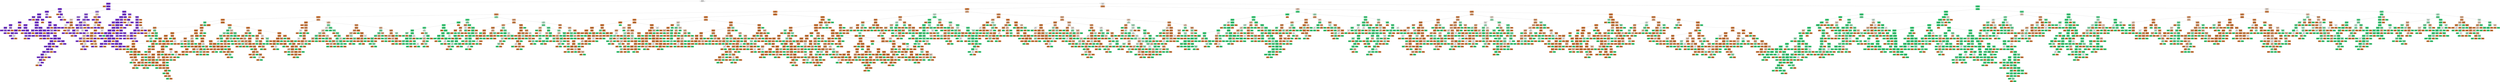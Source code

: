 digraph Tree {
node [shape=box, style="filled", color="black", fontname="helvetica"] ;
edge [fontname="helvetica"] ;
0 [label="redshift <= 0.004\ngini = 0.667\nsamples = 120345\nvalue = [40115, 40115, 40115]\nclass = GALAXY", fillcolor="#ffffff"] ;
1 [label="redshift <= -0.004\ngini = 0.016\nsamples = 40443\nvalue = [327, 1, 40115]\nclass = STAR", fillcolor="#823be5"] ;
0 -> 1 [labeldistance=2.5, labelangle=45, headlabel="True"] ;
2 [label="gini = 0.0\nsamples = 4\nvalue = [4, 0, 0]\nclass = GALAXY", fillcolor="#e58139"] ;
1 -> 2 ;
3 [label="redshift <= -0.0\ngini = 0.016\nsamples = 40439\nvalue = [323, 1, 40115]\nclass = STAR", fillcolor="#823be5"] ;
1 -> 3 ;
4 [label="i <= 22.206\ngini = 0.002\nsamples = 25867\nvalue = [28, 0, 25839]\nclass = STAR", fillcolor="#8139e5"] ;
3 -> 4 ;
5 [label="g <= 27.124\ngini = 0.002\nsamples = 25846\nvalue = [25, 0, 25821]\nclass = STAR", fillcolor="#8139e5"] ;
4 -> 5 ;
6 [label="redshift <= -0.004\ngini = 0.002\nsamples = 25843\nvalue = [24, 0, 25819]\nclass = STAR", fillcolor="#8139e5"] ;
5 -> 6 ;
7 [label="redshift <= -0.004\ngini = 0.095\nsamples = 20\nvalue = [1, 0, 19]\nclass = STAR", fillcolor="#8843e6"] ;
6 -> 7 ;
8 [label="gini = 0.0\nsamples = 19\nvalue = [0, 0, 19]\nclass = STAR", fillcolor="#8139e5"] ;
7 -> 8 ;
9 [label="gini = 0.0\nsamples = 1\nvalue = [1, 0, 0]\nclass = GALAXY", fillcolor="#e58139"] ;
7 -> 9 ;
10 [label="z <= 21.509\ngini = 0.002\nsamples = 25823\nvalue = [23, 0, 25800]\nclass = STAR", fillcolor="#8139e5"] ;
6 -> 10 ;
11 [label="plate <= 806.5\ngini = 0.002\nsamples = 25272\nvalue = [19, 0, 25253]\nclass = STAR", fillcolor="#8139e5"] ;
10 -> 11 ;
12 [label="plate <= 803.5\ngini = 0.012\nsamples = 487\nvalue = [3, 0, 484]\nclass = STAR", fillcolor="#823ae5"] ;
11 -> 12 ;
13 [label="i <= 20.518\ngini = 0.008\nsamples = 486\nvalue = [2, 0, 484]\nclass = STAR", fillcolor="#823ae5"] ;
12 -> 13 ;
14 [label="alpha <= 357.66\ngini = 0.004\nsamples = 482\nvalue = [1, 0, 481]\nclass = STAR", fillcolor="#8139e5"] ;
13 -> 14 ;
15 [label="gini = 0.0\nsamples = 477\nvalue = [0, 0, 477]\nclass = STAR", fillcolor="#8139e5"] ;
14 -> 15 ;
16 [label="redshift <= -0.0\ngini = 0.32\nsamples = 5\nvalue = [1, 0, 4]\nclass = STAR", fillcolor="#a06aec"] ;
14 -> 16 ;
17 [label="gini = 0.0\nsamples = 4\nvalue = [0, 0, 4]\nclass = STAR", fillcolor="#8139e5"] ;
16 -> 17 ;
18 [label="gini = 0.0\nsamples = 1\nvalue = [1, 0, 0]\nclass = GALAXY", fillcolor="#e58139"] ;
16 -> 18 ;
19 [label="plate <= 697.5\ngini = 0.375\nsamples = 4\nvalue = [1, 0, 3]\nclass = STAR", fillcolor="#ab7bee"] ;
13 -> 19 ;
20 [label="gini = 0.0\nsamples = 3\nvalue = [0, 0, 3]\nclass = STAR", fillcolor="#8139e5"] ;
19 -> 20 ;
21 [label="gini = 0.0\nsamples = 1\nvalue = [1, 0, 0]\nclass = GALAXY", fillcolor="#e58139"] ;
19 -> 21 ;
22 [label="gini = 0.0\nsamples = 1\nvalue = [1, 0, 0]\nclass = GALAXY", fillcolor="#e58139"] ;
12 -> 22 ;
23 [label="redshift <= -0.0\ngini = 0.001\nsamples = 24785\nvalue = [16, 0, 24769]\nclass = STAR", fillcolor="#8139e5"] ;
11 -> 23 ;
24 [label="redshift <= -0.001\ngini = 0.0\nsamples = 13181\nvalue = [3, 0, 13178]\nclass = STAR", fillcolor="#8139e5"] ;
23 -> 24 ;
25 [label="redshift <= -0.001\ngini = 0.003\nsamples = 1354\nvalue = [2, 0, 1352]\nclass = STAR", fillcolor="#8139e5"] ;
24 -> 25 ;
26 [label="fiber_ID <= 43.5\ngini = 0.001\nsamples = 1353\nvalue = [1, 0, 1352]\nclass = STAR", fillcolor="#8139e5"] ;
25 -> 26 ;
27 [label="fiber_ID <= 42.5\ngini = 0.024\nsamples = 84\nvalue = [1, 0, 83]\nclass = STAR", fillcolor="#833be5"] ;
26 -> 27 ;
28 [label="gini = 0.0\nsamples = 82\nvalue = [0, 0, 82]\nclass = STAR", fillcolor="#8139e5"] ;
27 -> 28 ;
29 [label="delta <= 36.693\ngini = 0.5\nsamples = 2\nvalue = [1, 0, 1]\nclass = GALAXY", fillcolor="#ffffff"] ;
27 -> 29 ;
30 [label="gini = 0.0\nsamples = 1\nvalue = [0, 0, 1]\nclass = STAR", fillcolor="#8139e5"] ;
29 -> 30 ;
31 [label="gini = 0.0\nsamples = 1\nvalue = [1, 0, 0]\nclass = GALAXY", fillcolor="#e58139"] ;
29 -> 31 ;
32 [label="gini = 0.0\nsamples = 1269\nvalue = [0, 0, 1269]\nclass = STAR", fillcolor="#8139e5"] ;
26 -> 32 ;
33 [label="gini = 0.0\nsamples = 1\nvalue = [1, 0, 0]\nclass = GALAXY", fillcolor="#e58139"] ;
25 -> 33 ;
34 [label="g <= 22.185\ngini = 0.0\nsamples = 11827\nvalue = [1, 0, 11826]\nclass = STAR", fillcolor="#8139e5"] ;
24 -> 34 ;
35 [label="gini = 0.0\nsamples = 11295\nvalue = [0, 0, 11295]\nclass = STAR", fillcolor="#8139e5"] ;
34 -> 35 ;
36 [label="g <= 22.185\ngini = 0.004\nsamples = 532\nvalue = [1, 0, 531]\nclass = STAR", fillcolor="#8139e5"] ;
34 -> 36 ;
37 [label="gini = 0.0\nsamples = 1\nvalue = [1, 0, 0]\nclass = GALAXY", fillcolor="#e58139"] ;
36 -> 37 ;
38 [label="gini = 0.0\nsamples = 531\nvalue = [0, 0, 531]\nclass = STAR", fillcolor="#8139e5"] ;
36 -> 38 ;
39 [label="redshift <= -0.0\ngini = 0.002\nsamples = 11604\nvalue = [13, 0, 11591]\nclass = STAR", fillcolor="#8139e5"] ;
23 -> 39 ;
40 [label="delta <= 1.413\ngini = 0.017\nsamples = 239\nvalue = [2, 0, 237]\nclass = STAR", fillcolor="#823be5"] ;
39 -> 40 ;
41 [label="delta <= 1.105\ngini = 0.097\nsamples = 39\nvalue = [2, 0, 37]\nclass = STAR", fillcolor="#8844e6"] ;
40 -> 41 ;
42 [label="alpha <= 17.165\ngini = 0.051\nsamples = 38\nvalue = [1, 0, 37]\nclass = STAR", fillcolor="#843ee6"] ;
41 -> 42 ;
43 [label="g <= 18.71\ngini = 0.278\nsamples = 6\nvalue = [1, 0, 5]\nclass = STAR", fillcolor="#9a61ea"] ;
42 -> 43 ;
44 [label="gini = 0.0\nsamples = 1\nvalue = [1, 0, 0]\nclass = GALAXY", fillcolor="#e58139"] ;
43 -> 44 ;
45 [label="gini = 0.0\nsamples = 5\nvalue = [0, 0, 5]\nclass = STAR", fillcolor="#8139e5"] ;
43 -> 45 ;
46 [label="gini = 0.0\nsamples = 32\nvalue = [0, 0, 32]\nclass = STAR", fillcolor="#8139e5"] ;
42 -> 46 ;
47 [label="gini = 0.0\nsamples = 1\nvalue = [1, 0, 0]\nclass = GALAXY", fillcolor="#e58139"] ;
41 -> 47 ;
48 [label="gini = 0.0\nsamples = 200\nvalue = [0, 0, 200]\nclass = STAR", fillcolor="#8139e5"] ;
40 -> 48 ;
49 [label="z <= 18.602\ngini = 0.002\nsamples = 11365\nvalue = [11, 0, 11354]\nclass = STAR", fillcolor="#8139e5"] ;
39 -> 49 ;
50 [label="r <= 16.334\ngini = 0.001\nsamples = 6755\nvalue = [2, 0, 6753]\nclass = STAR", fillcolor="#8139e5"] ;
49 -> 50 ;
51 [label="r <= 16.334\ngini = 0.008\nsamples = 256\nvalue = [1, 0, 255]\nclass = STAR", fillcolor="#813ae5"] ;
50 -> 51 ;
52 [label="gini = 0.0\nsamples = 255\nvalue = [0, 0, 255]\nclass = STAR", fillcolor="#8139e5"] ;
51 -> 52 ;
53 [label="gini = 0.0\nsamples = 1\nvalue = [1, 0, 0]\nclass = GALAXY", fillcolor="#e58139"] ;
51 -> 53 ;
54 [label="delta <= 46.745\ngini = 0.0\nsamples = 6499\nvalue = [1, 0, 6498]\nclass = STAR", fillcolor="#8139e5"] ;
50 -> 54 ;
55 [label="gini = 0.0\nsamples = 5672\nvalue = [0, 0, 5672]\nclass = STAR", fillcolor="#8139e5"] ;
54 -> 55 ;
56 [label="delta <= 46.765\ngini = 0.002\nsamples = 827\nvalue = [1, 0, 826]\nclass = STAR", fillcolor="#8139e5"] ;
54 -> 56 ;
57 [label="gini = 0.0\nsamples = 1\nvalue = [1, 0, 0]\nclass = GALAXY", fillcolor="#e58139"] ;
56 -> 57 ;
58 [label="gini = 0.0\nsamples = 826\nvalue = [0, 0, 826]\nclass = STAR", fillcolor="#8139e5"] ;
56 -> 58 ;
59 [label="z <= 18.602\ngini = 0.004\nsamples = 4610\nvalue = [9, 0, 4601]\nclass = STAR", fillcolor="#8139e5"] ;
49 -> 59 ;
60 [label="gini = 0.0\nsamples = 1\nvalue = [1, 0, 0]\nclass = GALAXY", fillcolor="#e58139"] ;
59 -> 60 ;
61 [label="i <= 18.308\ngini = 0.003\nsamples = 4609\nvalue = [8, 0, 4601]\nclass = STAR", fillcolor="#8139e5"] ;
59 -> 61 ;
62 [label="alpha <= 130.724\ngini = 0.32\nsamples = 5\nvalue = [1, 0, 4]\nclass = STAR", fillcolor="#a06aec"] ;
61 -> 62 ;
63 [label="gini = 0.0\nsamples = 1\nvalue = [1, 0, 0]\nclass = GALAXY", fillcolor="#e58139"] ;
62 -> 63 ;
64 [label="gini = 0.0\nsamples = 4\nvalue = [0, 0, 4]\nclass = STAR", fillcolor="#8139e5"] ;
62 -> 64 ;
65 [label="delta <= 23.635\ngini = 0.003\nsamples = 4604\nvalue = [7, 0, 4597]\nclass = STAR", fillcolor="#8139e5"] ;
61 -> 65 ;
66 [label="delta <= 23.635\ngini = 0.007\nsamples = 1839\nvalue = [6, 0, 1833]\nclass = STAR", fillcolor="#813ae5"] ;
65 -> 66 ;
67 [label="delta <= 23.057\ngini = 0.005\nsamples = 1838\nvalue = [5, 0, 1833]\nclass = STAR", fillcolor="#813ae5"] ;
66 -> 67 ;
68 [label="cam_col <= 4.5\ngini = 0.004\nsamples = 1807\nvalue = [4, 0, 1803]\nclass = STAR", fillcolor="#8139e5"] ;
67 -> 68 ;
69 [label="gini = 0.0\nsamples = 1386\nvalue = [0, 0, 1386]\nclass = STAR", fillcolor="#8139e5"] ;
68 -> 69 ;
70 [label="redshift <= -0.0\ngini = 0.019\nsamples = 421\nvalue = [4, 0, 417]\nclass = STAR", fillcolor="#823be5"] ;
68 -> 70 ;
71 [label="field_ID <= 118.5\ngini = 0.014\nsamples = 413\nvalue = [3, 0, 410]\nclass = STAR", fillcolor="#823ae5"] ;
70 -> 71 ;
72 [label="field_ID <= 117.5\ngini = 0.043\nsamples = 138\nvalue = [3, 0, 135]\nclass = STAR", fillcolor="#843de6"] ;
71 -> 72 ;
73 [label="field_ID <= 106.5\ngini = 0.029\nsamples = 136\nvalue = [2, 0, 134]\nclass = STAR", fillcolor="#833ce5"] ;
72 -> 73 ;
74 [label="gini = 0.0\nsamples = 115\nvalue = [0, 0, 115]\nclass = STAR", fillcolor="#8139e5"] ;
73 -> 74 ;
75 [label="alpha <= 340.235\ngini = 0.172\nsamples = 21\nvalue = [2, 0, 19]\nclass = STAR", fillcolor="#8e4ee8"] ;
73 -> 75 ;
76 [label="field_ID <= 107.5\ngini = 0.095\nsamples = 20\nvalue = [1, 0, 19]\nclass = STAR", fillcolor="#8843e6"] ;
75 -> 76 ;
77 [label="g <= 21.371\ngini = 0.5\nsamples = 2\nvalue = [1, 0, 1]\nclass = GALAXY", fillcolor="#ffffff"] ;
76 -> 77 ;
78 [label="gini = 0.0\nsamples = 1\nvalue = [1, 0, 0]\nclass = GALAXY", fillcolor="#e58139"] ;
77 -> 78 ;
79 [label="gini = 0.0\nsamples = 1\nvalue = [0, 0, 1]\nclass = STAR", fillcolor="#8139e5"] ;
77 -> 79 ;
80 [label="gini = 0.0\nsamples = 18\nvalue = [0, 0, 18]\nclass = STAR", fillcolor="#8139e5"] ;
76 -> 80 ;
81 [label="gini = 0.0\nsamples = 1\nvalue = [1, 0, 0]\nclass = GALAXY", fillcolor="#e58139"] ;
75 -> 81 ;
82 [label="g <= 21.898\ngini = 0.5\nsamples = 2\nvalue = [1, 0, 1]\nclass = GALAXY", fillcolor="#ffffff"] ;
72 -> 82 ;
83 [label="gini = 0.0\nsamples = 1\nvalue = [1, 0, 0]\nclass = GALAXY", fillcolor="#e58139"] ;
82 -> 83 ;
84 [label="gini = 0.0\nsamples = 1\nvalue = [0, 0, 1]\nclass = STAR", fillcolor="#8139e5"] ;
82 -> 84 ;
85 [label="gini = 0.0\nsamples = 275\nvalue = [0, 0, 275]\nclass = STAR", fillcolor="#8139e5"] ;
71 -> 85 ;
86 [label="alpha <= 85.056\ngini = 0.219\nsamples = 8\nvalue = [1, 0, 7]\nclass = STAR", fillcolor="#9355e9"] ;
70 -> 86 ;
87 [label="gini = 0.0\nsamples = 1\nvalue = [1, 0, 0]\nclass = GALAXY", fillcolor="#e58139"] ;
86 -> 87 ;
88 [label="gini = 0.0\nsamples = 7\nvalue = [0, 0, 7]\nclass = STAR", fillcolor="#8139e5"] ;
86 -> 88 ;
89 [label="delta <= 23.065\ngini = 0.062\nsamples = 31\nvalue = [1, 0, 30]\nclass = STAR", fillcolor="#8540e6"] ;
67 -> 89 ;
90 [label="gini = 0.0\nsamples = 1\nvalue = [1, 0, 0]\nclass = GALAXY", fillcolor="#e58139"] ;
89 -> 90 ;
91 [label="gini = 0.0\nsamples = 30\nvalue = [0, 0, 30]\nclass = STAR", fillcolor="#8139e5"] ;
89 -> 91 ;
92 [label="gini = 0.0\nsamples = 1\nvalue = [1, 0, 0]\nclass = GALAXY", fillcolor="#e58139"] ;
66 -> 92 ;
93 [label="delta <= 54.722\ngini = 0.001\nsamples = 2765\nvalue = [1, 0, 2764]\nclass = STAR", fillcolor="#8139e5"] ;
65 -> 93 ;
94 [label="gini = 0.0\nsamples = 2546\nvalue = [0, 0, 2546]\nclass = STAR", fillcolor="#8139e5"] ;
93 -> 94 ;
95 [label="delta <= 54.785\ngini = 0.009\nsamples = 219\nvalue = [1, 0, 218]\nclass = STAR", fillcolor="#823ae5"] ;
93 -> 95 ;
96 [label="gini = 0.0\nsamples = 1\nvalue = [1, 0, 0]\nclass = GALAXY", fillcolor="#e58139"] ;
95 -> 96 ;
97 [label="gini = 0.0\nsamples = 218\nvalue = [0, 0, 218]\nclass = STAR", fillcolor="#8139e5"] ;
95 -> 97 ;
98 [label="z <= 21.51\ngini = 0.014\nsamples = 551\nvalue = [4, 0, 547]\nclass = STAR", fillcolor="#823ae5"] ;
10 -> 98 ;
99 [label="gini = 0.0\nsamples = 1\nvalue = [1, 0, 0]\nclass = GALAXY", fillcolor="#e58139"] ;
98 -> 99 ;
100 [label="u <= 21.981\ngini = 0.011\nsamples = 550\nvalue = [3, 0, 547]\nclass = STAR", fillcolor="#823ae5"] ;
98 -> 100 ;
101 [label="u <= 21.97\ngini = 0.089\nsamples = 43\nvalue = [2, 0, 41]\nclass = STAR", fillcolor="#8743e6"] ;
100 -> 101 ;
102 [label="r <= 21.517\ngini = 0.046\nsamples = 42\nvalue = [1, 0, 41]\nclass = STAR", fillcolor="#843ee6"] ;
101 -> 102 ;
103 [label="gini = 0.0\nsamples = 39\nvalue = [0, 0, 39]\nclass = STAR", fillcolor="#8139e5"] ;
102 -> 103 ;
104 [label="delta <= 43.45\ngini = 0.444\nsamples = 3\nvalue = [1, 0, 2]\nclass = STAR", fillcolor="#c09cf2"] ;
102 -> 104 ;
105 [label="gini = 0.0\nsamples = 2\nvalue = [0, 0, 2]\nclass = STAR", fillcolor="#8139e5"] ;
104 -> 105 ;
106 [label="gini = 0.0\nsamples = 1\nvalue = [1, 0, 0]\nclass = GALAXY", fillcolor="#e58139"] ;
104 -> 106 ;
107 [label="gini = 0.0\nsamples = 1\nvalue = [1, 0, 0]\nclass = GALAXY", fillcolor="#e58139"] ;
101 -> 107 ;
108 [label="r <= 20.341\ngini = 0.004\nsamples = 507\nvalue = [1, 0, 506]\nclass = STAR", fillcolor="#8139e5"] ;
100 -> 108 ;
109 [label="r <= 20.301\ngini = 0.059\nsamples = 33\nvalue = [1, 0, 32]\nclass = STAR", fillcolor="#853fe6"] ;
108 -> 109 ;
110 [label="gini = 0.0\nsamples = 32\nvalue = [0, 0, 32]\nclass = STAR", fillcolor="#8139e5"] ;
109 -> 110 ;
111 [label="gini = 0.0\nsamples = 1\nvalue = [1, 0, 0]\nclass = GALAXY", fillcolor="#e58139"] ;
109 -> 111 ;
112 [label="gini = 0.0\nsamples = 474\nvalue = [0, 0, 474]\nclass = STAR", fillcolor="#8139e5"] ;
108 -> 112 ;
113 [label="i <= 20.448\ngini = 0.444\nsamples = 3\nvalue = [1, 0, 2]\nclass = STAR", fillcolor="#c09cf2"] ;
5 -> 113 ;
114 [label="gini = 0.0\nsamples = 2\nvalue = [0, 0, 2]\nclass = STAR", fillcolor="#8139e5"] ;
113 -> 114 ;
115 [label="gini = 0.0\nsamples = 1\nvalue = [1, 0, 0]\nclass = GALAXY", fillcolor="#e58139"] ;
113 -> 115 ;
116 [label="i <= 22.222\ngini = 0.245\nsamples = 21\nvalue = [3, 0, 18]\nclass = STAR", fillcolor="#965ae9"] ;
4 -> 116 ;
117 [label="gini = 0.0\nsamples = 2\nvalue = [2, 0, 0]\nclass = GALAXY", fillcolor="#e58139"] ;
116 -> 117 ;
118 [label="delta <= 36.631\ngini = 0.1\nsamples = 19\nvalue = [1, 0, 18]\nclass = STAR", fillcolor="#8844e6"] ;
116 -> 118 ;
119 [label="gini = 0.0\nsamples = 17\nvalue = [0, 0, 17]\nclass = STAR", fillcolor="#8139e5"] ;
118 -> 119 ;
120 [label="i <= 22.242\ngini = 0.5\nsamples = 2\nvalue = [1, 0, 1]\nclass = GALAXY", fillcolor="#ffffff"] ;
118 -> 120 ;
121 [label="gini = 0.0\nsamples = 1\nvalue = [0, 0, 1]\nclass = STAR", fillcolor="#8139e5"] ;
120 -> 121 ;
122 [label="gini = 0.0\nsamples = 1\nvalue = [1, 0, 0]\nclass = GALAXY", fillcolor="#e58139"] ;
120 -> 122 ;
123 [label="redshift <= 0.0\ngini = 0.04\nsamples = 14572\nvalue = [295, 1, 14276]\nclass = STAR", fillcolor="#843de6"] ;
3 -> 123 ;
124 [label="MJD <= 56081.5\ngini = 0.432\nsamples = 838\nvalue = [265, 0, 573]\nclass = STAR", fillcolor="#bb95f1"] ;
123 -> 124 ;
125 [label="fiber_ID <= 287.5\ngini = 0.297\nsamples = 545\nvalue = [99, 0, 446]\nclass = STAR", fillcolor="#9d65eb"] ;
124 -> 125 ;
126 [label="redshift <= 0.0\ngini = 0.402\nsamples = 208\nvalue = [58, 0, 150]\nclass = STAR", fillcolor="#b286ef"] ;
125 -> 126 ;
127 [label="redshift <= -0.0\ngini = 0.489\nsamples = 101\nvalue = [58, 0, 43]\nclass = GALAXY", fillcolor="#f8decc"] ;
126 -> 127 ;
128 [label="gini = 0.0\nsamples = 40\nvalue = [0, 0, 40]\nclass = STAR", fillcolor="#8139e5"] ;
127 -> 128 ;
129 [label="delta <= -9.854\ngini = 0.094\nsamples = 61\nvalue = [58, 0, 3]\nclass = GALAXY", fillcolor="#e68843"] ;
127 -> 129 ;
130 [label="field_ID <= 102.5\ngini = 0.5\nsamples = 2\nvalue = [1, 0, 1]\nclass = GALAXY", fillcolor="#ffffff"] ;
129 -> 130 ;
131 [label="gini = 0.0\nsamples = 1\nvalue = [0, 0, 1]\nclass = STAR", fillcolor="#8139e5"] ;
130 -> 131 ;
132 [label="gini = 0.0\nsamples = 1\nvalue = [1, 0, 0]\nclass = GALAXY", fillcolor="#e58139"] ;
130 -> 132 ;
133 [label="MJD <= 53045.5\ngini = 0.065\nsamples = 59\nvalue = [57, 0, 2]\nclass = GALAXY", fillcolor="#e68540"] ;
129 -> 133 ;
134 [label="plate <= 1364.5\ngini = 0.245\nsamples = 14\nvalue = [12, 0, 2]\nclass = GALAXY", fillcolor="#e9965a"] ;
133 -> 134 ;
135 [label="gini = 0.0\nsamples = 11\nvalue = [11, 0, 0]\nclass = GALAXY", fillcolor="#e58139"] ;
134 -> 135 ;
136 [label="alpha <= 256.424\ngini = 0.444\nsamples = 3\nvalue = [1, 0, 2]\nclass = STAR", fillcolor="#c09cf2"] ;
134 -> 136 ;
137 [label="gini = 0.0\nsamples = 2\nvalue = [0, 0, 2]\nclass = STAR", fillcolor="#8139e5"] ;
136 -> 137 ;
138 [label="gini = 0.0\nsamples = 1\nvalue = [1, 0, 0]\nclass = GALAXY", fillcolor="#e58139"] ;
136 -> 138 ;
139 [label="gini = 0.0\nsamples = 45\nvalue = [45, 0, 0]\nclass = GALAXY", fillcolor="#e58139"] ;
133 -> 139 ;
140 [label="gini = 0.0\nsamples = 107\nvalue = [0, 0, 107]\nclass = STAR", fillcolor="#8139e5"] ;
126 -> 140 ;
141 [label="redshift <= 0.0\ngini = 0.214\nsamples = 337\nvalue = [41, 0, 296]\nclass = STAR", fillcolor="#9254e9"] ;
125 -> 141 ;
142 [label="plate <= 4680.0\ngini = 0.314\nsamples = 210\nvalue = [41, 0, 169]\nclass = STAR", fillcolor="#a069eb"] ;
141 -> 142 ;
143 [label="redshift <= -0.0\ngini = 0.231\nsamples = 180\nvalue = [24, 0, 156]\nclass = STAR", fillcolor="#9457e9"] ;
142 -> 143 ;
144 [label="gini = 0.0\nsamples = 58\nvalue = [0, 0, 58]\nclass = STAR", fillcolor="#8139e5"] ;
143 -> 144 ;
145 [label="alpha <= 154.25\ngini = 0.316\nsamples = 122\nvalue = [24, 0, 98]\nclass = STAR", fillcolor="#a069eb"] ;
143 -> 145 ;
146 [label="fiber_ID <= 697.5\ngini = 0.131\nsamples = 57\nvalue = [4, 0, 53]\nclass = STAR", fillcolor="#8b48e7"] ;
145 -> 146 ;
147 [label="cam_col <= 5.5\ngini = 0.038\nsamples = 52\nvalue = [1, 0, 51]\nclass = STAR", fillcolor="#833de6"] ;
146 -> 147 ;
148 [label="gini = 0.0\nsamples = 45\nvalue = [0, 0, 45]\nclass = STAR", fillcolor="#8139e5"] ;
147 -> 148 ;
149 [label="fiber_ID <= 367.0\ngini = 0.245\nsamples = 7\nvalue = [1, 0, 6]\nclass = STAR", fillcolor="#965ae9"] ;
147 -> 149 ;
150 [label="gini = 0.0\nsamples = 1\nvalue = [1, 0, 0]\nclass = GALAXY", fillcolor="#e58139"] ;
149 -> 150 ;
151 [label="gini = 0.0\nsamples = 6\nvalue = [0, 0, 6]\nclass = STAR", fillcolor="#8139e5"] ;
149 -> 151 ;
152 [label="alpha <= 121.231\ngini = 0.48\nsamples = 5\nvalue = [3, 0, 2]\nclass = GALAXY", fillcolor="#f6d5bd"] ;
146 -> 152 ;
153 [label="gini = 0.0\nsamples = 3\nvalue = [3, 0, 0]\nclass = GALAXY", fillcolor="#e58139"] ;
152 -> 153 ;
154 [label="gini = 0.0\nsamples = 2\nvalue = [0, 0, 2]\nclass = STAR", fillcolor="#8139e5"] ;
152 -> 154 ;
155 [label="redshift <= 0.0\ngini = 0.426\nsamples = 65\nvalue = [20, 0, 45]\nclass = STAR", fillcolor="#b991f1"] ;
145 -> 155 ;
156 [label="redshift <= -0.0\ngini = 0.5\nsamples = 40\nvalue = [20, 0, 20]\nclass = GALAXY", fillcolor="#ffffff"] ;
155 -> 156 ;
157 [label="gini = 0.0\nsamples = 5\nvalue = [0, 0, 5]\nclass = STAR", fillcolor="#8139e5"] ;
156 -> 157 ;
158 [label="g <= 22.076\ngini = 0.49\nsamples = 35\nvalue = [20, 0, 15]\nclass = GALAXY", fillcolor="#f8e0ce"] ;
156 -> 158 ;
159 [label="fiber_ID <= 350.5\ngini = 0.469\nsamples = 32\nvalue = [20, 0, 12]\nclass = GALAXY", fillcolor="#f5cdb0"] ;
158 -> 159 ;
160 [label="field_ID <= 204.5\ngini = 0.32\nsamples = 5\nvalue = [1, 0, 4]\nclass = STAR", fillcolor="#a06aec"] ;
159 -> 160 ;
161 [label="gini = 0.0\nsamples = 4\nvalue = [0, 0, 4]\nclass = STAR", fillcolor="#8139e5"] ;
160 -> 161 ;
162 [label="gini = 0.0\nsamples = 1\nvalue = [1, 0, 0]\nclass = GALAXY", fillcolor="#e58139"] ;
160 -> 162 ;
163 [label="redshift <= 0.0\ngini = 0.417\nsamples = 27\nvalue = [19, 0, 8]\nclass = GALAXY", fillcolor="#f0b68c"] ;
159 -> 163 ;
164 [label="field_ID <= 291.0\ngini = 0.236\nsamples = 22\nvalue = [19, 0, 3]\nclass = GALAXY", fillcolor="#e99558"] ;
163 -> 164 ;
165 [label="gini = 0.0\nsamples = 16\nvalue = [16, 0, 0]\nclass = GALAXY", fillcolor="#e58139"] ;
164 -> 165 ;
166 [label="g <= 21.665\ngini = 0.5\nsamples = 6\nvalue = [3, 0, 3]\nclass = GALAXY", fillcolor="#ffffff"] ;
164 -> 166 ;
167 [label="fiber_ID <= 386.0\ngini = 0.375\nsamples = 4\nvalue = [1, 0, 3]\nclass = STAR", fillcolor="#ab7bee"] ;
166 -> 167 ;
168 [label="gini = 0.0\nsamples = 1\nvalue = [1, 0, 0]\nclass = GALAXY", fillcolor="#e58139"] ;
167 -> 168 ;
169 [label="gini = 0.0\nsamples = 3\nvalue = [0, 0, 3]\nclass = STAR", fillcolor="#8139e5"] ;
167 -> 169 ;
170 [label="gini = 0.0\nsamples = 2\nvalue = [2, 0, 0]\nclass = GALAXY", fillcolor="#e58139"] ;
166 -> 170 ;
171 [label="gini = 0.0\nsamples = 5\nvalue = [0, 0, 5]\nclass = STAR", fillcolor="#8139e5"] ;
163 -> 171 ;
172 [label="gini = 0.0\nsamples = 3\nvalue = [0, 0, 3]\nclass = STAR", fillcolor="#8139e5"] ;
158 -> 172 ;
173 [label="gini = 0.0\nsamples = 25\nvalue = [0, 0, 25]\nclass = STAR", fillcolor="#8139e5"] ;
155 -> 173 ;
174 [label="redshift <= -0.0\ngini = 0.491\nsamples = 30\nvalue = [17, 0, 13]\nclass = GALAXY", fillcolor="#f9e1d0"] ;
142 -> 174 ;
175 [label="gini = 0.0\nsamples = 9\nvalue = [0, 0, 9]\nclass = STAR", fillcolor="#8139e5"] ;
174 -> 175 ;
176 [label="redshift <= 0.0\ngini = 0.308\nsamples = 21\nvalue = [17, 0, 4]\nclass = GALAXY", fillcolor="#eb9f68"] ;
174 -> 176 ;
177 [label="gini = 0.0\nsamples = 17\nvalue = [17, 0, 0]\nclass = GALAXY", fillcolor="#e58139"] ;
176 -> 177 ;
178 [label="gini = 0.0\nsamples = 4\nvalue = [0, 0, 4]\nclass = STAR", fillcolor="#8139e5"] ;
176 -> 178 ;
179 [label="gini = 0.0\nsamples = 127\nvalue = [0, 0, 127]\nclass = STAR", fillcolor="#8139e5"] ;
141 -> 179 ;
180 [label="redshift <= 0.0\ngini = 0.491\nsamples = 293\nvalue = [166, 0, 127]\nclass = GALAXY", fillcolor="#f9e1d0"] ;
124 -> 180 ;
181 [label="redshift <= -0.0\ngini = 0.298\nsamples = 203\nvalue = [166, 0, 37]\nclass = GALAXY", fillcolor="#eb9d65"] ;
180 -> 181 ;
182 [label="gini = 0.0\nsamples = 25\nvalue = [0, 0, 25]\nclass = STAR", fillcolor="#8139e5"] ;
181 -> 182 ;
183 [label="delta <= 58.463\ngini = 0.126\nsamples = 178\nvalue = [166, 0, 12]\nclass = GALAXY", fillcolor="#e78a47"] ;
181 -> 183 ;
184 [label="z <= 17.013\ngini = 0.117\nsamples = 177\nvalue = [166, 0, 11]\nclass = GALAXY", fillcolor="#e78946"] ;
183 -> 184 ;
185 [label="field_ID <= 108.5\ngini = 0.5\nsamples = 4\nvalue = [2, 0, 2]\nclass = GALAXY", fillcolor="#ffffff"] ;
184 -> 185 ;
186 [label="gini = 0.0\nsamples = 2\nvalue = [2, 0, 0]\nclass = GALAXY", fillcolor="#e58139"] ;
185 -> 186 ;
187 [label="gini = 0.0\nsamples = 2\nvalue = [0, 0, 2]\nclass = STAR", fillcolor="#8139e5"] ;
185 -> 187 ;
188 [label="redshift <= -0.0\ngini = 0.099\nsamples = 173\nvalue = [164, 0, 9]\nclass = GALAXY", fillcolor="#e68844"] ;
184 -> 188 ;
189 [label="gini = 0.0\nsamples = 4\nvalue = [0, 0, 4]\nclass = STAR", fillcolor="#8139e5"] ;
188 -> 189 ;
190 [label="alpha <= 359.573\ngini = 0.057\nsamples = 169\nvalue = [164, 0, 5]\nclass = GALAXY", fillcolor="#e6853f"] ;
188 -> 190 ;
191 [label="redshift <= 0.0\ngini = 0.047\nsamples = 167\nvalue = [163, 0, 4]\nclass = GALAXY", fillcolor="#e6843e"] ;
190 -> 191 ;
192 [label="plate <= 10915.0\ngini = 0.035\nsamples = 166\nvalue = [163, 0, 3]\nclass = GALAXY", fillcolor="#e5833d"] ;
191 -> 192 ;
193 [label="delta <= 50.668\ngini = 0.024\nsamples = 163\nvalue = [161, 0, 2]\nclass = GALAXY", fillcolor="#e5833b"] ;
192 -> 193 ;
194 [label="gini = 0.0\nsamples = 144\nvalue = [144, 0, 0]\nclass = GALAXY", fillcolor="#e58139"] ;
193 -> 194 ;
195 [label="delta <= 50.963\ngini = 0.188\nsamples = 19\nvalue = [17, 0, 2]\nclass = GALAXY", fillcolor="#e89050"] ;
193 -> 195 ;
196 [label="gini = 0.0\nsamples = 1\nvalue = [0, 0, 1]\nclass = STAR", fillcolor="#8139e5"] ;
195 -> 196 ;
197 [label="z <= 20.245\ngini = 0.105\nsamples = 18\nvalue = [17, 0, 1]\nclass = GALAXY", fillcolor="#e78845"] ;
195 -> 197 ;
198 [label="gini = 0.0\nsamples = 14\nvalue = [14, 0, 0]\nclass = GALAXY", fillcolor="#e58139"] ;
197 -> 198 ;
199 [label="i <= 20.77\ngini = 0.375\nsamples = 4\nvalue = [3, 0, 1]\nclass = GALAXY", fillcolor="#eeab7b"] ;
197 -> 199 ;
200 [label="gini = 0.0\nsamples = 1\nvalue = [0, 0, 1]\nclass = STAR", fillcolor="#8139e5"] ;
199 -> 200 ;
201 [label="gini = 0.0\nsamples = 3\nvalue = [3, 0, 0]\nclass = GALAXY", fillcolor="#e58139"] ;
199 -> 201 ;
202 [label="z <= 19.555\ngini = 0.444\nsamples = 3\nvalue = [2, 0, 1]\nclass = GALAXY", fillcolor="#f2c09c"] ;
192 -> 202 ;
203 [label="gini = 0.0\nsamples = 1\nvalue = [0, 0, 1]\nclass = STAR", fillcolor="#8139e5"] ;
202 -> 203 ;
204 [label="gini = 0.0\nsamples = 2\nvalue = [2, 0, 0]\nclass = GALAXY", fillcolor="#e58139"] ;
202 -> 204 ;
205 [label="gini = 0.0\nsamples = 1\nvalue = [0, 0, 1]\nclass = STAR", fillcolor="#8139e5"] ;
191 -> 205 ;
206 [label="fiber_ID <= 291.0\ngini = 0.5\nsamples = 2\nvalue = [1, 0, 1]\nclass = GALAXY", fillcolor="#ffffff"] ;
190 -> 206 ;
207 [label="gini = 0.0\nsamples = 1\nvalue = [0, 0, 1]\nclass = STAR", fillcolor="#8139e5"] ;
206 -> 207 ;
208 [label="gini = 0.0\nsamples = 1\nvalue = [1, 0, 0]\nclass = GALAXY", fillcolor="#e58139"] ;
206 -> 208 ;
209 [label="gini = 0.0\nsamples = 1\nvalue = [0, 0, 1]\nclass = STAR", fillcolor="#8139e5"] ;
183 -> 209 ;
210 [label="gini = 0.0\nsamples = 90\nvalue = [0, 0, 90]\nclass = STAR", fillcolor="#8139e5"] ;
180 -> 210 ;
211 [label="redshift <= 0.002\ngini = 0.005\nsamples = 13734\nvalue = [30, 1, 13703]\nclass = STAR", fillcolor="#8139e5"] ;
123 -> 211 ;
212 [label="i <= 22.083\ngini = 0.002\nsamples = 13637\nvalue = [16, 1, 13620]\nclass = STAR", fillcolor="#8139e5"] ;
211 -> 212 ;
213 [label="g <= 25.114\ngini = 0.002\nsamples = 13598\nvalue = [14, 1, 13583]\nclass = STAR", fillcolor="#8139e5"] ;
212 -> 213 ;
214 [label="z <= 15.3\ngini = 0.002\nsamples = 13585\nvalue = [13, 1, 13571]\nclass = STAR", fillcolor="#8139e5"] ;
213 -> 214 ;
215 [label="z <= 15.291\ngini = 0.111\nsamples = 17\nvalue = [1, 0, 16]\nclass = STAR", fillcolor="#8945e7"] ;
214 -> 215 ;
216 [label="gini = 0.0\nsamples = 16\nvalue = [0, 0, 16]\nclass = STAR", fillcolor="#8139e5"] ;
215 -> 216 ;
217 [label="gini = 0.0\nsamples = 1\nvalue = [1, 0, 0]\nclass = GALAXY", fillcolor="#e58139"] ;
215 -> 217 ;
218 [label="r <= 22.693\ngini = 0.002\nsamples = 13568\nvalue = [12, 1, 13555]\nclass = STAR", fillcolor="#8139e5"] ;
214 -> 218 ;
219 [label="redshift <= 0.001\ngini = 0.002\nsamples = 13539\nvalue = [11, 1, 13527]\nclass = STAR", fillcolor="#8139e5"] ;
218 -> 219 ;
220 [label="i <= 21.636\ngini = 0.001\nsamples = 13172\nvalue = [8, 1, 13163]\nclass = STAR", fillcolor="#8139e5"] ;
219 -> 220 ;
221 [label="z <= 15.708\ngini = 0.001\nsamples = 13004\nvalue = [6, 1, 12997]\nclass = STAR", fillcolor="#8139e5"] ;
220 -> 221 ;
222 [label="z <= 15.706\ngini = 0.022\nsamples = 89\nvalue = [0, 1, 88]\nclass = STAR", fillcolor="#823be5"] ;
221 -> 222 ;
223 [label="gini = 0.0\nsamples = 88\nvalue = [0, 0, 88]\nclass = STAR", fillcolor="#8139e5"] ;
222 -> 223 ;
224 [label="gini = 0.0\nsamples = 1\nvalue = [0, 1, 0]\nclass = QSO", fillcolor="#39e581"] ;
222 -> 224 ;
225 [label="z <= 15.932\ngini = 0.001\nsamples = 12915\nvalue = [6, 0, 12909]\nclass = STAR", fillcolor="#8139e5"] ;
221 -> 225 ;
226 [label="z <= 15.931\ngini = 0.011\nsamples = 179\nvalue = [1, 0, 178]\nclass = STAR", fillcolor="#823ae5"] ;
225 -> 226 ;
227 [label="gini = 0.0\nsamples = 178\nvalue = [0, 0, 178]\nclass = STAR", fillcolor="#8139e5"] ;
226 -> 227 ;
228 [label="gini = 0.0\nsamples = 1\nvalue = [1, 0, 0]\nclass = GALAXY", fillcolor="#e58139"] ;
226 -> 228 ;
229 [label="i <= 20.12\ngini = 0.001\nsamples = 12736\nvalue = [5, 0, 12731]\nclass = STAR", fillcolor="#8139e5"] ;
225 -> 229 ;
230 [label="alpha <= 260.969\ngini = 0.0\nsamples = 10146\nvalue = [2, 0, 10144]\nclass = STAR", fillcolor="#8139e5"] ;
229 -> 230 ;
231 [label="delta <= -1.156\ngini = 0.0\nsamples = 9554\nvalue = [1, 0, 9553]\nclass = STAR", fillcolor="#8139e5"] ;
230 -> 231 ;
232 [label="delta <= -1.157\ngini = 0.003\nsamples = 723\nvalue = [1, 0, 722]\nclass = STAR", fillcolor="#8139e5"] ;
231 -> 232 ;
233 [label="gini = 0.0\nsamples = 722\nvalue = [0, 0, 722]\nclass = STAR", fillcolor="#8139e5"] ;
232 -> 233 ;
234 [label="gini = 0.0\nsamples = 1\nvalue = [1, 0, 0]\nclass = GALAXY", fillcolor="#e58139"] ;
232 -> 234 ;
235 [label="gini = 0.0\nsamples = 8831\nvalue = [0, 0, 8831]\nclass = STAR", fillcolor="#8139e5"] ;
231 -> 235 ;
236 [label="alpha <= 261.348\ngini = 0.003\nsamples = 592\nvalue = [1, 0, 591]\nclass = STAR", fillcolor="#8139e5"] ;
230 -> 236 ;
237 [label="gini = 0.0\nsamples = 1\nvalue = [1, 0, 0]\nclass = GALAXY", fillcolor="#e58139"] ;
236 -> 237 ;
238 [label="gini = 0.0\nsamples = 591\nvalue = [0, 0, 591]\nclass = STAR", fillcolor="#8139e5"] ;
236 -> 238 ;
239 [label="i <= 20.12\ngini = 0.002\nsamples = 2590\nvalue = [3, 0, 2587]\nclass = STAR", fillcolor="#8139e5"] ;
229 -> 239 ;
240 [label="gini = 0.0\nsamples = 1\nvalue = [1, 0, 0]\nclass = GALAXY", fillcolor="#e58139"] ;
239 -> 240 ;
241 [label="MJD <= 54561.5\ngini = 0.002\nsamples = 2589\nvalue = [2, 0, 2587]\nclass = STAR", fillcolor="#8139e5"] ;
239 -> 241 ;
242 [label="plate <= 2916.0\ngini = 0.018\nsamples = 109\nvalue = [1, 0, 108]\nclass = STAR", fillcolor="#823be5"] ;
241 -> 242 ;
243 [label="gini = 0.0\nsamples = 108\nvalue = [0, 0, 108]\nclass = STAR", fillcolor="#8139e5"] ;
242 -> 243 ;
244 [label="gini = 0.0\nsamples = 1\nvalue = [1, 0, 0]\nclass = GALAXY", fillcolor="#e58139"] ;
242 -> 244 ;
245 [label="g <= 21.006\ngini = 0.001\nsamples = 2480\nvalue = [1, 0, 2479]\nclass = STAR", fillcolor="#8139e5"] ;
241 -> 245 ;
246 [label="g <= 21.005\ngini = 0.004\nsamples = 515\nvalue = [1, 0, 514]\nclass = STAR", fillcolor="#8139e5"] ;
245 -> 246 ;
247 [label="gini = 0.0\nsamples = 514\nvalue = [0, 0, 514]\nclass = STAR", fillcolor="#8139e5"] ;
246 -> 247 ;
248 [label="gini = 0.0\nsamples = 1\nvalue = [1, 0, 0]\nclass = GALAXY", fillcolor="#e58139"] ;
246 -> 248 ;
249 [label="gini = 0.0\nsamples = 1965\nvalue = [0, 0, 1965]\nclass = STAR", fillcolor="#8139e5"] ;
245 -> 249 ;
250 [label="i <= 21.637\ngini = 0.024\nsamples = 168\nvalue = [2, 0, 166]\nclass = STAR", fillcolor="#833be5"] ;
220 -> 250 ;
251 [label="gini = 0.0\nsamples = 1\nvalue = [1, 0, 0]\nclass = GALAXY", fillcolor="#e58139"] ;
250 -> 251 ;
252 [label="alpha <= 16.034\ngini = 0.012\nsamples = 167\nvalue = [1, 0, 166]\nclass = STAR", fillcolor="#823ae5"] ;
250 -> 252 ;
253 [label="u <= 22.334\ngini = 0.278\nsamples = 6\nvalue = [1, 0, 5]\nclass = STAR", fillcolor="#9a61ea"] ;
252 -> 253 ;
254 [label="gini = 0.0\nsamples = 1\nvalue = [1, 0, 0]\nclass = GALAXY", fillcolor="#e58139"] ;
253 -> 254 ;
255 [label="gini = 0.0\nsamples = 5\nvalue = [0, 0, 5]\nclass = STAR", fillcolor="#8139e5"] ;
253 -> 255 ;
256 [label="gini = 0.0\nsamples = 161\nvalue = [0, 0, 161]\nclass = STAR", fillcolor="#8139e5"] ;
252 -> 256 ;
257 [label="redshift <= 0.001\ngini = 0.016\nsamples = 367\nvalue = [3, 0, 364]\nclass = STAR", fillcolor="#823be5"] ;
219 -> 257 ;
258 [label="gini = 0.0\nsamples = 1\nvalue = [1, 0, 0]\nclass = GALAXY", fillcolor="#e58139"] ;
257 -> 258 ;
259 [label="u <= 24.237\ngini = 0.011\nsamples = 366\nvalue = [2, 0, 364]\nclass = STAR", fillcolor="#823ae5"] ;
257 -> 259 ;
260 [label="gini = 0.0\nsamples = 344\nvalue = [0, 0, 344]\nclass = STAR", fillcolor="#8139e5"] ;
259 -> 260 ;
261 [label="delta <= 37.579\ngini = 0.165\nsamples = 22\nvalue = [2, 0, 20]\nclass = STAR", fillcolor="#8e4de8"] ;
259 -> 261 ;
262 [label="gini = 0.0\nsamples = 19\nvalue = [0, 0, 19]\nclass = STAR", fillcolor="#8139e5"] ;
261 -> 262 ;
263 [label="z <= 19.864\ngini = 0.444\nsamples = 3\nvalue = [2, 0, 1]\nclass = GALAXY", fillcolor="#f2c09c"] ;
261 -> 263 ;
264 [label="gini = 0.0\nsamples = 1\nvalue = [0, 0, 1]\nclass = STAR", fillcolor="#8139e5"] ;
263 -> 264 ;
265 [label="gini = 0.0\nsamples = 2\nvalue = [2, 0, 0]\nclass = GALAXY", fillcolor="#e58139"] ;
263 -> 265 ;
266 [label="r <= 22.705\ngini = 0.067\nsamples = 29\nvalue = [1, 0, 28]\nclass = STAR", fillcolor="#8640e6"] ;
218 -> 266 ;
267 [label="gini = 0.0\nsamples = 1\nvalue = [1, 0, 0]\nclass = GALAXY", fillcolor="#e58139"] ;
266 -> 267 ;
268 [label="gini = 0.0\nsamples = 28\nvalue = [0, 0, 28]\nclass = STAR", fillcolor="#8139e5"] ;
266 -> 268 ;
269 [label="plate <= 10741.5\ngini = 0.142\nsamples = 13\nvalue = [1, 0, 12]\nclass = STAR", fillcolor="#8c49e7"] ;
213 -> 269 ;
270 [label="gini = 0.0\nsamples = 12\nvalue = [0, 0, 12]\nclass = STAR", fillcolor="#8139e5"] ;
269 -> 270 ;
271 [label="gini = 0.0\nsamples = 1\nvalue = [1, 0, 0]\nclass = GALAXY", fillcolor="#e58139"] ;
269 -> 271 ;
272 [label="i <= 22.085\ngini = 0.097\nsamples = 39\nvalue = [2, 0, 37]\nclass = STAR", fillcolor="#8844e6"] ;
212 -> 272 ;
273 [label="gini = 0.0\nsamples = 1\nvalue = [1, 0, 0]\nclass = GALAXY", fillcolor="#e58139"] ;
272 -> 273 ;
274 [label="g <= 21.596\ngini = 0.051\nsamples = 38\nvalue = [1, 0, 37]\nclass = STAR", fillcolor="#843ee6"] ;
272 -> 274 ;
275 [label="u <= 22.803\ngini = 0.5\nsamples = 2\nvalue = [1, 0, 1]\nclass = GALAXY", fillcolor="#ffffff"] ;
274 -> 275 ;
276 [label="gini = 0.0\nsamples = 1\nvalue = [0, 0, 1]\nclass = STAR", fillcolor="#8139e5"] ;
275 -> 276 ;
277 [label="gini = 0.0\nsamples = 1\nvalue = [1, 0, 0]\nclass = GALAXY", fillcolor="#e58139"] ;
275 -> 277 ;
278 [label="gini = 0.0\nsamples = 36\nvalue = [0, 0, 36]\nclass = STAR", fillcolor="#8139e5"] ;
274 -> 278 ;
279 [label="r <= 17.007\ngini = 0.247\nsamples = 97\nvalue = [14, 0, 83]\nclass = STAR", fillcolor="#965ae9"] ;
211 -> 279 ;
280 [label="gini = 0.0\nsamples = 4\nvalue = [4, 0, 0]\nclass = GALAXY", fillcolor="#e58139"] ;
279 -> 280 ;
281 [label="field_ID <= 411.5\ngini = 0.192\nsamples = 93\nvalue = [10, 0, 83]\nclass = STAR", fillcolor="#9051e8"] ;
279 -> 281 ;
282 [label="fiber_ID <= 979.5\ngini = 0.16\nsamples = 91\nvalue = [8, 0, 83]\nclass = STAR", fillcolor="#8d4ce8"] ;
281 -> 282 ;
283 [label="alpha <= 349.533\ngini = 0.143\nsamples = 90\nvalue = [7, 0, 83]\nclass = STAR", fillcolor="#8c4ae7"] ;
282 -> 283 ;
284 [label="u <= 25.216\ngini = 0.126\nsamples = 89\nvalue = [6, 0, 83]\nclass = STAR", fillcolor="#8a47e7"] ;
283 -> 284 ;
285 [label="r <= 21.69\ngini = 0.108\nsamples = 87\nvalue = [5, 0, 82]\nclass = STAR", fillcolor="#8945e7"] ;
284 -> 285 ;
286 [label="u <= 21.454\ngini = 0.053\nsamples = 74\nvalue = [2, 0, 72]\nclass = STAR", fillcolor="#843ee6"] ;
285 -> 286 ;
287 [label="u <= 21.406\ngini = 0.172\nsamples = 21\nvalue = [2, 0, 19]\nclass = STAR", fillcolor="#8e4ee8"] ;
286 -> 287 ;
288 [label="i <= 20.493\ngini = 0.095\nsamples = 20\nvalue = [1, 0, 19]\nclass = STAR", fillcolor="#8843e6"] ;
287 -> 288 ;
289 [label="gini = 0.0\nsamples = 17\nvalue = [0, 0, 17]\nclass = STAR", fillcolor="#8139e5"] ;
288 -> 289 ;
290 [label="i <= 20.756\ngini = 0.444\nsamples = 3\nvalue = [1, 0, 2]\nclass = STAR", fillcolor="#c09cf2"] ;
288 -> 290 ;
291 [label="gini = 0.0\nsamples = 1\nvalue = [1, 0, 0]\nclass = GALAXY", fillcolor="#e58139"] ;
290 -> 291 ;
292 [label="gini = 0.0\nsamples = 2\nvalue = [0, 0, 2]\nclass = STAR", fillcolor="#8139e5"] ;
290 -> 292 ;
293 [label="gini = 0.0\nsamples = 1\nvalue = [1, 0, 0]\nclass = GALAXY", fillcolor="#e58139"] ;
287 -> 293 ;
294 [label="gini = 0.0\nsamples = 53\nvalue = [0, 0, 53]\nclass = STAR", fillcolor="#8139e5"] ;
286 -> 294 ;
295 [label="g <= 21.901\ngini = 0.355\nsamples = 13\nvalue = [3, 0, 10]\nclass = STAR", fillcolor="#a774ed"] ;
285 -> 295 ;
296 [label="gini = 0.0\nsamples = 3\nvalue = [3, 0, 0]\nclass = GALAXY", fillcolor="#e58139"] ;
295 -> 296 ;
297 [label="gini = 0.0\nsamples = 10\nvalue = [0, 0, 10]\nclass = STAR", fillcolor="#8139e5"] ;
295 -> 297 ;
298 [label="g <= 22.188\ngini = 0.5\nsamples = 2\nvalue = [1, 0, 1]\nclass = GALAXY", fillcolor="#ffffff"] ;
284 -> 298 ;
299 [label="gini = 0.0\nsamples = 1\nvalue = [1, 0, 0]\nclass = GALAXY", fillcolor="#e58139"] ;
298 -> 299 ;
300 [label="gini = 0.0\nsamples = 1\nvalue = [0, 0, 1]\nclass = STAR", fillcolor="#8139e5"] ;
298 -> 300 ;
301 [label="gini = 0.0\nsamples = 1\nvalue = [1, 0, 0]\nclass = GALAXY", fillcolor="#e58139"] ;
283 -> 301 ;
302 [label="gini = 0.0\nsamples = 1\nvalue = [1, 0, 0]\nclass = GALAXY", fillcolor="#e58139"] ;
282 -> 302 ;
303 [label="gini = 0.0\nsamples = 2\nvalue = [2, 0, 0]\nclass = GALAXY", fillcolor="#e58139"] ;
281 -> 303 ;
304 [label="redshift <= 0.842\ngini = 0.5\nsamples = 79902\nvalue = [39788, 40114, 0]\nclass = QSO", fillcolor="#fdfffe"] ;
0 -> 304 [labeldistance=2.5, labelangle=-45, headlabel="False"] ;
305 [label="redshift <= 0.639\ngini = 0.275\nsamples = 45051\nvalue = [37628, 7423, 0]\nclass = GALAXY", fillcolor="#ea9a60"] ;
304 -> 305 ;
306 [label="z <= 19.765\ngini = 0.176\nsamples = 35416\nvalue = [31963, 3453, 0]\nclass = GALAXY", fillcolor="#e88f4e"] ;
305 -> 306 ;
307 [label="u <= 21.92\ngini = 0.142\nsamples = 32307\nvalue = [29826, 2481, 0]\nclass = GALAXY", fillcolor="#e78b49"] ;
306 -> 307 ;
308 [label="redshift <= 0.311\ngini = 0.26\nsamples = 13511\nvalue = [11437, 2074, 0]\nclass = GALAXY", fillcolor="#ea985d"] ;
307 -> 308 ;
309 [label="z <= 17.445\ngini = 0.081\nsamples = 11146\nvalue = [10676, 470, 0]\nclass = GALAXY", fillcolor="#e68742"] ;
308 -> 309 ;
310 [label="u <= 17.21\ngini = 0.045\nsamples = 10000\nvalue = [9770, 230, 0]\nclass = GALAXY", fillcolor="#e6843e"] ;
309 -> 310 ;
311 [label="cam_col <= 1.5\ngini = 0.18\nsamples = 10\nvalue = [1, 9, 0]\nclass = QSO", fillcolor="#4fe88f"] ;
310 -> 311 ;
312 [label="gini = 0.0\nsamples = 1\nvalue = [1, 0, 0]\nclass = GALAXY", fillcolor="#e58139"] ;
311 -> 312 ;
313 [label="gini = 0.0\nsamples = 9\nvalue = [0, 9, 0]\nclass = QSO", fillcolor="#39e581"] ;
311 -> 313 ;
314 [label="redshift <= 0.184\ngini = 0.043\nsamples = 9990\nvalue = [9769, 221, 0]\nclass = GALAXY", fillcolor="#e6843d"] ;
310 -> 314 ;
315 [label="u <= 18.053\ngini = 0.021\nsamples = 8212\nvalue = [8126, 86, 0]\nclass = GALAXY", fillcolor="#e5823b"] ;
314 -> 315 ;
316 [label="redshift <= 0.084\ngini = 0.186\nsamples = 164\nvalue = [147, 17, 0]\nclass = GALAXY", fillcolor="#e89050"] ;
315 -> 316 ;
317 [label="g <= 17.273\ngini = 0.014\nsamples = 142\nvalue = [141, 1, 0]\nclass = GALAXY", fillcolor="#e5823a"] ;
316 -> 317 ;
318 [label="gini = 0.0\nsamples = 140\nvalue = [140, 0, 0]\nclass = GALAXY", fillcolor="#e58139"] ;
317 -> 318 ;
319 [label="MJD <= 52701.5\ngini = 0.5\nsamples = 2\nvalue = [1, 1, 0]\nclass = GALAXY", fillcolor="#ffffff"] ;
317 -> 319 ;
320 [label="gini = 0.0\nsamples = 1\nvalue = [1, 0, 0]\nclass = GALAXY", fillcolor="#e58139"] ;
319 -> 320 ;
321 [label="gini = 0.0\nsamples = 1\nvalue = [0, 1, 0]\nclass = QSO", fillcolor="#39e581"] ;
319 -> 321 ;
322 [label="r <= 16.255\ngini = 0.397\nsamples = 22\nvalue = [6, 16, 0]\nclass = QSO", fillcolor="#83efb0"] ;
316 -> 322 ;
323 [label="gini = 0.0\nsamples = 4\nvalue = [4, 0, 0]\nclass = GALAXY", fillcolor="#e58139"] ;
322 -> 323 ;
324 [label="fiber_ID <= 75.0\ngini = 0.198\nsamples = 18\nvalue = [2, 16, 0]\nclass = QSO", fillcolor="#52e891"] ;
322 -> 324 ;
325 [label="gini = 0.0\nsamples = 1\nvalue = [1, 0, 0]\nclass = GALAXY", fillcolor="#e58139"] ;
324 -> 325 ;
326 [label="redshift <= 0.09\ngini = 0.111\nsamples = 17\nvalue = [1, 16, 0]\nclass = QSO", fillcolor="#45e789"] ;
324 -> 326 ;
327 [label="u <= 17.932\ngini = 0.444\nsamples = 3\nvalue = [1, 2, 0]\nclass = QSO", fillcolor="#9cf2c0"] ;
326 -> 327 ;
328 [label="gini = 0.0\nsamples = 1\nvalue = [1, 0, 0]\nclass = GALAXY", fillcolor="#e58139"] ;
327 -> 328 ;
329 [label="gini = 0.0\nsamples = 2\nvalue = [0, 2, 0]\nclass = QSO", fillcolor="#39e581"] ;
327 -> 329 ;
330 [label="gini = 0.0\nsamples = 14\nvalue = [0, 14, 0]\nclass = QSO", fillcolor="#39e581"] ;
326 -> 330 ;
331 [label="MJD <= 58077.0\ngini = 0.017\nsamples = 8048\nvalue = [7979, 69, 0]\nclass = GALAXY", fillcolor="#e5823b"] ;
315 -> 331 ;
332 [label="redshift <= 0.145\ngini = 0.016\nsamples = 8035\nvalue = [7969, 66, 0]\nclass = GALAXY", fillcolor="#e5823b"] ;
331 -> 332 ;
333 [label="fiber_ID <= 767.0\ngini = 0.01\nsamples = 6537\nvalue = [6503, 34, 0]\nclass = GALAXY", fillcolor="#e5823a"] ;
332 -> 333 ;
334 [label="redshift <= 0.104\ngini = 0.009\nsamples = 6429\nvalue = [6399, 30, 0]\nclass = GALAXY", fillcolor="#e5823a"] ;
333 -> 334 ;
335 [label="field_ID <= 464.5\ngini = 0.005\nsamples = 3926\nvalue = [3917, 9, 0]\nclass = GALAXY", fillcolor="#e58139"] ;
334 -> 335 ;
336 [label="g <= 18.417\ngini = 0.004\nsamples = 3908\nvalue = [3900, 8, 0]\nclass = GALAXY", fillcolor="#e58139"] ;
335 -> 336 ;
337 [label="z <= 15.347\ngini = 0.002\nsamples = 3463\nvalue = [3459, 4, 0]\nclass = GALAXY", fillcolor="#e58139"] ;
336 -> 337 ;
338 [label="z <= 15.344\ngini = 0.046\nsamples = 42\nvalue = [41, 1, 0]\nclass = GALAXY", fillcolor="#e6843e"] ;
337 -> 338 ;
339 [label="gini = 0.0\nsamples = 41\nvalue = [41, 0, 0]\nclass = GALAXY", fillcolor="#e58139"] ;
338 -> 339 ;
340 [label="gini = 0.0\nsamples = 1\nvalue = [0, 1, 0]\nclass = QSO", fillcolor="#39e581"] ;
338 -> 340 ;
341 [label="i <= 15.786\ngini = 0.002\nsamples = 3421\nvalue = [3418, 3, 0]\nclass = GALAXY", fillcolor="#e58139"] ;
337 -> 341 ;
342 [label="i <= 15.786\ngini = 0.015\nsamples = 135\nvalue = [134, 1, 0]\nclass = GALAXY", fillcolor="#e5823a"] ;
341 -> 342 ;
343 [label="gini = 0.0\nsamples = 134\nvalue = [134, 0, 0]\nclass = GALAXY", fillcolor="#e58139"] ;
342 -> 343 ;
344 [label="gini = 0.0\nsamples = 1\nvalue = [0, 1, 0]\nclass = QSO", fillcolor="#39e581"] ;
342 -> 344 ;
345 [label="g <= 18.312\ngini = 0.001\nsamples = 3286\nvalue = [3284, 2, 0]\nclass = GALAXY", fillcolor="#e58139"] ;
341 -> 345 ;
346 [label="cam_col <= 5.5\ngini = 0.001\nsamples = 3063\nvalue = [3062, 1, 0]\nclass = GALAXY", fillcolor="#e58139"] ;
345 -> 346 ;
347 [label="gini = 0.0\nsamples = 2683\nvalue = [2683, 0, 0]\nclass = GALAXY", fillcolor="#e58139"] ;
346 -> 347 ;
348 [label="plate <= 2092.0\ngini = 0.005\nsamples = 380\nvalue = [379, 1, 0]\nclass = GALAXY", fillcolor="#e5813a"] ;
346 -> 348 ;
349 [label="gini = 0.0\nsamples = 309\nvalue = [309, 0, 0]\nclass = GALAXY", fillcolor="#e58139"] ;
348 -> 349 ;
350 [label="plate <= 2098.5\ngini = 0.028\nsamples = 71\nvalue = [70, 1, 0]\nclass = GALAXY", fillcolor="#e5833c"] ;
348 -> 350 ;
351 [label="i <= 16.427\ngini = 0.444\nsamples = 3\nvalue = [2, 1, 0]\nclass = GALAXY", fillcolor="#f2c09c"] ;
350 -> 351 ;
352 [label="gini = 0.0\nsamples = 1\nvalue = [0, 1, 0]\nclass = QSO", fillcolor="#39e581"] ;
351 -> 352 ;
353 [label="gini = 0.0\nsamples = 2\nvalue = [2, 0, 0]\nclass = GALAXY", fillcolor="#e58139"] ;
351 -> 353 ;
354 [label="gini = 0.0\nsamples = 68\nvalue = [68, 0, 0]\nclass = GALAXY", fillcolor="#e58139"] ;
350 -> 354 ;
355 [label="g <= 18.314\ngini = 0.009\nsamples = 223\nvalue = [222, 1, 0]\nclass = GALAXY", fillcolor="#e5823a"] ;
345 -> 355 ;
356 [label="gini = 0.0\nsamples = 1\nvalue = [0, 1, 0]\nclass = QSO", fillcolor="#39e581"] ;
355 -> 356 ;
357 [label="gini = 0.0\nsamples = 222\nvalue = [222, 0, 0]\nclass = GALAXY", fillcolor="#e58139"] ;
355 -> 357 ;
358 [label="g <= 18.418\ngini = 0.018\nsamples = 445\nvalue = [441, 4, 0]\nclass = GALAXY", fillcolor="#e5823b"] ;
336 -> 358 ;
359 [label="gini = 0.0\nsamples = 1\nvalue = [0, 1, 0]\nclass = QSO", fillcolor="#39e581"] ;
358 -> 359 ;
360 [label="redshift <= 0.046\ngini = 0.013\nsamples = 444\nvalue = [441, 3, 0]\nclass = GALAXY", fillcolor="#e5823a"] ;
358 -> 360 ;
361 [label="g <= 18.426\ngini = 0.245\nsamples = 21\nvalue = [18, 3, 0]\nclass = GALAXY", fillcolor="#e9965a"] ;
360 -> 361 ;
362 [label="gini = 0.0\nsamples = 2\nvalue = [0, 2, 0]\nclass = QSO", fillcolor="#39e581"] ;
361 -> 362 ;
363 [label="field_ID <= 302.0\ngini = 0.1\nsamples = 19\nvalue = [18, 1, 0]\nclass = GALAXY", fillcolor="#e68844"] ;
361 -> 363 ;
364 [label="gini = 0.0\nsamples = 17\nvalue = [17, 0, 0]\nclass = GALAXY", fillcolor="#e58139"] ;
363 -> 364 ;
365 [label="plate <= 2511.5\ngini = 0.5\nsamples = 2\nvalue = [1, 1, 0]\nclass = GALAXY", fillcolor="#ffffff"] ;
363 -> 365 ;
366 [label="gini = 0.0\nsamples = 1\nvalue = [1, 0, 0]\nclass = GALAXY", fillcolor="#e58139"] ;
365 -> 366 ;
367 [label="gini = 0.0\nsamples = 1\nvalue = [0, 1, 0]\nclass = QSO", fillcolor="#39e581"] ;
365 -> 367 ;
368 [label="gini = 0.0\nsamples = 423\nvalue = [423, 0, 0]\nclass = GALAXY", fillcolor="#e58139"] ;
360 -> 368 ;
369 [label="i <= 15.667\ngini = 0.105\nsamples = 18\nvalue = [17, 1, 0]\nclass = GALAXY", fillcolor="#e78845"] ;
335 -> 369 ;
370 [label="gini = 0.0\nsamples = 1\nvalue = [0, 1, 0]\nclass = QSO", fillcolor="#39e581"] ;
369 -> 370 ;
371 [label="gini = 0.0\nsamples = 17\nvalue = [17, 0, 0]\nclass = GALAXY", fillcolor="#e58139"] ;
369 -> 371 ;
372 [label="redshift <= 0.104\ngini = 0.017\nsamples = 2503\nvalue = [2482, 21, 0]\nclass = GALAXY", fillcolor="#e5823b"] ;
334 -> 372 ;
373 [label="gini = 0.0\nsamples = 1\nvalue = [0, 1, 0]\nclass = QSO", fillcolor="#39e581"] ;
372 -> 373 ;
374 [label="u <= 19.939\ngini = 0.016\nsamples = 2502\nvalue = [2482, 20, 0]\nclass = GALAXY", fillcolor="#e5823b"] ;
372 -> 374 ;
375 [label="u <= 19.938\ngini = 0.031\nsamples = 1290\nvalue = [1270, 20, 0]\nclass = GALAXY", fillcolor="#e5833c"] ;
374 -> 375 ;
376 [label="g <= 18.503\ngini = 0.029\nsamples = 1289\nvalue = [1270, 19, 0]\nclass = GALAXY", fillcolor="#e5833c"] ;
375 -> 376 ;
377 [label="u <= 19.915\ngini = 0.024\nsamples = 1250\nvalue = [1235, 15, 0]\nclass = GALAXY", fillcolor="#e5833b"] ;
376 -> 377 ;
378 [label="field_ID <= 257.5\ngini = 0.021\nsamples = 1224\nvalue = [1211, 13, 0]\nclass = GALAXY", fillcolor="#e5823b"] ;
377 -> 378 ;
379 [label="fiber_ID <= 73.5\ngini = 0.014\nsamples = 1007\nvalue = [1000, 7, 0]\nclass = GALAXY", fillcolor="#e5823a"] ;
378 -> 379 ;
380 [label="fiber_ID <= 72.5\ngini = 0.069\nsamples = 111\nvalue = [107, 4, 0]\nclass = GALAXY", fillcolor="#e68640"] ;
379 -> 380 ;
381 [label="z <= 17.076\ngini = 0.053\nsamples = 110\nvalue = [107, 3, 0]\nclass = GALAXY", fillcolor="#e6853f"] ;
380 -> 381 ;
382 [label="u <= 19.027\ngini = 0.02\nsamples = 99\nvalue = [98, 1, 0]\nclass = GALAXY", fillcolor="#e5823b"] ;
381 -> 382 ;
383 [label="alpha <= 235.273\ngini = 0.18\nsamples = 10\nvalue = [9, 1, 0]\nclass = GALAXY", fillcolor="#e88f4f"] ;
382 -> 383 ;
384 [label="gini = 0.0\nsamples = 9\nvalue = [9, 0, 0]\nclass = GALAXY", fillcolor="#e58139"] ;
383 -> 384 ;
385 [label="gini = 0.0\nsamples = 1\nvalue = [0, 1, 0]\nclass = QSO", fillcolor="#39e581"] ;
383 -> 385 ;
386 [label="gini = 0.0\nsamples = 89\nvalue = [89, 0, 0]\nclass = GALAXY", fillcolor="#e58139"] ;
382 -> 386 ;
387 [label="g <= 17.942\ngini = 0.298\nsamples = 11\nvalue = [9, 2, 0]\nclass = GALAXY", fillcolor="#eb9d65"] ;
381 -> 387 ;
388 [label="gini = 0.0\nsamples = 1\nvalue = [0, 1, 0]\nclass = QSO", fillcolor="#39e581"] ;
387 -> 388 ;
389 [label="fiber_ID <= 68.0\ngini = 0.18\nsamples = 10\nvalue = [9, 1, 0]\nclass = GALAXY", fillcolor="#e88f4f"] ;
387 -> 389 ;
390 [label="gini = 0.0\nsamples = 9\nvalue = [9, 0, 0]\nclass = GALAXY", fillcolor="#e58139"] ;
389 -> 390 ;
391 [label="gini = 0.0\nsamples = 1\nvalue = [0, 1, 0]\nclass = QSO", fillcolor="#39e581"] ;
389 -> 391 ;
392 [label="gini = 0.0\nsamples = 1\nvalue = [0, 1, 0]\nclass = QSO", fillcolor="#39e581"] ;
380 -> 392 ;
393 [label="MJD <= 52080.0\ngini = 0.007\nsamples = 896\nvalue = [893, 3, 0]\nclass = GALAXY", fillcolor="#e5813a"] ;
379 -> 393 ;
394 [label="redshift <= 0.137\ngini = 0.165\nsamples = 11\nvalue = [10, 1, 0]\nclass = GALAXY", fillcolor="#e88e4d"] ;
393 -> 394 ;
395 [label="gini = 0.0\nsamples = 10\nvalue = [10, 0, 0]\nclass = GALAXY", fillcolor="#e58139"] ;
394 -> 395 ;
396 [label="gini = 0.0\nsamples = 1\nvalue = [0, 1, 0]\nclass = QSO", fillcolor="#39e581"] ;
394 -> 396 ;
397 [label="alpha <= 118.714\ngini = 0.005\nsamples = 885\nvalue = [883, 2, 0]\nclass = GALAXY", fillcolor="#e58139"] ;
393 -> 397 ;
398 [label="alpha <= 118.654\ngini = 0.043\nsamples = 46\nvalue = [45, 1, 0]\nclass = GALAXY", fillcolor="#e6843d"] ;
397 -> 398 ;
399 [label="gini = 0.0\nsamples = 45\nvalue = [45, 0, 0]\nclass = GALAXY", fillcolor="#e58139"] ;
398 -> 399 ;
400 [label="gini = 0.0\nsamples = 1\nvalue = [0, 1, 0]\nclass = QSO", fillcolor="#39e581"] ;
398 -> 400 ;
401 [label="r <= 17.684\ngini = 0.002\nsamples = 839\nvalue = [838, 1, 0]\nclass = GALAXY", fillcolor="#e58139"] ;
397 -> 401 ;
402 [label="gini = 0.0\nsamples = 771\nvalue = [771, 0, 0]\nclass = GALAXY", fillcolor="#e58139"] ;
401 -> 402 ;
403 [label="r <= 17.688\ngini = 0.029\nsamples = 68\nvalue = [67, 1, 0]\nclass = GALAXY", fillcolor="#e5833c"] ;
401 -> 403 ;
404 [label="gini = 0.0\nsamples = 1\nvalue = [0, 1, 0]\nclass = QSO", fillcolor="#39e581"] ;
403 -> 404 ;
405 [label="gini = 0.0\nsamples = 67\nvalue = [67, 0, 0]\nclass = GALAXY", fillcolor="#e58139"] ;
403 -> 405 ;
406 [label="field_ID <= 258.5\ngini = 0.054\nsamples = 217\nvalue = [211, 6, 0]\nclass = GALAXY", fillcolor="#e6853f"] ;
378 -> 406 ;
407 [label="MJD <= 53771.0\ngini = 0.444\nsamples = 3\nvalue = [2, 1, 0]\nclass = GALAXY", fillcolor="#f2c09c"] ;
406 -> 407 ;
408 [label="gini = 0.0\nsamples = 1\nvalue = [0, 1, 0]\nclass = QSO", fillcolor="#39e581"] ;
407 -> 408 ;
409 [label="gini = 0.0\nsamples = 2\nvalue = [2, 0, 0]\nclass = GALAXY", fillcolor="#e58139"] ;
407 -> 409 ;
410 [label="g <= 17.855\ngini = 0.046\nsamples = 214\nvalue = [209, 5, 0]\nclass = GALAXY", fillcolor="#e6843e"] ;
406 -> 410 ;
411 [label="z <= 16.691\ngini = 0.102\nsamples = 93\nvalue = [88, 5, 0]\nclass = GALAXY", fillcolor="#e68844"] ;
410 -> 411 ;
412 [label="g <= 17.851\ngini = 0.083\nsamples = 92\nvalue = [88, 4, 0]\nclass = GALAXY", fillcolor="#e68742"] ;
411 -> 412 ;
413 [label="delta <= 28.918\ngini = 0.064\nsamples = 91\nvalue = [88, 3, 0]\nclass = GALAXY", fillcolor="#e68540"] ;
412 -> 413 ;
414 [label="gini = 0.0\nsamples = 56\nvalue = [56, 0, 0]\nclass = GALAXY", fillcolor="#e58139"] ;
413 -> 414 ;
415 [label="alpha <= 277.239\ngini = 0.157\nsamples = 35\nvalue = [32, 3, 0]\nclass = GALAXY", fillcolor="#e78d4c"] ;
413 -> 415 ;
416 [label="delta <= 29.162\ngini = 0.111\nsamples = 34\nvalue = [32, 2, 0]\nclass = GALAXY", fillcolor="#e78945"] ;
415 -> 416 ;
417 [label="gini = 0.0\nsamples = 1\nvalue = [0, 1, 0]\nclass = QSO", fillcolor="#39e581"] ;
416 -> 417 ;
418 [label="cam_col <= 4.5\ngini = 0.059\nsamples = 33\nvalue = [32, 1, 0]\nclass = GALAXY", fillcolor="#e6853f"] ;
416 -> 418 ;
419 [label="gini = 0.0\nsamples = 28\nvalue = [28, 0, 0]\nclass = GALAXY", fillcolor="#e58139"] ;
418 -> 419 ;
420 [label="u <= 19.255\ngini = 0.32\nsamples = 5\nvalue = [4, 1, 0]\nclass = GALAXY", fillcolor="#eca06a"] ;
418 -> 420 ;
421 [label="gini = 0.0\nsamples = 1\nvalue = [0, 1, 0]\nclass = QSO", fillcolor="#39e581"] ;
420 -> 421 ;
422 [label="gini = 0.0\nsamples = 4\nvalue = [4, 0, 0]\nclass = GALAXY", fillcolor="#e58139"] ;
420 -> 422 ;
423 [label="gini = 0.0\nsamples = 1\nvalue = [0, 1, 0]\nclass = QSO", fillcolor="#39e581"] ;
415 -> 423 ;
424 [label="gini = 0.0\nsamples = 1\nvalue = [0, 1, 0]\nclass = QSO", fillcolor="#39e581"] ;
412 -> 424 ;
425 [label="gini = 0.0\nsamples = 1\nvalue = [0, 1, 0]\nclass = QSO", fillcolor="#39e581"] ;
411 -> 425 ;
426 [label="gini = 0.0\nsamples = 121\nvalue = [121, 0, 0]\nclass = GALAXY", fillcolor="#e58139"] ;
410 -> 426 ;
427 [label="u <= 19.915\ngini = 0.142\nsamples = 26\nvalue = [24, 2, 0]\nclass = GALAXY", fillcolor="#e78c49"] ;
377 -> 427 ;
428 [label="gini = 0.0\nsamples = 1\nvalue = [0, 1, 0]\nclass = QSO", fillcolor="#39e581"] ;
427 -> 428 ;
429 [label="g <= 18.375\ngini = 0.077\nsamples = 25\nvalue = [24, 1, 0]\nclass = GALAXY", fillcolor="#e68641"] ;
427 -> 429 ;
430 [label="gini = 0.0\nsamples = 21\nvalue = [21, 0, 0]\nclass = GALAXY", fillcolor="#e58139"] ;
429 -> 430 ;
431 [label="i <= 17.064\ngini = 0.375\nsamples = 4\nvalue = [3, 1, 0]\nclass = GALAXY", fillcolor="#eeab7b"] ;
429 -> 431 ;
432 [label="gini = 0.0\nsamples = 1\nvalue = [0, 1, 0]\nclass = QSO", fillcolor="#39e581"] ;
431 -> 432 ;
433 [label="gini = 0.0\nsamples = 3\nvalue = [3, 0, 0]\nclass = GALAXY", fillcolor="#e58139"] ;
431 -> 433 ;
434 [label="i <= 17.251\ngini = 0.184\nsamples = 39\nvalue = [35, 4, 0]\nclass = GALAXY", fillcolor="#e88f50"] ;
376 -> 434 ;
435 [label="cam_col <= 4.0\ngini = 0.5\nsamples = 6\nvalue = [3, 3, 0]\nclass = GALAXY", fillcolor="#ffffff"] ;
434 -> 435 ;
436 [label="gini = 0.0\nsamples = 3\nvalue = [3, 0, 0]\nclass = GALAXY", fillcolor="#e58139"] ;
435 -> 436 ;
437 [label="gini = 0.0\nsamples = 3\nvalue = [0, 3, 0]\nclass = QSO", fillcolor="#39e581"] ;
435 -> 437 ;
438 [label="u <= 19.432\ngini = 0.059\nsamples = 33\nvalue = [32, 1, 0]\nclass = GALAXY", fillcolor="#e6853f"] ;
434 -> 438 ;
439 [label="i <= 17.483\ngini = 0.5\nsamples = 2\nvalue = [1, 1, 0]\nclass = GALAXY", fillcolor="#ffffff"] ;
438 -> 439 ;
440 [label="gini = 0.0\nsamples = 1\nvalue = [1, 0, 0]\nclass = GALAXY", fillcolor="#e58139"] ;
439 -> 440 ;
441 [label="gini = 0.0\nsamples = 1\nvalue = [0, 1, 0]\nclass = QSO", fillcolor="#39e581"] ;
439 -> 441 ;
442 [label="gini = 0.0\nsamples = 31\nvalue = [31, 0, 0]\nclass = GALAXY", fillcolor="#e58139"] ;
438 -> 442 ;
443 [label="gini = 0.0\nsamples = 1\nvalue = [0, 1, 0]\nclass = QSO", fillcolor="#39e581"] ;
375 -> 443 ;
444 [label="gini = 0.0\nsamples = 1212\nvalue = [1212, 0, 0]\nclass = GALAXY", fillcolor="#e58139"] ;
374 -> 444 ;
445 [label="fiber_ID <= 769.5\ngini = 0.071\nsamples = 108\nvalue = [104, 4, 0]\nclass = GALAXY", fillcolor="#e68641"] ;
333 -> 445 ;
446 [label="gini = 0.0\nsamples = 3\nvalue = [0, 3, 0]\nclass = QSO", fillcolor="#39e581"] ;
445 -> 446 ;
447 [label="z <= 17.381\ngini = 0.019\nsamples = 105\nvalue = [104, 1, 0]\nclass = GALAXY", fillcolor="#e5823b"] ;
445 -> 447 ;
448 [label="gini = 0.0\nsamples = 103\nvalue = [103, 0, 0]\nclass = GALAXY", fillcolor="#e58139"] ;
447 -> 448 ;
449 [label="z <= 17.408\ngini = 0.5\nsamples = 2\nvalue = [1, 1, 0]\nclass = GALAXY", fillcolor="#ffffff"] ;
447 -> 449 ;
450 [label="gini = 0.0\nsamples = 1\nvalue = [0, 1, 0]\nclass = QSO", fillcolor="#39e581"] ;
449 -> 450 ;
451 [label="gini = 0.0\nsamples = 1\nvalue = [1, 0, 0]\nclass = GALAXY", fillcolor="#e58139"] ;
449 -> 451 ;
452 [label="u <= 19.203\ngini = 0.042\nsamples = 1498\nvalue = [1466, 32, 0]\nclass = GALAXY", fillcolor="#e6843d"] ;
332 -> 452 ;
453 [label="r <= 17.151\ngini = 0.301\nsamples = 65\nvalue = [53, 12, 0]\nclass = GALAXY", fillcolor="#eb9e66"] ;
452 -> 453 ;
454 [label="field_ID <= 46.0\ngini = 0.136\nsamples = 41\nvalue = [38, 3, 0]\nclass = GALAXY", fillcolor="#e78b49"] ;
453 -> 454 ;
455 [label="field_ID <= 24.0\ngini = 0.5\nsamples = 6\nvalue = [3, 3, 0]\nclass = GALAXY", fillcolor="#ffffff"] ;
454 -> 455 ;
456 [label="gini = 0.0\nsamples = 3\nvalue = [3, 0, 0]\nclass = GALAXY", fillcolor="#e58139"] ;
455 -> 456 ;
457 [label="gini = 0.0\nsamples = 3\nvalue = [0, 3, 0]\nclass = QSO", fillcolor="#39e581"] ;
455 -> 457 ;
458 [label="gini = 0.0\nsamples = 35\nvalue = [35, 0, 0]\nclass = GALAXY", fillcolor="#e58139"] ;
454 -> 458 ;
459 [label="z <= 16.719\ngini = 0.469\nsamples = 24\nvalue = [15, 9, 0]\nclass = GALAXY", fillcolor="#f5cdb0"] ;
453 -> 459 ;
460 [label="cam_col <= 1.5\ngini = 0.42\nsamples = 10\nvalue = [3, 7, 0]\nclass = QSO", fillcolor="#8ef0b7"] ;
459 -> 460 ;
461 [label="gini = 0.0\nsamples = 2\nvalue = [2, 0, 0]\nclass = GALAXY", fillcolor="#e58139"] ;
460 -> 461 ;
462 [label="delta <= 43.471\ngini = 0.219\nsamples = 8\nvalue = [1, 7, 0]\nclass = QSO", fillcolor="#55e993"] ;
460 -> 462 ;
463 [label="gini = 0.0\nsamples = 7\nvalue = [0, 7, 0]\nclass = QSO", fillcolor="#39e581"] ;
462 -> 463 ;
464 [label="gini = 0.0\nsamples = 1\nvalue = [1, 0, 0]\nclass = GALAXY", fillcolor="#e58139"] ;
462 -> 464 ;
465 [label="MJD <= 54233.5\ngini = 0.245\nsamples = 14\nvalue = [12, 2, 0]\nclass = GALAXY", fillcolor="#e9965a"] ;
459 -> 465 ;
466 [label="u <= 18.305\ngini = 0.142\nsamples = 13\nvalue = [12, 1, 0]\nclass = GALAXY", fillcolor="#e78c49"] ;
465 -> 466 ;
467 [label="gini = 0.0\nsamples = 1\nvalue = [0, 1, 0]\nclass = QSO", fillcolor="#39e581"] ;
466 -> 467 ;
468 [label="gini = 0.0\nsamples = 12\nvalue = [12, 0, 0]\nclass = GALAXY", fillcolor="#e58139"] ;
466 -> 468 ;
469 [label="gini = 0.0\nsamples = 1\nvalue = [0, 1, 0]\nclass = QSO", fillcolor="#39e581"] ;
465 -> 469 ;
470 [label="redshift <= 0.145\ngini = 0.028\nsamples = 1433\nvalue = [1413, 20, 0]\nclass = GALAXY", fillcolor="#e5833c"] ;
452 -> 470 ;
471 [label="gini = 0.0\nsamples = 1\nvalue = [0, 1, 0]\nclass = QSO", fillcolor="#39e581"] ;
470 -> 471 ;
472 [label="u <= 19.793\ngini = 0.026\nsamples = 1432\nvalue = [1413, 19, 0]\nclass = GALAXY", fillcolor="#e5833c"] ;
470 -> 472 ;
473 [label="g <= 18.573\ngini = 0.082\nsamples = 256\nvalue = [245, 11, 0]\nclass = GALAXY", fillcolor="#e68742"] ;
472 -> 473 ;
474 [label="field_ID <= 245.5\ngini = 0.048\nsamples = 245\nvalue = [239, 6, 0]\nclass = GALAXY", fillcolor="#e6843e"] ;
473 -> 474 ;
475 [label="MJD <= 54584.5\ngini = 0.021\nsamples = 187\nvalue = [185, 2, 0]\nclass = GALAXY", fillcolor="#e5823b"] ;
474 -> 475 ;
476 [label="alpha <= 139.836\ngini = 0.011\nsamples = 174\nvalue = [173, 1, 0]\nclass = GALAXY", fillcolor="#e5823a"] ;
475 -> 476 ;
477 [label="alpha <= 139.46\ngini = 0.069\nsamples = 28\nvalue = [27, 1, 0]\nclass = GALAXY", fillcolor="#e68640"] ;
476 -> 477 ;
478 [label="gini = 0.0\nsamples = 27\nvalue = [27, 0, 0]\nclass = GALAXY", fillcolor="#e58139"] ;
477 -> 478 ;
479 [label="gini = 0.0\nsamples = 1\nvalue = [0, 1, 0]\nclass = QSO", fillcolor="#39e581"] ;
477 -> 479 ;
480 [label="gini = 0.0\nsamples = 146\nvalue = [146, 0, 0]\nclass = GALAXY", fillcolor="#e58139"] ;
476 -> 480 ;
481 [label="z <= 16.668\ngini = 0.142\nsamples = 13\nvalue = [12, 1, 0]\nclass = GALAXY", fillcolor="#e78c49"] ;
475 -> 481 ;
482 [label="gini = 0.0\nsamples = 12\nvalue = [12, 0, 0]\nclass = GALAXY", fillcolor="#e58139"] ;
481 -> 482 ;
483 [label="gini = 0.0\nsamples = 1\nvalue = [0, 1, 0]\nclass = QSO", fillcolor="#39e581"] ;
481 -> 483 ;
484 [label="field_ID <= 254.0\ngini = 0.128\nsamples = 58\nvalue = [54, 4, 0]\nclass = GALAXY", fillcolor="#e78a48"] ;
474 -> 484 ;
485 [label="plate <= 1163.5\ngini = 0.49\nsamples = 7\nvalue = [4, 3, 0]\nclass = GALAXY", fillcolor="#f8e0ce"] ;
484 -> 485 ;
486 [label="gini = 0.0\nsamples = 3\nvalue = [3, 0, 0]\nclass = GALAXY", fillcolor="#e58139"] ;
485 -> 486 ;
487 [label="z <= 16.122\ngini = 0.375\nsamples = 4\nvalue = [1, 3, 0]\nclass = QSO", fillcolor="#7beeab"] ;
485 -> 487 ;
488 [label="gini = 0.0\nsamples = 1\nvalue = [1, 0, 0]\nclass = GALAXY", fillcolor="#e58139"] ;
487 -> 488 ;
489 [label="gini = 0.0\nsamples = 3\nvalue = [0, 3, 0]\nclass = QSO", fillcolor="#39e581"] ;
487 -> 489 ;
490 [label="u <= 19.344\ngini = 0.038\nsamples = 51\nvalue = [50, 1, 0]\nclass = GALAXY", fillcolor="#e6843d"] ;
484 -> 490 ;
491 [label="u <= 19.316\ngini = 0.32\nsamples = 5\nvalue = [4, 1, 0]\nclass = GALAXY", fillcolor="#eca06a"] ;
490 -> 491 ;
492 [label="gini = 0.0\nsamples = 4\nvalue = [4, 0, 0]\nclass = GALAXY", fillcolor="#e58139"] ;
491 -> 492 ;
493 [label="gini = 0.0\nsamples = 1\nvalue = [0, 1, 0]\nclass = QSO", fillcolor="#39e581"] ;
491 -> 493 ;
494 [label="gini = 0.0\nsamples = 46\nvalue = [46, 0, 0]\nclass = GALAXY", fillcolor="#e58139"] ;
490 -> 494 ;
495 [label="i <= 17.287\ngini = 0.496\nsamples = 11\nvalue = [6, 5, 0]\nclass = GALAXY", fillcolor="#fbeade"] ;
473 -> 495 ;
496 [label="gini = 0.0\nsamples = 4\nvalue = [0, 4, 0]\nclass = QSO", fillcolor="#39e581"] ;
495 -> 496 ;
497 [label="u <= 19.351\ngini = 0.245\nsamples = 7\nvalue = [6, 1, 0]\nclass = GALAXY", fillcolor="#e9965a"] ;
495 -> 497 ;
498 [label="gini = 0.0\nsamples = 1\nvalue = [0, 1, 0]\nclass = QSO", fillcolor="#39e581"] ;
497 -> 498 ;
499 [label="gini = 0.0\nsamples = 6\nvalue = [6, 0, 0]\nclass = GALAXY", fillcolor="#e58139"] ;
497 -> 499 ;
500 [label="plate <= 636.5\ngini = 0.014\nsamples = 1176\nvalue = [1168, 8, 0]\nclass = GALAXY", fillcolor="#e5823a"] ;
472 -> 500 ;
501 [label="delta <= -7.277\ngini = 0.082\nsamples = 70\nvalue = [67, 3, 0]\nclass = GALAXY", fillcolor="#e68742"] ;
500 -> 501 ;
502 [label="gini = 0.0\nsamples = 2\nvalue = [0, 2, 0]\nclass = QSO", fillcolor="#39e581"] ;
501 -> 502 ;
503 [label="redshift <= 0.181\ngini = 0.029\nsamples = 68\nvalue = [67, 1, 0]\nclass = GALAXY", fillcolor="#e5833c"] ;
501 -> 503 ;
504 [label="gini = 0.0\nsamples = 62\nvalue = [62, 0, 0]\nclass = GALAXY", fillcolor="#e58139"] ;
503 -> 504 ;
505 [label="z <= 16.809\ngini = 0.278\nsamples = 6\nvalue = [5, 1, 0]\nclass = GALAXY", fillcolor="#ea9a61"] ;
503 -> 505 ;
506 [label="gini = 0.0\nsamples = 5\nvalue = [5, 0, 0]\nclass = GALAXY", fillcolor="#e58139"] ;
505 -> 506 ;
507 [label="gini = 0.0\nsamples = 1\nvalue = [0, 1, 0]\nclass = QSO", fillcolor="#39e581"] ;
505 -> 507 ;
508 [label="r <= 17.757\ngini = 0.009\nsamples = 1106\nvalue = [1101, 5, 0]\nclass = GALAXY", fillcolor="#e5823a"] ;
500 -> 508 ;
509 [label="fiber_ID <= 781.0\ngini = 0.002\nsamples = 967\nvalue = [966, 1, 0]\nclass = GALAXY", fillcolor="#e58139"] ;
508 -> 509 ;
510 [label="gini = 0.0\nsamples = 931\nvalue = [931, 0, 0]\nclass = GALAXY", fillcolor="#e58139"] ;
509 -> 510 ;
511 [label="MJD <= 55204.0\ngini = 0.054\nsamples = 36\nvalue = [35, 1, 0]\nclass = GALAXY", fillcolor="#e6853f"] ;
509 -> 511 ;
512 [label="gini = 0.0\nsamples = 1\nvalue = [0, 1, 0]\nclass = QSO", fillcolor="#39e581"] ;
511 -> 512 ;
513 [label="gini = 0.0\nsamples = 35\nvalue = [35, 0, 0]\nclass = GALAXY", fillcolor="#e58139"] ;
511 -> 513 ;
514 [label="r <= 17.758\ngini = 0.056\nsamples = 139\nvalue = [135, 4, 0]\nclass = GALAXY", fillcolor="#e6853f"] ;
508 -> 514 ;
515 [label="gini = 0.0\nsamples = 1\nvalue = [0, 1, 0]\nclass = QSO", fillcolor="#39e581"] ;
514 -> 515 ;
516 [label="alpha <= 138.005\ngini = 0.043\nsamples = 138\nvalue = [135, 3, 0]\nclass = GALAXY", fillcolor="#e6843d"] ;
514 -> 516 ;
517 [label="alpha <= 132.101\ngini = 0.191\nsamples = 28\nvalue = [25, 3, 0]\nclass = GALAXY", fillcolor="#e89051"] ;
516 -> 517 ;
518 [label="gini = 0.0\nsamples = 24\nvalue = [24, 0, 0]\nclass = GALAXY", fillcolor="#e58139"] ;
517 -> 518 ;
519 [label="r <= 17.81\ngini = 0.375\nsamples = 4\nvalue = [1, 3, 0]\nclass = QSO", fillcolor="#7beeab"] ;
517 -> 519 ;
520 [label="gini = 0.0\nsamples = 1\nvalue = [1, 0, 0]\nclass = GALAXY", fillcolor="#e58139"] ;
519 -> 520 ;
521 [label="gini = 0.0\nsamples = 3\nvalue = [0, 3, 0]\nclass = QSO", fillcolor="#39e581"] ;
519 -> 521 ;
522 [label="gini = 0.0\nsamples = 110\nvalue = [110, 0, 0]\nclass = GALAXY", fillcolor="#e58139"] ;
516 -> 522 ;
523 [label="field_ID <= 265.5\ngini = 0.355\nsamples = 13\nvalue = [10, 3, 0]\nclass = GALAXY", fillcolor="#eda774"] ;
331 -> 523 ;
524 [label="u <= 18.93\ngini = 0.165\nsamples = 11\nvalue = [10, 1, 0]\nclass = GALAXY", fillcolor="#e88e4d"] ;
523 -> 524 ;
525 [label="gini = 0.0\nsamples = 1\nvalue = [0, 1, 0]\nclass = QSO", fillcolor="#39e581"] ;
524 -> 525 ;
526 [label="gini = 0.0\nsamples = 10\nvalue = [10, 0, 0]\nclass = GALAXY", fillcolor="#e58139"] ;
524 -> 526 ;
527 [label="gini = 0.0\nsamples = 2\nvalue = [0, 2, 0]\nclass = QSO", fillcolor="#39e581"] ;
523 -> 527 ;
528 [label="u <= 19.458\ngini = 0.14\nsamples = 1778\nvalue = [1643, 135, 0]\nclass = GALAXY", fillcolor="#e78b49"] ;
314 -> 528 ;
529 [label="u <= 19.09\ngini = 0.432\nsamples = 114\nvalue = [36, 78, 0]\nclass = QSO", fillcolor="#94f1bb"] ;
528 -> 529 ;
530 [label="z <= 16.592\ngini = 0.15\nsamples = 61\nvalue = [5, 56, 0]\nclass = QSO", fillcolor="#4be78c"] ;
529 -> 530 ;
531 [label="r <= 17.168\ngini = 0.444\nsamples = 15\nvalue = [5, 10, 0]\nclass = QSO", fillcolor="#9cf2c0"] ;
530 -> 531 ;
532 [label="fiber_ID <= 161.5\ngini = 0.278\nsamples = 12\nvalue = [2, 10, 0]\nclass = QSO", fillcolor="#61ea9a"] ;
531 -> 532 ;
533 [label="gini = 0.0\nsamples = 1\nvalue = [1, 0, 0]\nclass = GALAXY", fillcolor="#e58139"] ;
532 -> 533 ;
534 [label="redshift <= 0.194\ngini = 0.165\nsamples = 11\nvalue = [1, 10, 0]\nclass = QSO", fillcolor="#4de88e"] ;
532 -> 534 ;
535 [label="r <= 16.917\ngini = 0.5\nsamples = 2\nvalue = [1, 1, 0]\nclass = GALAXY", fillcolor="#ffffff"] ;
534 -> 535 ;
536 [label="gini = 0.0\nsamples = 1\nvalue = [0, 1, 0]\nclass = QSO", fillcolor="#39e581"] ;
535 -> 536 ;
537 [label="gini = 0.0\nsamples = 1\nvalue = [1, 0, 0]\nclass = GALAXY", fillcolor="#e58139"] ;
535 -> 537 ;
538 [label="gini = 0.0\nsamples = 9\nvalue = [0, 9, 0]\nclass = QSO", fillcolor="#39e581"] ;
534 -> 538 ;
539 [label="gini = 0.0\nsamples = 3\nvalue = [3, 0, 0]\nclass = GALAXY", fillcolor="#e58139"] ;
531 -> 539 ;
540 [label="gini = 0.0\nsamples = 46\nvalue = [0, 46, 0]\nclass = QSO", fillcolor="#39e581"] ;
530 -> 540 ;
541 [label="redshift <= 0.233\ngini = 0.486\nsamples = 53\nvalue = [31, 22, 0]\nclass = GALAXY", fillcolor="#f7dac6"] ;
529 -> 541 ;
542 [label="u <= 19.451\ngini = 0.32\nsamples = 35\nvalue = [28, 7, 0]\nclass = GALAXY", fillcolor="#eca06a"] ;
541 -> 542 ;
543 [label="g <= 18.659\ngini = 0.257\nsamples = 33\nvalue = [28, 5, 0]\nclass = GALAXY", fillcolor="#ea985c"] ;
542 -> 543 ;
544 [label="field_ID <= 371.5\ngini = 0.18\nsamples = 30\nvalue = [27, 3, 0]\nclass = GALAXY", fillcolor="#e88f4f"] ;
543 -> 544 ;
545 [label="delta <= 9.901\ngini = 0.128\nsamples = 29\nvalue = [27, 2, 0]\nclass = GALAXY", fillcolor="#e78a48"] ;
544 -> 545 ;
546 [label="delta <= 5.372\ngini = 0.32\nsamples = 10\nvalue = [8, 2, 0]\nclass = GALAXY", fillcolor="#eca06a"] ;
545 -> 546 ;
547 [label="gini = 0.0\nsamples = 8\nvalue = [8, 0, 0]\nclass = GALAXY", fillcolor="#e58139"] ;
546 -> 547 ;
548 [label="gini = 0.0\nsamples = 2\nvalue = [0, 2, 0]\nclass = QSO", fillcolor="#39e581"] ;
546 -> 548 ;
549 [label="gini = 0.0\nsamples = 19\nvalue = [19, 0, 0]\nclass = GALAXY", fillcolor="#e58139"] ;
545 -> 549 ;
550 [label="gini = 0.0\nsamples = 1\nvalue = [0, 1, 0]\nclass = QSO", fillcolor="#39e581"] ;
544 -> 550 ;
551 [label="MJD <= 53492.0\ngini = 0.444\nsamples = 3\nvalue = [1, 2, 0]\nclass = QSO", fillcolor="#9cf2c0"] ;
543 -> 551 ;
552 [label="gini = 0.0\nsamples = 2\nvalue = [0, 2, 0]\nclass = QSO", fillcolor="#39e581"] ;
551 -> 552 ;
553 [label="gini = 0.0\nsamples = 1\nvalue = [1, 0, 0]\nclass = GALAXY", fillcolor="#e58139"] ;
551 -> 553 ;
554 [label="gini = 0.0\nsamples = 2\nvalue = [0, 2, 0]\nclass = QSO", fillcolor="#39e581"] ;
542 -> 554 ;
555 [label="delta <= 46.197\ngini = 0.278\nsamples = 18\nvalue = [3, 15, 0]\nclass = QSO", fillcolor="#61ea9a"] ;
541 -> 555 ;
556 [label="alpha <= 130.313\ngini = 0.117\nsamples = 16\nvalue = [1, 15, 0]\nclass = QSO", fillcolor="#46e789"] ;
555 -> 556 ;
557 [label="gini = 0.0\nsamples = 1\nvalue = [1, 0, 0]\nclass = GALAXY", fillcolor="#e58139"] ;
556 -> 557 ;
558 [label="gini = 0.0\nsamples = 15\nvalue = [0, 15, 0]\nclass = QSO", fillcolor="#39e581"] ;
556 -> 558 ;
559 [label="gini = 0.0\nsamples = 2\nvalue = [2, 0, 0]\nclass = GALAXY", fillcolor="#e58139"] ;
555 -> 559 ;
560 [label="u <= 19.722\ngini = 0.066\nsamples = 1664\nvalue = [1607, 57, 0]\nclass = GALAXY", fillcolor="#e68540"] ;
528 -> 560 ;
561 [label="g <= 18.706\ngini = 0.397\nsamples = 55\nvalue = [40, 15, 0]\nclass = GALAXY", fillcolor="#efb083"] ;
560 -> 561 ;
562 [label="redshift <= 0.275\ngini = 0.258\nsamples = 46\nvalue = [39, 7, 0]\nclass = GALAXY", fillcolor="#ea985d"] ;
561 -> 562 ;
563 [label="g <= 18.518\ngini = 0.169\nsamples = 43\nvalue = [39, 4, 0]\nclass = GALAXY", fillcolor="#e88e4d"] ;
562 -> 563 ;
564 [label="gini = 0.0\nsamples = 30\nvalue = [30, 0, 0]\nclass = GALAXY", fillcolor="#e58139"] ;
563 -> 564 ;
565 [label="z <= 17.132\ngini = 0.426\nsamples = 13\nvalue = [9, 4, 0]\nclass = GALAXY", fillcolor="#f1b991"] ;
563 -> 565 ;
566 [label="alpha <= 205.226\ngini = 0.444\nsamples = 6\nvalue = [2, 4, 0]\nclass = QSO", fillcolor="#9cf2c0"] ;
565 -> 566 ;
567 [label="gini = 0.0\nsamples = 4\nvalue = [0, 4, 0]\nclass = QSO", fillcolor="#39e581"] ;
566 -> 567 ;
568 [label="gini = 0.0\nsamples = 2\nvalue = [2, 0, 0]\nclass = GALAXY", fillcolor="#e58139"] ;
566 -> 568 ;
569 [label="gini = 0.0\nsamples = 7\nvalue = [7, 0, 0]\nclass = GALAXY", fillcolor="#e58139"] ;
565 -> 569 ;
570 [label="gini = 0.0\nsamples = 3\nvalue = [0, 3, 0]\nclass = QSO", fillcolor="#39e581"] ;
562 -> 570 ;
571 [label="plate <= 727.5\ngini = 0.198\nsamples = 9\nvalue = [1, 8, 0]\nclass = QSO", fillcolor="#52e891"] ;
561 -> 571 ;
572 [label="gini = 0.0\nsamples = 1\nvalue = [1, 0, 0]\nclass = GALAXY", fillcolor="#e58139"] ;
571 -> 572 ;
573 [label="gini = 0.0\nsamples = 8\nvalue = [0, 8, 0]\nclass = QSO", fillcolor="#39e581"] ;
571 -> 573 ;
574 [label="u <= 20.604\ngini = 0.051\nsamples = 1609\nvalue = [1567, 42, 0]\nclass = GALAXY", fillcolor="#e6843e"] ;
560 -> 574 ;
575 [label="redshift <= 0.272\ngini = 0.137\nsamples = 364\nvalue = [337, 27, 0]\nclass = GALAXY", fillcolor="#e78b49"] ;
574 -> 575 ;
576 [label="delta <= 48.693\ngini = 0.108\nsamples = 349\nvalue = [329, 20, 0]\nclass = GALAXY", fillcolor="#e78945"] ;
575 -> 576 ;
577 [label="plate <= 638.0\ngini = 0.063\nsamples = 306\nvalue = [296, 10, 0]\nclass = GALAXY", fillcolor="#e68540"] ;
576 -> 577 ;
578 [label="plate <= 571.5\ngini = 0.355\nsamples = 13\nvalue = [10, 3, 0]\nclass = GALAXY", fillcolor="#eda774"] ;
577 -> 578 ;
579 [label="gini = 0.0\nsamples = 9\nvalue = [9, 0, 0]\nclass = GALAXY", fillcolor="#e58139"] ;
578 -> 579 ;
580 [label="r <= 17.481\ngini = 0.375\nsamples = 4\nvalue = [1, 3, 0]\nclass = QSO", fillcolor="#7beeab"] ;
578 -> 580 ;
581 [label="gini = 0.0\nsamples = 1\nvalue = [1, 0, 0]\nclass = GALAXY", fillcolor="#e58139"] ;
580 -> 581 ;
582 [label="gini = 0.0\nsamples = 3\nvalue = [0, 3, 0]\nclass = QSO", fillcolor="#39e581"] ;
580 -> 582 ;
583 [label="alpha <= 8.263\ngini = 0.047\nsamples = 293\nvalue = [286, 7, 0]\nclass = GALAXY", fillcolor="#e6843e"] ;
577 -> 583 ;
584 [label="field_ID <= 337.5\ngini = 0.375\nsamples = 8\nvalue = [6, 2, 0]\nclass = GALAXY", fillcolor="#eeab7b"] ;
583 -> 584 ;
585 [label="gini = 0.0\nsamples = 6\nvalue = [6, 0, 0]\nclass = GALAXY", fillcolor="#e58139"] ;
584 -> 585 ;
586 [label="gini = 0.0\nsamples = 2\nvalue = [0, 2, 0]\nclass = QSO", fillcolor="#39e581"] ;
584 -> 586 ;
587 [label="g <= 18.837\ngini = 0.034\nsamples = 285\nvalue = [280, 5, 0]\nclass = GALAXY", fillcolor="#e5833d"] ;
583 -> 587 ;
588 [label="gini = 0.0\nsamples = 234\nvalue = [234, 0, 0]\nclass = GALAXY", fillcolor="#e58139"] ;
587 -> 588 ;
589 [label="g <= 18.845\ngini = 0.177\nsamples = 51\nvalue = [46, 5, 0]\nclass = GALAXY", fillcolor="#e88f4f"] ;
587 -> 589 ;
590 [label="gini = 0.0\nsamples = 2\nvalue = [0, 2, 0]\nclass = QSO", fillcolor="#39e581"] ;
589 -> 590 ;
591 [label="fiber_ID <= 521.0\ngini = 0.115\nsamples = 49\nvalue = [46, 3, 0]\nclass = GALAXY", fillcolor="#e78946"] ;
589 -> 591 ;
592 [label="u <= 20.585\ngini = 0.051\nsamples = 38\nvalue = [37, 1, 0]\nclass = GALAXY", fillcolor="#e6843e"] ;
591 -> 592 ;
593 [label="gini = 0.0\nsamples = 33\nvalue = [33, 0, 0]\nclass = GALAXY", fillcolor="#e58139"] ;
592 -> 593 ;
594 [label="i <= 17.248\ngini = 0.32\nsamples = 5\nvalue = [4, 1, 0]\nclass = GALAXY", fillcolor="#eca06a"] ;
592 -> 594 ;
595 [label="gini = 0.0\nsamples = 4\nvalue = [4, 0, 0]\nclass = GALAXY", fillcolor="#e58139"] ;
594 -> 595 ;
596 [label="gini = 0.0\nsamples = 1\nvalue = [0, 1, 0]\nclass = QSO", fillcolor="#39e581"] ;
594 -> 596 ;
597 [label="u <= 20.213\ngini = 0.298\nsamples = 11\nvalue = [9, 2, 0]\nclass = GALAXY", fillcolor="#eb9d65"] ;
591 -> 597 ;
598 [label="gini = 0.0\nsamples = 1\nvalue = [0, 1, 0]\nclass = QSO", fillcolor="#39e581"] ;
597 -> 598 ;
599 [label="delta <= -0.702\ngini = 0.18\nsamples = 10\nvalue = [9, 1, 0]\nclass = GALAXY", fillcolor="#e88f4f"] ;
597 -> 599 ;
600 [label="alpha <= 88.388\ngini = 0.5\nsamples = 2\nvalue = [1, 1, 0]\nclass = GALAXY", fillcolor="#ffffff"] ;
599 -> 600 ;
601 [label="gini = 0.0\nsamples = 1\nvalue = [1, 0, 0]\nclass = GALAXY", fillcolor="#e58139"] ;
600 -> 601 ;
602 [label="gini = 0.0\nsamples = 1\nvalue = [0, 1, 0]\nclass = QSO", fillcolor="#39e581"] ;
600 -> 602 ;
603 [label="gini = 0.0\nsamples = 8\nvalue = [8, 0, 0]\nclass = GALAXY", fillcolor="#e58139"] ;
599 -> 603 ;
604 [label="delta <= 50.726\ngini = 0.357\nsamples = 43\nvalue = [33, 10, 0]\nclass = GALAXY", fillcolor="#eda775"] ;
576 -> 604 ;
605 [label="fiber_ID <= 245.5\ngini = 0.397\nsamples = 11\nvalue = [3, 8, 0]\nclass = QSO", fillcolor="#83efb0"] ;
604 -> 605 ;
606 [label="gini = 0.0\nsamples = 3\nvalue = [3, 0, 0]\nclass = GALAXY", fillcolor="#e58139"] ;
605 -> 606 ;
607 [label="gini = 0.0\nsamples = 8\nvalue = [0, 8, 0]\nclass = QSO", fillcolor="#39e581"] ;
605 -> 607 ;
608 [label="MJD <= 57514.5\ngini = 0.117\nsamples = 32\nvalue = [30, 2, 0]\nclass = GALAXY", fillcolor="#e78946"] ;
604 -> 608 ;
609 [label="g <= 18.722\ngini = 0.062\nsamples = 31\nvalue = [30, 1, 0]\nclass = GALAXY", fillcolor="#e68540"] ;
608 -> 609 ;
610 [label="gini = 0.0\nsamples = 26\nvalue = [26, 0, 0]\nclass = GALAXY", fillcolor="#e58139"] ;
609 -> 610 ;
611 [label="delta <= 52.995\ngini = 0.32\nsamples = 5\nvalue = [4, 1, 0]\nclass = GALAXY", fillcolor="#eca06a"] ;
609 -> 611 ;
612 [label="gini = 0.0\nsamples = 1\nvalue = [0, 1, 0]\nclass = QSO", fillcolor="#39e581"] ;
611 -> 612 ;
613 [label="gini = 0.0\nsamples = 4\nvalue = [4, 0, 0]\nclass = GALAXY", fillcolor="#e58139"] ;
611 -> 613 ;
614 [label="gini = 0.0\nsamples = 1\nvalue = [0, 1, 0]\nclass = QSO", fillcolor="#39e581"] ;
608 -> 614 ;
615 [label="i <= 17.233\ngini = 0.498\nsamples = 15\nvalue = [8, 7, 0]\nclass = GALAXY", fillcolor="#fcefe6"] ;
575 -> 615 ;
616 [label="gini = 0.0\nsamples = 5\nvalue = [5, 0, 0]\nclass = GALAXY", fillcolor="#e58139"] ;
615 -> 616 ;
617 [label="fiber_ID <= 613.5\ngini = 0.42\nsamples = 10\nvalue = [3, 7, 0]\nclass = QSO", fillcolor="#8ef0b7"] ;
615 -> 617 ;
618 [label="delta <= 49.792\ngini = 0.219\nsamples = 8\nvalue = [1, 7, 0]\nclass = QSO", fillcolor="#55e993"] ;
617 -> 618 ;
619 [label="gini = 0.0\nsamples = 7\nvalue = [0, 7, 0]\nclass = QSO", fillcolor="#39e581"] ;
618 -> 619 ;
620 [label="gini = 0.0\nsamples = 1\nvalue = [1, 0, 0]\nclass = GALAXY", fillcolor="#e58139"] ;
618 -> 620 ;
621 [label="gini = 0.0\nsamples = 2\nvalue = [2, 0, 0]\nclass = GALAXY", fillcolor="#e58139"] ;
617 -> 621 ;
622 [label="i <= 17.581\ngini = 0.024\nsamples = 1245\nvalue = [1230, 15, 0]\nclass = GALAXY", fillcolor="#e5833b"] ;
574 -> 622 ;
623 [label="u <= 21.908\ngini = 0.008\nsamples = 1036\nvalue = [1032, 4, 0]\nclass = GALAXY", fillcolor="#e5813a"] ;
622 -> 623 ;
624 [label="alpha <= 7.676\ngini = 0.006\nsamples = 1030\nvalue = [1027, 3, 0]\nclass = GALAXY", fillcolor="#e5813a"] ;
623 -> 624 ;
625 [label="alpha <= 7.532\ngini = 0.091\nsamples = 42\nvalue = [40, 2, 0]\nclass = GALAXY", fillcolor="#e68743"] ;
624 -> 625 ;
626 [label="delta <= 27.803\ngini = 0.048\nsamples = 41\nvalue = [40, 1, 0]\nclass = GALAXY", fillcolor="#e6843e"] ;
625 -> 626 ;
627 [label="gini = 0.0\nsamples = 39\nvalue = [39, 0, 0]\nclass = GALAXY", fillcolor="#e58139"] ;
626 -> 627 ;
628 [label="i <= 17.326\ngini = 0.5\nsamples = 2\nvalue = [1, 1, 0]\nclass = GALAXY", fillcolor="#ffffff"] ;
626 -> 628 ;
629 [label="gini = 0.0\nsamples = 1\nvalue = [1, 0, 0]\nclass = GALAXY", fillcolor="#e58139"] ;
628 -> 629 ;
630 [label="gini = 0.0\nsamples = 1\nvalue = [0, 1, 0]\nclass = QSO", fillcolor="#39e581"] ;
628 -> 630 ;
631 [label="gini = 0.0\nsamples = 1\nvalue = [0, 1, 0]\nclass = QSO", fillcolor="#39e581"] ;
625 -> 631 ;
632 [label="MJD <= 56459.0\ngini = 0.002\nsamples = 988\nvalue = [987, 1, 0]\nclass = GALAXY", fillcolor="#e58139"] ;
624 -> 632 ;
633 [label="gini = 0.0\nsamples = 921\nvalue = [921, 0, 0]\nclass = GALAXY", fillcolor="#e58139"] ;
632 -> 633 ;
634 [label="MJD <= 56470.0\ngini = 0.029\nsamples = 67\nvalue = [66, 1, 0]\nclass = GALAXY", fillcolor="#e5833c"] ;
632 -> 634 ;
635 [label="gini = 0.0\nsamples = 1\nvalue = [0, 1, 0]\nclass = QSO", fillcolor="#39e581"] ;
634 -> 635 ;
636 [label="gini = 0.0\nsamples = 66\nvalue = [66, 0, 0]\nclass = GALAXY", fillcolor="#e58139"] ;
634 -> 636 ;
637 [label="plate <= 2822.5\ngini = 0.278\nsamples = 6\nvalue = [5, 1, 0]\nclass = GALAXY", fillcolor="#ea9a61"] ;
623 -> 637 ;
638 [label="gini = 0.0\nsamples = 1\nvalue = [0, 1, 0]\nclass = QSO", fillcolor="#39e581"] ;
637 -> 638 ;
639 [label="gini = 0.0\nsamples = 5\nvalue = [5, 0, 0]\nclass = GALAXY", fillcolor="#e58139"] ;
637 -> 639 ;
640 [label="u <= 20.82\ngini = 0.1\nsamples = 209\nvalue = [198, 11, 0]\nclass = GALAXY", fillcolor="#e68844"] ;
622 -> 640 ;
641 [label="gini = 0.0\nsamples = 2\nvalue = [0, 2, 0]\nclass = QSO", fillcolor="#39e581"] ;
640 -> 641 ;
642 [label="g <= 19.165\ngini = 0.083\nsamples = 207\nvalue = [198, 9, 0]\nclass = GALAXY", fillcolor="#e68742"] ;
640 -> 642 ;
643 [label="gini = 0.0\nsamples = 1\nvalue = [0, 1, 0]\nclass = QSO", fillcolor="#39e581"] ;
642 -> 643 ;
644 [label="i <= 17.583\ngini = 0.075\nsamples = 206\nvalue = [198, 8, 0]\nclass = GALAXY", fillcolor="#e68641"] ;
642 -> 644 ;
645 [label="gini = 0.0\nsamples = 1\nvalue = [0, 1, 0]\nclass = QSO", fillcolor="#39e581"] ;
644 -> 645 ;
646 [label="alpha <= 332.064\ngini = 0.066\nsamples = 205\nvalue = [198, 7, 0]\nclass = GALAXY", fillcolor="#e68540"] ;
644 -> 646 ;
647 [label="z <= 17.165\ngini = 0.034\nsamples = 175\nvalue = [172, 3, 0]\nclass = GALAXY", fillcolor="#e5833c"] ;
646 -> 647 ;
648 [label="z <= 17.155\ngini = 0.444\nsamples = 3\nvalue = [2, 1, 0]\nclass = GALAXY", fillcolor="#f2c09c"] ;
647 -> 648 ;
649 [label="gini = 0.0\nsamples = 2\nvalue = [2, 0, 0]\nclass = GALAXY", fillcolor="#e58139"] ;
648 -> 649 ;
650 [label="gini = 0.0\nsamples = 1\nvalue = [0, 1, 0]\nclass = QSO", fillcolor="#39e581"] ;
648 -> 650 ;
651 [label="redshift <= 0.199\ngini = 0.023\nsamples = 172\nvalue = [170, 2, 0]\nclass = GALAXY", fillcolor="#e5823b"] ;
647 -> 651 ;
652 [label="field_ID <= 98.5\ngini = 0.32\nsamples = 5\nvalue = [4, 1, 0]\nclass = GALAXY", fillcolor="#eca06a"] ;
651 -> 652 ;
653 [label="gini = 0.0\nsamples = 1\nvalue = [0, 1, 0]\nclass = QSO", fillcolor="#39e581"] ;
652 -> 653 ;
654 [label="gini = 0.0\nsamples = 4\nvalue = [4, 0, 0]\nclass = GALAXY", fillcolor="#e58139"] ;
652 -> 654 ;
655 [label="r <= 18.137\ngini = 0.012\nsamples = 167\nvalue = [166, 1, 0]\nclass = GALAXY", fillcolor="#e5823a"] ;
651 -> 655 ;
656 [label="alpha <= 233.829\ngini = 0.18\nsamples = 10\nvalue = [9, 1, 0]\nclass = GALAXY", fillcolor="#e88f4f"] ;
655 -> 656 ;
657 [label="gini = 0.0\nsamples = 9\nvalue = [9, 0, 0]\nclass = GALAXY", fillcolor="#e58139"] ;
656 -> 657 ;
658 [label="gini = 0.0\nsamples = 1\nvalue = [0, 1, 0]\nclass = QSO", fillcolor="#39e581"] ;
656 -> 658 ;
659 [label="gini = 0.0\nsamples = 157\nvalue = [157, 0, 0]\nclass = GALAXY", fillcolor="#e58139"] ;
655 -> 659 ;
660 [label="alpha <= 333.063\ngini = 0.231\nsamples = 30\nvalue = [26, 4, 0]\nclass = GALAXY", fillcolor="#e99457"] ;
646 -> 660 ;
661 [label="gini = 0.0\nsamples = 3\nvalue = [0, 3, 0]\nclass = QSO", fillcolor="#39e581"] ;
660 -> 661 ;
662 [label="i <= 17.882\ngini = 0.071\nsamples = 27\nvalue = [26, 1, 0]\nclass = GALAXY", fillcolor="#e68641"] ;
660 -> 662 ;
663 [label="gini = 0.0\nsamples = 26\nvalue = [26, 0, 0]\nclass = GALAXY", fillcolor="#e58139"] ;
662 -> 663 ;
664 [label="gini = 0.0\nsamples = 1\nvalue = [0, 1, 0]\nclass = QSO", fillcolor="#39e581"] ;
662 -> 664 ;
665 [label="redshift <= 0.16\ngini = 0.331\nsamples = 1146\nvalue = [906, 240, 0]\nclass = GALAXY", fillcolor="#eca26d"] ;
309 -> 665 ;
666 [label="delta <= 31.931\ngini = 0.039\nsamples = 497\nvalue = [487, 10, 0]\nclass = GALAXY", fillcolor="#e6843d"] ;
665 -> 666 ;
667 [label="gini = 0.0\nsamples = 374\nvalue = [374, 0, 0]\nclass = GALAXY", fillcolor="#e58139"] ;
666 -> 667 ;
668 [label="redshift <= 0.111\ngini = 0.149\nsamples = 123\nvalue = [113, 10, 0]\nclass = GALAXY", fillcolor="#e78c4b"] ;
666 -> 668 ;
669 [label="gini = 0.0\nsamples = 64\nvalue = [64, 0, 0]\nclass = GALAXY", fillcolor="#e58139"] ;
668 -> 669 ;
670 [label="plate <= 1166.0\ngini = 0.282\nsamples = 59\nvalue = [49, 10, 0]\nclass = GALAXY", fillcolor="#ea9b61"] ;
668 -> 670 ;
671 [label="plate <= 1031.0\ngini = 0.5\nsamples = 8\nvalue = [4, 4, 0]\nclass = GALAXY", fillcolor="#ffffff"] ;
670 -> 671 ;
672 [label="gini = 0.0\nsamples = 4\nvalue = [4, 0, 0]\nclass = GALAXY", fillcolor="#e58139"] ;
671 -> 672 ;
673 [label="gini = 0.0\nsamples = 4\nvalue = [0, 4, 0]\nclass = QSO", fillcolor="#39e581"] ;
671 -> 673 ;
674 [label="redshift <= 0.157\ngini = 0.208\nsamples = 51\nvalue = [45, 6, 0]\nclass = GALAXY", fillcolor="#e89253"] ;
670 -> 674 ;
675 [label="delta <= 32.259\ngini = 0.18\nsamples = 50\nvalue = [45, 5, 0]\nclass = GALAXY", fillcolor="#e88f4f"] ;
674 -> 675 ;
676 [label="gini = 0.0\nsamples = 1\nvalue = [0, 1, 0]\nclass = QSO", fillcolor="#39e581"] ;
675 -> 676 ;
677 [label="u <= 19.213\ngini = 0.15\nsamples = 49\nvalue = [45, 4, 0]\nclass = GALAXY", fillcolor="#e78c4b"] ;
675 -> 677 ;
678 [label="cam_col <= 4.5\ngini = 0.5\nsamples = 4\nvalue = [2, 2, 0]\nclass = GALAXY", fillcolor="#ffffff"] ;
677 -> 678 ;
679 [label="gini = 0.0\nsamples = 2\nvalue = [0, 2, 0]\nclass = QSO", fillcolor="#39e581"] ;
678 -> 679 ;
680 [label="gini = 0.0\nsamples = 2\nvalue = [2, 0, 0]\nclass = GALAXY", fillcolor="#e58139"] ;
678 -> 680 ;
681 [label="redshift <= 0.154\ngini = 0.085\nsamples = 45\nvalue = [43, 2, 0]\nclass = GALAXY", fillcolor="#e68742"] ;
677 -> 681 ;
682 [label="field_ID <= 380.5\ngini = 0.046\nsamples = 42\nvalue = [41, 1, 0]\nclass = GALAXY", fillcolor="#e6843e"] ;
681 -> 682 ;
683 [label="gini = 0.0\nsamples = 39\nvalue = [39, 0, 0]\nclass = GALAXY", fillcolor="#e58139"] ;
682 -> 683 ;
684 [label="redshift <= 0.131\ngini = 0.444\nsamples = 3\nvalue = [2, 1, 0]\nclass = GALAXY", fillcolor="#f2c09c"] ;
682 -> 684 ;
685 [label="gini = 0.0\nsamples = 1\nvalue = [0, 1, 0]\nclass = QSO", fillcolor="#39e581"] ;
684 -> 685 ;
686 [label="gini = 0.0\nsamples = 2\nvalue = [2, 0, 0]\nclass = GALAXY", fillcolor="#e58139"] ;
684 -> 686 ;
687 [label="field_ID <= 182.5\ngini = 0.444\nsamples = 3\nvalue = [2, 1, 0]\nclass = GALAXY", fillcolor="#f2c09c"] ;
681 -> 687 ;
688 [label="gini = 0.0\nsamples = 1\nvalue = [0, 1, 0]\nclass = QSO", fillcolor="#39e581"] ;
687 -> 688 ;
689 [label="gini = 0.0\nsamples = 2\nvalue = [2, 0, 0]\nclass = GALAXY", fillcolor="#e58139"] ;
687 -> 689 ;
690 [label="gini = 0.0\nsamples = 1\nvalue = [0, 1, 0]\nclass = QSO", fillcolor="#39e581"] ;
674 -> 690 ;
691 [label="u <= 20.249\ngini = 0.458\nsamples = 649\nvalue = [419, 230, 0]\nclass = GALAXY", fillcolor="#f3c6a6"] ;
665 -> 691 ;
692 [label="redshift <= 0.227\ngini = 0.423\nsamples = 240\nvalue = [73, 167, 0]\nclass = QSO", fillcolor="#90f0b8"] ;
691 -> 692 ;
693 [label="g <= 19.472\ngini = 0.498\nsamples = 105\nvalue = [56, 49, 0]\nclass = GALAXY", fillcolor="#fcefe6"] ;
692 -> 693 ;
694 [label="u <= 19.6\ngini = 0.467\nsamples = 89\nvalue = [56, 33, 0]\nclass = GALAXY", fillcolor="#f4cbae"] ;
693 -> 694 ;
695 [label="field_ID <= 195.0\ngini = 0.451\nsamples = 32\nvalue = [11, 21, 0]\nclass = QSO", fillcolor="#a1f3c3"] ;
694 -> 695 ;
696 [label="MJD <= 52686.5\ngini = 0.278\nsamples = 24\nvalue = [4, 20, 0]\nclass = QSO", fillcolor="#61ea9a"] ;
695 -> 696 ;
697 [label="field_ID <= 32.5\ngini = 0.375\nsamples = 4\nvalue = [3, 1, 0]\nclass = GALAXY", fillcolor="#eeab7b"] ;
696 -> 697 ;
698 [label="gini = 0.0\nsamples = 1\nvalue = [0, 1, 0]\nclass = QSO", fillcolor="#39e581"] ;
697 -> 698 ;
699 [label="gini = 0.0\nsamples = 3\nvalue = [3, 0, 0]\nclass = GALAXY", fillcolor="#e58139"] ;
697 -> 699 ;
700 [label="z <= 18.943\ngini = 0.095\nsamples = 20\nvalue = [1, 19, 0]\nclass = QSO", fillcolor="#43e688"] ;
696 -> 700 ;
701 [label="gini = 0.0\nsamples = 19\nvalue = [0, 19, 0]\nclass = QSO", fillcolor="#39e581"] ;
700 -> 701 ;
702 [label="gini = 0.0\nsamples = 1\nvalue = [1, 0, 0]\nclass = GALAXY", fillcolor="#e58139"] ;
700 -> 702 ;
703 [label="redshift <= 0.205\ngini = 0.219\nsamples = 8\nvalue = [7, 1, 0]\nclass = GALAXY", fillcolor="#e99355"] ;
695 -> 703 ;
704 [label="gini = 0.0\nsamples = 7\nvalue = [7, 0, 0]\nclass = GALAXY", fillcolor="#e58139"] ;
703 -> 704 ;
705 [label="gini = 0.0\nsamples = 1\nvalue = [0, 1, 0]\nclass = QSO", fillcolor="#39e581"] ;
703 -> 705 ;
706 [label="g <= 19.089\ngini = 0.332\nsamples = 57\nvalue = [45, 12, 0]\nclass = GALAXY", fillcolor="#eca36e"] ;
694 -> 706 ;
707 [label="gini = 0.0\nsamples = 27\nvalue = [27, 0, 0]\nclass = GALAXY", fillcolor="#e58139"] ;
706 -> 707 ;
708 [label="u <= 19.886\ngini = 0.48\nsamples = 30\nvalue = [18, 12, 0]\nclass = GALAXY", fillcolor="#f6d5bd"] ;
706 -> 708 ;
709 [label="MJD <= 53644.0\ngini = 0.18\nsamples = 10\nvalue = [1, 9, 0]\nclass = QSO", fillcolor="#4fe88f"] ;
708 -> 709 ;
710 [label="gini = 0.0\nsamples = 9\nvalue = [0, 9, 0]\nclass = QSO", fillcolor="#39e581"] ;
709 -> 710 ;
711 [label="gini = 0.0\nsamples = 1\nvalue = [1, 0, 0]\nclass = GALAXY", fillcolor="#e58139"] ;
709 -> 711 ;
712 [label="i <= 17.961\ngini = 0.255\nsamples = 20\nvalue = [17, 3, 0]\nclass = GALAXY", fillcolor="#ea975c"] ;
708 -> 712 ;
713 [label="gini = 0.0\nsamples = 1\nvalue = [0, 1, 0]\nclass = QSO", fillcolor="#39e581"] ;
712 -> 713 ;
714 [label="plate <= 1598.5\ngini = 0.188\nsamples = 19\nvalue = [17, 2, 0]\nclass = GALAXY", fillcolor="#e89050"] ;
712 -> 714 ;
715 [label="gini = 0.0\nsamples = 13\nvalue = [13, 0, 0]\nclass = GALAXY", fillcolor="#e58139"] ;
714 -> 715 ;
716 [label="plate <= 1826.0\ngini = 0.444\nsamples = 6\nvalue = [4, 2, 0]\nclass = GALAXY", fillcolor="#f2c09c"] ;
714 -> 716 ;
717 [label="gini = 0.0\nsamples = 2\nvalue = [0, 2, 0]\nclass = QSO", fillcolor="#39e581"] ;
716 -> 717 ;
718 [label="gini = 0.0\nsamples = 4\nvalue = [4, 0, 0]\nclass = GALAXY", fillcolor="#e58139"] ;
716 -> 718 ;
719 [label="gini = 0.0\nsamples = 16\nvalue = [0, 16, 0]\nclass = QSO", fillcolor="#39e581"] ;
693 -> 719 ;
720 [label="u <= 19.49\ngini = 0.22\nsamples = 135\nvalue = [17, 118, 0]\nclass = QSO", fillcolor="#56e993"] ;
692 -> 720 ;
721 [label="gini = 0.0\nsamples = 57\nvalue = [0, 57, 0]\nclass = QSO", fillcolor="#39e581"] ;
720 -> 721 ;
722 [label="g <= 18.855\ngini = 0.341\nsamples = 78\nvalue = [17, 61, 0]\nclass = QSO", fillcolor="#70eca4"] ;
720 -> 722 ;
723 [label="gini = 0.0\nsamples = 4\nvalue = [4, 0, 0]\nclass = GALAXY", fillcolor="#e58139"] ;
722 -> 723 ;
724 [label="fiber_ID <= 27.5\ngini = 0.29\nsamples = 74\nvalue = [13, 61, 0]\nclass = QSO", fillcolor="#63eb9c"] ;
722 -> 724 ;
725 [label="gini = 0.0\nsamples = 2\nvalue = [2, 0, 0]\nclass = GALAXY", fillcolor="#e58139"] ;
724 -> 725 ;
726 [label="delta <= 47.613\ngini = 0.259\nsamples = 72\nvalue = [11, 61, 0]\nclass = QSO", fillcolor="#5dea98"] ;
724 -> 726 ;
727 [label="g <= 19.207\ngini = 0.192\nsamples = 65\nvalue = [7, 58, 0]\nclass = QSO", fillcolor="#51e890"] ;
726 -> 727 ;
728 [label="delta <= 22.973\ngini = 0.444\nsamples = 18\nvalue = [6, 12, 0]\nclass = QSO", fillcolor="#9cf2c0"] ;
727 -> 728 ;
729 [label="gini = 0.0\nsamples = 5\nvalue = [5, 0, 0]\nclass = GALAXY", fillcolor="#e58139"] ;
728 -> 729 ;
730 [label="g <= 19.184\ngini = 0.142\nsamples = 13\nvalue = [1, 12, 0]\nclass = QSO", fillcolor="#49e78c"] ;
728 -> 730 ;
731 [label="gini = 0.0\nsamples = 12\nvalue = [0, 12, 0]\nclass = QSO", fillcolor="#39e581"] ;
730 -> 731 ;
732 [label="gini = 0.0\nsamples = 1\nvalue = [1, 0, 0]\nclass = GALAXY", fillcolor="#e58139"] ;
730 -> 732 ;
733 [label="alpha <= 48.482\ngini = 0.042\nsamples = 47\nvalue = [1, 46, 0]\nclass = QSO", fillcolor="#3de684"] ;
727 -> 733 ;
734 [label="u <= 20.024\ngini = 0.32\nsamples = 5\nvalue = [1, 4, 0]\nclass = QSO", fillcolor="#6aeca0"] ;
733 -> 734 ;
735 [label="gini = 0.0\nsamples = 4\nvalue = [0, 4, 0]\nclass = QSO", fillcolor="#39e581"] ;
734 -> 735 ;
736 [label="gini = 0.0\nsamples = 1\nvalue = [1, 0, 0]\nclass = GALAXY", fillcolor="#e58139"] ;
734 -> 736 ;
737 [label="gini = 0.0\nsamples = 42\nvalue = [0, 42, 0]\nclass = QSO", fillcolor="#39e581"] ;
733 -> 737 ;
738 [label="delta <= 54.724\ngini = 0.49\nsamples = 7\nvalue = [4, 3, 0]\nclass = GALAXY", fillcolor="#f8e0ce"] ;
726 -> 738 ;
739 [label="gini = 0.0\nsamples = 4\nvalue = [4, 0, 0]\nclass = GALAXY", fillcolor="#e58139"] ;
738 -> 739 ;
740 [label="gini = 0.0\nsamples = 3\nvalue = [0, 3, 0]\nclass = QSO", fillcolor="#39e581"] ;
738 -> 740 ;
741 [label="delta <= 28.888\ngini = 0.261\nsamples = 409\nvalue = [346, 63, 0]\nclass = GALAXY", fillcolor="#ea985d"] ;
691 -> 741 ;
742 [label="field_ID <= 97.5\ngini = 0.134\nsamples = 278\nvalue = [258, 20, 0]\nclass = GALAXY", fillcolor="#e78b48"] ;
741 -> 742 ;
743 [label="MJD <= 55499.0\ngini = 0.299\nsamples = 82\nvalue = [67, 15, 0]\nclass = GALAXY", fillcolor="#eb9d65"] ;
742 -> 743 ;
744 [label="plate <= 1539.5\ngini = 0.425\nsamples = 49\nvalue = [34, 15, 0]\nclass = GALAXY", fillcolor="#f0b990"] ;
743 -> 744 ;
745 [label="delta <= -1.472\ngini = 0.133\nsamples = 28\nvalue = [26, 2, 0]\nclass = GALAXY", fillcolor="#e78b48"] ;
744 -> 745 ;
746 [label="gini = 0.0\nsamples = 2\nvalue = [0, 2, 0]\nclass = QSO", fillcolor="#39e581"] ;
745 -> 746 ;
747 [label="gini = 0.0\nsamples = 26\nvalue = [26, 0, 0]\nclass = GALAXY", fillcolor="#e58139"] ;
745 -> 747 ;
748 [label="field_ID <= 52.0\ngini = 0.472\nsamples = 21\nvalue = [8, 13, 0]\nclass = QSO", fillcolor="#b3f5cf"] ;
744 -> 748 ;
749 [label="gini = 0.0\nsamples = 4\nvalue = [4, 0, 0]\nclass = GALAXY", fillcolor="#e58139"] ;
748 -> 749 ;
750 [label="u <= 21.751\ngini = 0.36\nsamples = 17\nvalue = [4, 13, 0]\nclass = QSO", fillcolor="#76eda8"] ;
748 -> 750 ;
751 [label="alpha <= 34.482\ngini = 0.231\nsamples = 15\nvalue = [2, 13, 0]\nclass = QSO", fillcolor="#57e994"] ;
750 -> 751 ;
752 [label="gini = 0.0\nsamples = 2\nvalue = [2, 0, 0]\nclass = GALAXY", fillcolor="#e58139"] ;
751 -> 752 ;
753 [label="gini = 0.0\nsamples = 13\nvalue = [0, 13, 0]\nclass = QSO", fillcolor="#39e581"] ;
751 -> 753 ;
754 [label="gini = 0.0\nsamples = 2\nvalue = [2, 0, 0]\nclass = GALAXY", fillcolor="#e58139"] ;
750 -> 754 ;
755 [label="gini = 0.0\nsamples = 33\nvalue = [33, 0, 0]\nclass = GALAXY", fillcolor="#e58139"] ;
743 -> 755 ;
756 [label="z <= 17.449\ngini = 0.05\nsamples = 196\nvalue = [191, 5, 0]\nclass = GALAXY", fillcolor="#e6843e"] ;
742 -> 756 ;
757 [label="gini = 0.0\nsamples = 1\nvalue = [0, 1, 0]\nclass = QSO", fillcolor="#39e581"] ;
756 -> 757 ;
758 [label="fiber_ID <= 943.5\ngini = 0.04\nsamples = 195\nvalue = [191, 4, 0]\nclass = GALAXY", fillcolor="#e6843d"] ;
756 -> 758 ;
759 [label="g <= 20.873\ngini = 0.021\nsamples = 191\nvalue = [189, 2, 0]\nclass = GALAXY", fillcolor="#e5823b"] ;
758 -> 759 ;
760 [label="delta <= 20.832\ngini = 0.011\nsamples = 184\nvalue = [183, 1, 0]\nclass = GALAXY", fillcolor="#e5823a"] ;
759 -> 760 ;
761 [label="gini = 0.0\nsamples = 174\nvalue = [174, 0, 0]\nclass = GALAXY", fillcolor="#e58139"] ;
760 -> 761 ;
762 [label="delta <= 21.24\ngini = 0.18\nsamples = 10\nvalue = [9, 1, 0]\nclass = GALAXY", fillcolor="#e88f4f"] ;
760 -> 762 ;
763 [label="gini = 0.0\nsamples = 1\nvalue = [0, 1, 0]\nclass = QSO", fillcolor="#39e581"] ;
762 -> 763 ;
764 [label="gini = 0.0\nsamples = 9\nvalue = [9, 0, 0]\nclass = GALAXY", fillcolor="#e58139"] ;
762 -> 764 ;
765 [label="g <= 20.915\ngini = 0.245\nsamples = 7\nvalue = [6, 1, 0]\nclass = GALAXY", fillcolor="#e9965a"] ;
759 -> 765 ;
766 [label="gini = 0.0\nsamples = 1\nvalue = [0, 1, 0]\nclass = QSO", fillcolor="#39e581"] ;
765 -> 766 ;
767 [label="gini = 0.0\nsamples = 6\nvalue = [6, 0, 0]\nclass = GALAXY", fillcolor="#e58139"] ;
765 -> 767 ;
768 [label="fiber_ID <= 965.5\ngini = 0.5\nsamples = 4\nvalue = [2, 2, 0]\nclass = GALAXY", fillcolor="#ffffff"] ;
758 -> 768 ;
769 [label="gini = 0.0\nsamples = 2\nvalue = [0, 2, 0]\nclass = QSO", fillcolor="#39e581"] ;
768 -> 769 ;
770 [label="gini = 0.0\nsamples = 2\nvalue = [2, 0, 0]\nclass = GALAXY", fillcolor="#e58139"] ;
768 -> 770 ;
771 [label="u <= 21.187\ngini = 0.441\nsamples = 131\nvalue = [88, 43, 0]\nclass = GALAXY", fillcolor="#f2bf9a"] ;
741 -> 771 ;
772 [label="cam_col <= 5.5\ngini = 0.408\nsamples = 42\nvalue = [12, 30, 0]\nclass = QSO", fillcolor="#88efb3"] ;
771 -> 772 ;
773 [label="fiber_ID <= 624.5\ngini = 0.32\nsamples = 35\nvalue = [7, 28, 0]\nclass = QSO", fillcolor="#6aeca0"] ;
772 -> 773 ;
774 [label="g <= 20.355\ngini = 0.225\nsamples = 31\nvalue = [4, 27, 0]\nclass = QSO", fillcolor="#56e994"] ;
773 -> 774 ;
775 [label="field_ID <= 420.5\ngini = 0.18\nsamples = 30\nvalue = [3, 27, 0]\nclass = QSO", fillcolor="#4fe88f"] ;
774 -> 775 ;
776 [label="field_ID <= 167.5\ngini = 0.128\nsamples = 29\nvalue = [2, 27, 0]\nclass = QSO", fillcolor="#48e78a"] ;
775 -> 776 ;
777 [label="gini = 0.0\nsamples = 22\nvalue = [0, 22, 0]\nclass = QSO", fillcolor="#39e581"] ;
776 -> 777 ;
778 [label="field_ID <= 213.5\ngini = 0.408\nsamples = 7\nvalue = [2, 5, 0]\nclass = QSO", fillcolor="#88efb3"] ;
776 -> 778 ;
779 [label="gini = 0.0\nsamples = 2\nvalue = [2, 0, 0]\nclass = GALAXY", fillcolor="#e58139"] ;
778 -> 779 ;
780 [label="gini = 0.0\nsamples = 5\nvalue = [0, 5, 0]\nclass = QSO", fillcolor="#39e581"] ;
778 -> 780 ;
781 [label="gini = 0.0\nsamples = 1\nvalue = [1, 0, 0]\nclass = GALAXY", fillcolor="#e58139"] ;
775 -> 781 ;
782 [label="gini = 0.0\nsamples = 1\nvalue = [1, 0, 0]\nclass = GALAXY", fillcolor="#e58139"] ;
774 -> 782 ;
783 [label="plate <= 7563.5\ngini = 0.375\nsamples = 4\nvalue = [3, 1, 0]\nclass = GALAXY", fillcolor="#eeab7b"] ;
773 -> 783 ;
784 [label="gini = 0.0\nsamples = 3\nvalue = [3, 0, 0]\nclass = GALAXY", fillcolor="#e58139"] ;
783 -> 784 ;
785 [label="gini = 0.0\nsamples = 1\nvalue = [0, 1, 0]\nclass = QSO", fillcolor="#39e581"] ;
783 -> 785 ;
786 [label="delta <= 37.259\ngini = 0.408\nsamples = 7\nvalue = [5, 2, 0]\nclass = GALAXY", fillcolor="#efb388"] ;
772 -> 786 ;
787 [label="gini = 0.0\nsamples = 2\nvalue = [0, 2, 0]\nclass = QSO", fillcolor="#39e581"] ;
786 -> 787 ;
788 [label="gini = 0.0\nsamples = 5\nvalue = [5, 0, 0]\nclass = GALAXY", fillcolor="#e58139"] ;
786 -> 788 ;
789 [label="r <= 20.006\ngini = 0.249\nsamples = 89\nvalue = [76, 13, 0]\nclass = GALAXY", fillcolor="#e9975b"] ;
771 -> 789 ;
790 [label="u <= 21.364\ngini = 0.178\nsamples = 81\nvalue = [73, 8, 0]\nclass = GALAXY", fillcolor="#e88f4f"] ;
789 -> 790 ;
791 [label="plate <= 6001.0\ngini = 0.444\nsamples = 18\nvalue = [12, 6, 0]\nclass = GALAXY", fillcolor="#f2c09c"] ;
790 -> 791 ;
792 [label="plate <= 1366.5\ngini = 0.375\nsamples = 8\nvalue = [2, 6, 0]\nclass = QSO", fillcolor="#7beeab"] ;
791 -> 792 ;
793 [label="gini = 0.0\nsamples = 2\nvalue = [2, 0, 0]\nclass = GALAXY", fillcolor="#e58139"] ;
792 -> 793 ;
794 [label="gini = 0.0\nsamples = 6\nvalue = [0, 6, 0]\nclass = QSO", fillcolor="#39e581"] ;
792 -> 794 ;
795 [label="gini = 0.0\nsamples = 10\nvalue = [10, 0, 0]\nclass = GALAXY", fillcolor="#e58139"] ;
791 -> 795 ;
796 [label="alpha <= 115.425\ngini = 0.061\nsamples = 63\nvalue = [61, 2, 0]\nclass = GALAXY", fillcolor="#e6853f"] ;
790 -> 796 ;
797 [label="z <= 17.978\ngini = 0.444\nsamples = 3\nvalue = [2, 1, 0]\nclass = GALAXY", fillcolor="#f2c09c"] ;
796 -> 797 ;
798 [label="gini = 0.0\nsamples = 2\nvalue = [2, 0, 0]\nclass = GALAXY", fillcolor="#e58139"] ;
797 -> 798 ;
799 [label="gini = 0.0\nsamples = 1\nvalue = [0, 1, 0]\nclass = QSO", fillcolor="#39e581"] ;
797 -> 799 ;
800 [label="g <= 19.931\ngini = 0.033\nsamples = 60\nvalue = [59, 1, 0]\nclass = GALAXY", fillcolor="#e5833c"] ;
796 -> 800 ;
801 [label="redshift <= 0.235\ngini = 0.165\nsamples = 11\nvalue = [10, 1, 0]\nclass = GALAXY", fillcolor="#e88e4d"] ;
800 -> 801 ;
802 [label="gini = 0.0\nsamples = 10\nvalue = [10, 0, 0]\nclass = GALAXY", fillcolor="#e58139"] ;
801 -> 802 ;
803 [label="gini = 0.0\nsamples = 1\nvalue = [0, 1, 0]\nclass = QSO", fillcolor="#39e581"] ;
801 -> 803 ;
804 [label="gini = 0.0\nsamples = 49\nvalue = [49, 0, 0]\nclass = GALAXY", fillcolor="#e58139"] ;
800 -> 804 ;
805 [label="g <= 21.153\ngini = 0.469\nsamples = 8\nvalue = [3, 5, 0]\nclass = QSO", fillcolor="#b0f5cd"] ;
789 -> 805 ;
806 [label="gini = 0.0\nsamples = 5\nvalue = [0, 5, 0]\nclass = QSO", fillcolor="#39e581"] ;
805 -> 806 ;
807 [label="gini = 0.0\nsamples = 3\nvalue = [3, 0, 0]\nclass = GALAXY", fillcolor="#e58139"] ;
805 -> 807 ;
808 [label="u <= 21.266\ngini = 0.436\nsamples = 2365\nvalue = [761, 1604, 0]\nclass = QSO", fillcolor="#97f1bd"] ;
308 -> 808 ;
809 [label="u <= 20.893\ngini = 0.144\nsamples = 1494\nvalue = [117, 1377, 0]\nclass = QSO", fillcolor="#4ae78c"] ;
808 -> 809 ;
810 [label="g <= 20.942\ngini = 0.066\nsamples = 1265\nvalue = [43, 1222, 0]\nclass = QSO", fillcolor="#40e685"] ;
809 -> 810 ;
811 [label="redshift <= 0.38\ngini = 0.06\nsamples = 1261\nvalue = [39, 1222, 0]\nclass = QSO", fillcolor="#3fe685"] ;
810 -> 811 ;
812 [label="u <= 20.342\ngini = 0.197\nsamples = 244\nvalue = [27, 217, 0]\nclass = QSO", fillcolor="#52e891"] ;
811 -> 812 ;
813 [label="MJD <= 52340.5\ngini = 0.076\nsamples = 203\nvalue = [8, 195, 0]\nclass = QSO", fillcolor="#41e686"] ;
812 -> 813 ;
814 [label="MJD <= 52280.5\ngini = 0.408\nsamples = 7\nvalue = [2, 5, 0]\nclass = QSO", fillcolor="#88efb3"] ;
813 -> 814 ;
815 [label="gini = 0.0\nsamples = 5\nvalue = [0, 5, 0]\nclass = QSO", fillcolor="#39e581"] ;
814 -> 815 ;
816 [label="gini = 0.0\nsamples = 2\nvalue = [2, 0, 0]\nclass = GALAXY", fillcolor="#e58139"] ;
814 -> 816 ;
817 [label="z <= 19.344\ngini = 0.059\nsamples = 196\nvalue = [6, 190, 0]\nclass = QSO", fillcolor="#3fe685"] ;
813 -> 817 ;
818 [label="field_ID <= 349.5\ngini = 0.05\nsamples = 194\nvalue = [5, 189, 0]\nclass = QSO", fillcolor="#3ee684"] ;
817 -> 818 ;
819 [label="alpha <= 130.528\ngini = 0.032\nsamples = 183\nvalue = [3, 180, 0]\nclass = QSO", fillcolor="#3ce583"] ;
818 -> 819 ;
820 [label="MJD <= 55005.0\ngini = 0.298\nsamples = 11\nvalue = [2, 9, 0]\nclass = QSO", fillcolor="#65eb9d"] ;
819 -> 820 ;
821 [label="gini = 0.0\nsamples = 2\nvalue = [2, 0, 0]\nclass = GALAXY", fillcolor="#e58139"] ;
820 -> 821 ;
822 [label="gini = 0.0\nsamples = 9\nvalue = [0, 9, 0]\nclass = QSO", fillcolor="#39e581"] ;
820 -> 822 ;
823 [label="u <= 20.223\ngini = 0.012\nsamples = 172\nvalue = [1, 171, 0]\nclass = QSO", fillcolor="#3ae582"] ;
819 -> 823 ;
824 [label="gini = 0.0\nsamples = 163\nvalue = [0, 163, 0]\nclass = QSO", fillcolor="#39e581"] ;
823 -> 824 ;
825 [label="fiber_ID <= 612.5\ngini = 0.198\nsamples = 9\nvalue = [1, 8, 0]\nclass = QSO", fillcolor="#52e891"] ;
823 -> 825 ;
826 [label="gini = 0.0\nsamples = 8\nvalue = [0, 8, 0]\nclass = QSO", fillcolor="#39e581"] ;
825 -> 826 ;
827 [label="gini = 0.0\nsamples = 1\nvalue = [1, 0, 0]\nclass = GALAXY", fillcolor="#e58139"] ;
825 -> 827 ;
828 [label="field_ID <= 355.5\ngini = 0.298\nsamples = 11\nvalue = [2, 9, 0]\nclass = QSO", fillcolor="#65eb9d"] ;
818 -> 828 ;
829 [label="gini = 0.0\nsamples = 1\nvalue = [1, 0, 0]\nclass = GALAXY", fillcolor="#e58139"] ;
828 -> 829 ;
830 [label="u <= 20.007\ngini = 0.18\nsamples = 10\nvalue = [1, 9, 0]\nclass = QSO", fillcolor="#4fe88f"] ;
828 -> 830 ;
831 [label="gini = 0.0\nsamples = 8\nvalue = [0, 8, 0]\nclass = QSO", fillcolor="#39e581"] ;
830 -> 831 ;
832 [label="z <= 18.412\ngini = 0.5\nsamples = 2\nvalue = [1, 1, 0]\nclass = GALAXY", fillcolor="#ffffff"] ;
830 -> 832 ;
833 [label="gini = 0.0\nsamples = 1\nvalue = [1, 0, 0]\nclass = GALAXY", fillcolor="#e58139"] ;
832 -> 833 ;
834 [label="gini = 0.0\nsamples = 1\nvalue = [0, 1, 0]\nclass = QSO", fillcolor="#39e581"] ;
832 -> 834 ;
835 [label="r <= 19.292\ngini = 0.5\nsamples = 2\nvalue = [1, 1, 0]\nclass = GALAXY", fillcolor="#ffffff"] ;
817 -> 835 ;
836 [label="gini = 0.0\nsamples = 1\nvalue = [1, 0, 0]\nclass = GALAXY", fillcolor="#e58139"] ;
835 -> 836 ;
837 [label="gini = 0.0\nsamples = 1\nvalue = [0, 1, 0]\nclass = QSO", fillcolor="#39e581"] ;
835 -> 837 ;
838 [label="i <= 17.94\ngini = 0.497\nsamples = 41\nvalue = [19, 22, 0]\nclass = QSO", fillcolor="#e4fbee"] ;
812 -> 838 ;
839 [label="gini = 0.0\nsamples = 11\nvalue = [11, 0, 0]\nclass = GALAXY", fillcolor="#e58139"] ;
838 -> 839 ;
840 [label="delta <= 12.727\ngini = 0.391\nsamples = 30\nvalue = [8, 22, 0]\nclass = QSO", fillcolor="#81eeaf"] ;
838 -> 840 ;
841 [label="delta <= -4.452\ngini = 0.5\nsamples = 14\nvalue = [7, 7, 0]\nclass = GALAXY", fillcolor="#ffffff"] ;
840 -> 841 ;
842 [label="gini = 0.0\nsamples = 3\nvalue = [0, 3, 0]\nclass = QSO", fillcolor="#39e581"] ;
841 -> 842 ;
843 [label="alpha <= 345.527\ngini = 0.463\nsamples = 11\nvalue = [7, 4, 0]\nclass = GALAXY", fillcolor="#f4c9aa"] ;
841 -> 843 ;
844 [label="r <= 19.497\ngini = 0.346\nsamples = 9\nvalue = [7, 2, 0]\nclass = GALAXY", fillcolor="#eca572"] ;
843 -> 844 ;
845 [label="gini = 0.0\nsamples = 6\nvalue = [6, 0, 0]\nclass = GALAXY", fillcolor="#e58139"] ;
844 -> 845 ;
846 [label="fiber_ID <= 352.0\ngini = 0.444\nsamples = 3\nvalue = [1, 2, 0]\nclass = QSO", fillcolor="#9cf2c0"] ;
844 -> 846 ;
847 [label="gini = 0.0\nsamples = 2\nvalue = [0, 2, 0]\nclass = QSO", fillcolor="#39e581"] ;
846 -> 847 ;
848 [label="gini = 0.0\nsamples = 1\nvalue = [1, 0, 0]\nclass = GALAXY", fillcolor="#e58139"] ;
846 -> 848 ;
849 [label="gini = 0.0\nsamples = 2\nvalue = [0, 2, 0]\nclass = QSO", fillcolor="#39e581"] ;
843 -> 849 ;
850 [label="alpha <= 228.026\ngini = 0.117\nsamples = 16\nvalue = [1, 15, 0]\nclass = QSO", fillcolor="#46e789"] ;
840 -> 850 ;
851 [label="gini = 0.0\nsamples = 15\nvalue = [0, 15, 0]\nclass = QSO", fillcolor="#39e581"] ;
850 -> 851 ;
852 [label="gini = 0.0\nsamples = 1\nvalue = [1, 0, 0]\nclass = GALAXY", fillcolor="#e58139"] ;
850 -> 852 ;
853 [label="z <= 15.875\ngini = 0.023\nsamples = 1017\nvalue = [12, 1005, 0]\nclass = QSO", fillcolor="#3be583"] ;
811 -> 853 ;
854 [label="gini = 0.0\nsamples = 1\nvalue = [1, 0, 0]\nclass = GALAXY", fillcolor="#e58139"] ;
853 -> 854 ;
855 [label="u <= 20.441\ngini = 0.021\nsamples = 1016\nvalue = [11, 1005, 0]\nclass = QSO", fillcolor="#3be582"] ;
853 -> 855 ;
856 [label="alpha <= 321.971\ngini = 0.007\nsamples = 829\nvalue = [3, 826, 0]\nclass = QSO", fillcolor="#3ae581"] ;
855 -> 856 ;
857 [label="g <= 19.545\ngini = 0.003\nsamples = 787\nvalue = [1, 786, 0]\nclass = QSO", fillcolor="#39e581"] ;
856 -> 857 ;
858 [label="gini = 0.0\nsamples = 622\nvalue = [0, 622, 0]\nclass = QSO", fillcolor="#39e581"] ;
857 -> 858 ;
859 [label="g <= 19.547\ngini = 0.012\nsamples = 165\nvalue = [1, 164, 0]\nclass = QSO", fillcolor="#3ae582"] ;
857 -> 859 ;
860 [label="gini = 0.0\nsamples = 1\nvalue = [1, 0, 0]\nclass = GALAXY", fillcolor="#e58139"] ;
859 -> 860 ;
861 [label="gini = 0.0\nsamples = 164\nvalue = [0, 164, 0]\nclass = QSO", fillcolor="#39e581"] ;
859 -> 861 ;
862 [label="alpha <= 323.469\ngini = 0.091\nsamples = 42\nvalue = [2, 40, 0]\nclass = QSO", fillcolor="#43e687"] ;
856 -> 862 ;
863 [label="gini = 0.0\nsamples = 1\nvalue = [1, 0, 0]\nclass = GALAXY", fillcolor="#e58139"] ;
862 -> 863 ;
864 [label="i <= 18.042\ngini = 0.048\nsamples = 41\nvalue = [1, 40, 0]\nclass = QSO", fillcolor="#3ee684"] ;
862 -> 864 ;
865 [label="g <= 18.835\ngini = 0.5\nsamples = 2\nvalue = [1, 1, 0]\nclass = GALAXY", fillcolor="#ffffff"] ;
864 -> 865 ;
866 [label="gini = 0.0\nsamples = 1\nvalue = [0, 1, 0]\nclass = QSO", fillcolor="#39e581"] ;
865 -> 866 ;
867 [label="gini = 0.0\nsamples = 1\nvalue = [1, 0, 0]\nclass = GALAXY", fillcolor="#e58139"] ;
865 -> 867 ;
868 [label="gini = 0.0\nsamples = 39\nvalue = [0, 39, 0]\nclass = QSO", fillcolor="#39e581"] ;
864 -> 868 ;
869 [label="i <= 18.054\ngini = 0.082\nsamples = 187\nvalue = [8, 179, 0]\nclass = QSO", fillcolor="#42e687"] ;
855 -> 869 ;
870 [label="g <= 19.594\ngini = 0.5\nsamples = 6\nvalue = [3, 3, 0]\nclass = GALAXY", fillcolor="#ffffff"] ;
869 -> 870 ;
871 [label="gini = 0.0\nsamples = 3\nvalue = [0, 3, 0]\nclass = QSO", fillcolor="#39e581"] ;
870 -> 871 ;
872 [label="gini = 0.0\nsamples = 3\nvalue = [3, 0, 0]\nclass = GALAXY", fillcolor="#e58139"] ;
870 -> 872 ;
873 [label="delta <= 59.639\ngini = 0.054\nsamples = 181\nvalue = [5, 176, 0]\nclass = QSO", fillcolor="#3fe685"] ;
869 -> 873 ;
874 [label="MJD <= 53611.0\ngini = 0.043\nsamples = 180\nvalue = [4, 176, 0]\nclass = QSO", fillcolor="#3de684"] ;
873 -> 874 ;
875 [label="MJD <= 52988.5\ngini = 0.204\nsamples = 26\nvalue = [3, 23, 0]\nclass = QSO", fillcolor="#53e891"] ;
874 -> 875 ;
876 [label="gini = 0.0\nsamples = 19\nvalue = [0, 19, 0]\nclass = QSO", fillcolor="#39e581"] ;
875 -> 876 ;
877 [label="r <= 19.869\ngini = 0.49\nsamples = 7\nvalue = [3, 4, 0]\nclass = QSO", fillcolor="#cef8e0"] ;
875 -> 877 ;
878 [label="delta <= 42.963\ngini = 0.375\nsamples = 4\nvalue = [3, 1, 0]\nclass = GALAXY", fillcolor="#eeab7b"] ;
877 -> 878 ;
879 [label="gini = 0.0\nsamples = 3\nvalue = [3, 0, 0]\nclass = GALAXY", fillcolor="#e58139"] ;
878 -> 879 ;
880 [label="gini = 0.0\nsamples = 1\nvalue = [0, 1, 0]\nclass = QSO", fillcolor="#39e581"] ;
878 -> 880 ;
881 [label="gini = 0.0\nsamples = 3\nvalue = [0, 3, 0]\nclass = QSO", fillcolor="#39e581"] ;
877 -> 881 ;
882 [label="MJD <= 57823.5\ngini = 0.013\nsamples = 154\nvalue = [1, 153, 0]\nclass = QSO", fillcolor="#3ae582"] ;
874 -> 882 ;
883 [label="gini = 0.0\nsamples = 142\nvalue = [0, 142, 0]\nclass = QSO", fillcolor="#39e581"] ;
882 -> 883 ;
884 [label="MJD <= 57852.5\ngini = 0.153\nsamples = 12\nvalue = [1, 11, 0]\nclass = QSO", fillcolor="#4be78c"] ;
882 -> 884 ;
885 [label="gini = 0.0\nsamples = 1\nvalue = [1, 0, 0]\nclass = GALAXY", fillcolor="#e58139"] ;
884 -> 885 ;
886 [label="gini = 0.0\nsamples = 11\nvalue = [0, 11, 0]\nclass = QSO", fillcolor="#39e581"] ;
884 -> 886 ;
887 [label="gini = 0.0\nsamples = 1\nvalue = [1, 0, 0]\nclass = GALAXY", fillcolor="#e58139"] ;
873 -> 887 ;
888 [label="gini = 0.0\nsamples = 4\nvalue = [4, 0, 0]\nclass = GALAXY", fillcolor="#e58139"] ;
810 -> 888 ;
889 [label="z <= 18.743\ngini = 0.437\nsamples = 229\nvalue = [74, 155, 0]\nclass = QSO", fillcolor="#98f1bd"] ;
809 -> 889 ;
890 [label="plate <= 6142.0\ngini = 0.299\nsamples = 71\nvalue = [58, 13, 0]\nclass = GALAXY", fillcolor="#eb9d65"] ;
889 -> 890 ;
891 [label="z <= 18.444\ngini = 0.14\nsamples = 53\nvalue = [49, 4, 0]\nclass = GALAXY", fillcolor="#e78b49"] ;
890 -> 891 ;
892 [label="redshift <= 0.629\ngini = 0.045\nsamples = 43\nvalue = [42, 1, 0]\nclass = GALAXY", fillcolor="#e6843e"] ;
891 -> 892 ;
893 [label="gini = 0.0\nsamples = 42\nvalue = [42, 0, 0]\nclass = GALAXY", fillcolor="#e58139"] ;
892 -> 893 ;
894 [label="gini = 0.0\nsamples = 1\nvalue = [0, 1, 0]\nclass = QSO", fillcolor="#39e581"] ;
892 -> 894 ;
895 [label="g <= 20.32\ngini = 0.42\nsamples = 10\nvalue = [7, 3, 0]\nclass = GALAXY", fillcolor="#f0b78e"] ;
891 -> 895 ;
896 [label="MJD <= 52577.0\ngini = 0.375\nsamples = 4\nvalue = [1, 3, 0]\nclass = QSO", fillcolor="#7beeab"] ;
895 -> 896 ;
897 [label="gini = 0.0\nsamples = 1\nvalue = [1, 0, 0]\nclass = GALAXY", fillcolor="#e58139"] ;
896 -> 897 ;
898 [label="gini = 0.0\nsamples = 3\nvalue = [0, 3, 0]\nclass = QSO", fillcolor="#39e581"] ;
896 -> 898 ;
899 [label="gini = 0.0\nsamples = 6\nvalue = [6, 0, 0]\nclass = GALAXY", fillcolor="#e58139"] ;
895 -> 899 ;
900 [label="fiber_ID <= 512.0\ngini = 0.5\nsamples = 18\nvalue = [9, 9, 0]\nclass = GALAXY", fillcolor="#ffffff"] ;
890 -> 900 ;
901 [label="r <= 18.396\ngini = 0.298\nsamples = 11\nvalue = [2, 9, 0]\nclass = QSO", fillcolor="#65eb9d"] ;
900 -> 901 ;
902 [label="gini = 0.0\nsamples = 2\nvalue = [2, 0, 0]\nclass = GALAXY", fillcolor="#e58139"] ;
901 -> 902 ;
903 [label="gini = 0.0\nsamples = 9\nvalue = [0, 9, 0]\nclass = QSO", fillcolor="#39e581"] ;
901 -> 903 ;
904 [label="gini = 0.0\nsamples = 7\nvalue = [7, 0, 0]\nclass = GALAXY", fillcolor="#e58139"] ;
900 -> 904 ;
905 [label="redshift <= 0.338\ngini = 0.182\nsamples = 158\nvalue = [16, 142, 0]\nclass = QSO", fillcolor="#4fe88f"] ;
889 -> 905 ;
906 [label="gini = 0.0\nsamples = 5\nvalue = [5, 0, 0]\nclass = GALAXY", fillcolor="#e58139"] ;
905 -> 906 ;
907 [label="g <= 21.059\ngini = 0.133\nsamples = 153\nvalue = [11, 142, 0]\nclass = QSO", fillcolor="#48e78b"] ;
905 -> 907 ;
908 [label="delta <= 57.782\ngini = 0.101\nsamples = 150\nvalue = [8, 142, 0]\nclass = QSO", fillcolor="#44e688"] ;
907 -> 908 ;
909 [label="MJD <= 52269.5\ngini = 0.078\nsamples = 147\nvalue = [6, 141, 0]\nclass = QSO", fillcolor="#41e686"] ;
908 -> 909 ;
910 [label="gini = 0.0\nsamples = 1\nvalue = [1, 0, 0]\nclass = GALAXY", fillcolor="#e58139"] ;
909 -> 910 ;
911 [label="z <= 18.994\ngini = 0.066\nsamples = 146\nvalue = [5, 141, 0]\nclass = QSO", fillcolor="#40e685"] ;
909 -> 911 ;
912 [label="g <= 20.454\ngini = 0.305\nsamples = 16\nvalue = [3, 13, 0]\nclass = QSO", fillcolor="#67eb9e"] ;
911 -> 912 ;
913 [label="gini = 0.0\nsamples = 12\nvalue = [0, 12, 0]\nclass = QSO", fillcolor="#39e581"] ;
912 -> 913 ;
914 [label="u <= 21.205\ngini = 0.375\nsamples = 4\nvalue = [3, 1, 0]\nclass = GALAXY", fillcolor="#eeab7b"] ;
912 -> 914 ;
915 [label="gini = 0.0\nsamples = 3\nvalue = [3, 0, 0]\nclass = GALAXY", fillcolor="#e58139"] ;
914 -> 915 ;
916 [label="gini = 0.0\nsamples = 1\nvalue = [0, 1, 0]\nclass = QSO", fillcolor="#39e581"] ;
914 -> 916 ;
917 [label="redshift <= 0.376\ngini = 0.03\nsamples = 130\nvalue = [2, 128, 0]\nclass = QSO", fillcolor="#3ce583"] ;
911 -> 917 ;
918 [label="z <= 19.712\ngini = 0.278\nsamples = 12\nvalue = [2, 10, 0]\nclass = QSO", fillcolor="#61ea9a"] ;
917 -> 918 ;
919 [label="r <= 19.728\ngini = 0.165\nsamples = 11\nvalue = [1, 10, 0]\nclass = QSO", fillcolor="#4de88e"] ;
918 -> 919 ;
920 [label="g <= 20.352\ngini = 0.5\nsamples = 2\nvalue = [1, 1, 0]\nclass = GALAXY", fillcolor="#ffffff"] ;
919 -> 920 ;
921 [label="gini = 0.0\nsamples = 1\nvalue = [0, 1, 0]\nclass = QSO", fillcolor="#39e581"] ;
920 -> 921 ;
922 [label="gini = 0.0\nsamples = 1\nvalue = [1, 0, 0]\nclass = GALAXY", fillcolor="#e58139"] ;
920 -> 922 ;
923 [label="gini = 0.0\nsamples = 9\nvalue = [0, 9, 0]\nclass = QSO", fillcolor="#39e581"] ;
919 -> 923 ;
924 [label="gini = 0.0\nsamples = 1\nvalue = [1, 0, 0]\nclass = GALAXY", fillcolor="#e58139"] ;
918 -> 924 ;
925 [label="gini = 0.0\nsamples = 118\nvalue = [0, 118, 0]\nclass = QSO", fillcolor="#39e581"] ;
917 -> 925 ;
926 [label="g <= 20.403\ngini = 0.444\nsamples = 3\nvalue = [2, 1, 0]\nclass = GALAXY", fillcolor="#f2c09c"] ;
908 -> 926 ;
927 [label="gini = 0.0\nsamples = 1\nvalue = [0, 1, 0]\nclass = QSO", fillcolor="#39e581"] ;
926 -> 927 ;
928 [label="gini = 0.0\nsamples = 2\nvalue = [2, 0, 0]\nclass = GALAXY", fillcolor="#e58139"] ;
926 -> 928 ;
929 [label="gini = 0.0\nsamples = 3\nvalue = [3, 0, 0]\nclass = GALAXY", fillcolor="#e58139"] ;
907 -> 929 ;
930 [label="z <= 19.138\ngini = 0.385\nsamples = 871\nvalue = [644, 227, 0]\nclass = GALAXY", fillcolor="#eead7f"] ;
808 -> 930 ;
931 [label="g <= 20.807\ngini = 0.242\nsamples = 632\nvalue = [543, 89, 0]\nclass = GALAXY", fillcolor="#e99659"] ;
930 -> 931 ;
932 [label="z <= 18.311\ngini = 0.371\nsamples = 297\nvalue = [224, 73, 0]\nclass = GALAXY", fillcolor="#edaa7a"] ;
931 -> 932 ;
933 [label="alpha <= 259.462\ngini = 0.159\nsamples = 218\nvalue = [199, 19, 0]\nclass = GALAXY", fillcolor="#e78d4c"] ;
932 -> 933 ;
934 [label="g <= 19.337\ngini = 0.083\nsamples = 185\nvalue = [177, 8, 0]\nclass = GALAXY", fillcolor="#e68742"] ;
933 -> 934 ;
935 [label="gini = 0.0\nsamples = 2\nvalue = [0, 2, 0]\nclass = QSO", fillcolor="#39e581"] ;
934 -> 935 ;
936 [label="i <= 18.41\ngini = 0.063\nsamples = 183\nvalue = [177, 6, 0]\nclass = GALAXY", fillcolor="#e68540"] ;
934 -> 936 ;
937 [label="redshift <= 0.613\ngini = 0.024\nsamples = 163\nvalue = [161, 2, 0]\nclass = GALAXY", fillcolor="#e5833b"] ;
936 -> 937 ;
938 [label="redshift <= 0.312\ngini = 0.012\nsamples = 162\nvalue = [161, 1, 0]\nclass = GALAXY", fillcolor="#e5823a"] ;
937 -> 938 ;
939 [label="r <= 18.389\ngini = 0.5\nsamples = 2\nvalue = [1, 1, 0]\nclass = GALAXY", fillcolor="#ffffff"] ;
938 -> 939 ;
940 [label="gini = 0.0\nsamples = 1\nvalue = [0, 1, 0]\nclass = QSO", fillcolor="#39e581"] ;
939 -> 940 ;
941 [label="gini = 0.0\nsamples = 1\nvalue = [1, 0, 0]\nclass = GALAXY", fillcolor="#e58139"] ;
939 -> 941 ;
942 [label="gini = 0.0\nsamples = 160\nvalue = [160, 0, 0]\nclass = GALAXY", fillcolor="#e58139"] ;
938 -> 942 ;
943 [label="gini = 0.0\nsamples = 1\nvalue = [0, 1, 0]\nclass = QSO", fillcolor="#39e581"] ;
937 -> 943 ;
944 [label="g <= 20.346\ngini = 0.32\nsamples = 20\nvalue = [16, 4, 0]\nclass = GALAXY", fillcolor="#eca06a"] ;
936 -> 944 ;
945 [label="gini = 0.0\nsamples = 4\nvalue = [0, 4, 0]\nclass = QSO", fillcolor="#39e581"] ;
944 -> 945 ;
946 [label="gini = 0.0\nsamples = 16\nvalue = [16, 0, 0]\nclass = GALAXY", fillcolor="#e58139"] ;
944 -> 946 ;
947 [label="i <= 18.243\ngini = 0.444\nsamples = 33\nvalue = [22, 11, 0]\nclass = GALAXY", fillcolor="#f2c09c"] ;
933 -> 947 ;
948 [label="u <= 21.355\ngini = 0.236\nsamples = 22\nvalue = [19, 3, 0]\nclass = GALAXY", fillcolor="#e99558"] ;
947 -> 948 ;
949 [label="gini = 0.0\nsamples = 2\nvalue = [0, 2, 0]\nclass = QSO", fillcolor="#39e581"] ;
948 -> 949 ;
950 [label="redshift <= 0.311\ngini = 0.095\nsamples = 20\nvalue = [19, 1, 0]\nclass = GALAXY", fillcolor="#e68843"] ;
948 -> 950 ;
951 [label="gini = 0.0\nsamples = 1\nvalue = [0, 1, 0]\nclass = QSO", fillcolor="#39e581"] ;
950 -> 951 ;
952 [label="gini = 0.0\nsamples = 19\nvalue = [19, 0, 0]\nclass = GALAXY", fillcolor="#e58139"] ;
950 -> 952 ;
953 [label="redshift <= 0.381\ngini = 0.397\nsamples = 11\nvalue = [3, 8, 0]\nclass = QSO", fillcolor="#83efb0"] ;
947 -> 953 ;
954 [label="gini = 0.0\nsamples = 3\nvalue = [3, 0, 0]\nclass = GALAXY", fillcolor="#e58139"] ;
953 -> 954 ;
955 [label="gini = 0.0\nsamples = 8\nvalue = [0, 8, 0]\nclass = QSO", fillcolor="#39e581"] ;
953 -> 955 ;
956 [label="delta <= 0.547\ngini = 0.433\nsamples = 79\nvalue = [25, 54, 0]\nclass = QSO", fillcolor="#95f1bb"] ;
932 -> 956 ;
957 [label="r <= 19.727\ngini = 0.18\nsamples = 10\nvalue = [9, 1, 0]\nclass = GALAXY", fillcolor="#e88f4f"] ;
956 -> 957 ;
958 [label="gini = 0.0\nsamples = 9\nvalue = [9, 0, 0]\nclass = GALAXY", fillcolor="#e58139"] ;
957 -> 958 ;
959 [label="gini = 0.0\nsamples = 1\nvalue = [0, 1, 0]\nclass = QSO", fillcolor="#39e581"] ;
957 -> 959 ;
960 [label="g <= 20.644\ngini = 0.356\nsamples = 69\nvalue = [16, 53, 0]\nclass = QSO", fillcolor="#75eda7"] ;
956 -> 960 ;
961 [label="field_ID <= 27.5\ngini = 0.051\nsamples = 38\nvalue = [1, 37, 0]\nclass = QSO", fillcolor="#3ee684"] ;
960 -> 961 ;
962 [label="gini = 0.0\nsamples = 1\nvalue = [1, 0, 0]\nclass = GALAXY", fillcolor="#e58139"] ;
961 -> 962 ;
963 [label="gini = 0.0\nsamples = 37\nvalue = [0, 37, 0]\nclass = QSO", fillcolor="#39e581"] ;
961 -> 963 ;
964 [label="r <= 19.864\ngini = 0.499\nsamples = 31\nvalue = [15, 16, 0]\nclass = QSO", fillcolor="#f3fdf7"] ;
960 -> 964 ;
965 [label="field_ID <= 125.5\ngini = 0.444\nsamples = 21\nvalue = [14, 7, 0]\nclass = GALAXY", fillcolor="#f2c09c"] ;
964 -> 965 ;
966 [label="field_ID <= 103.0\ngini = 0.486\nsamples = 12\nvalue = [5, 7, 0]\nclass = QSO", fillcolor="#c6f8db"] ;
965 -> 966 ;
967 [label="field_ID <= 60.0\ngini = 0.408\nsamples = 7\nvalue = [5, 2, 0]\nclass = GALAXY", fillcolor="#efb388"] ;
966 -> 967 ;
968 [label="delta <= 52.314\ngini = 0.444\nsamples = 3\nvalue = [1, 2, 0]\nclass = QSO", fillcolor="#9cf2c0"] ;
967 -> 968 ;
969 [label="gini = 0.0\nsamples = 2\nvalue = [0, 2, 0]\nclass = QSO", fillcolor="#39e581"] ;
968 -> 969 ;
970 [label="gini = 0.0\nsamples = 1\nvalue = [1, 0, 0]\nclass = GALAXY", fillcolor="#e58139"] ;
968 -> 970 ;
971 [label="gini = 0.0\nsamples = 4\nvalue = [4, 0, 0]\nclass = GALAXY", fillcolor="#e58139"] ;
967 -> 971 ;
972 [label="gini = 0.0\nsamples = 5\nvalue = [0, 5, 0]\nclass = QSO", fillcolor="#39e581"] ;
966 -> 972 ;
973 [label="gini = 0.0\nsamples = 9\nvalue = [9, 0, 0]\nclass = GALAXY", fillcolor="#e58139"] ;
965 -> 973 ;
974 [label="delta <= 52.993\ngini = 0.18\nsamples = 10\nvalue = [1, 9, 0]\nclass = QSO", fillcolor="#4fe88f"] ;
964 -> 974 ;
975 [label="gini = 0.0\nsamples = 9\nvalue = [0, 9, 0]\nclass = QSO", fillcolor="#39e581"] ;
974 -> 975 ;
976 [label="gini = 0.0\nsamples = 1\nvalue = [1, 0, 0]\nclass = GALAXY", fillcolor="#e58139"] ;
974 -> 976 ;
977 [label="MJD <= 57603.0\ngini = 0.091\nsamples = 335\nvalue = [319, 16, 0]\nclass = GALAXY", fillcolor="#e68743"] ;
931 -> 977 ;
978 [label="delta <= 51.168\ngini = 0.081\nsamples = 333\nvalue = [319, 14, 0]\nclass = GALAXY", fillcolor="#e68742"] ;
977 -> 978 ;
979 [label="redshift <= 0.606\ngini = 0.057\nsamples = 306\nvalue = [297, 9, 0]\nclass = GALAXY", fillcolor="#e6853f"] ;
978 -> 979 ;
980 [label="z <= 18.973\ngini = 0.035\nsamples = 278\nvalue = [273, 5, 0]\nclass = GALAXY", fillcolor="#e5833d"] ;
979 -> 980 ;
981 [label="gini = 0.0\nsamples = 228\nvalue = [228, 0, 0]\nclass = GALAXY", fillcolor="#e58139"] ;
980 -> 981 ;
982 [label="z <= 18.98\ngini = 0.18\nsamples = 50\nvalue = [45, 5, 0]\nclass = GALAXY", fillcolor="#e88f4f"] ;
980 -> 982 ;
983 [label="gini = 0.0\nsamples = 2\nvalue = [0, 2, 0]\nclass = QSO", fillcolor="#39e581"] ;
982 -> 983 ;
984 [label="plate <= 7185.0\ngini = 0.117\nsamples = 48\nvalue = [45, 3, 0]\nclass = GALAXY", fillcolor="#e78946"] ;
982 -> 984 ;
985 [label="fiber_ID <= 25.0\ngini = 0.081\nsamples = 47\nvalue = [45, 2, 0]\nclass = GALAXY", fillcolor="#e68742"] ;
984 -> 985 ;
986 [label="u <= 21.815\ngini = 0.5\nsamples = 2\nvalue = [1, 1, 0]\nclass = GALAXY", fillcolor="#ffffff"] ;
985 -> 986 ;
987 [label="gini = 0.0\nsamples = 1\nvalue = [0, 1, 0]\nclass = QSO", fillcolor="#39e581"] ;
986 -> 987 ;
988 [label="gini = 0.0\nsamples = 1\nvalue = [1, 0, 0]\nclass = GALAXY", fillcolor="#e58139"] ;
986 -> 988 ;
989 [label="field_ID <= 35.0\ngini = 0.043\nsamples = 45\nvalue = [44, 1, 0]\nclass = GALAXY", fillcolor="#e6843d"] ;
985 -> 989 ;
990 [label="field_ID <= 30.0\ngini = 0.375\nsamples = 4\nvalue = [3, 1, 0]\nclass = GALAXY", fillcolor="#eeab7b"] ;
989 -> 990 ;
991 [label="gini = 0.0\nsamples = 3\nvalue = [3, 0, 0]\nclass = GALAXY", fillcolor="#e58139"] ;
990 -> 991 ;
992 [label="gini = 0.0\nsamples = 1\nvalue = [0, 1, 0]\nclass = QSO", fillcolor="#39e581"] ;
990 -> 992 ;
993 [label="gini = 0.0\nsamples = 41\nvalue = [41, 0, 0]\nclass = GALAXY", fillcolor="#e58139"] ;
989 -> 993 ;
994 [label="gini = 0.0\nsamples = 1\nvalue = [0, 1, 0]\nclass = QSO", fillcolor="#39e581"] ;
984 -> 994 ;
995 [label="redshift <= 0.612\ngini = 0.245\nsamples = 28\nvalue = [24, 4, 0]\nclass = GALAXY", fillcolor="#e9965a"] ;
979 -> 995 ;
996 [label="u <= 21.679\ngini = 0.444\nsamples = 3\nvalue = [1, 2, 0]\nclass = QSO", fillcolor="#9cf2c0"] ;
995 -> 996 ;
997 [label="gini = 0.0\nsamples = 1\nvalue = [1, 0, 0]\nclass = GALAXY", fillcolor="#e58139"] ;
996 -> 997 ;
998 [label="gini = 0.0\nsamples = 2\nvalue = [0, 2, 0]\nclass = QSO", fillcolor="#39e581"] ;
996 -> 998 ;
999 [label="delta <= 2.996\ngini = 0.147\nsamples = 25\nvalue = [23, 2, 0]\nclass = GALAXY", fillcolor="#e78c4a"] ;
995 -> 999 ;
1000 [label="redshift <= 0.63\ngini = 0.375\nsamples = 8\nvalue = [6, 2, 0]\nclass = GALAXY", fillcolor="#eeab7b"] ;
999 -> 1000 ;
1001 [label="gini = 0.0\nsamples = 5\nvalue = [5, 0, 0]\nclass = GALAXY", fillcolor="#e58139"] ;
1000 -> 1001 ;
1002 [label="g <= 21.23\ngini = 0.444\nsamples = 3\nvalue = [1, 2, 0]\nclass = QSO", fillcolor="#9cf2c0"] ;
1000 -> 1002 ;
1003 [label="gini = 0.0\nsamples = 1\nvalue = [1, 0, 0]\nclass = GALAXY", fillcolor="#e58139"] ;
1002 -> 1003 ;
1004 [label="gini = 0.0\nsamples = 2\nvalue = [0, 2, 0]\nclass = QSO", fillcolor="#39e581"] ;
1002 -> 1004 ;
1005 [label="gini = 0.0\nsamples = 17\nvalue = [17, 0, 0]\nclass = GALAXY", fillcolor="#e58139"] ;
999 -> 1005 ;
1006 [label="alpha <= 218.422\ngini = 0.302\nsamples = 27\nvalue = [22, 5, 0]\nclass = GALAXY", fillcolor="#eb9e66"] ;
978 -> 1006 ;
1007 [label="gini = 0.0\nsamples = 18\nvalue = [18, 0, 0]\nclass = GALAXY", fillcolor="#e58139"] ;
1006 -> 1007 ;
1008 [label="i <= 19.211\ngini = 0.494\nsamples = 9\nvalue = [4, 5, 0]\nclass = QSO", fillcolor="#d7fae6"] ;
1006 -> 1008 ;
1009 [label="gini = 0.0\nsamples = 4\nvalue = [4, 0, 0]\nclass = GALAXY", fillcolor="#e58139"] ;
1008 -> 1009 ;
1010 [label="gini = 0.0\nsamples = 5\nvalue = [0, 5, 0]\nclass = QSO", fillcolor="#39e581"] ;
1008 -> 1010 ;
1011 [label="gini = 0.0\nsamples = 2\nvalue = [0, 2, 0]\nclass = QSO", fillcolor="#39e581"] ;
977 -> 1011 ;
1012 [label="g <= 21.288\ngini = 0.488\nsamples = 239\nvalue = [101, 138, 0]\nclass = QSO", fillcolor="#caf8dd"] ;
930 -> 1012 ;
1013 [label="redshift <= 0.383\ngini = 0.352\nsamples = 162\nvalue = [37, 125, 0]\nclass = QSO", fillcolor="#74eda6"] ;
1012 -> 1013 ;
1014 [label="z <= 19.271\ngini = 0.415\nsamples = 17\nvalue = [12, 5, 0]\nclass = GALAXY", fillcolor="#f0b58b"] ;
1013 -> 1014 ;
1015 [label="gini = 0.0\nsamples = 3\nvalue = [0, 3, 0]\nclass = QSO", fillcolor="#39e581"] ;
1014 -> 1015 ;
1016 [label="z <= 19.665\ngini = 0.245\nsamples = 14\nvalue = [12, 2, 0]\nclass = GALAXY", fillcolor="#e9965a"] ;
1014 -> 1016 ;
1017 [label="gini = 0.0\nsamples = 10\nvalue = [10, 0, 0]\nclass = GALAXY", fillcolor="#e58139"] ;
1016 -> 1017 ;
1018 [label="alpha <= 137.391\ngini = 0.5\nsamples = 4\nvalue = [2, 2, 0]\nclass = GALAXY", fillcolor="#ffffff"] ;
1016 -> 1018 ;
1019 [label="gini = 0.0\nsamples = 2\nvalue = [2, 0, 0]\nclass = GALAXY", fillcolor="#e58139"] ;
1018 -> 1019 ;
1020 [label="gini = 0.0\nsamples = 2\nvalue = [0, 2, 0]\nclass = QSO", fillcolor="#39e581"] ;
1018 -> 1020 ;
1021 [label="g <= 21.006\ngini = 0.285\nsamples = 145\nvalue = [25, 120, 0]\nclass = QSO", fillcolor="#62ea9b"] ;
1013 -> 1021 ;
1022 [label="field_ID <= 40.0\ngini = 0.142\nsamples = 91\nvalue = [7, 84, 0]\nclass = QSO", fillcolor="#49e78c"] ;
1021 -> 1022 ;
1023 [label="field_ID <= 17.0\ngini = 0.444\nsamples = 3\nvalue = [2, 1, 0]\nclass = GALAXY", fillcolor="#f2c09c"] ;
1022 -> 1023 ;
1024 [label="gini = 0.0\nsamples = 1\nvalue = [0, 1, 0]\nclass = QSO", fillcolor="#39e581"] ;
1023 -> 1024 ;
1025 [label="gini = 0.0\nsamples = 2\nvalue = [2, 0, 0]\nclass = GALAXY", fillcolor="#e58139"] ;
1023 -> 1025 ;
1026 [label="delta <= 59.003\ngini = 0.107\nsamples = 88\nvalue = [5, 83, 0]\nclass = QSO", fillcolor="#45e789"] ;
1022 -> 1026 ;
1027 [label="r <= 19.973\ngini = 0.088\nsamples = 87\nvalue = [4, 83, 0]\nclass = QSO", fillcolor="#43e687"] ;
1026 -> 1027 ;
1028 [label="r <= 19.885\ngini = 0.375\nsamples = 12\nvalue = [3, 9, 0]\nclass = QSO", fillcolor="#7beeab"] ;
1027 -> 1028 ;
1029 [label="gini = 0.0\nsamples = 9\nvalue = [0, 9, 0]\nclass = QSO", fillcolor="#39e581"] ;
1028 -> 1029 ;
1030 [label="gini = 0.0\nsamples = 3\nvalue = [3, 0, 0]\nclass = GALAXY", fillcolor="#e58139"] ;
1028 -> 1030 ;
1031 [label="fiber_ID <= 215.0\ngini = 0.026\nsamples = 75\nvalue = [1, 74, 0]\nclass = QSO", fillcolor="#3ce583"] ;
1027 -> 1031 ;
1032 [label="fiber_ID <= 186.5\ngini = 0.153\nsamples = 12\nvalue = [1, 11, 0]\nclass = QSO", fillcolor="#4be78c"] ;
1031 -> 1032 ;
1033 [label="gini = 0.0\nsamples = 11\nvalue = [0, 11, 0]\nclass = QSO", fillcolor="#39e581"] ;
1032 -> 1033 ;
1034 [label="gini = 0.0\nsamples = 1\nvalue = [1, 0, 0]\nclass = GALAXY", fillcolor="#e58139"] ;
1032 -> 1034 ;
1035 [label="gini = 0.0\nsamples = 63\nvalue = [0, 63, 0]\nclass = QSO", fillcolor="#39e581"] ;
1031 -> 1035 ;
1036 [label="gini = 0.0\nsamples = 1\nvalue = [1, 0, 0]\nclass = GALAXY", fillcolor="#e58139"] ;
1026 -> 1036 ;
1037 [label="r <= 20.451\ngini = 0.444\nsamples = 54\nvalue = [18, 36, 0]\nclass = QSO", fillcolor="#9cf2c0"] ;
1021 -> 1037 ;
1038 [label="delta <= 42.636\ngini = 0.48\nsamples = 25\nvalue = [15, 10, 0]\nclass = GALAXY", fillcolor="#f6d5bd"] ;
1037 -> 1038 ;
1039 [label="alpha <= 80.71\ngini = 0.434\nsamples = 22\nvalue = [15, 7, 0]\nclass = GALAXY", fillcolor="#f1bc95"] ;
1038 -> 1039 ;
1040 [label="delta <= -3.644\ngini = 0.32\nsamples = 5\nvalue = [1, 4, 0]\nclass = QSO", fillcolor="#6aeca0"] ;
1039 -> 1040 ;
1041 [label="gini = 0.0\nsamples = 1\nvalue = [1, 0, 0]\nclass = GALAXY", fillcolor="#e58139"] ;
1040 -> 1041 ;
1042 [label="gini = 0.0\nsamples = 4\nvalue = [0, 4, 0]\nclass = QSO", fillcolor="#39e581"] ;
1040 -> 1042 ;
1043 [label="alpha <= 228.468\ngini = 0.291\nsamples = 17\nvalue = [14, 3, 0]\nclass = GALAXY", fillcolor="#eb9c63"] ;
1039 -> 1043 ;
1044 [label="gini = 0.0\nsamples = 12\nvalue = [12, 0, 0]\nclass = GALAXY", fillcolor="#e58139"] ;
1043 -> 1044 ;
1045 [label="field_ID <= 79.0\ngini = 0.48\nsamples = 5\nvalue = [2, 3, 0]\nclass = QSO", fillcolor="#bdf6d5"] ;
1043 -> 1045 ;
1046 [label="alpha <= 354.531\ngini = 0.444\nsamples = 3\nvalue = [2, 1, 0]\nclass = GALAXY", fillcolor="#f2c09c"] ;
1045 -> 1046 ;
1047 [label="gini = 0.0\nsamples = 2\nvalue = [2, 0, 0]\nclass = GALAXY", fillcolor="#e58139"] ;
1046 -> 1047 ;
1048 [label="gini = 0.0\nsamples = 1\nvalue = [0, 1, 0]\nclass = QSO", fillcolor="#39e581"] ;
1046 -> 1048 ;
1049 [label="gini = 0.0\nsamples = 2\nvalue = [0, 2, 0]\nclass = QSO", fillcolor="#39e581"] ;
1045 -> 1049 ;
1050 [label="gini = 0.0\nsamples = 3\nvalue = [0, 3, 0]\nclass = QSO", fillcolor="#39e581"] ;
1038 -> 1050 ;
1051 [label="redshift <= 0.633\ngini = 0.185\nsamples = 29\nvalue = [3, 26, 0]\nclass = QSO", fillcolor="#50e890"] ;
1037 -> 1051 ;
1052 [label="field_ID <= 380.5\ngini = 0.133\nsamples = 28\nvalue = [2, 26, 0]\nclass = QSO", fillcolor="#48e78b"] ;
1051 -> 1052 ;
1053 [label="z <= 19.739\ngini = 0.071\nsamples = 27\nvalue = [1, 26, 0]\nclass = QSO", fillcolor="#41e686"] ;
1052 -> 1053 ;
1054 [label="gini = 0.0\nsamples = 26\nvalue = [0, 26, 0]\nclass = QSO", fillcolor="#39e581"] ;
1053 -> 1054 ;
1055 [label="gini = 0.0\nsamples = 1\nvalue = [1, 0, 0]\nclass = GALAXY", fillcolor="#e58139"] ;
1053 -> 1055 ;
1056 [label="gini = 0.0\nsamples = 1\nvalue = [1, 0, 0]\nclass = GALAXY", fillcolor="#e58139"] ;
1052 -> 1056 ;
1057 [label="gini = 0.0\nsamples = 1\nvalue = [1, 0, 0]\nclass = GALAXY", fillcolor="#e58139"] ;
1051 -> 1057 ;
1058 [label="plate <= 5123.0\ngini = 0.281\nsamples = 77\nvalue = [64, 13, 0]\nclass = GALAXY", fillcolor="#ea9b61"] ;
1012 -> 1058 ;
1059 [label="gini = 0.0\nsamples = 35\nvalue = [35, 0, 0]\nclass = GALAXY", fillcolor="#e58139"] ;
1058 -> 1059 ;
1060 [label="g <= 21.524\ngini = 0.427\nsamples = 42\nvalue = [29, 13, 0]\nclass = GALAXY", fillcolor="#f1b992"] ;
1058 -> 1060 ;
1061 [label="r <= 20.328\ngini = 0.475\nsamples = 18\nvalue = [7, 11, 0]\nclass = QSO", fillcolor="#b7f6d1"] ;
1060 -> 1061 ;
1062 [label="gini = 0.0\nsamples = 4\nvalue = [4, 0, 0]\nclass = GALAXY", fillcolor="#e58139"] ;
1061 -> 1062 ;
1063 [label="cam_col <= 4.5\ngini = 0.337\nsamples = 14\nvalue = [3, 11, 0]\nclass = QSO", fillcolor="#6feca3"] ;
1061 -> 1063 ;
1064 [label="fiber_ID <= 371.0\ngini = 0.165\nsamples = 11\nvalue = [1, 10, 0]\nclass = QSO", fillcolor="#4de88e"] ;
1063 -> 1064 ;
1065 [label="gini = 0.0\nsamples = 1\nvalue = [1, 0, 0]\nclass = GALAXY", fillcolor="#e58139"] ;
1064 -> 1065 ;
1066 [label="gini = 0.0\nsamples = 10\nvalue = [0, 10, 0]\nclass = QSO", fillcolor="#39e581"] ;
1064 -> 1066 ;
1067 [label="z <= 19.349\ngini = 0.444\nsamples = 3\nvalue = [2, 1, 0]\nclass = GALAXY", fillcolor="#f2c09c"] ;
1063 -> 1067 ;
1068 [label="gini = 0.0\nsamples = 1\nvalue = [0, 1, 0]\nclass = QSO", fillcolor="#39e581"] ;
1067 -> 1068 ;
1069 [label="gini = 0.0\nsamples = 2\nvalue = [2, 0, 0]\nclass = GALAXY", fillcolor="#e58139"] ;
1067 -> 1069 ;
1070 [label="z <= 19.161\ngini = 0.153\nsamples = 24\nvalue = [22, 2, 0]\nclass = GALAXY", fillcolor="#e78c4b"] ;
1060 -> 1070 ;
1071 [label="gini = 0.0\nsamples = 1\nvalue = [0, 1, 0]\nclass = QSO", fillcolor="#39e581"] ;
1070 -> 1071 ;
1072 [label="MJD <= 58106.0\ngini = 0.083\nsamples = 23\nvalue = [22, 1, 0]\nclass = GALAXY", fillcolor="#e68742"] ;
1070 -> 1072 ;
1073 [label="gini = 0.0\nsamples = 22\nvalue = [22, 0, 0]\nclass = GALAXY", fillcolor="#e58139"] ;
1072 -> 1073 ;
1074 [label="gini = 0.0\nsamples = 1\nvalue = [0, 1, 0]\nclass = QSO", fillcolor="#39e581"] ;
1072 -> 1074 ;
1075 [label="u <= 23.027\ngini = 0.042\nsamples = 18796\nvalue = [18389, 407, 0]\nclass = GALAXY", fillcolor="#e6843d"] ;
307 -> 1075 ;
1076 [label="z <= 19.113\ngini = 0.083\nsamples = 5870\nvalue = [5616, 254, 0]\nclass = GALAXY", fillcolor="#e68742"] ;
1075 -> 1076 ;
1077 [label="z <= 18.664\ngini = 0.04\nsamples = 4495\nvalue = [4403, 92, 0]\nclass = GALAXY", fillcolor="#e6843d"] ;
1076 -> 1077 ;
1078 [label="i <= 19.515\ngini = 0.016\nsamples = 3129\nvalue = [3103, 26, 0]\nclass = GALAXY", fillcolor="#e5823b"] ;
1077 -> 1078 ;
1079 [label="redshift <= 0.588\ngini = 0.015\nsamples = 3127\nvalue = [3103, 24, 0]\nclass = GALAXY", fillcolor="#e5823b"] ;
1078 -> 1079 ;
1080 [label="alpha <= 354.285\ngini = 0.012\nsamples = 3053\nvalue = [3034, 19, 0]\nclass = GALAXY", fillcolor="#e5823a"] ;
1079 -> 1080 ;
1081 [label="z <= 18.003\ngini = 0.009\nsamples = 2959\nvalue = [2945, 14, 0]\nclass = GALAXY", fillcolor="#e5823a"] ;
1080 -> 1081 ;
1082 [label="gini = 0.0\nsamples = 1568\nvalue = [1568, 0, 0]\nclass = GALAXY", fillcolor="#e58139"] ;
1081 -> 1082 ;
1083 [label="z <= 18.003\ngini = 0.02\nsamples = 1391\nvalue = [1377, 14, 0]\nclass = GALAXY", fillcolor="#e5823b"] ;
1081 -> 1083 ;
1084 [label="gini = 0.0\nsamples = 1\nvalue = [0, 1, 0]\nclass = QSO", fillcolor="#39e581"] ;
1083 -> 1084 ;
1085 [label="g <= 20.889\ngini = 0.019\nsamples = 1390\nvalue = [1377, 13, 0]\nclass = GALAXY", fillcolor="#e5823b"] ;
1083 -> 1085 ;
1086 [label="r <= 19.587\ngini = 0.087\nsamples = 264\nvalue = [252, 12, 0]\nclass = GALAXY", fillcolor="#e68742"] ;
1085 -> 1086 ;
1087 [label="u <= 21.956\ngini = 0.054\nsamples = 252\nvalue = [245, 7, 0]\nclass = GALAXY", fillcolor="#e6853f"] ;
1086 -> 1087 ;
1088 [label="delta <= 48.886\ngini = 0.408\nsamples = 7\nvalue = [5, 2, 0]\nclass = GALAXY", fillcolor="#efb388"] ;
1087 -> 1088 ;
1089 [label="gini = 0.0\nsamples = 5\nvalue = [5, 0, 0]\nclass = GALAXY", fillcolor="#e58139"] ;
1088 -> 1089 ;
1090 [label="gini = 0.0\nsamples = 2\nvalue = [0, 2, 0]\nclass = QSO", fillcolor="#39e581"] ;
1088 -> 1090 ;
1091 [label="r <= 19.277\ngini = 0.04\nsamples = 245\nvalue = [240, 5, 0]\nclass = GALAXY", fillcolor="#e6843d"] ;
1087 -> 1091 ;
1092 [label="r <= 18.855\ngini = 0.01\nsamples = 197\nvalue = [196, 1, 0]\nclass = GALAXY", fillcolor="#e5823a"] ;
1091 -> 1092 ;
1093 [label="r <= 18.834\ngini = 0.32\nsamples = 5\nvalue = [4, 1, 0]\nclass = GALAXY", fillcolor="#eca06a"] ;
1092 -> 1093 ;
1094 [label="gini = 0.0\nsamples = 4\nvalue = [4, 0, 0]\nclass = GALAXY", fillcolor="#e58139"] ;
1093 -> 1094 ;
1095 [label="gini = 0.0\nsamples = 1\nvalue = [0, 1, 0]\nclass = QSO", fillcolor="#39e581"] ;
1093 -> 1095 ;
1096 [label="gini = 0.0\nsamples = 192\nvalue = [192, 0, 0]\nclass = GALAXY", fillcolor="#e58139"] ;
1092 -> 1096 ;
1097 [label="i <= 18.595\ngini = 0.153\nsamples = 48\nvalue = [44, 4, 0]\nclass = GALAXY", fillcolor="#e78c4b"] ;
1091 -> 1097 ;
1098 [label="delta <= 24.211\ngini = 0.49\nsamples = 7\nvalue = [4, 3, 0]\nclass = GALAXY", fillcolor="#f8e0ce"] ;
1097 -> 1098 ;
1099 [label="gini = 0.0\nsamples = 4\nvalue = [4, 0, 0]\nclass = GALAXY", fillcolor="#e58139"] ;
1098 -> 1099 ;
1100 [label="gini = 0.0\nsamples = 3\nvalue = [0, 3, 0]\nclass = QSO", fillcolor="#39e581"] ;
1098 -> 1100 ;
1101 [label="delta <= 48.939\ngini = 0.048\nsamples = 41\nvalue = [40, 1, 0]\nclass = GALAXY", fillcolor="#e6843e"] ;
1097 -> 1101 ;
1102 [label="gini = 0.0\nsamples = 38\nvalue = [38, 0, 0]\nclass = GALAXY", fillcolor="#e58139"] ;
1101 -> 1102 ;
1103 [label="redshift <= 0.331\ngini = 0.444\nsamples = 3\nvalue = [2, 1, 0]\nclass = GALAXY", fillcolor="#f2c09c"] ;
1101 -> 1103 ;
1104 [label="gini = 0.0\nsamples = 2\nvalue = [2, 0, 0]\nclass = GALAXY", fillcolor="#e58139"] ;
1103 -> 1104 ;
1105 [label="gini = 0.0\nsamples = 1\nvalue = [0, 1, 0]\nclass = QSO", fillcolor="#39e581"] ;
1103 -> 1105 ;
1106 [label="r <= 19.634\ngini = 0.486\nsamples = 12\nvalue = [7, 5, 0]\nclass = GALAXY", fillcolor="#f8dbc6"] ;
1086 -> 1106 ;
1107 [label="u <= 22.778\ngini = 0.278\nsamples = 6\nvalue = [1, 5, 0]\nclass = QSO", fillcolor="#61ea9a"] ;
1106 -> 1107 ;
1108 [label="gini = 0.0\nsamples = 5\nvalue = [0, 5, 0]\nclass = QSO", fillcolor="#39e581"] ;
1107 -> 1108 ;
1109 [label="gini = 0.0\nsamples = 1\nvalue = [1, 0, 0]\nclass = GALAXY", fillcolor="#e58139"] ;
1107 -> 1109 ;
1110 [label="gini = 0.0\nsamples = 6\nvalue = [6, 0, 0]\nclass = GALAXY", fillcolor="#e58139"] ;
1106 -> 1110 ;
1111 [label="g <= 20.938\ngini = 0.002\nsamples = 1126\nvalue = [1125, 1, 0]\nclass = GALAXY", fillcolor="#e58139"] ;
1085 -> 1111 ;
1112 [label="g <= 20.937\ngini = 0.03\nsamples = 65\nvalue = [64, 1, 0]\nclass = GALAXY", fillcolor="#e5833c"] ;
1111 -> 1112 ;
1113 [label="gini = 0.0\nsamples = 64\nvalue = [64, 0, 0]\nclass = GALAXY", fillcolor="#e58139"] ;
1112 -> 1113 ;
1114 [label="gini = 0.0\nsamples = 1\nvalue = [0, 1, 0]\nclass = QSO", fillcolor="#39e581"] ;
1112 -> 1114 ;
1115 [label="gini = 0.0\nsamples = 1061\nvalue = [1061, 0, 0]\nclass = GALAXY", fillcolor="#e58139"] ;
1111 -> 1115 ;
1116 [label="plate <= 715.5\ngini = 0.101\nsamples = 94\nvalue = [89, 5, 0]\nclass = GALAXY", fillcolor="#e68844"] ;
1080 -> 1116 ;
1117 [label="gini = 0.0\nsamples = 2\nvalue = [0, 2, 0]\nclass = QSO", fillcolor="#39e581"] ;
1116 -> 1117 ;
1118 [label="cam_col <= 2.5\ngini = 0.063\nsamples = 92\nvalue = [89, 3, 0]\nclass = GALAXY", fillcolor="#e68540"] ;
1116 -> 1118 ;
1119 [label="plate <= 6140.0\ngini = 0.236\nsamples = 22\nvalue = [19, 3, 0]\nclass = GALAXY", fillcolor="#e99558"] ;
1118 -> 1119 ;
1120 [label="redshift <= 0.407\ngini = 0.5\nsamples = 6\nvalue = [3, 3, 0]\nclass = GALAXY", fillcolor="#ffffff"] ;
1119 -> 1120 ;
1121 [label="gini = 0.0\nsamples = 3\nvalue = [3, 0, 0]\nclass = GALAXY", fillcolor="#e58139"] ;
1120 -> 1121 ;
1122 [label="gini = 0.0\nsamples = 3\nvalue = [0, 3, 0]\nclass = QSO", fillcolor="#39e581"] ;
1120 -> 1122 ;
1123 [label="gini = 0.0\nsamples = 16\nvalue = [16, 0, 0]\nclass = GALAXY", fillcolor="#e58139"] ;
1119 -> 1123 ;
1124 [label="gini = 0.0\nsamples = 70\nvalue = [70, 0, 0]\nclass = GALAXY", fillcolor="#e58139"] ;
1118 -> 1124 ;
1125 [label="plate <= 3767.0\ngini = 0.126\nsamples = 74\nvalue = [69, 5, 0]\nclass = GALAXY", fillcolor="#e78a47"] ;
1079 -> 1125 ;
1126 [label="g <= 21.922\ngini = 0.375\nsamples = 4\nvalue = [1, 3, 0]\nclass = QSO", fillcolor="#7beeab"] ;
1125 -> 1126 ;
1127 [label="gini = 0.0\nsamples = 3\nvalue = [0, 3, 0]\nclass = QSO", fillcolor="#39e581"] ;
1126 -> 1127 ;
1128 [label="gini = 0.0\nsamples = 1\nvalue = [1, 0, 0]\nclass = GALAXY", fillcolor="#e58139"] ;
1126 -> 1128 ;
1129 [label="g <= 20.062\ngini = 0.056\nsamples = 70\nvalue = [68, 2, 0]\nclass = GALAXY", fillcolor="#e6853f"] ;
1125 -> 1129 ;
1130 [label="gini = 0.0\nsamples = 1\nvalue = [0, 1, 0]\nclass = QSO", fillcolor="#39e581"] ;
1129 -> 1130 ;
1131 [label="g <= 20.936\ngini = 0.029\nsamples = 69\nvalue = [68, 1, 0]\nclass = GALAXY", fillcolor="#e5833c"] ;
1129 -> 1131 ;
1132 [label="r <= 19.438\ngini = 0.32\nsamples = 5\nvalue = [4, 1, 0]\nclass = GALAXY", fillcolor="#eca06a"] ;
1131 -> 1132 ;
1133 [label="gini = 0.0\nsamples = 4\nvalue = [4, 0, 0]\nclass = GALAXY", fillcolor="#e58139"] ;
1132 -> 1133 ;
1134 [label="gini = 0.0\nsamples = 1\nvalue = [0, 1, 0]\nclass = QSO", fillcolor="#39e581"] ;
1132 -> 1134 ;
1135 [label="gini = 0.0\nsamples = 64\nvalue = [64, 0, 0]\nclass = GALAXY", fillcolor="#e58139"] ;
1131 -> 1135 ;
1136 [label="gini = 0.0\nsamples = 2\nvalue = [0, 2, 0]\nclass = QSO", fillcolor="#39e581"] ;
1078 -> 1136 ;
1137 [label="g <= 21.444\ngini = 0.092\nsamples = 1366\nvalue = [1300, 66, 0]\nclass = GALAXY", fillcolor="#e68743"] ;
1077 -> 1137 ;
1138 [label="delta <= 0.837\ngini = 0.294\nsamples = 290\nvalue = [238, 52, 0]\nclass = GALAXY", fillcolor="#eb9d64"] ;
1137 -> 1138 ;
1139 [label="delta <= 0.168\ngini = 0.46\nsamples = 53\nvalue = [34, 19, 0]\nclass = GALAXY", fillcolor="#f4c7a8"] ;
1138 -> 1139 ;
1140 [label="r <= 19.969\ngini = 0.351\nsamples = 44\nvalue = [34, 10, 0]\nclass = GALAXY", fillcolor="#eda673"] ;
1139 -> 1140 ;
1141 [label="u <= 22.876\ngini = 0.074\nsamples = 26\nvalue = [25, 1, 0]\nclass = GALAXY", fillcolor="#e68641"] ;
1140 -> 1141 ;
1142 [label="gini = 0.0\nsamples = 25\nvalue = [25, 0, 0]\nclass = GALAXY", fillcolor="#e58139"] ;
1141 -> 1142 ;
1143 [label="gini = 0.0\nsamples = 1\nvalue = [0, 1, 0]\nclass = QSO", fillcolor="#39e581"] ;
1141 -> 1143 ;
1144 [label="fiber_ID <= 647.0\ngini = 0.5\nsamples = 18\nvalue = [9, 9, 0]\nclass = GALAXY", fillcolor="#ffffff"] ;
1140 -> 1144 ;
1145 [label="MJD <= 56583.0\ngini = 0.426\nsamples = 13\nvalue = [4, 9, 0]\nclass = QSO", fillcolor="#91f1b9"] ;
1144 -> 1145 ;
1146 [label="redshift <= 0.528\ngini = 0.298\nsamples = 11\nvalue = [2, 9, 0]\nclass = QSO", fillcolor="#65eb9d"] ;
1145 -> 1146 ;
1147 [label="gini = 0.0\nsamples = 8\nvalue = [0, 8, 0]\nclass = QSO", fillcolor="#39e581"] ;
1146 -> 1147 ;
1148 [label="r <= 20.068\ngini = 0.444\nsamples = 3\nvalue = [2, 1, 0]\nclass = GALAXY", fillcolor="#f2c09c"] ;
1146 -> 1148 ;
1149 [label="gini = 0.0\nsamples = 1\nvalue = [0, 1, 0]\nclass = QSO", fillcolor="#39e581"] ;
1148 -> 1149 ;
1150 [label="gini = 0.0\nsamples = 2\nvalue = [2, 0, 0]\nclass = GALAXY", fillcolor="#e58139"] ;
1148 -> 1150 ;
1151 [label="gini = 0.0\nsamples = 2\nvalue = [2, 0, 0]\nclass = GALAXY", fillcolor="#e58139"] ;
1145 -> 1151 ;
1152 [label="gini = 0.0\nsamples = 5\nvalue = [5, 0, 0]\nclass = GALAXY", fillcolor="#e58139"] ;
1144 -> 1152 ;
1153 [label="gini = 0.0\nsamples = 9\nvalue = [0, 9, 0]\nclass = QSO", fillcolor="#39e581"] ;
1139 -> 1153 ;
1154 [label="fiber_ID <= 107.0\ngini = 0.24\nsamples = 237\nvalue = [204, 33, 0]\nclass = GALAXY", fillcolor="#e99559"] ;
1138 -> 1154 ;
1155 [label="MJD <= 56287.5\ngini = 0.467\nsamples = 35\nvalue = [22, 13, 0]\nclass = GALAXY", fillcolor="#f4cbae"] ;
1154 -> 1155 ;
1156 [label="plate <= 4562.0\ngini = 0.483\nsamples = 22\nvalue = [9, 13, 0]\nclass = QSO", fillcolor="#c2f7d8"] ;
1155 -> 1156 ;
1157 [label="gini = 0.0\nsamples = 5\nvalue = [5, 0, 0]\nclass = GALAXY", fillcolor="#e58139"] ;
1156 -> 1157 ;
1158 [label="fiber_ID <= 64.0\ngini = 0.36\nsamples = 17\nvalue = [4, 13, 0]\nclass = QSO", fillcolor="#76eda8"] ;
1156 -> 1158 ;
1159 [label="plate <= 4602.5\ngini = 0.49\nsamples = 7\nvalue = [4, 3, 0]\nclass = GALAXY", fillcolor="#f8e0ce"] ;
1158 -> 1159 ;
1160 [label="gini = 0.0\nsamples = 3\nvalue = [0, 3, 0]\nclass = QSO", fillcolor="#39e581"] ;
1159 -> 1160 ;
1161 [label="gini = 0.0\nsamples = 4\nvalue = [4, 0, 0]\nclass = GALAXY", fillcolor="#e58139"] ;
1159 -> 1161 ;
1162 [label="gini = 0.0\nsamples = 10\nvalue = [0, 10, 0]\nclass = QSO", fillcolor="#39e581"] ;
1158 -> 1162 ;
1163 [label="gini = 0.0\nsamples = 13\nvalue = [13, 0, 0]\nclass = GALAXY", fillcolor="#e58139"] ;
1155 -> 1163 ;
1164 [label="g <= 20.974\ngini = 0.178\nsamples = 202\nvalue = [182, 20, 0]\nclass = GALAXY", fillcolor="#e88f4f"] ;
1154 -> 1164 ;
1165 [label="z <= 19.011\ngini = 0.428\nsamples = 29\nvalue = [20, 9, 0]\nclass = GALAXY", fillcolor="#f1ba92"] ;
1164 -> 1165 ;
1166 [label="u <= 22.974\ngini = 0.255\nsamples = 20\nvalue = [17, 3, 0]\nclass = GALAXY", fillcolor="#ea975c"] ;
1165 -> 1166 ;
1167 [label="fiber_ID <= 147.5\ngini = 0.188\nsamples = 19\nvalue = [17, 2, 0]\nclass = GALAXY", fillcolor="#e89050"] ;
1166 -> 1167 ;
1168 [label="redshift <= 0.412\ngini = 0.48\nsamples = 5\nvalue = [3, 2, 0]\nclass = GALAXY", fillcolor="#f6d5bd"] ;
1167 -> 1168 ;
1169 [label="redshift <= 0.167\ngini = 0.444\nsamples = 3\nvalue = [1, 2, 0]\nclass = QSO", fillcolor="#9cf2c0"] ;
1168 -> 1169 ;
1170 [label="gini = 0.0\nsamples = 1\nvalue = [1, 0, 0]\nclass = GALAXY", fillcolor="#e58139"] ;
1169 -> 1170 ;
1171 [label="gini = 0.0\nsamples = 2\nvalue = [0, 2, 0]\nclass = QSO", fillcolor="#39e581"] ;
1169 -> 1171 ;
1172 [label="gini = 0.0\nsamples = 2\nvalue = [2, 0, 0]\nclass = GALAXY", fillcolor="#e58139"] ;
1168 -> 1172 ;
1173 [label="gini = 0.0\nsamples = 14\nvalue = [14, 0, 0]\nclass = GALAXY", fillcolor="#e58139"] ;
1167 -> 1173 ;
1174 [label="gini = 0.0\nsamples = 1\nvalue = [0, 1, 0]\nclass = QSO", fillcolor="#39e581"] ;
1166 -> 1174 ;
1175 [label="cam_col <= 3.5\ngini = 0.444\nsamples = 9\nvalue = [3, 6, 0]\nclass = QSO", fillcolor="#9cf2c0"] ;
1165 -> 1175 ;
1176 [label="alpha <= 148.273\ngini = 0.48\nsamples = 5\nvalue = [3, 2, 0]\nclass = GALAXY", fillcolor="#f6d5bd"] ;
1175 -> 1176 ;
1177 [label="gini = 0.0\nsamples = 2\nvalue = [0, 2, 0]\nclass = QSO", fillcolor="#39e581"] ;
1176 -> 1177 ;
1178 [label="gini = 0.0\nsamples = 3\nvalue = [3, 0, 0]\nclass = GALAXY", fillcolor="#e58139"] ;
1176 -> 1178 ;
1179 [label="gini = 0.0\nsamples = 4\nvalue = [0, 4, 0]\nclass = QSO", fillcolor="#39e581"] ;
1175 -> 1179 ;
1180 [label="g <= 21.44\ngini = 0.119\nsamples = 173\nvalue = [162, 11, 0]\nclass = GALAXY", fillcolor="#e78a46"] ;
1164 -> 1180 ;
1181 [label="z <= 18.666\ngini = 0.11\nsamples = 172\nvalue = [162, 10, 0]\nclass = GALAXY", fillcolor="#e78945"] ;
1180 -> 1181 ;
1182 [label="gini = 0.0\nsamples = 1\nvalue = [0, 1, 0]\nclass = QSO", fillcolor="#39e581"] ;
1181 -> 1182 ;
1183 [label="r <= 20.398\ngini = 0.1\nsamples = 171\nvalue = [162, 9, 0]\nclass = GALAXY", fillcolor="#e68844"] ;
1181 -> 1183 ;
1184 [label="alpha <= 125.507\ngini = 0.09\nsamples = 170\nvalue = [162, 8, 0]\nclass = GALAXY", fillcolor="#e68743"] ;
1183 -> 1184 ;
1185 [label="plate <= 6381.0\ngini = 0.346\nsamples = 18\nvalue = [14, 4, 0]\nclass = GALAXY", fillcolor="#eca572"] ;
1184 -> 1185 ;
1186 [label="plate <= 4049.5\ngini = 0.219\nsamples = 16\nvalue = [14, 2, 0]\nclass = GALAXY", fillcolor="#e99355"] ;
1185 -> 1186 ;
1187 [label="r <= 19.987\ngini = 0.444\nsamples = 3\nvalue = [1, 2, 0]\nclass = QSO", fillcolor="#9cf2c0"] ;
1186 -> 1187 ;
1188 [label="gini = 0.0\nsamples = 2\nvalue = [0, 2, 0]\nclass = QSO", fillcolor="#39e581"] ;
1187 -> 1188 ;
1189 [label="gini = 0.0\nsamples = 1\nvalue = [1, 0, 0]\nclass = GALAXY", fillcolor="#e58139"] ;
1187 -> 1189 ;
1190 [label="gini = 0.0\nsamples = 13\nvalue = [13, 0, 0]\nclass = GALAXY", fillcolor="#e58139"] ;
1186 -> 1190 ;
1191 [label="gini = 0.0\nsamples = 2\nvalue = [0, 2, 0]\nclass = QSO", fillcolor="#39e581"] ;
1185 -> 1191 ;
1192 [label="g <= 21.41\ngini = 0.051\nsamples = 152\nvalue = [148, 4, 0]\nclass = GALAXY", fillcolor="#e6843e"] ;
1184 -> 1192 ;
1193 [label="r <= 19.694\ngini = 0.014\nsamples = 137\nvalue = [136, 1, 0]\nclass = GALAXY", fillcolor="#e5823a"] ;
1192 -> 1193 ;
1194 [label="g <= 21.281\ngini = 0.278\nsamples = 6\nvalue = [5, 1, 0]\nclass = GALAXY", fillcolor="#ea9a61"] ;
1193 -> 1194 ;
1195 [label="gini = 0.0\nsamples = 5\nvalue = [5, 0, 0]\nclass = GALAXY", fillcolor="#e58139"] ;
1194 -> 1195 ;
1196 [label="gini = 0.0\nsamples = 1\nvalue = [0, 1, 0]\nclass = QSO", fillcolor="#39e581"] ;
1194 -> 1196 ;
1197 [label="gini = 0.0\nsamples = 131\nvalue = [131, 0, 0]\nclass = GALAXY", fillcolor="#e58139"] ;
1193 -> 1197 ;
1198 [label="delta <= 35.973\ngini = 0.32\nsamples = 15\nvalue = [12, 3, 0]\nclass = GALAXY", fillcolor="#eca06a"] ;
1192 -> 1198 ;
1199 [label="MJD <= 55408.5\ngini = 0.142\nsamples = 13\nvalue = [12, 1, 0]\nclass = GALAXY", fillcolor="#e78c49"] ;
1198 -> 1199 ;
1200 [label="gini = 0.0\nsamples = 1\nvalue = [0, 1, 0]\nclass = QSO", fillcolor="#39e581"] ;
1199 -> 1200 ;
1201 [label="gini = 0.0\nsamples = 12\nvalue = [12, 0, 0]\nclass = GALAXY", fillcolor="#e58139"] ;
1199 -> 1201 ;
1202 [label="gini = 0.0\nsamples = 2\nvalue = [0, 2, 0]\nclass = QSO", fillcolor="#39e581"] ;
1198 -> 1202 ;
1203 [label="gini = 0.0\nsamples = 1\nvalue = [0, 1, 0]\nclass = QSO", fillcolor="#39e581"] ;
1183 -> 1203 ;
1204 [label="gini = 0.0\nsamples = 1\nvalue = [0, 1, 0]\nclass = QSO", fillcolor="#39e581"] ;
1180 -> 1204 ;
1205 [label="field_ID <= 472.5\ngini = 0.026\nsamples = 1076\nvalue = [1062, 14, 0]\nclass = GALAXY", fillcolor="#e5833c"] ;
1137 -> 1205 ;
1206 [label="u <= 23.025\ngini = 0.022\nsamples = 1072\nvalue = [1060, 12, 0]\nclass = GALAXY", fillcolor="#e5823b"] ;
1205 -> 1206 ;
1207 [label="g <= 21.583\ngini = 0.02\nsamples = 1069\nvalue = [1058, 11, 0]\nclass = GALAXY", fillcolor="#e5823b"] ;
1206 -> 1207 ;
1208 [label="g <= 21.581\ngini = 0.097\nsamples = 118\nvalue = [112, 6, 0]\nclass = GALAXY", fillcolor="#e68844"] ;
1207 -> 1208 ;
1209 [label="alpha <= 357.023\ngini = 0.067\nsamples = 116\nvalue = [112, 4, 0]\nclass = GALAXY", fillcolor="#e68640"] ;
1208 -> 1209 ;
1210 [label="redshift <= 0.574\ngini = 0.051\nsamples = 115\nvalue = [112, 3, 0]\nclass = GALAXY", fillcolor="#e6843e"] ;
1209 -> 1210 ;
1211 [label="u <= 22.935\ngini = 0.02\nsamples = 97\nvalue = [96, 1, 0]\nclass = GALAXY", fillcolor="#e5823b"] ;
1210 -> 1211 ;
1212 [label="gini = 0.0\nsamples = 84\nvalue = [84, 0, 0]\nclass = GALAXY", fillcolor="#e58139"] ;
1211 -> 1212 ;
1213 [label="u <= 22.936\ngini = 0.142\nsamples = 13\nvalue = [12, 1, 0]\nclass = GALAXY", fillcolor="#e78c49"] ;
1211 -> 1213 ;
1214 [label="gini = 0.0\nsamples = 1\nvalue = [0, 1, 0]\nclass = QSO", fillcolor="#39e581"] ;
1213 -> 1214 ;
1215 [label="gini = 0.0\nsamples = 12\nvalue = [12, 0, 0]\nclass = GALAXY", fillcolor="#e58139"] ;
1213 -> 1215 ;
1216 [label="redshift <= 0.575\ngini = 0.198\nsamples = 18\nvalue = [16, 2, 0]\nclass = GALAXY", fillcolor="#e89152"] ;
1210 -> 1216 ;
1217 [label="gini = 0.0\nsamples = 1\nvalue = [0, 1, 0]\nclass = QSO", fillcolor="#39e581"] ;
1216 -> 1217 ;
1218 [label="field_ID <= 63.0\ngini = 0.111\nsamples = 17\nvalue = [16, 1, 0]\nclass = GALAXY", fillcolor="#e78945"] ;
1216 -> 1218 ;
1219 [label="alpha <= 210.027\ngini = 0.444\nsamples = 3\nvalue = [2, 1, 0]\nclass = GALAXY", fillcolor="#f2c09c"] ;
1218 -> 1219 ;
1220 [label="gini = 0.0\nsamples = 1\nvalue = [0, 1, 0]\nclass = QSO", fillcolor="#39e581"] ;
1219 -> 1220 ;
1221 [label="gini = 0.0\nsamples = 2\nvalue = [2, 0, 0]\nclass = GALAXY", fillcolor="#e58139"] ;
1219 -> 1221 ;
1222 [label="gini = 0.0\nsamples = 14\nvalue = [14, 0, 0]\nclass = GALAXY", fillcolor="#e58139"] ;
1218 -> 1222 ;
1223 [label="gini = 0.0\nsamples = 1\nvalue = [0, 1, 0]\nclass = QSO", fillcolor="#39e581"] ;
1209 -> 1223 ;
1224 [label="gini = 0.0\nsamples = 2\nvalue = [0, 2, 0]\nclass = QSO", fillcolor="#39e581"] ;
1208 -> 1224 ;
1225 [label="redshift <= 0.636\ngini = 0.01\nsamples = 951\nvalue = [946, 5, 0]\nclass = GALAXY", fillcolor="#e5823a"] ;
1207 -> 1225 ;
1226 [label="plate <= 7490.5\ngini = 0.008\nsamples = 945\nvalue = [941, 4, 0]\nclass = GALAXY", fillcolor="#e5823a"] ;
1225 -> 1226 ;
1227 [label="fiber_ID <= 16.0\ngini = 0.006\nsamples = 930\nvalue = [927, 3, 0]\nclass = GALAXY", fillcolor="#e5813a"] ;
1226 -> 1227 ;
1228 [label="redshift <= 0.464\ngini = 0.1\nsamples = 19\nvalue = [18, 1, 0]\nclass = GALAXY", fillcolor="#e68844"] ;
1227 -> 1228 ;
1229 [label="fiber_ID <= 10.5\ngini = 0.5\nsamples = 2\nvalue = [1, 1, 0]\nclass = GALAXY", fillcolor="#ffffff"] ;
1228 -> 1229 ;
1230 [label="gini = 0.0\nsamples = 1\nvalue = [1, 0, 0]\nclass = GALAXY", fillcolor="#e58139"] ;
1229 -> 1230 ;
1231 [label="gini = 0.0\nsamples = 1\nvalue = [0, 1, 0]\nclass = QSO", fillcolor="#39e581"] ;
1229 -> 1231 ;
1232 [label="gini = 0.0\nsamples = 17\nvalue = [17, 0, 0]\nclass = GALAXY", fillcolor="#e58139"] ;
1228 -> 1232 ;
1233 [label="r <= 20.72\ngini = 0.004\nsamples = 911\nvalue = [909, 2, 0]\nclass = GALAXY", fillcolor="#e58139"] ;
1227 -> 1233 ;
1234 [label="g <= 21.651\ngini = 0.002\nsamples = 858\nvalue = [857, 1, 0]\nclass = GALAXY", fillcolor="#e58139"] ;
1233 -> 1234 ;
1235 [label="g <= 21.651\ngini = 0.026\nsamples = 76\nvalue = [75, 1, 0]\nclass = GALAXY", fillcolor="#e5833c"] ;
1234 -> 1235 ;
1236 [label="gini = 0.0\nsamples = 75\nvalue = [75, 0, 0]\nclass = GALAXY", fillcolor="#e58139"] ;
1235 -> 1236 ;
1237 [label="gini = 0.0\nsamples = 1\nvalue = [0, 1, 0]\nclass = QSO", fillcolor="#39e581"] ;
1235 -> 1237 ;
1238 [label="gini = 0.0\nsamples = 782\nvalue = [782, 0, 0]\nclass = GALAXY", fillcolor="#e58139"] ;
1234 -> 1238 ;
1239 [label="r <= 20.721\ngini = 0.037\nsamples = 53\nvalue = [52, 1, 0]\nclass = GALAXY", fillcolor="#e6833d"] ;
1233 -> 1239 ;
1240 [label="gini = 0.0\nsamples = 1\nvalue = [0, 1, 0]\nclass = QSO", fillcolor="#39e581"] ;
1239 -> 1240 ;
1241 [label="gini = 0.0\nsamples = 52\nvalue = [52, 0, 0]\nclass = GALAXY", fillcolor="#e58139"] ;
1239 -> 1241 ;
1242 [label="z <= 19.099\ngini = 0.124\nsamples = 15\nvalue = [14, 1, 0]\nclass = GALAXY", fillcolor="#e78a47"] ;
1226 -> 1242 ;
1243 [label="gini = 0.0\nsamples = 14\nvalue = [14, 0, 0]\nclass = GALAXY", fillcolor="#e58139"] ;
1242 -> 1243 ;
1244 [label="gini = 0.0\nsamples = 1\nvalue = [0, 1, 0]\nclass = QSO", fillcolor="#39e581"] ;
1242 -> 1244 ;
1245 [label="fiber_ID <= 860.0\ngini = 0.278\nsamples = 6\nvalue = [5, 1, 0]\nclass = GALAXY", fillcolor="#ea9a61"] ;
1225 -> 1245 ;
1246 [label="gini = 0.0\nsamples = 5\nvalue = [5, 0, 0]\nclass = GALAXY", fillcolor="#e58139"] ;
1245 -> 1246 ;
1247 [label="gini = 0.0\nsamples = 1\nvalue = [0, 1, 0]\nclass = QSO", fillcolor="#39e581"] ;
1245 -> 1247 ;
1248 [label="field_ID <= 162.5\ngini = 0.444\nsamples = 3\nvalue = [2, 1, 0]\nclass = GALAXY", fillcolor="#f2c09c"] ;
1206 -> 1248 ;
1249 [label="gini = 0.0\nsamples = 1\nvalue = [0, 1, 0]\nclass = QSO", fillcolor="#39e581"] ;
1248 -> 1249 ;
1250 [label="gini = 0.0\nsamples = 2\nvalue = [2, 0, 0]\nclass = GALAXY", fillcolor="#e58139"] ;
1248 -> 1250 ;
1251 [label="fiber_ID <= 805.0\ngini = 0.5\nsamples = 4\nvalue = [2, 2, 0]\nclass = GALAXY", fillcolor="#ffffff"] ;
1205 -> 1251 ;
1252 [label="gini = 0.0\nsamples = 2\nvalue = [0, 2, 0]\nclass = QSO", fillcolor="#39e581"] ;
1251 -> 1252 ;
1253 [label="gini = 0.0\nsamples = 2\nvalue = [2, 0, 0]\nclass = GALAXY", fillcolor="#e58139"] ;
1251 -> 1253 ;
1254 [label="g <= 21.447\ngini = 0.208\nsamples = 1375\nvalue = [1213, 162, 0]\nclass = GALAXY", fillcolor="#e89253"] ;
1076 -> 1254 ;
1255 [label="redshift <= 0.315\ngini = 0.493\nsamples = 175\nvalue = [98, 77, 0]\nclass = GALAXY", fillcolor="#f9e4d5"] ;
1254 -> 1255 ;
1256 [label="fiber_ID <= 943.0\ngini = 0.085\nsamples = 45\nvalue = [43, 2, 0]\nclass = GALAXY", fillcolor="#e68742"] ;
1255 -> 1256 ;
1257 [label="r <= 19.9\ngini = 0.044\nsamples = 44\nvalue = [43, 1, 0]\nclass = GALAXY", fillcolor="#e6843e"] ;
1256 -> 1257 ;
1258 [label="fiber_ID <= 558.0\ngini = 0.444\nsamples = 3\nvalue = [2, 1, 0]\nclass = GALAXY", fillcolor="#f2c09c"] ;
1257 -> 1258 ;
1259 [label="gini = 0.0\nsamples = 2\nvalue = [2, 0, 0]\nclass = GALAXY", fillcolor="#e58139"] ;
1258 -> 1259 ;
1260 [label="gini = 0.0\nsamples = 1\nvalue = [0, 1, 0]\nclass = QSO", fillcolor="#39e581"] ;
1258 -> 1260 ;
1261 [label="gini = 0.0\nsamples = 41\nvalue = [41, 0, 0]\nclass = GALAXY", fillcolor="#e58139"] ;
1257 -> 1261 ;
1262 [label="gini = 0.0\nsamples = 1\nvalue = [0, 1, 0]\nclass = QSO", fillcolor="#39e581"] ;
1256 -> 1262 ;
1263 [label="field_ID <= 131.0\ngini = 0.488\nsamples = 130\nvalue = [55, 75, 0]\nclass = QSO", fillcolor="#caf8dd"] ;
1255 -> 1263 ;
1264 [label="cam_col <= 4.5\ngini = 0.393\nsamples = 67\nvalue = [18, 49, 0]\nclass = QSO", fillcolor="#82efaf"] ;
1263 -> 1264 ;
1265 [label="field_ID <= 39.5\ngini = 0.256\nsamples = 53\nvalue = [8, 45, 0]\nclass = QSO", fillcolor="#5cea97"] ;
1264 -> 1265 ;
1266 [label="cam_col <= 2.0\ngini = 0.375\nsamples = 4\nvalue = [3, 1, 0]\nclass = GALAXY", fillcolor="#eeab7b"] ;
1265 -> 1266 ;
1267 [label="gini = 0.0\nsamples = 1\nvalue = [0, 1, 0]\nclass = QSO", fillcolor="#39e581"] ;
1266 -> 1267 ;
1268 [label="gini = 0.0\nsamples = 3\nvalue = [3, 0, 0]\nclass = GALAXY", fillcolor="#e58139"] ;
1266 -> 1268 ;
1269 [label="MJD <= 53309.5\ngini = 0.183\nsamples = 49\nvalue = [5, 44, 0]\nclass = QSO", fillcolor="#50e88f"] ;
1265 -> 1269 ;
1270 [label="gini = 0.0\nsamples = 2\nvalue = [2, 0, 0]\nclass = GALAXY", fillcolor="#e58139"] ;
1269 -> 1270 ;
1271 [label="z <= 19.133\ngini = 0.12\nsamples = 47\nvalue = [3, 44, 0]\nclass = QSO", fillcolor="#46e78a"] ;
1269 -> 1271 ;
1272 [label="gini = 0.0\nsamples = 1\nvalue = [1, 0, 0]\nclass = GALAXY", fillcolor="#e58139"] ;
1271 -> 1272 ;
1273 [label="g <= 21.354\ngini = 0.083\nsamples = 46\nvalue = [2, 44, 0]\nclass = QSO", fillcolor="#42e687"] ;
1271 -> 1273 ;
1274 [label="gini = 0.0\nsamples = 40\nvalue = [0, 40, 0]\nclass = QSO", fillcolor="#39e581"] ;
1273 -> 1274 ;
1275 [label="r <= 20.326\ngini = 0.444\nsamples = 6\nvalue = [2, 4, 0]\nclass = QSO", fillcolor="#9cf2c0"] ;
1273 -> 1275 ;
1276 [label="gini = 0.0\nsamples = 2\nvalue = [2, 0, 0]\nclass = GALAXY", fillcolor="#e58139"] ;
1275 -> 1276 ;
1277 [label="gini = 0.0\nsamples = 4\nvalue = [0, 4, 0]\nclass = QSO", fillcolor="#39e581"] ;
1275 -> 1277 ;
1278 [label="z <= 19.682\ngini = 0.408\nsamples = 14\nvalue = [10, 4, 0]\nclass = GALAXY", fillcolor="#efb388"] ;
1264 -> 1278 ;
1279 [label="g <= 21.435\ngini = 0.165\nsamples = 11\nvalue = [10, 1, 0]\nclass = GALAXY", fillcolor="#e88e4d"] ;
1278 -> 1279 ;
1280 [label="gini = 0.0\nsamples = 10\nvalue = [10, 0, 0]\nclass = GALAXY", fillcolor="#e58139"] ;
1279 -> 1280 ;
1281 [label="gini = 0.0\nsamples = 1\nvalue = [0, 1, 0]\nclass = QSO", fillcolor="#39e581"] ;
1279 -> 1281 ;
1282 [label="gini = 0.0\nsamples = 3\nvalue = [0, 3, 0]\nclass = QSO", fillcolor="#39e581"] ;
1278 -> 1282 ;
1283 [label="plate <= 3739.0\ngini = 0.485\nsamples = 63\nvalue = [37, 26, 0]\nclass = GALAXY", fillcolor="#f7dac4"] ;
1263 -> 1283 ;
1284 [label="gini = 0.0\nsamples = 7\nvalue = [0, 7, 0]\nclass = QSO", fillcolor="#39e581"] ;
1283 -> 1284 ;
1285 [label="i <= 19.918\ngini = 0.448\nsamples = 56\nvalue = [37, 19, 0]\nclass = GALAXY", fillcolor="#f2c29f"] ;
1283 -> 1285 ;
1286 [label="alpha <= 354.362\ngini = 0.359\nsamples = 47\nvalue = [36, 11, 0]\nclass = GALAXY", fillcolor="#eda876"] ;
1285 -> 1286 ;
1287 [label="i <= 19.723\ngini = 0.298\nsamples = 44\nvalue = [36, 8, 0]\nclass = GALAXY", fillcolor="#eb9d65"] ;
1286 -> 1287 ;
1288 [label="fiber_ID <= 36.0\ngini = 0.133\nsamples = 28\nvalue = [26, 2, 0]\nclass = GALAXY", fillcolor="#e78b48"] ;
1287 -> 1288 ;
1289 [label="gini = 0.0\nsamples = 1\nvalue = [0, 1, 0]\nclass = QSO", fillcolor="#39e581"] ;
1288 -> 1289 ;
1290 [label="z <= 19.562\ngini = 0.071\nsamples = 27\nvalue = [26, 1, 0]\nclass = GALAXY", fillcolor="#e68641"] ;
1288 -> 1290 ;
1291 [label="gini = 0.0\nsamples = 25\nvalue = [25, 0, 0]\nclass = GALAXY", fillcolor="#e58139"] ;
1290 -> 1291 ;
1292 [label="u <= 22.359\ngini = 0.5\nsamples = 2\nvalue = [1, 1, 0]\nclass = GALAXY", fillcolor="#ffffff"] ;
1290 -> 1292 ;
1293 [label="gini = 0.0\nsamples = 1\nvalue = [0, 1, 0]\nclass = QSO", fillcolor="#39e581"] ;
1292 -> 1293 ;
1294 [label="gini = 0.0\nsamples = 1\nvalue = [1, 0, 0]\nclass = GALAXY", fillcolor="#e58139"] ;
1292 -> 1294 ;
1295 [label="u <= 22.758\ngini = 0.469\nsamples = 16\nvalue = [10, 6, 0]\nclass = GALAXY", fillcolor="#f5cdb0"] ;
1287 -> 1295 ;
1296 [label="field_ID <= 357.5\ngini = 0.355\nsamples = 13\nvalue = [10, 3, 0]\nclass = GALAXY", fillcolor="#eda774"] ;
1295 -> 1296 ;
1297 [label="g <= 21.429\ngini = 0.165\nsamples = 11\nvalue = [10, 1, 0]\nclass = GALAXY", fillcolor="#e88e4d"] ;
1296 -> 1297 ;
1298 [label="gini = 0.0\nsamples = 10\nvalue = [10, 0, 0]\nclass = GALAXY", fillcolor="#e58139"] ;
1297 -> 1298 ;
1299 [label="gini = 0.0\nsamples = 1\nvalue = [0, 1, 0]\nclass = QSO", fillcolor="#39e581"] ;
1297 -> 1299 ;
1300 [label="gini = 0.0\nsamples = 2\nvalue = [0, 2, 0]\nclass = QSO", fillcolor="#39e581"] ;
1296 -> 1300 ;
1301 [label="gini = 0.0\nsamples = 3\nvalue = [0, 3, 0]\nclass = QSO", fillcolor="#39e581"] ;
1295 -> 1301 ;
1302 [label="gini = 0.0\nsamples = 3\nvalue = [0, 3, 0]\nclass = QSO", fillcolor="#39e581"] ;
1286 -> 1302 ;
1303 [label="u <= 22.08\ngini = 0.198\nsamples = 9\nvalue = [1, 8, 0]\nclass = QSO", fillcolor="#52e891"] ;
1285 -> 1303 ;
1304 [label="gini = 0.0\nsamples = 1\nvalue = [1, 0, 0]\nclass = GALAXY", fillcolor="#e58139"] ;
1303 -> 1304 ;
1305 [label="gini = 0.0\nsamples = 8\nvalue = [0, 8, 0]\nclass = QSO", fillcolor="#39e581"] ;
1303 -> 1305 ;
1306 [label="g <= 22.219\ngini = 0.132\nsamples = 1200\nvalue = [1115, 85, 0]\nclass = GALAXY", fillcolor="#e78b48"] ;
1254 -> 1306 ;
1307 [label="plate <= 8759.5\ngini = 0.206\nsamples = 661\nvalue = [584, 77, 0]\nclass = GALAXY", fillcolor="#e89253"] ;
1306 -> 1307 ;
1308 [label="z <= 19.359\ngini = 0.192\nsamples = 651\nvalue = [581, 70, 0]\nclass = GALAXY", fillcolor="#e89051"] ;
1307 -> 1308 ;
1309 [label="plate <= 6189.0\ngini = 0.113\nsamples = 383\nvalue = [360, 23, 0]\nclass = GALAXY", fillcolor="#e78946"] ;
1308 -> 1309 ;
1310 [label="delta <= 43.16\ngini = 0.044\nsamples = 264\nvalue = [258, 6, 0]\nclass = GALAXY", fillcolor="#e6843e"] ;
1309 -> 1310 ;
1311 [label="fiber_ID <= 13.0\ngini = 0.024\nsamples = 245\nvalue = [242, 3, 0]\nclass = GALAXY", fillcolor="#e5833b"] ;
1310 -> 1311 ;
1312 [label="r <= 20.406\ngini = 0.444\nsamples = 3\nvalue = [2, 1, 0]\nclass = GALAXY", fillcolor="#f2c09c"] ;
1311 -> 1312 ;
1313 [label="gini = 0.0\nsamples = 1\nvalue = [0, 1, 0]\nclass = QSO", fillcolor="#39e581"] ;
1312 -> 1313 ;
1314 [label="gini = 0.0\nsamples = 2\nvalue = [2, 0, 0]\nclass = GALAXY", fillcolor="#e58139"] ;
1312 -> 1314 ;
1315 [label="u <= 23.013\ngini = 0.016\nsamples = 242\nvalue = [240, 2, 0]\nclass = GALAXY", fillcolor="#e5823b"] ;
1311 -> 1315 ;
1316 [label="alpha <= 17.753\ngini = 0.008\nsamples = 237\nvalue = [236, 1, 0]\nclass = GALAXY", fillcolor="#e5823a"] ;
1315 -> 1316 ;
1317 [label="delta <= 22.327\ngini = 0.105\nsamples = 18\nvalue = [17, 1, 0]\nclass = GALAXY", fillcolor="#e78845"] ;
1316 -> 1317 ;
1318 [label="gini = 0.0\nsamples = 17\nvalue = [17, 0, 0]\nclass = GALAXY", fillcolor="#e58139"] ;
1317 -> 1318 ;
1319 [label="gini = 0.0\nsamples = 1\nvalue = [0, 1, 0]\nclass = QSO", fillcolor="#39e581"] ;
1317 -> 1319 ;
1320 [label="gini = 0.0\nsamples = 219\nvalue = [219, 0, 0]\nclass = GALAXY", fillcolor="#e58139"] ;
1316 -> 1320 ;
1321 [label="u <= 23.015\ngini = 0.32\nsamples = 5\nvalue = [4, 1, 0]\nclass = GALAXY", fillcolor="#eca06a"] ;
1315 -> 1321 ;
1322 [label="gini = 0.0\nsamples = 1\nvalue = [0, 1, 0]\nclass = QSO", fillcolor="#39e581"] ;
1321 -> 1322 ;
1323 [label="gini = 0.0\nsamples = 4\nvalue = [4, 0, 0]\nclass = GALAXY", fillcolor="#e58139"] ;
1321 -> 1323 ;
1324 [label="redshift <= 0.623\ngini = 0.266\nsamples = 19\nvalue = [16, 3, 0]\nclass = GALAXY", fillcolor="#ea995e"] ;
1310 -> 1324 ;
1325 [label="g <= 21.666\ngini = 0.111\nsamples = 17\nvalue = [16, 1, 0]\nclass = GALAXY", fillcolor="#e78945"] ;
1324 -> 1325 ;
1326 [label="cam_col <= 4.0\ngini = 0.444\nsamples = 3\nvalue = [2, 1, 0]\nclass = GALAXY", fillcolor="#f2c09c"] ;
1325 -> 1326 ;
1327 [label="gini = 0.0\nsamples = 2\nvalue = [2, 0, 0]\nclass = GALAXY", fillcolor="#e58139"] ;
1326 -> 1327 ;
1328 [label="gini = 0.0\nsamples = 1\nvalue = [0, 1, 0]\nclass = QSO", fillcolor="#39e581"] ;
1326 -> 1328 ;
1329 [label="gini = 0.0\nsamples = 14\nvalue = [14, 0, 0]\nclass = GALAXY", fillcolor="#e58139"] ;
1325 -> 1329 ;
1330 [label="gini = 0.0\nsamples = 2\nvalue = [0, 2, 0]\nclass = QSO", fillcolor="#39e581"] ;
1324 -> 1330 ;
1331 [label="MJD <= 56259.0\ngini = 0.245\nsamples = 119\nvalue = [102, 17, 0]\nclass = GALAXY", fillcolor="#e9965a"] ;
1309 -> 1331 ;
1332 [label="redshift <= 0.433\ngini = 0.26\nsamples = 13\nvalue = [2, 11, 0]\nclass = QSO", fillcolor="#5dea98"] ;
1331 -> 1332 ;
1333 [label="gini = 0.0\nsamples = 2\nvalue = [2, 0, 0]\nclass = GALAXY", fillcolor="#e58139"] ;
1332 -> 1333 ;
1334 [label="gini = 0.0\nsamples = 11\nvalue = [0, 11, 0]\nclass = QSO", fillcolor="#39e581"] ;
1332 -> 1334 ;
1335 [label="fiber_ID <= 166.0\ngini = 0.107\nsamples = 106\nvalue = [100, 6, 0]\nclass = GALAXY", fillcolor="#e78945"] ;
1331 -> 1335 ;
1336 [label="MJD <= 56403.0\ngini = 0.444\nsamples = 15\nvalue = [10, 5, 0]\nclass = GALAXY", fillcolor="#f2c09c"] ;
1335 -> 1336 ;
1337 [label="u <= 22.716\ngini = 0.278\nsamples = 6\nvalue = [1, 5, 0]\nclass = QSO", fillcolor="#61ea9a"] ;
1336 -> 1337 ;
1338 [label="gini = 0.0\nsamples = 5\nvalue = [0, 5, 0]\nclass = QSO", fillcolor="#39e581"] ;
1337 -> 1338 ;
1339 [label="gini = 0.0\nsamples = 1\nvalue = [1, 0, 0]\nclass = GALAXY", fillcolor="#e58139"] ;
1337 -> 1339 ;
1340 [label="gini = 0.0\nsamples = 9\nvalue = [9, 0, 0]\nclass = GALAXY", fillcolor="#e58139"] ;
1336 -> 1340 ;
1341 [label="z <= 19.339\ngini = 0.022\nsamples = 91\nvalue = [90, 1, 0]\nclass = GALAXY", fillcolor="#e5823b"] ;
1335 -> 1341 ;
1342 [label="gini = 0.0\nsamples = 87\nvalue = [87, 0, 0]\nclass = GALAXY", fillcolor="#e58139"] ;
1341 -> 1342 ;
1343 [label="alpha <= 85.042\ngini = 0.375\nsamples = 4\nvalue = [3, 1, 0]\nclass = GALAXY", fillcolor="#eeab7b"] ;
1341 -> 1343 ;
1344 [label="gini = 0.0\nsamples = 1\nvalue = [0, 1, 0]\nclass = QSO", fillcolor="#39e581"] ;
1343 -> 1344 ;
1345 [label="gini = 0.0\nsamples = 3\nvalue = [3, 0, 0]\nclass = GALAXY", fillcolor="#e58139"] ;
1343 -> 1345 ;
1346 [label="u <= 22.794\ngini = 0.289\nsamples = 268\nvalue = [221, 47, 0]\nclass = GALAXY", fillcolor="#eb9c63"] ;
1308 -> 1346 ;
1347 [label="alpha <= 19.86\ngini = 0.224\nsamples = 210\nvalue = [183, 27, 0]\nclass = GALAXY", fillcolor="#e99456"] ;
1346 -> 1347 ;
1348 [label="delta <= 27.789\ngini = 0.435\nsamples = 25\nvalue = [17, 8, 0]\nclass = GALAXY", fillcolor="#f1bc96"] ;
1347 -> 1348 ;
1349 [label="plate <= 7158.5\ngini = 0.351\nsamples = 22\nvalue = [17, 5, 0]\nclass = GALAXY", fillcolor="#eda673"] ;
1348 -> 1349 ;
1350 [label="u <= 21.992\ngini = 0.198\nsamples = 18\nvalue = [16, 2, 0]\nclass = GALAXY", fillcolor="#e89152"] ;
1349 -> 1350 ;
1351 [label="gini = 0.0\nsamples = 1\nvalue = [0, 1, 0]\nclass = QSO", fillcolor="#39e581"] ;
1350 -> 1351 ;
1352 [label="i <= 19.758\ngini = 0.111\nsamples = 17\nvalue = [16, 1, 0]\nclass = GALAXY", fillcolor="#e78945"] ;
1350 -> 1352 ;
1353 [label="field_ID <= 166.5\ngini = 0.5\nsamples = 2\nvalue = [1, 1, 0]\nclass = GALAXY", fillcolor="#ffffff"] ;
1352 -> 1353 ;
1354 [label="gini = 0.0\nsamples = 1\nvalue = [1, 0, 0]\nclass = GALAXY", fillcolor="#e58139"] ;
1353 -> 1354 ;
1355 [label="gini = 0.0\nsamples = 1\nvalue = [0, 1, 0]\nclass = QSO", fillcolor="#39e581"] ;
1353 -> 1355 ;
1356 [label="gini = 0.0\nsamples = 15\nvalue = [15, 0, 0]\nclass = GALAXY", fillcolor="#e58139"] ;
1352 -> 1356 ;
1357 [label="fiber_ID <= 644.0\ngini = 0.375\nsamples = 4\nvalue = [1, 3, 0]\nclass = QSO", fillcolor="#7beeab"] ;
1349 -> 1357 ;
1358 [label="gini = 0.0\nsamples = 3\nvalue = [0, 3, 0]\nclass = QSO", fillcolor="#39e581"] ;
1357 -> 1358 ;
1359 [label="gini = 0.0\nsamples = 1\nvalue = [1, 0, 0]\nclass = GALAXY", fillcolor="#e58139"] ;
1357 -> 1359 ;
1360 [label="gini = 0.0\nsamples = 3\nvalue = [0, 3, 0]\nclass = QSO", fillcolor="#39e581"] ;
1348 -> 1360 ;
1361 [label="plate <= 1778.5\ngini = 0.184\nsamples = 185\nvalue = [166, 19, 0]\nclass = GALAXY", fillcolor="#e88f50"] ;
1347 -> 1361 ;
1362 [label="redshift <= 0.521\ngini = 0.444\nsamples = 3\nvalue = [1, 2, 0]\nclass = QSO", fillcolor="#9cf2c0"] ;
1361 -> 1362 ;
1363 [label="gini = 0.0\nsamples = 1\nvalue = [1, 0, 0]\nclass = GALAXY", fillcolor="#e58139"] ;
1362 -> 1363 ;
1364 [label="gini = 0.0\nsamples = 2\nvalue = [0, 2, 0]\nclass = QSO", fillcolor="#39e581"] ;
1362 -> 1364 ;
1365 [label="g <= 22.207\ngini = 0.169\nsamples = 182\nvalue = [165, 17, 0]\nclass = GALAXY", fillcolor="#e88e4d"] ;
1361 -> 1365 ;
1366 [label="z <= 19.753\ngini = 0.161\nsamples = 181\nvalue = [165, 16, 0]\nclass = GALAXY", fillcolor="#e88d4c"] ;
1365 -> 1366 ;
1367 [label="MJD <= 56208.5\ngini = 0.146\nsamples = 177\nvalue = [163, 14, 0]\nclass = GALAXY", fillcolor="#e78c4a"] ;
1366 -> 1367 ;
1368 [label="MJD <= 56199.0\ngini = 0.198\nsamples = 117\nvalue = [104, 13, 0]\nclass = GALAXY", fillcolor="#e89152"] ;
1367 -> 1368 ;
1369 [label="MJD <= 55945.0\ngini = 0.173\nsamples = 115\nvalue = [104, 11, 0]\nclass = GALAXY", fillcolor="#e88e4e"] ;
1368 -> 1369 ;
1370 [label="alpha <= 354.555\ngini = 0.074\nsamples = 78\nvalue = [75, 3, 0]\nclass = GALAXY", fillcolor="#e68641"] ;
1369 -> 1370 ;
1371 [label="u <= 22.767\ngini = 0.051\nsamples = 77\nvalue = [75, 2, 0]\nclass = GALAXY", fillcolor="#e6843e"] ;
1370 -> 1371 ;
1372 [label="plate <= 4887.0\ngini = 0.027\nsamples = 74\nvalue = [73, 1, 0]\nclass = GALAXY", fillcolor="#e5833c"] ;
1371 -> 1372 ;
1373 [label="gini = 0.0\nsamples = 64\nvalue = [64, 0, 0]\nclass = GALAXY", fillcolor="#e58139"] ;
1372 -> 1373 ;
1374 [label="plate <= 4943.0\ngini = 0.18\nsamples = 10\nvalue = [9, 1, 0]\nclass = GALAXY", fillcolor="#e88f4f"] ;
1372 -> 1374 ;
1375 [label="gini = 0.0\nsamples = 1\nvalue = [0, 1, 0]\nclass = QSO", fillcolor="#39e581"] ;
1374 -> 1375 ;
1376 [label="gini = 0.0\nsamples = 9\nvalue = [9, 0, 0]\nclass = GALAXY", fillcolor="#e58139"] ;
1374 -> 1376 ;
1377 [label="u <= 22.778\ngini = 0.444\nsamples = 3\nvalue = [2, 1, 0]\nclass = GALAXY", fillcolor="#f2c09c"] ;
1371 -> 1377 ;
1378 [label="gini = 0.0\nsamples = 1\nvalue = [0, 1, 0]\nclass = QSO", fillcolor="#39e581"] ;
1377 -> 1378 ;
1379 [label="gini = 0.0\nsamples = 2\nvalue = [2, 0, 0]\nclass = GALAXY", fillcolor="#e58139"] ;
1377 -> 1379 ;
1380 [label="gini = 0.0\nsamples = 1\nvalue = [0, 1, 0]\nclass = QSO", fillcolor="#39e581"] ;
1370 -> 1380 ;
1381 [label="plate <= 5073.5\ngini = 0.339\nsamples = 37\nvalue = [29, 8, 0]\nclass = GALAXY", fillcolor="#eca470"] ;
1369 -> 1381 ;
1382 [label="g <= 21.956\ngini = 0.444\nsamples = 6\nvalue = [2, 4, 0]\nclass = QSO", fillcolor="#9cf2c0"] ;
1381 -> 1382 ;
1383 [label="gini = 0.0\nsamples = 4\nvalue = [0, 4, 0]\nclass = QSO", fillcolor="#39e581"] ;
1382 -> 1383 ;
1384 [label="gini = 0.0\nsamples = 2\nvalue = [2, 0, 0]\nclass = GALAXY", fillcolor="#e58139"] ;
1382 -> 1384 ;
1385 [label="alpha <= 150.283\ngini = 0.225\nsamples = 31\nvalue = [27, 4, 0]\nclass = GALAXY", fillcolor="#e99456"] ;
1381 -> 1385 ;
1386 [label="g <= 21.648\ngini = 0.5\nsamples = 6\nvalue = [3, 3, 0]\nclass = GALAXY", fillcolor="#ffffff"] ;
1385 -> 1386 ;
1387 [label="gini = 0.0\nsamples = 2\nvalue = [2, 0, 0]\nclass = GALAXY", fillcolor="#e58139"] ;
1386 -> 1387 ;
1388 [label="r <= 20.755\ngini = 0.375\nsamples = 4\nvalue = [1, 3, 0]\nclass = QSO", fillcolor="#7beeab"] ;
1386 -> 1388 ;
1389 [label="gini = 0.0\nsamples = 3\nvalue = [0, 3, 0]\nclass = QSO", fillcolor="#39e581"] ;
1388 -> 1389 ;
1390 [label="gini = 0.0\nsamples = 1\nvalue = [1, 0, 0]\nclass = GALAXY", fillcolor="#e58139"] ;
1388 -> 1390 ;
1391 [label="i <= 19.543\ngini = 0.077\nsamples = 25\nvalue = [24, 1, 0]\nclass = GALAXY", fillcolor="#e68641"] ;
1385 -> 1391 ;
1392 [label="gini = 0.0\nsamples = 1\nvalue = [0, 1, 0]\nclass = QSO", fillcolor="#39e581"] ;
1391 -> 1392 ;
1393 [label="gini = 0.0\nsamples = 24\nvalue = [24, 0, 0]\nclass = GALAXY", fillcolor="#e58139"] ;
1391 -> 1393 ;
1394 [label="gini = 0.0\nsamples = 2\nvalue = [0, 2, 0]\nclass = QSO", fillcolor="#39e581"] ;
1368 -> 1394 ;
1395 [label="i <= 19.68\ngini = 0.033\nsamples = 60\nvalue = [59, 1, 0]\nclass = GALAXY", fillcolor="#e5833c"] ;
1367 -> 1395 ;
1396 [label="i <= 19.675\ngini = 0.219\nsamples = 8\nvalue = [7, 1, 0]\nclass = GALAXY", fillcolor="#e99355"] ;
1395 -> 1396 ;
1397 [label="gini = 0.0\nsamples = 7\nvalue = [7, 0, 0]\nclass = GALAXY", fillcolor="#e58139"] ;
1396 -> 1397 ;
1398 [label="gini = 0.0\nsamples = 1\nvalue = [0, 1, 0]\nclass = QSO", fillcolor="#39e581"] ;
1396 -> 1398 ;
1399 [label="gini = 0.0\nsamples = 52\nvalue = [52, 0, 0]\nclass = GALAXY", fillcolor="#e58139"] ;
1395 -> 1399 ;
1400 [label="z <= 19.76\ngini = 0.5\nsamples = 4\nvalue = [2, 2, 0]\nclass = GALAXY", fillcolor="#ffffff"] ;
1366 -> 1400 ;
1401 [label="gini = 0.0\nsamples = 2\nvalue = [0, 2, 0]\nclass = QSO", fillcolor="#39e581"] ;
1400 -> 1401 ;
1402 [label="gini = 0.0\nsamples = 2\nvalue = [2, 0, 0]\nclass = GALAXY", fillcolor="#e58139"] ;
1400 -> 1402 ;
1403 [label="gini = 0.0\nsamples = 1\nvalue = [0, 1, 0]\nclass = QSO", fillcolor="#39e581"] ;
1365 -> 1403 ;
1404 [label="u <= 22.839\ngini = 0.452\nsamples = 58\nvalue = [38, 20, 0]\nclass = GALAXY", fillcolor="#f3c3a1"] ;
1346 -> 1404 ;
1405 [label="delta <= 6.352\ngini = 0.219\nsamples = 8\nvalue = [1, 7, 0]\nclass = QSO", fillcolor="#55e993"] ;
1404 -> 1405 ;
1406 [label="gini = 0.0\nsamples = 1\nvalue = [1, 0, 0]\nclass = GALAXY", fillcolor="#e58139"] ;
1405 -> 1406 ;
1407 [label="gini = 0.0\nsamples = 7\nvalue = [0, 7, 0]\nclass = QSO", fillcolor="#39e581"] ;
1405 -> 1407 ;
1408 [label="i <= 20.092\ngini = 0.385\nsamples = 50\nvalue = [37, 13, 0]\nclass = GALAXY", fillcolor="#eead7f"] ;
1404 -> 1408 ;
1409 [label="alpha <= 330.552\ngini = 0.315\nsamples = 46\nvalue = [37, 9, 0]\nclass = GALAXY", fillcolor="#eba069"] ;
1408 -> 1409 ;
1410 [label="field_ID <= 13.0\ngini = 0.188\nsamples = 38\nvalue = [34, 4, 0]\nclass = GALAXY", fillcolor="#e89050"] ;
1409 -> 1410 ;
1411 [label="gini = 0.0\nsamples = 1\nvalue = [0, 1, 0]\nclass = QSO", fillcolor="#39e581"] ;
1410 -> 1411 ;
1412 [label="redshift <= 0.314\ngini = 0.149\nsamples = 37\nvalue = [34, 3, 0]\nclass = GALAXY", fillcolor="#e78c4a"] ;
1410 -> 1412 ;
1413 [label="fiber_ID <= 538.0\ngini = 0.48\nsamples = 5\nvalue = [3, 2, 0]\nclass = GALAXY", fillcolor="#f6d5bd"] ;
1412 -> 1413 ;
1414 [label="gini = 0.0\nsamples = 3\nvalue = [3, 0, 0]\nclass = GALAXY", fillcolor="#e58139"] ;
1413 -> 1414 ;
1415 [label="gini = 0.0\nsamples = 2\nvalue = [0, 2, 0]\nclass = QSO", fillcolor="#39e581"] ;
1413 -> 1415 ;
1416 [label="u <= 23.015\ngini = 0.061\nsamples = 32\nvalue = [31, 1, 0]\nclass = GALAXY", fillcolor="#e6853f"] ;
1412 -> 1416 ;
1417 [label="gini = 0.0\nsamples = 30\nvalue = [30, 0, 0]\nclass = GALAXY", fillcolor="#e58139"] ;
1416 -> 1417 ;
1418 [label="z <= 19.619\ngini = 0.5\nsamples = 2\nvalue = [1, 1, 0]\nclass = GALAXY", fillcolor="#ffffff"] ;
1416 -> 1418 ;
1419 [label="gini = 0.0\nsamples = 1\nvalue = [1, 0, 0]\nclass = GALAXY", fillcolor="#e58139"] ;
1418 -> 1419 ;
1420 [label="gini = 0.0\nsamples = 1\nvalue = [0, 1, 0]\nclass = QSO", fillcolor="#39e581"] ;
1418 -> 1420 ;
1421 [label="field_ID <= 127.5\ngini = 0.469\nsamples = 8\nvalue = [3, 5, 0]\nclass = QSO", fillcolor="#b0f5cd"] ;
1409 -> 1421 ;
1422 [label="gini = 0.0\nsamples = 4\nvalue = [0, 4, 0]\nclass = QSO", fillcolor="#39e581"] ;
1421 -> 1422 ;
1423 [label="fiber_ID <= 520.5\ngini = 0.375\nsamples = 4\nvalue = [3, 1, 0]\nclass = GALAXY", fillcolor="#eeab7b"] ;
1421 -> 1423 ;
1424 [label="gini = 0.0\nsamples = 3\nvalue = [3, 0, 0]\nclass = GALAXY", fillcolor="#e58139"] ;
1423 -> 1424 ;
1425 [label="gini = 0.0\nsamples = 1\nvalue = [0, 1, 0]\nclass = QSO", fillcolor="#39e581"] ;
1423 -> 1425 ;
1426 [label="gini = 0.0\nsamples = 4\nvalue = [0, 4, 0]\nclass = QSO", fillcolor="#39e581"] ;
1408 -> 1426 ;
1427 [label="redshift <= 0.342\ngini = 0.42\nsamples = 10\nvalue = [3, 7, 0]\nclass = QSO", fillcolor="#8ef0b7"] ;
1307 -> 1427 ;
1428 [label="gini = 0.0\nsamples = 3\nvalue = [3, 0, 0]\nclass = GALAXY", fillcolor="#e58139"] ;
1427 -> 1428 ;
1429 [label="gini = 0.0\nsamples = 7\nvalue = [0, 7, 0]\nclass = QSO", fillcolor="#39e581"] ;
1427 -> 1429 ;
1430 [label="plate <= 10827.0\ngini = 0.029\nsamples = 539\nvalue = [531, 8, 0]\nclass = GALAXY", fillcolor="#e5833c"] ;
1306 -> 1430 ;
1431 [label="u <= 23.023\ngini = 0.026\nsamples = 538\nvalue = [531, 7, 0]\nclass = GALAXY", fillcolor="#e5833c"] ;
1430 -> 1431 ;
1432 [label="alpha <= 25.333\ngini = 0.022\nsamples = 535\nvalue = [529, 6, 0]\nclass = GALAXY", fillcolor="#e5823b"] ;
1431 -> 1432 ;
1433 [label="alpha <= 23.921\ngini = 0.121\nsamples = 62\nvalue = [58, 4, 0]\nclass = GALAXY", fillcolor="#e78a47"] ;
1432 -> 1433 ;
1434 [label="plate <= 7856.5\ngini = 0.033\nsamples = 59\nvalue = [58, 1, 0]\nclass = GALAXY", fillcolor="#e5833c"] ;
1433 -> 1434 ;
1435 [label="gini = 0.0\nsamples = 56\nvalue = [56, 0, 0]\nclass = GALAXY", fillcolor="#e58139"] ;
1434 -> 1435 ;
1436 [label="redshift <= 0.557\ngini = 0.444\nsamples = 3\nvalue = [2, 1, 0]\nclass = GALAXY", fillcolor="#f2c09c"] ;
1434 -> 1436 ;
1437 [label="gini = 0.0\nsamples = 1\nvalue = [0, 1, 0]\nclass = QSO", fillcolor="#39e581"] ;
1436 -> 1437 ;
1438 [label="gini = 0.0\nsamples = 2\nvalue = [2, 0, 0]\nclass = GALAXY", fillcolor="#e58139"] ;
1436 -> 1438 ;
1439 [label="gini = 0.0\nsamples = 3\nvalue = [0, 3, 0]\nclass = QSO", fillcolor="#39e581"] ;
1433 -> 1439 ;
1440 [label="u <= 21.97\ngini = 0.008\nsamples = 473\nvalue = [471, 2, 0]\nclass = GALAXY", fillcolor="#e5823a"] ;
1432 -> 1440 ;
1441 [label="plate <= 8134.5\ngini = 0.278\nsamples = 6\nvalue = [5, 1, 0]\nclass = GALAXY", fillcolor="#ea9a61"] ;
1440 -> 1441 ;
1442 [label="gini = 0.0\nsamples = 5\nvalue = [5, 0, 0]\nclass = GALAXY", fillcolor="#e58139"] ;
1441 -> 1442 ;
1443 [label="gini = 0.0\nsamples = 1\nvalue = [0, 1, 0]\nclass = QSO", fillcolor="#39e581"] ;
1441 -> 1443 ;
1444 [label="z <= 19.157\ngini = 0.004\nsamples = 467\nvalue = [466, 1, 0]\nclass = GALAXY", fillcolor="#e58139"] ;
1440 -> 1444 ;
1445 [label="z <= 19.156\ngini = 0.056\nsamples = 35\nvalue = [34, 1, 0]\nclass = GALAXY", fillcolor="#e6853f"] ;
1444 -> 1445 ;
1446 [label="gini = 0.0\nsamples = 34\nvalue = [34, 0, 0]\nclass = GALAXY", fillcolor="#e58139"] ;
1445 -> 1446 ;
1447 [label="gini = 0.0\nsamples = 1\nvalue = [0, 1, 0]\nclass = QSO", fillcolor="#39e581"] ;
1445 -> 1447 ;
1448 [label="gini = 0.0\nsamples = 432\nvalue = [432, 0, 0]\nclass = GALAXY", fillcolor="#e58139"] ;
1444 -> 1448 ;
1449 [label="alpha <= 180.163\ngini = 0.444\nsamples = 3\nvalue = [2, 1, 0]\nclass = GALAXY", fillcolor="#f2c09c"] ;
1431 -> 1449 ;
1450 [label="gini = 0.0\nsamples = 2\nvalue = [2, 0, 0]\nclass = GALAXY", fillcolor="#e58139"] ;
1449 -> 1450 ;
1451 [label="gini = 0.0\nsamples = 1\nvalue = [0, 1, 0]\nclass = QSO", fillcolor="#39e581"] ;
1449 -> 1451 ;
1452 [label="gini = 0.0\nsamples = 1\nvalue = [0, 1, 0]\nclass = QSO", fillcolor="#39e581"] ;
1430 -> 1452 ;
1453 [label="g <= 25.608\ngini = 0.023\nsamples = 12926\nvalue = [12773, 153, 0]\nclass = GALAXY", fillcolor="#e5833b"] ;
1075 -> 1453 ;
1454 [label="MJD <= 58255.5\ngini = 0.023\nsamples = 12920\nvalue = [12772, 148, 0]\nclass = GALAXY", fillcolor="#e5823b"] ;
1453 -> 1454 ;
1455 [label="g <= 25.131\ngini = 0.021\nsamples = 12877\nvalue = [12738, 139, 0]\nclass = GALAXY", fillcolor="#e5823b"] ;
1454 -> 1455 ;
1456 [label="redshift <= 0.258\ngini = 0.021\nsamples = 12870\nvalue = [12733, 137, 0]\nclass = GALAXY", fillcolor="#e5823b"] ;
1455 -> 1456 ;
1457 [label="alpha <= 1.668\ngini = 0.101\nsamples = 243\nvalue = [230, 13, 0]\nclass = GALAXY", fillcolor="#e68844"] ;
1456 -> 1457 ;
1458 [label="plate <= 6163.0\ngini = 0.375\nsamples = 4\nvalue = [1, 3, 0]\nclass = QSO", fillcolor="#7beeab"] ;
1457 -> 1458 ;
1459 [label="gini = 0.0\nsamples = 1\nvalue = [1, 0, 0]\nclass = GALAXY", fillcolor="#e58139"] ;
1458 -> 1459 ;
1460 [label="gini = 0.0\nsamples = 3\nvalue = [0, 3, 0]\nclass = QSO", fillcolor="#39e581"] ;
1458 -> 1460 ;
1461 [label="redshift <= 0.257\ngini = 0.08\nsamples = 239\nvalue = [229, 10, 0]\nclass = GALAXY", fillcolor="#e68742"] ;
1457 -> 1461 ;
1462 [label="g <= 21.896\ngini = 0.065\nsamples = 236\nvalue = [228, 8, 0]\nclass = GALAXY", fillcolor="#e68540"] ;
1461 -> 1462 ;
1463 [label="delta <= 55.451\ngini = 0.019\nsamples = 210\nvalue = [208, 2, 0]\nclass = GALAXY", fillcolor="#e5823b"] ;
1462 -> 1463 ;
1464 [label="alpha <= 21.112\ngini = 0.01\nsamples = 200\nvalue = [199, 1, 0]\nclass = GALAXY", fillcolor="#e5823a"] ;
1463 -> 1464 ;
1465 [label="alpha <= 20.129\ngini = 0.142\nsamples = 13\nvalue = [12, 1, 0]\nclass = GALAXY", fillcolor="#e78c49"] ;
1464 -> 1465 ;
1466 [label="gini = 0.0\nsamples = 12\nvalue = [12, 0, 0]\nclass = GALAXY", fillcolor="#e58139"] ;
1465 -> 1466 ;
1467 [label="gini = 0.0\nsamples = 1\nvalue = [0, 1, 0]\nclass = QSO", fillcolor="#39e581"] ;
1465 -> 1467 ;
1468 [label="gini = 0.0\nsamples = 187\nvalue = [187, 0, 0]\nclass = GALAXY", fillcolor="#e58139"] ;
1464 -> 1468 ;
1469 [label="delta <= 55.984\ngini = 0.18\nsamples = 10\nvalue = [9, 1, 0]\nclass = GALAXY", fillcolor="#e88f4f"] ;
1463 -> 1469 ;
1470 [label="gini = 0.0\nsamples = 1\nvalue = [0, 1, 0]\nclass = QSO", fillcolor="#39e581"] ;
1469 -> 1470 ;
1471 [label="gini = 0.0\nsamples = 9\nvalue = [9, 0, 0]\nclass = GALAXY", fillcolor="#e58139"] ;
1469 -> 1471 ;
1472 [label="g <= 21.995\ngini = 0.355\nsamples = 26\nvalue = [20, 6, 0]\nclass = GALAXY", fillcolor="#eda774"] ;
1462 -> 1472 ;
1473 [label="MJD <= 55922.5\ngini = 0.444\nsamples = 6\nvalue = [2, 4, 0]\nclass = QSO", fillcolor="#9cf2c0"] ;
1472 -> 1473 ;
1474 [label="gini = 0.0\nsamples = 4\nvalue = [0, 4, 0]\nclass = QSO", fillcolor="#39e581"] ;
1473 -> 1474 ;
1475 [label="gini = 0.0\nsamples = 2\nvalue = [2, 0, 0]\nclass = GALAXY", fillcolor="#e58139"] ;
1473 -> 1475 ;
1476 [label="fiber_ID <= 927.5\ngini = 0.18\nsamples = 20\nvalue = [18, 2, 0]\nclass = GALAXY", fillcolor="#e88f4f"] ;
1472 -> 1476 ;
1477 [label="gini = 0.0\nsamples = 18\nvalue = [18, 0, 0]\nclass = GALAXY", fillcolor="#e58139"] ;
1476 -> 1477 ;
1478 [label="gini = 0.0\nsamples = 2\nvalue = [0, 2, 0]\nclass = QSO", fillcolor="#39e581"] ;
1476 -> 1478 ;
1479 [label="field_ID <= 114.5\ngini = 0.444\nsamples = 3\nvalue = [1, 2, 0]\nclass = QSO", fillcolor="#9cf2c0"] ;
1461 -> 1479 ;
1480 [label="gini = 0.0\nsamples = 2\nvalue = [0, 2, 0]\nclass = QSO", fillcolor="#39e581"] ;
1479 -> 1480 ;
1481 [label="gini = 0.0\nsamples = 1\nvalue = [1, 0, 0]\nclass = GALAXY", fillcolor="#e58139"] ;
1479 -> 1481 ;
1482 [label="g <= 21.693\ngini = 0.019\nsamples = 12627\nvalue = [12503, 124, 0]\nclass = GALAXY", fillcolor="#e5823b"] ;
1456 -> 1482 ;
1483 [label="z <= 18.999\ngini = 0.035\nsamples = 3910\nvalue = [3841, 69, 0]\nclass = GALAXY", fillcolor="#e5833d"] ;
1482 -> 1483 ;
1484 [label="redshift <= 0.636\ngini = 0.018\nsamples = 3672\nvalue = [3638, 34, 0]\nclass = GALAXY", fillcolor="#e5823b"] ;
1483 -> 1484 ;
1485 [label="redshift <= 0.533\ngini = 0.018\nsamples = 3671\nvalue = [3638, 33, 0]\nclass = GALAXY", fillcolor="#e5823b"] ;
1484 -> 1485 ;
1486 [label="alpha <= 3.473\ngini = 0.011\nsamples = 3435\nvalue = [3416, 19, 0]\nclass = GALAXY", fillcolor="#e5823a"] ;
1485 -> 1486 ;
1487 [label="alpha <= 3.452\ngini = 0.133\nsamples = 70\nvalue = [65, 5, 0]\nclass = GALAXY", fillcolor="#e78b48"] ;
1486 -> 1487 ;
1488 [label="cam_col <= 2.5\ngini = 0.109\nsamples = 69\nvalue = [65, 4, 0]\nclass = GALAXY", fillcolor="#e78945"] ;
1487 -> 1488 ;
1489 [label="fiber_ID <= 609.0\ngini = 0.298\nsamples = 22\nvalue = [18, 4, 0]\nclass = GALAXY", fillcolor="#eb9d65"] ;
1488 -> 1489 ;
1490 [label="gini = 0.0\nsamples = 14\nvalue = [14, 0, 0]\nclass = GALAXY", fillcolor="#e58139"] ;
1489 -> 1490 ;
1491 [label="field_ID <= 241.0\ngini = 0.5\nsamples = 8\nvalue = [4, 4, 0]\nclass = GALAXY", fillcolor="#ffffff"] ;
1489 -> 1491 ;
1492 [label="gini = 0.0\nsamples = 4\nvalue = [4, 0, 0]\nclass = GALAXY", fillcolor="#e58139"] ;
1491 -> 1492 ;
1493 [label="gini = 0.0\nsamples = 4\nvalue = [0, 4, 0]\nclass = QSO", fillcolor="#39e581"] ;
1491 -> 1493 ;
1494 [label="gini = 0.0\nsamples = 47\nvalue = [47, 0, 0]\nclass = GALAXY", fillcolor="#e58139"] ;
1488 -> 1494 ;
1495 [label="gini = 0.0\nsamples = 1\nvalue = [0, 1, 0]\nclass = QSO", fillcolor="#39e581"] ;
1487 -> 1495 ;
1496 [label="z <= 18.728\ngini = 0.008\nsamples = 3365\nvalue = [3351, 14, 0]\nclass = GALAXY", fillcolor="#e5823a"] ;
1486 -> 1496 ;
1497 [label="alpha <= 355.721\ngini = 0.004\nsamples = 3129\nvalue = [3123, 6, 0]\nclass = GALAXY", fillcolor="#e58139"] ;
1496 -> 1497 ;
1498 [label="z <= 18.629\ngini = 0.003\nsamples = 3047\nvalue = [3043, 4, 0]\nclass = GALAXY", fillcolor="#e58139"] ;
1497 -> 1498 ;
1499 [label="redshift <= 0.518\ngini = 0.001\nsamples = 2904\nvalue = [2902, 2, 0]\nclass = GALAXY", fillcolor="#e58139"] ;
1498 -> 1499 ;
1500 [label="g <= 20.114\ngini = 0.001\nsamples = 2840\nvalue = [2839, 1, 0]\nclass = GALAXY", fillcolor="#e58139"] ;
1499 -> 1500 ;
1501 [label="g <= 20.113\ngini = 0.017\nsamples = 116\nvalue = [115, 1, 0]\nclass = GALAXY", fillcolor="#e5823b"] ;
1500 -> 1501 ;
1502 [label="gini = 0.0\nsamples = 115\nvalue = [115, 0, 0]\nclass = GALAXY", fillcolor="#e58139"] ;
1501 -> 1502 ;
1503 [label="gini = 0.0\nsamples = 1\nvalue = [0, 1, 0]\nclass = QSO", fillcolor="#39e581"] ;
1501 -> 1503 ;
1504 [label="gini = 0.0\nsamples = 2724\nvalue = [2724, 0, 0]\nclass = GALAXY", fillcolor="#e58139"] ;
1500 -> 1504 ;
1505 [label="redshift <= 0.518\ngini = 0.031\nsamples = 64\nvalue = [63, 1, 0]\nclass = GALAXY", fillcolor="#e5833c"] ;
1499 -> 1505 ;
1506 [label="gini = 0.0\nsamples = 1\nvalue = [0, 1, 0]\nclass = QSO", fillcolor="#39e581"] ;
1505 -> 1506 ;
1507 [label="gini = 0.0\nsamples = 63\nvalue = [63, 0, 0]\nclass = GALAXY", fillcolor="#e58139"] ;
1505 -> 1507 ;
1508 [label="z <= 18.63\ngini = 0.028\nsamples = 143\nvalue = [141, 2, 0]\nclass = GALAXY", fillcolor="#e5833c"] ;
1498 -> 1508 ;
1509 [label="gini = 0.0\nsamples = 1\nvalue = [0, 1, 0]\nclass = QSO", fillcolor="#39e581"] ;
1508 -> 1509 ;
1510 [label="g <= 21.179\ngini = 0.014\nsamples = 142\nvalue = [141, 1, 0]\nclass = GALAXY", fillcolor="#e5823a"] ;
1508 -> 1510 ;
1511 [label="u <= 23.586\ngini = 0.444\nsamples = 3\nvalue = [2, 1, 0]\nclass = GALAXY", fillcolor="#f2c09c"] ;
1510 -> 1511 ;
1512 [label="gini = 0.0\nsamples = 1\nvalue = [0, 1, 0]\nclass = QSO", fillcolor="#39e581"] ;
1511 -> 1512 ;
1513 [label="gini = 0.0\nsamples = 2\nvalue = [2, 0, 0]\nclass = GALAXY", fillcolor="#e58139"] ;
1511 -> 1513 ;
1514 [label="gini = 0.0\nsamples = 139\nvalue = [139, 0, 0]\nclass = GALAXY", fillcolor="#e58139"] ;
1510 -> 1514 ;
1515 [label="alpha <= 355.935\ngini = 0.048\nsamples = 82\nvalue = [80, 2, 0]\nclass = GALAXY", fillcolor="#e6843e"] ;
1497 -> 1515 ;
1516 [label="cam_col <= 3.0\ngini = 0.444\nsamples = 3\nvalue = [1, 2, 0]\nclass = QSO", fillcolor="#9cf2c0"] ;
1515 -> 1516 ;
1517 [label="gini = 0.0\nsamples = 1\nvalue = [1, 0, 0]\nclass = GALAXY", fillcolor="#e58139"] ;
1516 -> 1517 ;
1518 [label="gini = 0.0\nsamples = 2\nvalue = [0, 2, 0]\nclass = QSO", fillcolor="#39e581"] ;
1516 -> 1518 ;
1519 [label="gini = 0.0\nsamples = 79\nvalue = [79, 0, 0]\nclass = GALAXY", fillcolor="#e58139"] ;
1515 -> 1519 ;
1520 [label="g <= 20.979\ngini = 0.065\nsamples = 236\nvalue = [228, 8, 0]\nclass = GALAXY", fillcolor="#e68540"] ;
1496 -> 1520 ;
1521 [label="gini = 0.0\nsamples = 2\nvalue = [0, 2, 0]\nclass = QSO", fillcolor="#39e581"] ;
1520 -> 1521 ;
1522 [label="z <= 18.729\ngini = 0.05\nsamples = 234\nvalue = [228, 6, 0]\nclass = GALAXY", fillcolor="#e6843e"] ;
1520 -> 1522 ;
1523 [label="gini = 0.0\nsamples = 1\nvalue = [0, 1, 0]\nclass = QSO", fillcolor="#39e581"] ;
1522 -> 1523 ;
1524 [label="u <= 23.07\ngini = 0.042\nsamples = 233\nvalue = [228, 5, 0]\nclass = GALAXY", fillcolor="#e6843d"] ;
1522 -> 1524 ;
1525 [label="field_ID <= 145.5\ngini = 0.346\nsamples = 9\nvalue = [7, 2, 0]\nclass = GALAXY", fillcolor="#eca572"] ;
1524 -> 1525 ;
1526 [label="gini = 0.0\nsamples = 2\nvalue = [0, 2, 0]\nclass = QSO", fillcolor="#39e581"] ;
1525 -> 1526 ;
1527 [label="gini = 0.0\nsamples = 7\nvalue = [7, 0, 0]\nclass = GALAXY", fillcolor="#e58139"] ;
1525 -> 1527 ;
1528 [label="alpha <= 8.193\ngini = 0.026\nsamples = 224\nvalue = [221, 3, 0]\nclass = GALAXY", fillcolor="#e5833c"] ;
1524 -> 1528 ;
1529 [label="u <= 23.929\ngini = 0.32\nsamples = 5\nvalue = [4, 1, 0]\nclass = GALAXY", fillcolor="#eca06a"] ;
1528 -> 1529 ;
1530 [label="gini = 0.0\nsamples = 1\nvalue = [0, 1, 0]\nclass = QSO", fillcolor="#39e581"] ;
1529 -> 1530 ;
1531 [label="gini = 0.0\nsamples = 4\nvalue = [4, 0, 0]\nclass = GALAXY", fillcolor="#e58139"] ;
1529 -> 1531 ;
1532 [label="MJD <= 55602.5\ngini = 0.018\nsamples = 219\nvalue = [217, 2, 0]\nclass = GALAXY", fillcolor="#e5823b"] ;
1528 -> 1532 ;
1533 [label="MJD <= 55601.0\ngini = 0.087\nsamples = 44\nvalue = [42, 2, 0]\nclass = GALAXY", fillcolor="#e68742"] ;
1532 -> 1533 ;
1534 [label="alpha <= 328.499\ngini = 0.045\nsamples = 43\nvalue = [42, 1, 0]\nclass = GALAXY", fillcolor="#e6843e"] ;
1533 -> 1534 ;
1535 [label="gini = 0.0\nsamples = 39\nvalue = [39, 0, 0]\nclass = GALAXY", fillcolor="#e58139"] ;
1534 -> 1535 ;
1536 [label="i <= 19.216\ngini = 0.375\nsamples = 4\nvalue = [3, 1, 0]\nclass = GALAXY", fillcolor="#eeab7b"] ;
1534 -> 1536 ;
1537 [label="gini = 0.0\nsamples = 1\nvalue = [0, 1, 0]\nclass = QSO", fillcolor="#39e581"] ;
1536 -> 1537 ;
1538 [label="gini = 0.0\nsamples = 3\nvalue = [3, 0, 0]\nclass = GALAXY", fillcolor="#e58139"] ;
1536 -> 1538 ;
1539 [label="gini = 0.0\nsamples = 1\nvalue = [0, 1, 0]\nclass = QSO", fillcolor="#39e581"] ;
1533 -> 1539 ;
1540 [label="gini = 0.0\nsamples = 175\nvalue = [175, 0, 0]\nclass = GALAXY", fillcolor="#e58139"] ;
1532 -> 1540 ;
1541 [label="g <= 21.228\ngini = 0.112\nsamples = 236\nvalue = [222, 14, 0]\nclass = GALAXY", fillcolor="#e78945"] ;
1485 -> 1541 ;
1542 [label="plate <= 5666.5\ngini = 0.335\nsamples = 47\nvalue = [37, 10, 0]\nclass = GALAXY", fillcolor="#eca36f"] ;
1541 -> 1542 ;
1543 [label="alpha <= 352.437\ngini = 0.117\nsamples = 32\nvalue = [30, 2, 0]\nclass = GALAXY", fillcolor="#e78946"] ;
1542 -> 1543 ;
1544 [label="g <= 21.2\ngini = 0.062\nsamples = 31\nvalue = [30, 1, 0]\nclass = GALAXY", fillcolor="#e68540"] ;
1543 -> 1544 ;
1545 [label="gini = 0.0\nsamples = 28\nvalue = [28, 0, 0]\nclass = GALAXY", fillcolor="#e58139"] ;
1544 -> 1545 ;
1546 [label="g <= 21.204\ngini = 0.444\nsamples = 3\nvalue = [2, 1, 0]\nclass = GALAXY", fillcolor="#f2c09c"] ;
1544 -> 1546 ;
1547 [label="gini = 0.0\nsamples = 1\nvalue = [0, 1, 0]\nclass = QSO", fillcolor="#39e581"] ;
1546 -> 1547 ;
1548 [label="gini = 0.0\nsamples = 2\nvalue = [2, 0, 0]\nclass = GALAXY", fillcolor="#e58139"] ;
1546 -> 1548 ;
1549 [label="gini = 0.0\nsamples = 1\nvalue = [0, 1, 0]\nclass = QSO", fillcolor="#39e581"] ;
1543 -> 1549 ;
1550 [label="cam_col <= 1.5\ngini = 0.498\nsamples = 15\nvalue = [7, 8, 0]\nclass = QSO", fillcolor="#e6fcef"] ;
1542 -> 1550 ;
1551 [label="gini = 0.0\nsamples = 6\nvalue = [0, 6, 0]\nclass = QSO", fillcolor="#39e581"] ;
1550 -> 1551 ;
1552 [label="i <= 19.139\ngini = 0.346\nsamples = 9\nvalue = [7, 2, 0]\nclass = GALAXY", fillcolor="#eca572"] ;
1550 -> 1552 ;
1553 [label="MJD <= 56606.0\ngini = 0.219\nsamples = 8\nvalue = [7, 1, 0]\nclass = GALAXY", fillcolor="#e99355"] ;
1552 -> 1553 ;
1554 [label="gini = 0.0\nsamples = 7\nvalue = [7, 0, 0]\nclass = GALAXY", fillcolor="#e58139"] ;
1553 -> 1554 ;
1555 [label="gini = 0.0\nsamples = 1\nvalue = [0, 1, 0]\nclass = QSO", fillcolor="#39e581"] ;
1553 -> 1555 ;
1556 [label="gini = 0.0\nsamples = 1\nvalue = [0, 1, 0]\nclass = QSO", fillcolor="#39e581"] ;
1552 -> 1556 ;
1557 [label="redshift <= 0.615\ngini = 0.041\nsamples = 189\nvalue = [185, 4, 0]\nclass = GALAXY", fillcolor="#e6843d"] ;
1541 -> 1557 ;
1558 [label="z <= 18.964\ngini = 0.011\nsamples = 174\nvalue = [173, 1, 0]\nclass = GALAXY", fillcolor="#e5823a"] ;
1557 -> 1558 ;
1559 [label="gini = 0.0\nsamples = 170\nvalue = [170, 0, 0]\nclass = GALAXY", fillcolor="#e58139"] ;
1558 -> 1559 ;
1560 [label="r <= 20.177\ngini = 0.375\nsamples = 4\nvalue = [3, 1, 0]\nclass = GALAXY", fillcolor="#eeab7b"] ;
1558 -> 1560 ;
1561 [label="gini = 0.0\nsamples = 1\nvalue = [0, 1, 0]\nclass = QSO", fillcolor="#39e581"] ;
1560 -> 1561 ;
1562 [label="gini = 0.0\nsamples = 3\nvalue = [3, 0, 0]\nclass = GALAXY", fillcolor="#e58139"] ;
1560 -> 1562 ;
1563 [label="field_ID <= 54.0\ngini = 0.32\nsamples = 15\nvalue = [12, 3, 0]\nclass = GALAXY", fillcolor="#eca06a"] ;
1557 -> 1563 ;
1564 [label="gini = 0.0\nsamples = 2\nvalue = [0, 2, 0]\nclass = QSO", fillcolor="#39e581"] ;
1563 -> 1564 ;
1565 [label="plate <= 3876.5\ngini = 0.142\nsamples = 13\nvalue = [12, 1, 0]\nclass = GALAXY", fillcolor="#e78c49"] ;
1563 -> 1565 ;
1566 [label="gini = 0.0\nsamples = 1\nvalue = [0, 1, 0]\nclass = QSO", fillcolor="#39e581"] ;
1565 -> 1566 ;
1567 [label="gini = 0.0\nsamples = 12\nvalue = [12, 0, 0]\nclass = GALAXY", fillcolor="#e58139"] ;
1565 -> 1567 ;
1568 [label="gini = 0.0\nsamples = 1\nvalue = [0, 1, 0]\nclass = QSO", fillcolor="#39e581"] ;
1484 -> 1568 ;
1569 [label="u <= 24.281\ngini = 0.251\nsamples = 238\nvalue = [203, 35, 0]\nclass = GALAXY", fillcolor="#e9975b"] ;
1483 -> 1569 ;
1570 [label="u <= 24.272\ngini = 0.319\nsamples = 166\nvalue = [133, 33, 0]\nclass = GALAXY", fillcolor="#eba06a"] ;
1569 -> 1570 ;
1571 [label="redshift <= 0.635\ngini = 0.307\nsamples = 164\nvalue = [133, 31, 0]\nclass = GALAXY", fillcolor="#eb9e67"] ;
1570 -> 1571 ;
1572 [label="z <= 19.002\ngini = 0.294\nsamples = 162\nvalue = [133, 29, 0]\nclass = GALAXY", fillcolor="#eb9c64"] ;
1571 -> 1572 ;
1573 [label="gini = 0.0\nsamples = 2\nvalue = [0, 2, 0]\nclass = QSO", fillcolor="#39e581"] ;
1572 -> 1573 ;
1574 [label="z <= 19.465\ngini = 0.281\nsamples = 160\nvalue = [133, 27, 0]\nclass = GALAXY", fillcolor="#ea9b61"] ;
1572 -> 1574 ;
1575 [label="delta <= 38.965\ngini = 0.233\nsamples = 141\nvalue = [122, 19, 0]\nclass = GALAXY", fillcolor="#e99558"] ;
1574 -> 1575 ;
1576 [label="alpha <= 359.275\ngini = 0.14\nsamples = 106\nvalue = [98, 8, 0]\nclass = GALAXY", fillcolor="#e78b49"] ;
1575 -> 1576 ;
1577 [label="delta <= -5.537\ngini = 0.124\nsamples = 105\nvalue = [98, 7, 0]\nclass = GALAXY", fillcolor="#e78a47"] ;
1576 -> 1577 ;
1578 [label="plate <= 7176.5\ngini = 0.48\nsamples = 5\nvalue = [3, 2, 0]\nclass = GALAXY", fillcolor="#f6d5bd"] ;
1577 -> 1578 ;
1579 [label="gini = 0.0\nsamples = 3\nvalue = [3, 0, 0]\nclass = GALAXY", fillcolor="#e58139"] ;
1578 -> 1579 ;
1580 [label="gini = 0.0\nsamples = 2\nvalue = [0, 2, 0]\nclass = QSO", fillcolor="#39e581"] ;
1578 -> 1580 ;
1581 [label="u <= 23.129\ngini = 0.095\nsamples = 100\nvalue = [95, 5, 0]\nclass = GALAXY", fillcolor="#e68843"] ;
1577 -> 1581 ;
1582 [label="alpha <= 215.984\ngini = 0.291\nsamples = 17\nvalue = [14, 3, 0]\nclass = GALAXY", fillcolor="#eb9c63"] ;
1581 -> 1582 ;
1583 [label="gini = 0.0\nsamples = 12\nvalue = [12, 0, 0]\nclass = GALAXY", fillcolor="#e58139"] ;
1582 -> 1583 ;
1584 [label="cam_col <= 2.5\ngini = 0.48\nsamples = 5\nvalue = [2, 3, 0]\nclass = QSO", fillcolor="#bdf6d5"] ;
1582 -> 1584 ;
1585 [label="gini = 0.0\nsamples = 2\nvalue = [2, 0, 0]\nclass = GALAXY", fillcolor="#e58139"] ;
1584 -> 1585 ;
1586 [label="gini = 0.0\nsamples = 3\nvalue = [0, 3, 0]\nclass = QSO", fillcolor="#39e581"] ;
1584 -> 1586 ;
1587 [label="field_ID <= 41.5\ngini = 0.047\nsamples = 83\nvalue = [81, 2, 0]\nclass = GALAXY", fillcolor="#e6843e"] ;
1581 -> 1587 ;
1588 [label="r <= 20.319\ngini = 0.444\nsamples = 3\nvalue = [2, 1, 0]\nclass = GALAXY", fillcolor="#f2c09c"] ;
1587 -> 1588 ;
1589 [label="gini = 0.0\nsamples = 1\nvalue = [0, 1, 0]\nclass = QSO", fillcolor="#39e581"] ;
1588 -> 1589 ;
1590 [label="gini = 0.0\nsamples = 2\nvalue = [2, 0, 0]\nclass = GALAXY", fillcolor="#e58139"] ;
1588 -> 1590 ;
1591 [label="i <= 19.411\ngini = 0.025\nsamples = 80\nvalue = [79, 1, 0]\nclass = GALAXY", fillcolor="#e5833c"] ;
1587 -> 1591 ;
1592 [label="i <= 19.397\ngini = 0.124\nsamples = 15\nvalue = [14, 1, 0]\nclass = GALAXY", fillcolor="#e78a47"] ;
1591 -> 1592 ;
1593 [label="gini = 0.0\nsamples = 14\nvalue = [14, 0, 0]\nclass = GALAXY", fillcolor="#e58139"] ;
1592 -> 1593 ;
1594 [label="gini = 0.0\nsamples = 1\nvalue = [0, 1, 0]\nclass = QSO", fillcolor="#39e581"] ;
1592 -> 1594 ;
1595 [label="gini = 0.0\nsamples = 65\nvalue = [65, 0, 0]\nclass = GALAXY", fillcolor="#e58139"] ;
1591 -> 1595 ;
1596 [label="gini = 0.0\nsamples = 1\nvalue = [0, 1, 0]\nclass = QSO", fillcolor="#39e581"] ;
1576 -> 1596 ;
1597 [label="alpha <= 170.26\ngini = 0.431\nsamples = 35\nvalue = [24, 11, 0]\nclass = GALAXY", fillcolor="#f1bb94"] ;
1575 -> 1597 ;
1598 [label="redshift <= 0.555\ngini = 0.469\nsamples = 16\nvalue = [6, 10, 0]\nclass = QSO", fillcolor="#b0f5cd"] ;
1597 -> 1598 ;
1599 [label="redshift <= 0.336\ngini = 0.355\nsamples = 13\nvalue = [3, 10, 0]\nclass = QSO", fillcolor="#74eda7"] ;
1598 -> 1599 ;
1600 [label="gini = 0.0\nsamples = 2\nvalue = [2, 0, 0]\nclass = GALAXY", fillcolor="#e58139"] ;
1599 -> 1600 ;
1601 [label="fiber_ID <= 827.0\ngini = 0.165\nsamples = 11\nvalue = [1, 10, 0]\nclass = QSO", fillcolor="#4de88e"] ;
1599 -> 1601 ;
1602 [label="gini = 0.0\nsamples = 10\nvalue = [0, 10, 0]\nclass = QSO", fillcolor="#39e581"] ;
1601 -> 1602 ;
1603 [label="gini = 0.0\nsamples = 1\nvalue = [1, 0, 0]\nclass = GALAXY", fillcolor="#e58139"] ;
1601 -> 1603 ;
1604 [label="gini = 0.0\nsamples = 3\nvalue = [3, 0, 0]\nclass = GALAXY", fillcolor="#e58139"] ;
1598 -> 1604 ;
1605 [label="fiber_ID <= 16.0\ngini = 0.1\nsamples = 19\nvalue = [18, 1, 0]\nclass = GALAXY", fillcolor="#e68844"] ;
1597 -> 1605 ;
1606 [label="gini = 0.0\nsamples = 1\nvalue = [0, 1, 0]\nclass = QSO", fillcolor="#39e581"] ;
1605 -> 1606 ;
1607 [label="gini = 0.0\nsamples = 18\nvalue = [18, 0, 0]\nclass = GALAXY", fillcolor="#e58139"] ;
1605 -> 1607 ;
1608 [label="i <= 19.775\ngini = 0.488\nsamples = 19\nvalue = [11, 8, 0]\nclass = GALAXY", fillcolor="#f8ddc9"] ;
1574 -> 1608 ;
1609 [label="gini = 0.0\nsamples = 5\nvalue = [5, 0, 0]\nclass = GALAXY", fillcolor="#e58139"] ;
1608 -> 1609 ;
1610 [label="z <= 19.554\ngini = 0.49\nsamples = 14\nvalue = [6, 8, 0]\nclass = QSO", fillcolor="#cef8e0"] ;
1608 -> 1610 ;
1611 [label="fiber_ID <= 844.5\ngini = 0.245\nsamples = 7\nvalue = [1, 6, 0]\nclass = QSO", fillcolor="#5ae996"] ;
1610 -> 1611 ;
1612 [label="gini = 0.0\nsamples = 6\nvalue = [0, 6, 0]\nclass = QSO", fillcolor="#39e581"] ;
1611 -> 1612 ;
1613 [label="gini = 0.0\nsamples = 1\nvalue = [1, 0, 0]\nclass = GALAXY", fillcolor="#e58139"] ;
1611 -> 1613 ;
1614 [label="delta <= 16.677\ngini = 0.408\nsamples = 7\nvalue = [5, 2, 0]\nclass = GALAXY", fillcolor="#efb388"] ;
1610 -> 1614 ;
1615 [label="cam_col <= 5.0\ngini = 0.444\nsamples = 3\nvalue = [1, 2, 0]\nclass = QSO", fillcolor="#9cf2c0"] ;
1614 -> 1615 ;
1616 [label="gini = 0.0\nsamples = 2\nvalue = [0, 2, 0]\nclass = QSO", fillcolor="#39e581"] ;
1615 -> 1616 ;
1617 [label="gini = 0.0\nsamples = 1\nvalue = [1, 0, 0]\nclass = GALAXY", fillcolor="#e58139"] ;
1615 -> 1617 ;
1618 [label="gini = 0.0\nsamples = 4\nvalue = [4, 0, 0]\nclass = GALAXY", fillcolor="#e58139"] ;
1614 -> 1618 ;
1619 [label="gini = 0.0\nsamples = 2\nvalue = [0, 2, 0]\nclass = QSO", fillcolor="#39e581"] ;
1571 -> 1619 ;
1620 [label="gini = 0.0\nsamples = 2\nvalue = [0, 2, 0]\nclass = QSO", fillcolor="#39e581"] ;
1570 -> 1620 ;
1621 [label="g <= 21.15\ngini = 0.054\nsamples = 72\nvalue = [70, 2, 0]\nclass = GALAXY", fillcolor="#e6853f"] ;
1569 -> 1621 ;
1622 [label="i <= 19.669\ngini = 0.375\nsamples = 4\nvalue = [3, 1, 0]\nclass = GALAXY", fillcolor="#eeab7b"] ;
1621 -> 1622 ;
1623 [label="gini = 0.0\nsamples = 3\nvalue = [3, 0, 0]\nclass = GALAXY", fillcolor="#e58139"] ;
1622 -> 1623 ;
1624 [label="gini = 0.0\nsamples = 1\nvalue = [0, 1, 0]\nclass = QSO", fillcolor="#39e581"] ;
1622 -> 1624 ;
1625 [label="fiber_ID <= 132.5\ngini = 0.029\nsamples = 68\nvalue = [67, 1, 0]\nclass = GALAXY", fillcolor="#e5833c"] ;
1621 -> 1625 ;
1626 [label="fiber_ID <= 112.5\ngini = 0.219\nsamples = 8\nvalue = [7, 1, 0]\nclass = GALAXY", fillcolor="#e99355"] ;
1625 -> 1626 ;
1627 [label="gini = 0.0\nsamples = 7\nvalue = [7, 0, 0]\nclass = GALAXY", fillcolor="#e58139"] ;
1626 -> 1627 ;
1628 [label="gini = 0.0\nsamples = 1\nvalue = [0, 1, 0]\nclass = QSO", fillcolor="#39e581"] ;
1626 -> 1628 ;
1629 [label="gini = 0.0\nsamples = 60\nvalue = [60, 0, 0]\nclass = GALAXY", fillcolor="#e58139"] ;
1625 -> 1629 ;
1630 [label="redshift <= 0.623\ngini = 0.013\nsamples = 8717\nvalue = [8662, 55, 0]\nclass = GALAXY", fillcolor="#e5823a"] ;
1482 -> 1630 ;
1631 [label="MJD <= 52360.5\ngini = 0.011\nsamples = 8307\nvalue = [8262, 45, 0]\nclass = GALAXY", fillcolor="#e5823a"] ;
1630 -> 1631 ;
1632 [label="fiber_ID <= 433.0\ngini = 0.219\nsamples = 8\nvalue = [7, 1, 0]\nclass = GALAXY", fillcolor="#e99355"] ;
1631 -> 1632 ;
1633 [label="gini = 0.0\nsamples = 7\nvalue = [7, 0, 0]\nclass = GALAXY", fillcolor="#e58139"] ;
1632 -> 1633 ;
1634 [label="gini = 0.0\nsamples = 1\nvalue = [0, 1, 0]\nclass = QSO", fillcolor="#39e581"] ;
1632 -> 1634 ;
1635 [label="fiber_ID <= 11.5\ngini = 0.011\nsamples = 8299\nvalue = [8255, 44, 0]\nclass = GALAXY", fillcolor="#e5823a"] ;
1631 -> 1635 ;
1636 [label="plate <= 8572.5\ngini = 0.071\nsamples = 81\nvalue = [78, 3, 0]\nclass = GALAXY", fillcolor="#e68641"] ;
1635 -> 1636 ;
1637 [label="i <= 20.059\ngini = 0.025\nsamples = 79\nvalue = [78, 1, 0]\nclass = GALAXY", fillcolor="#e5833c"] ;
1636 -> 1637 ;
1638 [label="gini = 0.0\nsamples = 68\nvalue = [68, 0, 0]\nclass = GALAXY", fillcolor="#e58139"] ;
1637 -> 1638 ;
1639 [label="g <= 22.178\ngini = 0.165\nsamples = 11\nvalue = [10, 1, 0]\nclass = GALAXY", fillcolor="#e88e4d"] ;
1637 -> 1639 ;
1640 [label="gini = 0.0\nsamples = 1\nvalue = [0, 1, 0]\nclass = QSO", fillcolor="#39e581"] ;
1639 -> 1640 ;
1641 [label="gini = 0.0\nsamples = 10\nvalue = [10, 0, 0]\nclass = GALAXY", fillcolor="#e58139"] ;
1639 -> 1641 ;
1642 [label="gini = 0.0\nsamples = 2\nvalue = [0, 2, 0]\nclass = QSO", fillcolor="#39e581"] ;
1636 -> 1642 ;
1643 [label="z <= 19.506\ngini = 0.01\nsamples = 8218\nvalue = [8177, 41, 0]\nclass = GALAXY", fillcolor="#e5823a"] ;
1635 -> 1643 ;
1644 [label="field_ID <= 13.5\ngini = 0.007\nsamples = 7069\nvalue = [7043, 26, 0]\nclass = GALAXY", fillcolor="#e5813a"] ;
1643 -> 1644 ;
1645 [label="g <= 23.21\ngini = 0.093\nsamples = 41\nvalue = [39, 2, 0]\nclass = GALAXY", fillcolor="#e68743"] ;
1644 -> 1645 ;
1646 [label="gini = 0.0\nsamples = 39\nvalue = [39, 0, 0]\nclass = GALAXY", fillcolor="#e58139"] ;
1645 -> 1646 ;
1647 [label="gini = 0.0\nsamples = 2\nvalue = [0, 2, 0]\nclass = QSO", fillcolor="#39e581"] ;
1645 -> 1647 ;
1648 [label="alpha <= 118.184\ngini = 0.007\nsamples = 7028\nvalue = [7004, 24, 0]\nclass = GALAXY", fillcolor="#e5813a"] ;
1644 -> 1648 ;
1649 [label="alpha <= 118.138\ngini = 0.019\nsamples = 1043\nvalue = [1033, 10, 0]\nclass = GALAXY", fillcolor="#e5823b"] ;
1648 -> 1649 ;
1650 [label="fiber_ID <= 894.5\ngini = 0.017\nsamples = 1042\nvalue = [1033, 9, 0]\nclass = GALAXY", fillcolor="#e5823b"] ;
1649 -> 1650 ;
1651 [label="u <= 26.484\ngini = 0.006\nsamples = 953\nvalue = [950, 3, 0]\nclass = GALAXY", fillcolor="#e5813a"] ;
1650 -> 1651 ;
1652 [label="fiber_ID <= 834.5\ngini = 0.002\nsamples = 866\nvalue = [865, 1, 0]\nclass = GALAXY", fillcolor="#e58139"] ;
1651 -> 1652 ;
1653 [label="gini = 0.0\nsamples = 791\nvalue = [791, 0, 0]\nclass = GALAXY", fillcolor="#e58139"] ;
1652 -> 1653 ;
1654 [label="fiber_ID <= 835.5\ngini = 0.026\nsamples = 75\nvalue = [74, 1, 0]\nclass = GALAXY", fillcolor="#e5833c"] ;
1652 -> 1654 ;
1655 [label="MJD <= 56469.0\ngini = 0.5\nsamples = 2\nvalue = [1, 1, 0]\nclass = GALAXY", fillcolor="#ffffff"] ;
1654 -> 1655 ;
1656 [label="gini = 0.0\nsamples = 1\nvalue = [0, 1, 0]\nclass = QSO", fillcolor="#39e581"] ;
1655 -> 1656 ;
1657 [label="gini = 0.0\nsamples = 1\nvalue = [1, 0, 0]\nclass = GALAXY", fillcolor="#e58139"] ;
1655 -> 1657 ;
1658 [label="gini = 0.0\nsamples = 73\nvalue = [73, 0, 0]\nclass = GALAXY", fillcolor="#e58139"] ;
1654 -> 1658 ;
1659 [label="u <= 26.486\ngini = 0.045\nsamples = 87\nvalue = [85, 2, 0]\nclass = GALAXY", fillcolor="#e6843e"] ;
1651 -> 1659 ;
1660 [label="gini = 0.0\nsamples = 1\nvalue = [0, 1, 0]\nclass = QSO", fillcolor="#39e581"] ;
1659 -> 1660 ;
1661 [label="g <= 22.673\ngini = 0.023\nsamples = 86\nvalue = [85, 1, 0]\nclass = GALAXY", fillcolor="#e5823b"] ;
1659 -> 1661 ;
1662 [label="gini = 0.0\nsamples = 77\nvalue = [77, 0, 0]\nclass = GALAXY", fillcolor="#e58139"] ;
1661 -> 1662 ;
1663 [label="g <= 22.726\ngini = 0.198\nsamples = 9\nvalue = [8, 1, 0]\nclass = GALAXY", fillcolor="#e89152"] ;
1661 -> 1663 ;
1664 [label="gini = 0.0\nsamples = 1\nvalue = [0, 1, 0]\nclass = QSO", fillcolor="#39e581"] ;
1663 -> 1664 ;
1665 [label="gini = 0.0\nsamples = 8\nvalue = [8, 0, 0]\nclass = GALAXY", fillcolor="#e58139"] ;
1663 -> 1665 ;
1666 [label="g <= 21.994\ngini = 0.126\nsamples = 89\nvalue = [83, 6, 0]\nclass = GALAXY", fillcolor="#e78a47"] ;
1650 -> 1666 ;
1667 [label="g <= 21.933\ngini = 0.365\nsamples = 25\nvalue = [19, 6, 0]\nclass = GALAXY", fillcolor="#eda978"] ;
1666 -> 1667 ;
1668 [label="alpha <= 57.374\ngini = 0.1\nsamples = 19\nvalue = [18, 1, 0]\nclass = GALAXY", fillcolor="#e68844"] ;
1667 -> 1668 ;
1669 [label="gini = 0.0\nsamples = 18\nvalue = [18, 0, 0]\nclass = GALAXY", fillcolor="#e58139"] ;
1668 -> 1669 ;
1670 [label="gini = 0.0\nsamples = 1\nvalue = [0, 1, 0]\nclass = QSO", fillcolor="#39e581"] ;
1668 -> 1670 ;
1671 [label="field_ID <= 75.0\ngini = 0.278\nsamples = 6\nvalue = [1, 5, 0]\nclass = QSO", fillcolor="#61ea9a"] ;
1667 -> 1671 ;
1672 [label="gini = 0.0\nsamples = 1\nvalue = [1, 0, 0]\nclass = GALAXY", fillcolor="#e58139"] ;
1671 -> 1672 ;
1673 [label="gini = 0.0\nsamples = 5\nvalue = [0, 5, 0]\nclass = QSO", fillcolor="#39e581"] ;
1671 -> 1673 ;
1674 [label="gini = 0.0\nsamples = 64\nvalue = [64, 0, 0]\nclass = GALAXY", fillcolor="#e58139"] ;
1666 -> 1674 ;
1675 [label="gini = 0.0\nsamples = 1\nvalue = [0, 1, 0]\nclass = QSO", fillcolor="#39e581"] ;
1649 -> 1675 ;
1676 [label="MJD <= 55354.5\ngini = 0.005\nsamples = 5985\nvalue = [5971, 14, 0]\nclass = GALAXY", fillcolor="#e58139"] ;
1648 -> 1676 ;
1677 [label="plate <= 4055.0\ngini = 0.019\nsamples = 522\nvalue = [517, 5, 0]\nclass = GALAXY", fillcolor="#e5823b"] ;
1676 -> 1677 ;
1678 [label="fiber_ID <= 143.5\ngini = 0.012\nsamples = 514\nvalue = [511, 3, 0]\nclass = GALAXY", fillcolor="#e5823a"] ;
1677 -> 1678 ;
1679 [label="fiber_ID <= 136.0\ngini = 0.086\nsamples = 67\nvalue = [64, 3, 0]\nclass = GALAXY", fillcolor="#e68742"] ;
1678 -> 1679 ;
1680 [label="gini = 0.0\nsamples = 64\nvalue = [64, 0, 0]\nclass = GALAXY", fillcolor="#e58139"] ;
1679 -> 1680 ;
1681 [label="gini = 0.0\nsamples = 3\nvalue = [0, 3, 0]\nclass = QSO", fillcolor="#39e581"] ;
1679 -> 1681 ;
1682 [label="gini = 0.0\nsamples = 447\nvalue = [447, 0, 0]\nclass = GALAXY", fillcolor="#e58139"] ;
1678 -> 1682 ;
1683 [label="field_ID <= 141.5\ngini = 0.375\nsamples = 8\nvalue = [6, 2, 0]\nclass = GALAXY", fillcolor="#eeab7b"] ;
1677 -> 1683 ;
1684 [label="gini = 0.0\nsamples = 2\nvalue = [0, 2, 0]\nclass = QSO", fillcolor="#39e581"] ;
1683 -> 1684 ;
1685 [label="gini = 0.0\nsamples = 6\nvalue = [6, 0, 0]\nclass = GALAXY", fillcolor="#e58139"] ;
1683 -> 1685 ;
1686 [label="g <= 21.854\ngini = 0.003\nsamples = 5463\nvalue = [5454, 9, 0]\nclass = GALAXY", fillcolor="#e58139"] ;
1676 -> 1686 ;
1687 [label="g <= 21.854\ngini = 0.014\nsamples = 720\nvalue = [715, 5, 0]\nclass = GALAXY", fillcolor="#e5823a"] ;
1686 -> 1687 ;
1688 [label="g <= 21.853\ngini = 0.011\nsamples = 719\nvalue = [715, 4, 0]\nclass = GALAXY", fillcolor="#e5823a"] ;
1687 -> 1688 ;
1689 [label="i <= 19.772\ngini = 0.008\nsamples = 714\nvalue = [711, 3, 0]\nclass = GALAXY", fillcolor="#e5823a"] ;
1688 -> 1689 ;
1690 [label="redshift <= 0.532\ngini = 0.006\nsamples = 701\nvalue = [699, 2, 0]\nclass = GALAXY", fillcolor="#e5813a"] ;
1689 -> 1690 ;
1691 [label="gini = 0.0\nsamples = 523\nvalue = [523, 0, 0]\nclass = GALAXY", fillcolor="#e58139"] ;
1690 -> 1691 ;
1692 [label="redshift <= 0.532\ngini = 0.022\nsamples = 178\nvalue = [176, 2, 0]\nclass = GALAXY", fillcolor="#e5823b"] ;
1690 -> 1692 ;
1693 [label="gini = 0.0\nsamples = 1\nvalue = [0, 1, 0]\nclass = QSO", fillcolor="#39e581"] ;
1692 -> 1693 ;
1694 [label="alpha <= 138.284\ngini = 0.011\nsamples = 177\nvalue = [176, 1, 0]\nclass = GALAXY", fillcolor="#e5823a"] ;
1692 -> 1694 ;
1695 [label="alpha <= 137.711\ngini = 0.105\nsamples = 18\nvalue = [17, 1, 0]\nclass = GALAXY", fillcolor="#e78845"] ;
1694 -> 1695 ;
1696 [label="gini = 0.0\nsamples = 17\nvalue = [17, 0, 0]\nclass = GALAXY", fillcolor="#e58139"] ;
1695 -> 1696 ;
1697 [label="gini = 0.0\nsamples = 1\nvalue = [0, 1, 0]\nclass = QSO", fillcolor="#39e581"] ;
1695 -> 1697 ;
1698 [label="gini = 0.0\nsamples = 159\nvalue = [159, 0, 0]\nclass = GALAXY", fillcolor="#e58139"] ;
1694 -> 1698 ;
1699 [label="fiber_ID <= 71.5\ngini = 0.142\nsamples = 13\nvalue = [12, 1, 0]\nclass = GALAXY", fillcolor="#e78c49"] ;
1689 -> 1699 ;
1700 [label="gini = 0.0\nsamples = 1\nvalue = [0, 1, 0]\nclass = QSO", fillcolor="#39e581"] ;
1699 -> 1700 ;
1701 [label="gini = 0.0\nsamples = 12\nvalue = [12, 0, 0]\nclass = GALAXY", fillcolor="#e58139"] ;
1699 -> 1701 ;
1702 [label="fiber_ID <= 503.5\ngini = 0.32\nsamples = 5\nvalue = [4, 1, 0]\nclass = GALAXY", fillcolor="#eca06a"] ;
1688 -> 1702 ;
1703 [label="gini = 0.0\nsamples = 4\nvalue = [4, 0, 0]\nclass = GALAXY", fillcolor="#e58139"] ;
1702 -> 1703 ;
1704 [label="gini = 0.0\nsamples = 1\nvalue = [0, 1, 0]\nclass = QSO", fillcolor="#39e581"] ;
1702 -> 1704 ;
1705 [label="gini = 0.0\nsamples = 1\nvalue = [0, 1, 0]\nclass = QSO", fillcolor="#39e581"] ;
1687 -> 1705 ;
1706 [label="delta <= -0.053\ngini = 0.002\nsamples = 4743\nvalue = [4739, 4, 0]\nclass = GALAXY", fillcolor="#e58139"] ;
1686 -> 1706 ;
1707 [label="delta <= -0.068\ngini = 0.021\nsamples = 185\nvalue = [183, 2, 0]\nclass = GALAXY", fillcolor="#e5823b"] ;
1706 -> 1707 ;
1708 [label="fiber_ID <= 770.5\ngini = 0.011\nsamples = 184\nvalue = [183, 1, 0]\nclass = GALAXY", fillcolor="#e5823a"] ;
1707 -> 1708 ;
1709 [label="gini = 0.0\nsamples = 148\nvalue = [148, 0, 0]\nclass = GALAXY", fillcolor="#e58139"] ;
1708 -> 1709 ;
1710 [label="fiber_ID <= 776.0\ngini = 0.054\nsamples = 36\nvalue = [35, 1, 0]\nclass = GALAXY", fillcolor="#e6853f"] ;
1708 -> 1710 ;
1711 [label="gini = 0.0\nsamples = 1\nvalue = [0, 1, 0]\nclass = QSO", fillcolor="#39e581"] ;
1710 -> 1711 ;
1712 [label="gini = 0.0\nsamples = 35\nvalue = [35, 0, 0]\nclass = GALAXY", fillcolor="#e58139"] ;
1710 -> 1712 ;
1713 [label="gini = 0.0\nsamples = 1\nvalue = [0, 1, 0]\nclass = QSO", fillcolor="#39e581"] ;
1707 -> 1713 ;
1714 [label="redshift <= 0.58\ngini = 0.001\nsamples = 4558\nvalue = [4556, 2, 0]\nclass = GALAXY", fillcolor="#e58139"] ;
1706 -> 1714 ;
1715 [label="gini = 0.0\nsamples = 3675\nvalue = [3675, 0, 0]\nclass = GALAXY", fillcolor="#e58139"] ;
1714 -> 1715 ;
1716 [label="redshift <= 0.58\ngini = 0.005\nsamples = 883\nvalue = [881, 2, 0]\nclass = GALAXY", fillcolor="#e58139"] ;
1714 -> 1716 ;
1717 [label="gini = 0.0\nsamples = 1\nvalue = [0, 1, 0]\nclass = QSO", fillcolor="#39e581"] ;
1716 -> 1717 ;
1718 [label="g <= 21.948\ngini = 0.002\nsamples = 882\nvalue = [881, 1, 0]\nclass = GALAXY", fillcolor="#e58139"] ;
1716 -> 1718 ;
1719 [label="g <= 21.948\ngini = 0.067\nsamples = 29\nvalue = [28, 1, 0]\nclass = GALAXY", fillcolor="#e68640"] ;
1718 -> 1719 ;
1720 [label="gini = 0.0\nsamples = 28\nvalue = [28, 0, 0]\nclass = GALAXY", fillcolor="#e58139"] ;
1719 -> 1720 ;
1721 [label="gini = 0.0\nsamples = 1\nvalue = [0, 1, 0]\nclass = QSO", fillcolor="#39e581"] ;
1719 -> 1721 ;
1722 [label="gini = 0.0\nsamples = 853\nvalue = [853, 0, 0]\nclass = GALAXY", fillcolor="#e58139"] ;
1718 -> 1722 ;
1723 [label="z <= 19.506\ngini = 0.026\nsamples = 1149\nvalue = [1134, 15, 0]\nclass = GALAXY", fillcolor="#e5833c"] ;
1643 -> 1723 ;
1724 [label="gini = 0.0\nsamples = 1\nvalue = [0, 1, 0]\nclass = QSO", fillcolor="#39e581"] ;
1723 -> 1724 ;
1725 [label="g <= 22.016\ngini = 0.024\nsamples = 1148\nvalue = [1134, 14, 0]\nclass = GALAXY", fillcolor="#e5833b"] ;
1723 -> 1725 ;
1726 [label="g <= 22.01\ngini = 0.188\nsamples = 57\nvalue = [51, 6, 0]\nclass = GALAXY", fillcolor="#e89050"] ;
1725 -> 1726 ;
1727 [label="alpha <= 182.844\ngini = 0.163\nsamples = 56\nvalue = [51, 5, 0]\nclass = GALAXY", fillcolor="#e88d4c"] ;
1726 -> 1727 ;
1728 [label="alpha <= 153.235\ngini = 0.32\nsamples = 25\nvalue = [20, 5, 0]\nclass = GALAXY", fillcolor="#eca06a"] ;
1727 -> 1728 ;
1729 [label="MJD <= 55533.0\ngini = 0.165\nsamples = 22\nvalue = [20, 2, 0]\nclass = GALAXY", fillcolor="#e88e4d"] ;
1728 -> 1729 ;
1730 [label="redshift <= 0.518\ngini = 0.5\nsamples = 4\nvalue = [2, 2, 0]\nclass = GALAXY", fillcolor="#ffffff"] ;
1729 -> 1730 ;
1731 [label="gini = 0.0\nsamples = 2\nvalue = [2, 0, 0]\nclass = GALAXY", fillcolor="#e58139"] ;
1730 -> 1731 ;
1732 [label="gini = 0.0\nsamples = 2\nvalue = [0, 2, 0]\nclass = QSO", fillcolor="#39e581"] ;
1730 -> 1732 ;
1733 [label="gini = 0.0\nsamples = 18\nvalue = [18, 0, 0]\nclass = GALAXY", fillcolor="#e58139"] ;
1729 -> 1733 ;
1734 [label="gini = 0.0\nsamples = 3\nvalue = [0, 3, 0]\nclass = QSO", fillcolor="#39e581"] ;
1728 -> 1734 ;
1735 [label="gini = 0.0\nsamples = 31\nvalue = [31, 0, 0]\nclass = GALAXY", fillcolor="#e58139"] ;
1727 -> 1735 ;
1736 [label="gini = 0.0\nsamples = 1\nvalue = [0, 1, 0]\nclass = QSO", fillcolor="#39e581"] ;
1726 -> 1736 ;
1737 [label="z <= 19.507\ngini = 0.015\nsamples = 1091\nvalue = [1083, 8, 0]\nclass = GALAXY", fillcolor="#e5823a"] ;
1725 -> 1737 ;
1738 [label="r <= 20.799\ngini = 0.444\nsamples = 3\nvalue = [2, 1, 0]\nclass = GALAXY", fillcolor="#f2c09c"] ;
1737 -> 1738 ;
1739 [label="gini = 0.0\nsamples = 1\nvalue = [0, 1, 0]\nclass = QSO", fillcolor="#39e581"] ;
1738 -> 1739 ;
1740 [label="gini = 0.0\nsamples = 2\nvalue = [2, 0, 0]\nclass = GALAXY", fillcolor="#e58139"] ;
1738 -> 1740 ;
1741 [label="i <= 19.797\ngini = 0.013\nsamples = 1088\nvalue = [1081, 7, 0]\nclass = GALAXY", fillcolor="#e5823a"] ;
1737 -> 1741 ;
1742 [label="fiber_ID <= 794.5\ngini = 0.101\nsamples = 56\nvalue = [53, 3, 0]\nclass = GALAXY", fillcolor="#e68844"] ;
1741 -> 1742 ;
1743 [label="gini = 0.0\nsamples = 50\nvalue = [50, 0, 0]\nclass = GALAXY", fillcolor="#e58139"] ;
1742 -> 1743 ;
1744 [label="r <= 20.749\ngini = 0.5\nsamples = 6\nvalue = [3, 3, 0]\nclass = GALAXY", fillcolor="#ffffff"] ;
1742 -> 1744 ;
1745 [label="gini = 0.0\nsamples = 3\nvalue = [3, 0, 0]\nclass = GALAXY", fillcolor="#e58139"] ;
1744 -> 1745 ;
1746 [label="gini = 0.0\nsamples = 3\nvalue = [0, 3, 0]\nclass = QSO", fillcolor="#39e581"] ;
1744 -> 1746 ;
1747 [label="alpha <= 356.03\ngini = 0.008\nsamples = 1032\nvalue = [1028, 4, 0]\nclass = GALAXY", fillcolor="#e5813a"] ;
1741 -> 1747 ;
1748 [label="i <= 19.859\ngini = 0.004\nsamples = 996\nvalue = [994, 2, 0]\nclass = GALAXY", fillcolor="#e58139"] ;
1747 -> 1748 ;
1749 [label="i <= 19.857\ngini = 0.039\nsamples = 50\nvalue = [49, 1, 0]\nclass = GALAXY", fillcolor="#e6843d"] ;
1748 -> 1749 ;
1750 [label="gini = 0.0\nsamples = 49\nvalue = [49, 0, 0]\nclass = GALAXY", fillcolor="#e58139"] ;
1749 -> 1750 ;
1751 [label="gini = 0.0\nsamples = 1\nvalue = [0, 1, 0]\nclass = QSO", fillcolor="#39e581"] ;
1749 -> 1751 ;
1752 [label="field_ID <= 346.0\ngini = 0.002\nsamples = 946\nvalue = [945, 1, 0]\nclass = GALAXY", fillcolor="#e58139"] ;
1748 -> 1752 ;
1753 [label="gini = 0.0\nsamples = 877\nvalue = [877, 0, 0]\nclass = GALAXY", fillcolor="#e58139"] ;
1752 -> 1753 ;
1754 [label="field_ID <= 347.5\ngini = 0.029\nsamples = 69\nvalue = [68, 1, 0]\nclass = GALAXY", fillcolor="#e5833c"] ;
1752 -> 1754 ;
1755 [label="gini = 0.0\nsamples = 1\nvalue = [0, 1, 0]\nclass = QSO", fillcolor="#39e581"] ;
1754 -> 1755 ;
1756 [label="gini = 0.0\nsamples = 68\nvalue = [68, 0, 0]\nclass = GALAXY", fillcolor="#e58139"] ;
1754 -> 1756 ;
1757 [label="alpha <= 356.227\ngini = 0.105\nsamples = 36\nvalue = [34, 2, 0]\nclass = GALAXY", fillcolor="#e78845"] ;
1747 -> 1757 ;
1758 [label="gini = 0.0\nsamples = 2\nvalue = [0, 2, 0]\nclass = QSO", fillcolor="#39e581"] ;
1757 -> 1758 ;
1759 [label="gini = 0.0\nsamples = 34\nvalue = [34, 0, 0]\nclass = GALAXY", fillcolor="#e58139"] ;
1757 -> 1759 ;
1760 [label="redshift <= 0.623\ngini = 0.048\nsamples = 410\nvalue = [400, 10, 0]\nclass = GALAXY", fillcolor="#e6843e"] ;
1630 -> 1760 ;
1761 [label="gini = 0.0\nsamples = 1\nvalue = [0, 1, 0]\nclass = QSO", fillcolor="#39e581"] ;
1760 -> 1761 ;
1762 [label="z <= 19.755\ngini = 0.043\nsamples = 409\nvalue = [400, 9, 0]\nclass = GALAXY", fillcolor="#e6843d"] ;
1760 -> 1762 ;
1763 [label="g <= 22.414\ngini = 0.034\nsamples = 404\nvalue = [397, 7, 0]\nclass = GALAXY", fillcolor="#e5833c"] ;
1762 -> 1763 ;
1764 [label="g <= 22.409\ngini = 0.116\nsamples = 113\nvalue = [106, 7, 0]\nclass = GALAXY", fillcolor="#e78946"] ;
1763 -> 1764 ;
1765 [label="redshift <= 0.625\ngini = 0.101\nsamples = 112\nvalue = [106, 6, 0]\nclass = GALAXY", fillcolor="#e68844"] ;
1764 -> 1765 ;
1766 [label="MJD <= 56032.0\ngini = 0.5\nsamples = 2\nvalue = [1, 1, 0]\nclass = GALAXY", fillcolor="#ffffff"] ;
1765 -> 1766 ;
1767 [label="gini = 0.0\nsamples = 1\nvalue = [0, 1, 0]\nclass = QSO", fillcolor="#39e581"] ;
1766 -> 1767 ;
1768 [label="gini = 0.0\nsamples = 1\nvalue = [1, 0, 0]\nclass = GALAXY", fillcolor="#e58139"] ;
1766 -> 1768 ;
1769 [label="field_ID <= 164.0\ngini = 0.087\nsamples = 110\nvalue = [105, 5, 0]\nclass = GALAXY", fillcolor="#e68742"] ;
1765 -> 1769 ;
1770 [label="gini = 0.0\nsamples = 63\nvalue = [63, 0, 0]\nclass = GALAXY", fillcolor="#e58139"] ;
1769 -> 1770 ;
1771 [label="field_ID <= 166.0\ngini = 0.19\nsamples = 47\nvalue = [42, 5, 0]\nclass = GALAXY", fillcolor="#e89051"] ;
1769 -> 1771 ;
1772 [label="alpha <= 136.754\ngini = 0.444\nsamples = 3\nvalue = [1, 2, 0]\nclass = QSO", fillcolor="#9cf2c0"] ;
1771 -> 1772 ;
1773 [label="gini = 0.0\nsamples = 2\nvalue = [0, 2, 0]\nclass = QSO", fillcolor="#39e581"] ;
1772 -> 1773 ;
1774 [label="gini = 0.0\nsamples = 1\nvalue = [1, 0, 0]\nclass = GALAXY", fillcolor="#e58139"] ;
1772 -> 1774 ;
1775 [label="delta <= 42.854\ngini = 0.127\nsamples = 44\nvalue = [41, 3, 0]\nclass = GALAXY", fillcolor="#e78a47"] ;
1771 -> 1775 ;
1776 [label="MJD <= 55323.5\ngini = 0.05\nsamples = 39\nvalue = [38, 1, 0]\nclass = GALAXY", fillcolor="#e6843e"] ;
1775 -> 1776 ;
1777 [label="g <= 22.187\ngini = 0.444\nsamples = 3\nvalue = [2, 1, 0]\nclass = GALAXY", fillcolor="#f2c09c"] ;
1776 -> 1777 ;
1778 [label="gini = 0.0\nsamples = 2\nvalue = [2, 0, 0]\nclass = GALAXY", fillcolor="#e58139"] ;
1777 -> 1778 ;
1779 [label="gini = 0.0\nsamples = 1\nvalue = [0, 1, 0]\nclass = QSO", fillcolor="#39e581"] ;
1777 -> 1779 ;
1780 [label="gini = 0.0\nsamples = 36\nvalue = [36, 0, 0]\nclass = GALAXY", fillcolor="#e58139"] ;
1776 -> 1780 ;
1781 [label="alpha <= 226.754\ngini = 0.48\nsamples = 5\nvalue = [3, 2, 0]\nclass = GALAXY", fillcolor="#f6d5bd"] ;
1775 -> 1781 ;
1782 [label="g <= 22.227\ngini = 0.444\nsamples = 3\nvalue = [1, 2, 0]\nclass = QSO", fillcolor="#9cf2c0"] ;
1781 -> 1782 ;
1783 [label="gini = 0.0\nsamples = 2\nvalue = [0, 2, 0]\nclass = QSO", fillcolor="#39e581"] ;
1782 -> 1783 ;
1784 [label="gini = 0.0\nsamples = 1\nvalue = [1, 0, 0]\nclass = GALAXY", fillcolor="#e58139"] ;
1782 -> 1784 ;
1785 [label="gini = 0.0\nsamples = 2\nvalue = [2, 0, 0]\nclass = GALAXY", fillcolor="#e58139"] ;
1781 -> 1785 ;
1786 [label="gini = 0.0\nsamples = 1\nvalue = [0, 1, 0]\nclass = QSO", fillcolor="#39e581"] ;
1764 -> 1786 ;
1787 [label="gini = 0.0\nsamples = 291\nvalue = [291, 0, 0]\nclass = GALAXY", fillcolor="#e58139"] ;
1763 -> 1787 ;
1788 [label="MJD <= 56123.0\ngini = 0.48\nsamples = 5\nvalue = [3, 2, 0]\nclass = GALAXY", fillcolor="#f6d5bd"] ;
1762 -> 1788 ;
1789 [label="gini = 0.0\nsamples = 2\nvalue = [0, 2, 0]\nclass = QSO", fillcolor="#39e581"] ;
1788 -> 1789 ;
1790 [label="gini = 0.0\nsamples = 3\nvalue = [3, 0, 0]\nclass = GALAXY", fillcolor="#e58139"] ;
1788 -> 1790 ;
1791 [label="fiber_ID <= 718.5\ngini = 0.408\nsamples = 7\nvalue = [5, 2, 0]\nclass = GALAXY", fillcolor="#efb388"] ;
1455 -> 1791 ;
1792 [label="gini = 0.0\nsamples = 5\nvalue = [5, 0, 0]\nclass = GALAXY", fillcolor="#e58139"] ;
1791 -> 1792 ;
1793 [label="gini = 0.0\nsamples = 2\nvalue = [0, 2, 0]\nclass = QSO", fillcolor="#39e581"] ;
1791 -> 1793 ;
1794 [label="MJD <= 58268.5\ngini = 0.331\nsamples = 43\nvalue = [34, 9, 0]\nclass = GALAXY", fillcolor="#eca26d"] ;
1454 -> 1794 ;
1795 [label="redshift <= 0.566\ngini = 0.444\nsamples = 9\nvalue = [3, 6, 0]\nclass = QSO", fillcolor="#9cf2c0"] ;
1794 -> 1795 ;
1796 [label="gini = 0.0\nsamples = 6\nvalue = [0, 6, 0]\nclass = QSO", fillcolor="#39e581"] ;
1795 -> 1796 ;
1797 [label="gini = 0.0\nsamples = 3\nvalue = [3, 0, 0]\nclass = GALAXY", fillcolor="#e58139"] ;
1795 -> 1797 ;
1798 [label="r <= 21.905\ngini = 0.161\nsamples = 34\nvalue = [31, 3, 0]\nclass = GALAXY", fillcolor="#e88d4c"] ;
1794 -> 1798 ;
1799 [label="delta <= 28.604\ngini = 0.061\nsamples = 32\nvalue = [31, 1, 0]\nclass = GALAXY", fillcolor="#e6853f"] ;
1798 -> 1799 ;
1800 [label="plate <= 8259.0\ngini = 0.32\nsamples = 5\nvalue = [4, 1, 0]\nclass = GALAXY", fillcolor="#eca06a"] ;
1799 -> 1800 ;
1801 [label="gini = 0.0\nsamples = 1\nvalue = [0, 1, 0]\nclass = QSO", fillcolor="#39e581"] ;
1800 -> 1801 ;
1802 [label="gini = 0.0\nsamples = 4\nvalue = [4, 0, 0]\nclass = GALAXY", fillcolor="#e58139"] ;
1800 -> 1802 ;
1803 [label="gini = 0.0\nsamples = 27\nvalue = [27, 0, 0]\nclass = GALAXY", fillcolor="#e58139"] ;
1799 -> 1803 ;
1804 [label="gini = 0.0\nsamples = 2\nvalue = [0, 2, 0]\nclass = QSO", fillcolor="#39e581"] ;
1798 -> 1804 ;
1805 [label="plate <= 8337.5\ngini = 0.278\nsamples = 6\nvalue = [1, 5, 0]\nclass = QSO", fillcolor="#61ea9a"] ;
1453 -> 1805 ;
1806 [label="gini = 0.0\nsamples = 1\nvalue = [1, 0, 0]\nclass = GALAXY", fillcolor="#e58139"] ;
1805 -> 1806 ;
1807 [label="gini = 0.0\nsamples = 5\nvalue = [0, 5, 0]\nclass = QSO", fillcolor="#39e581"] ;
1805 -> 1807 ;
1808 [label="g <= 21.677\ngini = 0.43\nsamples = 3109\nvalue = [2137, 972, 0]\nclass = GALAXY", fillcolor="#f1ba93"] ;
306 -> 1808 ;
1809 [label="redshift <= 0.398\ngini = 0.496\nsamples = 1040\nvalue = [476, 564, 0]\nclass = QSO", fillcolor="#e0fbeb"] ;
1808 -> 1809 ;
1810 [label="redshift <= 0.261\ngini = 0.232\nsamples = 432\nvalue = [374, 58, 0]\nclass = GALAXY", fillcolor="#e99558"] ;
1809 -> 1810 ;
1811 [label="plate <= 4665.5\ngini = 0.104\nsamples = 309\nvalue = [292, 17, 0]\nclass = GALAXY", fillcolor="#e78845"] ;
1810 -> 1811 ;
1812 [label="plate <= 4620.5\ngini = 0.236\nsamples = 95\nvalue = [82, 13, 0]\nclass = GALAXY", fillcolor="#e99558"] ;
1811 -> 1812 ;
1813 [label="z <= 20.131\ngini = 0.15\nsamples = 86\nvalue = [79, 7, 0]\nclass = GALAXY", fillcolor="#e78c4b"] ;
1812 -> 1813 ;
1814 [label="field_ID <= 282.5\ngini = 0.42\nsamples = 20\nvalue = [14, 6, 0]\nclass = GALAXY", fillcolor="#f0b78e"] ;
1813 -> 1814 ;
1815 [label="i <= 20.113\ngini = 0.219\nsamples = 16\nvalue = [14, 2, 0]\nclass = GALAXY", fillcolor="#e99355"] ;
1814 -> 1815 ;
1816 [label="gini = 0.0\nsamples = 13\nvalue = [13, 0, 0]\nclass = GALAXY", fillcolor="#e58139"] ;
1815 -> 1816 ;
1817 [label="plate <= 1926.5\ngini = 0.444\nsamples = 3\nvalue = [1, 2, 0]\nclass = QSO", fillcolor="#9cf2c0"] ;
1815 -> 1817 ;
1818 [label="gini = 0.0\nsamples = 2\nvalue = [0, 2, 0]\nclass = QSO", fillcolor="#39e581"] ;
1817 -> 1818 ;
1819 [label="gini = 0.0\nsamples = 1\nvalue = [1, 0, 0]\nclass = GALAXY", fillcolor="#e58139"] ;
1817 -> 1819 ;
1820 [label="gini = 0.0\nsamples = 4\nvalue = [0, 4, 0]\nclass = QSO", fillcolor="#39e581"] ;
1814 -> 1820 ;
1821 [label="MJD <= 55920.5\ngini = 0.03\nsamples = 66\nvalue = [65, 1, 0]\nclass = GALAXY", fillcolor="#e5833c"] ;
1813 -> 1821 ;
1822 [label="gini = 0.0\nsamples = 65\nvalue = [65, 0, 0]\nclass = GALAXY", fillcolor="#e58139"] ;
1821 -> 1822 ;
1823 [label="gini = 0.0\nsamples = 1\nvalue = [0, 1, 0]\nclass = QSO", fillcolor="#39e581"] ;
1821 -> 1823 ;
1824 [label="redshift <= 0.166\ngini = 0.444\nsamples = 9\nvalue = [3, 6, 0]\nclass = QSO", fillcolor="#9cf2c0"] ;
1812 -> 1824 ;
1825 [label="delta <= 12.86\ngini = 0.375\nsamples = 4\nvalue = [3, 1, 0]\nclass = GALAXY", fillcolor="#eeab7b"] ;
1824 -> 1825 ;
1826 [label="gini = 0.0\nsamples = 1\nvalue = [0, 1, 0]\nclass = QSO", fillcolor="#39e581"] ;
1825 -> 1826 ;
1827 [label="gini = 0.0\nsamples = 3\nvalue = [3, 0, 0]\nclass = GALAXY", fillcolor="#e58139"] ;
1825 -> 1827 ;
1828 [label="gini = 0.0\nsamples = 5\nvalue = [0, 5, 0]\nclass = QSO", fillcolor="#39e581"] ;
1824 -> 1828 ;
1829 [label="field_ID <= 40.5\ngini = 0.037\nsamples = 214\nvalue = [210, 4, 0]\nclass = GALAXY", fillcolor="#e5833d"] ;
1811 -> 1829 ;
1830 [label="plate <= 10492.5\ngini = 0.337\nsamples = 14\nvalue = [11, 3, 0]\nclass = GALAXY", fillcolor="#eca36f"] ;
1829 -> 1830 ;
1831 [label="redshift <= 0.191\ngini = 0.153\nsamples = 12\nvalue = [11, 1, 0]\nclass = GALAXY", fillcolor="#e78c4b"] ;
1830 -> 1831 ;
1832 [label="gini = 0.0\nsamples = 11\nvalue = [11, 0, 0]\nclass = GALAXY", fillcolor="#e58139"] ;
1831 -> 1832 ;
1833 [label="gini = 0.0\nsamples = 1\nvalue = [0, 1, 0]\nclass = QSO", fillcolor="#39e581"] ;
1831 -> 1833 ;
1834 [label="gini = 0.0\nsamples = 2\nvalue = [0, 2, 0]\nclass = QSO", fillcolor="#39e581"] ;
1830 -> 1834 ;
1835 [label="delta <= 0.147\ngini = 0.01\nsamples = 200\nvalue = [199, 1, 0]\nclass = GALAXY", fillcolor="#e5823a"] ;
1829 -> 1835 ;
1836 [label="MJD <= 58055.5\ngini = 0.133\nsamples = 14\nvalue = [13, 1, 0]\nclass = GALAXY", fillcolor="#e78b48"] ;
1835 -> 1836 ;
1837 [label="gini = 0.0\nsamples = 13\nvalue = [13, 0, 0]\nclass = GALAXY", fillcolor="#e58139"] ;
1836 -> 1837 ;
1838 [label="gini = 0.0\nsamples = 1\nvalue = [0, 1, 0]\nclass = QSO", fillcolor="#39e581"] ;
1836 -> 1838 ;
1839 [label="gini = 0.0\nsamples = 186\nvalue = [186, 0, 0]\nclass = GALAXY", fillcolor="#e58139"] ;
1835 -> 1839 ;
1840 [label="delta <= 24.498\ngini = 0.444\nsamples = 123\nvalue = [82, 41, 0]\nclass = GALAXY", fillcolor="#f2c09c"] ;
1810 -> 1840 ;
1841 [label="r <= 20.905\ngini = 0.487\nsamples = 55\nvalue = [23, 32, 0]\nclass = QSO", fillcolor="#c7f8dc"] ;
1840 -> 1841 ;
1842 [label="alpha <= 318.925\ngini = 0.444\nsamples = 30\nvalue = [20, 10, 0]\nclass = GALAXY", fillcolor="#f2c09c"] ;
1841 -> 1842 ;
1843 [label="field_ID <= 364.5\ngini = 0.287\nsamples = 23\nvalue = [19, 4, 0]\nclass = GALAXY", fillcolor="#ea9c63"] ;
1842 -> 1843 ;
1844 [label="field_ID <= 86.0\ngini = 0.236\nsamples = 22\nvalue = [19, 3, 0]\nclass = GALAXY", fillcolor="#e99558"] ;
1843 -> 1844 ;
1845 [label="r <= 20.58\ngini = 0.49\nsamples = 7\nvalue = [4, 3, 0]\nclass = GALAXY", fillcolor="#f8e0ce"] ;
1844 -> 1845 ;
1846 [label="gini = 0.0\nsamples = 4\nvalue = [4, 0, 0]\nclass = GALAXY", fillcolor="#e58139"] ;
1845 -> 1846 ;
1847 [label="gini = 0.0\nsamples = 3\nvalue = [0, 3, 0]\nclass = QSO", fillcolor="#39e581"] ;
1845 -> 1847 ;
1848 [label="gini = 0.0\nsamples = 15\nvalue = [15, 0, 0]\nclass = GALAXY", fillcolor="#e58139"] ;
1844 -> 1848 ;
1849 [label="gini = 0.0\nsamples = 1\nvalue = [0, 1, 0]\nclass = QSO", fillcolor="#39e581"] ;
1843 -> 1849 ;
1850 [label="fiber_ID <= 128.5\ngini = 0.245\nsamples = 7\nvalue = [1, 6, 0]\nclass = QSO", fillcolor="#5ae996"] ;
1842 -> 1850 ;
1851 [label="gini = 0.0\nsamples = 1\nvalue = [1, 0, 0]\nclass = GALAXY", fillcolor="#e58139"] ;
1850 -> 1851 ;
1852 [label="gini = 0.0\nsamples = 6\nvalue = [0, 6, 0]\nclass = QSO", fillcolor="#39e581"] ;
1850 -> 1852 ;
1853 [label="z <= 22.294\ngini = 0.211\nsamples = 25\nvalue = [3, 22, 0]\nclass = QSO", fillcolor="#54e992"] ;
1841 -> 1853 ;
1854 [label="fiber_ID <= 139.0\ngini = 0.153\nsamples = 24\nvalue = [2, 22, 0]\nclass = QSO", fillcolor="#4be78c"] ;
1853 -> 1854 ;
1855 [label="gini = 0.0\nsamples = 1\nvalue = [1, 0, 0]\nclass = GALAXY", fillcolor="#e58139"] ;
1854 -> 1855 ;
1856 [label="alpha <= 346.483\ngini = 0.083\nsamples = 23\nvalue = [1, 22, 0]\nclass = QSO", fillcolor="#42e687"] ;
1854 -> 1856 ;
1857 [label="gini = 0.0\nsamples = 21\nvalue = [0, 21, 0]\nclass = QSO", fillcolor="#39e581"] ;
1856 -> 1857 ;
1858 [label="r <= 21.334\ngini = 0.5\nsamples = 2\nvalue = [1, 1, 0]\nclass = GALAXY", fillcolor="#ffffff"] ;
1856 -> 1858 ;
1859 [label="gini = 0.0\nsamples = 1\nvalue = [1, 0, 0]\nclass = GALAXY", fillcolor="#e58139"] ;
1858 -> 1859 ;
1860 [label="gini = 0.0\nsamples = 1\nvalue = [0, 1, 0]\nclass = QSO", fillcolor="#39e581"] ;
1858 -> 1860 ;
1861 [label="gini = 0.0\nsamples = 1\nvalue = [1, 0, 0]\nclass = GALAXY", fillcolor="#e58139"] ;
1853 -> 1861 ;
1862 [label="u <= 20.351\ngini = 0.23\nsamples = 68\nvalue = [59, 9, 0]\nclass = GALAXY", fillcolor="#e99457"] ;
1840 -> 1862 ;
1863 [label="u <= 19.298\ngini = 0.375\nsamples = 4\nvalue = [1, 3, 0]\nclass = QSO", fillcolor="#7beeab"] ;
1862 -> 1863 ;
1864 [label="gini = 0.0\nsamples = 1\nvalue = [1, 0, 0]\nclass = GALAXY", fillcolor="#e58139"] ;
1863 -> 1864 ;
1865 [label="gini = 0.0\nsamples = 3\nvalue = [0, 3, 0]\nclass = QSO", fillcolor="#39e581"] ;
1863 -> 1865 ;
1866 [label="i <= 20.307\ngini = 0.17\nsamples = 64\nvalue = [58, 6, 0]\nclass = GALAXY", fillcolor="#e88e4d"] ;
1862 -> 1866 ;
1867 [label="MJD <= 57851.5\ngini = 0.351\nsamples = 22\nvalue = [17, 5, 0]\nclass = GALAXY", fillcolor="#eda673"] ;
1866 -> 1867 ;
1868 [label="fiber_ID <= 907.5\ngini = 0.198\nsamples = 18\nvalue = [16, 2, 0]\nclass = GALAXY", fillcolor="#e89152"] ;
1867 -> 1868 ;
1869 [label="fiber_ID <= 144.5\ngini = 0.111\nsamples = 17\nvalue = [16, 1, 0]\nclass = GALAXY", fillcolor="#e78945"] ;
1868 -> 1869 ;
1870 [label="plate <= 6200.5\ngini = 0.444\nsamples = 3\nvalue = [2, 1, 0]\nclass = GALAXY", fillcolor="#f2c09c"] ;
1869 -> 1870 ;
1871 [label="gini = 0.0\nsamples = 2\nvalue = [2, 0, 0]\nclass = GALAXY", fillcolor="#e58139"] ;
1870 -> 1871 ;
1872 [label="gini = 0.0\nsamples = 1\nvalue = [0, 1, 0]\nclass = QSO", fillcolor="#39e581"] ;
1870 -> 1872 ;
1873 [label="gini = 0.0\nsamples = 14\nvalue = [14, 0, 0]\nclass = GALAXY", fillcolor="#e58139"] ;
1869 -> 1873 ;
1874 [label="gini = 0.0\nsamples = 1\nvalue = [0, 1, 0]\nclass = QSO", fillcolor="#39e581"] ;
1868 -> 1874 ;
1875 [label="alpha <= 190.216\ngini = 0.375\nsamples = 4\nvalue = [1, 3, 0]\nclass = QSO", fillcolor="#7beeab"] ;
1867 -> 1875 ;
1876 [label="gini = 0.0\nsamples = 1\nvalue = [1, 0, 0]\nclass = GALAXY", fillcolor="#e58139"] ;
1875 -> 1876 ;
1877 [label="gini = 0.0\nsamples = 3\nvalue = [0, 3, 0]\nclass = QSO", fillcolor="#39e581"] ;
1875 -> 1877 ;
1878 [label="MJD <= 56381.0\ngini = 0.046\nsamples = 42\nvalue = [41, 1, 0]\nclass = GALAXY", fillcolor="#e6843e"] ;
1866 -> 1878 ;
1879 [label="fiber_ID <= 220.5\ngini = 0.219\nsamples = 8\nvalue = [7, 1, 0]\nclass = GALAXY", fillcolor="#e99355"] ;
1878 -> 1879 ;
1880 [label="gini = 0.0\nsamples = 1\nvalue = [0, 1, 0]\nclass = QSO", fillcolor="#39e581"] ;
1879 -> 1880 ;
1881 [label="gini = 0.0\nsamples = 7\nvalue = [7, 0, 0]\nclass = GALAXY", fillcolor="#e58139"] ;
1879 -> 1881 ;
1882 [label="gini = 0.0\nsamples = 34\nvalue = [34, 0, 0]\nclass = GALAXY", fillcolor="#e58139"] ;
1878 -> 1882 ;
1883 [label="g <= 21.173\ngini = 0.279\nsamples = 608\nvalue = [102, 506, 0]\nclass = QSO", fillcolor="#61ea9a"] ;
1809 -> 1883 ;
1884 [label="r <= 19.099\ngini = 0.114\nsamples = 329\nvalue = [20, 309, 0]\nclass = QSO", fillcolor="#46e789"] ;
1883 -> 1884 ;
1885 [label="gini = 0.0\nsamples = 3\nvalue = [3, 0, 0]\nclass = GALAXY", fillcolor="#e58139"] ;
1884 -> 1885 ;
1886 [label="delta <= 52.258\ngini = 0.099\nsamples = 326\nvalue = [17, 309, 0]\nclass = QSO", fillcolor="#44e688"] ;
1884 -> 1886 ;
1887 [label="fiber_ID <= 17.0\ngini = 0.063\nsamples = 307\nvalue = [10, 297, 0]\nclass = QSO", fillcolor="#40e685"] ;
1886 -> 1887 ;
1888 [label="gini = 0.0\nsamples = 1\nvalue = [1, 0, 0]\nclass = GALAXY", fillcolor="#e58139"] ;
1887 -> 1888 ;
1889 [label="alpha <= 354.879\ngini = 0.057\nsamples = 306\nvalue = [9, 297, 0]\nclass = QSO", fillcolor="#3fe685"] ;
1887 -> 1889 ;
1890 [label="z <= 20.409\ngini = 0.051\nsamples = 304\nvalue = [8, 296, 0]\nclass = QSO", fillcolor="#3ee684"] ;
1889 -> 1890 ;
1891 [label="redshift <= 0.408\ngini = 0.023\nsamples = 263\nvalue = [3, 260, 0]\nclass = QSO", fillcolor="#3be582"] ;
1890 -> 1891 ;
1892 [label="redshift <= 0.408\ngini = 0.278\nsamples = 6\nvalue = [1, 5, 0]\nclass = QSO", fillcolor="#61ea9a"] ;
1891 -> 1892 ;
1893 [label="gini = 0.0\nsamples = 5\nvalue = [0, 5, 0]\nclass = QSO", fillcolor="#39e581"] ;
1892 -> 1893 ;
1894 [label="gini = 0.0\nsamples = 1\nvalue = [1, 0, 0]\nclass = GALAXY", fillcolor="#e58139"] ;
1892 -> 1894 ;
1895 [label="r <= 20.168\ngini = 0.015\nsamples = 257\nvalue = [2, 255, 0]\nclass = QSO", fillcolor="#3be582"] ;
1891 -> 1895 ;
1896 [label="r <= 20.158\ngini = 0.117\nsamples = 32\nvalue = [2, 30, 0]\nclass = QSO", fillcolor="#46e789"] ;
1895 -> 1896 ;
1897 [label="fiber_ID <= 723.0\ngini = 0.062\nsamples = 31\nvalue = [1, 30, 0]\nclass = QSO", fillcolor="#40e685"] ;
1896 -> 1897 ;
1898 [label="gini = 0.0\nsamples = 28\nvalue = [0, 28, 0]\nclass = QSO", fillcolor="#39e581"] ;
1897 -> 1898 ;
1899 [label="field_ID <= 177.0\ngini = 0.444\nsamples = 3\nvalue = [1, 2, 0]\nclass = QSO", fillcolor="#9cf2c0"] ;
1897 -> 1899 ;
1900 [label="gini = 0.0\nsamples = 2\nvalue = [0, 2, 0]\nclass = QSO", fillcolor="#39e581"] ;
1899 -> 1900 ;
1901 [label="gini = 0.0\nsamples = 1\nvalue = [1, 0, 0]\nclass = GALAXY", fillcolor="#e58139"] ;
1899 -> 1901 ;
1902 [label="gini = 0.0\nsamples = 1\nvalue = [1, 0, 0]\nclass = GALAXY", fillcolor="#e58139"] ;
1896 -> 1902 ;
1903 [label="gini = 0.0\nsamples = 225\nvalue = [0, 225, 0]\nclass = QSO", fillcolor="#39e581"] ;
1895 -> 1903 ;
1904 [label="field_ID <= 362.0\ngini = 0.214\nsamples = 41\nvalue = [5, 36, 0]\nclass = QSO", fillcolor="#54e992"] ;
1890 -> 1904 ;
1905 [label="u <= 21.319\ngini = 0.145\nsamples = 38\nvalue = [3, 35, 0]\nclass = QSO", fillcolor="#4ae78c"] ;
1904 -> 1905 ;
1906 [label="fiber_ID <= 636.5\ngini = 0.337\nsamples = 14\nvalue = [3, 11, 0]\nclass = QSO", fillcolor="#6feca3"] ;
1905 -> 1906 ;
1907 [label="gini = 0.0\nsamples = 9\nvalue = [0, 9, 0]\nclass = QSO", fillcolor="#39e581"] ;
1906 -> 1907 ;
1908 [label="alpha <= 213.802\ngini = 0.48\nsamples = 5\nvalue = [3, 2, 0]\nclass = GALAXY", fillcolor="#f6d5bd"] ;
1906 -> 1908 ;
1909 [label="gini = 0.0\nsamples = 3\nvalue = [3, 0, 0]\nclass = GALAXY", fillcolor="#e58139"] ;
1908 -> 1909 ;
1910 [label="gini = 0.0\nsamples = 2\nvalue = [0, 2, 0]\nclass = QSO", fillcolor="#39e581"] ;
1908 -> 1910 ;
1911 [label="gini = 0.0\nsamples = 24\nvalue = [0, 24, 0]\nclass = QSO", fillcolor="#39e581"] ;
1905 -> 1911 ;
1912 [label="alpha <= 23.692\ngini = 0.444\nsamples = 3\nvalue = [2, 1, 0]\nclass = GALAXY", fillcolor="#f2c09c"] ;
1904 -> 1912 ;
1913 [label="gini = 0.0\nsamples = 1\nvalue = [0, 1, 0]\nclass = QSO", fillcolor="#39e581"] ;
1912 -> 1913 ;
1914 [label="gini = 0.0\nsamples = 2\nvalue = [2, 0, 0]\nclass = GALAXY", fillcolor="#e58139"] ;
1912 -> 1914 ;
1915 [label="r <= 20.207\ngini = 0.5\nsamples = 2\nvalue = [1, 1, 0]\nclass = GALAXY", fillcolor="#ffffff"] ;
1889 -> 1915 ;
1916 [label="gini = 0.0\nsamples = 1\nvalue = [0, 1, 0]\nclass = QSO", fillcolor="#39e581"] ;
1915 -> 1916 ;
1917 [label="gini = 0.0\nsamples = 1\nvalue = [1, 0, 0]\nclass = GALAXY", fillcolor="#e58139"] ;
1915 -> 1917 ;
1918 [label="redshift <= 0.489\ngini = 0.465\nsamples = 19\nvalue = [7, 12, 0]\nclass = QSO", fillcolor="#acf4ca"] ;
1886 -> 1918 ;
1919 [label="gini = 0.0\nsamples = 4\nvalue = [4, 0, 0]\nclass = GALAXY", fillcolor="#e58139"] ;
1918 -> 1919 ;
1920 [label="alpha <= 203.884\ngini = 0.32\nsamples = 15\nvalue = [3, 12, 0]\nclass = QSO", fillcolor="#6aeca0"] ;
1918 -> 1920 ;
1921 [label="fiber_ID <= 406.5\ngini = 0.5\nsamples = 6\nvalue = [3, 3, 0]\nclass = GALAXY", fillcolor="#ffffff"] ;
1920 -> 1921 ;
1922 [label="gini = 0.0\nsamples = 2\nvalue = [2, 0, 0]\nclass = GALAXY", fillcolor="#e58139"] ;
1921 -> 1922 ;
1923 [label="MJD <= 56412.5\ngini = 0.375\nsamples = 4\nvalue = [1, 3, 0]\nclass = QSO", fillcolor="#7beeab"] ;
1921 -> 1923 ;
1924 [label="gini = 0.0\nsamples = 1\nvalue = [1, 0, 0]\nclass = GALAXY", fillcolor="#e58139"] ;
1923 -> 1924 ;
1925 [label="gini = 0.0\nsamples = 3\nvalue = [0, 3, 0]\nclass = QSO", fillcolor="#39e581"] ;
1923 -> 1925 ;
1926 [label="gini = 0.0\nsamples = 9\nvalue = [0, 9, 0]\nclass = QSO", fillcolor="#39e581"] ;
1920 -> 1926 ;
1927 [label="i <= 20.054\ngini = 0.415\nsamples = 279\nvalue = [82, 197, 0]\nclass = QSO", fillcolor="#8bf0b5"] ;
1883 -> 1927 ;
1928 [label="z <= 19.79\ngini = 0.26\nsamples = 26\nvalue = [22, 4, 0]\nclass = GALAXY", fillcolor="#ea985d"] ;
1927 -> 1928 ;
1929 [label="g <= 21.471\ngini = 0.375\nsamples = 4\nvalue = [1, 3, 0]\nclass = QSO", fillcolor="#7beeab"] ;
1928 -> 1929 ;
1930 [label="gini = 0.0\nsamples = 3\nvalue = [0, 3, 0]\nclass = QSO", fillcolor="#39e581"] ;
1929 -> 1930 ;
1931 [label="gini = 0.0\nsamples = 1\nvalue = [1, 0, 0]\nclass = GALAXY", fillcolor="#e58139"] ;
1929 -> 1931 ;
1932 [label="alpha <= 356.32\ngini = 0.087\nsamples = 22\nvalue = [21, 1, 0]\nclass = GALAXY", fillcolor="#e68742"] ;
1928 -> 1932 ;
1933 [label="gini = 0.0\nsamples = 21\nvalue = [21, 0, 0]\nclass = GALAXY", fillcolor="#e58139"] ;
1932 -> 1933 ;
1934 [label="gini = 0.0\nsamples = 1\nvalue = [0, 1, 0]\nclass = QSO", fillcolor="#39e581"] ;
1932 -> 1934 ;
1935 [label="u <= 21.792\ngini = 0.362\nsamples = 253\nvalue = [60, 193, 0]\nclass = QSO", fillcolor="#77eda8"] ;
1927 -> 1935 ;
1936 [label="delta <= 17.144\ngini = 0.482\nsamples = 52\nvalue = [31, 21, 0]\nclass = GALAXY", fillcolor="#f7d6bf"] ;
1935 -> 1936 ;
1937 [label="field_ID <= 251.0\ngini = 0.165\nsamples = 11\nvalue = [1, 10, 0]\nclass = QSO", fillcolor="#4de88e"] ;
1936 -> 1937 ;
1938 [label="gini = 0.0\nsamples = 10\nvalue = [0, 10, 0]\nclass = QSO", fillcolor="#39e581"] ;
1937 -> 1938 ;
1939 [label="gini = 0.0\nsamples = 1\nvalue = [1, 0, 0]\nclass = GALAXY", fillcolor="#e58139"] ;
1937 -> 1939 ;
1940 [label="i <= 21.309\ngini = 0.393\nsamples = 41\nvalue = [30, 11, 0]\nclass = GALAXY", fillcolor="#efaf82"] ;
1936 -> 1940 ;
1941 [label="delta <= 55.693\ngini = 0.332\nsamples = 38\nvalue = [30, 8, 0]\nclass = GALAXY", fillcolor="#eca36e"] ;
1940 -> 1941 ;
1942 [label="g <= 21.183\ngini = 0.251\nsamples = 34\nvalue = [29, 5, 0]\nclass = GALAXY", fillcolor="#e9975b"] ;
1941 -> 1942 ;
1943 [label="r <= 20.771\ngini = 0.444\nsamples = 3\nvalue = [1, 2, 0]\nclass = QSO", fillcolor="#9cf2c0"] ;
1942 -> 1943 ;
1944 [label="gini = 0.0\nsamples = 1\nvalue = [1, 0, 0]\nclass = GALAXY", fillcolor="#e58139"] ;
1943 -> 1944 ;
1945 [label="gini = 0.0\nsamples = 2\nvalue = [0, 2, 0]\nclass = QSO", fillcolor="#39e581"] ;
1943 -> 1945 ;
1946 [label="alpha <= 188.506\ngini = 0.175\nsamples = 31\nvalue = [28, 3, 0]\nclass = GALAXY", fillcolor="#e88e4e"] ;
1942 -> 1946 ;
1947 [label="gini = 0.0\nsamples = 19\nvalue = [19, 0, 0]\nclass = GALAXY", fillcolor="#e58139"] ;
1946 -> 1947 ;
1948 [label="MJD <= 56774.5\ngini = 0.375\nsamples = 12\nvalue = [9, 3, 0]\nclass = GALAXY", fillcolor="#eeab7b"] ;
1946 -> 1948 ;
1949 [label="gini = 0.0\nsamples = 2\nvalue = [0, 2, 0]\nclass = QSO", fillcolor="#39e581"] ;
1948 -> 1949 ;
1950 [label="field_ID <= 250.5\ngini = 0.18\nsamples = 10\nvalue = [9, 1, 0]\nclass = GALAXY", fillcolor="#e88f4f"] ;
1948 -> 1950 ;
1951 [label="gini = 0.0\nsamples = 9\nvalue = [9, 0, 0]\nclass = GALAXY", fillcolor="#e58139"] ;
1950 -> 1951 ;
1952 [label="gini = 0.0\nsamples = 1\nvalue = [0, 1, 0]\nclass = QSO", fillcolor="#39e581"] ;
1950 -> 1952 ;
1953 [label="redshift <= 0.501\ngini = 0.375\nsamples = 4\nvalue = [1, 3, 0]\nclass = QSO", fillcolor="#7beeab"] ;
1941 -> 1953 ;
1954 [label="gini = 0.0\nsamples = 1\nvalue = [1, 0, 0]\nclass = GALAXY", fillcolor="#e58139"] ;
1953 -> 1954 ;
1955 [label="gini = 0.0\nsamples = 3\nvalue = [0, 3, 0]\nclass = QSO", fillcolor="#39e581"] ;
1953 -> 1955 ;
1956 [label="gini = 0.0\nsamples = 3\nvalue = [0, 3, 0]\nclass = QSO", fillcolor="#39e581"] ;
1940 -> 1956 ;
1957 [label="redshift <= 0.454\ngini = 0.247\nsamples = 201\nvalue = [29, 172, 0]\nclass = QSO", fillcolor="#5ae996"] ;
1935 -> 1957 ;
1958 [label="delta <= 26.691\ngini = 0.491\nsamples = 30\nvalue = [13, 17, 0]\nclass = QSO", fillcolor="#d0f9e1"] ;
1957 -> 1958 ;
1959 [label="field_ID <= 42.0\ngini = 0.346\nsamples = 18\nvalue = [4, 14, 0]\nclass = QSO", fillcolor="#72eca5"] ;
1958 -> 1959 ;
1960 [label="gini = 0.0\nsamples = 2\nvalue = [2, 0, 0]\nclass = GALAXY", fillcolor="#e58139"] ;
1959 -> 1960 ;
1961 [label="g <= 21.288\ngini = 0.219\nsamples = 16\nvalue = [2, 14, 0]\nclass = QSO", fillcolor="#55e993"] ;
1959 -> 1961 ;
1962 [label="gini = 0.0\nsamples = 1\nvalue = [1, 0, 0]\nclass = GALAXY", fillcolor="#e58139"] ;
1961 -> 1962 ;
1963 [label="r <= 21.552\ngini = 0.124\nsamples = 15\nvalue = [1, 14, 0]\nclass = QSO", fillcolor="#47e78a"] ;
1961 -> 1963 ;
1964 [label="gini = 0.0\nsamples = 13\nvalue = [0, 13, 0]\nclass = QSO", fillcolor="#39e581"] ;
1963 -> 1964 ;
1965 [label="plate <= 5373.5\ngini = 0.5\nsamples = 2\nvalue = [1, 1, 0]\nclass = GALAXY", fillcolor="#ffffff"] ;
1963 -> 1965 ;
1966 [label="gini = 0.0\nsamples = 1\nvalue = [1, 0, 0]\nclass = GALAXY", fillcolor="#e58139"] ;
1965 -> 1966 ;
1967 [label="gini = 0.0\nsamples = 1\nvalue = [0, 1, 0]\nclass = QSO", fillcolor="#39e581"] ;
1965 -> 1967 ;
1968 [label="alpha <= 125.2\ngini = 0.375\nsamples = 12\nvalue = [9, 3, 0]\nclass = GALAXY", fillcolor="#eeab7b"] ;
1958 -> 1968 ;
1969 [label="gini = 0.0\nsamples = 2\nvalue = [0, 2, 0]\nclass = QSO", fillcolor="#39e581"] ;
1968 -> 1969 ;
1970 [label="field_ID <= 193.0\ngini = 0.18\nsamples = 10\nvalue = [9, 1, 0]\nclass = GALAXY", fillcolor="#e88f4f"] ;
1968 -> 1970 ;
1971 [label="gini = 0.0\nsamples = 9\nvalue = [9, 0, 0]\nclass = GALAXY", fillcolor="#e58139"] ;
1970 -> 1971 ;
1972 [label="gini = 0.0\nsamples = 1\nvalue = [0, 1, 0]\nclass = QSO", fillcolor="#39e581"] ;
1970 -> 1972 ;
1973 [label="MJD <= 57885.5\ngini = 0.17\nsamples = 171\nvalue = [16, 155, 0]\nclass = QSO", fillcolor="#4de88e"] ;
1957 -> 1973 ;
1974 [label="plate <= 1940.5\ngini = 0.12\nsamples = 156\nvalue = [10, 146, 0]\nclass = QSO", fillcolor="#47e78a"] ;
1973 -> 1974 ;
1975 [label="gini = 0.0\nsamples = 1\nvalue = [1, 0, 0]\nclass = GALAXY", fillcolor="#e58139"] ;
1974 -> 1975 ;
1976 [label="alpha <= 4.69\ngini = 0.109\nsamples = 155\nvalue = [9, 146, 0]\nclass = QSO", fillcolor="#45e789"] ;
1974 -> 1976 ;
1977 [label="gini = 0.0\nsamples = 1\nvalue = [1, 0, 0]\nclass = GALAXY", fillcolor="#e58139"] ;
1976 -> 1977 ;
1978 [label="cam_col <= 1.5\ngini = 0.098\nsamples = 154\nvalue = [8, 146, 0]\nclass = QSO", fillcolor="#44e688"] ;
1976 -> 1978 ;
1979 [label="fiber_ID <= 699.5\ngini = 0.375\nsamples = 12\nvalue = [3, 9, 0]\nclass = QSO", fillcolor="#7beeab"] ;
1978 -> 1979 ;
1980 [label="gini = 0.0\nsamples = 3\nvalue = [3, 0, 0]\nclass = GALAXY", fillcolor="#e58139"] ;
1979 -> 1980 ;
1981 [label="gini = 0.0\nsamples = 9\nvalue = [0, 9, 0]\nclass = QSO", fillcolor="#39e581"] ;
1979 -> 1981 ;
1982 [label="alpha <= 30.198\ngini = 0.068\nsamples = 142\nvalue = [5, 137, 0]\nclass = QSO", fillcolor="#40e686"] ;
1978 -> 1982 ;
1983 [label="alpha <= 21.204\ngini = 0.346\nsamples = 9\nvalue = [2, 7, 0]\nclass = QSO", fillcolor="#72eca5"] ;
1982 -> 1983 ;
1984 [label="gini = 0.0\nsamples = 7\nvalue = [0, 7, 0]\nclass = QSO", fillcolor="#39e581"] ;
1983 -> 1984 ;
1985 [label="gini = 0.0\nsamples = 2\nvalue = [2, 0, 0]\nclass = GALAXY", fillcolor="#e58139"] ;
1983 -> 1985 ;
1986 [label="u <= 22.021\ngini = 0.044\nsamples = 133\nvalue = [3, 130, 0]\nclass = QSO", fillcolor="#3ee684"] ;
1982 -> 1986 ;
1987 [label="u <= 22.013\ngini = 0.149\nsamples = 37\nvalue = [3, 34, 0]\nclass = QSO", fillcolor="#4ae78c"] ;
1986 -> 1987 ;
1988 [label="plate <= 8664.5\ngini = 0.105\nsamples = 36\nvalue = [2, 34, 0]\nclass = QSO", fillcolor="#45e788"] ;
1987 -> 1988 ;
1989 [label="MJD <= 57575.5\ngini = 0.057\nsamples = 34\nvalue = [1, 33, 0]\nclass = QSO", fillcolor="#3fe685"] ;
1988 -> 1989 ;
1990 [label="gini = 0.0\nsamples = 32\nvalue = [0, 32, 0]\nclass = QSO", fillcolor="#39e581"] ;
1989 -> 1990 ;
1991 [label="z <= 20.244\ngini = 0.5\nsamples = 2\nvalue = [1, 1, 0]\nclass = GALAXY", fillcolor="#ffffff"] ;
1989 -> 1991 ;
1992 [label="gini = 0.0\nsamples = 1\nvalue = [0, 1, 0]\nclass = QSO", fillcolor="#39e581"] ;
1991 -> 1992 ;
1993 [label="gini = 0.0\nsamples = 1\nvalue = [1, 0, 0]\nclass = GALAXY", fillcolor="#e58139"] ;
1991 -> 1993 ;
1994 [label="fiber_ID <= 876.5\ngini = 0.5\nsamples = 2\nvalue = [1, 1, 0]\nclass = GALAXY", fillcolor="#ffffff"] ;
1988 -> 1994 ;
1995 [label="gini = 0.0\nsamples = 1\nvalue = [1, 0, 0]\nclass = GALAXY", fillcolor="#e58139"] ;
1994 -> 1995 ;
1996 [label="gini = 0.0\nsamples = 1\nvalue = [0, 1, 0]\nclass = QSO", fillcolor="#39e581"] ;
1994 -> 1996 ;
1997 [label="gini = 0.0\nsamples = 1\nvalue = [1, 0, 0]\nclass = GALAXY", fillcolor="#e58139"] ;
1987 -> 1997 ;
1998 [label="gini = 0.0\nsamples = 96\nvalue = [0, 96, 0]\nclass = QSO", fillcolor="#39e581"] ;
1986 -> 1998 ;
1999 [label="fiber_ID <= 401.0\ngini = 0.48\nsamples = 15\nvalue = [6, 9, 0]\nclass = QSO", fillcolor="#bdf6d5"] ;
1973 -> 1999 ;
2000 [label="gini = 0.0\nsamples = 4\nvalue = [4, 0, 0]\nclass = GALAXY", fillcolor="#e58139"] ;
1999 -> 2000 ;
2001 [label="redshift <= 0.637\ngini = 0.298\nsamples = 11\nvalue = [2, 9, 0]\nclass = QSO", fillcolor="#65eb9d"] ;
1999 -> 2001 ;
2002 [label="z <= 20.668\ngini = 0.18\nsamples = 10\nvalue = [1, 9, 0]\nclass = QSO", fillcolor="#4fe88f"] ;
2001 -> 2002 ;
2003 [label="gini = 0.0\nsamples = 9\nvalue = [0, 9, 0]\nclass = QSO", fillcolor="#39e581"] ;
2002 -> 2003 ;
2004 [label="gini = 0.0\nsamples = 1\nvalue = [1, 0, 0]\nclass = GALAXY", fillcolor="#e58139"] ;
2002 -> 2004 ;
2005 [label="gini = 0.0\nsamples = 1\nvalue = [1, 0, 0]\nclass = GALAXY", fillcolor="#e58139"] ;
2001 -> 2005 ;
2006 [label="z <= 20.103\ngini = 0.317\nsamples = 2069\nvalue = [1661, 408, 0]\nclass = GALAXY", fillcolor="#eba06a"] ;
1808 -> 2006 ;
2007 [label="redshift <= 0.43\ngini = 0.099\nsamples = 884\nvalue = [838, 46, 0]\nclass = GALAXY", fillcolor="#e68844"] ;
2006 -> 2007 ;
2008 [label="i <= 20.552\ngini = 0.359\nsamples = 81\nvalue = [62, 19, 0]\nclass = GALAXY", fillcolor="#eda876"] ;
2007 -> 2008 ;
2009 [label="redshift <= 0.429\ngini = 0.107\nsamples = 53\nvalue = [50, 3, 0]\nclass = GALAXY", fillcolor="#e78945"] ;
2008 -> 2009 ;
2010 [label="u <= 22.363\ngini = 0.074\nsamples = 52\nvalue = [50, 2, 0]\nclass = GALAXY", fillcolor="#e68641"] ;
2009 -> 2010 ;
2011 [label="i <= 20.385\ngini = 0.5\nsamples = 2\nvalue = [1, 1, 0]\nclass = GALAXY", fillcolor="#ffffff"] ;
2010 -> 2011 ;
2012 [label="gini = 0.0\nsamples = 1\nvalue = [0, 1, 0]\nclass = QSO", fillcolor="#39e581"] ;
2011 -> 2012 ;
2013 [label="gini = 0.0\nsamples = 1\nvalue = [1, 0, 0]\nclass = GALAXY", fillcolor="#e58139"] ;
2011 -> 2013 ;
2014 [label="field_ID <= 37.0\ngini = 0.039\nsamples = 50\nvalue = [49, 1, 0]\nclass = GALAXY", fillcolor="#e6843d"] ;
2010 -> 2014 ;
2015 [label="cam_col <= 2.5\ngini = 0.219\nsamples = 8\nvalue = [7, 1, 0]\nclass = GALAXY", fillcolor="#e99355"] ;
2014 -> 2015 ;
2016 [label="gini = 0.0\nsamples = 1\nvalue = [0, 1, 0]\nclass = QSO", fillcolor="#39e581"] ;
2015 -> 2016 ;
2017 [label="gini = 0.0\nsamples = 7\nvalue = [7, 0, 0]\nclass = GALAXY", fillcolor="#e58139"] ;
2015 -> 2017 ;
2018 [label="gini = 0.0\nsamples = 42\nvalue = [42, 0, 0]\nclass = GALAXY", fillcolor="#e58139"] ;
2014 -> 2018 ;
2019 [label="gini = 0.0\nsamples = 1\nvalue = [0, 1, 0]\nclass = QSO", fillcolor="#39e581"] ;
2009 -> 2019 ;
2020 [label="g <= 22.214\ngini = 0.49\nsamples = 28\nvalue = [12, 16, 0]\nclass = QSO", fillcolor="#cef8e0"] ;
2008 -> 2020 ;
2021 [label="gini = 0.0\nsamples = 4\nvalue = [4, 0, 0]\nclass = GALAXY", fillcolor="#e58139"] ;
2020 -> 2021 ;
2022 [label="alpha <= 241.699\ngini = 0.444\nsamples = 24\nvalue = [8, 16, 0]\nclass = QSO", fillcolor="#9cf2c0"] ;
2020 -> 2022 ;
2023 [label="r <= 21.625\ngini = 0.363\nsamples = 21\nvalue = [5, 16, 0]\nclass = QSO", fillcolor="#77eda8"] ;
2022 -> 2023 ;
2024 [label="fiber_ID <= 443.0\ngini = 0.494\nsamples = 9\nvalue = [5, 4, 0]\nclass = GALAXY", fillcolor="#fae6d7"] ;
2023 -> 2024 ;
2025 [label="field_ID <= 124.5\ngini = 0.32\nsamples = 5\nvalue = [1, 4, 0]\nclass = QSO", fillcolor="#6aeca0"] ;
2024 -> 2025 ;
2026 [label="gini = 0.0\nsamples = 1\nvalue = [1, 0, 0]\nclass = GALAXY", fillcolor="#e58139"] ;
2025 -> 2026 ;
2027 [label="gini = 0.0\nsamples = 4\nvalue = [0, 4, 0]\nclass = QSO", fillcolor="#39e581"] ;
2025 -> 2027 ;
2028 [label="gini = 0.0\nsamples = 4\nvalue = [4, 0, 0]\nclass = GALAXY", fillcolor="#e58139"] ;
2024 -> 2028 ;
2029 [label="gini = 0.0\nsamples = 12\nvalue = [0, 12, 0]\nclass = QSO", fillcolor="#39e581"] ;
2023 -> 2029 ;
2030 [label="gini = 0.0\nsamples = 3\nvalue = [3, 0, 0]\nclass = GALAXY", fillcolor="#e58139"] ;
2022 -> 2030 ;
2031 [label="g <= 22.175\ngini = 0.065\nsamples = 803\nvalue = [776, 27, 0]\nclass = GALAXY", fillcolor="#e68540"] ;
2007 -> 2031 ;
2032 [label="z <= 20.071\ngini = 0.323\nsamples = 79\nvalue = [63, 16, 0]\nclass = GALAXY", fillcolor="#eca16b"] ;
2031 -> 2032 ;
2033 [label="i <= 20.224\ngini = 0.298\nsamples = 77\nvalue = [63, 14, 0]\nclass = GALAXY", fillcolor="#eb9d65"] ;
2032 -> 2033 ;
2034 [label="field_ID <= 457.0\ngini = 0.194\nsamples = 55\nvalue = [49, 6, 0]\nclass = GALAXY", fillcolor="#e89051"] ;
2033 -> 2034 ;
2035 [label="g <= 22.097\ngini = 0.168\nsamples = 54\nvalue = [49, 5, 0]\nclass = GALAXY", fillcolor="#e88e4d"] ;
2034 -> 2035 ;
2036 [label="MJD <= 55503.0\ngini = 0.113\nsamples = 50\nvalue = [47, 3, 0]\nclass = GALAXY", fillcolor="#e78946"] ;
2035 -> 2036 ;
2037 [label="alpha <= 195.948\ngini = 0.408\nsamples = 7\nvalue = [5, 2, 0]\nclass = GALAXY", fillcolor="#efb388"] ;
2036 -> 2037 ;
2038 [label="gini = 0.0\nsamples = 4\nvalue = [4, 0, 0]\nclass = GALAXY", fillcolor="#e58139"] ;
2037 -> 2038 ;
2039 [label="fiber_ID <= 889.0\ngini = 0.444\nsamples = 3\nvalue = [1, 2, 0]\nclass = QSO", fillcolor="#9cf2c0"] ;
2037 -> 2039 ;
2040 [label="gini = 0.0\nsamples = 2\nvalue = [0, 2, 0]\nclass = QSO", fillcolor="#39e581"] ;
2039 -> 2040 ;
2041 [label="gini = 0.0\nsamples = 1\nvalue = [1, 0, 0]\nclass = GALAXY", fillcolor="#e58139"] ;
2039 -> 2041 ;
2042 [label="fiber_ID <= 872.5\ngini = 0.045\nsamples = 43\nvalue = [42, 1, 0]\nclass = GALAXY", fillcolor="#e6843e"] ;
2036 -> 2042 ;
2043 [label="gini = 0.0\nsamples = 34\nvalue = [34, 0, 0]\nclass = GALAXY", fillcolor="#e58139"] ;
2042 -> 2043 ;
2044 [label="fiber_ID <= 889.5\ngini = 0.198\nsamples = 9\nvalue = [8, 1, 0]\nclass = GALAXY", fillcolor="#e89152"] ;
2042 -> 2044 ;
2045 [label="gini = 0.0\nsamples = 1\nvalue = [0, 1, 0]\nclass = QSO", fillcolor="#39e581"] ;
2044 -> 2045 ;
2046 [label="gini = 0.0\nsamples = 8\nvalue = [8, 0, 0]\nclass = GALAXY", fillcolor="#e58139"] ;
2044 -> 2046 ;
2047 [label="i <= 20.094\ngini = 0.5\nsamples = 4\nvalue = [2, 2, 0]\nclass = GALAXY", fillcolor="#ffffff"] ;
2035 -> 2047 ;
2048 [label="gini = 0.0\nsamples = 2\nvalue = [0, 2, 0]\nclass = QSO", fillcolor="#39e581"] ;
2047 -> 2048 ;
2049 [label="gini = 0.0\nsamples = 2\nvalue = [2, 0, 0]\nclass = GALAXY", fillcolor="#e58139"] ;
2047 -> 2049 ;
2050 [label="gini = 0.0\nsamples = 1\nvalue = [0, 1, 0]\nclass = QSO", fillcolor="#39e581"] ;
2034 -> 2050 ;
2051 [label="u <= 24.235\ngini = 0.463\nsamples = 22\nvalue = [14, 8, 0]\nclass = GALAXY", fillcolor="#f4c9aa"] ;
2033 -> 2051 ;
2052 [label="z <= 19.972\ngini = 0.388\nsamples = 19\nvalue = [14, 5, 0]\nclass = GALAXY", fillcolor="#eeae80"] ;
2051 -> 2052 ;
2053 [label="g <= 21.761\ngini = 0.133\nsamples = 14\nvalue = [13, 1, 0]\nclass = GALAXY", fillcolor="#e78b48"] ;
2052 -> 2053 ;
2054 [label="gini = 0.0\nsamples = 1\nvalue = [0, 1, 0]\nclass = QSO", fillcolor="#39e581"] ;
2053 -> 2054 ;
2055 [label="gini = 0.0\nsamples = 13\nvalue = [13, 0, 0]\nclass = GALAXY", fillcolor="#e58139"] ;
2053 -> 2055 ;
2056 [label="g <= 22.123\ngini = 0.32\nsamples = 5\nvalue = [1, 4, 0]\nclass = QSO", fillcolor="#6aeca0"] ;
2052 -> 2056 ;
2057 [label="gini = 0.0\nsamples = 4\nvalue = [0, 4, 0]\nclass = QSO", fillcolor="#39e581"] ;
2056 -> 2057 ;
2058 [label="gini = 0.0\nsamples = 1\nvalue = [1, 0, 0]\nclass = GALAXY", fillcolor="#e58139"] ;
2056 -> 2058 ;
2059 [label="gini = 0.0\nsamples = 3\nvalue = [0, 3, 0]\nclass = QSO", fillcolor="#39e581"] ;
2051 -> 2059 ;
2060 [label="gini = 0.0\nsamples = 2\nvalue = [0, 2, 0]\nclass = QSO", fillcolor="#39e581"] ;
2032 -> 2060 ;
2061 [label="r <= 22.378\ngini = 0.03\nsamples = 724\nvalue = [713, 11, 0]\nclass = GALAXY", fillcolor="#e5833c"] ;
2031 -> 2061 ;
2062 [label="fiber_ID <= 6.0\ngini = 0.019\nsamples = 714\nvalue = [707, 7, 0]\nclass = GALAXY", fillcolor="#e5823b"] ;
2061 -> 2062 ;
2063 [label="gini = 0.0\nsamples = 1\nvalue = [0, 1, 0]\nclass = QSO", fillcolor="#39e581"] ;
2062 -> 2063 ;
2064 [label="MJD <= 58497.5\ngini = 0.017\nsamples = 713\nvalue = [707, 6, 0]\nclass = GALAXY", fillcolor="#e5823b"] ;
2062 -> 2064 ;
2065 [label="alpha <= 1.773\ngini = 0.014\nsamples = 712\nvalue = [707, 5, 0]\nclass = GALAXY", fillcolor="#e5823a"] ;
2064 -> 2065 ;
2066 [label="MJD <= 58230.5\ngini = 0.26\nsamples = 13\nvalue = [11, 2, 0]\nclass = GALAXY", fillcolor="#ea985d"] ;
2065 -> 2066 ;
2067 [label="gini = 0.0\nsamples = 11\nvalue = [11, 0, 0]\nclass = GALAXY", fillcolor="#e58139"] ;
2066 -> 2067 ;
2068 [label="gini = 0.0\nsamples = 2\nvalue = [0, 2, 0]\nclass = QSO", fillcolor="#39e581"] ;
2066 -> 2068 ;
2069 [label="u <= 22.356\ngini = 0.009\nsamples = 699\nvalue = [696, 3, 0]\nclass = GALAXY", fillcolor="#e5823a"] ;
2065 -> 2069 ;
2070 [label="i <= 20.358\ngini = 0.18\nsamples = 10\nvalue = [9, 1, 0]\nclass = GALAXY", fillcolor="#e88f4f"] ;
2069 -> 2070 ;
2071 [label="gini = 0.0\nsamples = 1\nvalue = [0, 1, 0]\nclass = QSO", fillcolor="#39e581"] ;
2070 -> 2071 ;
2072 [label="gini = 0.0\nsamples = 9\nvalue = [9, 0, 0]\nclass = GALAXY", fillcolor="#e58139"] ;
2070 -> 2072 ;
2073 [label="delta <= 56.762\ngini = 0.006\nsamples = 689\nvalue = [687, 2, 0]\nclass = GALAXY", fillcolor="#e5813a"] ;
2069 -> 2073 ;
2074 [label="g <= 24.562\ngini = 0.003\nsamples = 677\nvalue = [676, 1, 0]\nclass = GALAXY", fillcolor="#e58139"] ;
2073 -> 2074 ;
2075 [label="gini = 0.0\nsamples = 641\nvalue = [641, 0, 0]\nclass = GALAXY", fillcolor="#e58139"] ;
2074 -> 2075 ;
2076 [label="g <= 24.593\ngini = 0.054\nsamples = 36\nvalue = [35, 1, 0]\nclass = GALAXY", fillcolor="#e6853f"] ;
2074 -> 2076 ;
2077 [label="gini = 0.0\nsamples = 1\nvalue = [0, 1, 0]\nclass = QSO", fillcolor="#39e581"] ;
2076 -> 2077 ;
2078 [label="gini = 0.0\nsamples = 35\nvalue = [35, 0, 0]\nclass = GALAXY", fillcolor="#e58139"] ;
2076 -> 2078 ;
2079 [label="field_ID <= 36.0\ngini = 0.153\nsamples = 12\nvalue = [11, 1, 0]\nclass = GALAXY", fillcolor="#e78c4b"] ;
2073 -> 2079 ;
2080 [label="gini = 0.0\nsamples = 1\nvalue = [0, 1, 0]\nclass = QSO", fillcolor="#39e581"] ;
2079 -> 2080 ;
2081 [label="gini = 0.0\nsamples = 11\nvalue = [11, 0, 0]\nclass = GALAXY", fillcolor="#e58139"] ;
2079 -> 2081 ;
2082 [label="gini = 0.0\nsamples = 1\nvalue = [0, 1, 0]\nclass = QSO", fillcolor="#39e581"] ;
2064 -> 2082 ;
2083 [label="u <= 26.09\ngini = 0.48\nsamples = 10\nvalue = [6, 4, 0]\nclass = GALAXY", fillcolor="#f6d5bd"] ;
2061 -> 2083 ;
2084 [label="gini = 0.0\nsamples = 5\nvalue = [5, 0, 0]\nclass = GALAXY", fillcolor="#e58139"] ;
2083 -> 2084 ;
2085 [label="field_ID <= 153.5\ngini = 0.32\nsamples = 5\nvalue = [1, 4, 0]\nclass = QSO", fillcolor="#6aeca0"] ;
2083 -> 2085 ;
2086 [label="gini = 0.0\nsamples = 1\nvalue = [1, 0, 0]\nclass = GALAXY", fillcolor="#e58139"] ;
2085 -> 2086 ;
2087 [label="gini = 0.0\nsamples = 4\nvalue = [0, 4, 0]\nclass = QSO", fillcolor="#39e581"] ;
2085 -> 2087 ;
2088 [label="redshift <= 0.405\ngini = 0.424\nsamples = 1185\nvalue = [823, 362, 0]\nclass = GALAXY", fillcolor="#f0b890"] ;
2006 -> 2088 ;
2089 [label="r <= 21.589\ngini = 0.321\nsamples = 603\nvalue = [482, 121, 0]\nclass = GALAXY", fillcolor="#eca16b"] ;
2088 -> 2089 ;
2090 [label="redshift <= 0.387\ngini = 0.145\nsamples = 241\nvalue = [222, 19, 0]\nclass = GALAXY", fillcolor="#e78c4a"] ;
2089 -> 2090 ;
2091 [label="MJD <= 52852.5\ngini = 0.107\nsamples = 212\nvalue = [200, 12, 0]\nclass = GALAXY", fillcolor="#e78945"] ;
2090 -> 2091 ;
2092 [label="g <= 22.689\ngini = 0.5\nsamples = 4\nvalue = [2, 2, 0]\nclass = GALAXY", fillcolor="#ffffff"] ;
2091 -> 2092 ;
2093 [label="gini = 0.0\nsamples = 2\nvalue = [0, 2, 0]\nclass = QSO", fillcolor="#39e581"] ;
2092 -> 2093 ;
2094 [label="gini = 0.0\nsamples = 2\nvalue = [2, 0, 0]\nclass = GALAXY", fillcolor="#e58139"] ;
2092 -> 2094 ;
2095 [label="u <= 24.641\ngini = 0.092\nsamples = 208\nvalue = [198, 10, 0]\nclass = GALAXY", fillcolor="#e68743"] ;
2091 -> 2095 ;
2096 [label="i <= 19.755\ngini = 0.054\nsamples = 180\nvalue = [175, 5, 0]\nclass = GALAXY", fillcolor="#e6853f"] ;
2095 -> 2096 ;
2097 [label="u <= 23.782\ngini = 0.444\nsamples = 3\nvalue = [2, 1, 0]\nclass = GALAXY", fillcolor="#f2c09c"] ;
2096 -> 2097 ;
2098 [label="gini = 0.0\nsamples = 1\nvalue = [0, 1, 0]\nclass = QSO", fillcolor="#39e581"] ;
2097 -> 2098 ;
2099 [label="gini = 0.0\nsamples = 2\nvalue = [2, 0, 0]\nclass = GALAXY", fillcolor="#e58139"] ;
2097 -> 2099 ;
2100 [label="g <= 21.707\ngini = 0.044\nsamples = 177\nvalue = [173, 4, 0]\nclass = GALAXY", fillcolor="#e6843e"] ;
2096 -> 2100 ;
2101 [label="plate <= 5963.5\ngini = 0.26\nsamples = 13\nvalue = [11, 2, 0]\nclass = GALAXY", fillcolor="#ea985d"] ;
2100 -> 2101 ;
2102 [label="i <= 21.269\ngini = 0.444\nsamples = 3\nvalue = [1, 2, 0]\nclass = QSO", fillcolor="#9cf2c0"] ;
2101 -> 2102 ;
2103 [label="gini = 0.0\nsamples = 1\nvalue = [1, 0, 0]\nclass = GALAXY", fillcolor="#e58139"] ;
2102 -> 2103 ;
2104 [label="gini = 0.0\nsamples = 2\nvalue = [0, 2, 0]\nclass = QSO", fillcolor="#39e581"] ;
2102 -> 2104 ;
2105 [label="gini = 0.0\nsamples = 10\nvalue = [10, 0, 0]\nclass = GALAXY", fillcolor="#e58139"] ;
2101 -> 2105 ;
2106 [label="field_ID <= 285.0\ngini = 0.024\nsamples = 164\nvalue = [162, 2, 0]\nclass = GALAXY", fillcolor="#e5833b"] ;
2100 -> 2106 ;
2107 [label="gini = 0.0\nsamples = 133\nvalue = [133, 0, 0]\nclass = GALAXY", fillcolor="#e58139"] ;
2106 -> 2107 ;
2108 [label="field_ID <= 293.0\ngini = 0.121\nsamples = 31\nvalue = [29, 2, 0]\nclass = GALAXY", fillcolor="#e78a47"] ;
2106 -> 2108 ;
2109 [label="gini = 0.0\nsamples = 1\nvalue = [0, 1, 0]\nclass = QSO", fillcolor="#39e581"] ;
2108 -> 2109 ;
2110 [label="redshift <= 0.365\ngini = 0.064\nsamples = 30\nvalue = [29, 1, 0]\nclass = GALAXY", fillcolor="#e68540"] ;
2108 -> 2110 ;
2111 [label="gini = 0.0\nsamples = 28\nvalue = [28, 0, 0]\nclass = GALAXY", fillcolor="#e58139"] ;
2110 -> 2111 ;
2112 [label="MJD <= 56042.5\ngini = 0.5\nsamples = 2\nvalue = [1, 1, 0]\nclass = GALAXY", fillcolor="#ffffff"] ;
2110 -> 2112 ;
2113 [label="gini = 0.0\nsamples = 1\nvalue = [1, 0, 0]\nclass = GALAXY", fillcolor="#e58139"] ;
2112 -> 2113 ;
2114 [label="gini = 0.0\nsamples = 1\nvalue = [0, 1, 0]\nclass = QSO", fillcolor="#39e581"] ;
2112 -> 2114 ;
2115 [label="g <= 22.574\ngini = 0.293\nsamples = 28\nvalue = [23, 5, 0]\nclass = GALAXY", fillcolor="#eb9c64"] ;
2095 -> 2115 ;
2116 [label="redshift <= 0.372\ngini = 0.159\nsamples = 23\nvalue = [21, 2, 0]\nclass = GALAXY", fillcolor="#e78d4c"] ;
2115 -> 2116 ;
2117 [label="u <= 26.074\ngini = 0.087\nsamples = 22\nvalue = [21, 1, 0]\nclass = GALAXY", fillcolor="#e68742"] ;
2116 -> 2117 ;
2118 [label="gini = 0.0\nsamples = 20\nvalue = [20, 0, 0]\nclass = GALAXY", fillcolor="#e58139"] ;
2117 -> 2118 ;
2119 [label="MJD <= 56232.0\ngini = 0.5\nsamples = 2\nvalue = [1, 1, 0]\nclass = GALAXY", fillcolor="#ffffff"] ;
2117 -> 2119 ;
2120 [label="gini = 0.0\nsamples = 1\nvalue = [0, 1, 0]\nclass = QSO", fillcolor="#39e581"] ;
2119 -> 2120 ;
2121 [label="gini = 0.0\nsamples = 1\nvalue = [1, 0, 0]\nclass = GALAXY", fillcolor="#e58139"] ;
2119 -> 2121 ;
2122 [label="gini = 0.0\nsamples = 1\nvalue = [0, 1, 0]\nclass = QSO", fillcolor="#39e581"] ;
2116 -> 2122 ;
2123 [label="alpha <= 191.187\ngini = 0.48\nsamples = 5\nvalue = [2, 3, 0]\nclass = QSO", fillcolor="#bdf6d5"] ;
2115 -> 2123 ;
2124 [label="gini = 0.0\nsamples = 2\nvalue = [2, 0, 0]\nclass = GALAXY", fillcolor="#e58139"] ;
2123 -> 2124 ;
2125 [label="gini = 0.0\nsamples = 3\nvalue = [0, 3, 0]\nclass = QSO", fillcolor="#39e581"] ;
2123 -> 2125 ;
2126 [label="delta <= 2.782\ngini = 0.366\nsamples = 29\nvalue = [22, 7, 0]\nclass = GALAXY", fillcolor="#eda978"] ;
2090 -> 2126 ;
2127 [label="MJD <= 56630.5\ngini = 0.469\nsamples = 8\nvalue = [3, 5, 0]\nclass = QSO", fillcolor="#b0f5cd"] ;
2126 -> 2127 ;
2128 [label="gini = 0.0\nsamples = 4\nvalue = [0, 4, 0]\nclass = QSO", fillcolor="#39e581"] ;
2127 -> 2128 ;
2129 [label="MJD <= 57534.5\ngini = 0.375\nsamples = 4\nvalue = [3, 1, 0]\nclass = GALAXY", fillcolor="#eeab7b"] ;
2127 -> 2129 ;
2130 [label="gini = 0.0\nsamples = 3\nvalue = [3, 0, 0]\nclass = GALAXY", fillcolor="#e58139"] ;
2129 -> 2130 ;
2131 [label="gini = 0.0\nsamples = 1\nvalue = [0, 1, 0]\nclass = QSO", fillcolor="#39e581"] ;
2129 -> 2131 ;
2132 [label="g <= 21.86\ngini = 0.172\nsamples = 21\nvalue = [19, 2, 0]\nclass = GALAXY", fillcolor="#e88e4e"] ;
2126 -> 2132 ;
2133 [label="plate <= 5206.0\ngini = 0.444\nsamples = 3\nvalue = [1, 2, 0]\nclass = QSO", fillcolor="#9cf2c0"] ;
2132 -> 2133 ;
2134 [label="gini = 0.0\nsamples = 1\nvalue = [1, 0, 0]\nclass = GALAXY", fillcolor="#e58139"] ;
2133 -> 2134 ;
2135 [label="gini = 0.0\nsamples = 2\nvalue = [0, 2, 0]\nclass = QSO", fillcolor="#39e581"] ;
2133 -> 2135 ;
2136 [label="gini = 0.0\nsamples = 18\nvalue = [18, 0, 0]\nclass = GALAXY", fillcolor="#e58139"] ;
2132 -> 2136 ;
2137 [label="delta <= 17.917\ngini = 0.405\nsamples = 362\nvalue = [260, 102, 0]\nclass = GALAXY", fillcolor="#efb287"] ;
2089 -> 2137 ;
2138 [label="redshift <= 0.11\ngini = 0.472\nsamples = 160\nvalue = [99, 61, 0]\nclass = GALAXY", fillcolor="#f5cfb3"] ;
2137 -> 2138 ;
2139 [label="z <= 20.415\ngini = 0.175\nsamples = 31\nvalue = [28, 3, 0]\nclass = GALAXY", fillcolor="#e88e4e"] ;
2138 -> 2139 ;
2140 [label="gini = 0.0\nsamples = 2\nvalue = [0, 2, 0]\nclass = QSO", fillcolor="#39e581"] ;
2139 -> 2140 ;
2141 [label="MJD <= 58090.0\ngini = 0.067\nsamples = 29\nvalue = [28, 1, 0]\nclass = GALAXY", fillcolor="#e68640"] ;
2139 -> 2141 ;
2142 [label="gini = 0.0\nsamples = 28\nvalue = [28, 0, 0]\nclass = GALAXY", fillcolor="#e58139"] ;
2141 -> 2142 ;
2143 [label="gini = 0.0\nsamples = 1\nvalue = [0, 1, 0]\nclass = QSO", fillcolor="#39e581"] ;
2141 -> 2143 ;
2144 [label="g <= 22.033\ngini = 0.495\nsamples = 129\nvalue = [71, 58, 0]\nclass = GALAXY", fillcolor="#fae8db"] ;
2138 -> 2144 ;
2145 [label="g <= 21.785\ngini = 0.415\nsamples = 34\nvalue = [10, 24, 0]\nclass = QSO", fillcolor="#8bf0b5"] ;
2144 -> 2145 ;
2146 [label="u <= 22.855\ngini = 0.397\nsamples = 11\nvalue = [8, 3, 0]\nclass = GALAXY", fillcolor="#efb083"] ;
2145 -> 2146 ;
2147 [label="gini = 0.0\nsamples = 7\nvalue = [7, 0, 0]\nclass = GALAXY", fillcolor="#e58139"] ;
2146 -> 2147 ;
2148 [label="r <= 21.996\ngini = 0.375\nsamples = 4\nvalue = [1, 3, 0]\nclass = QSO", fillcolor="#7beeab"] ;
2146 -> 2148 ;
2149 [label="gini = 0.0\nsamples = 3\nvalue = [0, 3, 0]\nclass = QSO", fillcolor="#39e581"] ;
2148 -> 2149 ;
2150 [label="gini = 0.0\nsamples = 1\nvalue = [1, 0, 0]\nclass = GALAXY", fillcolor="#e58139"] ;
2148 -> 2150 ;
2151 [label="z <= 20.703\ngini = 0.159\nsamples = 23\nvalue = [2, 21, 0]\nclass = QSO", fillcolor="#4ce78d"] ;
2145 -> 2151 ;
2152 [label="gini = 0.0\nsamples = 1\nvalue = [1, 0, 0]\nclass = GALAXY", fillcolor="#e58139"] ;
2151 -> 2152 ;
2153 [label="r <= 21.992\ngini = 0.087\nsamples = 22\nvalue = [1, 21, 0]\nclass = QSO", fillcolor="#42e687"] ;
2151 -> 2153 ;
2154 [label="gini = 0.0\nsamples = 20\nvalue = [0, 20, 0]\nclass = QSO", fillcolor="#39e581"] ;
2153 -> 2154 ;
2155 [label="g <= 21.941\ngini = 0.5\nsamples = 2\nvalue = [1, 1, 0]\nclass = GALAXY", fillcolor="#ffffff"] ;
2153 -> 2155 ;
2156 [label="gini = 0.0\nsamples = 1\nvalue = [1, 0, 0]\nclass = GALAXY", fillcolor="#e58139"] ;
2155 -> 2156 ;
2157 [label="gini = 0.0\nsamples = 1\nvalue = [0, 1, 0]\nclass = QSO", fillcolor="#39e581"] ;
2155 -> 2157 ;
2158 [label="alpha <= 358.523\ngini = 0.46\nsamples = 95\nvalue = [61, 34, 0]\nclass = GALAXY", fillcolor="#f3c7a7"] ;
2144 -> 2158 ;
2159 [label="delta <= -0.381\ngini = 0.431\nsamples = 89\nvalue = [61, 28, 0]\nclass = GALAXY", fillcolor="#f1bb94"] ;
2158 -> 2159 ;
2160 [label="z <= 22.947\ngini = 0.133\nsamples = 28\nvalue = [26, 2, 0]\nclass = GALAXY", fillcolor="#e78b48"] ;
2159 -> 2160 ;
2161 [label="z <= 22.002\ngini = 0.071\nsamples = 27\nvalue = [26, 1, 0]\nclass = GALAXY", fillcolor="#e68641"] ;
2160 -> 2161 ;
2162 [label="gini = 0.0\nsamples = 23\nvalue = [23, 0, 0]\nclass = GALAXY", fillcolor="#e58139"] ;
2161 -> 2162 ;
2163 [label="delta <= -2.105\ngini = 0.375\nsamples = 4\nvalue = [3, 1, 0]\nclass = GALAXY", fillcolor="#eeab7b"] ;
2161 -> 2163 ;
2164 [label="gini = 0.0\nsamples = 1\nvalue = [0, 1, 0]\nclass = QSO", fillcolor="#39e581"] ;
2163 -> 2164 ;
2165 [label="gini = 0.0\nsamples = 3\nvalue = [3, 0, 0]\nclass = GALAXY", fillcolor="#e58139"] ;
2163 -> 2165 ;
2166 [label="gini = 0.0\nsamples = 1\nvalue = [0, 1, 0]\nclass = QSO", fillcolor="#39e581"] ;
2160 -> 2166 ;
2167 [label="delta <= 0.201\ngini = 0.489\nsamples = 61\nvalue = [35, 26, 0]\nclass = GALAXY", fillcolor="#f8dfcc"] ;
2159 -> 2167 ;
2168 [label="gini = 0.0\nsamples = 5\nvalue = [0, 5, 0]\nclass = QSO", fillcolor="#39e581"] ;
2167 -> 2168 ;
2169 [label="r <= 21.818\ngini = 0.469\nsamples = 56\nvalue = [35, 21, 0]\nclass = GALAXY", fillcolor="#f5cdb0"] ;
2167 -> 2169 ;
2170 [label="g <= 22.356\ngini = 0.455\nsamples = 20\nvalue = [7, 13, 0]\nclass = QSO", fillcolor="#a4f3c5"] ;
2169 -> 2170 ;
2171 [label="g <= 22.067\ngini = 0.18\nsamples = 10\nvalue = [1, 9, 0]\nclass = QSO", fillcolor="#4fe88f"] ;
2170 -> 2171 ;
2172 [label="gini = 0.0\nsamples = 1\nvalue = [1, 0, 0]\nclass = GALAXY", fillcolor="#e58139"] ;
2171 -> 2172 ;
2173 [label="gini = 0.0\nsamples = 9\nvalue = [0, 9, 0]\nclass = QSO", fillcolor="#39e581"] ;
2171 -> 2173 ;
2174 [label="g <= 22.749\ngini = 0.48\nsamples = 10\nvalue = [6, 4, 0]\nclass = GALAXY", fillcolor="#f6d5bd"] ;
2170 -> 2174 ;
2175 [label="gini = 0.0\nsamples = 6\nvalue = [6, 0, 0]\nclass = GALAXY", fillcolor="#e58139"] ;
2174 -> 2175 ;
2176 [label="gini = 0.0\nsamples = 4\nvalue = [0, 4, 0]\nclass = QSO", fillcolor="#39e581"] ;
2174 -> 2176 ;
2177 [label="alpha <= 5.813\ngini = 0.346\nsamples = 36\nvalue = [28, 8, 0]\nclass = GALAXY", fillcolor="#eca572"] ;
2169 -> 2177 ;
2178 [label="gini = 0.0\nsamples = 2\nvalue = [0, 2, 0]\nclass = QSO", fillcolor="#39e581"] ;
2177 -> 2178 ;
2179 [label="delta <= 16.934\ngini = 0.291\nsamples = 34\nvalue = [28, 6, 0]\nclass = GALAXY", fillcolor="#eb9c63"] ;
2177 -> 2179 ;
2180 [label="g <= 22.06\ngini = 0.219\nsamples = 32\nvalue = [28, 4, 0]\nclass = GALAXY", fillcolor="#e99355"] ;
2179 -> 2180 ;
2181 [label="gini = 0.0\nsamples = 1\nvalue = [0, 1, 0]\nclass = QSO", fillcolor="#39e581"] ;
2180 -> 2181 ;
2182 [label="fiber_ID <= 252.5\ngini = 0.175\nsamples = 31\nvalue = [28, 3, 0]\nclass = GALAXY", fillcolor="#e88e4e"] ;
2180 -> 2182 ;
2183 [label="fiber_ID <= 193.0\ngini = 0.48\nsamples = 5\nvalue = [3, 2, 0]\nclass = GALAXY", fillcolor="#f6d5bd"] ;
2182 -> 2183 ;
2184 [label="gini = 0.0\nsamples = 3\nvalue = [3, 0, 0]\nclass = GALAXY", fillcolor="#e58139"] ;
2183 -> 2184 ;
2185 [label="gini = 0.0\nsamples = 2\nvalue = [0, 2, 0]\nclass = QSO", fillcolor="#39e581"] ;
2183 -> 2185 ;
2186 [label="field_ID <= 108.5\ngini = 0.074\nsamples = 26\nvalue = [25, 1, 0]\nclass = GALAXY", fillcolor="#e68641"] ;
2182 -> 2186 ;
2187 [label="MJD <= 57529.5\ngini = 0.444\nsamples = 3\nvalue = [2, 1, 0]\nclass = GALAXY", fillcolor="#f2c09c"] ;
2186 -> 2187 ;
2188 [label="gini = 0.0\nsamples = 2\nvalue = [2, 0, 0]\nclass = GALAXY", fillcolor="#e58139"] ;
2187 -> 2188 ;
2189 [label="gini = 0.0\nsamples = 1\nvalue = [0, 1, 0]\nclass = QSO", fillcolor="#39e581"] ;
2187 -> 2189 ;
2190 [label="gini = 0.0\nsamples = 23\nvalue = [23, 0, 0]\nclass = GALAXY", fillcolor="#e58139"] ;
2186 -> 2190 ;
2191 [label="gini = 0.0\nsamples = 2\nvalue = [0, 2, 0]\nclass = QSO", fillcolor="#39e581"] ;
2179 -> 2191 ;
2192 [label="gini = 0.0\nsamples = 6\nvalue = [0, 6, 0]\nclass = QSO", fillcolor="#39e581"] ;
2158 -> 2192 ;
2193 [label="u <= 24.036\ngini = 0.324\nsamples = 202\nvalue = [161, 41, 0]\nclass = GALAXY", fillcolor="#eca16b"] ;
2137 -> 2193 ;
2194 [label="z <= 20.249\ngini = 0.199\nsamples = 152\nvalue = [135, 17, 0]\nclass = GALAXY", fillcolor="#e89152"] ;
2193 -> 2194 ;
2195 [label="gini = 0.0\nsamples = 3\nvalue = [0, 3, 0]\nclass = QSO", fillcolor="#39e581"] ;
2194 -> 2195 ;
2196 [label="delta <= 56.605\ngini = 0.17\nsamples = 149\nvalue = [135, 14, 0]\nclass = GALAXY", fillcolor="#e88e4e"] ;
2194 -> 2196 ;
2197 [label="fiber_ID <= 22.5\ngini = 0.131\nsamples = 142\nvalue = [132, 10, 0]\nclass = GALAXY", fillcolor="#e78b48"] ;
2196 -> 2197 ;
2198 [label="r <= 21.643\ngini = 0.5\nsamples = 6\nvalue = [3, 3, 0]\nclass = GALAXY", fillcolor="#ffffff"] ;
2197 -> 2198 ;
2199 [label="gini = 0.0\nsamples = 3\nvalue = [0, 3, 0]\nclass = QSO", fillcolor="#39e581"] ;
2198 -> 2199 ;
2200 [label="gini = 0.0\nsamples = 3\nvalue = [3, 0, 0]\nclass = GALAXY", fillcolor="#e58139"] ;
2198 -> 2200 ;
2201 [label="plate <= 6891.0\ngini = 0.098\nsamples = 136\nvalue = [129, 7, 0]\nclass = GALAXY", fillcolor="#e68844"] ;
2197 -> 2201 ;
2202 [label="plate <= 5976.0\ngini = 0.302\nsamples = 27\nvalue = [22, 5, 0]\nclass = GALAXY", fillcolor="#eb9e66"] ;
2201 -> 2202 ;
2203 [label="gini = 0.0\nsamples = 18\nvalue = [18, 0, 0]\nclass = GALAXY", fillcolor="#e58139"] ;
2202 -> 2203 ;
2204 [label="g <= 21.817\ngini = 0.494\nsamples = 9\nvalue = [4, 5, 0]\nclass = QSO", fillcolor="#d7fae6"] ;
2202 -> 2204 ;
2205 [label="gini = 0.0\nsamples = 3\nvalue = [3, 0, 0]\nclass = GALAXY", fillcolor="#e58139"] ;
2204 -> 2205 ;
2206 [label="u <= 23.828\ngini = 0.278\nsamples = 6\nvalue = [1, 5, 0]\nclass = QSO", fillcolor="#61ea9a"] ;
2204 -> 2206 ;
2207 [label="gini = 0.0\nsamples = 5\nvalue = [0, 5, 0]\nclass = QSO", fillcolor="#39e581"] ;
2206 -> 2207 ;
2208 [label="gini = 0.0\nsamples = 1\nvalue = [1, 0, 0]\nclass = GALAXY", fillcolor="#e58139"] ;
2206 -> 2208 ;
2209 [label="delta <= 37.835\ngini = 0.036\nsamples = 109\nvalue = [107, 2, 0]\nclass = GALAXY", fillcolor="#e5833d"] ;
2201 -> 2209 ;
2210 [label="gini = 0.0\nsamples = 73\nvalue = [73, 0, 0]\nclass = GALAXY", fillcolor="#e58139"] ;
2209 -> 2210 ;
2211 [label="delta <= 37.955\ngini = 0.105\nsamples = 36\nvalue = [34, 2, 0]\nclass = GALAXY", fillcolor="#e78845"] ;
2209 -> 2211 ;
2212 [label="gini = 0.0\nsamples = 1\nvalue = [0, 1, 0]\nclass = QSO", fillcolor="#39e581"] ;
2211 -> 2212 ;
2213 [label="u <= 22.025\ngini = 0.056\nsamples = 35\nvalue = [34, 1, 0]\nclass = GALAXY", fillcolor="#e6853f"] ;
2211 -> 2213 ;
2214 [label="u <= 21.92\ngini = 0.375\nsamples = 4\nvalue = [3, 1, 0]\nclass = GALAXY", fillcolor="#eeab7b"] ;
2213 -> 2214 ;
2215 [label="gini = 0.0\nsamples = 3\nvalue = [3, 0, 0]\nclass = GALAXY", fillcolor="#e58139"] ;
2214 -> 2215 ;
2216 [label="gini = 0.0\nsamples = 1\nvalue = [0, 1, 0]\nclass = QSO", fillcolor="#39e581"] ;
2214 -> 2216 ;
2217 [label="gini = 0.0\nsamples = 31\nvalue = [31, 0, 0]\nclass = GALAXY", fillcolor="#e58139"] ;
2213 -> 2217 ;
2218 [label="cam_col <= 4.5\ngini = 0.49\nsamples = 7\nvalue = [3, 4, 0]\nclass = QSO", fillcolor="#cef8e0"] ;
2196 -> 2218 ;
2219 [label="gini = 0.0\nsamples = 4\nvalue = [0, 4, 0]\nclass = QSO", fillcolor="#39e581"] ;
2218 -> 2219 ;
2220 [label="gini = 0.0\nsamples = 3\nvalue = [3, 0, 0]\nclass = GALAXY", fillcolor="#e58139"] ;
2218 -> 2220 ;
2221 [label="z <= 21.454\ngini = 0.499\nsamples = 50\nvalue = [26, 24, 0]\nclass = GALAXY", fillcolor="#fdf5f0"] ;
2193 -> 2221 ;
2222 [label="z <= 20.491\ngini = 0.426\nsamples = 26\nvalue = [8, 18, 0]\nclass = QSO", fillcolor="#91f1b9"] ;
2221 -> 2222 ;
2223 [label="gini = 0.0\nsamples = 4\nvalue = [4, 0, 0]\nclass = GALAXY", fillcolor="#e58139"] ;
2222 -> 2223 ;
2224 [label="fiber_ID <= 727.5\ngini = 0.298\nsamples = 22\nvalue = [4, 18, 0]\nclass = QSO", fillcolor="#65eb9d"] ;
2222 -> 2224 ;
2225 [label="alpha <= 351.771\ngini = 0.111\nsamples = 17\nvalue = [1, 16, 0]\nclass = QSO", fillcolor="#45e789"] ;
2224 -> 2225 ;
2226 [label="gini = 0.0\nsamples = 16\nvalue = [0, 16, 0]\nclass = QSO", fillcolor="#39e581"] ;
2225 -> 2226 ;
2227 [label="gini = 0.0\nsamples = 1\nvalue = [1, 0, 0]\nclass = GALAXY", fillcolor="#e58139"] ;
2225 -> 2227 ;
2228 [label="delta <= 36.206\ngini = 0.48\nsamples = 5\nvalue = [3, 2, 0]\nclass = GALAXY", fillcolor="#f6d5bd"] ;
2224 -> 2228 ;
2229 [label="gini = 0.0\nsamples = 3\nvalue = [3, 0, 0]\nclass = GALAXY", fillcolor="#e58139"] ;
2228 -> 2229 ;
2230 [label="gini = 0.0\nsamples = 2\nvalue = [0, 2, 0]\nclass = QSO", fillcolor="#39e581"] ;
2228 -> 2230 ;
2231 [label="g <= 21.95\ngini = 0.375\nsamples = 24\nvalue = [18, 6, 0]\nclass = GALAXY", fillcolor="#eeab7b"] ;
2221 -> 2231 ;
2232 [label="gini = 0.0\nsamples = 3\nvalue = [0, 3, 0]\nclass = QSO", fillcolor="#39e581"] ;
2231 -> 2232 ;
2233 [label="z <= 23.372\ngini = 0.245\nsamples = 21\nvalue = [18, 3, 0]\nclass = GALAXY", fillcolor="#e9965a"] ;
2231 -> 2233 ;
2234 [label="g <= 22.141\ngini = 0.1\nsamples = 19\nvalue = [18, 1, 0]\nclass = GALAXY", fillcolor="#e68844"] ;
2233 -> 2234 ;
2235 [label="redshift <= 0.273\ngini = 0.5\nsamples = 2\nvalue = [1, 1, 0]\nclass = GALAXY", fillcolor="#ffffff"] ;
2234 -> 2235 ;
2236 [label="gini = 0.0\nsamples = 1\nvalue = [1, 0, 0]\nclass = GALAXY", fillcolor="#e58139"] ;
2235 -> 2236 ;
2237 [label="gini = 0.0\nsamples = 1\nvalue = [0, 1, 0]\nclass = QSO", fillcolor="#39e581"] ;
2235 -> 2237 ;
2238 [label="gini = 0.0\nsamples = 17\nvalue = [17, 0, 0]\nclass = GALAXY", fillcolor="#e58139"] ;
2234 -> 2238 ;
2239 [label="gini = 0.0\nsamples = 2\nvalue = [0, 2, 0]\nclass = QSO", fillcolor="#39e581"] ;
2233 -> 2239 ;
2240 [label="g <= 22.615\ngini = 0.485\nsamples = 582\nvalue = [341, 241, 0]\nclass = GALAXY", fillcolor="#f7dac5"] ;
2088 -> 2240 ;
2241 [label="i <= 20.534\ngini = 0.496\nsamples = 375\nvalue = [170, 205, 0]\nclass = QSO", fillcolor="#ddfbe9"] ;
2240 -> 2241 ;
2242 [label="z <= 20.112\ngini = 0.263\nsamples = 45\nvalue = [38, 7, 0]\nclass = GALAXY", fillcolor="#ea985d"] ;
2241 -> 2242 ;
2243 [label="gini = 0.0\nsamples = 3\nvalue = [0, 3, 0]\nclass = QSO", fillcolor="#39e581"] ;
2242 -> 2243 ;
2244 [label="fiber_ID <= 805.0\ngini = 0.172\nsamples = 42\nvalue = [38, 4, 0]\nclass = GALAXY", fillcolor="#e88e4e"] ;
2242 -> 2244 ;
2245 [label="gini = 0.0\nsamples = 35\nvalue = [35, 0, 0]\nclass = GALAXY", fillcolor="#e58139"] ;
2244 -> 2245 ;
2246 [label="i <= 20.249\ngini = 0.49\nsamples = 7\nvalue = [3, 4, 0]\nclass = QSO", fillcolor="#cef8e0"] ;
2244 -> 2246 ;
2247 [label="field_ID <= 190.5\ngini = 0.375\nsamples = 4\nvalue = [3, 1, 0]\nclass = GALAXY", fillcolor="#eeab7b"] ;
2246 -> 2247 ;
2248 [label="gini = 0.0\nsamples = 3\nvalue = [3, 0, 0]\nclass = GALAXY", fillcolor="#e58139"] ;
2247 -> 2248 ;
2249 [label="gini = 0.0\nsamples = 1\nvalue = [0, 1, 0]\nclass = QSO", fillcolor="#39e581"] ;
2247 -> 2249 ;
2250 [label="gini = 0.0\nsamples = 3\nvalue = [0, 3, 0]\nclass = QSO", fillcolor="#39e581"] ;
2246 -> 2250 ;
2251 [label="alpha <= 234.175\ngini = 0.48\nsamples = 330\nvalue = [132, 198, 0]\nclass = QSO", fillcolor="#bdf6d5"] ;
2241 -> 2251 ;
2252 [label="plate <= 10440.0\ngini = 0.498\nsamples = 257\nvalue = [120, 137, 0]\nclass = QSO", fillcolor="#e6fcef"] ;
2251 -> 2252 ;
2253 [label="fiber_ID <= 50.5\ngini = 0.495\nsamples = 248\nvalue = [111, 137, 0]\nclass = QSO", fillcolor="#d9fae7"] ;
2252 -> 2253 ;
2254 [label="r <= 21.22\ngini = 0.211\nsamples = 25\nvalue = [3, 22, 0]\nclass = QSO", fillcolor="#54e992"] ;
2253 -> 2254 ;
2255 [label="i <= 20.641\ngini = 0.444\nsamples = 3\nvalue = [2, 1, 0]\nclass = GALAXY", fillcolor="#f2c09c"] ;
2254 -> 2255 ;
2256 [label="gini = 0.0\nsamples = 1\nvalue = [0, 1, 0]\nclass = QSO", fillcolor="#39e581"] ;
2255 -> 2256 ;
2257 [label="gini = 0.0\nsamples = 2\nvalue = [2, 0, 0]\nclass = GALAXY", fillcolor="#e58139"] ;
2255 -> 2257 ;
2258 [label="field_ID <= 88.0\ngini = 0.087\nsamples = 22\nvalue = [1, 21, 0]\nclass = QSO", fillcolor="#42e687"] ;
2254 -> 2258 ;
2259 [label="gini = 0.0\nsamples = 1\nvalue = [1, 0, 0]\nclass = GALAXY", fillcolor="#e58139"] ;
2258 -> 2259 ;
2260 [label="gini = 0.0\nsamples = 21\nvalue = [0, 21, 0]\nclass = QSO", fillcolor="#39e581"] ;
2258 -> 2260 ;
2261 [label="r <= 21.084\ngini = 0.5\nsamples = 223\nvalue = [108, 115, 0]\nclass = QSO", fillcolor="#f3fdf7"] ;
2253 -> 2261 ;
2262 [label="gini = 0.0\nsamples = 10\nvalue = [10, 0, 0]\nclass = GALAXY", fillcolor="#e58139"] ;
2261 -> 2262 ;
2263 [label="z <= 20.711\ngini = 0.497\nsamples = 213\nvalue = [98, 115, 0]\nclass = QSO", fillcolor="#e2fbec"] ;
2261 -> 2263 ;
2264 [label="g <= 22.318\ngini = 0.405\nsamples = 71\nvalue = [20, 51, 0]\nclass = QSO", fillcolor="#87efb2"] ;
2263 -> 2264 ;
2265 [label="z <= 20.427\ngini = 0.282\nsamples = 53\nvalue = [9, 44, 0]\nclass = QSO", fillcolor="#61ea9b"] ;
2264 -> 2265 ;
2266 [label="r <= 21.301\ngini = 0.48\nsamples = 20\nvalue = [8, 12, 0]\nclass = QSO", fillcolor="#bdf6d5"] ;
2265 -> 2266 ;
2267 [label="z <= 20.349\ngini = 0.32\nsamples = 15\nvalue = [3, 12, 0]\nclass = QSO", fillcolor="#6aeca0"] ;
2266 -> 2267 ;
2268 [label="gini = 0.0\nsamples = 11\nvalue = [0, 11, 0]\nclass = QSO", fillcolor="#39e581"] ;
2267 -> 2268 ;
2269 [label="i <= 20.747\ngini = 0.375\nsamples = 4\nvalue = [3, 1, 0]\nclass = GALAXY", fillcolor="#eeab7b"] ;
2267 -> 2269 ;
2270 [label="gini = 0.0\nsamples = 3\nvalue = [3, 0, 0]\nclass = GALAXY", fillcolor="#e58139"] ;
2269 -> 2270 ;
2271 [label="gini = 0.0\nsamples = 1\nvalue = [0, 1, 0]\nclass = QSO", fillcolor="#39e581"] ;
2269 -> 2271 ;
2272 [label="gini = 0.0\nsamples = 5\nvalue = [5, 0, 0]\nclass = GALAXY", fillcolor="#e58139"] ;
2266 -> 2272 ;
2273 [label="alpha <= 220.489\ngini = 0.059\nsamples = 33\nvalue = [1, 32, 0]\nclass = QSO", fillcolor="#3fe685"] ;
2265 -> 2273 ;
2274 [label="gini = 0.0\nsamples = 32\nvalue = [0, 32, 0]\nclass = QSO", fillcolor="#39e581"] ;
2273 -> 2274 ;
2275 [label="gini = 0.0\nsamples = 1\nvalue = [1, 0, 0]\nclass = GALAXY", fillcolor="#e58139"] ;
2273 -> 2275 ;
2276 [label="u <= 23.152\ngini = 0.475\nsamples = 18\nvalue = [11, 7, 0]\nclass = GALAXY", fillcolor="#f6d1b7"] ;
2264 -> 2276 ;
2277 [label="fiber_ID <= 644.5\ngini = 0.444\nsamples = 9\nvalue = [3, 6, 0]\nclass = QSO", fillcolor="#9cf2c0"] ;
2276 -> 2277 ;
2278 [label="r <= 21.659\ngini = 0.245\nsamples = 7\nvalue = [1, 6, 0]\nclass = QSO", fillcolor="#5ae996"] ;
2277 -> 2278 ;
2279 [label="gini = 0.0\nsamples = 6\nvalue = [0, 6, 0]\nclass = QSO", fillcolor="#39e581"] ;
2278 -> 2279 ;
2280 [label="gini = 0.0\nsamples = 1\nvalue = [1, 0, 0]\nclass = GALAXY", fillcolor="#e58139"] ;
2278 -> 2280 ;
2281 [label="gini = 0.0\nsamples = 2\nvalue = [2, 0, 0]\nclass = GALAXY", fillcolor="#e58139"] ;
2277 -> 2281 ;
2282 [label="field_ID <= 66.5\ngini = 0.198\nsamples = 9\nvalue = [8, 1, 0]\nclass = GALAXY", fillcolor="#e89152"] ;
2276 -> 2282 ;
2283 [label="gini = 0.0\nsamples = 1\nvalue = [0, 1, 0]\nclass = QSO", fillcolor="#39e581"] ;
2282 -> 2283 ;
2284 [label="gini = 0.0\nsamples = 8\nvalue = [8, 0, 0]\nclass = GALAXY", fillcolor="#e58139"] ;
2282 -> 2284 ;
2285 [label="i <= 21.415\ngini = 0.495\nsamples = 142\nvalue = [78, 64, 0]\nclass = GALAXY", fillcolor="#fae8db"] ;
2263 -> 2285 ;
2286 [label="fiber_ID <= 306.0\ngini = 0.393\nsamples = 67\nvalue = [49, 18, 0]\nclass = GALAXY", fillcolor="#efaf82"] ;
2285 -> 2286 ;
2287 [label="cam_col <= 3.5\ngini = 0.494\nsamples = 18\nvalue = [8, 10, 0]\nclass = QSO", fillcolor="#d7fae6"] ;
2286 -> 2287 ;
2288 [label="u <= 22.68\ngini = 0.444\nsamples = 12\nvalue = [8, 4, 0]\nclass = GALAXY", fillcolor="#f2c09c"] ;
2287 -> 2288 ;
2289 [label="r <= 21.419\ngini = 0.444\nsamples = 6\nvalue = [2, 4, 0]\nclass = QSO", fillcolor="#9cf2c0"] ;
2288 -> 2289 ;
2290 [label="gini = 0.0\nsamples = 2\nvalue = [2, 0, 0]\nclass = GALAXY", fillcolor="#e58139"] ;
2289 -> 2290 ;
2291 [label="gini = 0.0\nsamples = 4\nvalue = [0, 4, 0]\nclass = QSO", fillcolor="#39e581"] ;
2289 -> 2291 ;
2292 [label="gini = 0.0\nsamples = 6\nvalue = [6, 0, 0]\nclass = GALAXY", fillcolor="#e58139"] ;
2288 -> 2292 ;
2293 [label="gini = 0.0\nsamples = 6\nvalue = [0, 6, 0]\nclass = QSO", fillcolor="#39e581"] ;
2287 -> 2293 ;
2294 [label="plate <= 9570.0\ngini = 0.273\nsamples = 49\nvalue = [41, 8, 0]\nclass = GALAXY", fillcolor="#ea9a60"] ;
2286 -> 2294 ;
2295 [label="MJD <= 55343.5\ngini = 0.169\nsamples = 43\nvalue = [39, 4, 0]\nclass = GALAXY", fillcolor="#e88e4d"] ;
2294 -> 2295 ;
2296 [label="gini = 0.0\nsamples = 1\nvalue = [0, 1, 0]\nclass = QSO", fillcolor="#39e581"] ;
2295 -> 2296 ;
2297 [label="cam_col <= 1.5\ngini = 0.133\nsamples = 42\nvalue = [39, 3, 0]\nclass = GALAXY", fillcolor="#e78b48"] ;
2295 -> 2297 ;
2298 [label="field_ID <= 88.0\ngini = 0.444\nsamples = 6\nvalue = [4, 2, 0]\nclass = GALAXY", fillcolor="#f2c09c"] ;
2297 -> 2298 ;
2299 [label="gini = 0.0\nsamples = 2\nvalue = [0, 2, 0]\nclass = QSO", fillcolor="#39e581"] ;
2298 -> 2299 ;
2300 [label="gini = 0.0\nsamples = 4\nvalue = [4, 0, 0]\nclass = GALAXY", fillcolor="#e58139"] ;
2298 -> 2300 ;
2301 [label="redshift <= 0.427\ngini = 0.054\nsamples = 36\nvalue = [35, 1, 0]\nclass = GALAXY", fillcolor="#e6853f"] ;
2297 -> 2301 ;
2302 [label="g <= 22.157\ngini = 0.444\nsamples = 3\nvalue = [2, 1, 0]\nclass = GALAXY", fillcolor="#f2c09c"] ;
2301 -> 2302 ;
2303 [label="gini = 0.0\nsamples = 2\nvalue = [2, 0, 0]\nclass = GALAXY", fillcolor="#e58139"] ;
2302 -> 2303 ;
2304 [label="gini = 0.0\nsamples = 1\nvalue = [0, 1, 0]\nclass = QSO", fillcolor="#39e581"] ;
2302 -> 2304 ;
2305 [label="gini = 0.0\nsamples = 33\nvalue = [33, 0, 0]\nclass = GALAXY", fillcolor="#e58139"] ;
2301 -> 2305 ;
2306 [label="delta <= 30.792\ngini = 0.444\nsamples = 6\nvalue = [2, 4, 0]\nclass = QSO", fillcolor="#9cf2c0"] ;
2294 -> 2306 ;
2307 [label="gini = 0.0\nsamples = 4\nvalue = [0, 4, 0]\nclass = QSO", fillcolor="#39e581"] ;
2306 -> 2307 ;
2308 [label="gini = 0.0\nsamples = 2\nvalue = [2, 0, 0]\nclass = GALAXY", fillcolor="#e58139"] ;
2306 -> 2308 ;
2309 [label="cam_col <= 4.5\ngini = 0.474\nsamples = 75\nvalue = [29, 46, 0]\nclass = QSO", fillcolor="#b6f5d0"] ;
2285 -> 2309 ;
2310 [label="fiber_ID <= 486.5\ngini = 0.428\nsamples = 58\nvalue = [18, 40, 0]\nclass = QSO", fillcolor="#92f1ba"] ;
2309 -> 2310 ;
2311 [label="plate <= 6764.5\ngini = 0.5\nsamples = 30\nvalue = [15, 15, 0]\nclass = GALAXY", fillcolor="#ffffff"] ;
2310 -> 2311 ;
2312 [label="u <= 24.238\ngini = 0.198\nsamples = 9\nvalue = [1, 8, 0]\nclass = QSO", fillcolor="#52e891"] ;
2311 -> 2312 ;
2313 [label="gini = 0.0\nsamples = 8\nvalue = [0, 8, 0]\nclass = QSO", fillcolor="#39e581"] ;
2312 -> 2313 ;
2314 [label="gini = 0.0\nsamples = 1\nvalue = [1, 0, 0]\nclass = GALAXY", fillcolor="#e58139"] ;
2312 -> 2314 ;
2315 [label="r <= 22.04\ngini = 0.444\nsamples = 21\nvalue = [14, 7, 0]\nclass = GALAXY", fillcolor="#f2c09c"] ;
2311 -> 2315 ;
2316 [label="z <= 22.748\ngini = 0.231\nsamples = 15\nvalue = [13, 2, 0]\nclass = GALAXY", fillcolor="#e99457"] ;
2315 -> 2316 ;
2317 [label="field_ID <= 407.0\ngini = 0.133\nsamples = 14\nvalue = [13, 1, 0]\nclass = GALAXY", fillcolor="#e78b48"] ;
2316 -> 2317 ;
2318 [label="gini = 0.0\nsamples = 13\nvalue = [13, 0, 0]\nclass = GALAXY", fillcolor="#e58139"] ;
2317 -> 2318 ;
2319 [label="gini = 0.0\nsamples = 1\nvalue = [0, 1, 0]\nclass = QSO", fillcolor="#39e581"] ;
2317 -> 2319 ;
2320 [label="gini = 0.0\nsamples = 1\nvalue = [0, 1, 0]\nclass = QSO", fillcolor="#39e581"] ;
2316 -> 2320 ;
2321 [label="plate <= 7290.5\ngini = 0.278\nsamples = 6\nvalue = [1, 5, 0]\nclass = QSO", fillcolor="#61ea9a"] ;
2315 -> 2321 ;
2322 [label="gini = 0.0\nsamples = 1\nvalue = [1, 0, 0]\nclass = GALAXY", fillcolor="#e58139"] ;
2321 -> 2322 ;
2323 [label="gini = 0.0\nsamples = 5\nvalue = [0, 5, 0]\nclass = QSO", fillcolor="#39e581"] ;
2321 -> 2323 ;
2324 [label="i <= 21.699\ngini = 0.191\nsamples = 28\nvalue = [3, 25, 0]\nclass = QSO", fillcolor="#51e890"] ;
2310 -> 2324 ;
2325 [label="gini = 0.0\nsamples = 21\nvalue = [0, 21, 0]\nclass = QSO", fillcolor="#39e581"] ;
2324 -> 2325 ;
2326 [label="plate <= 8502.0\ngini = 0.49\nsamples = 7\nvalue = [3, 4, 0]\nclass = QSO", fillcolor="#cef8e0"] ;
2324 -> 2326 ;
2327 [label="gini = 0.0\nsamples = 3\nvalue = [3, 0, 0]\nclass = GALAXY", fillcolor="#e58139"] ;
2326 -> 2327 ;
2328 [label="gini = 0.0\nsamples = 4\nvalue = [0, 4, 0]\nclass = QSO", fillcolor="#39e581"] ;
2326 -> 2328 ;
2329 [label="r <= 21.66\ngini = 0.457\nsamples = 17\nvalue = [11, 6, 0]\nclass = GALAXY", fillcolor="#f3c6a5"] ;
2309 -> 2329 ;
2330 [label="gini = 0.0\nsamples = 3\nvalue = [0, 3, 0]\nclass = QSO", fillcolor="#39e581"] ;
2329 -> 2330 ;
2331 [label="alpha <= 148.012\ngini = 0.337\nsamples = 14\nvalue = [11, 3, 0]\nclass = GALAXY", fillcolor="#eca36f"] ;
2329 -> 2331 ;
2332 [label="gini = 0.0\nsamples = 10\nvalue = [10, 0, 0]\nclass = GALAXY", fillcolor="#e58139"] ;
2331 -> 2332 ;
2333 [label="g <= 22.384\ngini = 0.375\nsamples = 4\nvalue = [1, 3, 0]\nclass = QSO", fillcolor="#7beeab"] ;
2331 -> 2333 ;
2334 [label="gini = 0.0\nsamples = 3\nvalue = [0, 3, 0]\nclass = QSO", fillcolor="#39e581"] ;
2333 -> 2334 ;
2335 [label="gini = 0.0\nsamples = 1\nvalue = [1, 0, 0]\nclass = GALAXY", fillcolor="#e58139"] ;
2333 -> 2335 ;
2336 [label="gini = 0.0\nsamples = 9\nvalue = [9, 0, 0]\nclass = GALAXY", fillcolor="#e58139"] ;
2252 -> 2336 ;
2337 [label="MJD <= 55501.5\ngini = 0.275\nsamples = 73\nvalue = [12, 61, 0]\nclass = QSO", fillcolor="#60ea9a"] ;
2251 -> 2337 ;
2338 [label="gini = 0.0\nsamples = 3\nvalue = [3, 0, 0]\nclass = GALAXY", fillcolor="#e58139"] ;
2337 -> 2338 ;
2339 [label="field_ID <= 327.5\ngini = 0.224\nsamples = 70\nvalue = [9, 61, 0]\nclass = QSO", fillcolor="#56e994"] ;
2337 -> 2339 ;
2340 [label="redshift <= 0.443\ngini = 0.185\nsamples = 68\nvalue = [7, 61, 0]\nclass = QSO", fillcolor="#50e88f"] ;
2339 -> 2340 ;
2341 [label="g <= 22.022\ngini = 0.5\nsamples = 8\nvalue = [4, 4, 0]\nclass = GALAXY", fillcolor="#ffffff"] ;
2340 -> 2341 ;
2342 [label="gini = 0.0\nsamples = 4\nvalue = [0, 4, 0]\nclass = QSO", fillcolor="#39e581"] ;
2341 -> 2342 ;
2343 [label="gini = 0.0\nsamples = 4\nvalue = [4, 0, 0]\nclass = GALAXY", fillcolor="#e58139"] ;
2341 -> 2343 ;
2344 [label="plate <= 9217.0\ngini = 0.095\nsamples = 60\nvalue = [3, 57, 0]\nclass = QSO", fillcolor="#43e688"] ;
2340 -> 2344 ;
2345 [label="delta <= 0.277\ngini = 0.036\nsamples = 54\nvalue = [1, 53, 0]\nclass = QSO", fillcolor="#3de583"] ;
2344 -> 2345 ;
2346 [label="delta <= 0.069\ngini = 0.245\nsamples = 7\nvalue = [1, 6, 0]\nclass = QSO", fillcolor="#5ae996"] ;
2345 -> 2346 ;
2347 [label="gini = 0.0\nsamples = 6\nvalue = [0, 6, 0]\nclass = QSO", fillcolor="#39e581"] ;
2346 -> 2347 ;
2348 [label="gini = 0.0\nsamples = 1\nvalue = [1, 0, 0]\nclass = GALAXY", fillcolor="#e58139"] ;
2346 -> 2348 ;
2349 [label="gini = 0.0\nsamples = 47\nvalue = [0, 47, 0]\nclass = QSO", fillcolor="#39e581"] ;
2345 -> 2349 ;
2350 [label="i <= 20.893\ngini = 0.444\nsamples = 6\nvalue = [2, 4, 0]\nclass = QSO", fillcolor="#9cf2c0"] ;
2344 -> 2350 ;
2351 [label="gini = 0.0\nsamples = 2\nvalue = [2, 0, 0]\nclass = GALAXY", fillcolor="#e58139"] ;
2350 -> 2351 ;
2352 [label="gini = 0.0\nsamples = 4\nvalue = [0, 4, 0]\nclass = QSO", fillcolor="#39e581"] ;
2350 -> 2352 ;
2353 [label="gini = 0.0\nsamples = 2\nvalue = [2, 0, 0]\nclass = GALAXY", fillcolor="#e58139"] ;
2339 -> 2353 ;
2354 [label="MJD <= 57954.5\ngini = 0.287\nsamples = 207\nvalue = [171, 36, 0]\nclass = GALAXY", fillcolor="#ea9c63"] ;
2240 -> 2354 ;
2355 [label="cam_col <= 1.5\ngini = 0.228\nsamples = 175\nvalue = [152, 23, 0]\nclass = GALAXY", fillcolor="#e99457"] ;
2354 -> 2355 ;
2356 [label="r <= 21.721\ngini = 0.488\nsamples = 19\nvalue = [11, 8, 0]\nclass = GALAXY", fillcolor="#f8ddc9"] ;
2355 -> 2356 ;
2357 [label="fiber_ID <= 560.5\ngini = 0.397\nsamples = 11\nvalue = [3, 8, 0]\nclass = QSO", fillcolor="#83efb0"] ;
2356 -> 2357 ;
2358 [label="i <= 21.069\ngini = 0.198\nsamples = 9\nvalue = [1, 8, 0]\nclass = QSO", fillcolor="#52e891"] ;
2357 -> 2358 ;
2359 [label="gini = 0.0\nsamples = 8\nvalue = [0, 8, 0]\nclass = QSO", fillcolor="#39e581"] ;
2358 -> 2359 ;
2360 [label="gini = 0.0\nsamples = 1\nvalue = [1, 0, 0]\nclass = GALAXY", fillcolor="#e58139"] ;
2358 -> 2360 ;
2361 [label="gini = 0.0\nsamples = 2\nvalue = [2, 0, 0]\nclass = GALAXY", fillcolor="#e58139"] ;
2357 -> 2361 ;
2362 [label="gini = 0.0\nsamples = 8\nvalue = [8, 0, 0]\nclass = GALAXY", fillcolor="#e58139"] ;
2356 -> 2362 ;
2363 [label="delta <= 38.74\ngini = 0.174\nsamples = 156\nvalue = [141, 15, 0]\nclass = GALAXY", fillcolor="#e88e4e"] ;
2355 -> 2363 ;
2364 [label="field_ID <= 56.5\ngini = 0.114\nsamples = 132\nvalue = [124, 8, 0]\nclass = GALAXY", fillcolor="#e78946"] ;
2363 -> 2364 ;
2365 [label="fiber_ID <= 207.5\ngini = 0.365\nsamples = 25\nvalue = [19, 6, 0]\nclass = GALAXY", fillcolor="#eda978"] ;
2364 -> 2365 ;
2366 [label="gini = 0.0\nsamples = 3\nvalue = [0, 3, 0]\nclass = QSO", fillcolor="#39e581"] ;
2365 -> 2366 ;
2367 [label="cam_col <= 5.5\ngini = 0.236\nsamples = 22\nvalue = [19, 3, 0]\nclass = GALAXY", fillcolor="#e99558"] ;
2365 -> 2367 ;
2368 [label="i <= 22.086\ngini = 0.1\nsamples = 19\nvalue = [18, 1, 0]\nclass = GALAXY", fillcolor="#e68844"] ;
2367 -> 2368 ;
2369 [label="gini = 0.0\nsamples = 17\nvalue = [17, 0, 0]\nclass = GALAXY", fillcolor="#e58139"] ;
2368 -> 2369 ;
2370 [label="g <= 23.603\ngini = 0.5\nsamples = 2\nvalue = [1, 1, 0]\nclass = GALAXY", fillcolor="#ffffff"] ;
2368 -> 2370 ;
2371 [label="gini = 0.0\nsamples = 1\nvalue = [0, 1, 0]\nclass = QSO", fillcolor="#39e581"] ;
2370 -> 2371 ;
2372 [label="gini = 0.0\nsamples = 1\nvalue = [1, 0, 0]\nclass = GALAXY", fillcolor="#e58139"] ;
2370 -> 2372 ;
2373 [label="fiber_ID <= 718.0\ngini = 0.444\nsamples = 3\nvalue = [1, 2, 0]\nclass = QSO", fillcolor="#9cf2c0"] ;
2367 -> 2373 ;
2374 [label="gini = 0.0\nsamples = 2\nvalue = [0, 2, 0]\nclass = QSO", fillcolor="#39e581"] ;
2373 -> 2374 ;
2375 [label="gini = 0.0\nsamples = 1\nvalue = [1, 0, 0]\nclass = GALAXY", fillcolor="#e58139"] ;
2373 -> 2375 ;
2376 [label="field_ID <= 349.0\ngini = 0.037\nsamples = 107\nvalue = [105, 2, 0]\nclass = GALAXY", fillcolor="#e5833d"] ;
2364 -> 2376 ;
2377 [label="redshift <= 0.425\ngini = 0.019\nsamples = 105\nvalue = [104, 1, 0]\nclass = GALAXY", fillcolor="#e5823b"] ;
2376 -> 2377 ;
2378 [label="redshift <= 0.422\ngini = 0.32\nsamples = 5\nvalue = [4, 1, 0]\nclass = GALAXY", fillcolor="#eca06a"] ;
2377 -> 2378 ;
2379 [label="gini = 0.0\nsamples = 4\nvalue = [4, 0, 0]\nclass = GALAXY", fillcolor="#e58139"] ;
2378 -> 2379 ;
2380 [label="gini = 0.0\nsamples = 1\nvalue = [0, 1, 0]\nclass = QSO", fillcolor="#39e581"] ;
2378 -> 2380 ;
2381 [label="gini = 0.0\nsamples = 100\nvalue = [100, 0, 0]\nclass = GALAXY", fillcolor="#e58139"] ;
2377 -> 2381 ;
2382 [label="field_ID <= 403.5\ngini = 0.5\nsamples = 2\nvalue = [1, 1, 0]\nclass = GALAXY", fillcolor="#ffffff"] ;
2376 -> 2382 ;
2383 [label="gini = 0.0\nsamples = 1\nvalue = [0, 1, 0]\nclass = QSO", fillcolor="#39e581"] ;
2382 -> 2383 ;
2384 [label="gini = 0.0\nsamples = 1\nvalue = [1, 0, 0]\nclass = GALAXY", fillcolor="#e58139"] ;
2382 -> 2384 ;
2385 [label="field_ID <= 135.5\ngini = 0.413\nsamples = 24\nvalue = [17, 7, 0]\nclass = GALAXY", fillcolor="#f0b58b"] ;
2363 -> 2385 ;
2386 [label="cam_col <= 5.5\ngini = 0.133\nsamples = 14\nvalue = [13, 1, 0]\nclass = GALAXY", fillcolor="#e78b48"] ;
2385 -> 2386 ;
2387 [label="gini = 0.0\nsamples = 13\nvalue = [13, 0, 0]\nclass = GALAXY", fillcolor="#e58139"] ;
2386 -> 2387 ;
2388 [label="gini = 0.0\nsamples = 1\nvalue = [0, 1, 0]\nclass = QSO", fillcolor="#39e581"] ;
2386 -> 2388 ;
2389 [label="redshift <= 0.609\ngini = 0.48\nsamples = 10\nvalue = [4, 6, 0]\nclass = QSO", fillcolor="#bdf6d5"] ;
2385 -> 2389 ;
2390 [label="i <= 20.576\ngini = 0.245\nsamples = 7\nvalue = [1, 6, 0]\nclass = QSO", fillcolor="#5ae996"] ;
2389 -> 2390 ;
2391 [label="gini = 0.0\nsamples = 1\nvalue = [1, 0, 0]\nclass = GALAXY", fillcolor="#e58139"] ;
2390 -> 2391 ;
2392 [label="gini = 0.0\nsamples = 6\nvalue = [0, 6, 0]\nclass = QSO", fillcolor="#39e581"] ;
2390 -> 2392 ;
2393 [label="gini = 0.0\nsamples = 3\nvalue = [3, 0, 0]\nclass = GALAXY", fillcolor="#e58139"] ;
2389 -> 2393 ;
2394 [label="i <= 21.37\ngini = 0.482\nsamples = 32\nvalue = [19, 13, 0]\nclass = GALAXY", fillcolor="#f7d7c0"] ;
2354 -> 2394 ;
2395 [label="u <= 24.515\ngini = 0.375\nsamples = 12\nvalue = [3, 9, 0]\nclass = QSO", fillcolor="#7beeab"] ;
2394 -> 2395 ;
2396 [label="gini = 0.0\nsamples = 9\nvalue = [0, 9, 0]\nclass = QSO", fillcolor="#39e581"] ;
2395 -> 2396 ;
2397 [label="gini = 0.0\nsamples = 3\nvalue = [3, 0, 0]\nclass = GALAXY", fillcolor="#e58139"] ;
2395 -> 2397 ;
2398 [label="plate <= 9279.5\ngini = 0.32\nsamples = 20\nvalue = [16, 4, 0]\nclass = GALAXY", fillcolor="#eca06a"] ;
2394 -> 2398 ;
2399 [label="redshift <= 0.533\ngini = 0.444\nsamples = 6\nvalue = [2, 4, 0]\nclass = QSO", fillcolor="#9cf2c0"] ;
2398 -> 2399 ;
2400 [label="redshift <= 0.453\ngini = 0.444\nsamples = 3\nvalue = [2, 1, 0]\nclass = GALAXY", fillcolor="#f2c09c"] ;
2399 -> 2400 ;
2401 [label="gini = 0.0\nsamples = 1\nvalue = [0, 1, 0]\nclass = QSO", fillcolor="#39e581"] ;
2400 -> 2401 ;
2402 [label="gini = 0.0\nsamples = 2\nvalue = [2, 0, 0]\nclass = GALAXY", fillcolor="#e58139"] ;
2400 -> 2402 ;
2403 [label="gini = 0.0\nsamples = 3\nvalue = [0, 3, 0]\nclass = QSO", fillcolor="#39e581"] ;
2399 -> 2403 ;
2404 [label="gini = 0.0\nsamples = 14\nvalue = [14, 0, 0]\nclass = GALAXY", fillcolor="#e58139"] ;
2398 -> 2404 ;
2405 [label="g <= 21.799\ngini = 0.485\nsamples = 9635\nvalue = [5665, 3970, 0]\nclass = GALAXY", fillcolor="#f7d9c4"] ;
305 -> 2405 ;
2406 [label="g <= 21.301\ngini = 0.22\nsamples = 3936\nvalue = [494, 3442, 0]\nclass = QSO", fillcolor="#55e993"] ;
2405 -> 2406 ;
2407 [label="u <= 24.568\ngini = 0.082\nsamples = 3020\nvalue = [129, 2891, 0]\nclass = QSO", fillcolor="#42e687"] ;
2406 -> 2407 ;
2408 [label="g <= 20.988\ngini = 0.077\nsamples = 3012\nvalue = [121, 2891, 0]\nclass = QSO", fillcolor="#41e686"] ;
2407 -> 2408 ;
2409 [label="fiber_ID <= 15.5\ngini = 0.035\nsamples = 2447\nvalue = [44, 2403, 0]\nclass = QSO", fillcolor="#3de583"] ;
2408 -> 2409 ;
2410 [label="u <= 20.819\ngini = 0.498\nsamples = 15\nvalue = [7, 8, 0]\nclass = QSO", fillcolor="#e6fcef"] ;
2409 -> 2410 ;
2411 [label="r <= 17.967\ngini = 0.32\nsamples = 10\nvalue = [2, 8, 0]\nclass = QSO", fillcolor="#6aeca0"] ;
2410 -> 2411 ;
2412 [label="gini = 0.0\nsamples = 2\nvalue = [2, 0, 0]\nclass = GALAXY", fillcolor="#e58139"] ;
2411 -> 2412 ;
2413 [label="gini = 0.0\nsamples = 8\nvalue = [0, 8, 0]\nclass = QSO", fillcolor="#39e581"] ;
2411 -> 2413 ;
2414 [label="gini = 0.0\nsamples = 5\nvalue = [5, 0, 0]\nclass = GALAXY", fillcolor="#e58139"] ;
2410 -> 2414 ;
2415 [label="alpha <= 359.828\ngini = 0.03\nsamples = 2432\nvalue = [37, 2395, 0]\nclass = QSO", fillcolor="#3ce583"] ;
2409 -> 2415 ;
2416 [label="z <= 23.441\ngini = 0.029\nsamples = 2431\nvalue = [36, 2395, 0]\nclass = QSO", fillcolor="#3ce583"] ;
2415 -> 2416 ;
2417 [label="i <= 19.448\ngini = 0.028\nsamples = 2430\nvalue = [35, 2395, 0]\nclass = QSO", fillcolor="#3ce583"] ;
2416 -> 2417 ;
2418 [label="g <= 20.625\ngini = 0.07\nsamples = 803\nvalue = [29, 774, 0]\nclass = QSO", fillcolor="#40e686"] ;
2417 -> 2418 ;
2419 [label="g <= 20.062\ngini = 0.031\nsamples = 772\nvalue = [12, 760, 0]\nclass = QSO", fillcolor="#3ce583"] ;
2418 -> 2419 ;
2420 [label="field_ID <= 382.5\ngini = 0.017\nsamples = 721\nvalue = [6, 715, 0]\nclass = QSO", fillcolor="#3be582"] ;
2419 -> 2420 ;
2421 [label="redshift <= 0.83\ngini = 0.011\nsamples = 706\nvalue = [4, 702, 0]\nclass = QSO", fillcolor="#3ae582"] ;
2420 -> 2421 ;
2422 [label="fiber_ID <= 25.0\ngini = 0.006\nsamples = 674\nvalue = [2, 672, 0]\nclass = QSO", fillcolor="#3ae581"] ;
2421 -> 2422 ;
2423 [label="delta <= 20.997\ngini = 0.18\nsamples = 10\nvalue = [1, 9, 0]\nclass = QSO", fillcolor="#4fe88f"] ;
2422 -> 2423 ;
2424 [label="gini = 0.0\nsamples = 1\nvalue = [1, 0, 0]\nclass = GALAXY", fillcolor="#e58139"] ;
2423 -> 2424 ;
2425 [label="gini = 0.0\nsamples = 9\nvalue = [0, 9, 0]\nclass = QSO", fillcolor="#39e581"] ;
2423 -> 2425 ;
2426 [label="alpha <= 344.347\ngini = 0.003\nsamples = 664\nvalue = [1, 663, 0]\nclass = QSO", fillcolor="#39e581"] ;
2422 -> 2426 ;
2427 [label="gini = 0.0\nsamples = 640\nvalue = [0, 640, 0]\nclass = QSO", fillcolor="#39e581"] ;
2426 -> 2427 ;
2428 [label="delta <= 1.625\ngini = 0.08\nsamples = 24\nvalue = [1, 23, 0]\nclass = QSO", fillcolor="#42e686"] ;
2426 -> 2428 ;
2429 [label="gini = 0.0\nsamples = 1\nvalue = [1, 0, 0]\nclass = GALAXY", fillcolor="#e58139"] ;
2428 -> 2429 ;
2430 [label="gini = 0.0\nsamples = 23\nvalue = [0, 23, 0]\nclass = QSO", fillcolor="#39e581"] ;
2428 -> 2430 ;
2431 [label="redshift <= 0.83\ngini = 0.117\nsamples = 32\nvalue = [2, 30, 0]\nclass = QSO", fillcolor="#46e789"] ;
2421 -> 2431 ;
2432 [label="gini = 0.0\nsamples = 1\nvalue = [1, 0, 0]\nclass = GALAXY", fillcolor="#e58139"] ;
2431 -> 2432 ;
2433 [label="u <= 20.076\ngini = 0.062\nsamples = 31\nvalue = [1, 30, 0]\nclass = QSO", fillcolor="#40e685"] ;
2431 -> 2433 ;
2434 [label="gini = 0.0\nsamples = 28\nvalue = [0, 28, 0]\nclass = QSO", fillcolor="#39e581"] ;
2433 -> 2434 ;
2435 [label="alpha <= 110.06\ngini = 0.444\nsamples = 3\nvalue = [1, 2, 0]\nclass = QSO", fillcolor="#9cf2c0"] ;
2433 -> 2435 ;
2436 [label="gini = 0.0\nsamples = 2\nvalue = [0, 2, 0]\nclass = QSO", fillcolor="#39e581"] ;
2435 -> 2436 ;
2437 [label="gini = 0.0\nsamples = 1\nvalue = [1, 0, 0]\nclass = GALAXY", fillcolor="#e58139"] ;
2435 -> 2437 ;
2438 [label="delta <= 7.129\ngini = 0.231\nsamples = 15\nvalue = [2, 13, 0]\nclass = QSO", fillcolor="#57e994"] ;
2420 -> 2438 ;
2439 [label="gini = 0.0\nsamples = 2\nvalue = [2, 0, 0]\nclass = GALAXY", fillcolor="#e58139"] ;
2438 -> 2439 ;
2440 [label="gini = 0.0\nsamples = 13\nvalue = [0, 13, 0]\nclass = QSO", fillcolor="#39e581"] ;
2438 -> 2440 ;
2441 [label="i <= 18.627\ngini = 0.208\nsamples = 51\nvalue = [6, 45, 0]\nclass = QSO", fillcolor="#53e892"] ;
2419 -> 2441 ;
2442 [label="r <= 19.132\ngini = 0.375\nsamples = 4\nvalue = [3, 1, 0]\nclass = GALAXY", fillcolor="#eeab7b"] ;
2441 -> 2442 ;
2443 [label="gini = 0.0\nsamples = 1\nvalue = [0, 1, 0]\nclass = QSO", fillcolor="#39e581"] ;
2442 -> 2443 ;
2444 [label="gini = 0.0\nsamples = 3\nvalue = [3, 0, 0]\nclass = GALAXY", fillcolor="#e58139"] ;
2442 -> 2444 ;
2445 [label="g <= 20.067\ngini = 0.12\nsamples = 47\nvalue = [3, 44, 0]\nclass = QSO", fillcolor="#46e78a"] ;
2441 -> 2445 ;
2446 [label="gini = 0.0\nsamples = 1\nvalue = [1, 0, 0]\nclass = GALAXY", fillcolor="#e58139"] ;
2445 -> 2446 ;
2447 [label="cam_col <= 1.5\ngini = 0.083\nsamples = 46\nvalue = [2, 44, 0]\nclass = QSO", fillcolor="#42e687"] ;
2445 -> 2447 ;
2448 [label="delta <= 22.838\ngini = 0.48\nsamples = 5\nvalue = [2, 3, 0]\nclass = QSO", fillcolor="#bdf6d5"] ;
2447 -> 2448 ;
2449 [label="gini = 0.0\nsamples = 2\nvalue = [2, 0, 0]\nclass = GALAXY", fillcolor="#e58139"] ;
2448 -> 2449 ;
2450 [label="gini = 0.0\nsamples = 3\nvalue = [0, 3, 0]\nclass = QSO", fillcolor="#39e581"] ;
2448 -> 2450 ;
2451 [label="gini = 0.0\nsamples = 41\nvalue = [0, 41, 0]\nclass = QSO", fillcolor="#39e581"] ;
2447 -> 2451 ;
2452 [label="alpha <= 221.98\ngini = 0.495\nsamples = 31\nvalue = [17, 14, 0]\nclass = GALAXY", fillcolor="#fae9dc"] ;
2418 -> 2452 ;
2453 [label="field_ID <= 296.5\ngini = 0.351\nsamples = 22\nvalue = [17, 5, 0]\nclass = GALAXY", fillcolor="#eda673"] ;
2452 -> 2453 ;
2454 [label="plate <= 3177.0\ngini = 0.198\nsamples = 18\nvalue = [16, 2, 0]\nclass = GALAXY", fillcolor="#e89152"] ;
2453 -> 2454 ;
2455 [label="gini = 0.0\nsamples = 1\nvalue = [0, 1, 0]\nclass = QSO", fillcolor="#39e581"] ;
2454 -> 2455 ;
2456 [label="fiber_ID <= 743.0\ngini = 0.111\nsamples = 17\nvalue = [16, 1, 0]\nclass = GALAXY", fillcolor="#e78945"] ;
2454 -> 2456 ;
2457 [label="gini = 0.0\nsamples = 15\nvalue = [15, 0, 0]\nclass = GALAXY", fillcolor="#e58139"] ;
2456 -> 2457 ;
2458 [label="r <= 19.794\ngini = 0.5\nsamples = 2\nvalue = [1, 1, 0]\nclass = GALAXY", fillcolor="#ffffff"] ;
2456 -> 2458 ;
2459 [label="gini = 0.0\nsamples = 1\nvalue = [1, 0, 0]\nclass = GALAXY", fillcolor="#e58139"] ;
2458 -> 2459 ;
2460 [label="gini = 0.0\nsamples = 1\nvalue = [0, 1, 0]\nclass = QSO", fillcolor="#39e581"] ;
2458 -> 2460 ;
2461 [label="z <= 18.642\ngini = 0.375\nsamples = 4\nvalue = [1, 3, 0]\nclass = QSO", fillcolor="#7beeab"] ;
2453 -> 2461 ;
2462 [label="gini = 0.0\nsamples = 1\nvalue = [1, 0, 0]\nclass = GALAXY", fillcolor="#e58139"] ;
2461 -> 2462 ;
2463 [label="gini = 0.0\nsamples = 3\nvalue = [0, 3, 0]\nclass = QSO", fillcolor="#39e581"] ;
2461 -> 2463 ;
2464 [label="gini = 0.0\nsamples = 9\nvalue = [0, 9, 0]\nclass = QSO", fillcolor="#39e581"] ;
2452 -> 2464 ;
2465 [label="delta <= -9.678\ngini = 0.007\nsamples = 1627\nvalue = [6, 1621, 0]\nclass = QSO", fillcolor="#3ae581"] ;
2417 -> 2465 ;
2466 [label="u <= 21.456\ngini = 0.444\nsamples = 3\nvalue = [1, 2, 0]\nclass = QSO", fillcolor="#9cf2c0"] ;
2465 -> 2466 ;
2467 [label="gini = 0.0\nsamples = 2\nvalue = [0, 2, 0]\nclass = QSO", fillcolor="#39e581"] ;
2466 -> 2467 ;
2468 [label="gini = 0.0\nsamples = 1\nvalue = [1, 0, 0]\nclass = GALAXY", fillcolor="#e58139"] ;
2466 -> 2468 ;
2469 [label="MJD <= 54569.5\ngini = 0.006\nsamples = 1624\nvalue = [5, 1619, 0]\nclass = QSO", fillcolor="#3ae581"] ;
2465 -> 2469 ;
2470 [label="MJD <= 54320.5\ngini = 0.072\nsamples = 107\nvalue = [4, 103, 0]\nclass = QSO", fillcolor="#41e686"] ;
2469 -> 2470 ;
2471 [label="fiber_ID <= 599.0\ngini = 0.019\nsamples = 103\nvalue = [1, 102, 0]\nclass = QSO", fillcolor="#3be582"] ;
2470 -> 2471 ;
2472 [label="gini = 0.0\nsamples = 98\nvalue = [0, 98, 0]\nclass = QSO", fillcolor="#39e581"] ;
2471 -> 2472 ;
2473 [label="g <= 20.168\ngini = 0.32\nsamples = 5\nvalue = [1, 4, 0]\nclass = QSO", fillcolor="#6aeca0"] ;
2471 -> 2473 ;
2474 [label="gini = 0.0\nsamples = 4\nvalue = [0, 4, 0]\nclass = QSO", fillcolor="#39e581"] ;
2473 -> 2474 ;
2475 [label="gini = 0.0\nsamples = 1\nvalue = [1, 0, 0]\nclass = GALAXY", fillcolor="#e58139"] ;
2473 -> 2475 ;
2476 [label="r <= 19.875\ngini = 0.375\nsamples = 4\nvalue = [3, 1, 0]\nclass = GALAXY", fillcolor="#eeab7b"] ;
2470 -> 2476 ;
2477 [label="gini = 0.0\nsamples = 1\nvalue = [0, 1, 0]\nclass = QSO", fillcolor="#39e581"] ;
2476 -> 2477 ;
2478 [label="gini = 0.0\nsamples = 3\nvalue = [3, 0, 0]\nclass = GALAXY", fillcolor="#e58139"] ;
2476 -> 2478 ;
2479 [label="plate <= 10243.0\ngini = 0.001\nsamples = 1517\nvalue = [1, 1516, 0]\nclass = QSO", fillcolor="#39e581"] ;
2469 -> 2479 ;
2480 [label="gini = 0.0\nsamples = 1451\nvalue = [0, 1451, 0]\nclass = QSO", fillcolor="#39e581"] ;
2479 -> 2480 ;
2481 [label="plate <= 10245.5\ngini = 0.03\nsamples = 66\nvalue = [1, 65, 0]\nclass = QSO", fillcolor="#3ce583"] ;
2479 -> 2481 ;
2482 [label="gini = 0.0\nsamples = 1\nvalue = [1, 0, 0]\nclass = GALAXY", fillcolor="#e58139"] ;
2481 -> 2482 ;
2483 [label="gini = 0.0\nsamples = 65\nvalue = [0, 65, 0]\nclass = QSO", fillcolor="#39e581"] ;
2481 -> 2483 ;
2484 [label="gini = 0.0\nsamples = 1\nvalue = [1, 0, 0]\nclass = GALAXY", fillcolor="#e58139"] ;
2416 -> 2484 ;
2485 [label="gini = 0.0\nsamples = 1\nvalue = [1, 0, 0]\nclass = GALAXY", fillcolor="#e58139"] ;
2415 -> 2485 ;
2486 [label="i <= 19.802\ngini = 0.235\nsamples = 565\nvalue = [77, 488, 0]\nclass = QSO", fillcolor="#58e995"] ;
2408 -> 2486 ;
2487 [label="g <= 21.143\ngini = 0.447\nsamples = 77\nvalue = [51, 26, 0]\nclass = GALAXY", fillcolor="#f2c19e"] ;
2486 -> 2487 ;
2488 [label="MJD <= 56543.5\ngini = 0.492\nsamples = 32\nvalue = [14, 18, 0]\nclass = QSO", fillcolor="#d3f9e3"] ;
2487 -> 2488 ;
2489 [label="u <= 22.121\ngini = 0.486\nsamples = 24\nvalue = [14, 10, 0]\nclass = GALAXY", fillcolor="#f8dbc6"] ;
2488 -> 2489 ;
2490 [label="i <= 19.609\ngini = 0.337\nsamples = 14\nvalue = [11, 3, 0]\nclass = GALAXY", fillcolor="#eca36f"] ;
2489 -> 2490 ;
2491 [label="gini = 0.0\nsamples = 9\nvalue = [9, 0, 0]\nclass = GALAXY", fillcolor="#e58139"] ;
2490 -> 2491 ;
2492 [label="u <= 21.704\ngini = 0.48\nsamples = 5\nvalue = [2, 3, 0]\nclass = QSO", fillcolor="#bdf6d5"] ;
2490 -> 2492 ;
2493 [label="gini = 0.0\nsamples = 3\nvalue = [0, 3, 0]\nclass = QSO", fillcolor="#39e581"] ;
2492 -> 2493 ;
2494 [label="gini = 0.0\nsamples = 2\nvalue = [2, 0, 0]\nclass = GALAXY", fillcolor="#e58139"] ;
2492 -> 2494 ;
2495 [label="g <= 21.008\ngini = 0.42\nsamples = 10\nvalue = [3, 7, 0]\nclass = QSO", fillcolor="#8ef0b7"] ;
2489 -> 2495 ;
2496 [label="gini = 0.0\nsamples = 3\nvalue = [3, 0, 0]\nclass = GALAXY", fillcolor="#e58139"] ;
2495 -> 2496 ;
2497 [label="gini = 0.0\nsamples = 7\nvalue = [0, 7, 0]\nclass = QSO", fillcolor="#39e581"] ;
2495 -> 2497 ;
2498 [label="gini = 0.0\nsamples = 8\nvalue = [0, 8, 0]\nclass = QSO", fillcolor="#39e581"] ;
2488 -> 2498 ;
2499 [label="u <= 23.179\ngini = 0.292\nsamples = 45\nvalue = [37, 8, 0]\nclass = GALAXY", fillcolor="#eb9c64"] ;
2487 -> 2499 ;
2500 [label="z <= 19.699\ngini = 0.24\nsamples = 43\nvalue = [37, 6, 0]\nclass = GALAXY", fillcolor="#e99559"] ;
2499 -> 2500 ;
2501 [label="redshift <= 0.699\ngini = 0.21\nsamples = 42\nvalue = [37, 5, 0]\nclass = GALAXY", fillcolor="#e99254"] ;
2500 -> 2501 ;
2502 [label="alpha <= 23.681\ngini = 0.069\nsamples = 28\nvalue = [27, 1, 0]\nclass = GALAXY", fillcolor="#e68640"] ;
2501 -> 2502 ;
2503 [label="field_ID <= 309.0\ngini = 0.5\nsamples = 2\nvalue = [1, 1, 0]\nclass = GALAXY", fillcolor="#ffffff"] ;
2502 -> 2503 ;
2504 [label="gini = 0.0\nsamples = 1\nvalue = [0, 1, 0]\nclass = QSO", fillcolor="#39e581"] ;
2503 -> 2504 ;
2505 [label="gini = 0.0\nsamples = 1\nvalue = [1, 0, 0]\nclass = GALAXY", fillcolor="#e58139"] ;
2503 -> 2505 ;
2506 [label="gini = 0.0\nsamples = 26\nvalue = [26, 0, 0]\nclass = GALAXY", fillcolor="#e58139"] ;
2502 -> 2506 ;
2507 [label="redshift <= 0.713\ngini = 0.408\nsamples = 14\nvalue = [10, 4, 0]\nclass = GALAXY", fillcolor="#efb388"] ;
2501 -> 2507 ;
2508 [label="gini = 0.0\nsamples = 2\nvalue = [0, 2, 0]\nclass = QSO", fillcolor="#39e581"] ;
2507 -> 2508 ;
2509 [label="delta <= 43.857\ngini = 0.278\nsamples = 12\nvalue = [10, 2, 0]\nclass = GALAXY", fillcolor="#ea9a61"] ;
2507 -> 2509 ;
2510 [label="gini = 0.0\nsamples = 9\nvalue = [9, 0, 0]\nclass = GALAXY", fillcolor="#e58139"] ;
2509 -> 2510 ;
2511 [label="field_ID <= 175.0\ngini = 0.444\nsamples = 3\nvalue = [1, 2, 0]\nclass = QSO", fillcolor="#9cf2c0"] ;
2509 -> 2511 ;
2512 [label="gini = 0.0\nsamples = 2\nvalue = [0, 2, 0]\nclass = QSO", fillcolor="#39e581"] ;
2511 -> 2512 ;
2513 [label="gini = 0.0\nsamples = 1\nvalue = [1, 0, 0]\nclass = GALAXY", fillcolor="#e58139"] ;
2511 -> 2513 ;
2514 [label="gini = 0.0\nsamples = 1\nvalue = [0, 1, 0]\nclass = QSO", fillcolor="#39e581"] ;
2500 -> 2514 ;
2515 [label="gini = 0.0\nsamples = 2\nvalue = [0, 2, 0]\nclass = QSO", fillcolor="#39e581"] ;
2499 -> 2515 ;
2516 [label="z <= 19.455\ngini = 0.101\nsamples = 488\nvalue = [26, 462, 0]\nclass = QSO", fillcolor="#44e688"] ;
2486 -> 2516 ;
2517 [label="redshift <= 0.689\ngini = 0.375\nsamples = 4\nvalue = [3, 1, 0]\nclass = GALAXY", fillcolor="#eeab7b"] ;
2516 -> 2517 ;
2518 [label="gini = 0.0\nsamples = 1\nvalue = [0, 1, 0]\nclass = QSO", fillcolor="#39e581"] ;
2517 -> 2518 ;
2519 [label="gini = 0.0\nsamples = 3\nvalue = [3, 0, 0]\nclass = GALAXY", fillcolor="#e58139"] ;
2517 -> 2519 ;
2520 [label="plate <= 3287.0\ngini = 0.091\nsamples = 484\nvalue = [23, 461, 0]\nclass = QSO", fillcolor="#43e687"] ;
2516 -> 2520 ;
2521 [label="fiber_ID <= 366.0\ngini = 0.48\nsamples = 5\nvalue = [3, 2, 0]\nclass = GALAXY", fillcolor="#f6d5bd"] ;
2520 -> 2521 ;
2522 [label="gini = 0.0\nsamples = 2\nvalue = [0, 2, 0]\nclass = QSO", fillcolor="#39e581"] ;
2521 -> 2522 ;
2523 [label="gini = 0.0\nsamples = 3\nvalue = [3, 0, 0]\nclass = GALAXY", fillcolor="#e58139"] ;
2521 -> 2523 ;
2524 [label="u <= 21.302\ngini = 0.08\nsamples = 479\nvalue = [20, 459, 0]\nclass = QSO", fillcolor="#42e686"] ;
2520 -> 2524 ;
2525 [label="r <= 20.996\ngini = 0.375\nsamples = 32\nvalue = [8, 24, 0]\nclass = QSO", fillcolor="#7beeab"] ;
2524 -> 2525 ;
2526 [label="delta <= -2.988\ngini = 0.245\nsamples = 28\nvalue = [4, 24, 0]\nclass = QSO", fillcolor="#5ae996"] ;
2525 -> 2526 ;
2527 [label="gini = 0.0\nsamples = 2\nvalue = [2, 0, 0]\nclass = GALAXY", fillcolor="#e58139"] ;
2526 -> 2527 ;
2528 [label="z <= 19.701\ngini = 0.142\nsamples = 26\nvalue = [2, 24, 0]\nclass = QSO", fillcolor="#49e78c"] ;
2526 -> 2528 ;
2529 [label="gini = 0.0\nsamples = 1\nvalue = [1, 0, 0]\nclass = GALAXY", fillcolor="#e58139"] ;
2528 -> 2529 ;
2530 [label="delta <= 58.742\ngini = 0.077\nsamples = 25\nvalue = [1, 24, 0]\nclass = QSO", fillcolor="#41e686"] ;
2528 -> 2530 ;
2531 [label="gini = 0.0\nsamples = 24\nvalue = [0, 24, 0]\nclass = QSO", fillcolor="#39e581"] ;
2530 -> 2531 ;
2532 [label="gini = 0.0\nsamples = 1\nvalue = [1, 0, 0]\nclass = GALAXY", fillcolor="#e58139"] ;
2530 -> 2532 ;
2533 [label="gini = 0.0\nsamples = 4\nvalue = [4, 0, 0]\nclass = GALAXY", fillcolor="#e58139"] ;
2525 -> 2533 ;
2534 [label="z <= 22.362\ngini = 0.052\nsamples = 447\nvalue = [12, 435, 0]\nclass = QSO", fillcolor="#3ee684"] ;
2524 -> 2534 ;
2535 [label="redshift <= 0.639\ngini = 0.048\nsamples = 446\nvalue = [11, 435, 0]\nclass = QSO", fillcolor="#3ee684"] ;
2534 -> 2535 ;
2536 [label="gini = 0.0\nsamples = 1\nvalue = [1, 0, 0]\nclass = GALAXY", fillcolor="#e58139"] ;
2535 -> 2536 ;
2537 [label="i <= 19.953\ngini = 0.044\nsamples = 445\nvalue = [10, 435, 0]\nclass = QSO", fillcolor="#3ee684"] ;
2535 -> 2537 ;
2538 [label="MJD <= 57259.0\ngini = 0.391\nsamples = 15\nvalue = [4, 11, 0]\nclass = QSO", fillcolor="#81eeaf"] ;
2537 -> 2538 ;
2539 [label="gini = 0.0\nsamples = 11\nvalue = [0, 11, 0]\nclass = QSO", fillcolor="#39e581"] ;
2538 -> 2539 ;
2540 [label="gini = 0.0\nsamples = 4\nvalue = [4, 0, 0]\nclass = GALAXY", fillcolor="#e58139"] ;
2538 -> 2540 ;
2541 [label="z <= 19.565\ngini = 0.028\nsamples = 430\nvalue = [6, 424, 0]\nclass = QSO", fillcolor="#3ce583"] ;
2537 -> 2541 ;
2542 [label="g <= 21.191\ngini = 0.444\nsamples = 3\nvalue = [1, 2, 0]\nclass = QSO", fillcolor="#9cf2c0"] ;
2541 -> 2542 ;
2543 [label="gini = 0.0\nsamples = 1\nvalue = [1, 0, 0]\nclass = GALAXY", fillcolor="#e58139"] ;
2542 -> 2543 ;
2544 [label="gini = 0.0\nsamples = 2\nvalue = [0, 2, 0]\nclass = QSO", fillcolor="#39e581"] ;
2542 -> 2544 ;
2545 [label="r <= 20.451\ngini = 0.023\nsamples = 427\nvalue = [5, 422, 0]\nclass = QSO", fillcolor="#3be582"] ;
2541 -> 2545 ;
2546 [label="redshift <= 0.659\ngini = 0.245\nsamples = 7\nvalue = [1, 6, 0]\nclass = QSO", fillcolor="#5ae996"] ;
2545 -> 2546 ;
2547 [label="gini = 0.0\nsamples = 1\nvalue = [1, 0, 0]\nclass = GALAXY", fillcolor="#e58139"] ;
2546 -> 2547 ;
2548 [label="gini = 0.0\nsamples = 6\nvalue = [0, 6, 0]\nclass = QSO", fillcolor="#39e581"] ;
2546 -> 2548 ;
2549 [label="redshift <= 0.839\ngini = 0.019\nsamples = 420\nvalue = [4, 416, 0]\nclass = QSO", fillcolor="#3be582"] ;
2545 -> 2549 ;
2550 [label="fiber_ID <= 947.5\ngini = 0.014\nsamples = 412\nvalue = [3, 409, 0]\nclass = QSO", fillcolor="#3ae582"] ;
2549 -> 2550 ;
2551 [label="u <= 22.734\ngini = 0.01\nsamples = 402\nvalue = [2, 400, 0]\nclass = QSO", fillcolor="#3ae582"] ;
2550 -> 2551 ;
2552 [label="g <= 21.281\ngini = 0.005\nsamples = 388\nvalue = [1, 387, 0]\nclass = QSO", fillcolor="#3ae581"] ;
2551 -> 2552 ;
2553 [label="gini = 0.0\nsamples = 366\nvalue = [0, 366, 0]\nclass = QSO", fillcolor="#39e581"] ;
2552 -> 2553 ;
2554 [label="u <= 21.506\ngini = 0.087\nsamples = 22\nvalue = [1, 21, 0]\nclass = QSO", fillcolor="#42e687"] ;
2552 -> 2554 ;
2555 [label="gini = 0.0\nsamples = 1\nvalue = [1, 0, 0]\nclass = GALAXY", fillcolor="#e58139"] ;
2554 -> 2555 ;
2556 [label="gini = 0.0\nsamples = 21\nvalue = [0, 21, 0]\nclass = QSO", fillcolor="#39e581"] ;
2554 -> 2556 ;
2557 [label="fiber_ID <= 856.0\ngini = 0.133\nsamples = 14\nvalue = [1, 13, 0]\nclass = QSO", fillcolor="#48e78b"] ;
2551 -> 2557 ;
2558 [label="gini = 0.0\nsamples = 13\nvalue = [0, 13, 0]\nclass = QSO", fillcolor="#39e581"] ;
2557 -> 2558 ;
2559 [label="gini = 0.0\nsamples = 1\nvalue = [1, 0, 0]\nclass = GALAXY", fillcolor="#e58139"] ;
2557 -> 2559 ;
2560 [label="fiber_ID <= 954.5\ngini = 0.18\nsamples = 10\nvalue = [1, 9, 0]\nclass = QSO", fillcolor="#4fe88f"] ;
2550 -> 2560 ;
2561 [label="gini = 0.0\nsamples = 1\nvalue = [1, 0, 0]\nclass = GALAXY", fillcolor="#e58139"] ;
2560 -> 2561 ;
2562 [label="gini = 0.0\nsamples = 9\nvalue = [0, 9, 0]\nclass = QSO", fillcolor="#39e581"] ;
2560 -> 2562 ;
2563 [label="delta <= 51.37\ngini = 0.219\nsamples = 8\nvalue = [1, 7, 0]\nclass = QSO", fillcolor="#55e993"] ;
2549 -> 2563 ;
2564 [label="gini = 0.0\nsamples = 7\nvalue = [0, 7, 0]\nclass = QSO", fillcolor="#39e581"] ;
2563 -> 2564 ;
2565 [label="gini = 0.0\nsamples = 1\nvalue = [1, 0, 0]\nclass = GALAXY", fillcolor="#e58139"] ;
2563 -> 2565 ;
2566 [label="gini = 0.0\nsamples = 1\nvalue = [1, 0, 0]\nclass = GALAXY", fillcolor="#e58139"] ;
2534 -> 2566 ;
2567 [label="gini = 0.0\nsamples = 8\nvalue = [8, 0, 0]\nclass = GALAXY", fillcolor="#e58139"] ;
2407 -> 2567 ;
2568 [label="i <= 20.244\ngini = 0.479\nsamples = 916\nvalue = [365, 551, 0]\nclass = QSO", fillcolor="#bcf6d4"] ;
2406 -> 2568 ;
2569 [label="i <= 19.886\ngini = 0.364\nsamples = 388\nvalue = [295, 93, 0]\nclass = GALAXY", fillcolor="#eda977"] ;
2568 -> 2569 ;
2570 [label="r <= 20.47\ngini = 0.273\nsamples = 270\nvalue = [226, 44, 0]\nclass = GALAXY", fillcolor="#ea9a60"] ;
2569 -> 2570 ;
2571 [label="i <= 19.566\ngini = 0.393\nsamples = 119\nvalue = [87, 32, 0]\nclass = GALAXY", fillcolor="#efaf82"] ;
2570 -> 2571 ;
2572 [label="MJD <= 55228.5\ngini = 0.233\nsamples = 89\nvalue = [77, 12, 0]\nclass = GALAXY", fillcolor="#e99558"] ;
2571 -> 2572 ;
2573 [label="i <= 19.022\ngini = 0.32\nsamples = 5\nvalue = [1, 4, 0]\nclass = QSO", fillcolor="#6aeca0"] ;
2572 -> 2573 ;
2574 [label="gini = 0.0\nsamples = 1\nvalue = [1, 0, 0]\nclass = GALAXY", fillcolor="#e58139"] ;
2573 -> 2574 ;
2575 [label="gini = 0.0\nsamples = 4\nvalue = [0, 4, 0]\nclass = QSO", fillcolor="#39e581"] ;
2573 -> 2575 ;
2576 [label="redshift <= 0.757\ngini = 0.172\nsamples = 84\nvalue = [76, 8, 0]\nclass = GALAXY", fillcolor="#e88e4e"] ;
2572 -> 2576 ;
2577 [label="z <= 19.465\ngini = 0.137\nsamples = 81\nvalue = [75, 6, 0]\nclass = GALAXY", fillcolor="#e78b49"] ;
2576 -> 2577 ;
2578 [label="g <= 21.737\ngini = 0.117\nsamples = 80\nvalue = [75, 5, 0]\nclass = GALAXY", fillcolor="#e78946"] ;
2577 -> 2578 ;
2579 [label="fiber_ID <= 860.0\ngini = 0.081\nsamples = 71\nvalue = [68, 3, 0]\nclass = GALAXY", fillcolor="#e68742"] ;
2578 -> 2579 ;
2580 [label="z <= 18.28\ngini = 0.032\nsamples = 61\nvalue = [60, 1, 0]\nclass = GALAXY", fillcolor="#e5833c"] ;
2579 -> 2580 ;
2581 [label="i <= 19.009\ngini = 0.245\nsamples = 7\nvalue = [6, 1, 0]\nclass = GALAXY", fillcolor="#e9965a"] ;
2580 -> 2581 ;
2582 [label="gini = 0.0\nsamples = 6\nvalue = [6, 0, 0]\nclass = GALAXY", fillcolor="#e58139"] ;
2581 -> 2582 ;
2583 [label="gini = 0.0\nsamples = 1\nvalue = [0, 1, 0]\nclass = QSO", fillcolor="#39e581"] ;
2581 -> 2583 ;
2584 [label="gini = 0.0\nsamples = 54\nvalue = [54, 0, 0]\nclass = GALAXY", fillcolor="#e58139"] ;
2580 -> 2584 ;
2585 [label="fiber_ID <= 898.0\ngini = 0.32\nsamples = 10\nvalue = [8, 2, 0]\nclass = GALAXY", fillcolor="#eca06a"] ;
2579 -> 2585 ;
2586 [label="u <= 22.029\ngini = 0.444\nsamples = 3\nvalue = [1, 2, 0]\nclass = QSO", fillcolor="#9cf2c0"] ;
2585 -> 2586 ;
2587 [label="gini = 0.0\nsamples = 1\nvalue = [1, 0, 0]\nclass = GALAXY", fillcolor="#e58139"] ;
2586 -> 2587 ;
2588 [label="gini = 0.0\nsamples = 2\nvalue = [0, 2, 0]\nclass = QSO", fillcolor="#39e581"] ;
2586 -> 2588 ;
2589 [label="gini = 0.0\nsamples = 7\nvalue = [7, 0, 0]\nclass = GALAXY", fillcolor="#e58139"] ;
2585 -> 2589 ;
2590 [label="i <= 19.359\ngini = 0.346\nsamples = 9\nvalue = [7, 2, 0]\nclass = GALAXY", fillcolor="#eca572"] ;
2578 -> 2590 ;
2591 [label="gini = 0.0\nsamples = 7\nvalue = [7, 0, 0]\nclass = GALAXY", fillcolor="#e58139"] ;
2590 -> 2591 ;
2592 [label="gini = 0.0\nsamples = 2\nvalue = [0, 2, 0]\nclass = QSO", fillcolor="#39e581"] ;
2590 -> 2592 ;
2593 [label="gini = 0.0\nsamples = 1\nvalue = [0, 1, 0]\nclass = QSO", fillcolor="#39e581"] ;
2577 -> 2593 ;
2594 [label="r <= 20.077\ngini = 0.444\nsamples = 3\nvalue = [1, 2, 0]\nclass = QSO", fillcolor="#9cf2c0"] ;
2576 -> 2594 ;
2595 [label="gini = 0.0\nsamples = 1\nvalue = [1, 0, 0]\nclass = GALAXY", fillcolor="#e58139"] ;
2594 -> 2595 ;
2596 [label="gini = 0.0\nsamples = 2\nvalue = [0, 2, 0]\nclass = QSO", fillcolor="#39e581"] ;
2594 -> 2596 ;
2597 [label="u <= 22.516\ngini = 0.444\nsamples = 30\nvalue = [10, 20, 0]\nclass = QSO", fillcolor="#9cf2c0"] ;
2571 -> 2597 ;
2598 [label="redshift <= 0.712\ngini = 0.459\nsamples = 14\nvalue = [9, 5, 0]\nclass = GALAXY", fillcolor="#f3c7a7"] ;
2597 -> 2598 ;
2599 [label="i <= 19.663\ngini = 0.375\nsamples = 12\nvalue = [9, 3, 0]\nclass = GALAXY", fillcolor="#eeab7b"] ;
2598 -> 2599 ;
2600 [label="gini = 0.0\nsamples = 6\nvalue = [6, 0, 0]\nclass = GALAXY", fillcolor="#e58139"] ;
2599 -> 2600 ;
2601 [label="z <= 19.27\ngini = 0.5\nsamples = 6\nvalue = [3, 3, 0]\nclass = GALAXY", fillcolor="#ffffff"] ;
2599 -> 2601 ;
2602 [label="gini = 0.0\nsamples = 2\nvalue = [0, 2, 0]\nclass = QSO", fillcolor="#39e581"] ;
2601 -> 2602 ;
2603 [label="i <= 19.815\ngini = 0.375\nsamples = 4\nvalue = [3, 1, 0]\nclass = GALAXY", fillcolor="#eeab7b"] ;
2601 -> 2603 ;
2604 [label="gini = 0.0\nsamples = 3\nvalue = [3, 0, 0]\nclass = GALAXY", fillcolor="#e58139"] ;
2603 -> 2604 ;
2605 [label="gini = 0.0\nsamples = 1\nvalue = [0, 1, 0]\nclass = QSO", fillcolor="#39e581"] ;
2603 -> 2605 ;
2606 [label="gini = 0.0\nsamples = 2\nvalue = [0, 2, 0]\nclass = QSO", fillcolor="#39e581"] ;
2598 -> 2606 ;
2607 [label="field_ID <= 68.5\ngini = 0.117\nsamples = 16\nvalue = [1, 15, 0]\nclass = QSO", fillcolor="#46e789"] ;
2597 -> 2607 ;
2608 [label="gini = 0.0\nsamples = 1\nvalue = [1, 0, 0]\nclass = GALAXY", fillcolor="#e58139"] ;
2607 -> 2608 ;
2609 [label="gini = 0.0\nsamples = 15\nvalue = [0, 15, 0]\nclass = QSO", fillcolor="#39e581"] ;
2607 -> 2609 ;
2610 [label="alpha <= 347.526\ngini = 0.146\nsamples = 151\nvalue = [139, 12, 0]\nclass = GALAXY", fillcolor="#e78c4a"] ;
2570 -> 2610 ;
2611 [label="z <= 19.85\ngini = 0.084\nsamples = 136\nvalue = [130, 6, 0]\nclass = GALAXY", fillcolor="#e68742"] ;
2610 -> 2611 ;
2612 [label="redshift <= 0.64\ngini = 0.058\nsamples = 133\nvalue = [129, 4, 0]\nclass = GALAXY", fillcolor="#e6853f"] ;
2611 -> 2612 ;
2613 [label="gini = 0.0\nsamples = 1\nvalue = [0, 1, 0]\nclass = QSO", fillcolor="#39e581"] ;
2612 -> 2613 ;
2614 [label="fiber_ID <= 784.0\ngini = 0.044\nsamples = 132\nvalue = [129, 3, 0]\nclass = GALAXY", fillcolor="#e6843e"] ;
2612 -> 2614 ;
2615 [label="gini = 0.0\nsamples = 105\nvalue = [105, 0, 0]\nclass = GALAXY", fillcolor="#e58139"] ;
2614 -> 2615 ;
2616 [label="redshift <= 0.667\ngini = 0.198\nsamples = 27\nvalue = [24, 3, 0]\nclass = GALAXY", fillcolor="#e89152"] ;
2614 -> 2616 ;
2617 [label="MJD <= 55878.0\ngini = 0.48\nsamples = 5\nvalue = [2, 3, 0]\nclass = QSO", fillcolor="#bdf6d5"] ;
2616 -> 2617 ;
2618 [label="gini = 0.0\nsamples = 3\nvalue = [0, 3, 0]\nclass = QSO", fillcolor="#39e581"] ;
2617 -> 2618 ;
2619 [label="gini = 0.0\nsamples = 2\nvalue = [2, 0, 0]\nclass = GALAXY", fillcolor="#e58139"] ;
2617 -> 2619 ;
2620 [label="gini = 0.0\nsamples = 22\nvalue = [22, 0, 0]\nclass = GALAXY", fillcolor="#e58139"] ;
2616 -> 2620 ;
2621 [label="r <= 20.713\ngini = 0.444\nsamples = 3\nvalue = [1, 2, 0]\nclass = QSO", fillcolor="#9cf2c0"] ;
2611 -> 2621 ;
2622 [label="gini = 0.0\nsamples = 1\nvalue = [1, 0, 0]\nclass = GALAXY", fillcolor="#e58139"] ;
2621 -> 2622 ;
2623 [label="gini = 0.0\nsamples = 2\nvalue = [0, 2, 0]\nclass = QSO", fillcolor="#39e581"] ;
2621 -> 2623 ;
2624 [label="u <= 22.63\ngini = 0.48\nsamples = 15\nvalue = [9, 6, 0]\nclass = GALAXY", fillcolor="#f6d5bd"] ;
2610 -> 2624 ;
2625 [label="gini = 0.0\nsamples = 9\nvalue = [9, 0, 0]\nclass = GALAXY", fillcolor="#e58139"] ;
2624 -> 2625 ;
2626 [label="gini = 0.0\nsamples = 6\nvalue = [0, 6, 0]\nclass = QSO", fillcolor="#39e581"] ;
2624 -> 2626 ;
2627 [label="r <= 20.715\ngini = 0.486\nsamples = 118\nvalue = [69, 49, 0]\nclass = GALAXY", fillcolor="#f7dac6"] ;
2569 -> 2627 ;
2628 [label="plate <= 7760.5\ngini = 0.257\nsamples = 33\nvalue = [5, 28, 0]\nclass = QSO", fillcolor="#5cea98"] ;
2627 -> 2628 ;
2629 [label="u <= 21.915\ngini = 0.128\nsamples = 29\nvalue = [2, 27, 0]\nclass = QSO", fillcolor="#48e78a"] ;
2628 -> 2629 ;
2630 [label="u <= 21.737\ngini = 0.5\nsamples = 4\nvalue = [2, 2, 0]\nclass = GALAXY", fillcolor="#ffffff"] ;
2629 -> 2630 ;
2631 [label="gini = 0.0\nsamples = 2\nvalue = [0, 2, 0]\nclass = QSO", fillcolor="#39e581"] ;
2630 -> 2631 ;
2632 [label="gini = 0.0\nsamples = 2\nvalue = [2, 0, 0]\nclass = GALAXY", fillcolor="#e58139"] ;
2630 -> 2632 ;
2633 [label="gini = 0.0\nsamples = 25\nvalue = [0, 25, 0]\nclass = QSO", fillcolor="#39e581"] ;
2629 -> 2633 ;
2634 [label="i <= 20.159\ngini = 0.375\nsamples = 4\nvalue = [3, 1, 0]\nclass = GALAXY", fillcolor="#eeab7b"] ;
2628 -> 2634 ;
2635 [label="gini = 0.0\nsamples = 3\nvalue = [3, 0, 0]\nclass = GALAXY", fillcolor="#e58139"] ;
2634 -> 2635 ;
2636 [label="gini = 0.0\nsamples = 1\nvalue = [0, 1, 0]\nclass = QSO", fillcolor="#39e581"] ;
2634 -> 2636 ;
2637 [label="fiber_ID <= 165.0\ngini = 0.372\nsamples = 85\nvalue = [64, 21, 0]\nclass = GALAXY", fillcolor="#eeaa7a"] ;
2627 -> 2637 ;
2638 [label="fiber_ID <= 127.0\ngini = 0.488\nsamples = 19\nvalue = [8, 11, 0]\nclass = QSO", fillcolor="#c9f8dd"] ;
2637 -> 2638 ;
2639 [label="gini = 0.0\nsamples = 6\nvalue = [6, 0, 0]\nclass = GALAXY", fillcolor="#e58139"] ;
2638 -> 2639 ;
2640 [label="plate <= 5699.0\ngini = 0.26\nsamples = 13\nvalue = [2, 11, 0]\nclass = QSO", fillcolor="#5dea98"] ;
2638 -> 2640 ;
2641 [label="gini = 0.0\nsamples = 11\nvalue = [0, 11, 0]\nclass = QSO", fillcolor="#39e581"] ;
2640 -> 2641 ;
2642 [label="gini = 0.0\nsamples = 2\nvalue = [2, 0, 0]\nclass = GALAXY", fillcolor="#e58139"] ;
2640 -> 2642 ;
2643 [label="alpha <= 4.174\ngini = 0.257\nsamples = 66\nvalue = [56, 10, 0]\nclass = GALAXY", fillcolor="#ea985c"] ;
2637 -> 2643 ;
2644 [label="i <= 20.039\ngini = 0.375\nsamples = 4\nvalue = [1, 3, 0]\nclass = QSO", fillcolor="#7beeab"] ;
2643 -> 2644 ;
2645 [label="gini = 0.0\nsamples = 1\nvalue = [1, 0, 0]\nclass = GALAXY", fillcolor="#e58139"] ;
2644 -> 2645 ;
2646 [label="gini = 0.0\nsamples = 3\nvalue = [0, 3, 0]\nclass = QSO", fillcolor="#39e581"] ;
2644 -> 2646 ;
2647 [label="z <= 19.513\ngini = 0.2\nsamples = 62\nvalue = [55, 7, 0]\nclass = GALAXY", fillcolor="#e89152"] ;
2643 -> 2647 ;
2648 [label="alpha <= 208.659\ngini = 0.469\nsamples = 16\nvalue = [10, 6, 0]\nclass = GALAXY", fillcolor="#f5cdb0"] ;
2647 -> 2648 ;
2649 [label="gini = 0.0\nsamples = 7\nvalue = [7, 0, 0]\nclass = GALAXY", fillcolor="#e58139"] ;
2648 -> 2649 ;
2650 [label="i <= 19.986\ngini = 0.444\nsamples = 9\nvalue = [3, 6, 0]\nclass = QSO", fillcolor="#9cf2c0"] ;
2648 -> 2650 ;
2651 [label="gini = 0.0\nsamples = 2\nvalue = [2, 0, 0]\nclass = GALAXY", fillcolor="#e58139"] ;
2650 -> 2651 ;
2652 [label="u <= 21.749\ngini = 0.245\nsamples = 7\nvalue = [1, 6, 0]\nclass = QSO", fillcolor="#5ae996"] ;
2650 -> 2652 ;
2653 [label="gini = 0.0\nsamples = 1\nvalue = [1, 0, 0]\nclass = GALAXY", fillcolor="#e58139"] ;
2652 -> 2653 ;
2654 [label="gini = 0.0\nsamples = 6\nvalue = [0, 6, 0]\nclass = QSO", fillcolor="#39e581"] ;
2652 -> 2654 ;
2655 [label="g <= 21.404\ngini = 0.043\nsamples = 46\nvalue = [45, 1, 0]\nclass = GALAXY", fillcolor="#e6843d"] ;
2647 -> 2655 ;
2656 [label="i <= 20.102\ngini = 0.5\nsamples = 2\nvalue = [1, 1, 0]\nclass = GALAXY", fillcolor="#ffffff"] ;
2655 -> 2656 ;
2657 [label="gini = 0.0\nsamples = 1\nvalue = [1, 0, 0]\nclass = GALAXY", fillcolor="#e58139"] ;
2656 -> 2657 ;
2658 [label="gini = 0.0\nsamples = 1\nvalue = [0, 1, 0]\nclass = QSO", fillcolor="#39e581"] ;
2656 -> 2658 ;
2659 [label="gini = 0.0\nsamples = 44\nvalue = [44, 0, 0]\nclass = GALAXY", fillcolor="#e58139"] ;
2655 -> 2659 ;
2660 [label="plate <= 9192.0\ngini = 0.23\nsamples = 528\nvalue = [70, 458, 0]\nclass = QSO", fillcolor="#57e994"] ;
2568 -> 2660 ;
2661 [label="delta <= 59.164\ngini = 0.163\nsamples = 446\nvalue = [40, 406, 0]\nclass = QSO", fillcolor="#4de88d"] ;
2660 -> 2661 ;
2662 [label="u <= 21.644\ngini = 0.153\nsamples = 442\nvalue = [37, 405, 0]\nclass = QSO", fillcolor="#4be78d"] ;
2661 -> 2662 ;
2663 [label="field_ID <= 131.5\ngini = 0.417\nsamples = 27\nvalue = [8, 19, 0]\nclass = QSO", fillcolor="#8cf0b6"] ;
2662 -> 2663 ;
2664 [label="MJD <= 56602.5\ngini = 0.142\nsamples = 13\nvalue = [1, 12, 0]\nclass = QSO", fillcolor="#49e78c"] ;
2663 -> 2664 ;
2665 [label="field_ID <= 61.0\ngini = 0.5\nsamples = 2\nvalue = [1, 1, 0]\nclass = GALAXY", fillcolor="#ffffff"] ;
2664 -> 2665 ;
2666 [label="gini = 0.0\nsamples = 1\nvalue = [0, 1, 0]\nclass = QSO", fillcolor="#39e581"] ;
2665 -> 2666 ;
2667 [label="gini = 0.0\nsamples = 1\nvalue = [1, 0, 0]\nclass = GALAXY", fillcolor="#e58139"] ;
2665 -> 2667 ;
2668 [label="gini = 0.0\nsamples = 11\nvalue = [0, 11, 0]\nclass = QSO", fillcolor="#39e581"] ;
2664 -> 2668 ;
2669 [label="g <= 21.39\ngini = 0.5\nsamples = 14\nvalue = [7, 7, 0]\nclass = GALAXY", fillcolor="#ffffff"] ;
2663 -> 2669 ;
2670 [label="fiber_ID <= 299.5\ngini = 0.375\nsamples = 8\nvalue = [2, 6, 0]\nclass = QSO", fillcolor="#7beeab"] ;
2669 -> 2670 ;
2671 [label="gini = 0.0\nsamples = 2\nvalue = [2, 0, 0]\nclass = GALAXY", fillcolor="#e58139"] ;
2670 -> 2671 ;
2672 [label="gini = 0.0\nsamples = 6\nvalue = [0, 6, 0]\nclass = QSO", fillcolor="#39e581"] ;
2670 -> 2672 ;
2673 [label="cam_col <= 5.5\ngini = 0.278\nsamples = 6\nvalue = [5, 1, 0]\nclass = GALAXY", fillcolor="#ea9a61"] ;
2669 -> 2673 ;
2674 [label="gini = 0.0\nsamples = 5\nvalue = [5, 0, 0]\nclass = GALAXY", fillcolor="#e58139"] ;
2673 -> 2674 ;
2675 [label="gini = 0.0\nsamples = 1\nvalue = [0, 1, 0]\nclass = QSO", fillcolor="#39e581"] ;
2673 -> 2675 ;
2676 [label="field_ID <= 22.0\ngini = 0.13\nsamples = 415\nvalue = [29, 386, 0]\nclass = QSO", fillcolor="#48e78a"] ;
2662 -> 2676 ;
2677 [label="r <= 21.13\ngini = 0.5\nsamples = 6\nvalue = [3, 3, 0]\nclass = GALAXY", fillcolor="#ffffff"] ;
2676 -> 2677 ;
2678 [label="gini = 0.0\nsamples = 3\nvalue = [0, 3, 0]\nclass = QSO", fillcolor="#39e581"] ;
2677 -> 2678 ;
2679 [label="gini = 0.0\nsamples = 3\nvalue = [3, 0, 0]\nclass = GALAXY", fillcolor="#e58139"] ;
2677 -> 2679 ;
2680 [label="fiber_ID <= 19.5\ngini = 0.119\nsamples = 409\nvalue = [26, 383, 0]\nclass = QSO", fillcolor="#46e78a"] ;
2676 -> 2680 ;
2681 [label="field_ID <= 152.5\ngini = 0.444\nsamples = 3\nvalue = [2, 1, 0]\nclass = GALAXY", fillcolor="#f2c09c"] ;
2680 -> 2681 ;
2682 [label="gini = 0.0\nsamples = 2\nvalue = [2, 0, 0]\nclass = GALAXY", fillcolor="#e58139"] ;
2681 -> 2682 ;
2683 [label="gini = 0.0\nsamples = 1\nvalue = [0, 1, 0]\nclass = QSO", fillcolor="#39e581"] ;
2681 -> 2683 ;
2684 [label="g <= 21.636\ngini = 0.111\nsamples = 406\nvalue = [24, 382, 0]\nclass = QSO", fillcolor="#45e789"] ;
2680 -> 2684 ;
2685 [label="r <= 21.399\ngini = 0.063\nsamples = 278\nvalue = [9, 269, 0]\nclass = QSO", fillcolor="#40e685"] ;
2684 -> 2685 ;
2686 [label="g <= 21.304\ngini = 0.034\nsamples = 230\nvalue = [4, 226, 0]\nclass = QSO", fillcolor="#3de583"] ;
2685 -> 2686 ;
2687 [label="MJD <= 57475.5\ngini = 0.375\nsamples = 4\nvalue = [1, 3, 0]\nclass = QSO", fillcolor="#7beeab"] ;
2686 -> 2687 ;
2688 [label="gini = 0.0\nsamples = 3\nvalue = [0, 3, 0]\nclass = QSO", fillcolor="#39e581"] ;
2687 -> 2688 ;
2689 [label="gini = 0.0\nsamples = 1\nvalue = [1, 0, 0]\nclass = GALAXY", fillcolor="#e58139"] ;
2687 -> 2689 ;
2690 [label="alpha <= 145.794\ngini = 0.026\nsamples = 226\nvalue = [3, 223, 0]\nclass = QSO", fillcolor="#3ce583"] ;
2686 -> 2690 ;
2691 [label="alpha <= 145.558\ngini = 0.083\nsamples = 69\nvalue = [3, 66, 0]\nclass = QSO", fillcolor="#42e687"] ;
2690 -> 2691 ;
2692 [label="u <= 21.985\ngini = 0.057\nsamples = 68\nvalue = [2, 66, 0]\nclass = QSO", fillcolor="#3fe685"] ;
2691 -> 2692 ;
2693 [label="u <= 21.948\ngini = 0.219\nsamples = 16\nvalue = [2, 14, 0]\nclass = QSO", fillcolor="#55e993"] ;
2692 -> 2693 ;
2694 [label="gini = 0.0\nsamples = 13\nvalue = [0, 13, 0]\nclass = QSO", fillcolor="#39e581"] ;
2693 -> 2694 ;
2695 [label="z <= 20.885\ngini = 0.444\nsamples = 3\nvalue = [2, 1, 0]\nclass = GALAXY", fillcolor="#f2c09c"] ;
2693 -> 2695 ;
2696 [label="gini = 0.0\nsamples = 2\nvalue = [2, 0, 0]\nclass = GALAXY", fillcolor="#e58139"] ;
2695 -> 2696 ;
2697 [label="gini = 0.0\nsamples = 1\nvalue = [0, 1, 0]\nclass = QSO", fillcolor="#39e581"] ;
2695 -> 2697 ;
2698 [label="gini = 0.0\nsamples = 52\nvalue = [0, 52, 0]\nclass = QSO", fillcolor="#39e581"] ;
2692 -> 2698 ;
2699 [label="gini = 0.0\nsamples = 1\nvalue = [1, 0, 0]\nclass = GALAXY", fillcolor="#e58139"] ;
2691 -> 2699 ;
2700 [label="gini = 0.0\nsamples = 157\nvalue = [0, 157, 0]\nclass = QSO", fillcolor="#39e581"] ;
2690 -> 2700 ;
2701 [label="alpha <= 341.958\ngini = 0.187\nsamples = 48\nvalue = [5, 43, 0]\nclass = QSO", fillcolor="#50e890"] ;
2685 -> 2701 ;
2702 [label="alpha <= 8.362\ngini = 0.124\nsamples = 45\nvalue = [3, 42, 0]\nclass = QSO", fillcolor="#47e78a"] ;
2701 -> 2702 ;
2703 [label="gini = 0.0\nsamples = 1\nvalue = [1, 0, 0]\nclass = GALAXY", fillcolor="#e58139"] ;
2702 -> 2703 ;
2704 [label="r <= 21.4\ngini = 0.087\nsamples = 44\nvalue = [2, 42, 0]\nclass = QSO", fillcolor="#42e687"] ;
2702 -> 2704 ;
2705 [label="gini = 0.0\nsamples = 1\nvalue = [1, 0, 0]\nclass = GALAXY", fillcolor="#e58139"] ;
2704 -> 2705 ;
2706 [label="MJD <= 57765.0\ngini = 0.045\nsamples = 43\nvalue = [1, 42, 0]\nclass = QSO", fillcolor="#3ee684"] ;
2704 -> 2706 ;
2707 [label="gini = 0.0\nsamples = 42\nvalue = [0, 42, 0]\nclass = QSO", fillcolor="#39e581"] ;
2706 -> 2707 ;
2708 [label="gini = 0.0\nsamples = 1\nvalue = [1, 0, 0]\nclass = GALAXY", fillcolor="#e58139"] ;
2706 -> 2708 ;
2709 [label="plate <= 4656.5\ngini = 0.444\nsamples = 3\nvalue = [2, 1, 0]\nclass = GALAXY", fillcolor="#f2c09c"] ;
2701 -> 2709 ;
2710 [label="gini = 0.0\nsamples = 2\nvalue = [2, 0, 0]\nclass = GALAXY", fillcolor="#e58139"] ;
2709 -> 2710 ;
2711 [label="gini = 0.0\nsamples = 1\nvalue = [0, 1, 0]\nclass = QSO", fillcolor="#39e581"] ;
2709 -> 2711 ;
2712 [label="field_ID <= 268.0\ngini = 0.207\nsamples = 128\nvalue = [15, 113, 0]\nclass = QSO", fillcolor="#53e892"] ;
2684 -> 2712 ;
2713 [label="u <= 22.147\ngini = 0.144\nsamples = 115\nvalue = [9, 106, 0]\nclass = QSO", fillcolor="#4ae78c"] ;
2712 -> 2713 ;
2714 [label="u <= 22.106\ngini = 0.368\nsamples = 37\nvalue = [9, 28, 0]\nclass = QSO", fillcolor="#79edaa"] ;
2713 -> 2714 ;
2715 [label="i <= 21.611\ngini = 0.257\nsamples = 33\nvalue = [5, 28, 0]\nclass = QSO", fillcolor="#5cea98"] ;
2714 -> 2715 ;
2716 [label="r <= 21.735\ngini = 0.219\nsamples = 32\nvalue = [4, 28, 0]\nclass = QSO", fillcolor="#55e993"] ;
2715 -> 2716 ;
2717 [label="plate <= 9004.0\ngini = 0.175\nsamples = 31\nvalue = [3, 28, 0]\nclass = QSO", fillcolor="#4ee88e"] ;
2716 -> 2717 ;
2718 [label="u <= 21.87\ngini = 0.128\nsamples = 29\nvalue = [2, 27, 0]\nclass = QSO", fillcolor="#48e78a"] ;
2717 -> 2718 ;
2719 [label="z <= 20.99\ngini = 0.408\nsamples = 7\nvalue = [2, 5, 0]\nclass = QSO", fillcolor="#88efb3"] ;
2718 -> 2719 ;
2720 [label="gini = 0.0\nsamples = 5\nvalue = [0, 5, 0]\nclass = QSO", fillcolor="#39e581"] ;
2719 -> 2720 ;
2721 [label="gini = 0.0\nsamples = 2\nvalue = [2, 0, 0]\nclass = GALAXY", fillcolor="#e58139"] ;
2719 -> 2721 ;
2722 [label="gini = 0.0\nsamples = 22\nvalue = [0, 22, 0]\nclass = QSO", fillcolor="#39e581"] ;
2718 -> 2722 ;
2723 [label="i <= 20.518\ngini = 0.5\nsamples = 2\nvalue = [1, 1, 0]\nclass = GALAXY", fillcolor="#ffffff"] ;
2717 -> 2723 ;
2724 [label="gini = 0.0\nsamples = 1\nvalue = [0, 1, 0]\nclass = QSO", fillcolor="#39e581"] ;
2723 -> 2724 ;
2725 [label="gini = 0.0\nsamples = 1\nvalue = [1, 0, 0]\nclass = GALAXY", fillcolor="#e58139"] ;
2723 -> 2725 ;
2726 [label="gini = 0.0\nsamples = 1\nvalue = [1, 0, 0]\nclass = GALAXY", fillcolor="#e58139"] ;
2716 -> 2726 ;
2727 [label="gini = 0.0\nsamples = 1\nvalue = [1, 0, 0]\nclass = GALAXY", fillcolor="#e58139"] ;
2715 -> 2727 ;
2728 [label="gini = 0.0\nsamples = 4\nvalue = [4, 0, 0]\nclass = GALAXY", fillcolor="#e58139"] ;
2714 -> 2728 ;
2729 [label="gini = 0.0\nsamples = 78\nvalue = [0, 78, 0]\nclass = QSO", fillcolor="#39e581"] ;
2713 -> 2729 ;
2730 [label="field_ID <= 305.5\ngini = 0.497\nsamples = 13\nvalue = [6, 7, 0]\nclass = QSO", fillcolor="#e3fbed"] ;
2712 -> 2730 ;
2731 [label="plate <= 7398.5\ngini = 0.375\nsamples = 8\nvalue = [6, 2, 0]\nclass = GALAXY", fillcolor="#eeab7b"] ;
2730 -> 2731 ;
2732 [label="z <= 20.1\ngini = 0.444\nsamples = 3\nvalue = [1, 2, 0]\nclass = QSO", fillcolor="#9cf2c0"] ;
2731 -> 2732 ;
2733 [label="gini = 0.0\nsamples = 1\nvalue = [1, 0, 0]\nclass = GALAXY", fillcolor="#e58139"] ;
2732 -> 2733 ;
2734 [label="gini = 0.0\nsamples = 2\nvalue = [0, 2, 0]\nclass = QSO", fillcolor="#39e581"] ;
2732 -> 2734 ;
2735 [label="gini = 0.0\nsamples = 5\nvalue = [5, 0, 0]\nclass = GALAXY", fillcolor="#e58139"] ;
2731 -> 2735 ;
2736 [label="gini = 0.0\nsamples = 5\nvalue = [0, 5, 0]\nclass = QSO", fillcolor="#39e581"] ;
2730 -> 2736 ;
2737 [label="field_ID <= 40.5\ngini = 0.375\nsamples = 4\nvalue = [3, 1, 0]\nclass = GALAXY", fillcolor="#eeab7b"] ;
2661 -> 2737 ;
2738 [label="gini = 0.0\nsamples = 1\nvalue = [0, 1, 0]\nclass = QSO", fillcolor="#39e581"] ;
2737 -> 2738 ;
2739 [label="gini = 0.0\nsamples = 3\nvalue = [3, 0, 0]\nclass = GALAXY", fillcolor="#e58139"] ;
2737 -> 2739 ;
2740 [label="delta <= 30.063\ngini = 0.464\nsamples = 82\nvalue = [30, 52, 0]\nclass = QSO", fillcolor="#abf4ca"] ;
2660 -> 2740 ;
2741 [label="u <= 21.799\ngini = 0.438\nsamples = 37\nvalue = [25, 12, 0]\nclass = GALAXY", fillcolor="#f1bd98"] ;
2740 -> 2741 ;
2742 [label="field_ID <= 222.5\ngini = 0.245\nsamples = 7\nvalue = [1, 6, 0]\nclass = QSO", fillcolor="#5ae996"] ;
2741 -> 2742 ;
2743 [label="gini = 0.0\nsamples = 6\nvalue = [0, 6, 0]\nclass = QSO", fillcolor="#39e581"] ;
2742 -> 2743 ;
2744 [label="gini = 0.0\nsamples = 1\nvalue = [1, 0, 0]\nclass = GALAXY", fillcolor="#e58139"] ;
2742 -> 2744 ;
2745 [label="alpha <= 25.918\ngini = 0.32\nsamples = 30\nvalue = [24, 6, 0]\nclass = GALAXY", fillcolor="#eca06a"] ;
2741 -> 2745 ;
2746 [label="fiber_ID <= 429.5\ngini = 0.494\nsamples = 9\nvalue = [4, 5, 0]\nclass = QSO", fillcolor="#d7fae6"] ;
2745 -> 2746 ;
2747 [label="gini = 0.0\nsamples = 3\nvalue = [0, 3, 0]\nclass = QSO", fillcolor="#39e581"] ;
2746 -> 2747 ;
2748 [label="i <= 20.369\ngini = 0.444\nsamples = 6\nvalue = [4, 2, 0]\nclass = GALAXY", fillcolor="#f2c09c"] ;
2746 -> 2748 ;
2749 [label="gini = 0.0\nsamples = 2\nvalue = [0, 2, 0]\nclass = QSO", fillcolor="#39e581"] ;
2748 -> 2749 ;
2750 [label="gini = 0.0\nsamples = 4\nvalue = [4, 0, 0]\nclass = GALAXY", fillcolor="#e58139"] ;
2748 -> 2750 ;
2751 [label="fiber_ID <= 903.0\ngini = 0.091\nsamples = 21\nvalue = [20, 1, 0]\nclass = GALAXY", fillcolor="#e68743"] ;
2745 -> 2751 ;
2752 [label="gini = 0.0\nsamples = 20\nvalue = [20, 0, 0]\nclass = GALAXY", fillcolor="#e58139"] ;
2751 -> 2752 ;
2753 [label="gini = 0.0\nsamples = 1\nvalue = [0, 1, 0]\nclass = QSO", fillcolor="#39e581"] ;
2751 -> 2753 ;
2754 [label="i <= 20.35\ngini = 0.198\nsamples = 45\nvalue = [5, 40, 0]\nclass = QSO", fillcolor="#52e891"] ;
2740 -> 2754 ;
2755 [label="gini = 0.0\nsamples = 1\nvalue = [1, 0, 0]\nclass = GALAXY", fillcolor="#e58139"] ;
2754 -> 2755 ;
2756 [label="cam_col <= 5.5\ngini = 0.165\nsamples = 44\nvalue = [4, 40, 0]\nclass = QSO", fillcolor="#4de88e"] ;
2754 -> 2756 ;
2757 [label="g <= 21.495\ngini = 0.095\nsamples = 40\nvalue = [2, 38, 0]\nclass = QSO", fillcolor="#43e688"] ;
2756 -> 2757 ;
2758 [label="cam_col <= 4.5\ngini = 0.298\nsamples = 11\nvalue = [2, 9, 0]\nclass = QSO", fillcolor="#65eb9d"] ;
2757 -> 2758 ;
2759 [label="alpha <= 249.878\ngini = 0.18\nsamples = 10\nvalue = [1, 9, 0]\nclass = QSO", fillcolor="#4fe88f"] ;
2758 -> 2759 ;
2760 [label="gini = 0.0\nsamples = 9\nvalue = [0, 9, 0]\nclass = QSO", fillcolor="#39e581"] ;
2759 -> 2760 ;
2761 [label="gini = 0.0\nsamples = 1\nvalue = [1, 0, 0]\nclass = GALAXY", fillcolor="#e58139"] ;
2759 -> 2761 ;
2762 [label="gini = 0.0\nsamples = 1\nvalue = [1, 0, 0]\nclass = GALAXY", fillcolor="#e58139"] ;
2758 -> 2762 ;
2763 [label="gini = 0.0\nsamples = 29\nvalue = [0, 29, 0]\nclass = QSO", fillcolor="#39e581"] ;
2757 -> 2763 ;
2764 [label="i <= 21.085\ngini = 0.5\nsamples = 4\nvalue = [2, 2, 0]\nclass = GALAXY", fillcolor="#ffffff"] ;
2756 -> 2764 ;
2765 [label="gini = 0.0\nsamples = 2\nvalue = [0, 2, 0]\nclass = QSO", fillcolor="#39e581"] ;
2764 -> 2765 ;
2766 [label="gini = 0.0\nsamples = 2\nvalue = [2, 0, 0]\nclass = GALAXY", fillcolor="#e58139"] ;
2764 -> 2766 ;
2767 [label="g <= 22.353\ngini = 0.168\nsamples = 5699\nvalue = [5171, 528, 0]\nclass = GALAXY", fillcolor="#e88e4d"] ;
2405 -> 2767 ;
2768 [label="i <= 20.782\ngini = 0.38\nsamples = 1209\nvalue = [901, 308, 0]\nclass = GALAXY", fillcolor="#eeac7d"] ;
2767 -> 2768 ;
2769 [label="redshift <= 0.715\ngini = 0.225\nsamples = 734\nvalue = [639, 95, 0]\nclass = GALAXY", fillcolor="#e99456"] ;
2768 -> 2769 ;
2770 [label="z <= 19.895\ngini = 0.137\nsamples = 447\nvalue = [414, 33, 0]\nclass = GALAXY", fillcolor="#e78b49"] ;
2769 -> 2770 ;
2771 [label="alpha <= 14.808\ngini = 0.108\nsamples = 400\nvalue = [377, 23, 0]\nclass = GALAXY", fillcolor="#e78945"] ;
2770 -> 2771 ;
2772 [label="fiber_ID <= 864.0\ngini = 0.328\nsamples = 29\nvalue = [23, 6, 0]\nclass = GALAXY", fillcolor="#eca26d"] ;
2771 -> 2772 ;
2773 [label="u <= 25.021\ngini = 0.252\nsamples = 27\nvalue = [23, 4, 0]\nclass = GALAXY", fillcolor="#ea975b"] ;
2772 -> 2773 ;
2774 [label="alpha <= 14.245\ngini = 0.091\nsamples = 21\nvalue = [20, 1, 0]\nclass = GALAXY", fillcolor="#e68743"] ;
2773 -> 2774 ;
2775 [label="gini = 0.0\nsamples = 20\nvalue = [20, 0, 0]\nclass = GALAXY", fillcolor="#e58139"] ;
2774 -> 2775 ;
2776 [label="gini = 0.0\nsamples = 1\nvalue = [0, 1, 0]\nclass = QSO", fillcolor="#39e581"] ;
2774 -> 2776 ;
2777 [label="delta <= 9.361\ngini = 0.5\nsamples = 6\nvalue = [3, 3, 0]\nclass = GALAXY", fillcolor="#ffffff"] ;
2773 -> 2777 ;
2778 [label="gini = 0.0\nsamples = 3\nvalue = [0, 3, 0]\nclass = QSO", fillcolor="#39e581"] ;
2777 -> 2778 ;
2779 [label="gini = 0.0\nsamples = 3\nvalue = [3, 0, 0]\nclass = GALAXY", fillcolor="#e58139"] ;
2777 -> 2779 ;
2780 [label="gini = 0.0\nsamples = 2\nvalue = [0, 2, 0]\nclass = QSO", fillcolor="#39e581"] ;
2772 -> 2780 ;
2781 [label="plate <= 8361.5\ngini = 0.087\nsamples = 371\nvalue = [354, 17, 0]\nclass = GALAXY", fillcolor="#e68743"] ;
2771 -> 2781 ;
2782 [label="g <= 21.809\ngini = 0.079\nsamples = 362\nvalue = [347, 15, 0]\nclass = GALAXY", fillcolor="#e68642"] ;
2781 -> 2782 ;
2783 [label="alpha <= 148.324\ngini = 0.444\nsamples = 3\nvalue = [2, 1, 0]\nclass = GALAXY", fillcolor="#f2c09c"] ;
2782 -> 2783 ;
2784 [label="gini = 0.0\nsamples = 2\nvalue = [2, 0, 0]\nclass = GALAXY", fillcolor="#e58139"] ;
2783 -> 2784 ;
2785 [label="gini = 0.0\nsamples = 1\nvalue = [0, 1, 0]\nclass = QSO", fillcolor="#39e581"] ;
2783 -> 2785 ;
2786 [label="delta <= 33.538\ngini = 0.075\nsamples = 359\nvalue = [345, 14, 0]\nclass = GALAXY", fillcolor="#e68641"] ;
2782 -> 2786 ;
2787 [label="field_ID <= 17.5\ngini = 0.042\nsamples = 231\nvalue = [226, 5, 0]\nclass = GALAXY", fillcolor="#e6843d"] ;
2786 -> 2787 ;
2788 [label="redshift <= 0.694\ngini = 0.5\nsamples = 2\nvalue = [1, 1, 0]\nclass = GALAXY", fillcolor="#ffffff"] ;
2787 -> 2788 ;
2789 [label="gini = 0.0\nsamples = 1\nvalue = [1, 0, 0]\nclass = GALAXY", fillcolor="#e58139"] ;
2788 -> 2789 ;
2790 [label="gini = 0.0\nsamples = 1\nvalue = [0, 1, 0]\nclass = QSO", fillcolor="#39e581"] ;
2788 -> 2790 ;
2791 [label="i <= 19.794\ngini = 0.034\nsamples = 229\nvalue = [225, 4, 0]\nclass = GALAXY", fillcolor="#e5833d"] ;
2787 -> 2791 ;
2792 [label="gini = 0.0\nsamples = 154\nvalue = [154, 0, 0]\nclass = GALAXY", fillcolor="#e58139"] ;
2791 -> 2792 ;
2793 [label="i <= 19.797\ngini = 0.101\nsamples = 75\nvalue = [71, 4, 0]\nclass = GALAXY", fillcolor="#e68844"] ;
2791 -> 2793 ;
2794 [label="gini = 0.0\nsamples = 1\nvalue = [0, 1, 0]\nclass = QSO", fillcolor="#39e581"] ;
2793 -> 2794 ;
2795 [label="z <= 19.283\ngini = 0.078\nsamples = 74\nvalue = [71, 3, 0]\nclass = GALAXY", fillcolor="#e68641"] ;
2793 -> 2795 ;
2796 [label="cam_col <= 3.5\ngini = 0.444\nsamples = 6\nvalue = [4, 2, 0]\nclass = GALAXY", fillcolor="#f2c09c"] ;
2795 -> 2796 ;
2797 [label="gini = 0.0\nsamples = 2\nvalue = [0, 2, 0]\nclass = QSO", fillcolor="#39e581"] ;
2796 -> 2797 ;
2798 [label="gini = 0.0\nsamples = 4\nvalue = [4, 0, 0]\nclass = GALAXY", fillcolor="#e58139"] ;
2796 -> 2798 ;
2799 [label="alpha <= 20.514\ngini = 0.029\nsamples = 68\nvalue = [67, 1, 0]\nclass = GALAXY", fillcolor="#e5833c"] ;
2795 -> 2799 ;
2800 [label="u <= 24.2\ngini = 0.375\nsamples = 4\nvalue = [3, 1, 0]\nclass = GALAXY", fillcolor="#eeab7b"] ;
2799 -> 2800 ;
2801 [label="gini = 0.0\nsamples = 3\nvalue = [3, 0, 0]\nclass = GALAXY", fillcolor="#e58139"] ;
2800 -> 2801 ;
2802 [label="gini = 0.0\nsamples = 1\nvalue = [0, 1, 0]\nclass = QSO", fillcolor="#39e581"] ;
2800 -> 2802 ;
2803 [label="gini = 0.0\nsamples = 64\nvalue = [64, 0, 0]\nclass = GALAXY", fillcolor="#e58139"] ;
2799 -> 2803 ;
2804 [label="delta <= 34.369\ngini = 0.131\nsamples = 128\nvalue = [119, 9, 0]\nclass = GALAXY", fillcolor="#e78b48"] ;
2786 -> 2804 ;
2805 [label="field_ID <= 316.5\ngini = 0.48\nsamples = 5\nvalue = [2, 3, 0]\nclass = QSO", fillcolor="#bdf6d5"] ;
2804 -> 2805 ;
2806 [label="gini = 0.0\nsamples = 3\nvalue = [0, 3, 0]\nclass = QSO", fillcolor="#39e581"] ;
2805 -> 2806 ;
2807 [label="gini = 0.0\nsamples = 2\nvalue = [2, 0, 0]\nclass = GALAXY", fillcolor="#e58139"] ;
2805 -> 2807 ;
2808 [label="r <= 20.305\ngini = 0.093\nsamples = 123\nvalue = [117, 6, 0]\nclass = GALAXY", fillcolor="#e68743"] ;
2804 -> 2808 ;
2809 [label="i <= 19.279\ngini = 0.375\nsamples = 8\nvalue = [6, 2, 0]\nclass = GALAXY", fillcolor="#eeab7b"] ;
2808 -> 2809 ;
2810 [label="gini = 0.0\nsamples = 6\nvalue = [6, 0, 0]\nclass = GALAXY", fillcolor="#e58139"] ;
2809 -> 2810 ;
2811 [label="gini = 0.0\nsamples = 2\nvalue = [0, 2, 0]\nclass = QSO", fillcolor="#39e581"] ;
2809 -> 2811 ;
2812 [label="g <= 22.334\ngini = 0.067\nsamples = 115\nvalue = [111, 4, 0]\nclass = GALAXY", fillcolor="#e68640"] ;
2808 -> 2812 ;
2813 [label="g <= 22.064\ngini = 0.052\nsamples = 112\nvalue = [109, 3, 0]\nclass = GALAXY", fillcolor="#e6843e"] ;
2812 -> 2813 ;
2814 [label="g <= 22.058\ngini = 0.136\nsamples = 41\nvalue = [38, 3, 0]\nclass = GALAXY", fillcolor="#e78b49"] ;
2813 -> 2814 ;
2815 [label="g <= 22.045\ngini = 0.095\nsamples = 40\nvalue = [38, 2, 0]\nclass = GALAXY", fillcolor="#e68843"] ;
2814 -> 2815 ;
2816 [label="fiber_ID <= 251.5\ngini = 0.053\nsamples = 37\nvalue = [36, 1, 0]\nclass = GALAXY", fillcolor="#e6843e"] ;
2815 -> 2816 ;
2817 [label="cam_col <= 3.5\ngini = 0.375\nsamples = 4\nvalue = [3, 1, 0]\nclass = GALAXY", fillcolor="#eeab7b"] ;
2816 -> 2817 ;
2818 [label="gini = 0.0\nsamples = 3\nvalue = [3, 0, 0]\nclass = GALAXY", fillcolor="#e58139"] ;
2817 -> 2818 ;
2819 [label="gini = 0.0\nsamples = 1\nvalue = [0, 1, 0]\nclass = QSO", fillcolor="#39e581"] ;
2817 -> 2819 ;
2820 [label="gini = 0.0\nsamples = 33\nvalue = [33, 0, 0]\nclass = GALAXY", fillcolor="#e58139"] ;
2816 -> 2820 ;
2821 [label="fiber_ID <= 717.0\ngini = 0.444\nsamples = 3\nvalue = [2, 1, 0]\nclass = GALAXY", fillcolor="#f2c09c"] ;
2815 -> 2821 ;
2822 [label="gini = 0.0\nsamples = 1\nvalue = [0, 1, 0]\nclass = QSO", fillcolor="#39e581"] ;
2821 -> 2822 ;
2823 [label="gini = 0.0\nsamples = 2\nvalue = [2, 0, 0]\nclass = GALAXY", fillcolor="#e58139"] ;
2821 -> 2823 ;
2824 [label="gini = 0.0\nsamples = 1\nvalue = [0, 1, 0]\nclass = QSO", fillcolor="#39e581"] ;
2814 -> 2824 ;
2825 [label="gini = 0.0\nsamples = 71\nvalue = [71, 0, 0]\nclass = GALAXY", fillcolor="#e58139"] ;
2813 -> 2825 ;
2826 [label="field_ID <= 145.0\ngini = 0.444\nsamples = 3\nvalue = [2, 1, 0]\nclass = GALAXY", fillcolor="#f2c09c"] ;
2812 -> 2826 ;
2827 [label="gini = 0.0\nsamples = 1\nvalue = [0, 1, 0]\nclass = QSO", fillcolor="#39e581"] ;
2826 -> 2827 ;
2828 [label="gini = 0.0\nsamples = 2\nvalue = [2, 0, 0]\nclass = GALAXY", fillcolor="#e58139"] ;
2826 -> 2828 ;
2829 [label="fiber_ID <= 881.5\ngini = 0.346\nsamples = 9\nvalue = [7, 2, 0]\nclass = GALAXY", fillcolor="#eca572"] ;
2781 -> 2829 ;
2830 [label="gini = 0.0\nsamples = 7\nvalue = [7, 0, 0]\nclass = GALAXY", fillcolor="#e58139"] ;
2829 -> 2830 ;
2831 [label="gini = 0.0\nsamples = 2\nvalue = [0, 2, 0]\nclass = QSO", fillcolor="#39e581"] ;
2829 -> 2831 ;
2832 [label="alpha <= 340.931\ngini = 0.335\nsamples = 47\nvalue = [37, 10, 0]\nclass = GALAXY", fillcolor="#eca36f"] ;
2770 -> 2832 ;
2833 [label="z <= 19.919\ngini = 0.224\nsamples = 39\nvalue = [34, 5, 0]\nclass = GALAXY", fillcolor="#e99456"] ;
2832 -> 2833 ;
2834 [label="gini = 0.0\nsamples = 2\nvalue = [0, 2, 0]\nclass = QSO", fillcolor="#39e581"] ;
2833 -> 2834 ;
2835 [label="field_ID <= 444.0\ngini = 0.149\nsamples = 37\nvalue = [34, 3, 0]\nclass = GALAXY", fillcolor="#e78c4a"] ;
2833 -> 2835 ;
2836 [label="r <= 21.093\ngini = 0.105\nsamples = 36\nvalue = [34, 2, 0]\nclass = GALAXY", fillcolor="#e78845"] ;
2835 -> 2836 ;
2837 [label="r <= 21.084\ngini = 0.346\nsamples = 9\nvalue = [7, 2, 0]\nclass = GALAXY", fillcolor="#eca572"] ;
2836 -> 2837 ;
2838 [label="gini = 0.0\nsamples = 7\nvalue = [7, 0, 0]\nclass = GALAXY", fillcolor="#e58139"] ;
2837 -> 2838 ;
2839 [label="gini = 0.0\nsamples = 2\nvalue = [0, 2, 0]\nclass = QSO", fillcolor="#39e581"] ;
2837 -> 2839 ;
2840 [label="gini = 0.0\nsamples = 27\nvalue = [27, 0, 0]\nclass = GALAXY", fillcolor="#e58139"] ;
2836 -> 2840 ;
2841 [label="gini = 0.0\nsamples = 1\nvalue = [0, 1, 0]\nclass = QSO", fillcolor="#39e581"] ;
2835 -> 2841 ;
2842 [label="field_ID <= 67.0\ngini = 0.469\nsamples = 8\nvalue = [3, 5, 0]\nclass = QSO", fillcolor="#b0f5cd"] ;
2832 -> 2842 ;
2843 [label="gini = 0.0\nsamples = 2\nvalue = [2, 0, 0]\nclass = GALAXY", fillcolor="#e58139"] ;
2842 -> 2843 ;
2844 [label="delta <= 33.386\ngini = 0.278\nsamples = 6\nvalue = [1, 5, 0]\nclass = QSO", fillcolor="#61ea9a"] ;
2842 -> 2844 ;
2845 [label="gini = 0.0\nsamples = 5\nvalue = [0, 5, 0]\nclass = QSO", fillcolor="#39e581"] ;
2844 -> 2845 ;
2846 [label="gini = 0.0\nsamples = 1\nvalue = [1, 0, 0]\nclass = GALAXY", fillcolor="#e58139"] ;
2844 -> 2846 ;
2847 [label="alpha <= 346.506\ngini = 0.339\nsamples = 287\nvalue = [225, 62, 0]\nclass = GALAXY", fillcolor="#eca470"] ;
2769 -> 2847 ;
2848 [label="delta <= -0.084\ngini = 0.306\nsamples = 270\nvalue = [219, 51, 0]\nclass = GALAXY", fillcolor="#eb9e67"] ;
2847 -> 2848 ;
2849 [label="gini = 0.0\nsamples = 48\nvalue = [48, 0, 0]\nclass = GALAXY", fillcolor="#e58139"] ;
2848 -> 2849 ;
2850 [label="MJD <= 57389.0\ngini = 0.354\nsamples = 222\nvalue = [171, 51, 0]\nclass = GALAXY", fillcolor="#eda774"] ;
2848 -> 2850 ;
2851 [label="alpha <= 169.997\ngini = 0.42\nsamples = 140\nvalue = [98, 42, 0]\nclass = GALAXY", fillcolor="#f0b78e"] ;
2850 -> 2851 ;
2852 [label="z <= 19.919\ngini = 0.495\nsamples = 69\nvalue = [38, 31, 0]\nclass = GALAXY", fillcolor="#fae8db"] ;
2851 -> 2852 ;
2853 [label="r <= 20.811\ngini = 0.459\nsamples = 56\nvalue = [36, 20, 0]\nclass = GALAXY", fillcolor="#f3c7a7"] ;
2852 -> 2853 ;
2854 [label="z <= 19.096\ngini = 0.472\nsamples = 21\nvalue = [8, 13, 0]\nclass = QSO", fillcolor="#b3f5cf"] ;
2853 -> 2854 ;
2855 [label="g <= 21.836\ngini = 0.245\nsamples = 7\nvalue = [6, 1, 0]\nclass = GALAXY", fillcolor="#e9965a"] ;
2854 -> 2855 ;
2856 [label="gini = 0.0\nsamples = 1\nvalue = [0, 1, 0]\nclass = QSO", fillcolor="#39e581"] ;
2855 -> 2856 ;
2857 [label="gini = 0.0\nsamples = 6\nvalue = [6, 0, 0]\nclass = GALAXY", fillcolor="#e58139"] ;
2855 -> 2857 ;
2858 [label="u <= 21.729\ngini = 0.245\nsamples = 14\nvalue = [2, 12, 0]\nclass = QSO", fillcolor="#5ae996"] ;
2854 -> 2858 ;
2859 [label="gini = 0.0\nsamples = 1\nvalue = [1, 0, 0]\nclass = GALAXY", fillcolor="#e58139"] ;
2858 -> 2859 ;
2860 [label="g <= 22.301\ngini = 0.142\nsamples = 13\nvalue = [1, 12, 0]\nclass = QSO", fillcolor="#49e78c"] ;
2858 -> 2860 ;
2861 [label="gini = 0.0\nsamples = 12\nvalue = [0, 12, 0]\nclass = QSO", fillcolor="#39e581"] ;
2860 -> 2861 ;
2862 [label="gini = 0.0\nsamples = 1\nvalue = [1, 0, 0]\nclass = GALAXY", fillcolor="#e58139"] ;
2860 -> 2862 ;
2863 [label="fiber_ID <= 52.0\ngini = 0.32\nsamples = 35\nvalue = [28, 7, 0]\nclass = GALAXY", fillcolor="#eca06a"] ;
2853 -> 2863 ;
2864 [label="gini = 0.0\nsamples = 2\nvalue = [0, 2, 0]\nclass = QSO", fillcolor="#39e581"] ;
2863 -> 2864 ;
2865 [label="fiber_ID <= 843.0\ngini = 0.257\nsamples = 33\nvalue = [28, 5, 0]\nclass = GALAXY", fillcolor="#ea985c"] ;
2863 -> 2865 ;
2866 [label="alpha <= 163.723\ngini = 0.18\nsamples = 30\nvalue = [27, 3, 0]\nclass = GALAXY", fillcolor="#e88f4f"] ;
2865 -> 2866 ;
2867 [label="fiber_ID <= 197.0\ngini = 0.128\nsamples = 29\nvalue = [27, 2, 0]\nclass = GALAXY", fillcolor="#e78a48"] ;
2866 -> 2867 ;
2868 [label="alpha <= 123.408\ngini = 0.444\nsamples = 6\nvalue = [4, 2, 0]\nclass = GALAXY", fillcolor="#f2c09c"] ;
2867 -> 2868 ;
2869 [label="gini = 0.0\nsamples = 2\nvalue = [0, 2, 0]\nclass = QSO", fillcolor="#39e581"] ;
2868 -> 2869 ;
2870 [label="gini = 0.0\nsamples = 4\nvalue = [4, 0, 0]\nclass = GALAXY", fillcolor="#e58139"] ;
2868 -> 2870 ;
2871 [label="gini = 0.0\nsamples = 23\nvalue = [23, 0, 0]\nclass = GALAXY", fillcolor="#e58139"] ;
2867 -> 2871 ;
2872 [label="gini = 0.0\nsamples = 1\nvalue = [0, 1, 0]\nclass = QSO", fillcolor="#39e581"] ;
2866 -> 2872 ;
2873 [label="delta <= 0.452\ngini = 0.444\nsamples = 3\nvalue = [1, 2, 0]\nclass = QSO", fillcolor="#9cf2c0"] ;
2865 -> 2873 ;
2874 [label="gini = 0.0\nsamples = 1\nvalue = [1, 0, 0]\nclass = GALAXY", fillcolor="#e58139"] ;
2873 -> 2874 ;
2875 [label="gini = 0.0\nsamples = 2\nvalue = [0, 2, 0]\nclass = QSO", fillcolor="#39e581"] ;
2873 -> 2875 ;
2876 [label="z <= 20.327\ngini = 0.26\nsamples = 13\nvalue = [2, 11, 0]\nclass = QSO", fillcolor="#5dea98"] ;
2852 -> 2876 ;
2877 [label="fiber_ID <= 846.5\ngini = 0.153\nsamples = 12\nvalue = [1, 11, 0]\nclass = QSO", fillcolor="#4be78c"] ;
2876 -> 2877 ;
2878 [label="gini = 0.0\nsamples = 11\nvalue = [0, 11, 0]\nclass = QSO", fillcolor="#39e581"] ;
2877 -> 2878 ;
2879 [label="gini = 0.0\nsamples = 1\nvalue = [1, 0, 0]\nclass = GALAXY", fillcolor="#e58139"] ;
2877 -> 2879 ;
2880 [label="gini = 0.0\nsamples = 1\nvalue = [1, 0, 0]\nclass = GALAXY", fillcolor="#e58139"] ;
2876 -> 2880 ;
2881 [label="i <= 20.474\ngini = 0.262\nsamples = 71\nvalue = [60, 11, 0]\nclass = GALAXY", fillcolor="#ea985d"] ;
2851 -> 2881 ;
2882 [label="g <= 22.327\ngini = 0.198\nsamples = 63\nvalue = [56, 7, 0]\nclass = GALAXY", fillcolor="#e89152"] ;
2881 -> 2882 ;
2883 [label="redshift <= 0.814\ngini = 0.175\nsamples = 62\nvalue = [56, 6, 0]\nclass = GALAXY", fillcolor="#e88e4e"] ;
2882 -> 2883 ;
2884 [label="plate <= 4030.0\ngini = 0.128\nsamples = 58\nvalue = [54, 4, 0]\nclass = GALAXY", fillcolor="#e78a48"] ;
2883 -> 2884 ;
2885 [label="plate <= 3954.0\ngini = 0.375\nsamples = 12\nvalue = [9, 3, 0]\nclass = GALAXY", fillcolor="#eeab7b"] ;
2884 -> 2885 ;
2886 [label="gini = 0.0\nsamples = 6\nvalue = [6, 0, 0]\nclass = GALAXY", fillcolor="#e58139"] ;
2885 -> 2886 ;
2887 [label="z <= 19.803\ngini = 0.5\nsamples = 6\nvalue = [3, 3, 0]\nclass = GALAXY", fillcolor="#ffffff"] ;
2885 -> 2887 ;
2888 [label="delta <= 31.45\ngini = 0.375\nsamples = 4\nvalue = [1, 3, 0]\nclass = QSO", fillcolor="#7beeab"] ;
2887 -> 2888 ;
2889 [label="gini = 0.0\nsamples = 3\nvalue = [0, 3, 0]\nclass = QSO", fillcolor="#39e581"] ;
2888 -> 2889 ;
2890 [label="gini = 0.0\nsamples = 1\nvalue = [1, 0, 0]\nclass = GALAXY", fillcolor="#e58139"] ;
2888 -> 2890 ;
2891 [label="gini = 0.0\nsamples = 2\nvalue = [2, 0, 0]\nclass = GALAXY", fillcolor="#e58139"] ;
2887 -> 2891 ;
2892 [label="g <= 21.893\ngini = 0.043\nsamples = 46\nvalue = [45, 1, 0]\nclass = GALAXY", fillcolor="#e6843d"] ;
2884 -> 2892 ;
2893 [label="fiber_ID <= 209.5\ngini = 0.245\nsamples = 7\nvalue = [6, 1, 0]\nclass = GALAXY", fillcolor="#e9965a"] ;
2892 -> 2893 ;
2894 [label="gini = 0.0\nsamples = 1\nvalue = [0, 1, 0]\nclass = QSO", fillcolor="#39e581"] ;
2893 -> 2894 ;
2895 [label="gini = 0.0\nsamples = 6\nvalue = [6, 0, 0]\nclass = GALAXY", fillcolor="#e58139"] ;
2893 -> 2895 ;
2896 [label="gini = 0.0\nsamples = 39\nvalue = [39, 0, 0]\nclass = GALAXY", fillcolor="#e58139"] ;
2892 -> 2896 ;
2897 [label="g <= 22.004\ngini = 0.5\nsamples = 4\nvalue = [2, 2, 0]\nclass = GALAXY", fillcolor="#ffffff"] ;
2883 -> 2897 ;
2898 [label="gini = 0.0\nsamples = 2\nvalue = [0, 2, 0]\nclass = QSO", fillcolor="#39e581"] ;
2897 -> 2898 ;
2899 [label="gini = 0.0\nsamples = 2\nvalue = [2, 0, 0]\nclass = GALAXY", fillcolor="#e58139"] ;
2897 -> 2899 ;
2900 [label="gini = 0.0\nsamples = 1\nvalue = [0, 1, 0]\nclass = QSO", fillcolor="#39e581"] ;
2882 -> 2900 ;
2901 [label="MJD <= 56866.0\ngini = 0.5\nsamples = 8\nvalue = [4, 4, 0]\nclass = GALAXY", fillcolor="#ffffff"] ;
2881 -> 2901 ;
2902 [label="gini = 0.0\nsamples = 4\nvalue = [0, 4, 0]\nclass = QSO", fillcolor="#39e581"] ;
2901 -> 2902 ;
2903 [label="gini = 0.0\nsamples = 4\nvalue = [4, 0, 0]\nclass = GALAXY", fillcolor="#e58139"] ;
2901 -> 2903 ;
2904 [label="plate <= 10752.5\ngini = 0.195\nsamples = 82\nvalue = [73, 9, 0]\nclass = GALAXY", fillcolor="#e89151"] ;
2850 -> 2904 ;
2905 [label="fiber_ID <= 49.0\ngini = 0.16\nsamples = 80\nvalue = [73, 7, 0]\nclass = GALAXY", fillcolor="#e78d4c"] ;
2904 -> 2905 ;
2906 [label="gini = 0.0\nsamples = 1\nvalue = [0, 1, 0]\nclass = QSO", fillcolor="#39e581"] ;
2905 -> 2906 ;
2907 [label="u <= 21.954\ngini = 0.14\nsamples = 79\nvalue = [73, 6, 0]\nclass = GALAXY", fillcolor="#e78b49"] ;
2905 -> 2907 ;
2908 [label="alpha <= 144.841\ngini = 0.5\nsamples = 4\nvalue = [2, 2, 0]\nclass = GALAXY", fillcolor="#ffffff"] ;
2907 -> 2908 ;
2909 [label="gini = 0.0\nsamples = 2\nvalue = [0, 2, 0]\nclass = QSO", fillcolor="#39e581"] ;
2908 -> 2909 ;
2910 [label="gini = 0.0\nsamples = 2\nvalue = [2, 0, 0]\nclass = GALAXY", fillcolor="#e58139"] ;
2908 -> 2910 ;
2911 [label="fiber_ID <= 847.0\ngini = 0.101\nsamples = 75\nvalue = [71, 4, 0]\nclass = GALAXY", fillcolor="#e68844"] ;
2907 -> 2911 ;
2912 [label="g <= 21.815\ngini = 0.032\nsamples = 61\nvalue = [60, 1, 0]\nclass = GALAXY", fillcolor="#e5833c"] ;
2911 -> 2912 ;
2913 [label="MJD <= 58010.0\ngini = 0.5\nsamples = 2\nvalue = [1, 1, 0]\nclass = GALAXY", fillcolor="#ffffff"] ;
2912 -> 2913 ;
2914 [label="gini = 0.0\nsamples = 1\nvalue = [1, 0, 0]\nclass = GALAXY", fillcolor="#e58139"] ;
2913 -> 2914 ;
2915 [label="gini = 0.0\nsamples = 1\nvalue = [0, 1, 0]\nclass = QSO", fillcolor="#39e581"] ;
2913 -> 2915 ;
2916 [label="gini = 0.0\nsamples = 59\nvalue = [59, 0, 0]\nclass = GALAXY", fillcolor="#e58139"] ;
2912 -> 2916 ;
2917 [label="r <= 21.337\ngini = 0.337\nsamples = 14\nvalue = [11, 3, 0]\nclass = GALAXY", fillcolor="#eca36f"] ;
2911 -> 2917 ;
2918 [label="delta <= 15.599\ngini = 0.5\nsamples = 6\nvalue = [3, 3, 0]\nclass = GALAXY", fillcolor="#ffffff"] ;
2917 -> 2918 ;
2919 [label="g <= 22.193\ngini = 0.375\nsamples = 4\nvalue = [3, 1, 0]\nclass = GALAXY", fillcolor="#eeab7b"] ;
2918 -> 2919 ;
2920 [label="gini = 0.0\nsamples = 3\nvalue = [3, 0, 0]\nclass = GALAXY", fillcolor="#e58139"] ;
2919 -> 2920 ;
2921 [label="gini = 0.0\nsamples = 1\nvalue = [0, 1, 0]\nclass = QSO", fillcolor="#39e581"] ;
2919 -> 2921 ;
2922 [label="gini = 0.0\nsamples = 2\nvalue = [0, 2, 0]\nclass = QSO", fillcolor="#39e581"] ;
2918 -> 2922 ;
2923 [label="gini = 0.0\nsamples = 8\nvalue = [8, 0, 0]\nclass = GALAXY", fillcolor="#e58139"] ;
2917 -> 2923 ;
2924 [label="gini = 0.0\nsamples = 2\nvalue = [0, 2, 0]\nclass = QSO", fillcolor="#39e581"] ;
2904 -> 2924 ;
2925 [label="cam_col <= 4.0\ngini = 0.457\nsamples = 17\nvalue = [6, 11, 0]\nclass = QSO", fillcolor="#a5f3c6"] ;
2847 -> 2925 ;
2926 [label="MJD <= 55506.5\ngini = 0.18\nsamples = 10\nvalue = [1, 9, 0]\nclass = QSO", fillcolor="#4fe88f"] ;
2925 -> 2926 ;
2927 [label="gini = 0.0\nsamples = 1\nvalue = [1, 0, 0]\nclass = GALAXY", fillcolor="#e58139"] ;
2926 -> 2927 ;
2928 [label="gini = 0.0\nsamples = 9\nvalue = [0, 9, 0]\nclass = QSO", fillcolor="#39e581"] ;
2926 -> 2928 ;
2929 [label="delta <= 22.907\ngini = 0.408\nsamples = 7\nvalue = [5, 2, 0]\nclass = GALAXY", fillcolor="#efb388"] ;
2925 -> 2929 ;
2930 [label="gini = 0.0\nsamples = 5\nvalue = [5, 0, 0]\nclass = GALAXY", fillcolor="#e58139"] ;
2929 -> 2930 ;
2931 [label="gini = 0.0\nsamples = 2\nvalue = [0, 2, 0]\nclass = QSO", fillcolor="#39e581"] ;
2929 -> 2931 ;
2932 [label="plate <= 9191.0\ngini = 0.495\nsamples = 475\nvalue = [262, 213, 0]\nclass = GALAXY", fillcolor="#fae7da"] ;
2768 -> 2932 ;
2933 [label="u <= 22.479\ngini = 0.453\nsamples = 248\nvalue = [86, 162, 0]\nclass = QSO", fillcolor="#a2f3c4"] ;
2932 -> 2933 ;
2934 [label="redshift <= 0.718\ngini = 0.5\nsamples = 94\nvalue = [48, 46, 0]\nclass = GALAXY", fillcolor="#fefaf7"] ;
2933 -> 2934 ;
2935 [label="r <= 21.425\ngini = 0.391\nsamples = 30\nvalue = [22, 8, 0]\nclass = GALAXY", fillcolor="#eeaf81"] ;
2934 -> 2935 ;
2936 [label="r <= 21.3\ngini = 0.444\nsamples = 9\nvalue = [3, 6, 0]\nclass = QSO", fillcolor="#9cf2c0"] ;
2935 -> 2936 ;
2937 [label="gini = 0.0\nsamples = 3\nvalue = [3, 0, 0]\nclass = GALAXY", fillcolor="#e58139"] ;
2936 -> 2937 ;
2938 [label="gini = 0.0\nsamples = 6\nvalue = [0, 6, 0]\nclass = QSO", fillcolor="#39e581"] ;
2936 -> 2938 ;
2939 [label="plate <= 4445.5\ngini = 0.172\nsamples = 21\nvalue = [19, 2, 0]\nclass = GALAXY", fillcolor="#e88e4e"] ;
2935 -> 2939 ;
2940 [label="gini = 0.0\nsamples = 1\nvalue = [0, 1, 0]\nclass = QSO", fillcolor="#39e581"] ;
2939 -> 2940 ;
2941 [label="alpha <= 309.372\ngini = 0.095\nsamples = 20\nvalue = [19, 1, 0]\nclass = GALAXY", fillcolor="#e68843"] ;
2939 -> 2941 ;
2942 [label="gini = 0.0\nsamples = 19\nvalue = [19, 0, 0]\nclass = GALAXY", fillcolor="#e58139"] ;
2941 -> 2942 ;
2943 [label="gini = 0.0\nsamples = 1\nvalue = [0, 1, 0]\nclass = QSO", fillcolor="#39e581"] ;
2941 -> 2943 ;
2944 [label="r <= 21.653\ngini = 0.482\nsamples = 64\nvalue = [26, 38, 0]\nclass = QSO", fillcolor="#c0f7d7"] ;
2934 -> 2944 ;
2945 [label="fiber_ID <= 69.5\ngini = 0.32\nsamples = 25\nvalue = [5, 20, 0]\nclass = QSO", fillcolor="#6aeca0"] ;
2944 -> 2945 ;
2946 [label="g <= 22.039\ngini = 0.444\nsamples = 3\nvalue = [2, 1, 0]\nclass = GALAXY", fillcolor="#f2c09c"] ;
2945 -> 2946 ;
2947 [label="gini = 0.0\nsamples = 2\nvalue = [2, 0, 0]\nclass = GALAXY", fillcolor="#e58139"] ;
2946 -> 2947 ;
2948 [label="gini = 0.0\nsamples = 1\nvalue = [0, 1, 0]\nclass = QSO", fillcolor="#39e581"] ;
2946 -> 2948 ;
2949 [label="g <= 21.824\ngini = 0.236\nsamples = 22\nvalue = [3, 19, 0]\nclass = QSO", fillcolor="#58e995"] ;
2945 -> 2949 ;
2950 [label="i <= 21.223\ngini = 0.444\nsamples = 3\nvalue = [2, 1, 0]\nclass = GALAXY", fillcolor="#f2c09c"] ;
2949 -> 2950 ;
2951 [label="gini = 0.0\nsamples = 2\nvalue = [2, 0, 0]\nclass = GALAXY", fillcolor="#e58139"] ;
2950 -> 2951 ;
2952 [label="gini = 0.0\nsamples = 1\nvalue = [0, 1, 0]\nclass = QSO", fillcolor="#39e581"] ;
2950 -> 2952 ;
2953 [label="delta <= -4.145\ngini = 0.1\nsamples = 19\nvalue = [1, 18, 0]\nclass = QSO", fillcolor="#44e688"] ;
2949 -> 2953 ;
2954 [label="gini = 0.0\nsamples = 1\nvalue = [1, 0, 0]\nclass = GALAXY", fillcolor="#e58139"] ;
2953 -> 2954 ;
2955 [label="gini = 0.0\nsamples = 18\nvalue = [0, 18, 0]\nclass = QSO", fillcolor="#39e581"] ;
2953 -> 2955 ;
2956 [label="i <= 21.731\ngini = 0.497\nsamples = 39\nvalue = [21, 18, 0]\nclass = GALAXY", fillcolor="#fbede3"] ;
2944 -> 2956 ;
2957 [label="MJD <= 58114.0\ngini = 0.417\nsamples = 27\nvalue = [19, 8, 0]\nclass = GALAXY", fillcolor="#f0b68c"] ;
2956 -> 2957 ;
2958 [label="alpha <= 347.94\ngini = 0.365\nsamples = 25\nvalue = [19, 6, 0]\nclass = GALAXY", fillcolor="#eda978"] ;
2957 -> 2958 ;
2959 [label="g <= 21.825\ngini = 0.287\nsamples = 23\nvalue = [19, 4, 0]\nclass = GALAXY", fillcolor="#ea9c63"] ;
2958 -> 2959 ;
2960 [label="fiber_ID <= 278.5\ngini = 0.444\nsamples = 3\nvalue = [1, 2, 0]\nclass = QSO", fillcolor="#9cf2c0"] ;
2959 -> 2960 ;
2961 [label="gini = 0.0\nsamples = 1\nvalue = [1, 0, 0]\nclass = GALAXY", fillcolor="#e58139"] ;
2960 -> 2961 ;
2962 [label="gini = 0.0\nsamples = 2\nvalue = [0, 2, 0]\nclass = QSO", fillcolor="#39e581"] ;
2960 -> 2962 ;
2963 [label="plate <= 7308.0\ngini = 0.18\nsamples = 20\nvalue = [18, 2, 0]\nclass = GALAXY", fillcolor="#e88f4f"] ;
2959 -> 2963 ;
2964 [label="z <= 21.174\ngini = 0.408\nsamples = 7\nvalue = [5, 2, 0]\nclass = GALAXY", fillcolor="#efb388"] ;
2963 -> 2964 ;
2965 [label="alpha <= 136.856\ngini = 0.444\nsamples = 3\nvalue = [1, 2, 0]\nclass = QSO", fillcolor="#9cf2c0"] ;
2964 -> 2965 ;
2966 [label="gini = 0.0\nsamples = 2\nvalue = [0, 2, 0]\nclass = QSO", fillcolor="#39e581"] ;
2965 -> 2966 ;
2967 [label="gini = 0.0\nsamples = 1\nvalue = [1, 0, 0]\nclass = GALAXY", fillcolor="#e58139"] ;
2965 -> 2967 ;
2968 [label="gini = 0.0\nsamples = 4\nvalue = [4, 0, 0]\nclass = GALAXY", fillcolor="#e58139"] ;
2964 -> 2968 ;
2969 [label="gini = 0.0\nsamples = 13\nvalue = [13, 0, 0]\nclass = GALAXY", fillcolor="#e58139"] ;
2963 -> 2969 ;
2970 [label="gini = 0.0\nsamples = 2\nvalue = [0, 2, 0]\nclass = QSO", fillcolor="#39e581"] ;
2958 -> 2970 ;
2971 [label="gini = 0.0\nsamples = 2\nvalue = [0, 2, 0]\nclass = QSO", fillcolor="#39e581"] ;
2957 -> 2971 ;
2972 [label="u <= 21.955\ngini = 0.278\nsamples = 12\nvalue = [2, 10, 0]\nclass = QSO", fillcolor="#61ea9a"] ;
2956 -> 2972 ;
2973 [label="gini = 0.0\nsamples = 1\nvalue = [1, 0, 0]\nclass = GALAXY", fillcolor="#e58139"] ;
2972 -> 2973 ;
2974 [label="redshift <= 0.833\ngini = 0.165\nsamples = 11\nvalue = [1, 10, 0]\nclass = QSO", fillcolor="#4de88e"] ;
2972 -> 2974 ;
2975 [label="gini = 0.0\nsamples = 10\nvalue = [0, 10, 0]\nclass = QSO", fillcolor="#39e581"] ;
2974 -> 2975 ;
2976 [label="gini = 0.0\nsamples = 1\nvalue = [1, 0, 0]\nclass = GALAXY", fillcolor="#e58139"] ;
2974 -> 2976 ;
2977 [label="z <= 20.421\ngini = 0.372\nsamples = 154\nvalue = [38, 116, 0]\nclass = QSO", fillcolor="#7aeeaa"] ;
2933 -> 2977 ;
2978 [label="g <= 21.9\ngini = 0.48\nsamples = 15\nvalue = [9, 6, 0]\nclass = GALAXY", fillcolor="#f6d5bd"] ;
2977 -> 2978 ;
2979 [label="gini = 0.0\nsamples = 3\nvalue = [0, 3, 0]\nclass = QSO", fillcolor="#39e581"] ;
2978 -> 2979 ;
2980 [label="r <= 21.343\ngini = 0.375\nsamples = 12\nvalue = [9, 3, 0]\nclass = GALAXY", fillcolor="#eeab7b"] ;
2978 -> 2980 ;
2981 [label="gini = 0.0\nsamples = 2\nvalue = [0, 2, 0]\nclass = QSO", fillcolor="#39e581"] ;
2980 -> 2981 ;
2982 [label="plate <= 5034.5\ngini = 0.18\nsamples = 10\nvalue = [9, 1, 0]\nclass = GALAXY", fillcolor="#e88f4f"] ;
2980 -> 2982 ;
2983 [label="gini = 0.0\nsamples = 1\nvalue = [0, 1, 0]\nclass = QSO", fillcolor="#39e581"] ;
2982 -> 2983 ;
2984 [label="gini = 0.0\nsamples = 9\nvalue = [9, 0, 0]\nclass = GALAXY", fillcolor="#e58139"] ;
2982 -> 2984 ;
2985 [label="z <= 22.533\ngini = 0.33\nsamples = 139\nvalue = [29, 110, 0]\nclass = QSO", fillcolor="#6deca2"] ;
2977 -> 2985 ;
2986 [label="alpha <= 359.302\ngini = 0.309\nsamples = 136\nvalue = [26, 110, 0]\nclass = QSO", fillcolor="#68eb9f"] ;
2985 -> 2986 ;
2987 [label="z <= 20.928\ngini = 0.294\nsamples = 134\nvalue = [24, 110, 0]\nclass = QSO", fillcolor="#64eb9c"] ;
2986 -> 2987 ;
2988 [label="u <= 24.853\ngini = 0.111\nsamples = 51\nvalue = [3, 48, 0]\nclass = QSO", fillcolor="#45e789"] ;
2987 -> 2988 ;
2989 [label="fiber_ID <= 702.0\ngini = 0.077\nsamples = 50\nvalue = [2, 48, 0]\nclass = QSO", fillcolor="#41e686"] ;
2988 -> 2989 ;
2990 [label="gini = 0.0\nsamples = 40\nvalue = [0, 40, 0]\nclass = QSO", fillcolor="#39e581"] ;
2989 -> 2990 ;
2991 [label="fiber_ID <= 710.0\ngini = 0.32\nsamples = 10\nvalue = [2, 8, 0]\nclass = QSO", fillcolor="#6aeca0"] ;
2989 -> 2991 ;
2992 [label="gini = 0.0\nsamples = 1\nvalue = [1, 0, 0]\nclass = GALAXY", fillcolor="#e58139"] ;
2991 -> 2992 ;
2993 [label="cam_col <= 3.5\ngini = 0.198\nsamples = 9\nvalue = [1, 8, 0]\nclass = QSO", fillcolor="#52e891"] ;
2991 -> 2993 ;
2994 [label="gini = 0.0\nsamples = 8\nvalue = [0, 8, 0]\nclass = QSO", fillcolor="#39e581"] ;
2993 -> 2994 ;
2995 [label="gini = 0.0\nsamples = 1\nvalue = [1, 0, 0]\nclass = GALAXY", fillcolor="#e58139"] ;
2993 -> 2995 ;
2996 [label="gini = 0.0\nsamples = 1\nvalue = [1, 0, 0]\nclass = GALAXY", fillcolor="#e58139"] ;
2988 -> 2996 ;
2997 [label="r <= 22.065\ngini = 0.378\nsamples = 83\nvalue = [21, 62, 0]\nclass = QSO", fillcolor="#7ceeac"] ;
2987 -> 2997 ;
2998 [label="fiber_ID <= 605.0\ngini = 0.359\nsamples = 81\nvalue = [19, 62, 0]\nclass = QSO", fillcolor="#76eda8"] ;
2997 -> 2998 ;
2999 [label="field_ID <= 58.0\ngini = 0.431\nsamples = 51\nvalue = [16, 35, 0]\nclass = QSO", fillcolor="#94f1bb"] ;
2998 -> 2999 ;
3000 [label="gini = 0.0\nsamples = 3\nvalue = [3, 0, 0]\nclass = GALAXY", fillcolor="#e58139"] ;
2999 -> 3000 ;
3001 [label="cam_col <= 4.5\ngini = 0.395\nsamples = 48\nvalue = [13, 35, 0]\nclass = QSO", fillcolor="#83efb0"] ;
2999 -> 3001 ;
3002 [label="fiber_ID <= 567.5\ngini = 0.272\nsamples = 37\nvalue = [6, 31, 0]\nclass = QSO", fillcolor="#5fea99"] ;
3001 -> 3002 ;
3003 [label="plate <= 3819.5\ngini = 0.165\nsamples = 33\nvalue = [3, 30, 0]\nclass = QSO", fillcolor="#4de88e"] ;
3002 -> 3003 ;
3004 [label="gini = 0.0\nsamples = 1\nvalue = [1, 0, 0]\nclass = GALAXY", fillcolor="#e58139"] ;
3003 -> 3004 ;
3005 [label="MJD <= 58119.5\ngini = 0.117\nsamples = 32\nvalue = [2, 30, 0]\nclass = QSO", fillcolor="#46e789"] ;
3003 -> 3005 ;
3006 [label="u <= 22.5\ngini = 0.062\nsamples = 31\nvalue = [1, 30, 0]\nclass = QSO", fillcolor="#40e685"] ;
3005 -> 3006 ;
3007 [label="gini = 0.0\nsamples = 1\nvalue = [1, 0, 0]\nclass = GALAXY", fillcolor="#e58139"] ;
3006 -> 3007 ;
3008 [label="gini = 0.0\nsamples = 30\nvalue = [0, 30, 0]\nclass = QSO", fillcolor="#39e581"] ;
3006 -> 3008 ;
3009 [label="gini = 0.0\nsamples = 1\nvalue = [1, 0, 0]\nclass = GALAXY", fillcolor="#e58139"] ;
3005 -> 3009 ;
3010 [label="plate <= 8231.0\ngini = 0.375\nsamples = 4\nvalue = [3, 1, 0]\nclass = GALAXY", fillcolor="#eeab7b"] ;
3002 -> 3010 ;
3011 [label="gini = 0.0\nsamples = 3\nvalue = [3, 0, 0]\nclass = GALAXY", fillcolor="#e58139"] ;
3010 -> 3011 ;
3012 [label="gini = 0.0\nsamples = 1\nvalue = [0, 1, 0]\nclass = QSO", fillcolor="#39e581"] ;
3010 -> 3012 ;
3013 [label="MJD <= 57759.0\ngini = 0.463\nsamples = 11\nvalue = [7, 4, 0]\nclass = GALAXY", fillcolor="#f4c9aa"] ;
3001 -> 3013 ;
3014 [label="gini = 0.0\nsamples = 6\nvalue = [6, 0, 0]\nclass = GALAXY", fillcolor="#e58139"] ;
3013 -> 3014 ;
3015 [label="fiber_ID <= 249.5\ngini = 0.32\nsamples = 5\nvalue = [1, 4, 0]\nclass = QSO", fillcolor="#6aeca0"] ;
3013 -> 3015 ;
3016 [label="gini = 0.0\nsamples = 4\nvalue = [0, 4, 0]\nclass = QSO", fillcolor="#39e581"] ;
3015 -> 3016 ;
3017 [label="gini = 0.0\nsamples = 1\nvalue = [1, 0, 0]\nclass = GALAXY", fillcolor="#e58139"] ;
3015 -> 3017 ;
3018 [label="alpha <= 47.523\ngini = 0.18\nsamples = 30\nvalue = [3, 27, 0]\nclass = QSO", fillcolor="#4fe88f"] ;
2998 -> 3018 ;
3019 [label="cam_col <= 3.5\ngini = 0.5\nsamples = 6\nvalue = [3, 3, 0]\nclass = GALAXY", fillcolor="#ffffff"] ;
3018 -> 3019 ;
3020 [label="gini = 0.0\nsamples = 3\nvalue = [3, 0, 0]\nclass = GALAXY", fillcolor="#e58139"] ;
3019 -> 3020 ;
3021 [label="gini = 0.0\nsamples = 3\nvalue = [0, 3, 0]\nclass = QSO", fillcolor="#39e581"] ;
3019 -> 3021 ;
3022 [label="gini = 0.0\nsamples = 24\nvalue = [0, 24, 0]\nclass = QSO", fillcolor="#39e581"] ;
3018 -> 3022 ;
3023 [label="gini = 0.0\nsamples = 2\nvalue = [2, 0, 0]\nclass = GALAXY", fillcolor="#e58139"] ;
2997 -> 3023 ;
3024 [label="gini = 0.0\nsamples = 2\nvalue = [2, 0, 0]\nclass = GALAXY", fillcolor="#e58139"] ;
2986 -> 3024 ;
3025 [label="gini = 0.0\nsamples = 3\nvalue = [3, 0, 0]\nclass = GALAXY", fillcolor="#e58139"] ;
2985 -> 3025 ;
3026 [label="delta <= 34.136\ngini = 0.348\nsamples = 227\nvalue = [176, 51, 0]\nclass = GALAXY", fillcolor="#eda672"] ;
2932 -> 3026 ;
3027 [label="alpha <= 97.872\ngini = 0.307\nsamples = 211\nvalue = [171, 40, 0]\nclass = GALAXY", fillcolor="#eb9e67"] ;
3026 -> 3027 ;
3028 [label="z <= 21.234\ngini = 0.404\nsamples = 107\nvalue = [77, 30, 0]\nclass = GALAXY", fillcolor="#efb286"] ;
3027 -> 3028 ;
3029 [label="i <= 21.156\ngini = 0.452\nsamples = 87\nvalue = [57, 30, 0]\nclass = GALAXY", fillcolor="#f3c3a1"] ;
3028 -> 3029 ;
3030 [label="g <= 21.868\ngini = 0.366\nsamples = 54\nvalue = [41, 13, 0]\nclass = GALAXY", fillcolor="#eda978"] ;
3029 -> 3030 ;
3031 [label="gini = 0.0\nsamples = 3\nvalue = [0, 3, 0]\nclass = QSO", fillcolor="#39e581"] ;
3030 -> 3031 ;
3032 [label="r <= 21.644\ngini = 0.315\nsamples = 51\nvalue = [41, 10, 0]\nclass = GALAXY", fillcolor="#eba069"] ;
3030 -> 3032 ;
3033 [label="plate <= 9389.0\ngini = 0.43\nsamples = 32\nvalue = [22, 10, 0]\nclass = GALAXY", fillcolor="#f1ba93"] ;
3032 -> 3033 ;
3034 [label="fiber_ID <= 909.5\ngini = 0.298\nsamples = 22\nvalue = [18, 4, 0]\nclass = GALAXY", fillcolor="#eb9d65"] ;
3033 -> 3034 ;
3035 [label="field_ID <= 36.5\ngini = 0.111\nsamples = 17\nvalue = [16, 1, 0]\nclass = GALAXY", fillcolor="#e78945"] ;
3034 -> 3035 ;
3036 [label="gini = 0.0\nsamples = 1\nvalue = [0, 1, 0]\nclass = QSO", fillcolor="#39e581"] ;
3035 -> 3036 ;
3037 [label="gini = 0.0\nsamples = 16\nvalue = [16, 0, 0]\nclass = GALAXY", fillcolor="#e58139"] ;
3035 -> 3037 ;
3038 [label="z <= 20.509\ngini = 0.48\nsamples = 5\nvalue = [2, 3, 0]\nclass = QSO", fillcolor="#bdf6d5"] ;
3034 -> 3038 ;
3039 [label="gini = 0.0\nsamples = 3\nvalue = [0, 3, 0]\nclass = QSO", fillcolor="#39e581"] ;
3038 -> 3039 ;
3040 [label="gini = 0.0\nsamples = 2\nvalue = [2, 0, 0]\nclass = GALAXY", fillcolor="#e58139"] ;
3038 -> 3040 ;
3041 [label="plate <= 9430.5\ngini = 0.48\nsamples = 10\nvalue = [4, 6, 0]\nclass = QSO", fillcolor="#bdf6d5"] ;
3033 -> 3041 ;
3042 [label="g <= 22.129\ngini = 0.245\nsamples = 7\nvalue = [1, 6, 0]\nclass = QSO", fillcolor="#5ae996"] ;
3041 -> 3042 ;
3043 [label="gini = 0.0\nsamples = 6\nvalue = [0, 6, 0]\nclass = QSO", fillcolor="#39e581"] ;
3042 -> 3043 ;
3044 [label="gini = 0.0\nsamples = 1\nvalue = [1, 0, 0]\nclass = GALAXY", fillcolor="#e58139"] ;
3042 -> 3044 ;
3045 [label="gini = 0.0\nsamples = 3\nvalue = [3, 0, 0]\nclass = GALAXY", fillcolor="#e58139"] ;
3041 -> 3045 ;
3046 [label="gini = 0.0\nsamples = 19\nvalue = [19, 0, 0]\nclass = GALAXY", fillcolor="#e58139"] ;
3032 -> 3046 ;
3047 [label="u <= 23.066\ngini = 0.5\nsamples = 33\nvalue = [16, 17, 0]\nclass = QSO", fillcolor="#f3fdf8"] ;
3029 -> 3047 ;
3048 [label="delta <= 3.548\ngini = 0.388\nsamples = 19\nvalue = [14, 5, 0]\nclass = GALAXY", fillcolor="#eeae80"] ;
3047 -> 3048 ;
3049 [label="field_ID <= 446.5\ngini = 0.219\nsamples = 16\nvalue = [14, 2, 0]\nclass = GALAXY", fillcolor="#e99355"] ;
3048 -> 3049 ;
3050 [label="redshift <= 0.682\ngini = 0.124\nsamples = 15\nvalue = [14, 1, 0]\nclass = GALAXY", fillcolor="#e78a47"] ;
3049 -> 3050 ;
3051 [label="gini = 0.0\nsamples = 1\nvalue = [0, 1, 0]\nclass = QSO", fillcolor="#39e581"] ;
3050 -> 3051 ;
3052 [label="gini = 0.0\nsamples = 14\nvalue = [14, 0, 0]\nclass = GALAXY", fillcolor="#e58139"] ;
3050 -> 3052 ;
3053 [label="gini = 0.0\nsamples = 1\nvalue = [0, 1, 0]\nclass = QSO", fillcolor="#39e581"] ;
3049 -> 3053 ;
3054 [label="gini = 0.0\nsamples = 3\nvalue = [0, 3, 0]\nclass = QSO", fillcolor="#39e581"] ;
3048 -> 3054 ;
3055 [label="alpha <= 5.509\ngini = 0.245\nsamples = 14\nvalue = [2, 12, 0]\nclass = QSO", fillcolor="#5ae996"] ;
3047 -> 3055 ;
3056 [label="gini = 0.0\nsamples = 1\nvalue = [1, 0, 0]\nclass = GALAXY", fillcolor="#e58139"] ;
3055 -> 3056 ;
3057 [label="z <= 20.722\ngini = 0.142\nsamples = 13\nvalue = [1, 12, 0]\nclass = QSO", fillcolor="#49e78c"] ;
3055 -> 3057 ;
3058 [label="u <= 24.08\ngini = 0.444\nsamples = 3\nvalue = [1, 2, 0]\nclass = QSO", fillcolor="#9cf2c0"] ;
3057 -> 3058 ;
3059 [label="gini = 0.0\nsamples = 2\nvalue = [0, 2, 0]\nclass = QSO", fillcolor="#39e581"] ;
3058 -> 3059 ;
3060 [label="gini = 0.0\nsamples = 1\nvalue = [1, 0, 0]\nclass = GALAXY", fillcolor="#e58139"] ;
3058 -> 3060 ;
3061 [label="gini = 0.0\nsamples = 10\nvalue = [0, 10, 0]\nclass = QSO", fillcolor="#39e581"] ;
3057 -> 3061 ;
3062 [label="gini = 0.0\nsamples = 20\nvalue = [20, 0, 0]\nclass = GALAXY", fillcolor="#e58139"] ;
3028 -> 3062 ;
3063 [label="z <= 20.046\ngini = 0.174\nsamples = 104\nvalue = [94, 10, 0]\nclass = GALAXY", fillcolor="#e88e4e"] ;
3027 -> 3063 ;
3064 [label="gini = 0.0\nsamples = 1\nvalue = [0, 1, 0]\nclass = QSO", fillcolor="#39e581"] ;
3063 -> 3064 ;
3065 [label="i <= 21.228\ngini = 0.159\nsamples = 103\nvalue = [94, 9, 0]\nclass = GALAXY", fillcolor="#e78d4c"] ;
3063 -> 3065 ;
3066 [label="u <= 24.77\ngini = 0.031\nsamples = 63\nvalue = [62, 1, 0]\nclass = GALAXY", fillcolor="#e5833c"] ;
3065 -> 3066 ;
3067 [label="gini = 0.0\nsamples = 58\nvalue = [58, 0, 0]\nclass = GALAXY", fillcolor="#e58139"] ;
3066 -> 3067 ;
3068 [label="alpha <= 140.363\ngini = 0.32\nsamples = 5\nvalue = [4, 1, 0]\nclass = GALAXY", fillcolor="#eca06a"] ;
3066 -> 3068 ;
3069 [label="gini = 0.0\nsamples = 1\nvalue = [0, 1, 0]\nclass = QSO", fillcolor="#39e581"] ;
3068 -> 3069 ;
3070 [label="gini = 0.0\nsamples = 4\nvalue = [4, 0, 0]\nclass = GALAXY", fillcolor="#e58139"] ;
3068 -> 3070 ;
3071 [label="i <= 21.391\ngini = 0.32\nsamples = 40\nvalue = [32, 8, 0]\nclass = GALAXY", fillcolor="#eca06a"] ;
3065 -> 3071 ;
3072 [label="u <= 22.583\ngini = 0.492\nsamples = 16\nvalue = [9, 7, 0]\nclass = GALAXY", fillcolor="#f9e3d3"] ;
3071 -> 3072 ;
3073 [label="gini = 0.0\nsamples = 6\nvalue = [6, 0, 0]\nclass = GALAXY", fillcolor="#e58139"] ;
3072 -> 3073 ;
3074 [label="delta <= 0.85\ngini = 0.42\nsamples = 10\nvalue = [3, 7, 0]\nclass = QSO", fillcolor="#8ef0b7"] ;
3072 -> 3074 ;
3075 [label="gini = 0.0\nsamples = 3\nvalue = [3, 0, 0]\nclass = GALAXY", fillcolor="#e58139"] ;
3074 -> 3075 ;
3076 [label="gini = 0.0\nsamples = 7\nvalue = [0, 7, 0]\nclass = QSO", fillcolor="#39e581"] ;
3074 -> 3076 ;
3077 [label="cam_col <= 1.5\ngini = 0.08\nsamples = 24\nvalue = [23, 1, 0]\nclass = GALAXY", fillcolor="#e68642"] ;
3071 -> 3077 ;
3078 [label="z <= 20.947\ngini = 0.5\nsamples = 2\nvalue = [1, 1, 0]\nclass = GALAXY", fillcolor="#ffffff"] ;
3077 -> 3078 ;
3079 [label="gini = 0.0\nsamples = 1\nvalue = [0, 1, 0]\nclass = QSO", fillcolor="#39e581"] ;
3078 -> 3079 ;
3080 [label="gini = 0.0\nsamples = 1\nvalue = [1, 0, 0]\nclass = GALAXY", fillcolor="#e58139"] ;
3078 -> 3080 ;
3081 [label="gini = 0.0\nsamples = 22\nvalue = [22, 0, 0]\nclass = GALAXY", fillcolor="#e58139"] ;
3077 -> 3081 ;
3082 [label="alpha <= 155.06\ngini = 0.43\nsamples = 16\nvalue = [5, 11, 0]\nclass = QSO", fillcolor="#93f1ba"] ;
3026 -> 3082 ;
3083 [label="gini = 0.0\nsamples = 3\nvalue = [3, 0, 0]\nclass = GALAXY", fillcolor="#e58139"] ;
3082 -> 3083 ;
3084 [label="field_ID <= 169.0\ngini = 0.26\nsamples = 13\nvalue = [2, 11, 0]\nclass = QSO", fillcolor="#5dea98"] ;
3082 -> 3084 ;
3085 [label="gini = 0.0\nsamples = 11\nvalue = [0, 11, 0]\nclass = QSO", fillcolor="#39e581"] ;
3084 -> 3085 ;
3086 [label="gini = 0.0\nsamples = 2\nvalue = [2, 0, 0]\nclass = GALAXY", fillcolor="#e58139"] ;
3084 -> 3086 ;
3087 [label="z <= 20.015\ngini = 0.093\nsamples = 4490\nvalue = [4270, 220, 0]\nclass = GALAXY", fillcolor="#e68743"] ;
2767 -> 3087 ;
3088 [label="plate <= 2140.0\ngini = 0.042\nsamples = 3089\nvalue = [3022, 67, 0]\nclass = GALAXY", fillcolor="#e6843d"] ;
3087 -> 3088 ;
3089 [label="MJD <= 53435.5\ngini = 0.444\nsamples = 6\nvalue = [2, 4, 0]\nclass = QSO", fillcolor="#9cf2c0"] ;
3088 -> 3089 ;
3090 [label="gini = 0.0\nsamples = 2\nvalue = [2, 0, 0]\nclass = GALAXY", fillcolor="#e58139"] ;
3089 -> 3090 ;
3091 [label="gini = 0.0\nsamples = 4\nvalue = [0, 4, 0]\nclass = QSO", fillcolor="#39e581"] ;
3089 -> 3091 ;
3092 [label="r <= 22.677\ngini = 0.04\nsamples = 3083\nvalue = [3020, 63, 0]\nclass = GALAXY", fillcolor="#e6843d"] ;
3088 -> 3092 ;
3093 [label="redshift <= 0.803\ngini = 0.037\nsamples = 3061\nvalue = [3003, 58, 0]\nclass = GALAXY", fillcolor="#e6833d"] ;
3092 -> 3093 ;
3094 [label="i <= 20.918\ngini = 0.027\nsamples = 2748\nvalue = [2711, 37, 0]\nclass = GALAXY", fillcolor="#e5833c"] ;
3093 -> 3094 ;
3095 [label="g <= 22.413\ngini = 0.023\nsamples = 2678\nvalue = [2647, 31, 0]\nclass = GALAXY", fillcolor="#e5823b"] ;
3094 -> 3095 ;
3096 [label="r <= 21.685\ngini = 0.117\nsamples = 80\nvalue = [75, 5, 0]\nclass = GALAXY", fillcolor="#e78946"] ;
3095 -> 3096 ;
3097 [label="g <= 22.412\ngini = 0.096\nsamples = 79\nvalue = [75, 4, 0]\nclass = GALAXY", fillcolor="#e68844"] ;
3096 -> 3097 ;
3098 [label="field_ID <= 329.5\ngini = 0.074\nsamples = 78\nvalue = [75, 3, 0]\nclass = GALAXY", fillcolor="#e68641"] ;
3097 -> 3098 ;
3099 [label="fiber_ID <= 61.0\ngini = 0.051\nsamples = 76\nvalue = [74, 2, 0]\nclass = GALAXY", fillcolor="#e6843e"] ;
3098 -> 3099 ;
3100 [label="MJD <= 56185.5\ngini = 0.32\nsamples = 5\nvalue = [4, 1, 0]\nclass = GALAXY", fillcolor="#eca06a"] ;
3099 -> 3100 ;
3101 [label="gini = 0.0\nsamples = 4\nvalue = [4, 0, 0]\nclass = GALAXY", fillcolor="#e58139"] ;
3100 -> 3101 ;
3102 [label="gini = 0.0\nsamples = 1\nvalue = [0, 1, 0]\nclass = QSO", fillcolor="#39e581"] ;
3100 -> 3102 ;
3103 [label="alpha <= 142.178\ngini = 0.028\nsamples = 71\nvalue = [70, 1, 0]\nclass = GALAXY", fillcolor="#e5833c"] ;
3099 -> 3103 ;
3104 [label="alpha <= 140.672\ngini = 0.1\nsamples = 19\nvalue = [18, 1, 0]\nclass = GALAXY", fillcolor="#e68844"] ;
3103 -> 3104 ;
3105 [label="gini = 0.0\nsamples = 18\nvalue = [18, 0, 0]\nclass = GALAXY", fillcolor="#e58139"] ;
3104 -> 3105 ;
3106 [label="gini = 0.0\nsamples = 1\nvalue = [0, 1, 0]\nclass = QSO", fillcolor="#39e581"] ;
3104 -> 3106 ;
3107 [label="gini = 0.0\nsamples = 52\nvalue = [52, 0, 0]\nclass = GALAXY", fillcolor="#e58139"] ;
3103 -> 3107 ;
3108 [label="field_ID <= 369.0\ngini = 0.5\nsamples = 2\nvalue = [1, 1, 0]\nclass = GALAXY", fillcolor="#ffffff"] ;
3098 -> 3108 ;
3109 [label="gini = 0.0\nsamples = 1\nvalue = [0, 1, 0]\nclass = QSO", fillcolor="#39e581"] ;
3108 -> 3109 ;
3110 [label="gini = 0.0\nsamples = 1\nvalue = [1, 0, 0]\nclass = GALAXY", fillcolor="#e58139"] ;
3108 -> 3110 ;
3111 [label="gini = 0.0\nsamples = 1\nvalue = [0, 1, 0]\nclass = QSO", fillcolor="#39e581"] ;
3097 -> 3111 ;
3112 [label="gini = 0.0\nsamples = 1\nvalue = [0, 1, 0]\nclass = QSO", fillcolor="#39e581"] ;
3096 -> 3112 ;
3113 [label="z <= 19.866\ngini = 0.02\nsamples = 2598\nvalue = [2572, 26, 0]\nclass = GALAXY", fillcolor="#e5823b"] ;
3095 -> 3113 ;
3114 [label="delta <= 59.519\ngini = 0.012\nsamples = 2179\nvalue = [2166, 13, 0]\nclass = GALAXY", fillcolor="#e5823a"] ;
3113 -> 3114 ;
3115 [label="g <= 22.499\ngini = 0.01\nsamples = 2163\nvalue = [2152, 11, 0]\nclass = GALAXY", fillcolor="#e5823a"] ;
3114 -> 3115 ;
3116 [label="g <= 22.499\ngini = 0.061\nsamples = 127\nvalue = [123, 4, 0]\nclass = GALAXY", fillcolor="#e6853f"] ;
3115 -> 3116 ;
3117 [label="redshift <= 0.775\ngini = 0.046\nsamples = 126\nvalue = [123, 3, 0]\nclass = GALAXY", fillcolor="#e6843e"] ;
3116 -> 3117 ;
3118 [label="field_ID <= 413.5\ngini = 0.032\nsamples = 122\nvalue = [120, 2, 0]\nclass = GALAXY", fillcolor="#e5833c"] ;
3117 -> 3118 ;
3119 [label="redshift <= 0.656\ngini = 0.017\nsamples = 115\nvalue = [114, 1, 0]\nclass = GALAXY", fillcolor="#e5823b"] ;
3118 -> 3119 ;
3120 [label="redshift <= 0.655\ngini = 0.074\nsamples = 26\nvalue = [25, 1, 0]\nclass = GALAXY", fillcolor="#e68641"] ;
3119 -> 3120 ;
3121 [label="gini = 0.0\nsamples = 25\nvalue = [25, 0, 0]\nclass = GALAXY", fillcolor="#e58139"] ;
3120 -> 3121 ;
3122 [label="gini = 0.0\nsamples = 1\nvalue = [0, 1, 0]\nclass = QSO", fillcolor="#39e581"] ;
3120 -> 3122 ;
3123 [label="gini = 0.0\nsamples = 89\nvalue = [89, 0, 0]\nclass = GALAXY", fillcolor="#e58139"] ;
3119 -> 3123 ;
3124 [label="field_ID <= 418.0\ngini = 0.245\nsamples = 7\nvalue = [6, 1, 0]\nclass = GALAXY", fillcolor="#e9965a"] ;
3118 -> 3124 ;
3125 [label="gini = 0.0\nsamples = 1\nvalue = [0, 1, 0]\nclass = QSO", fillcolor="#39e581"] ;
3124 -> 3125 ;
3126 [label="gini = 0.0\nsamples = 6\nvalue = [6, 0, 0]\nclass = GALAXY", fillcolor="#e58139"] ;
3124 -> 3126 ;
3127 [label="redshift <= 0.786\ngini = 0.375\nsamples = 4\nvalue = [3, 1, 0]\nclass = GALAXY", fillcolor="#eeab7b"] ;
3117 -> 3127 ;
3128 [label="gini = 0.0\nsamples = 1\nvalue = [0, 1, 0]\nclass = QSO", fillcolor="#39e581"] ;
3127 -> 3128 ;
3129 [label="gini = 0.0\nsamples = 3\nvalue = [3, 0, 0]\nclass = GALAXY", fillcolor="#e58139"] ;
3127 -> 3129 ;
3130 [label="gini = 0.0\nsamples = 1\nvalue = [0, 1, 0]\nclass = QSO", fillcolor="#39e581"] ;
3116 -> 3130 ;
3131 [label="alpha <= 339.541\ngini = 0.007\nsamples = 2036\nvalue = [2029, 7, 0]\nclass = GALAXY", fillcolor="#e5813a"] ;
3115 -> 3131 ;
3132 [label="alpha <= 2.474\ngini = 0.003\nsamples = 1839\nvalue = [1836, 3, 0]\nclass = GALAXY", fillcolor="#e58139"] ;
3131 -> 3132 ;
3133 [label="alpha <= 2.428\ngini = 0.064\nsamples = 30\nvalue = [29, 1, 0]\nclass = GALAXY", fillcolor="#e68540"] ;
3132 -> 3133 ;
3134 [label="gini = 0.0\nsamples = 29\nvalue = [29, 0, 0]\nclass = GALAXY", fillcolor="#e58139"] ;
3133 -> 3134 ;
3135 [label="gini = 0.0\nsamples = 1\nvalue = [0, 1, 0]\nclass = QSO", fillcolor="#39e581"] ;
3133 -> 3135 ;
3136 [label="fiber_ID <= 32.0\ngini = 0.002\nsamples = 1809\nvalue = [1807, 2, 0]\nclass = GALAXY", fillcolor="#e58139"] ;
3132 -> 3136 ;
3137 [label="redshift <= 0.783\ngini = 0.051\nsamples = 38\nvalue = [37, 1, 0]\nclass = GALAXY", fillcolor="#e6843e"] ;
3136 -> 3137 ;
3138 [label="gini = 0.0\nsamples = 35\nvalue = [35, 0, 0]\nclass = GALAXY", fillcolor="#e58139"] ;
3137 -> 3138 ;
3139 [label="redshift <= 0.788\ngini = 0.444\nsamples = 3\nvalue = [2, 1, 0]\nclass = GALAXY", fillcolor="#f2c09c"] ;
3137 -> 3139 ;
3140 [label="gini = 0.0\nsamples = 1\nvalue = [0, 1, 0]\nclass = QSO", fillcolor="#39e581"] ;
3139 -> 3140 ;
3141 [label="gini = 0.0\nsamples = 2\nvalue = [2, 0, 0]\nclass = GALAXY", fillcolor="#e58139"] ;
3139 -> 3141 ;
3142 [label="delta <= 54.424\ngini = 0.001\nsamples = 1771\nvalue = [1770, 1, 0]\nclass = GALAXY", fillcolor="#e58139"] ;
3136 -> 3142 ;
3143 [label="gini = 0.0\nsamples = 1656\nvalue = [1656, 0, 0]\nclass = GALAXY", fillcolor="#e58139"] ;
3142 -> 3143 ;
3144 [label="delta <= 54.446\ngini = 0.017\nsamples = 115\nvalue = [114, 1, 0]\nclass = GALAXY", fillcolor="#e5823b"] ;
3142 -> 3144 ;
3145 [label="gini = 0.0\nsamples = 1\nvalue = [0, 1, 0]\nclass = QSO", fillcolor="#39e581"] ;
3144 -> 3145 ;
3146 [label="gini = 0.0\nsamples = 114\nvalue = [114, 0, 0]\nclass = GALAXY", fillcolor="#e58139"] ;
3144 -> 3146 ;
3147 [label="alpha <= 339.612\ngini = 0.04\nsamples = 197\nvalue = [193, 4, 0]\nclass = GALAXY", fillcolor="#e6843d"] ;
3131 -> 3147 ;
3148 [label="gini = 0.0\nsamples = 1\nvalue = [0, 1, 0]\nclass = QSO", fillcolor="#39e581"] ;
3147 -> 3148 ;
3149 [label="u <= 27.008\ngini = 0.03\nsamples = 196\nvalue = [193, 3, 0]\nclass = GALAXY", fillcolor="#e5833c"] ;
3147 -> 3149 ;
3150 [label="redshift <= 0.751\ngini = 0.021\nsamples = 193\nvalue = [191, 2, 0]\nclass = GALAXY", fillcolor="#e5823b"] ;
3149 -> 3150 ;
3151 [label="gini = 0.0\nsamples = 164\nvalue = [164, 0, 0]\nclass = GALAXY", fillcolor="#e58139"] ;
3150 -> 3151 ;
3152 [label="plate <= 6113.0\ngini = 0.128\nsamples = 29\nvalue = [27, 2, 0]\nclass = GALAXY", fillcolor="#e78a48"] ;
3150 -> 3152 ;
3153 [label="gini = 0.0\nsamples = 1\nvalue = [0, 1, 0]\nclass = QSO", fillcolor="#39e581"] ;
3152 -> 3153 ;
3154 [label="g <= 22.74\ngini = 0.069\nsamples = 28\nvalue = [27, 1, 0]\nclass = GALAXY", fillcolor="#e68640"] ;
3152 -> 3154 ;
3155 [label="plate <= 8457.0\ngini = 0.444\nsamples = 3\nvalue = [2, 1, 0]\nclass = GALAXY", fillcolor="#f2c09c"] ;
3154 -> 3155 ;
3156 [label="gini = 0.0\nsamples = 2\nvalue = [2, 0, 0]\nclass = GALAXY", fillcolor="#e58139"] ;
3155 -> 3156 ;
3157 [label="gini = 0.0\nsamples = 1\nvalue = [0, 1, 0]\nclass = QSO", fillcolor="#39e581"] ;
3155 -> 3157 ;
3158 [label="gini = 0.0\nsamples = 25\nvalue = [25, 0, 0]\nclass = GALAXY", fillcolor="#e58139"] ;
3154 -> 3158 ;
3159 [label="redshift <= 0.763\ngini = 0.444\nsamples = 3\nvalue = [2, 1, 0]\nclass = GALAXY", fillcolor="#f2c09c"] ;
3149 -> 3159 ;
3160 [label="gini = 0.0\nsamples = 2\nvalue = [2, 0, 0]\nclass = GALAXY", fillcolor="#e58139"] ;
3159 -> 3160 ;
3161 [label="gini = 0.0\nsamples = 1\nvalue = [0, 1, 0]\nclass = QSO", fillcolor="#39e581"] ;
3159 -> 3161 ;
3162 [label="u <= 25.104\ngini = 0.219\nsamples = 16\nvalue = [14, 2, 0]\nclass = GALAXY", fillcolor="#e99355"] ;
3114 -> 3162 ;
3163 [label="gini = 0.0\nsamples = 13\nvalue = [13, 0, 0]\nclass = GALAXY", fillcolor="#e58139"] ;
3162 -> 3163 ;
3164 [label="MJD <= 58186.5\ngini = 0.444\nsamples = 3\nvalue = [1, 2, 0]\nclass = QSO", fillcolor="#9cf2c0"] ;
3162 -> 3164 ;
3165 [label="gini = 0.0\nsamples = 2\nvalue = [0, 2, 0]\nclass = QSO", fillcolor="#39e581"] ;
3164 -> 3165 ;
3166 [label="gini = 0.0\nsamples = 1\nvalue = [1, 0, 0]\nclass = GALAXY", fillcolor="#e58139"] ;
3164 -> 3166 ;
3167 [label="r <= 21.364\ngini = 0.06\nsamples = 419\nvalue = [406, 13, 0]\nclass = GALAXY", fillcolor="#e6853f"] ;
3113 -> 3167 ;
3168 [label="alpha <= 176.244\ngini = 0.49\nsamples = 7\nvalue = [4, 3, 0]\nclass = GALAXY", fillcolor="#f8e0ce"] ;
3167 -> 3168 ;
3169 [label="gini = 0.0\nsamples = 3\nvalue = [0, 3, 0]\nclass = QSO", fillcolor="#39e581"] ;
3168 -> 3169 ;
3170 [label="gini = 0.0\nsamples = 4\nvalue = [4, 0, 0]\nclass = GALAXY", fillcolor="#e58139"] ;
3168 -> 3170 ;
3171 [label="fiber_ID <= 6.0\ngini = 0.047\nsamples = 412\nvalue = [402, 10, 0]\nclass = GALAXY", fillcolor="#e6843e"] ;
3167 -> 3171 ;
3172 [label="gini = 0.0\nsamples = 1\nvalue = [0, 1, 0]\nclass = QSO", fillcolor="#39e581"] ;
3171 -> 3172 ;
3173 [label="z <= 19.867\ngini = 0.043\nsamples = 411\nvalue = [402, 9, 0]\nclass = GALAXY", fillcolor="#e6843d"] ;
3171 -> 3173 ;
3174 [label="gini = 0.0\nsamples = 1\nvalue = [0, 1, 0]\nclass = QSO", fillcolor="#39e581"] ;
3173 -> 3174 ;
3175 [label="delta <= 56.665\ngini = 0.038\nsamples = 410\nvalue = [402, 8, 0]\nclass = GALAXY", fillcolor="#e6843d"] ;
3173 -> 3175 ;
3176 [label="u <= 21.992\ngini = 0.029\nsamples = 401\nvalue = [395, 6, 0]\nclass = GALAXY", fillcolor="#e5833c"] ;
3175 -> 3176 ;
3177 [label="redshift <= 0.774\ngini = 0.444\nsamples = 3\nvalue = [2, 1, 0]\nclass = GALAXY", fillcolor="#f2c09c"] ;
3176 -> 3177 ;
3178 [label="gini = 0.0\nsamples = 2\nvalue = [2, 0, 0]\nclass = GALAXY", fillcolor="#e58139"] ;
3177 -> 3178 ;
3179 [label="gini = 0.0\nsamples = 1\nvalue = [0, 1, 0]\nclass = QSO", fillcolor="#39e581"] ;
3177 -> 3179 ;
3180 [label="plate <= 10730.5\ngini = 0.025\nsamples = 398\nvalue = [393, 5, 0]\nclass = GALAXY", fillcolor="#e5833c"] ;
3176 -> 3180 ;
3181 [label="fiber_ID <= 45.0\ngini = 0.011\nsamples = 366\nvalue = [364, 2, 0]\nclass = GALAXY", fillcolor="#e5823a"] ;
3180 -> 3181 ;
3182 [label="redshift <= 0.779\ngini = 0.142\nsamples = 13\nvalue = [12, 1, 0]\nclass = GALAXY", fillcolor="#e78c49"] ;
3181 -> 3182 ;
3183 [label="gini = 0.0\nsamples = 12\nvalue = [12, 0, 0]\nclass = GALAXY", fillcolor="#e58139"] ;
3182 -> 3183 ;
3184 [label="gini = 0.0\nsamples = 1\nvalue = [0, 1, 0]\nclass = QSO", fillcolor="#39e581"] ;
3182 -> 3184 ;
3185 [label="MJD <= 58256.0\ngini = 0.006\nsamples = 353\nvalue = [352, 1, 0]\nclass = GALAXY", fillcolor="#e5813a"] ;
3181 -> 3185 ;
3186 [label="gini = 0.0\nsamples = 328\nvalue = [328, 0, 0]\nclass = GALAXY", fillcolor="#e58139"] ;
3185 -> 3186 ;
3187 [label="delta <= 44.828\ngini = 0.077\nsamples = 25\nvalue = [24, 1, 0]\nclass = GALAXY", fillcolor="#e68641"] ;
3185 -> 3187 ;
3188 [label="gini = 0.0\nsamples = 24\nvalue = [24, 0, 0]\nclass = GALAXY", fillcolor="#e58139"] ;
3187 -> 3188 ;
3189 [label="gini = 0.0\nsamples = 1\nvalue = [0, 1, 0]\nclass = QSO", fillcolor="#39e581"] ;
3187 -> 3189 ;
3190 [label="u <= 26.259\ngini = 0.17\nsamples = 32\nvalue = [29, 3, 0]\nclass = GALAXY", fillcolor="#e88e4d"] ;
3180 -> 3190 ;
3191 [label="plate <= 10731.5\ngini = 0.064\nsamples = 30\nvalue = [29, 1, 0]\nclass = GALAXY", fillcolor="#e68540"] ;
3190 -> 3191 ;
3192 [label="gini = 0.0\nsamples = 1\nvalue = [0, 1, 0]\nclass = QSO", fillcolor="#39e581"] ;
3191 -> 3192 ;
3193 [label="gini = 0.0\nsamples = 29\nvalue = [29, 0, 0]\nclass = GALAXY", fillcolor="#e58139"] ;
3191 -> 3193 ;
3194 [label="gini = 0.0\nsamples = 2\nvalue = [0, 2, 0]\nclass = QSO", fillcolor="#39e581"] ;
3190 -> 3194 ;
3195 [label="r <= 21.759\ngini = 0.346\nsamples = 9\nvalue = [7, 2, 0]\nclass = GALAXY", fillcolor="#eca572"] ;
3175 -> 3195 ;
3196 [label="gini = 0.0\nsamples = 2\nvalue = [0, 2, 0]\nclass = QSO", fillcolor="#39e581"] ;
3195 -> 3196 ;
3197 [label="gini = 0.0\nsamples = 7\nvalue = [7, 0, 0]\nclass = GALAXY", fillcolor="#e58139"] ;
3195 -> 3197 ;
3198 [label="alpha <= 3.242\ngini = 0.157\nsamples = 70\nvalue = [64, 6, 0]\nclass = GALAXY", fillcolor="#e78d4c"] ;
3094 -> 3198 ;
3199 [label="gini = 0.0\nsamples = 3\nvalue = [0, 3, 0]\nclass = QSO", fillcolor="#39e581"] ;
3198 -> 3199 ;
3200 [label="r <= 22.001\ngini = 0.086\nsamples = 67\nvalue = [64, 3, 0]\nclass = GALAXY", fillcolor="#e68742"] ;
3198 -> 3200 ;
3201 [label="gini = 0.0\nsamples = 2\nvalue = [0, 2, 0]\nclass = QSO", fillcolor="#39e581"] ;
3200 -> 3201 ;
3202 [label="u <= 26.724\ngini = 0.03\nsamples = 65\nvalue = [64, 1, 0]\nclass = GALAXY", fillcolor="#e5833c"] ;
3200 -> 3202 ;
3203 [label="gini = 0.0\nsamples = 62\nvalue = [62, 0, 0]\nclass = GALAXY", fillcolor="#e58139"] ;
3202 -> 3203 ;
3204 [label="delta <= 40.729\ngini = 0.444\nsamples = 3\nvalue = [2, 1, 0]\nclass = GALAXY", fillcolor="#f2c09c"] ;
3202 -> 3204 ;
3205 [label="gini = 0.0\nsamples = 2\nvalue = [2, 0, 0]\nclass = GALAXY", fillcolor="#e58139"] ;
3204 -> 3205 ;
3206 [label="gini = 0.0\nsamples = 1\nvalue = [0, 1, 0]\nclass = QSO", fillcolor="#39e581"] ;
3204 -> 3206 ;
3207 [label="g <= 22.747\ngini = 0.125\nsamples = 313\nvalue = [292, 21, 0]\nclass = GALAXY", fillcolor="#e78a47"] ;
3093 -> 3207 ;
3208 [label="MJD <= 57938.0\ngini = 0.444\nsamples = 36\nvalue = [24, 12, 0]\nclass = GALAXY", fillcolor="#f2c09c"] ;
3207 -> 3208 ;
3209 [label="g <= 22.738\ngini = 0.328\nsamples = 29\nvalue = [23, 6, 0]\nclass = GALAXY", fillcolor="#eca26d"] ;
3208 -> 3209 ;
3210 [label="alpha <= 155.162\ngini = 0.252\nsamples = 27\nvalue = [23, 4, 0]\nclass = GALAXY", fillcolor="#ea975b"] ;
3209 -> 3210 ;
3211 [label="gini = 0.0\nsamples = 14\nvalue = [14, 0, 0]\nclass = GALAXY", fillcolor="#e58139"] ;
3210 -> 3211 ;
3212 [label="i <= 20.608\ngini = 0.426\nsamples = 13\nvalue = [9, 4, 0]\nclass = GALAXY", fillcolor="#f1b991"] ;
3210 -> 3212 ;
3213 [label="redshift <= 0.833\ngini = 0.18\nsamples = 10\nvalue = [9, 1, 0]\nclass = GALAXY", fillcolor="#e88f4f"] ;
3212 -> 3213 ;
3214 [label="gini = 0.0\nsamples = 8\nvalue = [8, 0, 0]\nclass = GALAXY", fillcolor="#e58139"] ;
3213 -> 3214 ;
3215 [label="plate <= 5356.5\ngini = 0.5\nsamples = 2\nvalue = [1, 1, 0]\nclass = GALAXY", fillcolor="#ffffff"] ;
3213 -> 3215 ;
3216 [label="gini = 0.0\nsamples = 1\nvalue = [0, 1, 0]\nclass = QSO", fillcolor="#39e581"] ;
3215 -> 3216 ;
3217 [label="gini = 0.0\nsamples = 1\nvalue = [1, 0, 0]\nclass = GALAXY", fillcolor="#e58139"] ;
3215 -> 3217 ;
3218 [label="gini = 0.0\nsamples = 3\nvalue = [0, 3, 0]\nclass = QSO", fillcolor="#39e581"] ;
3212 -> 3218 ;
3219 [label="gini = 0.0\nsamples = 2\nvalue = [0, 2, 0]\nclass = QSO", fillcolor="#39e581"] ;
3209 -> 3219 ;
3220 [label="redshift <= 0.819\ngini = 0.245\nsamples = 7\nvalue = [1, 6, 0]\nclass = QSO", fillcolor="#5ae996"] ;
3208 -> 3220 ;
3221 [label="gini = 0.0\nsamples = 6\nvalue = [0, 6, 0]\nclass = QSO", fillcolor="#39e581"] ;
3220 -> 3221 ;
3222 [label="gini = 0.0\nsamples = 1\nvalue = [1, 0, 0]\nclass = GALAXY", fillcolor="#e58139"] ;
3220 -> 3222 ;
3223 [label="delta <= 59.198\ngini = 0.063\nsamples = 277\nvalue = [268, 9, 0]\nclass = GALAXY", fillcolor="#e68540"] ;
3207 -> 3223 ;
3224 [label="alpha <= 356.525\ngini = 0.056\nsamples = 276\nvalue = [268, 8, 0]\nclass = GALAXY", fillcolor="#e6853f"] ;
3223 -> 3224 ;
3225 [label="plate <= 7277.5\ngini = 0.043\nsamples = 271\nvalue = [265, 6, 0]\nclass = GALAXY", fillcolor="#e6843d"] ;
3224 -> 3225 ;
3226 [label="g <= 23.012\ngini = 0.346\nsamples = 9\nvalue = [7, 2, 0]\nclass = GALAXY", fillcolor="#eca572"] ;
3225 -> 3226 ;
3227 [label="redshift <= 0.833\ngini = 0.444\nsamples = 3\nvalue = [1, 2, 0]\nclass = QSO", fillcolor="#9cf2c0"] ;
3226 -> 3227 ;
3228 [label="gini = 0.0\nsamples = 2\nvalue = [0, 2, 0]\nclass = QSO", fillcolor="#39e581"] ;
3227 -> 3228 ;
3229 [label="gini = 0.0\nsamples = 1\nvalue = [1, 0, 0]\nclass = GALAXY", fillcolor="#e58139"] ;
3227 -> 3229 ;
3230 [label="gini = 0.0\nsamples = 6\nvalue = [6, 0, 0]\nclass = GALAXY", fillcolor="#e58139"] ;
3226 -> 3230 ;
3231 [label="redshift <= 0.841\ngini = 0.03\nsamples = 262\nvalue = [258, 4, 0]\nclass = GALAXY", fillcolor="#e5833c"] ;
3225 -> 3231 ;
3232 [label="z <= 19.987\ngini = 0.016\nsamples = 249\nvalue = [247, 2, 0]\nclass = GALAXY", fillcolor="#e5823b"] ;
3231 -> 3232 ;
3233 [label="plate <= 10288.0\ngini = 0.008\nsamples = 245\nvalue = [244, 1, 0]\nclass = GALAXY", fillcolor="#e5823a"] ;
3232 -> 3233 ;
3234 [label="gini = 0.0\nsamples = 224\nvalue = [224, 0, 0]\nclass = GALAXY", fillcolor="#e58139"] ;
3233 -> 3234 ;
3235 [label="plate <= 10473.0\ngini = 0.091\nsamples = 21\nvalue = [20, 1, 0]\nclass = GALAXY", fillcolor="#e68743"] ;
3233 -> 3235 ;
3236 [label="gini = 0.0\nsamples = 1\nvalue = [0, 1, 0]\nclass = QSO", fillcolor="#39e581"] ;
3235 -> 3236 ;
3237 [label="gini = 0.0\nsamples = 20\nvalue = [20, 0, 0]\nclass = GALAXY", fillcolor="#e58139"] ;
3235 -> 3237 ;
3238 [label="MJD <= 57512.0\ngini = 0.375\nsamples = 4\nvalue = [3, 1, 0]\nclass = GALAXY", fillcolor="#eeab7b"] ;
3232 -> 3238 ;
3239 [label="gini = 0.0\nsamples = 1\nvalue = [0, 1, 0]\nclass = QSO", fillcolor="#39e581"] ;
3238 -> 3239 ;
3240 [label="gini = 0.0\nsamples = 3\nvalue = [3, 0, 0]\nclass = GALAXY", fillcolor="#e58139"] ;
3238 -> 3240 ;
3241 [label="fiber_ID <= 412.0\ngini = 0.26\nsamples = 13\nvalue = [11, 2, 0]\nclass = GALAXY", fillcolor="#ea985d"] ;
3231 -> 3241 ;
3242 [label="g <= 22.817\ngini = 0.444\nsamples = 3\nvalue = [1, 2, 0]\nclass = QSO", fillcolor="#9cf2c0"] ;
3241 -> 3242 ;
3243 [label="gini = 0.0\nsamples = 1\nvalue = [1, 0, 0]\nclass = GALAXY", fillcolor="#e58139"] ;
3242 -> 3243 ;
3244 [label="gini = 0.0\nsamples = 2\nvalue = [0, 2, 0]\nclass = QSO", fillcolor="#39e581"] ;
3242 -> 3244 ;
3245 [label="gini = 0.0\nsamples = 10\nvalue = [10, 0, 0]\nclass = GALAXY", fillcolor="#e58139"] ;
3241 -> 3245 ;
3246 [label="i <= 20.835\ngini = 0.48\nsamples = 5\nvalue = [3, 2, 0]\nclass = GALAXY", fillcolor="#f6d5bd"] ;
3224 -> 3246 ;
3247 [label="gini = 0.0\nsamples = 2\nvalue = [0, 2, 0]\nclass = QSO", fillcolor="#39e581"] ;
3246 -> 3247 ;
3248 [label="gini = 0.0\nsamples = 3\nvalue = [3, 0, 0]\nclass = GALAXY", fillcolor="#e58139"] ;
3246 -> 3248 ;
3249 [label="gini = 0.0\nsamples = 1\nvalue = [0, 1, 0]\nclass = QSO", fillcolor="#39e581"] ;
3223 -> 3249 ;
3250 [label="fiber_ID <= 853.0\ngini = 0.351\nsamples = 22\nvalue = [17, 5, 0]\nclass = GALAXY", fillcolor="#eda673"] ;
3092 -> 3250 ;
3251 [label="gini = 0.0\nsamples = 15\nvalue = [15, 0, 0]\nclass = GALAXY", fillcolor="#e58139"] ;
3250 -> 3251 ;
3252 [label="field_ID <= 78.5\ngini = 0.408\nsamples = 7\nvalue = [2, 5, 0]\nclass = QSO", fillcolor="#88efb3"] ;
3250 -> 3252 ;
3253 [label="gini = 0.0\nsamples = 2\nvalue = [2, 0, 0]\nclass = GALAXY", fillcolor="#e58139"] ;
3252 -> 3253 ;
3254 [label="gini = 0.0\nsamples = 5\nvalue = [0, 5, 0]\nclass = QSO", fillcolor="#39e581"] ;
3252 -> 3254 ;
3255 [label="plate <= 8912.5\ngini = 0.195\nsamples = 1401\nvalue = [1248, 153, 0]\nclass = GALAXY", fillcolor="#e89051"] ;
3087 -> 3255 ;
3256 [label="g <= 22.596\ngini = 0.399\nsamples = 211\nvalue = [153, 58, 0]\nclass = GALAXY", fillcolor="#efb184"] ;
3255 -> 3256 ;
3257 [label="i <= 21.224\ngini = 0.499\nsamples = 63\nvalue = [30, 33, 0]\nclass = QSO", fillcolor="#edfdf4"] ;
3256 -> 3257 ;
3258 [label="r <= 21.178\ngini = 0.33\nsamples = 24\nvalue = [19, 5, 0]\nclass = GALAXY", fillcolor="#eca26d"] ;
3257 -> 3258 ;
3259 [label="gini = 0.0\nsamples = 2\nvalue = [0, 2, 0]\nclass = QSO", fillcolor="#39e581"] ;
3258 -> 3259 ;
3260 [label="z <= 20.031\ngini = 0.236\nsamples = 22\nvalue = [19, 3, 0]\nclass = GALAXY", fillcolor="#e99558"] ;
3258 -> 3260 ;
3261 [label="plate <= 4599.5\ngini = 0.444\nsamples = 3\nvalue = [1, 2, 0]\nclass = QSO", fillcolor="#9cf2c0"] ;
3260 -> 3261 ;
3262 [label="gini = 0.0\nsamples = 1\nvalue = [1, 0, 0]\nclass = GALAXY", fillcolor="#e58139"] ;
3261 -> 3262 ;
3263 [label="gini = 0.0\nsamples = 2\nvalue = [0, 2, 0]\nclass = QSO", fillcolor="#39e581"] ;
3261 -> 3263 ;
3264 [label="redshift <= 0.662\ngini = 0.1\nsamples = 19\nvalue = [18, 1, 0]\nclass = GALAXY", fillcolor="#e68844"] ;
3260 -> 3264 ;
3265 [label="r <= 21.622\ngini = 0.444\nsamples = 3\nvalue = [2, 1, 0]\nclass = GALAXY", fillcolor="#f2c09c"] ;
3264 -> 3265 ;
3266 [label="gini = 0.0\nsamples = 2\nvalue = [2, 0, 0]\nclass = GALAXY", fillcolor="#e58139"] ;
3265 -> 3266 ;
3267 [label="gini = 0.0\nsamples = 1\nvalue = [0, 1, 0]\nclass = QSO", fillcolor="#39e581"] ;
3265 -> 3267 ;
3268 [label="gini = 0.0\nsamples = 16\nvalue = [16, 0, 0]\nclass = GALAXY", fillcolor="#e58139"] ;
3264 -> 3268 ;
3269 [label="u <= 24.291\ngini = 0.405\nsamples = 39\nvalue = [11, 28, 0]\nclass = QSO", fillcolor="#87efb2"] ;
3257 -> 3269 ;
3270 [label="alpha <= 34.354\ngini = 0.32\nsamples = 35\nvalue = [7, 28, 0]\nclass = QSO", fillcolor="#6aeca0"] ;
3269 -> 3270 ;
3271 [label="u <= 23.718\ngini = 0.469\nsamples = 8\nvalue = [5, 3, 0]\nclass = GALAXY", fillcolor="#f5cdb0"] ;
3270 -> 3271 ;
3272 [label="gini = 0.0\nsamples = 5\nvalue = [5, 0, 0]\nclass = GALAXY", fillcolor="#e58139"] ;
3271 -> 3272 ;
3273 [label="gini = 0.0\nsamples = 3\nvalue = [0, 3, 0]\nclass = QSO", fillcolor="#39e581"] ;
3271 -> 3273 ;
3274 [label="u <= 22.097\ngini = 0.137\nsamples = 27\nvalue = [2, 25, 0]\nclass = QSO", fillcolor="#49e78b"] ;
3270 -> 3274 ;
3275 [label="gini = 0.0\nsamples = 2\nvalue = [2, 0, 0]\nclass = GALAXY", fillcolor="#e58139"] ;
3274 -> 3275 ;
3276 [label="gini = 0.0\nsamples = 25\nvalue = [0, 25, 0]\nclass = QSO", fillcolor="#39e581"] ;
3274 -> 3276 ;
3277 [label="gini = 0.0\nsamples = 4\nvalue = [4, 0, 0]\nclass = GALAXY", fillcolor="#e58139"] ;
3269 -> 3277 ;
3278 [label="delta <= 54.823\ngini = 0.281\nsamples = 148\nvalue = [123, 25, 0]\nclass = GALAXY", fillcolor="#ea9b61"] ;
3256 -> 3278 ;
3279 [label="fiber_ID <= 919.5\ngini = 0.225\nsamples = 139\nvalue = [121, 18, 0]\nclass = GALAXY", fillcolor="#e99456"] ;
3278 -> 3279 ;
3280 [label="fiber_ID <= 17.5\ngini = 0.171\nsamples = 127\nvalue = [115, 12, 0]\nclass = GALAXY", fillcolor="#e88e4e"] ;
3279 -> 3280 ;
3281 [label="gini = 0.0\nsamples = 2\nvalue = [0, 2, 0]\nclass = QSO", fillcolor="#39e581"] ;
3280 -> 3281 ;
3282 [label="field_ID <= 191.5\ngini = 0.147\nsamples = 125\nvalue = [115, 10, 0]\nclass = GALAXY", fillcolor="#e78c4a"] ;
3280 -> 3282 ;
3283 [label="cam_col <= 5.5\ngini = 0.023\nsamples = 86\nvalue = [85, 1, 0]\nclass = GALAXY", fillcolor="#e5823b"] ;
3282 -> 3283 ;
3284 [label="gini = 0.0\nsamples = 80\nvalue = [80, 0, 0]\nclass = GALAXY", fillcolor="#e58139"] ;
3283 -> 3284 ;
3285 [label="field_ID <= 75.5\ngini = 0.278\nsamples = 6\nvalue = [5, 1, 0]\nclass = GALAXY", fillcolor="#ea9a61"] ;
3283 -> 3285 ;
3286 [label="gini = 0.0\nsamples = 1\nvalue = [0, 1, 0]\nclass = QSO", fillcolor="#39e581"] ;
3285 -> 3286 ;
3287 [label="gini = 0.0\nsamples = 5\nvalue = [5, 0, 0]\nclass = GALAXY", fillcolor="#e58139"] ;
3285 -> 3287 ;
3288 [label="field_ID <= 201.5\ngini = 0.355\nsamples = 39\nvalue = [30, 9, 0]\nclass = GALAXY", fillcolor="#eda774"] ;
3282 -> 3288 ;
3289 [label="gini = 0.0\nsamples = 4\nvalue = [0, 4, 0]\nclass = QSO", fillcolor="#39e581"] ;
3288 -> 3289 ;
3290 [label="r <= 21.747\ngini = 0.245\nsamples = 35\nvalue = [30, 5, 0]\nclass = GALAXY", fillcolor="#e9965a"] ;
3288 -> 3290 ;
3291 [label="i <= 20.639\ngini = 0.463\nsamples = 11\nvalue = [7, 4, 0]\nclass = GALAXY", fillcolor="#f4c9aa"] ;
3290 -> 3291 ;
3292 [label="gini = 0.0\nsamples = 7\nvalue = [7, 0, 0]\nclass = GALAXY", fillcolor="#e58139"] ;
3291 -> 3292 ;
3293 [label="gini = 0.0\nsamples = 4\nvalue = [0, 4, 0]\nclass = QSO", fillcolor="#39e581"] ;
3291 -> 3293 ;
3294 [label="z <= 21.894\ngini = 0.08\nsamples = 24\nvalue = [23, 1, 0]\nclass = GALAXY", fillcolor="#e68642"] ;
3290 -> 3294 ;
3295 [label="gini = 0.0\nsamples = 20\nvalue = [20, 0, 0]\nclass = GALAXY", fillcolor="#e58139"] ;
3294 -> 3295 ;
3296 [label="i <= 21.699\ngini = 0.375\nsamples = 4\nvalue = [3, 1, 0]\nclass = GALAXY", fillcolor="#eeab7b"] ;
3294 -> 3296 ;
3297 [label="gini = 0.0\nsamples = 1\nvalue = [0, 1, 0]\nclass = QSO", fillcolor="#39e581"] ;
3296 -> 3297 ;
3298 [label="gini = 0.0\nsamples = 3\nvalue = [3, 0, 0]\nclass = GALAXY", fillcolor="#e58139"] ;
3296 -> 3298 ;
3299 [label="g <= 23.049\ngini = 0.5\nsamples = 12\nvalue = [6, 6, 0]\nclass = GALAXY", fillcolor="#ffffff"] ;
3279 -> 3299 ;
3300 [label="z <= 21.139\ngini = 0.375\nsamples = 8\nvalue = [2, 6, 0]\nclass = QSO", fillcolor="#7beeab"] ;
3299 -> 3300 ;
3301 [label="gini = 0.0\nsamples = 6\nvalue = [0, 6, 0]\nclass = QSO", fillcolor="#39e581"] ;
3300 -> 3301 ;
3302 [label="gini = 0.0\nsamples = 2\nvalue = [2, 0, 0]\nclass = GALAXY", fillcolor="#e58139"] ;
3300 -> 3302 ;
3303 [label="gini = 0.0\nsamples = 4\nvalue = [4, 0, 0]\nclass = GALAXY", fillcolor="#e58139"] ;
3299 -> 3303 ;
3304 [label="g <= 23.54\ngini = 0.346\nsamples = 9\nvalue = [2, 7, 0]\nclass = QSO", fillcolor="#72eca5"] ;
3278 -> 3304 ;
3305 [label="gini = 0.0\nsamples = 7\nvalue = [0, 7, 0]\nclass = QSO", fillcolor="#39e581"] ;
3304 -> 3305 ;
3306 [label="gini = 0.0\nsamples = 2\nvalue = [2, 0, 0]\nclass = GALAXY", fillcolor="#e58139"] ;
3304 -> 3306 ;
3307 [label="redshift <= 0.653\ngini = 0.147\nsamples = 1190\nvalue = [1095, 95, 0]\nclass = GALAXY", fillcolor="#e78c4a"] ;
3255 -> 3307 ;
3308 [label="z <= 21.338\ngini = 0.498\nsamples = 15\nvalue = [8, 7, 0]\nclass = GALAXY", fillcolor="#fcefe6"] ;
3307 -> 3308 ;
3309 [label="field_ID <= 193.0\ngini = 0.346\nsamples = 9\nvalue = [2, 7, 0]\nclass = QSO", fillcolor="#72eca5"] ;
3308 -> 3309 ;
3310 [label="gini = 0.0\nsamples = 7\nvalue = [0, 7, 0]\nclass = QSO", fillcolor="#39e581"] ;
3309 -> 3310 ;
3311 [label="gini = 0.0\nsamples = 2\nvalue = [2, 0, 0]\nclass = GALAXY", fillcolor="#e58139"] ;
3309 -> 3311 ;
3312 [label="gini = 0.0\nsamples = 6\nvalue = [6, 0, 0]\nclass = GALAXY", fillcolor="#e58139"] ;
3308 -> 3312 ;
3313 [label="delta <= 33.853\ngini = 0.139\nsamples = 1175\nvalue = [1087, 88, 0]\nclass = GALAXY", fillcolor="#e78b49"] ;
3307 -> 3313 ;
3314 [label="z <= 20.899\ngini = 0.136\nsamples = 1173\nvalue = [1087, 86, 0]\nclass = GALAXY", fillcolor="#e78b49"] ;
3313 -> 3314 ;
3315 [label="z <= 20.897\ngini = 0.214\nsamples = 377\nvalue = [331, 46, 0]\nclass = GALAXY", fillcolor="#e99355"] ;
3314 -> 3315 ;
3316 [label="u <= 23.687\ngini = 0.207\nsamples = 375\nvalue = [331, 44, 0]\nclass = GALAXY", fillcolor="#e89253"] ;
3315 -> 3316 ;
3317 [label="z <= 20.51\ngini = 0.262\nsamples = 271\nvalue = [229, 42, 0]\nclass = GALAXY", fillcolor="#ea985d"] ;
3316 -> 3317 ;
3318 [label="plate <= 9174.0\ngini = 0.091\nsamples = 84\nvalue = [80, 4, 0]\nclass = GALAXY", fillcolor="#e68743"] ;
3317 -> 3318 ;
3319 [label="field_ID <= 123.5\ngini = 0.444\nsamples = 3\nvalue = [2, 1, 0]\nclass = GALAXY", fillcolor="#f2c09c"] ;
3318 -> 3319 ;
3320 [label="gini = 0.0\nsamples = 2\nvalue = [2, 0, 0]\nclass = GALAXY", fillcolor="#e58139"] ;
3319 -> 3320 ;
3321 [label="gini = 0.0\nsamples = 1\nvalue = [0, 1, 0]\nclass = QSO", fillcolor="#39e581"] ;
3319 -> 3321 ;
3322 [label="fiber_ID <= 157.0\ngini = 0.071\nsamples = 81\nvalue = [78, 3, 0]\nclass = GALAXY", fillcolor="#e68641"] ;
3318 -> 3322 ;
3323 [label="fiber_ID <= 121.5\ngini = 0.298\nsamples = 11\nvalue = [9, 2, 0]\nclass = GALAXY", fillcolor="#eb9d65"] ;
3322 -> 3323 ;
3324 [label="gini = 0.0\nsamples = 9\nvalue = [9, 0, 0]\nclass = GALAXY", fillcolor="#e58139"] ;
3323 -> 3324 ;
3325 [label="gini = 0.0\nsamples = 2\nvalue = [0, 2, 0]\nclass = QSO", fillcolor="#39e581"] ;
3323 -> 3325 ;
3326 [label="field_ID <= 59.0\ngini = 0.028\nsamples = 70\nvalue = [69, 1, 0]\nclass = GALAXY", fillcolor="#e5833c"] ;
3322 -> 3326 ;
3327 [label="field_ID <= 49.5\ngini = 0.278\nsamples = 6\nvalue = [5, 1, 0]\nclass = GALAXY", fillcolor="#ea9a61"] ;
3326 -> 3327 ;
3328 [label="gini = 0.0\nsamples = 5\nvalue = [5, 0, 0]\nclass = GALAXY", fillcolor="#e58139"] ;
3327 -> 3328 ;
3329 [label="gini = 0.0\nsamples = 1\nvalue = [0, 1, 0]\nclass = QSO", fillcolor="#39e581"] ;
3327 -> 3329 ;
3330 [label="gini = 0.0\nsamples = 64\nvalue = [64, 0, 0]\nclass = GALAXY", fillcolor="#e58139"] ;
3326 -> 3330 ;
3331 [label="z <= 20.612\ngini = 0.324\nsamples = 187\nvalue = [149, 38, 0]\nclass = GALAXY", fillcolor="#eca16b"] ;
3317 -> 3331 ;
3332 [label="field_ID <= 155.0\ngini = 0.478\nsamples = 33\nvalue = [20, 13, 0]\nclass = GALAXY", fillcolor="#f6d3ba"] ;
3331 -> 3332 ;
3333 [label="MJD <= 57802.5\ngini = 0.465\nsamples = 19\nvalue = [7, 12, 0]\nclass = QSO", fillcolor="#acf4ca"] ;
3332 -> 3333 ;
3334 [label="gini = 0.0\nsamples = 4\nvalue = [4, 0, 0]\nclass = GALAXY", fillcolor="#e58139"] ;
3333 -> 3334 ;
3335 [label="MJD <= 58102.5\ngini = 0.32\nsamples = 15\nvalue = [3, 12, 0]\nclass = QSO", fillcolor="#6aeca0"] ;
3333 -> 3335 ;
3336 [label="gini = 0.0\nsamples = 11\nvalue = [0, 11, 0]\nclass = QSO", fillcolor="#39e581"] ;
3335 -> 3336 ;
3337 [label="plate <= 10679.5\ngini = 0.375\nsamples = 4\nvalue = [3, 1, 0]\nclass = GALAXY", fillcolor="#eeab7b"] ;
3335 -> 3337 ;
3338 [label="gini = 0.0\nsamples = 3\nvalue = [3, 0, 0]\nclass = GALAXY", fillcolor="#e58139"] ;
3337 -> 3338 ;
3339 [label="gini = 0.0\nsamples = 1\nvalue = [0, 1, 0]\nclass = QSO", fillcolor="#39e581"] ;
3337 -> 3339 ;
3340 [label="MJD <= 57782.0\ngini = 0.133\nsamples = 14\nvalue = [13, 1, 0]\nclass = GALAXY", fillcolor="#e78b48"] ;
3332 -> 3340 ;
3341 [label="cam_col <= 4.5\ngini = 0.5\nsamples = 2\nvalue = [1, 1, 0]\nclass = GALAXY", fillcolor="#ffffff"] ;
3340 -> 3341 ;
3342 [label="gini = 0.0\nsamples = 1\nvalue = [0, 1, 0]\nclass = QSO", fillcolor="#39e581"] ;
3341 -> 3342 ;
3343 [label="gini = 0.0\nsamples = 1\nvalue = [1, 0, 0]\nclass = GALAXY", fillcolor="#e58139"] ;
3341 -> 3343 ;
3344 [label="gini = 0.0\nsamples = 12\nvalue = [12, 0, 0]\nclass = GALAXY", fillcolor="#e58139"] ;
3340 -> 3344 ;
3345 [label="u <= 23.122\ngini = 0.272\nsamples = 154\nvalue = [129, 25, 0]\nclass = GALAXY", fillcolor="#ea995f"] ;
3331 -> 3345 ;
3346 [label="cam_col <= 1.5\ngini = 0.165\nsamples = 99\nvalue = [90, 9, 0]\nclass = GALAXY", fillcolor="#e88e4d"] ;
3345 -> 3346 ;
3347 [label="delta <= 3.688\ngini = 0.473\nsamples = 13\nvalue = [8, 5, 0]\nclass = GALAXY", fillcolor="#f5d0b5"] ;
3346 -> 3347 ;
3348 [label="gini = 0.0\nsamples = 4\nvalue = [0, 4, 0]\nclass = QSO", fillcolor="#39e581"] ;
3347 -> 3348 ;
3349 [label="u <= 23.05\ngini = 0.198\nsamples = 9\nvalue = [8, 1, 0]\nclass = GALAXY", fillcolor="#e89152"] ;
3347 -> 3349 ;
3350 [label="gini = 0.0\nsamples = 8\nvalue = [8, 0, 0]\nclass = GALAXY", fillcolor="#e58139"] ;
3349 -> 3350 ;
3351 [label="gini = 0.0\nsamples = 1\nvalue = [0, 1, 0]\nclass = QSO", fillcolor="#39e581"] ;
3349 -> 3351 ;
3352 [label="plate <= 9203.5\ngini = 0.089\nsamples = 86\nvalue = [82, 4, 0]\nclass = GALAXY", fillcolor="#e68743"] ;
3346 -> 3352 ;
3353 [label="plate <= 9078.5\ngini = 0.5\nsamples = 2\nvalue = [1, 1, 0]\nclass = GALAXY", fillcolor="#ffffff"] ;
3352 -> 3353 ;
3354 [label="gini = 0.0\nsamples = 1\nvalue = [1, 0, 0]\nclass = GALAXY", fillcolor="#e58139"] ;
3353 -> 3354 ;
3355 [label="gini = 0.0\nsamples = 1\nvalue = [0, 1, 0]\nclass = QSO", fillcolor="#39e581"] ;
3353 -> 3355 ;
3356 [label="g <= 22.984\ngini = 0.069\nsamples = 84\nvalue = [81, 3, 0]\nclass = GALAXY", fillcolor="#e68640"] ;
3352 -> 3356 ;
3357 [label="redshift <= 0.706\ngini = 0.027\nsamples = 73\nvalue = [72, 1, 0]\nclass = GALAXY", fillcolor="#e5833c"] ;
3356 -> 3357 ;
3358 [label="plate <= 9497.5\ngini = 0.245\nsamples = 7\nvalue = [6, 1, 0]\nclass = GALAXY", fillcolor="#e9965a"] ;
3357 -> 3358 ;
3359 [label="gini = 0.0\nsamples = 6\nvalue = [6, 0, 0]\nclass = GALAXY", fillcolor="#e58139"] ;
3358 -> 3359 ;
3360 [label="gini = 0.0\nsamples = 1\nvalue = [0, 1, 0]\nclass = QSO", fillcolor="#39e581"] ;
3358 -> 3360 ;
3361 [label="gini = 0.0\nsamples = 66\nvalue = [66, 0, 0]\nclass = GALAXY", fillcolor="#e58139"] ;
3357 -> 3361 ;
3362 [label="redshift <= 0.823\ngini = 0.298\nsamples = 11\nvalue = [9, 2, 0]\nclass = GALAXY", fillcolor="#eb9d65"] ;
3356 -> 3362 ;
3363 [label="gini = 0.0\nsamples = 8\nvalue = [8, 0, 0]\nclass = GALAXY", fillcolor="#e58139"] ;
3362 -> 3363 ;
3364 [label="r <= 22.612\ngini = 0.444\nsamples = 3\nvalue = [1, 2, 0]\nclass = QSO", fillcolor="#9cf2c0"] ;
3362 -> 3364 ;
3365 [label="gini = 0.0\nsamples = 2\nvalue = [0, 2, 0]\nclass = QSO", fillcolor="#39e581"] ;
3364 -> 3365 ;
3366 [label="gini = 0.0\nsamples = 1\nvalue = [1, 0, 0]\nclass = GALAXY", fillcolor="#e58139"] ;
3364 -> 3366 ;
3367 [label="fiber_ID <= 102.5\ngini = 0.413\nsamples = 55\nvalue = [39, 16, 0]\nclass = GALAXY", fillcolor="#f0b58a"] ;
3345 -> 3367 ;
3368 [label="i <= 21.295\ngini = 0.278\nsamples = 6\nvalue = [1, 5, 0]\nclass = QSO", fillcolor="#61ea9a"] ;
3367 -> 3368 ;
3369 [label="gini = 0.0\nsamples = 5\nvalue = [0, 5, 0]\nclass = QSO", fillcolor="#39e581"] ;
3368 -> 3369 ;
3370 [label="gini = 0.0\nsamples = 1\nvalue = [1, 0, 0]\nclass = GALAXY", fillcolor="#e58139"] ;
3368 -> 3370 ;
3371 [label="fiber_ID <= 373.0\ngini = 0.348\nsamples = 49\nvalue = [38, 11, 0]\nclass = GALAXY", fillcolor="#eda572"] ;
3367 -> 3371 ;
3372 [label="gini = 0.0\nsamples = 17\nvalue = [17, 0, 0]\nclass = GALAXY", fillcolor="#e58139"] ;
3371 -> 3372 ;
3373 [label="fiber_ID <= 748.0\ngini = 0.451\nsamples = 32\nvalue = [21, 11, 0]\nclass = GALAXY", fillcolor="#f3c3a1"] ;
3371 -> 3373 ;
3374 [label="alpha <= 36.487\ngini = 0.5\nsamples = 22\nvalue = [11, 11, 0]\nclass = GALAXY", fillcolor="#ffffff"] ;
3373 -> 3374 ;
3375 [label="gini = 0.0\nsamples = 5\nvalue = [5, 0, 0]\nclass = GALAXY", fillcolor="#e58139"] ;
3374 -> 3375 ;
3376 [label="fiber_ID <= 597.5\ngini = 0.457\nsamples = 17\nvalue = [6, 11, 0]\nclass = QSO", fillcolor="#a5f3c6"] ;
3374 -> 3376 ;
3377 [label="g <= 22.415\ngini = 0.375\nsamples = 8\nvalue = [6, 2, 0]\nclass = GALAXY", fillcolor="#eeab7b"] ;
3376 -> 3377 ;
3378 [label="gini = 0.0\nsamples = 2\nvalue = [0, 2, 0]\nclass = QSO", fillcolor="#39e581"] ;
3377 -> 3378 ;
3379 [label="gini = 0.0\nsamples = 6\nvalue = [6, 0, 0]\nclass = GALAXY", fillcolor="#e58139"] ;
3377 -> 3379 ;
3380 [label="gini = 0.0\nsamples = 9\nvalue = [0, 9, 0]\nclass = QSO", fillcolor="#39e581"] ;
3376 -> 3380 ;
3381 [label="gini = 0.0\nsamples = 10\nvalue = [10, 0, 0]\nclass = GALAXY", fillcolor="#e58139"] ;
3373 -> 3381 ;
3382 [label="r <= 21.675\ngini = 0.038\nsamples = 104\nvalue = [102, 2, 0]\nclass = GALAXY", fillcolor="#e6833d"] ;
3316 -> 3382 ;
3383 [label="fiber_ID <= 680.5\ngini = 0.208\nsamples = 17\nvalue = [15, 2, 0]\nclass = GALAXY", fillcolor="#e89253"] ;
3382 -> 3383 ;
3384 [label="gini = 0.0\nsamples = 14\nvalue = [14, 0, 0]\nclass = GALAXY", fillcolor="#e58139"] ;
3383 -> 3384 ;
3385 [label="u <= 24.642\ngini = 0.444\nsamples = 3\nvalue = [1, 2, 0]\nclass = QSO", fillcolor="#9cf2c0"] ;
3383 -> 3385 ;
3386 [label="gini = 0.0\nsamples = 2\nvalue = [0, 2, 0]\nclass = QSO", fillcolor="#39e581"] ;
3385 -> 3386 ;
3387 [label="gini = 0.0\nsamples = 1\nvalue = [1, 0, 0]\nclass = GALAXY", fillcolor="#e58139"] ;
3385 -> 3387 ;
3388 [label="gini = 0.0\nsamples = 87\nvalue = [87, 0, 0]\nclass = GALAXY", fillcolor="#e58139"] ;
3382 -> 3388 ;
3389 [label="gini = 0.0\nsamples = 2\nvalue = [0, 2, 0]\nclass = QSO", fillcolor="#39e581"] ;
3315 -> 3389 ;
3390 [label="r <= 22.408\ngini = 0.095\nsamples = 796\nvalue = [756, 40, 0]\nclass = GALAXY", fillcolor="#e68843"] ;
3314 -> 3390 ;
3391 [label="i <= 21.59\ngini = 0.137\nsamples = 529\nvalue = [490, 39, 0]\nclass = GALAXY", fillcolor="#e78b49"] ;
3390 -> 3391 ;
3392 [label="redshift <= 0.661\ngini = 0.059\nsamples = 328\nvalue = [318, 10, 0]\nclass = GALAXY", fillcolor="#e6853f"] ;
3391 -> 3392 ;
3393 [label="fiber_ID <= 438.5\ngini = 0.5\nsamples = 2\nvalue = [1, 1, 0]\nclass = GALAXY", fillcolor="#ffffff"] ;
3392 -> 3393 ;
3394 [label="gini = 0.0\nsamples = 1\nvalue = [0, 1, 0]\nclass = QSO", fillcolor="#39e581"] ;
3393 -> 3394 ;
3395 [label="gini = 0.0\nsamples = 1\nvalue = [1, 0, 0]\nclass = GALAXY", fillcolor="#e58139"] ;
3393 -> 3395 ;
3396 [label="redshift <= 0.838\ngini = 0.054\nsamples = 326\nvalue = [317, 9, 0]\nclass = GALAXY", fillcolor="#e6853f"] ;
3392 -> 3396 ;
3397 [label="fiber_ID <= 12.5\ngini = 0.043\nsamples = 318\nvalue = [311, 7, 0]\nclass = GALAXY", fillcolor="#e6843d"] ;
3396 -> 3397 ;
3398 [label="cam_col <= 4.0\ngini = 0.444\nsamples = 3\nvalue = [2, 1, 0]\nclass = GALAXY", fillcolor="#f2c09c"] ;
3397 -> 3398 ;
3399 [label="gini = 0.0\nsamples = 1\nvalue = [0, 1, 0]\nclass = QSO", fillcolor="#39e581"] ;
3398 -> 3399 ;
3400 [label="gini = 0.0\nsamples = 2\nvalue = [2, 0, 0]\nclass = GALAXY", fillcolor="#e58139"] ;
3398 -> 3400 ;
3401 [label="g <= 23.053\ngini = 0.037\nsamples = 315\nvalue = [309, 6, 0]\nclass = GALAXY", fillcolor="#e6833d"] ;
3397 -> 3401 ;
3402 [label="g <= 22.4\ngini = 0.015\nsamples = 259\nvalue = [257, 2, 0]\nclass = GALAXY", fillcolor="#e5823b"] ;
3401 -> 3402 ;
3403 [label="z <= 22.078\ngini = 0.198\nsamples = 18\nvalue = [16, 2, 0]\nclass = GALAXY", fillcolor="#e89152"] ;
3402 -> 3403 ;
3404 [label="alpha <= 257.228\ngini = 0.111\nsamples = 17\nvalue = [16, 1, 0]\nclass = GALAXY", fillcolor="#e78945"] ;
3403 -> 3404 ;
3405 [label="gini = 0.0\nsamples = 16\nvalue = [16, 0, 0]\nclass = GALAXY", fillcolor="#e58139"] ;
3404 -> 3405 ;
3406 [label="gini = 0.0\nsamples = 1\nvalue = [0, 1, 0]\nclass = QSO", fillcolor="#39e581"] ;
3404 -> 3406 ;
3407 [label="gini = 0.0\nsamples = 1\nvalue = [0, 1, 0]\nclass = QSO", fillcolor="#39e581"] ;
3403 -> 3407 ;
3408 [label="gini = 0.0\nsamples = 241\nvalue = [241, 0, 0]\nclass = GALAXY", fillcolor="#e58139"] ;
3402 -> 3408 ;
3409 [label="g <= 23.058\ngini = 0.133\nsamples = 56\nvalue = [52, 4, 0]\nclass = GALAXY", fillcolor="#e78b48"] ;
3401 -> 3409 ;
3410 [label="gini = 0.0\nsamples = 1\nvalue = [0, 1, 0]\nclass = QSO", fillcolor="#39e581"] ;
3409 -> 3410 ;
3411 [label="fiber_ID <= 52.5\ngini = 0.103\nsamples = 55\nvalue = [52, 3, 0]\nclass = GALAXY", fillcolor="#e68844"] ;
3409 -> 3411 ;
3412 [label="gini = 0.0\nsamples = 1\nvalue = [0, 1, 0]\nclass = QSO", fillcolor="#39e581"] ;
3411 -> 3412 ;
3413 [label="u <= 24.652\ngini = 0.071\nsamples = 54\nvalue = [52, 2, 0]\nclass = GALAXY", fillcolor="#e68641"] ;
3411 -> 3413 ;
3414 [label="gini = 0.0\nsamples = 44\nvalue = [44, 0, 0]\nclass = GALAXY", fillcolor="#e58139"] ;
3413 -> 3414 ;
3415 [label="delta <= 16.237\ngini = 0.32\nsamples = 10\nvalue = [8, 2, 0]\nclass = GALAXY", fillcolor="#eca06a"] ;
3413 -> 3415 ;
3416 [label="gini = 0.0\nsamples = 7\nvalue = [7, 0, 0]\nclass = GALAXY", fillcolor="#e58139"] ;
3415 -> 3416 ;
3417 [label="redshift <= 0.742\ngini = 0.444\nsamples = 3\nvalue = [1, 2, 0]\nclass = QSO", fillcolor="#9cf2c0"] ;
3415 -> 3417 ;
3418 [label="gini = 0.0\nsamples = 2\nvalue = [0, 2, 0]\nclass = QSO", fillcolor="#39e581"] ;
3417 -> 3418 ;
3419 [label="gini = 0.0\nsamples = 1\nvalue = [1, 0, 0]\nclass = GALAXY", fillcolor="#e58139"] ;
3417 -> 3419 ;
3420 [label="z <= 21.473\ngini = 0.375\nsamples = 8\nvalue = [6, 2, 0]\nclass = GALAXY", fillcolor="#eeab7b"] ;
3396 -> 3420 ;
3421 [label="delta <= 13.945\ngini = 0.444\nsamples = 3\nvalue = [1, 2, 0]\nclass = QSO", fillcolor="#9cf2c0"] ;
3420 -> 3421 ;
3422 [label="gini = 0.0\nsamples = 2\nvalue = [0, 2, 0]\nclass = QSO", fillcolor="#39e581"] ;
3421 -> 3422 ;
3423 [label="gini = 0.0\nsamples = 1\nvalue = [1, 0, 0]\nclass = GALAXY", fillcolor="#e58139"] ;
3421 -> 3423 ;
3424 [label="gini = 0.0\nsamples = 5\nvalue = [5, 0, 0]\nclass = GALAXY", fillcolor="#e58139"] ;
3420 -> 3424 ;
3425 [label="cam_col <= 2.5\ngini = 0.247\nsamples = 201\nvalue = [172, 29, 0]\nclass = GALAXY", fillcolor="#e9965a"] ;
3391 -> 3425 ;
3426 [label="g <= 22.998\ngini = 0.414\nsamples = 65\nvalue = [46, 19, 0]\nclass = GALAXY", fillcolor="#f0b58b"] ;
3425 -> 3426 ;
3427 [label="u <= 23.67\ngini = 0.25\nsamples = 41\nvalue = [35, 6, 0]\nclass = GALAXY", fillcolor="#e9975b"] ;
3426 -> 3427 ;
3428 [label="gini = 0.0\nsamples = 26\nvalue = [26, 0, 0]\nclass = GALAXY", fillcolor="#e58139"] ;
3427 -> 3428 ;
3429 [label="redshift <= 0.805\ngini = 0.48\nsamples = 15\nvalue = [9, 6, 0]\nclass = GALAXY", fillcolor="#f6d5bd"] ;
3427 -> 3429 ;
3430 [label="alpha <= 323.074\ngini = 0.198\nsamples = 9\nvalue = [8, 1, 0]\nclass = GALAXY", fillcolor="#e89152"] ;
3429 -> 3430 ;
3431 [label="gini = 0.0\nsamples = 8\nvalue = [8, 0, 0]\nclass = GALAXY", fillcolor="#e58139"] ;
3430 -> 3431 ;
3432 [label="gini = 0.0\nsamples = 1\nvalue = [0, 1, 0]\nclass = QSO", fillcolor="#39e581"] ;
3430 -> 3432 ;
3433 [label="z <= 21.169\ngini = 0.278\nsamples = 6\nvalue = [1, 5, 0]\nclass = QSO", fillcolor="#61ea9a"] ;
3429 -> 3433 ;
3434 [label="gini = 0.0\nsamples = 1\nvalue = [1, 0, 0]\nclass = GALAXY", fillcolor="#e58139"] ;
3433 -> 3434 ;
3435 [label="gini = 0.0\nsamples = 5\nvalue = [0, 5, 0]\nclass = QSO", fillcolor="#39e581"] ;
3433 -> 3435 ;
3436 [label="i <= 21.712\ngini = 0.497\nsamples = 24\nvalue = [11, 13, 0]\nclass = QSO", fillcolor="#e1fbec"] ;
3426 -> 3436 ;
3437 [label="r <= 22.334\ngini = 0.165\nsamples = 11\nvalue = [1, 10, 0]\nclass = QSO", fillcolor="#4de88e"] ;
3436 -> 3437 ;
3438 [label="gini = 0.0\nsamples = 10\nvalue = [0, 10, 0]\nclass = QSO", fillcolor="#39e581"] ;
3437 -> 3438 ;
3439 [label="gini = 0.0\nsamples = 1\nvalue = [1, 0, 0]\nclass = GALAXY", fillcolor="#e58139"] ;
3437 -> 3439 ;
3440 [label="r <= 22.181\ngini = 0.355\nsamples = 13\nvalue = [10, 3, 0]\nclass = GALAXY", fillcolor="#eda774"] ;
3436 -> 3440 ;
3441 [label="gini = 0.0\nsamples = 3\nvalue = [0, 3, 0]\nclass = QSO", fillcolor="#39e581"] ;
3440 -> 3441 ;
3442 [label="gini = 0.0\nsamples = 10\nvalue = [10, 0, 0]\nclass = GALAXY", fillcolor="#e58139"] ;
3440 -> 3442 ;
3443 [label="r <= 22.407\ngini = 0.136\nsamples = 136\nvalue = [126, 10, 0]\nclass = GALAXY", fillcolor="#e78b49"] ;
3425 -> 3443 ;
3444 [label="fiber_ID <= 91.5\ngini = 0.124\nsamples = 135\nvalue = [126, 9, 0]\nclass = GALAXY", fillcolor="#e78a47"] ;
3443 -> 3444 ;
3445 [label="field_ID <= 224.5\ngini = 0.397\nsamples = 11\nvalue = [8, 3, 0]\nclass = GALAXY", fillcolor="#efb083"] ;
3444 -> 3445 ;
3446 [label="alpha <= 81.825\ngini = 0.375\nsamples = 4\nvalue = [1, 3, 0]\nclass = QSO", fillcolor="#7beeab"] ;
3445 -> 3446 ;
3447 [label="gini = 0.0\nsamples = 1\nvalue = [1, 0, 0]\nclass = GALAXY", fillcolor="#e58139"] ;
3446 -> 3447 ;
3448 [label="gini = 0.0\nsamples = 3\nvalue = [0, 3, 0]\nclass = QSO", fillcolor="#39e581"] ;
3446 -> 3448 ;
3449 [label="gini = 0.0\nsamples = 7\nvalue = [7, 0, 0]\nclass = GALAXY", fillcolor="#e58139"] ;
3445 -> 3449 ;
3450 [label="field_ID <= 39.5\ngini = 0.092\nsamples = 124\nvalue = [118, 6, 0]\nclass = GALAXY", fillcolor="#e68743"] ;
3444 -> 3450 ;
3451 [label="u <= 22.718\ngini = 0.444\nsamples = 6\nvalue = [4, 2, 0]\nclass = GALAXY", fillcolor="#f2c09c"] ;
3450 -> 3451 ;
3452 [label="gini = 0.0\nsamples = 2\nvalue = [0, 2, 0]\nclass = QSO", fillcolor="#39e581"] ;
3451 -> 3452 ;
3453 [label="gini = 0.0\nsamples = 4\nvalue = [4, 0, 0]\nclass = GALAXY", fillcolor="#e58139"] ;
3451 -> 3453 ;
3454 [label="fiber_ID <= 907.5\ngini = 0.065\nsamples = 118\nvalue = [114, 4, 0]\nclass = GALAXY", fillcolor="#e68540"] ;
3450 -> 3454 ;
3455 [label="r <= 22.401\ngini = 0.035\nsamples = 112\nvalue = [110, 2, 0]\nclass = GALAXY", fillcolor="#e5833d"] ;
3454 -> 3455 ;
3456 [label="g <= 23.413\ngini = 0.018\nsamples = 109\nvalue = [108, 1, 0]\nclass = GALAXY", fillcolor="#e5823b"] ;
3455 -> 3456 ;
3457 [label="gini = 0.0\nsamples = 100\nvalue = [100, 0, 0]\nclass = GALAXY", fillcolor="#e58139"] ;
3456 -> 3457 ;
3458 [label="redshift <= 0.823\ngini = 0.198\nsamples = 9\nvalue = [8, 1, 0]\nclass = GALAXY", fillcolor="#e89152"] ;
3456 -> 3458 ;
3459 [label="gini = 0.0\nsamples = 8\nvalue = [8, 0, 0]\nclass = GALAXY", fillcolor="#e58139"] ;
3458 -> 3459 ;
3460 [label="gini = 0.0\nsamples = 1\nvalue = [0, 1, 0]\nclass = QSO", fillcolor="#39e581"] ;
3458 -> 3460 ;
3461 [label="delta <= 10.539\ngini = 0.444\nsamples = 3\nvalue = [2, 1, 0]\nclass = GALAXY", fillcolor="#f2c09c"] ;
3455 -> 3461 ;
3462 [label="gini = 0.0\nsamples = 2\nvalue = [2, 0, 0]\nclass = GALAXY", fillcolor="#e58139"] ;
3461 -> 3462 ;
3463 [label="gini = 0.0\nsamples = 1\nvalue = [0, 1, 0]\nclass = QSO", fillcolor="#39e581"] ;
3461 -> 3463 ;
3464 [label="z <= 21.138\ngini = 0.444\nsamples = 6\nvalue = [4, 2, 0]\nclass = GALAXY", fillcolor="#f2c09c"] ;
3454 -> 3464 ;
3465 [label="gini = 0.0\nsamples = 2\nvalue = [0, 2, 0]\nclass = QSO", fillcolor="#39e581"] ;
3464 -> 3465 ;
3466 [label="gini = 0.0\nsamples = 4\nvalue = [4, 0, 0]\nclass = GALAXY", fillcolor="#e58139"] ;
3464 -> 3466 ;
3467 [label="gini = 0.0\nsamples = 1\nvalue = [0, 1, 0]\nclass = QSO", fillcolor="#39e581"] ;
3443 -> 3467 ;
3468 [label="g <= 23.82\ngini = 0.007\nsamples = 267\nvalue = [266, 1, 0]\nclass = GALAXY", fillcolor="#e5813a"] ;
3390 -> 3468 ;
3469 [label="gini = 0.0\nsamples = 245\nvalue = [245, 0, 0]\nclass = GALAXY", fillcolor="#e58139"] ;
3468 -> 3469 ;
3470 [label="g <= 23.846\ngini = 0.087\nsamples = 22\nvalue = [21, 1, 0]\nclass = GALAXY", fillcolor="#e68742"] ;
3468 -> 3470 ;
3471 [label="gini = 0.0\nsamples = 1\nvalue = [0, 1, 0]\nclass = QSO", fillcolor="#39e581"] ;
3470 -> 3471 ;
3472 [label="gini = 0.0\nsamples = 21\nvalue = [21, 0, 0]\nclass = GALAXY", fillcolor="#e58139"] ;
3470 -> 3472 ;
3473 [label="gini = 0.0\nsamples = 2\nvalue = [0, 2, 0]\nclass = QSO", fillcolor="#39e581"] ;
3313 -> 3473 ;
3474 [label="g <= 22.382\ngini = 0.116\nsamples = 34851\nvalue = [2160, 32691, 0]\nclass = QSO", fillcolor="#46e789"] ;
304 -> 3474 ;
3475 [label="g <= 22.048\ngini = 0.036\nsamples = 31956\nvalue = [593, 31363, 0]\nclass = QSO", fillcolor="#3de583"] ;
3474 -> 3475 ;
3476 [label="redshift <= 1.001\ngini = 0.019\nsamples = 30084\nvalue = [283, 29801, 0]\nclass = QSO", fillcolor="#3be582"] ;
3475 -> 3476 ;
3477 [label="g <= 21.662\ngini = 0.095\nsamples = 3514\nvalue = [176, 3338, 0]\nclass = QSO", fillcolor="#43e688"] ;
3476 -> 3477 ;
3478 [label="u <= 26.603\ngini = 0.043\nsamples = 3051\nvalue = [67, 2984, 0]\nclass = QSO", fillcolor="#3de684"] ;
3477 -> 3478 ;
3479 [label="r <= 21.62\ngini = 0.041\nsamples = 3048\nvalue = [64, 2984, 0]\nclass = QSO", fillcolor="#3de684"] ;
3478 -> 3479 ;
3480 [label="z <= 22.958\ngini = 0.039\nsamples = 3042\nvalue = [60, 2982, 0]\nclass = QSO", fillcolor="#3de684"] ;
3479 -> 3480 ;
3481 [label="plate <= 9205.0\ngini = 0.037\nsamples = 3040\nvalue = [58, 2982, 0]\nclass = QSO", fillcolor="#3de683"] ;
3480 -> 3481 ;
3482 [label="z <= 16.651\ngini = 0.024\nsamples = 2748\nvalue = [33, 2715, 0]\nclass = QSO", fillcolor="#3be583"] ;
3481 -> 3482 ;
3483 [label="plate <= 2267.5\ngini = 0.444\nsamples = 3\nvalue = [2, 1, 0]\nclass = GALAXY", fillcolor="#f2c09c"] ;
3482 -> 3483 ;
3484 [label="gini = 0.0\nsamples = 1\nvalue = [0, 1, 0]\nclass = QSO", fillcolor="#39e581"] ;
3483 -> 3484 ;
3485 [label="gini = 0.0\nsamples = 2\nvalue = [2, 0, 0]\nclass = GALAXY", fillcolor="#e58139"] ;
3483 -> 3485 ;
3486 [label="i <= 22.018\ngini = 0.022\nsamples = 2745\nvalue = [31, 2714, 0]\nclass = QSO", fillcolor="#3be582"] ;
3482 -> 3486 ;
3487 [label="delta <= 62.093\ngini = 0.022\nsamples = 2744\nvalue = [30, 2714, 0]\nclass = QSO", fillcolor="#3be582"] ;
3486 -> 3487 ;
3488 [label="fiber_ID <= 8.5\ngini = 0.021\nsamples = 2743\nvalue = [29, 2714, 0]\nclass = QSO", fillcolor="#3be582"] ;
3487 -> 3488 ;
3489 [label="fiber_ID <= 5.5\ngini = 0.444\nsamples = 6\nvalue = [2, 4, 0]\nclass = QSO", fillcolor="#9cf2c0"] ;
3488 -> 3489 ;
3490 [label="gini = 0.0\nsamples = 4\nvalue = [0, 4, 0]\nclass = QSO", fillcolor="#39e581"] ;
3489 -> 3490 ;
3491 [label="gini = 0.0\nsamples = 2\nvalue = [2, 0, 0]\nclass = GALAXY", fillcolor="#e58139"] ;
3489 -> 3491 ;
3492 [label="u <= 22.511\ngini = 0.02\nsamples = 2737\nvalue = [27, 2710, 0]\nclass = QSO", fillcolor="#3be582"] ;
3488 -> 3492 ;
3493 [label="r <= 21.213\ngini = 0.016\nsamples = 2624\nvalue = [21, 2603, 0]\nclass = QSO", fillcolor="#3be582"] ;
3492 -> 3493 ;
3494 [label="z <= 21.628\ngini = 0.011\nsamples = 2472\nvalue = [14, 2458, 0]\nclass = QSO", fillcolor="#3ae582"] ;
3493 -> 3494 ;
3495 [label="u <= 21.012\ngini = 0.01\nsamples = 2468\nvalue = [13, 2455, 0]\nclass = QSO", fillcolor="#3ae582"] ;
3494 -> 3495 ;
3496 [label="plate <= 9165.5\ngini = 0.003\nsamples = 1360\nvalue = [2, 1358, 0]\nclass = QSO", fillcolor="#39e581"] ;
3495 -> 3496 ;
3497 [label="cam_col <= 1.5\ngini = 0.001\nsamples = 1342\nvalue = [1, 1341, 0]\nclass = QSO", fillcolor="#39e581"] ;
3496 -> 3497 ;
3498 [label="z <= 18.725\ngini = 0.011\nsamples = 178\nvalue = [1, 177, 0]\nclass = QSO", fillcolor="#3ae582"] ;
3497 -> 3498 ;
3499 [label="r <= 19.027\ngini = 0.083\nsamples = 23\nvalue = [1, 22, 0]\nclass = QSO", fillcolor="#42e687"] ;
3498 -> 3499 ;
3500 [label="gini = 0.0\nsamples = 22\nvalue = [0, 22, 0]\nclass = QSO", fillcolor="#39e581"] ;
3499 -> 3500 ;
3501 [label="gini = 0.0\nsamples = 1\nvalue = [1, 0, 0]\nclass = GALAXY", fillcolor="#e58139"] ;
3499 -> 3501 ;
3502 [label="gini = 0.0\nsamples = 155\nvalue = [0, 155, 0]\nclass = QSO", fillcolor="#39e581"] ;
3498 -> 3502 ;
3503 [label="gini = 0.0\nsamples = 1164\nvalue = [0, 1164, 0]\nclass = QSO", fillcolor="#39e581"] ;
3497 -> 3503 ;
3504 [label="delta <= 2.24\ngini = 0.105\nsamples = 18\nvalue = [1, 17, 0]\nclass = QSO", fillcolor="#45e788"] ;
3496 -> 3504 ;
3505 [label="gini = 0.0\nsamples = 16\nvalue = [0, 16, 0]\nclass = QSO", fillcolor="#39e581"] ;
3504 -> 3505 ;
3506 [label="z <= 19.866\ngini = 0.5\nsamples = 2\nvalue = [1, 1, 0]\nclass = GALAXY", fillcolor="#ffffff"] ;
3504 -> 3506 ;
3507 [label="gini = 0.0\nsamples = 1\nvalue = [1, 0, 0]\nclass = GALAXY", fillcolor="#e58139"] ;
3506 -> 3507 ;
3508 [label="gini = 0.0\nsamples = 1\nvalue = [0, 1, 0]\nclass = QSO", fillcolor="#39e581"] ;
3506 -> 3508 ;
3509 [label="u <= 21.013\ngini = 0.02\nsamples = 1108\nvalue = [11, 1097, 0]\nclass = QSO", fillcolor="#3be582"] ;
3495 -> 3509 ;
3510 [label="gini = 0.0\nsamples = 1\nvalue = [1, 0, 0]\nclass = GALAXY", fillcolor="#e58139"] ;
3509 -> 3510 ;
3511 [label="i <= 19.245\ngini = 0.018\nsamples = 1107\nvalue = [10, 1097, 0]\nclass = QSO", fillcolor="#3be582"] ;
3509 -> 3511 ;
3512 [label="fiber_ID <= 136.5\ngini = 0.337\nsamples = 14\nvalue = [3, 11, 0]\nclass = QSO", fillcolor="#6feca3"] ;
3511 -> 3512 ;
3513 [label="gini = 0.0\nsamples = 2\nvalue = [2, 0, 0]\nclass = GALAXY", fillcolor="#e58139"] ;
3512 -> 3513 ;
3514 [label="i <= 19.234\ngini = 0.153\nsamples = 12\nvalue = [1, 11, 0]\nclass = QSO", fillcolor="#4be78c"] ;
3512 -> 3514 ;
3515 [label="gini = 0.0\nsamples = 11\nvalue = [0, 11, 0]\nclass = QSO", fillcolor="#39e581"] ;
3514 -> 3515 ;
3516 [label="gini = 0.0\nsamples = 1\nvalue = [1, 0, 0]\nclass = GALAXY", fillcolor="#e58139"] ;
3514 -> 3516 ;
3517 [label="field_ID <= 438.5\ngini = 0.013\nsamples = 1093\nvalue = [7, 1086, 0]\nclass = QSO", fillcolor="#3ae582"] ;
3511 -> 3517 ;
3518 [label="delta <= 54.486\ngini = 0.011\nsamples = 1083\nvalue = [6, 1077, 0]\nclass = QSO", fillcolor="#3ae582"] ;
3517 -> 3518 ;
3519 [label="redshift <= 0.866\ngini = 0.006\nsamples = 1000\nvalue = [3, 997, 0]\nclass = QSO", fillcolor="#3ae581"] ;
3518 -> 3519 ;
3520 [label="redshift <= 0.866\ngini = 0.037\nsamples = 161\nvalue = [3, 158, 0]\nclass = QSO", fillcolor="#3de583"] ;
3519 -> 3520 ;
3521 [label="alpha <= 10.665\ngini = 0.025\nsamples = 160\nvalue = [2, 158, 0]\nclass = QSO", fillcolor="#3ce583"] ;
3520 -> 3521 ;
3522 [label="redshift <= 0.861\ngini = 0.219\nsamples = 8\nvalue = [1, 7, 0]\nclass = QSO", fillcolor="#55e993"] ;
3521 -> 3522 ;
3523 [label="gini = 0.0\nsamples = 7\nvalue = [0, 7, 0]\nclass = QSO", fillcolor="#39e581"] ;
3522 -> 3523 ;
3524 [label="gini = 0.0\nsamples = 1\nvalue = [1, 0, 0]\nclass = GALAXY", fillcolor="#e58139"] ;
3522 -> 3524 ;
3525 [label="plate <= 8386.0\ngini = 0.013\nsamples = 152\nvalue = [1, 151, 0]\nclass = QSO", fillcolor="#3ae582"] ;
3521 -> 3525 ;
3526 [label="gini = 0.0\nsamples = 138\nvalue = [0, 138, 0]\nclass = QSO", fillcolor="#39e581"] ;
3525 -> 3526 ;
3527 [label="i <= 20.852\ngini = 0.133\nsamples = 14\nvalue = [1, 13, 0]\nclass = QSO", fillcolor="#48e78b"] ;
3525 -> 3527 ;
3528 [label="gini = 0.0\nsamples = 13\nvalue = [0, 13, 0]\nclass = QSO", fillcolor="#39e581"] ;
3527 -> 3528 ;
3529 [label="gini = 0.0\nsamples = 1\nvalue = [1, 0, 0]\nclass = GALAXY", fillcolor="#e58139"] ;
3527 -> 3529 ;
3530 [label="gini = 0.0\nsamples = 1\nvalue = [1, 0, 0]\nclass = GALAXY", fillcolor="#e58139"] ;
3520 -> 3530 ;
3531 [label="gini = 0.0\nsamples = 839\nvalue = [0, 839, 0]\nclass = QSO", fillcolor="#39e581"] ;
3519 -> 3531 ;
3532 [label="delta <= 54.774\ngini = 0.07\nsamples = 83\nvalue = [3, 80, 0]\nclass = QSO", fillcolor="#40e686"] ;
3518 -> 3532 ;
3533 [label="gini = 0.0\nsamples = 2\nvalue = [2, 0, 0]\nclass = GALAXY", fillcolor="#e58139"] ;
3532 -> 3533 ;
3534 [label="redshift <= 0.998\ngini = 0.024\nsamples = 81\nvalue = [1, 80, 0]\nclass = QSO", fillcolor="#3be583"] ;
3532 -> 3534 ;
3535 [label="gini = 0.0\nsamples = 77\nvalue = [0, 77, 0]\nclass = QSO", fillcolor="#39e581"] ;
3534 -> 3535 ;
3536 [label="alpha <= 233.985\ngini = 0.375\nsamples = 4\nvalue = [1, 3, 0]\nclass = QSO", fillcolor="#7beeab"] ;
3534 -> 3536 ;
3537 [label="gini = 0.0\nsamples = 3\nvalue = [0, 3, 0]\nclass = QSO", fillcolor="#39e581"] ;
3536 -> 3537 ;
3538 [label="gini = 0.0\nsamples = 1\nvalue = [1, 0, 0]\nclass = GALAXY", fillcolor="#e58139"] ;
3536 -> 3538 ;
3539 [label="field_ID <= 442.5\ngini = 0.18\nsamples = 10\nvalue = [1, 9, 0]\nclass = QSO", fillcolor="#4fe88f"] ;
3517 -> 3539 ;
3540 [label="gini = 0.0\nsamples = 1\nvalue = [1, 0, 0]\nclass = GALAXY", fillcolor="#e58139"] ;
3539 -> 3540 ;
3541 [label="gini = 0.0\nsamples = 9\nvalue = [0, 9, 0]\nclass = QSO", fillcolor="#39e581"] ;
3539 -> 3541 ;
3542 [label="u <= 21.48\ngini = 0.375\nsamples = 4\nvalue = [1, 3, 0]\nclass = QSO", fillcolor="#7beeab"] ;
3494 -> 3542 ;
3543 [label="gini = 0.0\nsamples = 1\nvalue = [1, 0, 0]\nclass = GALAXY", fillcolor="#e58139"] ;
3542 -> 3543 ;
3544 [label="gini = 0.0\nsamples = 3\nvalue = [0, 3, 0]\nclass = QSO", fillcolor="#39e581"] ;
3542 -> 3544 ;
3545 [label="u <= 21.447\ngini = 0.088\nsamples = 152\nvalue = [7, 145, 0]\nclass = QSO", fillcolor="#43e687"] ;
3493 -> 3545 ;
3546 [label="MJD <= 57402.5\ngini = 0.444\nsamples = 3\nvalue = [2, 1, 0]\nclass = GALAXY", fillcolor="#f2c09c"] ;
3545 -> 3546 ;
3547 [label="gini = 0.0\nsamples = 1\nvalue = [0, 1, 0]\nclass = QSO", fillcolor="#39e581"] ;
3546 -> 3547 ;
3548 [label="gini = 0.0\nsamples = 2\nvalue = [2, 0, 0]\nclass = GALAXY", fillcolor="#e58139"] ;
3546 -> 3548 ;
3549 [label="delta <= 59.4\ngini = 0.065\nsamples = 149\nvalue = [5, 144, 0]\nclass = QSO", fillcolor="#40e685"] ;
3545 -> 3549 ;
3550 [label="i <= 20.922\ngini = 0.053\nsamples = 148\nvalue = [4, 144, 0]\nclass = QSO", fillcolor="#3ee684"] ;
3549 -> 3550 ;
3551 [label="delta <= 50.355\ngini = 0.32\nsamples = 15\nvalue = [3, 12, 0]\nclass = QSO", fillcolor="#6aeca0"] ;
3550 -> 3551 ;
3552 [label="fiber_ID <= 796.0\ngini = 0.142\nsamples = 13\nvalue = [1, 12, 0]\nclass = QSO", fillcolor="#49e78c"] ;
3551 -> 3552 ;
3553 [label="gini = 0.0\nsamples = 11\nvalue = [0, 11, 0]\nclass = QSO", fillcolor="#39e581"] ;
3552 -> 3553 ;
3554 [label="MJD <= 56952.5\ngini = 0.5\nsamples = 2\nvalue = [1, 1, 0]\nclass = GALAXY", fillcolor="#ffffff"] ;
3552 -> 3554 ;
3555 [label="gini = 0.0\nsamples = 1\nvalue = [1, 0, 0]\nclass = GALAXY", fillcolor="#e58139"] ;
3554 -> 3555 ;
3556 [label="gini = 0.0\nsamples = 1\nvalue = [0, 1, 0]\nclass = QSO", fillcolor="#39e581"] ;
3554 -> 3556 ;
3557 [label="gini = 0.0\nsamples = 2\nvalue = [2, 0, 0]\nclass = GALAXY", fillcolor="#e58139"] ;
3551 -> 3557 ;
3558 [label="plate <= 9008.5\ngini = 0.015\nsamples = 133\nvalue = [1, 132, 0]\nclass = QSO", fillcolor="#3be582"] ;
3550 -> 3558 ;
3559 [label="gini = 0.0\nsamples = 129\nvalue = [0, 129, 0]\nclass = QSO", fillcolor="#39e581"] ;
3558 -> 3559 ;
3560 [label="delta <= -0.79\ngini = 0.375\nsamples = 4\nvalue = [1, 3, 0]\nclass = QSO", fillcolor="#7beeab"] ;
3558 -> 3560 ;
3561 [label="gini = 0.0\nsamples = 1\nvalue = [1, 0, 0]\nclass = GALAXY", fillcolor="#e58139"] ;
3560 -> 3561 ;
3562 [label="gini = 0.0\nsamples = 3\nvalue = [0, 3, 0]\nclass = QSO", fillcolor="#39e581"] ;
3560 -> 3562 ;
3563 [label="gini = 0.0\nsamples = 1\nvalue = [1, 0, 0]\nclass = GALAXY", fillcolor="#e58139"] ;
3549 -> 3563 ;
3564 [label="u <= 22.523\ngini = 0.101\nsamples = 113\nvalue = [6, 107, 0]\nclass = QSO", fillcolor="#44e688"] ;
3492 -> 3564 ;
3565 [label="gini = 0.0\nsamples = 2\nvalue = [2, 0, 0]\nclass = GALAXY", fillcolor="#e58139"] ;
3564 -> 3565 ;
3566 [label="field_ID <= 77.5\ngini = 0.069\nsamples = 111\nvalue = [4, 107, 0]\nclass = QSO", fillcolor="#40e686"] ;
3564 -> 3566 ;
3567 [label="field_ID <= 68.5\ngini = 0.245\nsamples = 28\nvalue = [4, 24, 0]\nclass = QSO", fillcolor="#5ae996"] ;
3566 -> 3567 ;
3568 [label="MJD <= 55515.0\ngini = 0.087\nsamples = 22\nvalue = [1, 21, 0]\nclass = QSO", fillcolor="#42e687"] ;
3567 -> 3568 ;
3569 [label="gini = 0.0\nsamples = 1\nvalue = [1, 0, 0]\nclass = GALAXY", fillcolor="#e58139"] ;
3568 -> 3569 ;
3570 [label="gini = 0.0\nsamples = 21\nvalue = [0, 21, 0]\nclass = QSO", fillcolor="#39e581"] ;
3568 -> 3570 ;
3571 [label="redshift <= 0.927\ngini = 0.5\nsamples = 6\nvalue = [3, 3, 0]\nclass = GALAXY", fillcolor="#ffffff"] ;
3567 -> 3571 ;
3572 [label="g <= 21.418\ngini = 0.375\nsamples = 4\nvalue = [1, 3, 0]\nclass = QSO", fillcolor="#7beeab"] ;
3571 -> 3572 ;
3573 [label="gini = 0.0\nsamples = 1\nvalue = [1, 0, 0]\nclass = GALAXY", fillcolor="#e58139"] ;
3572 -> 3573 ;
3574 [label="gini = 0.0\nsamples = 3\nvalue = [0, 3, 0]\nclass = QSO", fillcolor="#39e581"] ;
3572 -> 3574 ;
3575 [label="gini = 0.0\nsamples = 2\nvalue = [2, 0, 0]\nclass = GALAXY", fillcolor="#e58139"] ;
3571 -> 3575 ;
3576 [label="gini = 0.0\nsamples = 83\nvalue = [0, 83, 0]\nclass = QSO", fillcolor="#39e581"] ;
3566 -> 3576 ;
3577 [label="gini = 0.0\nsamples = 1\nvalue = [1, 0, 0]\nclass = GALAXY", fillcolor="#e58139"] ;
3487 -> 3577 ;
3578 [label="gini = 0.0\nsamples = 1\nvalue = [1, 0, 0]\nclass = GALAXY", fillcolor="#e58139"] ;
3486 -> 3578 ;
3579 [label="alpha <= 7.368\ngini = 0.157\nsamples = 292\nvalue = [25, 267, 0]\nclass = QSO", fillcolor="#4ce78d"] ;
3481 -> 3579 ;
3580 [label="gini = 0.0\nsamples = 4\nvalue = [4, 0, 0]\nclass = GALAXY", fillcolor="#e58139"] ;
3579 -> 3580 ;
3581 [label="u <= 23.306\ngini = 0.135\nsamples = 288\nvalue = [21, 267, 0]\nclass = QSO", fillcolor="#49e78b"] ;
3579 -> 3581 ;
3582 [label="alpha <= 331.062\ngini = 0.118\nsamples = 285\nvalue = [18, 267, 0]\nclass = QSO", fillcolor="#46e789"] ;
3581 -> 3582 ;
3583 [label="delta <= 48.573\ngini = 0.095\nsamples = 279\nvalue = [14, 265, 0]\nclass = QSO", fillcolor="#43e688"] ;
3582 -> 3583 ;
3584 [label="r <= 21.539\ngini = 0.089\nsamples = 278\nvalue = [13, 265, 0]\nclass = QSO", fillcolor="#43e687"] ;
3583 -> 3584 ;
3585 [label="delta <= 29.724\ngini = 0.083\nsamples = 277\nvalue = [12, 265, 0]\nclass = QSO", fillcolor="#42e687"] ;
3584 -> 3585 ;
3586 [label="i <= 21.137\ngini = 0.208\nsamples = 85\nvalue = [10, 75, 0]\nclass = QSO", fillcolor="#53e892"] ;
3585 -> 3586 ;
3587 [label="g <= 21.153\ngini = 0.174\nsamples = 83\nvalue = [8, 75, 0]\nclass = QSO", fillcolor="#4ee88e"] ;
3586 -> 3587 ;
3588 [label="field_ID <= 274.0\ngini = 0.033\nsamples = 59\nvalue = [1, 58, 0]\nclass = QSO", fillcolor="#3ce583"] ;
3587 -> 3588 ;
3589 [label="gini = 0.0\nsamples = 54\nvalue = [0, 54, 0]\nclass = QSO", fillcolor="#39e581"] ;
3588 -> 3589 ;
3590 [label="redshift <= 0.878\ngini = 0.32\nsamples = 5\nvalue = [1, 4, 0]\nclass = QSO", fillcolor="#6aeca0"] ;
3588 -> 3590 ;
3591 [label="gini = 0.0\nsamples = 1\nvalue = [1, 0, 0]\nclass = GALAXY", fillcolor="#e58139"] ;
3590 -> 3591 ;
3592 [label="gini = 0.0\nsamples = 4\nvalue = [0, 4, 0]\nclass = QSO", fillcolor="#39e581"] ;
3590 -> 3592 ;
3593 [label="z <= 20.025\ngini = 0.413\nsamples = 24\nvalue = [7, 17, 0]\nclass = QSO", fillcolor="#8bf0b5"] ;
3587 -> 3593 ;
3594 [label="u <= 22.483\ngini = 0.375\nsamples = 8\nvalue = [6, 2, 0]\nclass = GALAXY", fillcolor="#eeab7b"] ;
3593 -> 3594 ;
3595 [label="fiber_ID <= 631.5\ngini = 0.245\nsamples = 7\nvalue = [6, 1, 0]\nclass = GALAXY", fillcolor="#e9965a"] ;
3594 -> 3595 ;
3596 [label="gini = 0.0\nsamples = 6\nvalue = [6, 0, 0]\nclass = GALAXY", fillcolor="#e58139"] ;
3595 -> 3596 ;
3597 [label="gini = 0.0\nsamples = 1\nvalue = [0, 1, 0]\nclass = QSO", fillcolor="#39e581"] ;
3595 -> 3597 ;
3598 [label="gini = 0.0\nsamples = 1\nvalue = [0, 1, 0]\nclass = QSO", fillcolor="#39e581"] ;
3594 -> 3598 ;
3599 [label="u <= 21.256\ngini = 0.117\nsamples = 16\nvalue = [1, 15, 0]\nclass = QSO", fillcolor="#46e789"] ;
3593 -> 3599 ;
3600 [label="gini = 0.0\nsamples = 1\nvalue = [1, 0, 0]\nclass = GALAXY", fillcolor="#e58139"] ;
3599 -> 3600 ;
3601 [label="gini = 0.0\nsamples = 15\nvalue = [0, 15, 0]\nclass = QSO", fillcolor="#39e581"] ;
3599 -> 3601 ;
3602 [label="gini = 0.0\nsamples = 2\nvalue = [2, 0, 0]\nclass = GALAXY", fillcolor="#e58139"] ;
3586 -> 3602 ;
3603 [label="cam_col <= 1.5\ngini = 0.021\nsamples = 192\nvalue = [2, 190, 0]\nclass = QSO", fillcolor="#3be582"] ;
3585 -> 3603 ;
3604 [label="fiber_ID <= 133.5\ngini = 0.142\nsamples = 13\nvalue = [1, 12, 0]\nclass = QSO", fillcolor="#49e78c"] ;
3603 -> 3604 ;
3605 [label="fiber_ID <= 87.5\ngini = 0.5\nsamples = 2\nvalue = [1, 1, 0]\nclass = GALAXY", fillcolor="#ffffff"] ;
3604 -> 3605 ;
3606 [label="gini = 0.0\nsamples = 1\nvalue = [0, 1, 0]\nclass = QSO", fillcolor="#39e581"] ;
3605 -> 3606 ;
3607 [label="gini = 0.0\nsamples = 1\nvalue = [1, 0, 0]\nclass = GALAXY", fillcolor="#e58139"] ;
3605 -> 3607 ;
3608 [label="gini = 0.0\nsamples = 11\nvalue = [0, 11, 0]\nclass = QSO", fillcolor="#39e581"] ;
3604 -> 3608 ;
3609 [label="alpha <= 254.992\ngini = 0.011\nsamples = 179\nvalue = [1, 178, 0]\nclass = QSO", fillcolor="#3ae582"] ;
3603 -> 3609 ;
3610 [label="gini = 0.0\nsamples = 161\nvalue = [0, 161, 0]\nclass = QSO", fillcolor="#39e581"] ;
3609 -> 3610 ;
3611 [label="r <= 20.826\ngini = 0.105\nsamples = 18\nvalue = [1, 17, 0]\nclass = QSO", fillcolor="#45e788"] ;
3609 -> 3611 ;
3612 [label="gini = 0.0\nsamples = 17\nvalue = [0, 17, 0]\nclass = QSO", fillcolor="#39e581"] ;
3611 -> 3612 ;
3613 [label="gini = 0.0\nsamples = 1\nvalue = [1, 0, 0]\nclass = GALAXY", fillcolor="#e58139"] ;
3611 -> 3613 ;
3614 [label="gini = 0.0\nsamples = 1\nvalue = [1, 0, 0]\nclass = GALAXY", fillcolor="#e58139"] ;
3584 -> 3614 ;
3615 [label="gini = 0.0\nsamples = 1\nvalue = [1, 0, 0]\nclass = GALAXY", fillcolor="#e58139"] ;
3583 -> 3615 ;
3616 [label="field_ID <= 35.0\ngini = 0.444\nsamples = 6\nvalue = [4, 2, 0]\nclass = GALAXY", fillcolor="#f2c09c"] ;
3582 -> 3616 ;
3617 [label="gini = 0.0\nsamples = 2\nvalue = [0, 2, 0]\nclass = QSO", fillcolor="#39e581"] ;
3616 -> 3617 ;
3618 [label="gini = 0.0\nsamples = 4\nvalue = [4, 0, 0]\nclass = GALAXY", fillcolor="#e58139"] ;
3616 -> 3618 ;
3619 [label="gini = 0.0\nsamples = 3\nvalue = [3, 0, 0]\nclass = GALAXY", fillcolor="#e58139"] ;
3581 -> 3619 ;
3620 [label="gini = 0.0\nsamples = 2\nvalue = [2, 0, 0]\nclass = GALAXY", fillcolor="#e58139"] ;
3480 -> 3620 ;
3621 [label="delta <= 26.458\ngini = 0.444\nsamples = 6\nvalue = [4, 2, 0]\nclass = GALAXY", fillcolor="#f2c09c"] ;
3479 -> 3621 ;
3622 [label="gini = 0.0\nsamples = 4\nvalue = [4, 0, 0]\nclass = GALAXY", fillcolor="#e58139"] ;
3621 -> 3622 ;
3623 [label="gini = 0.0\nsamples = 2\nvalue = [0, 2, 0]\nclass = QSO", fillcolor="#39e581"] ;
3621 -> 3623 ;
3624 [label="gini = 0.0\nsamples = 3\nvalue = [3, 0, 0]\nclass = GALAXY", fillcolor="#e58139"] ;
3478 -> 3624 ;
3625 [label="plate <= 9185.5\ngini = 0.36\nsamples = 463\nvalue = [109, 354, 0]\nclass = QSO", fillcolor="#76eda8"] ;
3477 -> 3625 ;
3626 [label="z <= 19.718\ngini = 0.257\nsamples = 336\nvalue = [51, 285, 0]\nclass = QSO", fillcolor="#5cea98"] ;
3625 -> 3626 ;
3627 [label="field_ID <= 113.5\ngini = 0.488\nsamples = 26\nvalue = [15, 11, 0]\nclass = GALAXY", fillcolor="#f8ddca"] ;
3626 -> 3627 ;
3628 [label="r <= 21.435\ngini = 0.153\nsamples = 12\nvalue = [11, 1, 0]\nclass = GALAXY", fillcolor="#e78c4b"] ;
3627 -> 3628 ;
3629 [label="gini = 0.0\nsamples = 11\nvalue = [11, 0, 0]\nclass = GALAXY", fillcolor="#e58139"] ;
3628 -> 3629 ;
3630 [label="gini = 0.0\nsamples = 1\nvalue = [0, 1, 0]\nclass = QSO", fillcolor="#39e581"] ;
3628 -> 3630 ;
3631 [label="u <= 22.593\ngini = 0.408\nsamples = 14\nvalue = [4, 10, 0]\nclass = QSO", fillcolor="#88efb3"] ;
3627 -> 3631 ;
3632 [label="gini = 0.0\nsamples = 3\nvalue = [3, 0, 0]\nclass = GALAXY", fillcolor="#e58139"] ;
3631 -> 3632 ;
3633 [label="plate <= 3762.5\ngini = 0.165\nsamples = 11\nvalue = [1, 10, 0]\nclass = QSO", fillcolor="#4de88e"] ;
3631 -> 3633 ;
3634 [label="gini = 0.0\nsamples = 1\nvalue = [1, 0, 0]\nclass = GALAXY", fillcolor="#e58139"] ;
3633 -> 3634 ;
3635 [label="gini = 0.0\nsamples = 10\nvalue = [0, 10, 0]\nclass = QSO", fillcolor="#39e581"] ;
3633 -> 3635 ;
3636 [label="r <= 21.798\ngini = 0.205\nsamples = 310\nvalue = [36, 274, 0]\nclass = QSO", fillcolor="#53e892"] ;
3626 -> 3636 ;
3637 [label="plate <= 7756.5\ngini = 0.163\nsamples = 279\nvalue = [25, 254, 0]\nclass = QSO", fillcolor="#4ce88d"] ;
3636 -> 3637 ;
3638 [label="delta <= 60.181\ngini = 0.042\nsamples = 141\nvalue = [3, 138, 0]\nclass = QSO", fillcolor="#3de684"] ;
3637 -> 3638 ;
3639 [label="z <= 21.788\ngini = 0.028\nsamples = 140\nvalue = [2, 138, 0]\nclass = QSO", fillcolor="#3ce583"] ;
3638 -> 3639 ;
3640 [label="gini = 0.0\nsamples = 130\nvalue = [0, 130, 0]\nclass = QSO", fillcolor="#39e581"] ;
3639 -> 3640 ;
3641 [label="z <= 21.932\ngini = 0.32\nsamples = 10\nvalue = [2, 8, 0]\nclass = QSO", fillcolor="#6aeca0"] ;
3639 -> 3641 ;
3642 [label="u <= 22.951\ngini = 0.444\nsamples = 3\nvalue = [2, 1, 0]\nclass = GALAXY", fillcolor="#f2c09c"] ;
3641 -> 3642 ;
3643 [label="gini = 0.0\nsamples = 2\nvalue = [2, 0, 0]\nclass = GALAXY", fillcolor="#e58139"] ;
3642 -> 3643 ;
3644 [label="gini = 0.0\nsamples = 1\nvalue = [0, 1, 0]\nclass = QSO", fillcolor="#39e581"] ;
3642 -> 3644 ;
3645 [label="gini = 0.0\nsamples = 7\nvalue = [0, 7, 0]\nclass = QSO", fillcolor="#39e581"] ;
3641 -> 3645 ;
3646 [label="gini = 0.0\nsamples = 1\nvalue = [1, 0, 0]\nclass = GALAXY", fillcolor="#e58139"] ;
3638 -> 3646 ;
3647 [label="plate <= 7826.5\ngini = 0.268\nsamples = 138\nvalue = [22, 116, 0]\nclass = QSO", fillcolor="#5fea99"] ;
3637 -> 3647 ;
3648 [label="gini = 0.0\nsamples = 3\nvalue = [3, 0, 0]\nclass = GALAXY", fillcolor="#e58139"] ;
3647 -> 3648 ;
3649 [label="i <= 21.264\ngini = 0.242\nsamples = 135\nvalue = [19, 116, 0]\nclass = QSO", fillcolor="#59e996"] ;
3647 -> 3649 ;
3650 [label="MJD <= 57002.0\ngini = 0.395\nsamples = 59\nvalue = [16, 43, 0]\nclass = QSO", fillcolor="#83efb0"] ;
3649 -> 3650 ;
3651 [label="gini = 0.0\nsamples = 4\nvalue = [4, 0, 0]\nclass = GALAXY", fillcolor="#e58139"] ;
3650 -> 3651 ;
3652 [label="field_ID <= 32.0\ngini = 0.341\nsamples = 55\nvalue = [12, 43, 0]\nclass = QSO", fillcolor="#70eca4"] ;
3650 -> 3652 ;
3653 [label="gini = 0.0\nsamples = 3\nvalue = [3, 0, 0]\nclass = GALAXY", fillcolor="#e58139"] ;
3652 -> 3653 ;
3654 [label="r <= 21.59\ngini = 0.286\nsamples = 52\nvalue = [9, 43, 0]\nclass = QSO", fillcolor="#62ea9b"] ;
3652 -> 3654 ;
3655 [label="redshift <= 0.894\ngini = 0.19\nsamples = 47\nvalue = [5, 42, 0]\nclass = QSO", fillcolor="#51e890"] ;
3654 -> 3655 ;
3656 [label="redshift <= 0.878\ngini = 0.401\nsamples = 18\nvalue = [5, 13, 0]\nclass = QSO", fillcolor="#85efb1"] ;
3655 -> 3656 ;
3657 [label="gini = 0.0\nsamples = 10\nvalue = [0, 10, 0]\nclass = QSO", fillcolor="#39e581"] ;
3656 -> 3657 ;
3658 [label="z <= 20.669\ngini = 0.469\nsamples = 8\nvalue = [5, 3, 0]\nclass = GALAXY", fillcolor="#f5cdb0"] ;
3656 -> 3658 ;
3659 [label="gini = 0.0\nsamples = 4\nvalue = [4, 0, 0]\nclass = GALAXY", fillcolor="#e58139"] ;
3658 -> 3659 ;
3660 [label="g <= 21.866\ngini = 0.375\nsamples = 4\nvalue = [1, 3, 0]\nclass = QSO", fillcolor="#7beeab"] ;
3658 -> 3660 ;
3661 [label="gini = 0.0\nsamples = 3\nvalue = [0, 3, 0]\nclass = QSO", fillcolor="#39e581"] ;
3660 -> 3661 ;
3662 [label="gini = 0.0\nsamples = 1\nvalue = [1, 0, 0]\nclass = GALAXY", fillcolor="#e58139"] ;
3660 -> 3662 ;
3663 [label="gini = 0.0\nsamples = 29\nvalue = [0, 29, 0]\nclass = QSO", fillcolor="#39e581"] ;
3655 -> 3663 ;
3664 [label="field_ID <= 82.5\ngini = 0.32\nsamples = 5\nvalue = [4, 1, 0]\nclass = GALAXY", fillcolor="#eca06a"] ;
3654 -> 3664 ;
3665 [label="gini = 0.0\nsamples = 1\nvalue = [0, 1, 0]\nclass = QSO", fillcolor="#39e581"] ;
3664 -> 3665 ;
3666 [label="gini = 0.0\nsamples = 4\nvalue = [4, 0, 0]\nclass = GALAXY", fillcolor="#e58139"] ;
3664 -> 3666 ;
3667 [label="alpha <= 343.593\ngini = 0.076\nsamples = 76\nvalue = [3, 73, 0]\nclass = QSO", fillcolor="#41e686"] ;
3649 -> 3667 ;
3668 [label="field_ID <= 42.0\ngini = 0.052\nsamples = 75\nvalue = [2, 73, 0]\nclass = QSO", fillcolor="#3ee684"] ;
3667 -> 3668 ;
3669 [label="redshift <= 0.945\ngini = 0.5\nsamples = 2\nvalue = [1, 1, 0]\nclass = GALAXY", fillcolor="#ffffff"] ;
3668 -> 3669 ;
3670 [label="gini = 0.0\nsamples = 1\nvalue = [0, 1, 0]\nclass = QSO", fillcolor="#39e581"] ;
3669 -> 3670 ;
3671 [label="gini = 0.0\nsamples = 1\nvalue = [1, 0, 0]\nclass = GALAXY", fillcolor="#e58139"] ;
3669 -> 3671 ;
3672 [label="cam_col <= 5.5\ngini = 0.027\nsamples = 73\nvalue = [1, 72, 0]\nclass = QSO", fillcolor="#3ce583"] ;
3668 -> 3672 ;
3673 [label="gini = 0.0\nsamples = 68\nvalue = [0, 68, 0]\nclass = QSO", fillcolor="#39e581"] ;
3672 -> 3673 ;
3674 [label="z <= 21.29\ngini = 0.32\nsamples = 5\nvalue = [1, 4, 0]\nclass = QSO", fillcolor="#6aeca0"] ;
3672 -> 3674 ;
3675 [label="gini = 0.0\nsamples = 4\nvalue = [0, 4, 0]\nclass = QSO", fillcolor="#39e581"] ;
3674 -> 3675 ;
3676 [label="gini = 0.0\nsamples = 1\nvalue = [1, 0, 0]\nclass = GALAXY", fillcolor="#e58139"] ;
3674 -> 3676 ;
3677 [label="gini = 0.0\nsamples = 1\nvalue = [1, 0, 0]\nclass = GALAXY", fillcolor="#e58139"] ;
3667 -> 3677 ;
3678 [label="u <= 22.12\ngini = 0.458\nsamples = 31\nvalue = [11, 20, 0]\nclass = QSO", fillcolor="#a6f3c6"] ;
3636 -> 3678 ;
3679 [label="gini = 0.0\nsamples = 6\nvalue = [6, 0, 0]\nclass = GALAXY", fillcolor="#e58139"] ;
3678 -> 3679 ;
3680 [label="cam_col <= 4.5\ngini = 0.32\nsamples = 25\nvalue = [5, 20, 0]\nclass = QSO", fillcolor="#6aeca0"] ;
3678 -> 3680 ;
3681 [label="z <= 22.312\ngini = 0.1\nsamples = 19\nvalue = [1, 18, 0]\nclass = QSO", fillcolor="#44e688"] ;
3680 -> 3681 ;
3682 [label="gini = 0.0\nsamples = 18\nvalue = [0, 18, 0]\nclass = QSO", fillcolor="#39e581"] ;
3681 -> 3682 ;
3683 [label="gini = 0.0\nsamples = 1\nvalue = [1, 0, 0]\nclass = GALAXY", fillcolor="#e58139"] ;
3681 -> 3683 ;
3684 [label="g <= 21.957\ngini = 0.444\nsamples = 6\nvalue = [4, 2, 0]\nclass = GALAXY", fillcolor="#f2c09c"] ;
3680 -> 3684 ;
3685 [label="gini = 0.0\nsamples = 3\nvalue = [3, 0, 0]\nclass = GALAXY", fillcolor="#e58139"] ;
3684 -> 3685 ;
3686 [label="redshift <= 0.93\ngini = 0.444\nsamples = 3\nvalue = [1, 2, 0]\nclass = QSO", fillcolor="#9cf2c0"] ;
3684 -> 3686 ;
3687 [label="gini = 0.0\nsamples = 2\nvalue = [0, 2, 0]\nclass = QSO", fillcolor="#39e581"] ;
3686 -> 3687 ;
3688 [label="gini = 0.0\nsamples = 1\nvalue = [1, 0, 0]\nclass = GALAXY", fillcolor="#e58139"] ;
3686 -> 3688 ;
3689 [label="MJD <= 58165.0\ngini = 0.496\nsamples = 127\nvalue = [58, 69, 0]\nclass = QSO", fillcolor="#dffbeb"] ;
3625 -> 3689 ;
3690 [label="i <= 20.797\ngini = 0.467\nsamples = 89\nvalue = [56, 33, 0]\nclass = GALAXY", fillcolor="#f4cbae"] ;
3689 -> 3690 ;
3691 [label="field_ID <= 183.0\ngini = 0.257\nsamples = 33\nvalue = [28, 5, 0]\nclass = GALAXY", fillcolor="#ea985c"] ;
3690 -> 3691 ;
3692 [label="plate <= 9388.5\ngini = 0.444\nsamples = 15\nvalue = [10, 5, 0]\nclass = GALAXY", fillcolor="#f2c09c"] ;
3691 -> 3692 ;
3693 [label="gini = 0.0\nsamples = 8\nvalue = [8, 0, 0]\nclass = GALAXY", fillcolor="#e58139"] ;
3692 -> 3693 ;
3694 [label="MJD <= 58108.0\ngini = 0.408\nsamples = 7\nvalue = [2, 5, 0]\nclass = QSO", fillcolor="#88efb3"] ;
3692 -> 3694 ;
3695 [label="gini = 0.0\nsamples = 5\nvalue = [0, 5, 0]\nclass = QSO", fillcolor="#39e581"] ;
3694 -> 3695 ;
3696 [label="gini = 0.0\nsamples = 2\nvalue = [2, 0, 0]\nclass = GALAXY", fillcolor="#e58139"] ;
3694 -> 3696 ;
3697 [label="gini = 0.0\nsamples = 18\nvalue = [18, 0, 0]\nclass = GALAXY", fillcolor="#e58139"] ;
3691 -> 3697 ;
3698 [label="MJD <= 57807.5\ngini = 0.5\nsamples = 56\nvalue = [28, 28, 0]\nclass = GALAXY", fillcolor="#ffffff"] ;
3690 -> 3698 ;
3699 [label="field_ID <= 334.0\ngini = 0.266\nsamples = 19\nvalue = [16, 3, 0]\nclass = GALAXY", fillcolor="#ea995e"] ;
3698 -> 3699 ;
3700 [label="fiber_ID <= 574.5\ngini = 0.111\nsamples = 17\nvalue = [16, 1, 0]\nclass = GALAXY", fillcolor="#e78945"] ;
3699 -> 3700 ;
3701 [label="gini = 0.0\nsamples = 14\nvalue = [14, 0, 0]\nclass = GALAXY", fillcolor="#e58139"] ;
3700 -> 3701 ;
3702 [label="fiber_ID <= 724.5\ngini = 0.444\nsamples = 3\nvalue = [2, 1, 0]\nclass = GALAXY", fillcolor="#f2c09c"] ;
3700 -> 3702 ;
3703 [label="gini = 0.0\nsamples = 1\nvalue = [0, 1, 0]\nclass = QSO", fillcolor="#39e581"] ;
3702 -> 3703 ;
3704 [label="gini = 0.0\nsamples = 2\nvalue = [2, 0, 0]\nclass = GALAXY", fillcolor="#e58139"] ;
3702 -> 3704 ;
3705 [label="gini = 0.0\nsamples = 2\nvalue = [0, 2, 0]\nclass = QSO", fillcolor="#39e581"] ;
3699 -> 3705 ;
3706 [label="delta <= 0.129\ngini = 0.438\nsamples = 37\nvalue = [12, 25, 0]\nclass = QSO", fillcolor="#98f1bd"] ;
3698 -> 3706 ;
3707 [label="gini = 0.0\nsamples = 5\nvalue = [5, 0, 0]\nclass = GALAXY", fillcolor="#e58139"] ;
3706 -> 3707 ;
3708 [label="r <= 21.931\ngini = 0.342\nsamples = 32\nvalue = [7, 25, 0]\nclass = QSO", fillcolor="#70eca4"] ;
3706 -> 3708 ;
3709 [label="redshift <= 0.997\ngini = 0.191\nsamples = 28\nvalue = [3, 25, 0]\nclass = QSO", fillcolor="#51e890"] ;
3708 -> 3709 ;
3710 [label="g <= 22.028\ngini = 0.137\nsamples = 27\nvalue = [2, 25, 0]\nclass = QSO", fillcolor="#49e78b"] ;
3709 -> 3710 ;
3711 [label="delta <= 36.891\ngini = 0.074\nsamples = 26\nvalue = [1, 25, 0]\nclass = QSO", fillcolor="#41e686"] ;
3710 -> 3711 ;
3712 [label="gini = 0.0\nsamples = 24\nvalue = [0, 24, 0]\nclass = QSO", fillcolor="#39e581"] ;
3711 -> 3712 ;
3713 [label="field_ID <= 126.0\ngini = 0.5\nsamples = 2\nvalue = [1, 1, 0]\nclass = GALAXY", fillcolor="#ffffff"] ;
3711 -> 3713 ;
3714 [label="gini = 0.0\nsamples = 1\nvalue = [1, 0, 0]\nclass = GALAXY", fillcolor="#e58139"] ;
3713 -> 3714 ;
3715 [label="gini = 0.0\nsamples = 1\nvalue = [0, 1, 0]\nclass = QSO", fillcolor="#39e581"] ;
3713 -> 3715 ;
3716 [label="gini = 0.0\nsamples = 1\nvalue = [1, 0, 0]\nclass = GALAXY", fillcolor="#e58139"] ;
3710 -> 3716 ;
3717 [label="gini = 0.0\nsamples = 1\nvalue = [1, 0, 0]\nclass = GALAXY", fillcolor="#e58139"] ;
3709 -> 3717 ;
3718 [label="gini = 0.0\nsamples = 4\nvalue = [4, 0, 0]\nclass = GALAXY", fillcolor="#e58139"] ;
3708 -> 3718 ;
3719 [label="delta <= 30.204\ngini = 0.1\nsamples = 38\nvalue = [2, 36, 0]\nclass = QSO", fillcolor="#44e688"] ;
3689 -> 3719 ;
3720 [label="gini = 0.0\nsamples = 1\nvalue = [1, 0, 0]\nclass = GALAXY", fillcolor="#e58139"] ;
3719 -> 3720 ;
3721 [label="cam_col <= 5.5\ngini = 0.053\nsamples = 37\nvalue = [1, 36, 0]\nclass = QSO", fillcolor="#3ee684"] ;
3719 -> 3721 ;
3722 [label="gini = 0.0\nsamples = 35\nvalue = [0, 35, 0]\nclass = QSO", fillcolor="#39e581"] ;
3721 -> 3722 ;
3723 [label="i <= 21.063\ngini = 0.5\nsamples = 2\nvalue = [1, 1, 0]\nclass = GALAXY", fillcolor="#ffffff"] ;
3721 -> 3723 ;
3724 [label="gini = 0.0\nsamples = 1\nvalue = [1, 0, 0]\nclass = GALAXY", fillcolor="#e58139"] ;
3723 -> 3724 ;
3725 [label="gini = 0.0\nsamples = 1\nvalue = [0, 1, 0]\nclass = QSO", fillcolor="#39e581"] ;
3723 -> 3725 ;
3726 [label="r <= 22.476\ngini = 0.008\nsamples = 26570\nvalue = [107, 26463, 0]\nclass = QSO", fillcolor="#3ae582"] ;
3476 -> 3726 ;
3727 [label="z <= 24.553\ngini = 0.008\nsamples = 26561\nvalue = [102, 26459, 0]\nclass = QSO", fillcolor="#3ae581"] ;
3726 -> 3727 ;
3728 [label="u <= 25.689\ngini = 0.008\nsamples = 26560\nvalue = [101, 26459, 0]\nclass = QSO", fillcolor="#3ae581"] ;
3727 -> 3728 ;
3729 [label="g <= 21.648\ngini = 0.007\nsamples = 26551\nvalue = [98, 26453, 0]\nclass = QSO", fillcolor="#3ae581"] ;
3728 -> 3729 ;
3730 [label="i <= 21.322\ngini = 0.003\nsamples = 22373\nvalue = [29, 22344, 0]\nclass = QSO", fillcolor="#39e581"] ;
3729 -> 3730 ;
3731 [label="u <= 21.884\ngini = 0.002\nsamples = 21945\nvalue = [23, 21922, 0]\nclass = QSO", fillcolor="#39e581"] ;
3730 -> 3731 ;
3732 [label="redshift <= 1.003\ngini = 0.001\nsamples = 20209\nvalue = [13, 20196, 0]\nclass = QSO", fillcolor="#39e581"] ;
3731 -> 3732 ;
3733 [label="redshift <= 1.003\ngini = 0.048\nsamples = 41\nvalue = [1, 40, 0]\nclass = QSO", fillcolor="#3ee684"] ;
3732 -> 3733 ;
3734 [label="gini = 0.0\nsamples = 40\nvalue = [0, 40, 0]\nclass = QSO", fillcolor="#39e581"] ;
3733 -> 3734 ;
3735 [label="gini = 0.0\nsamples = 1\nvalue = [1, 0, 0]\nclass = GALAXY", fillcolor="#e58139"] ;
3733 -> 3735 ;
3736 [label="z <= 17.553\ngini = 0.001\nsamples = 20168\nvalue = [12, 20156, 0]\nclass = QSO", fillcolor="#39e581"] ;
3732 -> 3736 ;
3737 [label="g <= 19.627\ngini = 0.026\nsamples = 76\nvalue = [1, 75, 0]\nclass = QSO", fillcolor="#3ce583"] ;
3736 -> 3737 ;
3738 [label="gini = 0.0\nsamples = 75\nvalue = [0, 75, 0]\nclass = QSO", fillcolor="#39e581"] ;
3737 -> 3738 ;
3739 [label="gini = 0.0\nsamples = 1\nvalue = [1, 0, 0]\nclass = GALAXY", fillcolor="#e58139"] ;
3737 -> 3739 ;
3740 [label="i <= 20.909\ngini = 0.001\nsamples = 20092\nvalue = [11, 20081, 0]\nclass = QSO", fillcolor="#39e581"] ;
3736 -> 3740 ;
3741 [label="r <= 21.423\ngini = 0.001\nsamples = 17011\nvalue = [5, 17006, 0]\nclass = QSO", fillcolor="#39e581"] ;
3740 -> 3741 ;
3742 [label="z <= 18.401\ngini = 0.0\nsamples = 16999\nvalue = [4, 16995, 0]\nclass = QSO", fillcolor="#39e581"] ;
3741 -> 3742 ;
3743 [label="r <= 19.98\ngini = 0.006\nsamples = 644\nvalue = [2, 642, 0]\nclass = QSO", fillcolor="#3ae581"] ;
3742 -> 3743 ;
3744 [label="i <= 18.956\ngini = 0.003\nsamples = 643\nvalue = [1, 642, 0]\nclass = QSO", fillcolor="#39e581"] ;
3743 -> 3744 ;
3745 [label="gini = 0.0\nsamples = 642\nvalue = [0, 642, 0]\nclass = QSO", fillcolor="#39e581"] ;
3744 -> 3745 ;
3746 [label="gini = 0.0\nsamples = 1\nvalue = [1, 0, 0]\nclass = GALAXY", fillcolor="#e58139"] ;
3744 -> 3746 ;
3747 [label="gini = 0.0\nsamples = 1\nvalue = [1, 0, 0]\nclass = GALAXY", fillcolor="#e58139"] ;
3743 -> 3747 ;
3748 [label="g <= 18.665\ngini = 0.0\nsamples = 16355\nvalue = [2, 16353, 0]\nclass = QSO", fillcolor="#39e581"] ;
3742 -> 3748 ;
3749 [label="g <= 18.664\ngini = 0.035\nsamples = 56\nvalue = [1, 55, 0]\nclass = QSO", fillcolor="#3de583"] ;
3748 -> 3749 ;
3750 [label="gini = 0.0\nsamples = 55\nvalue = [0, 55, 0]\nclass = QSO", fillcolor="#39e581"] ;
3749 -> 3750 ;
3751 [label="gini = 0.0\nsamples = 1\nvalue = [1, 0, 0]\nclass = GALAXY", fillcolor="#e58139"] ;
3749 -> 3751 ;
3752 [label="delta <= 57.892\ngini = 0.0\nsamples = 16299\nvalue = [1, 16298, 0]\nclass = QSO", fillcolor="#39e581"] ;
3748 -> 3752 ;
3753 [label="gini = 0.0\nsamples = 15775\nvalue = [0, 15775, 0]\nclass = QSO", fillcolor="#39e581"] ;
3752 -> 3753 ;
3754 [label="delta <= 57.896\ngini = 0.004\nsamples = 524\nvalue = [1, 523, 0]\nclass = QSO", fillcolor="#39e581"] ;
3752 -> 3754 ;
3755 [label="gini = 0.0\nsamples = 1\nvalue = [1, 0, 0]\nclass = GALAXY", fillcolor="#e58139"] ;
3754 -> 3755 ;
3756 [label="gini = 0.0\nsamples = 523\nvalue = [0, 523, 0]\nclass = QSO", fillcolor="#39e581"] ;
3754 -> 3756 ;
3757 [label="r <= 21.428\ngini = 0.153\nsamples = 12\nvalue = [1, 11, 0]\nclass = QSO", fillcolor="#4be78c"] ;
3741 -> 3757 ;
3758 [label="gini = 0.0\nsamples = 1\nvalue = [1, 0, 0]\nclass = GALAXY", fillcolor="#e58139"] ;
3757 -> 3758 ;
3759 [label="gini = 0.0\nsamples = 11\nvalue = [0, 11, 0]\nclass = QSO", fillcolor="#39e581"] ;
3757 -> 3759 ;
3760 [label="i <= 20.909\ngini = 0.004\nsamples = 3081\nvalue = [6, 3075, 0]\nclass = QSO", fillcolor="#39e581"] ;
3740 -> 3760 ;
3761 [label="gini = 0.0\nsamples = 1\nvalue = [1, 0, 0]\nclass = GALAXY", fillcolor="#e58139"] ;
3760 -> 3761 ;
3762 [label="z <= 20.009\ngini = 0.003\nsamples = 3080\nvalue = [5, 3075, 0]\nclass = QSO", fillcolor="#39e581"] ;
3760 -> 3762 ;
3763 [label="gini = 0.0\nsamples = 1\nvalue = [1, 0, 0]\nclass = GALAXY", fillcolor="#e58139"] ;
3762 -> 3763 ;
3764 [label="z <= 20.437\ngini = 0.003\nsamples = 3079\nvalue = [4, 3075, 0]\nclass = QSO", fillcolor="#39e581"] ;
3762 -> 3764 ;
3765 [label="delta <= 58.078\ngini = 0.064\nsamples = 30\nvalue = [1, 29, 0]\nclass = QSO", fillcolor="#40e685"] ;
3764 -> 3765 ;
3766 [label="gini = 0.0\nsamples = 29\nvalue = [0, 29, 0]\nclass = QSO", fillcolor="#39e581"] ;
3765 -> 3766 ;
3767 [label="gini = 0.0\nsamples = 1\nvalue = [1, 0, 0]\nclass = GALAXY", fillcolor="#e58139"] ;
3765 -> 3767 ;
3768 [label="redshift <= 1.016\ngini = 0.002\nsamples = 3049\nvalue = [3, 3046, 0]\nclass = QSO", fillcolor="#39e581"] ;
3764 -> 3768 ;
3769 [label="redshift <= 1.015\ngini = 0.051\nsamples = 38\nvalue = [1, 37, 0]\nclass = QSO", fillcolor="#3ee684"] ;
3768 -> 3769 ;
3770 [label="gini = 0.0\nsamples = 37\nvalue = [0, 37, 0]\nclass = QSO", fillcolor="#39e581"] ;
3769 -> 3770 ;
3771 [label="gini = 0.0\nsamples = 1\nvalue = [1, 0, 0]\nclass = GALAXY", fillcolor="#e58139"] ;
3769 -> 3771 ;
3772 [label="g <= 21.11\ngini = 0.001\nsamples = 3011\nvalue = [2, 3009, 0]\nclass = QSO", fillcolor="#39e581"] ;
3768 -> 3772 ;
3773 [label="g <= 21.11\ngini = 0.024\nsamples = 82\nvalue = [1, 81, 0]\nclass = QSO", fillcolor="#3be583"] ;
3772 -> 3773 ;
3774 [label="gini = 0.0\nsamples = 81\nvalue = [0, 81, 0]\nclass = QSO", fillcolor="#39e581"] ;
3773 -> 3774 ;
3775 [label="gini = 0.0\nsamples = 1\nvalue = [1, 0, 0]\nclass = GALAXY", fillcolor="#e58139"] ;
3773 -> 3775 ;
3776 [label="i <= 21.235\ngini = 0.001\nsamples = 2929\nvalue = [1, 2928, 0]\nclass = QSO", fillcolor="#39e581"] ;
3772 -> 3776 ;
3777 [label="gini = 0.0\nsamples = 2600\nvalue = [0, 2600, 0]\nclass = QSO", fillcolor="#39e581"] ;
3776 -> 3777 ;
3778 [label="i <= 21.235\ngini = 0.006\nsamples = 329\nvalue = [1, 328, 0]\nclass = QSO", fillcolor="#3ae581"] ;
3776 -> 3778 ;
3779 [label="gini = 0.0\nsamples = 1\nvalue = [1, 0, 0]\nclass = GALAXY", fillcolor="#e58139"] ;
3778 -> 3779 ;
3780 [label="gini = 0.0\nsamples = 328\nvalue = [0, 328, 0]\nclass = QSO", fillcolor="#39e581"] ;
3778 -> 3780 ;
3781 [label="fiber_ID <= 976.5\ngini = 0.011\nsamples = 1736\nvalue = [10, 1726, 0]\nclass = QSO", fillcolor="#3ae582"] ;
3731 -> 3781 ;
3782 [label="u <= 21.886\ngini = 0.01\nsamples = 1735\nvalue = [9, 1726, 0]\nclass = QSO", fillcolor="#3ae582"] ;
3781 -> 3782 ;
3783 [label="u <= 21.886\ngini = 0.278\nsamples = 6\nvalue = [1, 5, 0]\nclass = QSO", fillcolor="#61ea9a"] ;
3782 -> 3783 ;
3784 [label="gini = 0.0\nsamples = 5\nvalue = [0, 5, 0]\nclass = QSO", fillcolor="#39e581"] ;
3783 -> 3784 ;
3785 [label="gini = 0.0\nsamples = 1\nvalue = [1, 0, 0]\nclass = GALAXY", fillcolor="#e58139"] ;
3783 -> 3785 ;
3786 [label="alpha <= 355.967\ngini = 0.009\nsamples = 1729\nvalue = [8, 1721, 0]\nclass = QSO", fillcolor="#3ae582"] ;
3782 -> 3786 ;
3787 [label="plate <= 9360.0\ngini = 0.007\nsamples = 1690\nvalue = [6, 1684, 0]\nclass = QSO", fillcolor="#3ae581"] ;
3786 -> 3787 ;
3788 [label="MJD <= 58160.0\ngini = 0.003\nsamples = 1476\nvalue = [2, 1474, 0]\nclass = QSO", fillcolor="#39e581"] ;
3787 -> 3788 ;
3789 [label="delta <= 51.284\ngini = 0.001\nsamples = 1430\nvalue = [1, 1429, 0]\nclass = QSO", fillcolor="#39e581"] ;
3788 -> 3789 ;
3790 [label="gini = 0.0\nsamples = 1293\nvalue = [0, 1293, 0]\nclass = QSO", fillcolor="#39e581"] ;
3789 -> 3790 ;
3791 [label="delta <= 51.303\ngini = 0.014\nsamples = 137\nvalue = [1, 136, 0]\nclass = QSO", fillcolor="#3ae582"] ;
3789 -> 3791 ;
3792 [label="gini = 0.0\nsamples = 1\nvalue = [1, 0, 0]\nclass = GALAXY", fillcolor="#e58139"] ;
3791 -> 3792 ;
3793 [label="gini = 0.0\nsamples = 136\nvalue = [0, 136, 0]\nclass = QSO", fillcolor="#39e581"] ;
3791 -> 3793 ;
3794 [label="MJD <= 58161.5\ngini = 0.043\nsamples = 46\nvalue = [1, 45, 0]\nclass = QSO", fillcolor="#3de684"] ;
3788 -> 3794 ;
3795 [label="redshift <= 1.29\ngini = 0.5\nsamples = 2\nvalue = [1, 1, 0]\nclass = GALAXY", fillcolor="#ffffff"] ;
3794 -> 3795 ;
3796 [label="gini = 0.0\nsamples = 1\nvalue = [0, 1, 0]\nclass = QSO", fillcolor="#39e581"] ;
3795 -> 3796 ;
3797 [label="gini = 0.0\nsamples = 1\nvalue = [1, 0, 0]\nclass = GALAXY", fillcolor="#e58139"] ;
3795 -> 3797 ;
3798 [label="gini = 0.0\nsamples = 44\nvalue = [0, 44, 0]\nclass = QSO", fillcolor="#39e581"] ;
3794 -> 3798 ;
3799 [label="plate <= 9362.5\ngini = 0.037\nsamples = 214\nvalue = [4, 210, 0]\nclass = QSO", fillcolor="#3de583"] ;
3787 -> 3799 ;
3800 [label="gini = 0.0\nsamples = 1\nvalue = [1, 0, 0]\nclass = GALAXY", fillcolor="#e58139"] ;
3799 -> 3800 ;
3801 [label="MJD <= 57818.5\ngini = 0.028\nsamples = 213\nvalue = [3, 210, 0]\nclass = QSO", fillcolor="#3ce583"] ;
3799 -> 3801 ;
3802 [label="fiber_ID <= 840.0\ngini = 0.408\nsamples = 7\nvalue = [2, 5, 0]\nclass = QSO", fillcolor="#88efb3"] ;
3801 -> 3802 ;
3803 [label="gini = 0.0\nsamples = 5\nvalue = [0, 5, 0]\nclass = QSO", fillcolor="#39e581"] ;
3802 -> 3803 ;
3804 [label="gini = 0.0\nsamples = 2\nvalue = [2, 0, 0]\nclass = GALAXY", fillcolor="#e58139"] ;
3802 -> 3804 ;
3805 [label="i <= 20.046\ngini = 0.01\nsamples = 206\nvalue = [1, 205, 0]\nclass = QSO", fillcolor="#3ae582"] ;
3801 -> 3805 ;
3806 [label="r <= 20.774\ngini = 0.375\nsamples = 4\nvalue = [1, 3, 0]\nclass = QSO", fillcolor="#7beeab"] ;
3805 -> 3806 ;
3807 [label="gini = 0.0\nsamples = 3\nvalue = [0, 3, 0]\nclass = QSO", fillcolor="#39e581"] ;
3806 -> 3807 ;
3808 [label="gini = 0.0\nsamples = 1\nvalue = [1, 0, 0]\nclass = GALAXY", fillcolor="#e58139"] ;
3806 -> 3808 ;
3809 [label="gini = 0.0\nsamples = 202\nvalue = [0, 202, 0]\nclass = QSO", fillcolor="#39e581"] ;
3805 -> 3809 ;
3810 [label="fiber_ID <= 760.0\ngini = 0.097\nsamples = 39\nvalue = [2, 37, 0]\nclass = QSO", fillcolor="#44e688"] ;
3786 -> 3810 ;
3811 [label="plate <= 8949.5\ngini = 0.051\nsamples = 38\nvalue = [1, 37, 0]\nclass = QSO", fillcolor="#3ee684"] ;
3810 -> 3811 ;
3812 [label="gini = 0.0\nsamples = 37\nvalue = [0, 37, 0]\nclass = QSO", fillcolor="#39e581"] ;
3811 -> 3812 ;
3813 [label="gini = 0.0\nsamples = 1\nvalue = [1, 0, 0]\nclass = GALAXY", fillcolor="#e58139"] ;
3811 -> 3813 ;
3814 [label="gini = 0.0\nsamples = 1\nvalue = [1, 0, 0]\nclass = GALAXY", fillcolor="#e58139"] ;
3810 -> 3814 ;
3815 [label="gini = 0.0\nsamples = 1\nvalue = [1, 0, 0]\nclass = GALAXY", fillcolor="#e58139"] ;
3781 -> 3815 ;
3816 [label="i <= 21.323\ngini = 0.028\nsamples = 428\nvalue = [6, 422, 0]\nclass = QSO", fillcolor="#3ce583"] ;
3730 -> 3816 ;
3817 [label="gini = 0.0\nsamples = 2\nvalue = [2, 0, 0]\nclass = GALAXY", fillcolor="#e58139"] ;
3816 -> 3817 ;
3818 [label="MJD <= 58509.5\ngini = 0.019\nsamples = 426\nvalue = [4, 422, 0]\nclass = QSO", fillcolor="#3be582"] ;
3816 -> 3818 ;
3819 [label="z <= 20.868\ngini = 0.014\nsamples = 424\nvalue = [3, 421, 0]\nclass = QSO", fillcolor="#3ae582"] ;
3818 -> 3819 ;
3820 [label="z <= 20.864\ngini = 0.089\nsamples = 43\nvalue = [2, 41, 0]\nclass = QSO", fillcolor="#43e687"] ;
3819 -> 3820 ;
3821 [label="i <= 21.584\ngini = 0.046\nsamples = 42\nvalue = [1, 41, 0]\nclass = QSO", fillcolor="#3ee684"] ;
3820 -> 3821 ;
3822 [label="gini = 0.0\nsamples = 39\nvalue = [0, 39, 0]\nclass = QSO", fillcolor="#39e581"] ;
3821 -> 3822 ;
3823 [label="delta <= 27.602\ngini = 0.444\nsamples = 3\nvalue = [1, 2, 0]\nclass = QSO", fillcolor="#9cf2c0"] ;
3821 -> 3823 ;
3824 [label="gini = 0.0\nsamples = 2\nvalue = [0, 2, 0]\nclass = QSO", fillcolor="#39e581"] ;
3823 -> 3824 ;
3825 [label="gini = 0.0\nsamples = 1\nvalue = [1, 0, 0]\nclass = GALAXY", fillcolor="#e58139"] ;
3823 -> 3825 ;
3826 [label="gini = 0.0\nsamples = 1\nvalue = [1, 0, 0]\nclass = GALAXY", fillcolor="#e58139"] ;
3820 -> 3826 ;
3827 [label="alpha <= 254.361\ngini = 0.005\nsamples = 381\nvalue = [1, 380, 0]\nclass = QSO", fillcolor="#3ae581"] ;
3819 -> 3827 ;
3828 [label="gini = 0.0\nsamples = 346\nvalue = [0, 346, 0]\nclass = QSO", fillcolor="#39e581"] ;
3827 -> 3828 ;
3829 [label="delta <= 37.772\ngini = 0.056\nsamples = 35\nvalue = [1, 34, 0]\nclass = QSO", fillcolor="#3fe685"] ;
3827 -> 3829 ;
3830 [label="gini = 0.0\nsamples = 34\nvalue = [0, 34, 0]\nclass = QSO", fillcolor="#39e581"] ;
3829 -> 3830 ;
3831 [label="gini = 0.0\nsamples = 1\nvalue = [1, 0, 0]\nclass = GALAXY", fillcolor="#e58139"] ;
3829 -> 3831 ;
3832 [label="i <= 21.355\ngini = 0.5\nsamples = 2\nvalue = [1, 1, 0]\nclass = GALAXY", fillcolor="#ffffff"] ;
3818 -> 3832 ;
3833 [label="gini = 0.0\nsamples = 1\nvalue = [1, 0, 0]\nclass = GALAXY", fillcolor="#e58139"] ;
3832 -> 3833 ;
3834 [label="gini = 0.0\nsamples = 1\nvalue = [0, 1, 0]\nclass = QSO", fillcolor="#39e581"] ;
3832 -> 3834 ;
3835 [label="g <= 21.648\ngini = 0.032\nsamples = 4178\nvalue = [69, 4109, 0]\nclass = QSO", fillcolor="#3ce583"] ;
3729 -> 3835 ;
3836 [label="gini = 0.0\nsamples = 1\nvalue = [1, 0, 0]\nclass = GALAXY", fillcolor="#e58139"] ;
3835 -> 3836 ;
3837 [label="redshift <= 1.135\ngini = 0.032\nsamples = 4177\nvalue = [68, 4109, 0]\nclass = QSO", fillcolor="#3ce583"] ;
3835 -> 3837 ;
3838 [label="r <= 21.778\ngini = 0.104\nsamples = 491\nvalue = [27, 464, 0]\nclass = QSO", fillcolor="#45e788"] ;
3837 -> 3838 ;
3839 [label="alpha <= 13.969\ngini = 0.071\nsamples = 458\nvalue = [17, 441, 0]\nclass = QSO", fillcolor="#41e686"] ;
3838 -> 3839 ;
3840 [label="MJD <= 57538.0\ngini = 0.459\nsamples = 14\nvalue = [5, 9, 0]\nclass = QSO", fillcolor="#a7f3c7"] ;
3839 -> 3840 ;
3841 [label="gini = 0.0\nsamples = 8\nvalue = [0, 8, 0]\nclass = QSO", fillcolor="#39e581"] ;
3840 -> 3841 ;
3842 [label="redshift <= 1.012\ngini = 0.278\nsamples = 6\nvalue = [5, 1, 0]\nclass = GALAXY", fillcolor="#ea9a61"] ;
3840 -> 3842 ;
3843 [label="gini = 0.0\nsamples = 1\nvalue = [0, 1, 0]\nclass = QSO", fillcolor="#39e581"] ;
3842 -> 3843 ;
3844 [label="gini = 0.0\nsamples = 5\nvalue = [5, 0, 0]\nclass = GALAXY", fillcolor="#e58139"] ;
3842 -> 3844 ;
3845 [label="u <= 21.011\ngini = 0.053\nsamples = 444\nvalue = [12, 432, 0]\nclass = QSO", fillcolor="#3ee684"] ;
3839 -> 3845 ;
3846 [label="gini = 0.0\nsamples = 1\nvalue = [1, 0, 0]\nclass = GALAXY", fillcolor="#e58139"] ;
3845 -> 3846 ;
3847 [label="z <= 20.453\ngini = 0.048\nsamples = 443\nvalue = [11, 432, 0]\nclass = QSO", fillcolor="#3ee684"] ;
3845 -> 3847 ;
3848 [label="plate <= 8004.0\ngini = 0.216\nsamples = 65\nvalue = [8, 57, 0]\nclass = QSO", fillcolor="#55e993"] ;
3847 -> 3848 ;
3849 [label="gini = 0.0\nsamples = 48\nvalue = [0, 48, 0]\nclass = QSO", fillcolor="#39e581"] ;
3848 -> 3849 ;
3850 [label="field_ID <= 140.0\ngini = 0.498\nsamples = 17\nvalue = [8, 9, 0]\nclass = QSO", fillcolor="#e9fcf1"] ;
3848 -> 3850 ;
3851 [label="gini = 0.0\nsamples = 5\nvalue = [0, 5, 0]\nclass = QSO", fillcolor="#39e581"] ;
3850 -> 3851 ;
3852 [label="alpha <= 25.436\ngini = 0.444\nsamples = 12\nvalue = [8, 4, 0]\nclass = GALAXY", fillcolor="#f2c09c"] ;
3850 -> 3852 ;
3853 [label="gini = 0.0\nsamples = 2\nvalue = [0, 2, 0]\nclass = QSO", fillcolor="#39e581"] ;
3852 -> 3853 ;
3854 [label="u <= 22.833\ngini = 0.32\nsamples = 10\nvalue = [8, 2, 0]\nclass = GALAXY", fillcolor="#eca06a"] ;
3852 -> 3854 ;
3855 [label="gini = 0.0\nsamples = 7\nvalue = [7, 0, 0]\nclass = GALAXY", fillcolor="#e58139"] ;
3854 -> 3855 ;
3856 [label="delta <= 20.669\ngini = 0.444\nsamples = 3\nvalue = [1, 2, 0]\nclass = QSO", fillcolor="#9cf2c0"] ;
3854 -> 3856 ;
3857 [label="gini = 0.0\nsamples = 2\nvalue = [0, 2, 0]\nclass = QSO", fillcolor="#39e581"] ;
3856 -> 3857 ;
3858 [label="gini = 0.0\nsamples = 1\nvalue = [1, 0, 0]\nclass = GALAXY", fillcolor="#e58139"] ;
3856 -> 3858 ;
3859 [label="r <= 21.688\ngini = 0.016\nsamples = 378\nvalue = [3, 375, 0]\nclass = QSO", fillcolor="#3be582"] ;
3847 -> 3859 ;
3860 [label="z <= 20.648\ngini = 0.006\nsamples = 357\nvalue = [1, 356, 0]\nclass = QSO", fillcolor="#3ae581"] ;
3859 -> 3860 ;
3861 [label="z <= 20.639\ngini = 0.056\nsamples = 35\nvalue = [1, 34, 0]\nclass = QSO", fillcolor="#3fe685"] ;
3860 -> 3861 ;
3862 [label="gini = 0.0\nsamples = 34\nvalue = [0, 34, 0]\nclass = QSO", fillcolor="#39e581"] ;
3861 -> 3862 ;
3863 [label="gini = 0.0\nsamples = 1\nvalue = [1, 0, 0]\nclass = GALAXY", fillcolor="#e58139"] ;
3861 -> 3863 ;
3864 [label="gini = 0.0\nsamples = 322\nvalue = [0, 322, 0]\nclass = QSO", fillcolor="#39e581"] ;
3860 -> 3864 ;
3865 [label="delta <= 57.341\ngini = 0.172\nsamples = 21\nvalue = [2, 19, 0]\nclass = QSO", fillcolor="#4ee88e"] ;
3859 -> 3865 ;
3866 [label="z <= 20.708\ngini = 0.095\nsamples = 20\nvalue = [1, 19, 0]\nclass = QSO", fillcolor="#43e688"] ;
3865 -> 3866 ;
3867 [label="gini = 0.0\nsamples = 1\nvalue = [1, 0, 0]\nclass = GALAXY", fillcolor="#e58139"] ;
3866 -> 3867 ;
3868 [label="gini = 0.0\nsamples = 19\nvalue = [0, 19, 0]\nclass = QSO", fillcolor="#39e581"] ;
3866 -> 3868 ;
3869 [label="gini = 0.0\nsamples = 1\nvalue = [1, 0, 0]\nclass = GALAXY", fillcolor="#e58139"] ;
3865 -> 3869 ;
3870 [label="i <= 21.406\ngini = 0.422\nsamples = 33\nvalue = [10, 23, 0]\nclass = QSO", fillcolor="#8ff0b8"] ;
3838 -> 3870 ;
3871 [label="u <= 23.185\ngini = 0.408\nsamples = 7\nvalue = [5, 2, 0]\nclass = GALAXY", fillcolor="#efb388"] ;
3870 -> 3871 ;
3872 [label="gini = 0.0\nsamples = 5\nvalue = [5, 0, 0]\nclass = GALAXY", fillcolor="#e58139"] ;
3871 -> 3872 ;
3873 [label="gini = 0.0\nsamples = 2\nvalue = [0, 2, 0]\nclass = QSO", fillcolor="#39e581"] ;
3871 -> 3873 ;
3874 [label="z <= 20.929\ngini = 0.311\nsamples = 26\nvalue = [5, 21, 0]\nclass = QSO", fillcolor="#68eb9f"] ;
3870 -> 3874 ;
3875 [label="gini = 0.0\nsamples = 2\nvalue = [2, 0, 0]\nclass = GALAXY", fillcolor="#e58139"] ;
3874 -> 3875 ;
3876 [label="field_ID <= 24.0\ngini = 0.219\nsamples = 24\nvalue = [3, 21, 0]\nclass = QSO", fillcolor="#55e993"] ;
3874 -> 3876 ;
3877 [label="gini = 0.0\nsamples = 1\nvalue = [1, 0, 0]\nclass = GALAXY", fillcolor="#e58139"] ;
3876 -> 3877 ;
3878 [label="r <= 21.784\ngini = 0.159\nsamples = 23\nvalue = [2, 21, 0]\nclass = QSO", fillcolor="#4ce78d"] ;
3876 -> 3878 ;
3879 [label="gini = 0.0\nsamples = 1\nvalue = [1, 0, 0]\nclass = GALAXY", fillcolor="#e58139"] ;
3878 -> 3879 ;
3880 [label="plate <= 9931.0\ngini = 0.087\nsamples = 22\nvalue = [1, 21, 0]\nclass = QSO", fillcolor="#42e687"] ;
3878 -> 3880 ;
3881 [label="gini = 0.0\nsamples = 20\nvalue = [0, 20, 0]\nclass = QSO", fillcolor="#39e581"] ;
3880 -> 3881 ;
3882 [label="plate <= 10578.5\ngini = 0.5\nsamples = 2\nvalue = [1, 1, 0]\nclass = GALAXY", fillcolor="#ffffff"] ;
3880 -> 3882 ;
3883 [label="gini = 0.0\nsamples = 1\nvalue = [1, 0, 0]\nclass = GALAXY", fillcolor="#e58139"] ;
3882 -> 3883 ;
3884 [label="gini = 0.0\nsamples = 1\nvalue = [0, 1, 0]\nclass = QSO", fillcolor="#39e581"] ;
3882 -> 3884 ;
3885 [label="i <= 22.216\ngini = 0.022\nsamples = 3686\nvalue = [41, 3645, 0]\nclass = QSO", fillcolor="#3be582"] ;
3837 -> 3885 ;
3886 [label="fiber_ID <= 5.5\ngini = 0.021\nsamples = 3676\nvalue = [39, 3637, 0]\nclass = QSO", fillcolor="#3be582"] ;
3885 -> 3886 ;
3887 [label="i <= 21.495\ngini = 0.231\nsamples = 15\nvalue = [2, 13, 0]\nclass = QSO", fillcolor="#57e994"] ;
3886 -> 3887 ;
3888 [label="gini = 0.0\nsamples = 12\nvalue = [0, 12, 0]\nclass = QSO", fillcolor="#39e581"] ;
3887 -> 3888 ;
3889 [label="delta <= -0.142\ngini = 0.444\nsamples = 3\nvalue = [2, 1, 0]\nclass = GALAXY", fillcolor="#f2c09c"] ;
3887 -> 3889 ;
3890 [label="gini = 0.0\nsamples = 1\nvalue = [0, 1, 0]\nclass = QSO", fillcolor="#39e581"] ;
3889 -> 3890 ;
3891 [label="gini = 0.0\nsamples = 2\nvalue = [2, 0, 0]\nclass = GALAXY", fillcolor="#e58139"] ;
3889 -> 3891 ;
3892 [label="i <= 21.548\ngini = 0.02\nsamples = 3661\nvalue = [37, 3624, 0]\nclass = QSO", fillcolor="#3be582"] ;
3886 -> 3892 ;
3893 [label="fiber_ID <= 54.5\ngini = 0.013\nsamples = 2851\nvalue = [18, 2833, 0]\nclass = QSO", fillcolor="#3ae582"] ;
3892 -> 3893 ;
3894 [label="delta <= 50.54\ngini = 0.051\nsamples = 153\nvalue = [4, 149, 0]\nclass = QSO", fillcolor="#3ee684"] ;
3893 -> 3894 ;
3895 [label="r <= 21.072\ngini = 0.014\nsamples = 137\nvalue = [1, 136, 0]\nclass = QSO", fillcolor="#3ae582"] ;
3894 -> 3895 ;
3896 [label="field_ID <= 237.0\ngini = 0.278\nsamples = 6\nvalue = [1, 5, 0]\nclass = QSO", fillcolor="#61ea9a"] ;
3895 -> 3896 ;
3897 [label="gini = 0.0\nsamples = 5\nvalue = [0, 5, 0]\nclass = QSO", fillcolor="#39e581"] ;
3896 -> 3897 ;
3898 [label="gini = 0.0\nsamples = 1\nvalue = [1, 0, 0]\nclass = GALAXY", fillcolor="#e58139"] ;
3896 -> 3898 ;
3899 [label="gini = 0.0\nsamples = 131\nvalue = [0, 131, 0]\nclass = QSO", fillcolor="#39e581"] ;
3895 -> 3899 ;
3900 [label="delta <= 51.793\ngini = 0.305\nsamples = 16\nvalue = [3, 13, 0]\nclass = QSO", fillcolor="#67eb9e"] ;
3894 -> 3900 ;
3901 [label="gini = 0.0\nsamples = 3\nvalue = [3, 0, 0]\nclass = GALAXY", fillcolor="#e58139"] ;
3900 -> 3901 ;
3902 [label="gini = 0.0\nsamples = 13\nvalue = [0, 13, 0]\nclass = QSO", fillcolor="#39e581"] ;
3900 -> 3902 ;
3903 [label="redshift <= 1.407\ngini = 0.01\nsamples = 2698\nvalue = [14, 2684, 0]\nclass = QSO", fillcolor="#3ae582"] ;
3893 -> 3903 ;
3904 [label="redshift <= 1.406\ngini = 0.02\nsamples = 1093\nvalue = [11, 1082, 0]\nclass = QSO", fillcolor="#3be582"] ;
3903 -> 3904 ;
3905 [label="z <= 20.616\ngini = 0.018\nsamples = 1092\nvalue = [10, 1082, 0]\nclass = QSO", fillcolor="#3be582"] ;
3904 -> 3905 ;
3906 [label="z <= 20.614\ngini = 0.078\nsamples = 123\nvalue = [5, 118, 0]\nclass = QSO", fillcolor="#41e686"] ;
3905 -> 3906 ;
3907 [label="i <= 21.512\ngini = 0.063\nsamples = 122\nvalue = [4, 118, 0]\nclass = QSO", fillcolor="#40e685"] ;
3906 -> 3907 ;
3908 [label="delta <= 0.142\ngini = 0.049\nsamples = 120\nvalue = [3, 117, 0]\nclass = QSO", fillcolor="#3ee684"] ;
3907 -> 3908 ;
3909 [label="fiber_ID <= 593.5\ngini = 0.245\nsamples = 14\nvalue = [2, 12, 0]\nclass = QSO", fillcolor="#5ae996"] ;
3908 -> 3909 ;
3910 [label="gini = 0.0\nsamples = 11\nvalue = [0, 11, 0]\nclass = QSO", fillcolor="#39e581"] ;
3909 -> 3910 ;
3911 [label="r <= 20.835\ngini = 0.444\nsamples = 3\nvalue = [2, 1, 0]\nclass = GALAXY", fillcolor="#f2c09c"] ;
3909 -> 3911 ;
3912 [label="gini = 0.0\nsamples = 1\nvalue = [0, 1, 0]\nclass = QSO", fillcolor="#39e581"] ;
3911 -> 3912 ;
3913 [label="gini = 0.0\nsamples = 2\nvalue = [2, 0, 0]\nclass = GALAXY", fillcolor="#e58139"] ;
3911 -> 3913 ;
3914 [label="field_ID <= 302.5\ngini = 0.019\nsamples = 106\nvalue = [1, 105, 0]\nclass = QSO", fillcolor="#3be582"] ;
3908 -> 3914 ;
3915 [label="gini = 0.0\nsamples = 99\nvalue = [0, 99, 0]\nclass = QSO", fillcolor="#39e581"] ;
3914 -> 3915 ;
3916 [label="field_ID <= 326.0\ngini = 0.245\nsamples = 7\nvalue = [1, 6, 0]\nclass = QSO", fillcolor="#5ae996"] ;
3914 -> 3916 ;
3917 [label="gini = 0.0\nsamples = 1\nvalue = [1, 0, 0]\nclass = GALAXY", fillcolor="#e58139"] ;
3916 -> 3917 ;
3918 [label="gini = 0.0\nsamples = 6\nvalue = [0, 6, 0]\nclass = QSO", fillcolor="#39e581"] ;
3916 -> 3918 ;
3919 [label="u <= 22.094\ngini = 0.5\nsamples = 2\nvalue = [1, 1, 0]\nclass = GALAXY", fillcolor="#ffffff"] ;
3907 -> 3919 ;
3920 [label="gini = 0.0\nsamples = 1\nvalue = [0, 1, 0]\nclass = QSO", fillcolor="#39e581"] ;
3919 -> 3920 ;
3921 [label="gini = 0.0\nsamples = 1\nvalue = [1, 0, 0]\nclass = GALAXY", fillcolor="#e58139"] ;
3919 -> 3921 ;
3922 [label="gini = 0.0\nsamples = 1\nvalue = [1, 0, 0]\nclass = GALAXY", fillcolor="#e58139"] ;
3906 -> 3922 ;
3923 [label="fiber_ID <= 84.5\ngini = 0.01\nsamples = 969\nvalue = [5, 964, 0]\nclass = QSO", fillcolor="#3ae582"] ;
3905 -> 3923 ;
3924 [label="fiber_ID <= 83.5\ngini = 0.105\nsamples = 18\nvalue = [1, 17, 0]\nclass = QSO", fillcolor="#45e788"] ;
3923 -> 3924 ;
3925 [label="gini = 0.0\nsamples = 16\nvalue = [0, 16, 0]\nclass = QSO", fillcolor="#39e581"] ;
3924 -> 3925 ;
3926 [label="i <= 21.475\ngini = 0.5\nsamples = 2\nvalue = [1, 1, 0]\nclass = GALAXY", fillcolor="#ffffff"] ;
3924 -> 3926 ;
3927 [label="gini = 0.0\nsamples = 1\nvalue = [0, 1, 0]\nclass = QSO", fillcolor="#39e581"] ;
3926 -> 3927 ;
3928 [label="gini = 0.0\nsamples = 1\nvalue = [1, 0, 0]\nclass = GALAXY", fillcolor="#e58139"] ;
3926 -> 3928 ;
3929 [label="cam_col <= 4.5\ngini = 0.008\nsamples = 951\nvalue = [4, 947, 0]\nclass = QSO", fillcolor="#3ae582"] ;
3923 -> 3929 ;
3930 [label="g <= 21.658\ngini = 0.003\nsamples = 748\nvalue = [1, 747, 0]\nclass = QSO", fillcolor="#39e581"] ;
3929 -> 3930 ;
3931 [label="g <= 21.658\ngini = 0.062\nsamples = 31\nvalue = [1, 30, 0]\nclass = QSO", fillcolor="#40e685"] ;
3930 -> 3931 ;
3932 [label="gini = 0.0\nsamples = 30\nvalue = [0, 30, 0]\nclass = QSO", fillcolor="#39e581"] ;
3931 -> 3932 ;
3933 [label="gini = 0.0\nsamples = 1\nvalue = [1, 0, 0]\nclass = GALAXY", fillcolor="#e58139"] ;
3931 -> 3933 ;
3934 [label="gini = 0.0\nsamples = 717\nvalue = [0, 717, 0]\nclass = QSO", fillcolor="#39e581"] ;
3930 -> 3934 ;
3935 [label="u <= 21.565\ngini = 0.029\nsamples = 203\nvalue = [3, 200, 0]\nclass = QSO", fillcolor="#3ce583"] ;
3929 -> 3935 ;
3936 [label="u <= 21.558\ngini = 0.198\nsamples = 9\nvalue = [1, 8, 0]\nclass = QSO", fillcolor="#52e891"] ;
3935 -> 3936 ;
3937 [label="gini = 0.0\nsamples = 8\nvalue = [0, 8, 0]\nclass = QSO", fillcolor="#39e581"] ;
3936 -> 3937 ;
3938 [label="gini = 0.0\nsamples = 1\nvalue = [1, 0, 0]\nclass = GALAXY", fillcolor="#e58139"] ;
3936 -> 3938 ;
3939 [label="r <= 21.713\ngini = 0.02\nsamples = 194\nvalue = [2, 192, 0]\nclass = QSO", fillcolor="#3be582"] ;
3935 -> 3939 ;
3940 [label="z <= 20.777\ngini = 0.011\nsamples = 183\nvalue = [1, 182, 0]\nclass = QSO", fillcolor="#3ae582"] ;
3939 -> 3940 ;
3941 [label="z <= 20.774\ngini = 0.153\nsamples = 12\nvalue = [1, 11, 0]\nclass = QSO", fillcolor="#4be78c"] ;
3940 -> 3941 ;
3942 [label="gini = 0.0\nsamples = 11\nvalue = [0, 11, 0]\nclass = QSO", fillcolor="#39e581"] ;
3941 -> 3942 ;
3943 [label="gini = 0.0\nsamples = 1\nvalue = [1, 0, 0]\nclass = GALAXY", fillcolor="#e58139"] ;
3941 -> 3943 ;
3944 [label="gini = 0.0\nsamples = 171\nvalue = [0, 171, 0]\nclass = QSO", fillcolor="#39e581"] ;
3940 -> 3944 ;
3945 [label="r <= 21.721\ngini = 0.165\nsamples = 11\nvalue = [1, 10, 0]\nclass = QSO", fillcolor="#4de88e"] ;
3939 -> 3945 ;
3946 [label="gini = 0.0\nsamples = 1\nvalue = [1, 0, 0]\nclass = GALAXY", fillcolor="#e58139"] ;
3945 -> 3946 ;
3947 [label="gini = 0.0\nsamples = 10\nvalue = [0, 10, 0]\nclass = QSO", fillcolor="#39e581"] ;
3945 -> 3947 ;
3948 [label="gini = 0.0\nsamples = 1\nvalue = [1, 0, 0]\nclass = GALAXY", fillcolor="#e58139"] ;
3904 -> 3948 ;
3949 [label="g <= 22.037\ngini = 0.004\nsamples = 1605\nvalue = [3, 1602, 0]\nclass = QSO", fillcolor="#39e581"] ;
3903 -> 3949 ;
3950 [label="redshift <= 1.94\ngini = 0.003\nsamples = 1591\nvalue = [2, 1589, 0]\nclass = QSO", fillcolor="#39e581"] ;
3949 -> 3950 ;
3951 [label="MJD <= 58249.5\ngini = 0.001\nsamples = 1530\nvalue = [1, 1529, 0]\nclass = QSO", fillcolor="#39e581"] ;
3950 -> 3951 ;
3952 [label="gini = 0.0\nsamples = 1387\nvalue = [0, 1387, 0]\nclass = QSO", fillcolor="#39e581"] ;
3951 -> 3952 ;
3953 [label="MJD <= 58250.5\ngini = 0.014\nsamples = 143\nvalue = [1, 142, 0]\nclass = QSO", fillcolor="#3ae582"] ;
3951 -> 3953 ;
3954 [label="g <= 21.789\ngini = 0.278\nsamples = 6\nvalue = [1, 5, 0]\nclass = QSO", fillcolor="#61ea9a"] ;
3953 -> 3954 ;
3955 [label="gini = 0.0\nsamples = 1\nvalue = [1, 0, 0]\nclass = GALAXY", fillcolor="#e58139"] ;
3954 -> 3955 ;
3956 [label="gini = 0.0\nsamples = 5\nvalue = [0, 5, 0]\nclass = QSO", fillcolor="#39e581"] ;
3954 -> 3956 ;
3957 [label="gini = 0.0\nsamples = 137\nvalue = [0, 137, 0]\nclass = QSO", fillcolor="#39e581"] ;
3953 -> 3957 ;
3958 [label="redshift <= 1.941\ngini = 0.032\nsamples = 61\nvalue = [1, 60, 0]\nclass = QSO", fillcolor="#3ce583"] ;
3950 -> 3958 ;
3959 [label="gini = 0.0\nsamples = 1\nvalue = [1, 0, 0]\nclass = GALAXY", fillcolor="#e58139"] ;
3958 -> 3959 ;
3960 [label="gini = 0.0\nsamples = 60\nvalue = [0, 60, 0]\nclass = QSO", fillcolor="#39e581"] ;
3958 -> 3960 ;
3961 [label="g <= 22.037\ngini = 0.133\nsamples = 14\nvalue = [1, 13, 0]\nclass = QSO", fillcolor="#48e78b"] ;
3949 -> 3961 ;
3962 [label="gini = 0.0\nsamples = 1\nvalue = [1, 0, 0]\nclass = GALAXY", fillcolor="#e58139"] ;
3961 -> 3962 ;
3963 [label="gini = 0.0\nsamples = 13\nvalue = [0, 13, 0]\nclass = QSO", fillcolor="#39e581"] ;
3961 -> 3963 ;
3964 [label="i <= 21.548\ngini = 0.046\nsamples = 810\nvalue = [19, 791, 0]\nclass = QSO", fillcolor="#3ee684"] ;
3892 -> 3964 ;
3965 [label="gini = 0.0\nsamples = 1\nvalue = [1, 0, 0]\nclass = GALAXY", fillcolor="#e58139"] ;
3964 -> 3965 ;
3966 [label="z <= 23.164\ngini = 0.044\nsamples = 809\nvalue = [18, 791, 0]\nclass = QSO", fillcolor="#3ee684"] ;
3964 -> 3966 ;
3967 [label="delta <= -5.1\ngini = 0.041\nsamples = 807\nvalue = [17, 790, 0]\nclass = QSO", fillcolor="#3de684"] ;
3966 -> 3967 ;
3968 [label="cam_col <= 1.5\ngini = 0.5\nsamples = 2\nvalue = [1, 1, 0]\nclass = GALAXY", fillcolor="#ffffff"] ;
3967 -> 3968 ;
3969 [label="gini = 0.0\nsamples = 1\nvalue = [1, 0, 0]\nclass = GALAXY", fillcolor="#e58139"] ;
3968 -> 3969 ;
3970 [label="gini = 0.0\nsamples = 1\nvalue = [0, 1, 0]\nclass = QSO", fillcolor="#39e581"] ;
3968 -> 3970 ;
3971 [label="MJD <= 56743.0\ngini = 0.039\nsamples = 805\nvalue = [16, 789, 0]\nclass = QSO", fillcolor="#3de684"] ;
3967 -> 3971 ;
3972 [label="gini = 0.0\nsamples = 264\nvalue = [0, 264, 0]\nclass = QSO", fillcolor="#39e581"] ;
3971 -> 3972 ;
3973 [label="MJD <= 56746.5\ngini = 0.057\nsamples = 541\nvalue = [16, 525, 0]\nclass = QSO", fillcolor="#3fe685"] ;
3971 -> 3973 ;
3974 [label="gini = 0.0\nsamples = 2\nvalue = [2, 0, 0]\nclass = GALAXY", fillcolor="#e58139"] ;
3973 -> 3974 ;
3975 [label="u <= 22.896\ngini = 0.051\nsamples = 539\nvalue = [14, 525, 0]\nclass = QSO", fillcolor="#3ee684"] ;
3973 -> 3975 ;
3976 [label="MJD <= 58399.0\ngini = 0.041\nsamples = 527\nvalue = [11, 516, 0]\nclass = QSO", fillcolor="#3de684"] ;
3975 -> 3976 ;
3977 [label="i <= 21.549\ngini = 0.035\nsamples = 509\nvalue = [9, 500, 0]\nclass = QSO", fillcolor="#3de583"] ;
3976 -> 3977 ;
3978 [label="fiber_ID <= 244.5\ngini = 0.32\nsamples = 5\nvalue = [1, 4, 0]\nclass = QSO", fillcolor="#6aeca0"] ;
3977 -> 3978 ;
3979 [label="gini = 0.0\nsamples = 1\nvalue = [1, 0, 0]\nclass = GALAXY", fillcolor="#e58139"] ;
3978 -> 3979 ;
3980 [label="gini = 0.0\nsamples = 4\nvalue = [0, 4, 0]\nclass = QSO", fillcolor="#39e581"] ;
3978 -> 3980 ;
3981 [label="field_ID <= 27.5\ngini = 0.031\nsamples = 504\nvalue = [8, 496, 0]\nclass = QSO", fillcolor="#3ce583"] ;
3977 -> 3981 ;
3982 [label="cam_col <= 5.5\ngini = 0.18\nsamples = 20\nvalue = [2, 18, 0]\nclass = QSO", fillcolor="#4fe88f"] ;
3981 -> 3982 ;
3983 [label="fiber_ID <= 841.0\ngini = 0.1\nsamples = 19\nvalue = [1, 18, 0]\nclass = QSO", fillcolor="#44e688"] ;
3982 -> 3983 ;
3984 [label="gini = 0.0\nsamples = 18\nvalue = [0, 18, 0]\nclass = QSO", fillcolor="#39e581"] ;
3983 -> 3984 ;
3985 [label="gini = 0.0\nsamples = 1\nvalue = [1, 0, 0]\nclass = GALAXY", fillcolor="#e58139"] ;
3983 -> 3985 ;
3986 [label="gini = 0.0\nsamples = 1\nvalue = [1, 0, 0]\nclass = GALAXY", fillcolor="#e58139"] ;
3982 -> 3986 ;
3987 [label="delta <= -4.305\ngini = 0.024\nsamples = 484\nvalue = [6, 478, 0]\nclass = QSO", fillcolor="#3be583"] ;
3981 -> 3987 ;
3988 [label="field_ID <= 71.5\ngini = 0.278\nsamples = 6\nvalue = [1, 5, 0]\nclass = QSO", fillcolor="#61ea9a"] ;
3987 -> 3988 ;
3989 [label="gini = 0.0\nsamples = 5\nvalue = [0, 5, 0]\nclass = QSO", fillcolor="#39e581"] ;
3988 -> 3989 ;
3990 [label="gini = 0.0\nsamples = 1\nvalue = [1, 0, 0]\nclass = GALAXY", fillcolor="#e58139"] ;
3988 -> 3990 ;
3991 [label="redshift <= 1.275\ngini = 0.021\nsamples = 478\nvalue = [5, 473, 0]\nclass = QSO", fillcolor="#3be582"] ;
3987 -> 3991 ;
3992 [label="redshift <= 1.272\ngini = 0.081\nsamples = 71\nvalue = [3, 68, 0]\nclass = QSO", fillcolor="#42e687"] ;
3991 -> 3992 ;
3993 [label="i <= 21.671\ngini = 0.056\nsamples = 70\nvalue = [2, 68, 0]\nclass = QSO", fillcolor="#3fe685"] ;
3992 -> 3993 ;
3994 [label="gini = 0.0\nsamples = 49\nvalue = [0, 49, 0]\nclass = QSO", fillcolor="#39e581"] ;
3993 -> 3994 ;
3995 [label="i <= 21.679\ngini = 0.172\nsamples = 21\nvalue = [2, 19, 0]\nclass = QSO", fillcolor="#4ee88e"] ;
3993 -> 3995 ;
3996 [label="gini = 0.0\nsamples = 1\nvalue = [1, 0, 0]\nclass = GALAXY", fillcolor="#e58139"] ;
3995 -> 3996 ;
3997 [label="u <= 22.294\ngini = 0.095\nsamples = 20\nvalue = [1, 19, 0]\nclass = QSO", fillcolor="#43e688"] ;
3995 -> 3997 ;
3998 [label="gini = 0.0\nsamples = 17\nvalue = [0, 17, 0]\nclass = QSO", fillcolor="#39e581"] ;
3997 -> 3998 ;
3999 [label="z <= 21.26\ngini = 0.444\nsamples = 3\nvalue = [1, 2, 0]\nclass = QSO", fillcolor="#9cf2c0"] ;
3997 -> 3999 ;
4000 [label="gini = 0.0\nsamples = 1\nvalue = [1, 0, 0]\nclass = GALAXY", fillcolor="#e58139"] ;
3999 -> 4000 ;
4001 [label="gini = 0.0\nsamples = 2\nvalue = [0, 2, 0]\nclass = QSO", fillcolor="#39e581"] ;
3999 -> 4001 ;
4002 [label="gini = 0.0\nsamples = 1\nvalue = [1, 0, 0]\nclass = GALAXY", fillcolor="#e58139"] ;
3992 -> 4002 ;
4003 [label="alpha <= 352.963\ngini = 0.01\nsamples = 407\nvalue = [2, 405, 0]\nclass = QSO", fillcolor="#3ae582"] ;
3991 -> 4003 ;
4004 [label="g <= 21.713\ngini = 0.005\nsamples = 395\nvalue = [1, 394, 0]\nclass = QSO", fillcolor="#3ae581"] ;
4003 -> 4004 ;
4005 [label="g <= 21.707\ngini = 0.142\nsamples = 13\nvalue = [1, 12, 0]\nclass = QSO", fillcolor="#49e78c"] ;
4004 -> 4005 ;
4006 [label="gini = 0.0\nsamples = 12\nvalue = [0, 12, 0]\nclass = QSO", fillcolor="#39e581"] ;
4005 -> 4006 ;
4007 [label="gini = 0.0\nsamples = 1\nvalue = [1, 0, 0]\nclass = GALAXY", fillcolor="#e58139"] ;
4005 -> 4007 ;
4008 [label="gini = 0.0\nsamples = 382\nvalue = [0, 382, 0]\nclass = QSO", fillcolor="#39e581"] ;
4004 -> 4008 ;
4009 [label="fiber_ID <= 901.0\ngini = 0.153\nsamples = 12\nvalue = [1, 11, 0]\nclass = QSO", fillcolor="#4be78c"] ;
4003 -> 4009 ;
4010 [label="gini = 0.0\nsamples = 11\nvalue = [0, 11, 0]\nclass = QSO", fillcolor="#39e581"] ;
4009 -> 4010 ;
4011 [label="gini = 0.0\nsamples = 1\nvalue = [1, 0, 0]\nclass = GALAXY", fillcolor="#e58139"] ;
4009 -> 4011 ;
4012 [label="plate <= 10826.5\ngini = 0.198\nsamples = 18\nvalue = [2, 16, 0]\nclass = QSO", fillcolor="#52e891"] ;
3976 -> 4012 ;
4013 [label="redshift <= 1.173\ngini = 0.111\nsamples = 17\nvalue = [1, 16, 0]\nclass = QSO", fillcolor="#45e789"] ;
4012 -> 4013 ;
4014 [label="gini = 0.0\nsamples = 1\nvalue = [1, 0, 0]\nclass = GALAXY", fillcolor="#e58139"] ;
4013 -> 4014 ;
4015 [label="gini = 0.0\nsamples = 16\nvalue = [0, 16, 0]\nclass = QSO", fillcolor="#39e581"] ;
4013 -> 4015 ;
4016 [label="gini = 0.0\nsamples = 1\nvalue = [1, 0, 0]\nclass = GALAXY", fillcolor="#e58139"] ;
4012 -> 4016 ;
4017 [label="cam_col <= 4.5\ngini = 0.375\nsamples = 12\nvalue = [3, 9, 0]\nclass = QSO", fillcolor="#7beeab"] ;
3975 -> 4017 ;
4018 [label="gini = 0.0\nsamples = 9\nvalue = [0, 9, 0]\nclass = QSO", fillcolor="#39e581"] ;
4017 -> 4018 ;
4019 [label="gini = 0.0\nsamples = 3\nvalue = [3, 0, 0]\nclass = GALAXY", fillcolor="#e58139"] ;
4017 -> 4019 ;
4020 [label="z <= 23.222\ngini = 0.5\nsamples = 2\nvalue = [1, 1, 0]\nclass = GALAXY", fillcolor="#ffffff"] ;
3966 -> 4020 ;
4021 [label="gini = 0.0\nsamples = 1\nvalue = [1, 0, 0]\nclass = GALAXY", fillcolor="#e58139"] ;
4020 -> 4021 ;
4022 [label="gini = 0.0\nsamples = 1\nvalue = [0, 1, 0]\nclass = QSO", fillcolor="#39e581"] ;
4020 -> 4022 ;
4023 [label="z <= 22.345\ngini = 0.32\nsamples = 10\nvalue = [2, 8, 0]\nclass = QSO", fillcolor="#6aeca0"] ;
3885 -> 4023 ;
4024 [label="u <= 21.349\ngini = 0.198\nsamples = 9\nvalue = [1, 8, 0]\nclass = QSO", fillcolor="#52e891"] ;
4023 -> 4024 ;
4025 [label="gini = 0.0\nsamples = 1\nvalue = [1, 0, 0]\nclass = GALAXY", fillcolor="#e58139"] ;
4024 -> 4025 ;
4026 [label="gini = 0.0\nsamples = 8\nvalue = [0, 8, 0]\nclass = QSO", fillcolor="#39e581"] ;
4024 -> 4026 ;
4027 [label="gini = 0.0\nsamples = 1\nvalue = [1, 0, 0]\nclass = GALAXY", fillcolor="#e58139"] ;
4023 -> 4027 ;
4028 [label="plate <= 7411.5\ngini = 0.444\nsamples = 9\nvalue = [3, 6, 0]\nclass = QSO", fillcolor="#9cf2c0"] ;
3728 -> 4028 ;
4029 [label="gini = 0.0\nsamples = 6\nvalue = [0, 6, 0]\nclass = QSO", fillcolor="#39e581"] ;
4028 -> 4029 ;
4030 [label="gini = 0.0\nsamples = 3\nvalue = [3, 0, 0]\nclass = GALAXY", fillcolor="#e58139"] ;
4028 -> 4030 ;
4031 [label="gini = 0.0\nsamples = 1\nvalue = [1, 0, 0]\nclass = GALAXY", fillcolor="#e58139"] ;
3727 -> 4031 ;
4032 [label="plate <= 9247.5\ngini = 0.494\nsamples = 9\nvalue = [5, 4, 0]\nclass = GALAXY", fillcolor="#fae6d7"] ;
3726 -> 4032 ;
4033 [label="plate <= 7859.5\ngini = 0.32\nsamples = 5\nvalue = [1, 4, 0]\nclass = QSO", fillcolor="#6aeca0"] ;
4032 -> 4033 ;
4034 [label="gini = 0.0\nsamples = 1\nvalue = [1, 0, 0]\nclass = GALAXY", fillcolor="#e58139"] ;
4033 -> 4034 ;
4035 [label="gini = 0.0\nsamples = 4\nvalue = [0, 4, 0]\nclass = QSO", fillcolor="#39e581"] ;
4033 -> 4035 ;
4036 [label="gini = 0.0\nsamples = 4\nvalue = [4, 0, 0]\nclass = GALAXY", fillcolor="#e58139"] ;
4032 -> 4036 ;
4037 [label="redshift <= 1.003\ngini = 0.276\nsamples = 1872\nvalue = [310, 1562, 0]\nclass = QSO", fillcolor="#60ea9a"] ;
3475 -> 4037 ;
4038 [label="plate <= 9170.5\ngini = 0.49\nsamples = 362\nvalue = [206, 156, 0]\nclass = GALAXY", fillcolor="#f9e0cf"] ;
4037 -> 4038 ;
4039 [label="i <= 21.258\ngini = 0.426\nsamples = 159\nvalue = [49, 110, 0]\nclass = QSO", fillcolor="#91f1b9"] ;
4038 -> 4039 ;
4040 [label="r <= 21.394\ngini = 0.497\nsamples = 72\nvalue = [33, 39, 0]\nclass = QSO", fillcolor="#e1fbec"] ;
4039 -> 4040 ;
4041 [label="MJD <= 55251.0\ngini = 0.399\nsamples = 40\nvalue = [11, 29, 0]\nclass = QSO", fillcolor="#84efb1"] ;
4040 -> 4041 ;
4042 [label="gini = 0.0\nsamples = 4\nvalue = [4, 0, 0]\nclass = GALAXY", fillcolor="#e58139"] ;
4041 -> 4042 ;
4043 [label="u <= 25.786\ngini = 0.313\nsamples = 36\nvalue = [7, 29, 0]\nclass = QSO", fillcolor="#69eb9f"] ;
4041 -> 4043 ;
4044 [label="z <= 18.859\ngini = 0.213\nsamples = 33\nvalue = [4, 29, 0]\nclass = QSO", fillcolor="#54e992"] ;
4043 -> 4044 ;
4045 [label="gini = 0.0\nsamples = 1\nvalue = [1, 0, 0]\nclass = GALAXY", fillcolor="#e58139"] ;
4044 -> 4045 ;
4046 [label="u <= 22.369\ngini = 0.17\nsamples = 32\nvalue = [3, 29, 0]\nclass = QSO", fillcolor="#4de88e"] ;
4044 -> 4046 ;
4047 [label="field_ID <= 228.5\ngini = 0.48\nsamples = 5\nvalue = [2, 3, 0]\nclass = QSO", fillcolor="#bdf6d5"] ;
4046 -> 4047 ;
4048 [label="r <= 21.038\ngini = 0.444\nsamples = 3\nvalue = [2, 1, 0]\nclass = GALAXY", fillcolor="#f2c09c"] ;
4047 -> 4048 ;
4049 [label="gini = 0.0\nsamples = 1\nvalue = [0, 1, 0]\nclass = QSO", fillcolor="#39e581"] ;
4048 -> 4049 ;
4050 [label="gini = 0.0\nsamples = 2\nvalue = [2, 0, 0]\nclass = GALAXY", fillcolor="#e58139"] ;
4048 -> 4050 ;
4051 [label="gini = 0.0\nsamples = 2\nvalue = [0, 2, 0]\nclass = QSO", fillcolor="#39e581"] ;
4047 -> 4051 ;
4052 [label="fiber_ID <= 861.5\ngini = 0.071\nsamples = 27\nvalue = [1, 26, 0]\nclass = QSO", fillcolor="#41e686"] ;
4046 -> 4052 ;
4053 [label="gini = 0.0\nsamples = 25\nvalue = [0, 25, 0]\nclass = QSO", fillcolor="#39e581"] ;
4052 -> 4053 ;
4054 [label="delta <= 1.187\ngini = 0.5\nsamples = 2\nvalue = [1, 1, 0]\nclass = GALAXY", fillcolor="#ffffff"] ;
4052 -> 4054 ;
4055 [label="gini = 0.0\nsamples = 1\nvalue = [1, 0, 0]\nclass = GALAXY", fillcolor="#e58139"] ;
4054 -> 4055 ;
4056 [label="gini = 0.0\nsamples = 1\nvalue = [0, 1, 0]\nclass = QSO", fillcolor="#39e581"] ;
4054 -> 4056 ;
4057 [label="gini = 0.0\nsamples = 3\nvalue = [3, 0, 0]\nclass = GALAXY", fillcolor="#e58139"] ;
4043 -> 4057 ;
4058 [label="r <= 21.557\ngini = 0.43\nsamples = 32\nvalue = [22, 10, 0]\nclass = GALAXY", fillcolor="#f1ba93"] ;
4040 -> 4058 ;
4059 [label="gini = 0.0\nsamples = 14\nvalue = [14, 0, 0]\nclass = GALAXY", fillcolor="#e58139"] ;
4058 -> 4059 ;
4060 [label="z <= 20.71\ngini = 0.494\nsamples = 18\nvalue = [8, 10, 0]\nclass = QSO", fillcolor="#d7fae6"] ;
4058 -> 4060 ;
4061 [label="r <= 21.841\ngini = 0.18\nsamples = 10\nvalue = [1, 9, 0]\nclass = QSO", fillcolor="#4fe88f"] ;
4060 -> 4061 ;
4062 [label="gini = 0.0\nsamples = 9\nvalue = [0, 9, 0]\nclass = QSO", fillcolor="#39e581"] ;
4061 -> 4062 ;
4063 [label="gini = 0.0\nsamples = 1\nvalue = [1, 0, 0]\nclass = GALAXY", fillcolor="#e58139"] ;
4061 -> 4063 ;
4064 [label="redshift <= 0.863\ngini = 0.219\nsamples = 8\nvalue = [7, 1, 0]\nclass = GALAXY", fillcolor="#e99355"] ;
4060 -> 4064 ;
4065 [label="gini = 0.0\nsamples = 1\nvalue = [0, 1, 0]\nclass = QSO", fillcolor="#39e581"] ;
4064 -> 4065 ;
4066 [label="gini = 0.0\nsamples = 7\nvalue = [7, 0, 0]\nclass = GALAXY", fillcolor="#e58139"] ;
4064 -> 4066 ;
4067 [label="r <= 21.981\ngini = 0.3\nsamples = 87\nvalue = [16, 71, 0]\nclass = QSO", fillcolor="#66eb9d"] ;
4039 -> 4067 ;
4068 [label="u <= 21.95\ngini = 0.142\nsamples = 65\nvalue = [5, 60, 0]\nclass = QSO", fillcolor="#49e78c"] ;
4067 -> 4068 ;
4069 [label="gini = 0.0\nsamples = 2\nvalue = [2, 0, 0]\nclass = GALAXY", fillcolor="#e58139"] ;
4068 -> 4069 ;
4070 [label="field_ID <= 367.0\ngini = 0.091\nsamples = 63\nvalue = [3, 60, 0]\nclass = QSO", fillcolor="#43e687"] ;
4068 -> 4070 ;
4071 [label="delta <= 55.222\ngini = 0.032\nsamples = 61\nvalue = [1, 60, 0]\nclass = QSO", fillcolor="#3ce583"] ;
4070 -> 4071 ;
4072 [label="gini = 0.0\nsamples = 56\nvalue = [0, 56, 0]\nclass = QSO", fillcolor="#39e581"] ;
4071 -> 4072 ;
4073 [label="delta <= 55.828\ngini = 0.32\nsamples = 5\nvalue = [1, 4, 0]\nclass = QSO", fillcolor="#6aeca0"] ;
4071 -> 4073 ;
4074 [label="gini = 0.0\nsamples = 1\nvalue = [1, 0, 0]\nclass = GALAXY", fillcolor="#e58139"] ;
4073 -> 4074 ;
4075 [label="gini = 0.0\nsamples = 4\nvalue = [0, 4, 0]\nclass = QSO", fillcolor="#39e581"] ;
4073 -> 4075 ;
4076 [label="gini = 0.0\nsamples = 2\nvalue = [2, 0, 0]\nclass = GALAXY", fillcolor="#e58139"] ;
4070 -> 4076 ;
4077 [label="fiber_ID <= 149.5\ngini = 0.5\nsamples = 22\nvalue = [11, 11, 0]\nclass = GALAXY", fillcolor="#ffffff"] ;
4067 -> 4077 ;
4078 [label="gini = 0.0\nsamples = 5\nvalue = [5, 0, 0]\nclass = GALAXY", fillcolor="#e58139"] ;
4077 -> 4078 ;
4079 [label="u <= 22.525\ngini = 0.457\nsamples = 17\nvalue = [6, 11, 0]\nclass = QSO", fillcolor="#a5f3c6"] ;
4077 -> 4079 ;
4080 [label="gini = 0.0\nsamples = 3\nvalue = [3, 0, 0]\nclass = GALAXY", fillcolor="#e58139"] ;
4079 -> 4080 ;
4081 [label="alpha <= 323.753\ngini = 0.337\nsamples = 14\nvalue = [3, 11, 0]\nclass = QSO", fillcolor="#6feca3"] ;
4079 -> 4081 ;
4082 [label="i <= 21.979\ngini = 0.165\nsamples = 11\nvalue = [1, 10, 0]\nclass = QSO", fillcolor="#4de88e"] ;
4081 -> 4082 ;
4083 [label="gini = 0.0\nsamples = 10\nvalue = [0, 10, 0]\nclass = QSO", fillcolor="#39e581"] ;
4082 -> 4083 ;
4084 [label="gini = 0.0\nsamples = 1\nvalue = [1, 0, 0]\nclass = GALAXY", fillcolor="#e58139"] ;
4082 -> 4084 ;
4085 [label="r <= 22.49\ngini = 0.444\nsamples = 3\nvalue = [2, 1, 0]\nclass = GALAXY", fillcolor="#f2c09c"] ;
4081 -> 4085 ;
4086 [label="gini = 0.0\nsamples = 2\nvalue = [2, 0, 0]\nclass = GALAXY", fillcolor="#e58139"] ;
4085 -> 4086 ;
4087 [label="gini = 0.0\nsamples = 1\nvalue = [0, 1, 0]\nclass = QSO", fillcolor="#39e581"] ;
4085 -> 4087 ;
4088 [label="MJD <= 58158.5\ngini = 0.351\nsamples = 203\nvalue = [157, 46, 0]\nclass = GALAXY", fillcolor="#eda673"] ;
4038 -> 4088 ;
4089 [label="alpha <= 149.5\ngini = 0.279\nsamples = 185\nvalue = [154, 31, 0]\nclass = GALAXY", fillcolor="#ea9a61"] ;
4088 -> 4089 ;
4090 [label="z <= 21.517\ngini = 0.35\nsamples = 128\nvalue = [99, 29, 0]\nclass = GALAXY", fillcolor="#eda673"] ;
4089 -> 4090 ;
4091 [label="r <= 21.726\ngini = 0.307\nsamples = 116\nvalue = [94, 22, 0]\nclass = GALAXY", fillcolor="#eb9e67"] ;
4090 -> 4091 ;
4092 [label="i <= 21.119\ngini = 0.404\nsamples = 64\nvalue = [46, 18, 0]\nclass = GALAXY", fillcolor="#efb286"] ;
4091 -> 4092 ;
4093 [label="delta <= 3.432\ngini = 0.282\nsamples = 47\nvalue = [39, 8, 0]\nclass = GALAXY", fillcolor="#ea9b62"] ;
4092 -> 4093 ;
4094 [label="gini = 0.0\nsamples = 18\nvalue = [18, 0, 0]\nclass = GALAXY", fillcolor="#e58139"] ;
4093 -> 4094 ;
4095 [label="u <= 23.212\ngini = 0.4\nsamples = 29\nvalue = [21, 8, 0]\nclass = GALAXY", fillcolor="#efb184"] ;
4093 -> 4095 ;
4096 [label="field_ID <= 223.5\ngini = 0.245\nsamples = 21\nvalue = [18, 3, 0]\nclass = GALAXY", fillcolor="#e9965a"] ;
4095 -> 4096 ;
4097 [label="plate <= 9388.5\ngini = 0.105\nsamples = 18\nvalue = [17, 1, 0]\nclass = GALAXY", fillcolor="#e78845"] ;
4096 -> 4097 ;
4098 [label="gini = 0.0\nsamples = 1\nvalue = [0, 1, 0]\nclass = QSO", fillcolor="#39e581"] ;
4097 -> 4098 ;
4099 [label="gini = 0.0\nsamples = 17\nvalue = [17, 0, 0]\nclass = GALAXY", fillcolor="#e58139"] ;
4097 -> 4099 ;
4100 [label="fiber_ID <= 416.5\ngini = 0.444\nsamples = 3\nvalue = [1, 2, 0]\nclass = QSO", fillcolor="#9cf2c0"] ;
4096 -> 4100 ;
4101 [label="gini = 0.0\nsamples = 1\nvalue = [1, 0, 0]\nclass = GALAXY", fillcolor="#e58139"] ;
4100 -> 4101 ;
4102 [label="gini = 0.0\nsamples = 2\nvalue = [0, 2, 0]\nclass = QSO", fillcolor="#39e581"] ;
4100 -> 4102 ;
4103 [label="delta <= 29.126\ngini = 0.469\nsamples = 8\nvalue = [3, 5, 0]\nclass = QSO", fillcolor="#b0f5cd"] ;
4095 -> 4103 ;
4104 [label="gini = 0.0\nsamples = 5\nvalue = [0, 5, 0]\nclass = QSO", fillcolor="#39e581"] ;
4103 -> 4104 ;
4105 [label="gini = 0.0\nsamples = 3\nvalue = [3, 0, 0]\nclass = GALAXY", fillcolor="#e58139"] ;
4103 -> 4105 ;
4106 [label="u <= 23.595\ngini = 0.484\nsamples = 17\nvalue = [7, 10, 0]\nclass = QSO", fillcolor="#c4f7d9"] ;
4092 -> 4106 ;
4107 [label="u <= 23.0\ngini = 0.408\nsamples = 14\nvalue = [4, 10, 0]\nclass = QSO", fillcolor="#88efb3"] ;
4106 -> 4107 ;
4108 [label="field_ID <= 103.0\ngini = 0.5\nsamples = 8\nvalue = [4, 4, 0]\nclass = GALAXY", fillcolor="#ffffff"] ;
4107 -> 4108 ;
4109 [label="gini = 0.0\nsamples = 3\nvalue = [0, 3, 0]\nclass = QSO", fillcolor="#39e581"] ;
4108 -> 4109 ;
4110 [label="u <= 22.194\ngini = 0.32\nsamples = 5\nvalue = [4, 1, 0]\nclass = GALAXY", fillcolor="#eca06a"] ;
4108 -> 4110 ;
4111 [label="gini = 0.0\nsamples = 1\nvalue = [0, 1, 0]\nclass = QSO", fillcolor="#39e581"] ;
4110 -> 4111 ;
4112 [label="gini = 0.0\nsamples = 4\nvalue = [4, 0, 0]\nclass = GALAXY", fillcolor="#e58139"] ;
4110 -> 4112 ;
4113 [label="gini = 0.0\nsamples = 6\nvalue = [0, 6, 0]\nclass = QSO", fillcolor="#39e581"] ;
4107 -> 4113 ;
4114 [label="gini = 0.0\nsamples = 3\nvalue = [3, 0, 0]\nclass = GALAXY", fillcolor="#e58139"] ;
4106 -> 4114 ;
4115 [label="cam_col <= 4.5\ngini = 0.142\nsamples = 52\nvalue = [48, 4, 0]\nclass = GALAXY", fillcolor="#e78c49"] ;
4091 -> 4115 ;
4116 [label="MJD <= 57760.5\ngini = 0.046\nsamples = 42\nvalue = [41, 1, 0]\nclass = GALAXY", fillcolor="#e6843e"] ;
4115 -> 4116 ;
4117 [label="delta <= -2.316\ngini = 0.32\nsamples = 5\nvalue = [4, 1, 0]\nclass = GALAXY", fillcolor="#eca06a"] ;
4116 -> 4117 ;
4118 [label="gini = 0.0\nsamples = 4\nvalue = [4, 0, 0]\nclass = GALAXY", fillcolor="#e58139"] ;
4117 -> 4118 ;
4119 [label="gini = 0.0\nsamples = 1\nvalue = [0, 1, 0]\nclass = QSO", fillcolor="#39e581"] ;
4117 -> 4119 ;
4120 [label="gini = 0.0\nsamples = 37\nvalue = [37, 0, 0]\nclass = GALAXY", fillcolor="#e58139"] ;
4116 -> 4120 ;
4121 [label="alpha <= 142.554\ngini = 0.42\nsamples = 10\nvalue = [7, 3, 0]\nclass = GALAXY", fillcolor="#f0b78e"] ;
4115 -> 4121 ;
4122 [label="z <= 20.843\ngini = 0.219\nsamples = 8\nvalue = [7, 1, 0]\nclass = GALAXY", fillcolor="#e99355"] ;
4121 -> 4122 ;
4123 [label="gini = 0.0\nsamples = 1\nvalue = [0, 1, 0]\nclass = QSO", fillcolor="#39e581"] ;
4122 -> 4123 ;
4124 [label="gini = 0.0\nsamples = 7\nvalue = [7, 0, 0]\nclass = GALAXY", fillcolor="#e58139"] ;
4122 -> 4124 ;
4125 [label="gini = 0.0\nsamples = 2\nvalue = [0, 2, 0]\nclass = QSO", fillcolor="#39e581"] ;
4121 -> 4125 ;
4126 [label="field_ID <= 147.0\ngini = 0.486\nsamples = 12\nvalue = [5, 7, 0]\nclass = QSO", fillcolor="#c6f8db"] ;
4090 -> 4126 ;
4127 [label="gini = 0.0\nsamples = 6\nvalue = [0, 6, 0]\nclass = QSO", fillcolor="#39e581"] ;
4126 -> 4127 ;
4128 [label="i <= 21.806\ngini = 0.278\nsamples = 6\nvalue = [5, 1, 0]\nclass = GALAXY", fillcolor="#ea9a61"] ;
4126 -> 4128 ;
4129 [label="gini = 0.0\nsamples = 5\nvalue = [5, 0, 0]\nclass = GALAXY", fillcolor="#e58139"] ;
4128 -> 4129 ;
4130 [label="gini = 0.0\nsamples = 1\nvalue = [0, 1, 0]\nclass = QSO", fillcolor="#39e581"] ;
4128 -> 4130 ;
4131 [label="fiber_ID <= 911.0\ngini = 0.068\nsamples = 57\nvalue = [55, 2, 0]\nclass = GALAXY", fillcolor="#e68640"] ;
4089 -> 4131 ;
4132 [label="z <= 22.35\ngini = 0.036\nsamples = 55\nvalue = [54, 1, 0]\nclass = GALAXY", fillcolor="#e5833d"] ;
4131 -> 4132 ;
4133 [label="gini = 0.0\nsamples = 53\nvalue = [53, 0, 0]\nclass = GALAXY", fillcolor="#e58139"] ;
4132 -> 4133 ;
4134 [label="fiber_ID <= 456.5\ngini = 0.5\nsamples = 2\nvalue = [1, 1, 0]\nclass = GALAXY", fillcolor="#ffffff"] ;
4132 -> 4134 ;
4135 [label="gini = 0.0\nsamples = 1\nvalue = [0, 1, 0]\nclass = QSO", fillcolor="#39e581"] ;
4134 -> 4135 ;
4136 [label="gini = 0.0\nsamples = 1\nvalue = [1, 0, 0]\nclass = GALAXY", fillcolor="#e58139"] ;
4134 -> 4136 ;
4137 [label="u <= 22.744\ngini = 0.5\nsamples = 2\nvalue = [1, 1, 0]\nclass = GALAXY", fillcolor="#ffffff"] ;
4131 -> 4137 ;
4138 [label="gini = 0.0\nsamples = 1\nvalue = [0, 1, 0]\nclass = QSO", fillcolor="#39e581"] ;
4137 -> 4138 ;
4139 [label="gini = 0.0\nsamples = 1\nvalue = [1, 0, 0]\nclass = GALAXY", fillcolor="#e58139"] ;
4137 -> 4139 ;
4140 [label="field_ID <= 299.0\ngini = 0.278\nsamples = 18\nvalue = [3, 15, 0]\nclass = QSO", fillcolor="#61ea9a"] ;
4088 -> 4140 ;
4141 [label="gini = 0.0\nsamples = 14\nvalue = [0, 14, 0]\nclass = QSO", fillcolor="#39e581"] ;
4140 -> 4141 ;
4142 [label="delta <= 33.747\ngini = 0.375\nsamples = 4\nvalue = [3, 1, 0]\nclass = GALAXY", fillcolor="#eeab7b"] ;
4140 -> 4142 ;
4143 [label="gini = 0.0\nsamples = 3\nvalue = [3, 0, 0]\nclass = GALAXY", fillcolor="#e58139"] ;
4142 -> 4143 ;
4144 [label="gini = 0.0\nsamples = 1\nvalue = [0, 1, 0]\nclass = QSO", fillcolor="#39e581"] ;
4142 -> 4144 ;
4145 [label="plate <= 9176.5\ngini = 0.128\nsamples = 1510\nvalue = [104, 1406, 0]\nclass = QSO", fillcolor="#48e78a"] ;
4037 -> 4145 ;
4146 [label="i <= 22.285\ngini = 0.065\nsamples = 1213\nvalue = [41, 1172, 0]\nclass = QSO", fillcolor="#40e685"] ;
4145 -> 4146 ;
4147 [label="delta <= -4.31\ngini = 0.06\nsamples = 1203\nvalue = [37, 1166, 0]\nclass = QSO", fillcolor="#3fe685"] ;
4146 -> 4147 ;
4148 [label="r <= 21.808\ngini = 0.32\nsamples = 25\nvalue = [5, 20, 0]\nclass = QSO", fillcolor="#6aeca0"] ;
4147 -> 4148 ;
4149 [label="gini = 0.0\nsamples = 15\nvalue = [0, 15, 0]\nclass = QSO", fillcolor="#39e581"] ;
4148 -> 4149 ;
4150 [label="redshift <= 1.739\ngini = 0.5\nsamples = 10\nvalue = [5, 5, 0]\nclass = GALAXY", fillcolor="#ffffff"] ;
4148 -> 4150 ;
4151 [label="gini = 0.0\nsamples = 5\nvalue = [5, 0, 0]\nclass = GALAXY", fillcolor="#e58139"] ;
4150 -> 4151 ;
4152 [label="gini = 0.0\nsamples = 5\nvalue = [0, 5, 0]\nclass = QSO", fillcolor="#39e581"] ;
4150 -> 4152 ;
4153 [label="alpha <= 1.447\ngini = 0.053\nsamples = 1178\nvalue = [32, 1146, 0]\nclass = QSO", fillcolor="#3fe685"] ;
4147 -> 4153 ;
4154 [label="plate <= 7721.0\ngini = 0.444\nsamples = 6\nvalue = [2, 4, 0]\nclass = QSO", fillcolor="#9cf2c0"] ;
4153 -> 4154 ;
4155 [label="gini = 0.0\nsamples = 4\nvalue = [0, 4, 0]\nclass = QSO", fillcolor="#39e581"] ;
4154 -> 4155 ;
4156 [label="gini = 0.0\nsamples = 2\nvalue = [2, 0, 0]\nclass = GALAXY", fillcolor="#e58139"] ;
4154 -> 4156 ;
4157 [label="r <= 21.916\ngini = 0.05\nsamples = 1172\nvalue = [30, 1142, 0]\nclass = QSO", fillcolor="#3ee684"] ;
4153 -> 4157 ;
4158 [label="fiber_ID <= 7.5\ngini = 0.026\nsamples = 846\nvalue = [11, 835, 0]\nclass = QSO", fillcolor="#3ce583"] ;
4157 -> 4158 ;
4159 [label="gini = 0.0\nsamples = 1\nvalue = [1, 0, 0]\nclass = GALAXY", fillcolor="#e58139"] ;
4158 -> 4159 ;
4160 [label="redshift <= 1.009\ngini = 0.023\nsamples = 845\nvalue = [10, 835, 0]\nclass = QSO", fillcolor="#3be583"] ;
4158 -> 4160 ;
4161 [label="fiber_ID <= 580.5\ngini = 0.219\nsamples = 8\nvalue = [1, 7, 0]\nclass = QSO", fillcolor="#55e993"] ;
4160 -> 4161 ;
4162 [label="gini = 0.0\nsamples = 7\nvalue = [0, 7, 0]\nclass = QSO", fillcolor="#39e581"] ;
4161 -> 4162 ;
4163 [label="gini = 0.0\nsamples = 1\nvalue = [1, 0, 0]\nclass = GALAXY", fillcolor="#e58139"] ;
4161 -> 4163 ;
4164 [label="redshift <= 1.679\ngini = 0.021\nsamples = 837\nvalue = [9, 828, 0]\nclass = QSO", fillcolor="#3be582"] ;
4160 -> 4164 ;
4165 [label="z <= 19.943\ngini = 0.013\nsamples = 744\nvalue = [5, 739, 0]\nclass = QSO", fillcolor="#3ae582"] ;
4164 -> 4165 ;
4166 [label="z <= 19.932\ngini = 0.074\nsamples = 52\nvalue = [2, 50, 0]\nclass = QSO", fillcolor="#41e686"] ;
4165 -> 4166 ;
4167 [label="field_ID <= 379.0\ngini = 0.038\nsamples = 51\nvalue = [1, 50, 0]\nclass = QSO", fillcolor="#3de684"] ;
4166 -> 4167 ;
4168 [label="gini = 0.0\nsamples = 48\nvalue = [0, 48, 0]\nclass = QSO", fillcolor="#39e581"] ;
4167 -> 4168 ;
4169 [label="i <= 20.148\ngini = 0.444\nsamples = 3\nvalue = [1, 2, 0]\nclass = QSO", fillcolor="#9cf2c0"] ;
4167 -> 4169 ;
4170 [label="gini = 0.0\nsamples = 2\nvalue = [0, 2, 0]\nclass = QSO", fillcolor="#39e581"] ;
4169 -> 4170 ;
4171 [label="gini = 0.0\nsamples = 1\nvalue = [1, 0, 0]\nclass = GALAXY", fillcolor="#e58139"] ;
4169 -> 4171 ;
4172 [label="gini = 0.0\nsamples = 1\nvalue = [1, 0, 0]\nclass = GALAXY", fillcolor="#e58139"] ;
4166 -> 4172 ;
4173 [label="r <= 21.813\ngini = 0.009\nsamples = 692\nvalue = [3, 689, 0]\nclass = QSO", fillcolor="#3ae582"] ;
4165 -> 4173 ;
4174 [label="gini = 0.0\nsamples = 525\nvalue = [0, 525, 0]\nclass = QSO", fillcolor="#39e581"] ;
4173 -> 4174 ;
4175 [label="r <= 21.813\ngini = 0.035\nsamples = 167\nvalue = [3, 164, 0]\nclass = QSO", fillcolor="#3de583"] ;
4173 -> 4175 ;
4176 [label="gini = 0.0\nsamples = 1\nvalue = [1, 0, 0]\nclass = GALAXY", fillcolor="#e58139"] ;
4175 -> 4176 ;
4177 [label="redshift <= 1.162\ngini = 0.024\nsamples = 166\nvalue = [2, 164, 0]\nclass = QSO", fillcolor="#3be583"] ;
4175 -> 4177 ;
4178 [label="redshift <= 1.161\ngini = 0.108\nsamples = 35\nvalue = [2, 33, 0]\nclass = QSO", fillcolor="#45e789"] ;
4177 -> 4178 ;
4179 [label="z <= 21.129\ngini = 0.057\nsamples = 34\nvalue = [1, 33, 0]\nclass = QSO", fillcolor="#3fe685"] ;
4178 -> 4179 ;
4180 [label="i <= 21.551\ngini = 0.5\nsamples = 2\nvalue = [1, 1, 0]\nclass = GALAXY", fillcolor="#ffffff"] ;
4179 -> 4180 ;
4181 [label="gini = 0.0\nsamples = 1\nvalue = [0, 1, 0]\nclass = QSO", fillcolor="#39e581"] ;
4180 -> 4181 ;
4182 [label="gini = 0.0\nsamples = 1\nvalue = [1, 0, 0]\nclass = GALAXY", fillcolor="#e58139"] ;
4180 -> 4182 ;
4183 [label="gini = 0.0\nsamples = 32\nvalue = [0, 32, 0]\nclass = QSO", fillcolor="#39e581"] ;
4179 -> 4183 ;
4184 [label="gini = 0.0\nsamples = 1\nvalue = [1, 0, 0]\nclass = GALAXY", fillcolor="#e58139"] ;
4178 -> 4184 ;
4185 [label="gini = 0.0\nsamples = 131\nvalue = [0, 131, 0]\nclass = QSO", fillcolor="#39e581"] ;
4177 -> 4185 ;
4186 [label="redshift <= 1.679\ngini = 0.082\nsamples = 93\nvalue = [4, 89, 0]\nclass = QSO", fillcolor="#42e687"] ;
4164 -> 4186 ;
4187 [label="gini = 0.0\nsamples = 1\nvalue = [1, 0, 0]\nclass = GALAXY", fillcolor="#e58139"] ;
4186 -> 4187 ;
4188 [label="delta <= 55.436\ngini = 0.063\nsamples = 92\nvalue = [3, 89, 0]\nclass = QSO", fillcolor="#40e685"] ;
4186 -> 4188 ;
4189 [label="fiber_ID <= 831.5\ngini = 0.043\nsamples = 90\nvalue = [2, 88, 0]\nclass = QSO", fillcolor="#3de684"] ;
4188 -> 4189 ;
4190 [label="gini = 0.0\nsamples = 76\nvalue = [0, 76, 0]\nclass = QSO", fillcolor="#39e581"] ;
4189 -> 4190 ;
4191 [label="MJD <= 57673.5\ngini = 0.245\nsamples = 14\nvalue = [2, 12, 0]\nclass = QSO", fillcolor="#5ae996"] ;
4189 -> 4191 ;
4192 [label="gini = 0.0\nsamples = 11\nvalue = [0, 11, 0]\nclass = QSO", fillcolor="#39e581"] ;
4191 -> 4192 ;
4193 [label="plate <= 8645.5\ngini = 0.444\nsamples = 3\nvalue = [2, 1, 0]\nclass = GALAXY", fillcolor="#f2c09c"] ;
4191 -> 4193 ;
4194 [label="gini = 0.0\nsamples = 1\nvalue = [0, 1, 0]\nclass = QSO", fillcolor="#39e581"] ;
4193 -> 4194 ;
4195 [label="gini = 0.0\nsamples = 2\nvalue = [2, 0, 0]\nclass = GALAXY", fillcolor="#e58139"] ;
4193 -> 4195 ;
4196 [label="g <= 22.116\ngini = 0.5\nsamples = 2\nvalue = [1, 1, 0]\nclass = GALAXY", fillcolor="#ffffff"] ;
4188 -> 4196 ;
4197 [label="gini = 0.0\nsamples = 1\nvalue = [0, 1, 0]\nclass = QSO", fillcolor="#39e581"] ;
4196 -> 4197 ;
4198 [label="gini = 0.0\nsamples = 1\nvalue = [1, 0, 0]\nclass = GALAXY", fillcolor="#e58139"] ;
4196 -> 4198 ;
4199 [label="redshift <= 1.017\ngini = 0.11\nsamples = 326\nvalue = [19, 307, 0]\nclass = QSO", fillcolor="#45e789"] ;
4157 -> 4199 ;
4200 [label="gini = 0.0\nsamples = 1\nvalue = [1, 0, 0]\nclass = GALAXY", fillcolor="#e58139"] ;
4199 -> 4200 ;
4201 [label="u <= 21.789\ngini = 0.105\nsamples = 325\nvalue = [18, 307, 0]\nclass = QSO", fillcolor="#45e788"] ;
4199 -> 4201 ;
4202 [label="gini = 0.0\nsamples = 1\nvalue = [1, 0, 0]\nclass = GALAXY", fillcolor="#e58139"] ;
4201 -> 4202 ;
4203 [label="field_ID <= 452.0\ngini = 0.099\nsamples = 324\nvalue = [17, 307, 0]\nclass = QSO", fillcolor="#44e688"] ;
4201 -> 4203 ;
4204 [label="r <= 21.916\ngini = 0.094\nsamples = 323\nvalue = [16, 307, 0]\nclass = QSO", fillcolor="#43e688"] ;
4203 -> 4204 ;
4205 [label="gini = 0.0\nsamples = 1\nvalue = [1, 0, 0]\nclass = GALAXY", fillcolor="#e58139"] ;
4204 -> 4205 ;
4206 [label="redshift <= 1.443\ngini = 0.089\nsamples = 322\nvalue = [15, 307, 0]\nclass = QSO", fillcolor="#43e687"] ;
4204 -> 4206 ;
4207 [label="redshift <= 1.395\ngini = 0.171\nsamples = 127\nvalue = [12, 115, 0]\nclass = QSO", fillcolor="#4ee88e"] ;
4206 -> 4207 ;
4208 [label="plate <= 9172.0\ngini = 0.117\nsamples = 112\nvalue = [7, 105, 0]\nclass = QSO", fillcolor="#46e789"] ;
4207 -> 4208 ;
4209 [label="alpha <= 344.613\ngini = 0.102\nsamples = 111\nvalue = [6, 105, 0]\nclass = QSO", fillcolor="#44e688"] ;
4208 -> 4209 ;
4210 [label="r <= 21.92\ngini = 0.059\nsamples = 98\nvalue = [3, 95, 0]\nclass = QSO", fillcolor="#3fe685"] ;
4209 -> 4210 ;
4211 [label="g <= 22.275\ngini = 0.375\nsamples = 4\nvalue = [1, 3, 0]\nclass = QSO", fillcolor="#7beeab"] ;
4210 -> 4211 ;
4212 [label="gini = 0.0\nsamples = 3\nvalue = [0, 3, 0]\nclass = QSO", fillcolor="#39e581"] ;
4211 -> 4212 ;
4213 [label="gini = 0.0\nsamples = 1\nvalue = [1, 0, 0]\nclass = GALAXY", fillcolor="#e58139"] ;
4211 -> 4213 ;
4214 [label="i <= 22.023\ngini = 0.042\nsamples = 94\nvalue = [2, 92, 0]\nclass = QSO", fillcolor="#3de684"] ;
4210 -> 4214 ;
4215 [label="gini = 0.0\nsamples = 77\nvalue = [0, 77, 0]\nclass = QSO", fillcolor="#39e581"] ;
4214 -> 4215 ;
4216 [label="cam_col <= 5.5\ngini = 0.208\nsamples = 17\nvalue = [2, 15, 0]\nclass = QSO", fillcolor="#53e892"] ;
4214 -> 4216 ;
4217 [label="plate <= 8628.0\ngini = 0.117\nsamples = 16\nvalue = [1, 15, 0]\nclass = QSO", fillcolor="#46e789"] ;
4216 -> 4217 ;
4218 [label="gini = 0.0\nsamples = 15\nvalue = [0, 15, 0]\nclass = QSO", fillcolor="#39e581"] ;
4217 -> 4218 ;
4219 [label="gini = 0.0\nsamples = 1\nvalue = [1, 0, 0]\nclass = GALAXY", fillcolor="#e58139"] ;
4217 -> 4219 ;
4220 [label="gini = 0.0\nsamples = 1\nvalue = [1, 0, 0]\nclass = GALAXY", fillcolor="#e58139"] ;
4216 -> 4220 ;
4221 [label="i <= 21.692\ngini = 0.355\nsamples = 13\nvalue = [3, 10, 0]\nclass = QSO", fillcolor="#74eda7"] ;
4209 -> 4221 ;
4222 [label="gini = 0.0\nsamples = 2\nvalue = [2, 0, 0]\nclass = GALAXY", fillcolor="#e58139"] ;
4221 -> 4222 ;
4223 [label="z <= 21.479\ngini = 0.165\nsamples = 11\nvalue = [1, 10, 0]\nclass = QSO", fillcolor="#4de88e"] ;
4221 -> 4223 ;
4224 [label="redshift <= 1.078\ngini = 0.5\nsamples = 2\nvalue = [1, 1, 0]\nclass = GALAXY", fillcolor="#ffffff"] ;
4223 -> 4224 ;
4225 [label="gini = 0.0\nsamples = 1\nvalue = [0, 1, 0]\nclass = QSO", fillcolor="#39e581"] ;
4224 -> 4225 ;
4226 [label="gini = 0.0\nsamples = 1\nvalue = [1, 0, 0]\nclass = GALAXY", fillcolor="#e58139"] ;
4224 -> 4226 ;
4227 [label="gini = 0.0\nsamples = 9\nvalue = [0, 9, 0]\nclass = QSO", fillcolor="#39e581"] ;
4223 -> 4227 ;
4228 [label="gini = 0.0\nsamples = 1\nvalue = [1, 0, 0]\nclass = GALAXY", fillcolor="#e58139"] ;
4208 -> 4228 ;
4229 [label="redshift <= 1.408\ngini = 0.444\nsamples = 15\nvalue = [5, 10, 0]\nclass = QSO", fillcolor="#9cf2c0"] ;
4207 -> 4229 ;
4230 [label="gini = 0.0\nsamples = 3\nvalue = [3, 0, 0]\nclass = GALAXY", fillcolor="#e58139"] ;
4229 -> 4230 ;
4231 [label="cam_col <= 5.5\ngini = 0.278\nsamples = 12\nvalue = [2, 10, 0]\nclass = QSO", fillcolor="#61ea9a"] ;
4229 -> 4231 ;
4232 [label="gini = 0.0\nsamples = 10\nvalue = [0, 10, 0]\nclass = QSO", fillcolor="#39e581"] ;
4231 -> 4232 ;
4233 [label="gini = 0.0\nsamples = 2\nvalue = [2, 0, 0]\nclass = GALAXY", fillcolor="#e58139"] ;
4231 -> 4233 ;
4234 [label="z <= 21.031\ngini = 0.03\nsamples = 195\nvalue = [3, 192, 0]\nclass = QSO", fillcolor="#3ce583"] ;
4206 -> 4234 ;
4235 [label="i <= 21.793\ngini = 0.32\nsamples = 5\nvalue = [1, 4, 0]\nclass = QSO", fillcolor="#6aeca0"] ;
4234 -> 4235 ;
4236 [label="gini = 0.0\nsamples = 4\nvalue = [0, 4, 0]\nclass = QSO", fillcolor="#39e581"] ;
4235 -> 4236 ;
4237 [label="gini = 0.0\nsamples = 1\nvalue = [1, 0, 0]\nclass = GALAXY", fillcolor="#e58139"] ;
4235 -> 4237 ;
4238 [label="i <= 22.105\ngini = 0.021\nsamples = 190\nvalue = [2, 188, 0]\nclass = QSO", fillcolor="#3be582"] ;
4234 -> 4238 ;
4239 [label="u <= 22.009\ngini = 0.011\nsamples = 177\nvalue = [1, 176, 0]\nclass = QSO", fillcolor="#3ae582"] ;
4238 -> 4239 ;
4240 [label="u <= 22.0\ngini = 0.142\nsamples = 13\nvalue = [1, 12, 0]\nclass = QSO", fillcolor="#49e78c"] ;
4239 -> 4240 ;
4241 [label="gini = 0.0\nsamples = 12\nvalue = [0, 12, 0]\nclass = QSO", fillcolor="#39e581"] ;
4240 -> 4241 ;
4242 [label="gini = 0.0\nsamples = 1\nvalue = [1, 0, 0]\nclass = GALAXY", fillcolor="#e58139"] ;
4240 -> 4242 ;
4243 [label="gini = 0.0\nsamples = 164\nvalue = [0, 164, 0]\nclass = QSO", fillcolor="#39e581"] ;
4239 -> 4243 ;
4244 [label="r <= 21.946\ngini = 0.142\nsamples = 13\nvalue = [1, 12, 0]\nclass = QSO", fillcolor="#49e78c"] ;
4238 -> 4244 ;
4245 [label="gini = 0.0\nsamples = 1\nvalue = [1, 0, 0]\nclass = GALAXY", fillcolor="#e58139"] ;
4244 -> 4245 ;
4246 [label="gini = 0.0\nsamples = 12\nvalue = [0, 12, 0]\nclass = QSO", fillcolor="#39e581"] ;
4244 -> 4246 ;
4247 [label="gini = 0.0\nsamples = 1\nvalue = [1, 0, 0]\nclass = GALAXY", fillcolor="#e58139"] ;
4203 -> 4247 ;
4248 [label="field_ID <= 49.5\ngini = 0.48\nsamples = 10\nvalue = [4, 6, 0]\nclass = QSO", fillcolor="#bdf6d5"] ;
4146 -> 4248 ;
4249 [label="gini = 0.0\nsamples = 3\nvalue = [3, 0, 0]\nclass = GALAXY", fillcolor="#e58139"] ;
4248 -> 4249 ;
4250 [label="z <= 21.394\ngini = 0.245\nsamples = 7\nvalue = [1, 6, 0]\nclass = QSO", fillcolor="#5ae996"] ;
4248 -> 4250 ;
4251 [label="gini = 0.0\nsamples = 1\nvalue = [1, 0, 0]\nclass = GALAXY", fillcolor="#e58139"] ;
4250 -> 4251 ;
4252 [label="gini = 0.0\nsamples = 6\nvalue = [0, 6, 0]\nclass = QSO", fillcolor="#39e581"] ;
4250 -> 4252 ;
4253 [label="redshift <= 1.244\ngini = 0.334\nsamples = 297\nvalue = [63, 234, 0]\nclass = QSO", fillcolor="#6eeca3"] ;
4145 -> 4253 ;
4254 [label="r <= 21.969\ngini = 0.474\nsamples = 137\nvalue = [53, 84, 0]\nclass = QSO", fillcolor="#b6f5d0"] ;
4253 -> 4254 ;
4255 [label="delta <= 32.223\ngini = 0.426\nsamples = 114\nvalue = [35, 79, 0]\nclass = QSO", fillcolor="#91f1b9"] ;
4254 -> 4255 ;
4256 [label="u <= 23.325\ngini = 0.489\nsamples = 80\nvalue = [34, 46, 0]\nclass = QSO", fillcolor="#cbf8de"] ;
4255 -> 4256 ;
4257 [label="MJD <= 57974.0\ngini = 0.437\nsamples = 65\nvalue = [21, 44, 0]\nclass = QSO", fillcolor="#98f1bd"] ;
4256 -> 4257 ;
4258 [label="alpha <= 154.52\ngini = 0.465\nsamples = 19\nvalue = [12, 7, 0]\nclass = GALAXY", fillcolor="#f4caac"] ;
4257 -> 4258 ;
4259 [label="i <= 21.52\ngini = 0.18\nsamples = 10\nvalue = [9, 1, 0]\nclass = GALAXY", fillcolor="#e88f4f"] ;
4258 -> 4259 ;
4260 [label="gini = 0.0\nsamples = 9\nvalue = [9, 0, 0]\nclass = GALAXY", fillcolor="#e58139"] ;
4259 -> 4260 ;
4261 [label="gini = 0.0\nsamples = 1\nvalue = [0, 1, 0]\nclass = QSO", fillcolor="#39e581"] ;
4259 -> 4261 ;
4262 [label="redshift <= 1.129\ngini = 0.444\nsamples = 9\nvalue = [3, 6, 0]\nclass = QSO", fillcolor="#9cf2c0"] ;
4258 -> 4262 ;
4263 [label="gini = 0.0\nsamples = 3\nvalue = [3, 0, 0]\nclass = GALAXY", fillcolor="#e58139"] ;
4262 -> 4263 ;
4264 [label="gini = 0.0\nsamples = 6\nvalue = [0, 6, 0]\nclass = QSO", fillcolor="#39e581"] ;
4262 -> 4264 ;
4265 [label="u <= 21.739\ngini = 0.315\nsamples = 46\nvalue = [9, 37, 0]\nclass = QSO", fillcolor="#69eba0"] ;
4257 -> 4265 ;
4266 [label="gini = 0.0\nsamples = 3\nvalue = [3, 0, 0]\nclass = GALAXY", fillcolor="#e58139"] ;
4265 -> 4266 ;
4267 [label="g <= 22.083\ngini = 0.24\nsamples = 43\nvalue = [6, 37, 0]\nclass = QSO", fillcolor="#59e995"] ;
4265 -> 4267 ;
4268 [label="gini = 0.0\nsamples = 3\nvalue = [3, 0, 0]\nclass = GALAXY", fillcolor="#e58139"] ;
4267 -> 4268 ;
4269 [label="MJD <= 58131.5\ngini = 0.139\nsamples = 40\nvalue = [3, 37, 0]\nclass = QSO", fillcolor="#49e78b"] ;
4267 -> 4269 ;
4270 [label="fiber_ID <= 34.0\ngini = 0.053\nsamples = 37\nvalue = [1, 36, 0]\nclass = QSO", fillcolor="#3ee684"] ;
4269 -> 4270 ;
4271 [label="gini = 0.0\nsamples = 1\nvalue = [1, 0, 0]\nclass = GALAXY", fillcolor="#e58139"] ;
4270 -> 4271 ;
4272 [label="gini = 0.0\nsamples = 36\nvalue = [0, 36, 0]\nclass = QSO", fillcolor="#39e581"] ;
4270 -> 4272 ;
4273 [label="z <= 20.839\ngini = 0.444\nsamples = 3\nvalue = [2, 1, 0]\nclass = GALAXY", fillcolor="#f2c09c"] ;
4269 -> 4273 ;
4274 [label="gini = 0.0\nsamples = 2\nvalue = [2, 0, 0]\nclass = GALAXY", fillcolor="#e58139"] ;
4273 -> 4274 ;
4275 [label="gini = 0.0\nsamples = 1\nvalue = [0, 1, 0]\nclass = QSO", fillcolor="#39e581"] ;
4273 -> 4275 ;
4276 [label="alpha <= 34.977\ngini = 0.231\nsamples = 15\nvalue = [13, 2, 0]\nclass = GALAXY", fillcolor="#e99457"] ;
4256 -> 4276 ;
4277 [label="alpha <= 25.89\ngini = 0.5\nsamples = 4\nvalue = [2, 2, 0]\nclass = GALAXY", fillcolor="#ffffff"] ;
4276 -> 4277 ;
4278 [label="gini = 0.0\nsamples = 2\nvalue = [2, 0, 0]\nclass = GALAXY", fillcolor="#e58139"] ;
4277 -> 4278 ;
4279 [label="gini = 0.0\nsamples = 2\nvalue = [0, 2, 0]\nclass = QSO", fillcolor="#39e581"] ;
4277 -> 4279 ;
4280 [label="gini = 0.0\nsamples = 11\nvalue = [11, 0, 0]\nclass = GALAXY", fillcolor="#e58139"] ;
4276 -> 4280 ;
4281 [label="delta <= 39.887\ngini = 0.057\nsamples = 34\nvalue = [1, 33, 0]\nclass = QSO", fillcolor="#3fe685"] ;
4255 -> 4281 ;
4282 [label="gini = 0.0\nsamples = 33\nvalue = [0, 33, 0]\nclass = QSO", fillcolor="#39e581"] ;
4281 -> 4282 ;
4283 [label="gini = 0.0\nsamples = 1\nvalue = [1, 0, 0]\nclass = GALAXY", fillcolor="#e58139"] ;
4281 -> 4283 ;
4284 [label="field_ID <= 235.5\ngini = 0.34\nsamples = 23\nvalue = [18, 5, 0]\nclass = GALAXY", fillcolor="#eca470"] ;
4254 -> 4284 ;
4285 [label="gini = 0.0\nsamples = 11\nvalue = [11, 0, 0]\nclass = GALAXY", fillcolor="#e58139"] ;
4284 -> 4285 ;
4286 [label="z <= 22.19\ngini = 0.486\nsamples = 12\nvalue = [7, 5, 0]\nclass = GALAXY", fillcolor="#f8dbc6"] ;
4284 -> 4286 ;
4287 [label="field_ID <= 266.0\ngini = 0.42\nsamples = 10\nvalue = [7, 3, 0]\nclass = GALAXY", fillcolor="#f0b78e"] ;
4286 -> 4287 ;
4288 [label="gini = 0.0\nsamples = 2\nvalue = [0, 2, 0]\nclass = QSO", fillcolor="#39e581"] ;
4287 -> 4288 ;
4289 [label="field_ID <= 396.5\ngini = 0.219\nsamples = 8\nvalue = [7, 1, 0]\nclass = GALAXY", fillcolor="#e99355"] ;
4287 -> 4289 ;
4290 [label="gini = 0.0\nsamples = 7\nvalue = [7, 0, 0]\nclass = GALAXY", fillcolor="#e58139"] ;
4289 -> 4290 ;
4291 [label="gini = 0.0\nsamples = 1\nvalue = [0, 1, 0]\nclass = QSO", fillcolor="#39e581"] ;
4289 -> 4291 ;
4292 [label="gini = 0.0\nsamples = 2\nvalue = [0, 2, 0]\nclass = QSO", fillcolor="#39e581"] ;
4286 -> 4292 ;
4293 [label="u <= 24.61\ngini = 0.117\nsamples = 160\nvalue = [10, 150, 0]\nclass = QSO", fillcolor="#46e789"] ;
4253 -> 4293 ;
4294 [label="alpha <= 35.994\ngini = 0.087\nsamples = 153\nvalue = [7, 146, 0]\nclass = QSO", fillcolor="#42e687"] ;
4293 -> 4294 ;
4295 [label="z <= 20.655\ngini = 0.5\nsamples = 6\nvalue = [3, 3, 0]\nclass = GALAXY", fillcolor="#ffffff"] ;
4294 -> 4295 ;
4296 [label="gini = 0.0\nsamples = 2\nvalue = [2, 0, 0]\nclass = GALAXY", fillcolor="#e58139"] ;
4295 -> 4296 ;
4297 [label="alpha <= 27.612\ngini = 0.375\nsamples = 4\nvalue = [1, 3, 0]\nclass = QSO", fillcolor="#7beeab"] ;
4295 -> 4297 ;
4298 [label="gini = 0.0\nsamples = 3\nvalue = [0, 3, 0]\nclass = QSO", fillcolor="#39e581"] ;
4297 -> 4298 ;
4299 [label="gini = 0.0\nsamples = 1\nvalue = [1, 0, 0]\nclass = GALAXY", fillcolor="#e58139"] ;
4297 -> 4299 ;
4300 [label="z <= 20.251\ngini = 0.053\nsamples = 147\nvalue = [4, 143, 0]\nclass = QSO", fillcolor="#3fe685"] ;
4294 -> 4300 ;
4301 [label="i <= 21.09\ngini = 0.32\nsamples = 15\nvalue = [3, 12, 0]\nclass = QSO", fillcolor="#6aeca0"] ;
4300 -> 4301 ;
4302 [label="gini = 0.0\nsamples = 12\nvalue = [0, 12, 0]\nclass = QSO", fillcolor="#39e581"] ;
4301 -> 4302 ;
4303 [label="gini = 0.0\nsamples = 3\nvalue = [3, 0, 0]\nclass = GALAXY", fillcolor="#e58139"] ;
4301 -> 4303 ;
4304 [label="i <= 21.887\ngini = 0.015\nsamples = 132\nvalue = [1, 131, 0]\nclass = QSO", fillcolor="#3be582"] ;
4300 -> 4304 ;
4305 [label="gini = 0.0\nsamples = 121\nvalue = [0, 121, 0]\nclass = QSO", fillcolor="#39e581"] ;
4304 -> 4305 ;
4306 [label="i <= 21.917\ngini = 0.165\nsamples = 11\nvalue = [1, 10, 0]\nclass = QSO", fillcolor="#4de88e"] ;
4304 -> 4306 ;
4307 [label="gini = 0.0\nsamples = 1\nvalue = [1, 0, 0]\nclass = GALAXY", fillcolor="#e58139"] ;
4306 -> 4307 ;
4308 [label="gini = 0.0\nsamples = 10\nvalue = [0, 10, 0]\nclass = QSO", fillcolor="#39e581"] ;
4306 -> 4308 ;
4309 [label="r <= 21.929\ngini = 0.49\nsamples = 7\nvalue = [3, 4, 0]\nclass = QSO", fillcolor="#cef8e0"] ;
4293 -> 4309 ;
4310 [label="gini = 0.0\nsamples = 4\nvalue = [0, 4, 0]\nclass = QSO", fillcolor="#39e581"] ;
4309 -> 4310 ;
4311 [label="gini = 0.0\nsamples = 3\nvalue = [3, 0, 0]\nclass = GALAXY", fillcolor="#e58139"] ;
4309 -> 4311 ;
4312 [label="redshift <= 1.034\ngini = 0.497\nsamples = 2895\nvalue = [1567, 1328, 0]\nclass = GALAXY", fillcolor="#fbece1"] ;
3474 -> 4312 ;
4313 [label="redshift <= 0.995\ngini = 0.275\nsamples = 1571\nvalue = [1313, 258, 0]\nclass = GALAXY", fillcolor="#ea9a60"] ;
4312 -> 4313 ;
4314 [label="r <= 22.005\ngini = 0.229\nsamples = 1374\nvalue = [1193, 181, 0]\nclass = GALAXY", fillcolor="#e99457"] ;
4313 -> 4314 ;
4315 [label="z <= 19.962\ngini = 0.356\nsamples = 531\nvalue = [408, 123, 0]\nclass = GALAXY", fillcolor="#eda775"] ;
4314 -> 4315 ;
4316 [label="r <= 21.257\ngini = 0.2\nsamples = 266\nvalue = [236, 30, 0]\nclass = GALAXY", fillcolor="#e89152"] ;
4315 -> 4316 ;
4317 [label="u <= 22.686\ngini = 0.483\nsamples = 22\nvalue = [13, 9, 0]\nclass = GALAXY", fillcolor="#f7d8c2"] ;
4316 -> 4317 ;
4318 [label="gini = 0.0\nsamples = 5\nvalue = [0, 5, 0]\nclass = QSO", fillcolor="#39e581"] ;
4317 -> 4318 ;
4319 [label="i <= 19.206\ngini = 0.36\nsamples = 17\nvalue = [13, 4, 0]\nclass = GALAXY", fillcolor="#eda876"] ;
4317 -> 4319 ;
4320 [label="gini = 0.0\nsamples = 2\nvalue = [0, 2, 0]\nclass = QSO", fillcolor="#39e581"] ;
4319 -> 4320 ;
4321 [label="delta <= -6.932\ngini = 0.231\nsamples = 15\nvalue = [13, 2, 0]\nclass = GALAXY", fillcolor="#e99457"] ;
4319 -> 4321 ;
4322 [label="gini = 0.0\nsamples = 1\nvalue = [0, 1, 0]\nclass = QSO", fillcolor="#39e581"] ;
4321 -> 4322 ;
4323 [label="delta <= 55.03\ngini = 0.133\nsamples = 14\nvalue = [13, 1, 0]\nclass = GALAXY", fillcolor="#e78b48"] ;
4321 -> 4323 ;
4324 [label="gini = 0.0\nsamples = 13\nvalue = [13, 0, 0]\nclass = GALAXY", fillcolor="#e58139"] ;
4323 -> 4324 ;
4325 [label="gini = 0.0\nsamples = 1\nvalue = [0, 1, 0]\nclass = QSO", fillcolor="#39e581"] ;
4323 -> 4325 ;
4326 [label="z <= 19.767\ngini = 0.157\nsamples = 244\nvalue = [223, 21, 0]\nclass = GALAXY", fillcolor="#e78d4c"] ;
4316 -> 4326 ;
4327 [label="redshift <= 0.993\ngini = 0.08\nsamples = 168\nvalue = [161, 7, 0]\nclass = GALAXY", fillcolor="#e68642"] ;
4326 -> 4327 ;
4328 [label="fiber_ID <= 20.5\ngini = 0.069\nsamples = 167\nvalue = [161, 6, 0]\nclass = GALAXY", fillcolor="#e68640"] ;
4327 -> 4328 ;
4329 [label="MJD <= 57792.0\ngini = 0.5\nsamples = 4\nvalue = [2, 2, 0]\nclass = GALAXY", fillcolor="#ffffff"] ;
4328 -> 4329 ;
4330 [label="gini = 0.0\nsamples = 2\nvalue = [2, 0, 0]\nclass = GALAXY", fillcolor="#e58139"] ;
4329 -> 4330 ;
4331 [label="gini = 0.0\nsamples = 2\nvalue = [0, 2, 0]\nclass = QSO", fillcolor="#39e581"] ;
4329 -> 4331 ;
4332 [label="u <= 22.268\ngini = 0.048\nsamples = 163\nvalue = [159, 4, 0]\nclass = GALAXY", fillcolor="#e6843e"] ;
4328 -> 4332 ;
4333 [label="r <= 21.306\ngini = 0.278\nsamples = 12\nvalue = [10, 2, 0]\nclass = GALAXY", fillcolor="#ea9a61"] ;
4332 -> 4333 ;
4334 [label="gini = 0.0\nsamples = 1\nvalue = [0, 1, 0]\nclass = QSO", fillcolor="#39e581"] ;
4333 -> 4334 ;
4335 [label="u <= 22.211\ngini = 0.165\nsamples = 11\nvalue = [10, 1, 0]\nclass = GALAXY", fillcolor="#e88e4d"] ;
4333 -> 4335 ;
4336 [label="gini = 0.0\nsamples = 10\nvalue = [10, 0, 0]\nclass = GALAXY", fillcolor="#e58139"] ;
4335 -> 4336 ;
4337 [label="gini = 0.0\nsamples = 1\nvalue = [0, 1, 0]\nclass = QSO", fillcolor="#39e581"] ;
4335 -> 4337 ;
4338 [label="fiber_ID <= 208.0\ngini = 0.026\nsamples = 151\nvalue = [149, 2, 0]\nclass = GALAXY", fillcolor="#e5833c"] ;
4332 -> 4338 ;
4339 [label="fiber_ID <= 192.5\ngini = 0.153\nsamples = 24\nvalue = [22, 2, 0]\nclass = GALAXY", fillcolor="#e78c4b"] ;
4338 -> 4339 ;
4340 [label="gini = 0.0\nsamples = 22\nvalue = [22, 0, 0]\nclass = GALAXY", fillcolor="#e58139"] ;
4339 -> 4340 ;
4341 [label="gini = 0.0\nsamples = 2\nvalue = [0, 2, 0]\nclass = QSO", fillcolor="#39e581"] ;
4339 -> 4341 ;
4342 [label="gini = 0.0\nsamples = 127\nvalue = [127, 0, 0]\nclass = GALAXY", fillcolor="#e58139"] ;
4338 -> 4342 ;
4343 [label="gini = 0.0\nsamples = 1\nvalue = [0, 1, 0]\nclass = QSO", fillcolor="#39e581"] ;
4327 -> 4343 ;
4344 [label="MJD <= 58251.5\ngini = 0.301\nsamples = 76\nvalue = [62, 14, 0]\nclass = GALAXY", fillcolor="#eb9d66"] ;
4326 -> 4344 ;
4345 [label="z <= 19.777\ngini = 0.256\nsamples = 73\nvalue = [62, 11, 0]\nclass = GALAXY", fillcolor="#ea975c"] ;
4344 -> 4345 ;
4346 [label="redshift <= 0.881\ngini = 0.49\nsamples = 7\nvalue = [3, 4, 0]\nclass = QSO", fillcolor="#cef8e0"] ;
4345 -> 4346 ;
4347 [label="redshift <= 0.848\ngini = 0.375\nsamples = 4\nvalue = [3, 1, 0]\nclass = GALAXY", fillcolor="#eeab7b"] ;
4346 -> 4347 ;
4348 [label="gini = 0.0\nsamples = 1\nvalue = [0, 1, 0]\nclass = QSO", fillcolor="#39e581"] ;
4347 -> 4348 ;
4349 [label="gini = 0.0\nsamples = 3\nvalue = [3, 0, 0]\nclass = GALAXY", fillcolor="#e58139"] ;
4347 -> 4349 ;
4350 [label="gini = 0.0\nsamples = 3\nvalue = [0, 3, 0]\nclass = QSO", fillcolor="#39e581"] ;
4346 -> 4350 ;
4351 [label="i <= 20.627\ngini = 0.19\nsamples = 66\nvalue = [59, 7, 0]\nclass = GALAXY", fillcolor="#e89050"] ;
4345 -> 4351 ;
4352 [label="delta <= 42.121\ngini = 0.365\nsamples = 25\nvalue = [19, 6, 0]\nclass = GALAXY", fillcolor="#eda978"] ;
4351 -> 4352 ;
4353 [label="gini = 0.0\nsamples = 12\nvalue = [12, 0, 0]\nclass = GALAXY", fillcolor="#e58139"] ;
4352 -> 4353 ;
4354 [label="delta <= 43.922\ngini = 0.497\nsamples = 13\nvalue = [7, 6, 0]\nclass = GALAXY", fillcolor="#fbede3"] ;
4352 -> 4354 ;
4355 [label="gini = 0.0\nsamples = 4\nvalue = [0, 4, 0]\nclass = QSO", fillcolor="#39e581"] ;
4354 -> 4355 ;
4356 [label="plate <= 7417.0\ngini = 0.346\nsamples = 9\nvalue = [7, 2, 0]\nclass = GALAXY", fillcolor="#eca572"] ;
4354 -> 4356 ;
4357 [label="u <= 22.325\ngini = 0.444\nsamples = 3\nvalue = [1, 2, 0]\nclass = QSO", fillcolor="#9cf2c0"] ;
4356 -> 4357 ;
4358 [label="gini = 0.0\nsamples = 1\nvalue = [1, 0, 0]\nclass = GALAXY", fillcolor="#e58139"] ;
4357 -> 4358 ;
4359 [label="gini = 0.0\nsamples = 2\nvalue = [0, 2, 0]\nclass = QSO", fillcolor="#39e581"] ;
4357 -> 4359 ;
4360 [label="gini = 0.0\nsamples = 6\nvalue = [6, 0, 0]\nclass = GALAXY", fillcolor="#e58139"] ;
4356 -> 4360 ;
4361 [label="i <= 21.011\ngini = 0.048\nsamples = 41\nvalue = [40, 1, 0]\nclass = GALAXY", fillcolor="#e6843e"] ;
4351 -> 4361 ;
4362 [label="gini = 0.0\nsamples = 39\nvalue = [39, 0, 0]\nclass = GALAXY", fillcolor="#e58139"] ;
4361 -> 4362 ;
4363 [label="cam_col <= 3.0\ngini = 0.5\nsamples = 2\nvalue = [1, 1, 0]\nclass = GALAXY", fillcolor="#ffffff"] ;
4361 -> 4363 ;
4364 [label="gini = 0.0\nsamples = 1\nvalue = [1, 0, 0]\nclass = GALAXY", fillcolor="#e58139"] ;
4363 -> 4364 ;
4365 [label="gini = 0.0\nsamples = 1\nvalue = [0, 1, 0]\nclass = QSO", fillcolor="#39e581"] ;
4363 -> 4365 ;
4366 [label="gini = 0.0\nsamples = 3\nvalue = [0, 3, 0]\nclass = QSO", fillcolor="#39e581"] ;
4344 -> 4366 ;
4367 [label="plate <= 9185.0\ngini = 0.456\nsamples = 265\nvalue = [172, 93, 0]\nclass = GALAXY", fillcolor="#f3c5a4"] ;
4315 -> 4367 ;
4368 [label="delta <= -4.541\ngini = 0.365\nsamples = 79\nvalue = [19, 60, 0]\nclass = QSO", fillcolor="#78eda9"] ;
4367 -> 4368 ;
4369 [label="gini = 0.0\nsamples = 3\nvalue = [3, 0, 0]\nclass = GALAXY", fillcolor="#e58139"] ;
4368 -> 4369 ;
4370 [label="field_ID <= 61.5\ngini = 0.332\nsamples = 76\nvalue = [16, 60, 0]\nclass = QSO", fillcolor="#6eeca3"] ;
4368 -> 4370 ;
4371 [label="cam_col <= 3.5\ngini = 0.486\nsamples = 12\nvalue = [7, 5, 0]\nclass = GALAXY", fillcolor="#f8dbc6"] ;
4370 -> 4371 ;
4372 [label="gini = 0.0\nsamples = 4\nvalue = [0, 4, 0]\nclass = QSO", fillcolor="#39e581"] ;
4371 -> 4372 ;
4373 [label="MJD <= 58042.5\ngini = 0.219\nsamples = 8\nvalue = [7, 1, 0]\nclass = GALAXY", fillcolor="#e99355"] ;
4371 -> 4373 ;
4374 [label="gini = 0.0\nsamples = 7\nvalue = [7, 0, 0]\nclass = GALAXY", fillcolor="#e58139"] ;
4373 -> 4374 ;
4375 [label="gini = 0.0\nsamples = 1\nvalue = [0, 1, 0]\nclass = QSO", fillcolor="#39e581"] ;
4373 -> 4375 ;
4376 [label="u <= 25.054\ngini = 0.242\nsamples = 64\nvalue = [9, 55, 0]\nclass = QSO", fillcolor="#59e996"] ;
4370 -> 4376 ;
4377 [label="plate <= 5380.5\ngini = 0.2\nsamples = 62\nvalue = [7, 55, 0]\nclass = QSO", fillcolor="#52e891"] ;
4376 -> 4377 ;
4378 [label="cam_col <= 3.5\ngini = 0.444\nsamples = 3\nvalue = [2, 1, 0]\nclass = GALAXY", fillcolor="#f2c09c"] ;
4377 -> 4378 ;
4379 [label="gini = 0.0\nsamples = 2\nvalue = [2, 0, 0]\nclass = GALAXY", fillcolor="#e58139"] ;
4378 -> 4379 ;
4380 [label="gini = 0.0\nsamples = 1\nvalue = [0, 1, 0]\nclass = QSO", fillcolor="#39e581"] ;
4378 -> 4380 ;
4381 [label="delta <= 54.87\ngini = 0.155\nsamples = 59\nvalue = [5, 54, 0]\nclass = QSO", fillcolor="#4be78d"] ;
4377 -> 4381 ;
4382 [label="redshift <= 0.862\ngini = 0.128\nsamples = 58\nvalue = [4, 54, 0]\nclass = QSO", fillcolor="#48e78a"] ;
4381 -> 4382 ;
4383 [label="u <= 22.542\ngini = 0.444\nsamples = 9\nvalue = [3, 6, 0]\nclass = QSO", fillcolor="#9cf2c0"] ;
4382 -> 4383 ;
4384 [label="gini = 0.0\nsamples = 2\nvalue = [2, 0, 0]\nclass = GALAXY", fillcolor="#e58139"] ;
4383 -> 4384 ;
4385 [label="delta <= 51.874\ngini = 0.245\nsamples = 7\nvalue = [1, 6, 0]\nclass = QSO", fillcolor="#5ae996"] ;
4383 -> 4385 ;
4386 [label="gini = 0.0\nsamples = 6\nvalue = [0, 6, 0]\nclass = QSO", fillcolor="#39e581"] ;
4385 -> 4386 ;
4387 [label="gini = 0.0\nsamples = 1\nvalue = [1, 0, 0]\nclass = GALAXY", fillcolor="#e58139"] ;
4385 -> 4387 ;
4388 [label="MJD <= 56423.0\ngini = 0.04\nsamples = 49\nvalue = [1, 48, 0]\nclass = QSO", fillcolor="#3de684"] ;
4382 -> 4388 ;
4389 [label="fiber_ID <= 237.0\ngini = 0.375\nsamples = 4\nvalue = [1, 3, 0]\nclass = QSO", fillcolor="#7beeab"] ;
4388 -> 4389 ;
4390 [label="gini = 0.0\nsamples = 3\nvalue = [0, 3, 0]\nclass = QSO", fillcolor="#39e581"] ;
4389 -> 4390 ;
4391 [label="gini = 0.0\nsamples = 1\nvalue = [1, 0, 0]\nclass = GALAXY", fillcolor="#e58139"] ;
4389 -> 4391 ;
4392 [label="gini = 0.0\nsamples = 45\nvalue = [0, 45, 0]\nclass = QSO", fillcolor="#39e581"] ;
4388 -> 4392 ;
4393 [label="gini = 0.0\nsamples = 1\nvalue = [1, 0, 0]\nclass = GALAXY", fillcolor="#e58139"] ;
4381 -> 4393 ;
4394 [label="gini = 0.0\nsamples = 2\nvalue = [2, 0, 0]\nclass = GALAXY", fillcolor="#e58139"] ;
4376 -> 4394 ;
4395 [label="MJD <= 58159.5\ngini = 0.292\nsamples = 186\nvalue = [153, 33, 0]\nclass = GALAXY", fillcolor="#eb9c64"] ;
4367 -> 4395 ;
4396 [label="fiber_ID <= 762.0\ngini = 0.269\nsamples = 181\nvalue = [152, 29, 0]\nclass = GALAXY", fillcolor="#ea995f"] ;
4395 -> 4396 ;
4397 [label="alpha <= 142.414\ngini = 0.203\nsamples = 148\nvalue = [131, 17, 0]\nclass = GALAXY", fillcolor="#e89153"] ;
4396 -> 4397 ;
4398 [label="alpha <= 140.272\ngini = 0.298\nsamples = 88\nvalue = [72, 16, 0]\nclass = GALAXY", fillcolor="#eb9d65"] ;
4397 -> 4398 ;
4399 [label="u <= 26.315\ngini = 0.235\nsamples = 81\nvalue = [70, 11, 0]\nclass = GALAXY", fillcolor="#e99558"] ;
4398 -> 4399 ;
4400 [label="alpha <= 31.676\ngini = 0.202\nsamples = 79\nvalue = [70, 9, 0]\nclass = GALAXY", fillcolor="#e89152"] ;
4399 -> 4400 ;
4401 [label="field_ID <= 112.5\ngini = 0.343\nsamples = 41\nvalue = [32, 9, 0]\nclass = GALAXY", fillcolor="#eca471"] ;
4400 -> 4401 ;
4402 [label="gini = 0.0\nsamples = 15\nvalue = [15, 0, 0]\nclass = GALAXY", fillcolor="#e58139"] ;
4401 -> 4402 ;
4403 [label="i <= 21.37\ngini = 0.453\nsamples = 26\nvalue = [17, 9, 0]\nclass = GALAXY", fillcolor="#f3c4a2"] ;
4401 -> 4403 ;
4404 [label="u <= 23.001\ngini = 0.363\nsamples = 21\nvalue = [16, 5, 0]\nclass = GALAXY", fillcolor="#eda877"] ;
4403 -> 4404 ;
4405 [label="gini = 0.0\nsamples = 8\nvalue = [8, 0, 0]\nclass = GALAXY", fillcolor="#e58139"] ;
4404 -> 4405 ;
4406 [label="cam_col <= 4.5\ngini = 0.473\nsamples = 13\nvalue = [8, 5, 0]\nclass = GALAXY", fillcolor="#f5d0b5"] ;
4404 -> 4406 ;
4407 [label="i <= 21.194\ngini = 0.219\nsamples = 8\nvalue = [7, 1, 0]\nclass = GALAXY", fillcolor="#e99355"] ;
4406 -> 4407 ;
4408 [label="gini = 0.0\nsamples = 7\nvalue = [7, 0, 0]\nclass = GALAXY", fillcolor="#e58139"] ;
4407 -> 4408 ;
4409 [label="gini = 0.0\nsamples = 1\nvalue = [0, 1, 0]\nclass = QSO", fillcolor="#39e581"] ;
4407 -> 4409 ;
4410 [label="i <= 21.262\ngini = 0.32\nsamples = 5\nvalue = [1, 4, 0]\nclass = QSO", fillcolor="#6aeca0"] ;
4406 -> 4410 ;
4411 [label="gini = 0.0\nsamples = 4\nvalue = [0, 4, 0]\nclass = QSO", fillcolor="#39e581"] ;
4410 -> 4411 ;
4412 [label="gini = 0.0\nsamples = 1\nvalue = [1, 0, 0]\nclass = GALAXY", fillcolor="#e58139"] ;
4410 -> 4412 ;
4413 [label="z <= 22.562\ngini = 0.32\nsamples = 5\nvalue = [1, 4, 0]\nclass = QSO", fillcolor="#6aeca0"] ;
4403 -> 4413 ;
4414 [label="gini = 0.0\nsamples = 4\nvalue = [0, 4, 0]\nclass = QSO", fillcolor="#39e581"] ;
4413 -> 4414 ;
4415 [label="gini = 0.0\nsamples = 1\nvalue = [1, 0, 0]\nclass = GALAXY", fillcolor="#e58139"] ;
4413 -> 4415 ;
4416 [label="gini = 0.0\nsamples = 38\nvalue = [38, 0, 0]\nclass = GALAXY", fillcolor="#e58139"] ;
4400 -> 4416 ;
4417 [label="gini = 0.0\nsamples = 2\nvalue = [0, 2, 0]\nclass = QSO", fillcolor="#39e581"] ;
4399 -> 4417 ;
4418 [label="field_ID <= 180.0\ngini = 0.408\nsamples = 7\nvalue = [2, 5, 0]\nclass = QSO", fillcolor="#88efb3"] ;
4398 -> 4418 ;
4419 [label="u <= 23.534\ngini = 0.278\nsamples = 6\nvalue = [1, 5, 0]\nclass = QSO", fillcolor="#61ea9a"] ;
4418 -> 4419 ;
4420 [label="gini = 0.0\nsamples = 5\nvalue = [0, 5, 0]\nclass = QSO", fillcolor="#39e581"] ;
4419 -> 4420 ;
4421 [label="gini = 0.0\nsamples = 1\nvalue = [1, 0, 0]\nclass = GALAXY", fillcolor="#e58139"] ;
4419 -> 4421 ;
4422 [label="gini = 0.0\nsamples = 1\nvalue = [1, 0, 0]\nclass = GALAXY", fillcolor="#e58139"] ;
4418 -> 4422 ;
4423 [label="u <= 24.843\ngini = 0.033\nsamples = 60\nvalue = [59, 1, 0]\nclass = GALAXY", fillcolor="#e5833c"] ;
4397 -> 4423 ;
4424 [label="gini = 0.0\nsamples = 54\nvalue = [54, 0, 0]\nclass = GALAXY", fillcolor="#e58139"] ;
4423 -> 4424 ;
4425 [label="r <= 21.619\ngini = 0.278\nsamples = 6\nvalue = [5, 1, 0]\nclass = GALAXY", fillcolor="#ea9a61"] ;
4423 -> 4425 ;
4426 [label="gini = 0.0\nsamples = 1\nvalue = [0, 1, 0]\nclass = QSO", fillcolor="#39e581"] ;
4425 -> 4426 ;
4427 [label="gini = 0.0\nsamples = 5\nvalue = [5, 0, 0]\nclass = GALAXY", fillcolor="#e58139"] ;
4425 -> 4427 ;
4428 [label="alpha <= 7.544\ngini = 0.463\nsamples = 33\nvalue = [21, 12, 0]\nclass = GALAXY", fillcolor="#f4c9aa"] ;
4396 -> 4428 ;
4429 [label="gini = 0.0\nsamples = 3\nvalue = [0, 3, 0]\nclass = QSO", fillcolor="#39e581"] ;
4428 -> 4429 ;
4430 [label="g <= 22.423\ngini = 0.42\nsamples = 30\nvalue = [21, 9, 0]\nclass = GALAXY", fillcolor="#f0b78e"] ;
4428 -> 4430 ;
4431 [label="gini = 0.0\nsamples = 3\nvalue = [0, 3, 0]\nclass = QSO", fillcolor="#39e581"] ;
4430 -> 4431 ;
4432 [label="fiber_ID <= 801.5\ngini = 0.346\nsamples = 27\nvalue = [21, 6, 0]\nclass = GALAXY", fillcolor="#eca572"] ;
4430 -> 4432 ;
4433 [label="cam_col <= 2.5\ngini = 0.444\nsamples = 6\nvalue = [2, 4, 0]\nclass = QSO", fillcolor="#9cf2c0"] ;
4432 -> 4433 ;
4434 [label="gini = 0.0\nsamples = 2\nvalue = [2, 0, 0]\nclass = GALAXY", fillcolor="#e58139"] ;
4433 -> 4434 ;
4435 [label="gini = 0.0\nsamples = 4\nvalue = [0, 4, 0]\nclass = QSO", fillcolor="#39e581"] ;
4433 -> 4435 ;
4436 [label="field_ID <= 150.0\ngini = 0.172\nsamples = 21\nvalue = [19, 2, 0]\nclass = GALAXY", fillcolor="#e88e4e"] ;
4432 -> 4436 ;
4437 [label="u <= 22.991\ngini = 0.444\nsamples = 6\nvalue = [4, 2, 0]\nclass = GALAXY", fillcolor="#f2c09c"] ;
4436 -> 4437 ;
4438 [label="gini = 0.0\nsamples = 2\nvalue = [0, 2, 0]\nclass = QSO", fillcolor="#39e581"] ;
4437 -> 4438 ;
4439 [label="gini = 0.0\nsamples = 4\nvalue = [4, 0, 0]\nclass = GALAXY", fillcolor="#e58139"] ;
4437 -> 4439 ;
4440 [label="gini = 0.0\nsamples = 15\nvalue = [15, 0, 0]\nclass = GALAXY", fillcolor="#e58139"] ;
4436 -> 4440 ;
4441 [label="i <= 21.498\ngini = 0.32\nsamples = 5\nvalue = [1, 4, 0]\nclass = QSO", fillcolor="#6aeca0"] ;
4395 -> 4441 ;
4442 [label="gini = 0.0\nsamples = 4\nvalue = [0, 4, 0]\nclass = QSO", fillcolor="#39e581"] ;
4441 -> 4442 ;
4443 [label="gini = 0.0\nsamples = 1\nvalue = [1, 0, 0]\nclass = GALAXY", fillcolor="#e58139"] ;
4441 -> 4443 ;
4444 [label="redshift <= 0.911\ngini = 0.128\nsamples = 843\nvalue = [785, 58, 0]\nclass = GALAXY", fillcolor="#e78a48"] ;
4314 -> 4444 ;
4445 [label="fiber_ID <= 43.0\ngini = 0.08\nsamples = 479\nvalue = [459, 20, 0]\nclass = GALAXY", fillcolor="#e68642"] ;
4444 -> 4445 ;
4446 [label="plate <= 9233.5\ngini = 0.305\nsamples = 16\nvalue = [13, 3, 0]\nclass = GALAXY", fillcolor="#eb9e67"] ;
4445 -> 4446 ;
4447 [label="MJD <= 57300.0\ngini = 0.444\nsamples = 3\nvalue = [1, 2, 0]\nclass = QSO", fillcolor="#9cf2c0"] ;
4446 -> 4447 ;
4448 [label="gini = 0.0\nsamples = 1\nvalue = [1, 0, 0]\nclass = GALAXY", fillcolor="#e58139"] ;
4447 -> 4448 ;
4449 [label="gini = 0.0\nsamples = 2\nvalue = [0, 2, 0]\nclass = QSO", fillcolor="#39e581"] ;
4447 -> 4449 ;
4450 [label="MJD <= 57816.0\ngini = 0.142\nsamples = 13\nvalue = [12, 1, 0]\nclass = GALAXY", fillcolor="#e78c49"] ;
4446 -> 4450 ;
4451 [label="MJD <= 57811.0\ngini = 0.444\nsamples = 3\nvalue = [2, 1, 0]\nclass = GALAXY", fillcolor="#f2c09c"] ;
4450 -> 4451 ;
4452 [label="gini = 0.0\nsamples = 2\nvalue = [2, 0, 0]\nclass = GALAXY", fillcolor="#e58139"] ;
4451 -> 4452 ;
4453 [label="gini = 0.0\nsamples = 1\nvalue = [0, 1, 0]\nclass = QSO", fillcolor="#39e581"] ;
4451 -> 4453 ;
4454 [label="gini = 0.0\nsamples = 10\nvalue = [10, 0, 0]\nclass = GALAXY", fillcolor="#e58139"] ;
4450 -> 4454 ;
4455 [label="alpha <= 3.193\ngini = 0.071\nsamples = 463\nvalue = [446, 17, 0]\nclass = GALAXY", fillcolor="#e68641"] ;
4445 -> 4455 ;
4456 [label="fiber_ID <= 720.5\ngini = 0.278\nsamples = 12\nvalue = [10, 2, 0]\nclass = GALAXY", fillcolor="#ea9a61"] ;
4455 -> 4456 ;
4457 [label="gini = 0.0\nsamples = 10\nvalue = [10, 0, 0]\nclass = GALAXY", fillcolor="#e58139"] ;
4456 -> 4457 ;
4458 [label="gini = 0.0\nsamples = 2\nvalue = [0, 2, 0]\nclass = QSO", fillcolor="#39e581"] ;
4456 -> 4458 ;
4459 [label="plate <= 9550.5\ngini = 0.064\nsamples = 451\nvalue = [436, 15, 0]\nclass = GALAXY", fillcolor="#e68540"] ;
4455 -> 4459 ;
4460 [label="i <= 22.407\ngini = 0.039\nsamples = 305\nvalue = [299, 6, 0]\nclass = GALAXY", fillcolor="#e6843d"] ;
4459 -> 4460 ;
4461 [label="g <= 26.096\ngini = 0.033\nsamples = 301\nvalue = [296, 5, 0]\nclass = GALAXY", fillcolor="#e5833c"] ;
4460 -> 4461 ;
4462 [label="field_ID <= 460.0\ngini = 0.027\nsamples = 295\nvalue = [291, 4, 0]\nclass = GALAXY", fillcolor="#e5833c"] ;
4461 -> 4462 ;
4463 [label="MJD <= 58107.5\ngini = 0.021\nsamples = 289\nvalue = [286, 3, 0]\nclass = GALAXY", fillcolor="#e5823b"] ;
4462 -> 4463 ;
4464 [label="alpha <= 342.051\ngini = 0.014\nsamples = 276\nvalue = [274, 2, 0]\nclass = GALAXY", fillcolor="#e5823a"] ;
4463 -> 4464 ;
4465 [label="gini = 0.0\nsamples = 225\nvalue = [225, 0, 0]\nclass = GALAXY", fillcolor="#e58139"] ;
4464 -> 4465 ;
4466 [label="alpha <= 342.224\ngini = 0.075\nsamples = 51\nvalue = [49, 2, 0]\nclass = GALAXY", fillcolor="#e68641"] ;
4464 -> 4466 ;
4467 [label="gini = 0.0\nsamples = 2\nvalue = [0, 2, 0]\nclass = QSO", fillcolor="#39e581"] ;
4466 -> 4467 ;
4468 [label="gini = 0.0\nsamples = 49\nvalue = [49, 0, 0]\nclass = GALAXY", fillcolor="#e58139"] ;
4466 -> 4468 ;
4469 [label="MJD <= 58118.5\ngini = 0.142\nsamples = 13\nvalue = [12, 1, 0]\nclass = GALAXY", fillcolor="#e78c49"] ;
4463 -> 4469 ;
4470 [label="gini = 0.0\nsamples = 1\nvalue = [0, 1, 0]\nclass = QSO", fillcolor="#39e581"] ;
4469 -> 4470 ;
4471 [label="gini = 0.0\nsamples = 12\nvalue = [12, 0, 0]\nclass = GALAXY", fillcolor="#e58139"] ;
4469 -> 4471 ;
4472 [label="g <= 22.541\ngini = 0.278\nsamples = 6\nvalue = [5, 1, 0]\nclass = GALAXY", fillcolor="#ea9a61"] ;
4462 -> 4472 ;
4473 [label="gini = 0.0\nsamples = 1\nvalue = [0, 1, 0]\nclass = QSO", fillcolor="#39e581"] ;
4472 -> 4473 ;
4474 [label="gini = 0.0\nsamples = 5\nvalue = [5, 0, 0]\nclass = GALAXY", fillcolor="#e58139"] ;
4472 -> 4474 ;
4475 [label="g <= 26.16\ngini = 0.278\nsamples = 6\nvalue = [5, 1, 0]\nclass = GALAXY", fillcolor="#ea9a61"] ;
4461 -> 4475 ;
4476 [label="gini = 0.0\nsamples = 1\nvalue = [0, 1, 0]\nclass = QSO", fillcolor="#39e581"] ;
4475 -> 4476 ;
4477 [label="gini = 0.0\nsamples = 5\nvalue = [5, 0, 0]\nclass = GALAXY", fillcolor="#e58139"] ;
4475 -> 4477 ;
4478 [label="delta <= -0.464\ngini = 0.375\nsamples = 4\nvalue = [3, 1, 0]\nclass = GALAXY", fillcolor="#eeab7b"] ;
4460 -> 4478 ;
4479 [label="gini = 0.0\nsamples = 1\nvalue = [0, 1, 0]\nclass = QSO", fillcolor="#39e581"] ;
4478 -> 4479 ;
4480 [label="gini = 0.0\nsamples = 3\nvalue = [3, 0, 0]\nclass = GALAXY", fillcolor="#e58139"] ;
4478 -> 4480 ;
4481 [label="plate <= 9556.5\ngini = 0.116\nsamples = 146\nvalue = [137, 9, 0]\nclass = GALAXY", fillcolor="#e78946"] ;
4459 -> 4481 ;
4482 [label="g <= 23.117\ngini = 0.5\nsamples = 6\nvalue = [3, 3, 0]\nclass = GALAXY", fillcolor="#ffffff"] ;
4481 -> 4482 ;
4483 [label="gini = 0.0\nsamples = 3\nvalue = [0, 3, 0]\nclass = QSO", fillcolor="#39e581"] ;
4482 -> 4483 ;
4484 [label="gini = 0.0\nsamples = 3\nvalue = [3, 0, 0]\nclass = GALAXY", fillcolor="#e58139"] ;
4482 -> 4484 ;
4485 [label="field_ID <= 251.5\ngini = 0.082\nsamples = 140\nvalue = [134, 6, 0]\nclass = GALAXY", fillcolor="#e68742"] ;
4481 -> 4485 ;
4486 [label="delta <= 16.021\ngini = 0.036\nsamples = 108\nvalue = [106, 2, 0]\nclass = GALAXY", fillcolor="#e5833d"] ;
4485 -> 4486 ;
4487 [label="alpha <= 140.381\ngini = 0.245\nsamples = 14\nvalue = [12, 2, 0]\nclass = GALAXY", fillcolor="#e9965a"] ;
4486 -> 4487 ;
4488 [label="gini = 0.0\nsamples = 2\nvalue = [0, 2, 0]\nclass = QSO", fillcolor="#39e581"] ;
4487 -> 4488 ;
4489 [label="gini = 0.0\nsamples = 12\nvalue = [12, 0, 0]\nclass = GALAXY", fillcolor="#e58139"] ;
4487 -> 4489 ;
4490 [label="gini = 0.0\nsamples = 94\nvalue = [94, 0, 0]\nclass = GALAXY", fillcolor="#e58139"] ;
4486 -> 4490 ;
4491 [label="r <= 22.807\ngini = 0.219\nsamples = 32\nvalue = [28, 4, 0]\nclass = GALAXY", fillcolor="#e99355"] ;
4485 -> 4491 ;
4492 [label="alpha <= 153.926\ngini = 0.133\nsamples = 28\nvalue = [26, 2, 0]\nclass = GALAXY", fillcolor="#e78b48"] ;
4491 -> 4492 ;
4493 [label="plate <= 10451.5\ngini = 0.408\nsamples = 7\nvalue = [5, 2, 0]\nclass = GALAXY", fillcolor="#efb388"] ;
4492 -> 4493 ;
4494 [label="gini = 0.0\nsamples = 5\nvalue = [5, 0, 0]\nclass = GALAXY", fillcolor="#e58139"] ;
4493 -> 4494 ;
4495 [label="gini = 0.0\nsamples = 2\nvalue = [0, 2, 0]\nclass = QSO", fillcolor="#39e581"] ;
4493 -> 4495 ;
4496 [label="gini = 0.0\nsamples = 21\nvalue = [21, 0, 0]\nclass = GALAXY", fillcolor="#e58139"] ;
4492 -> 4496 ;
4497 [label="redshift <= 0.882\ngini = 0.5\nsamples = 4\nvalue = [2, 2, 0]\nclass = GALAXY", fillcolor="#ffffff"] ;
4491 -> 4497 ;
4498 [label="gini = 0.0\nsamples = 2\nvalue = [2, 0, 0]\nclass = GALAXY", fillcolor="#e58139"] ;
4497 -> 4498 ;
4499 [label="gini = 0.0\nsamples = 2\nvalue = [0, 2, 0]\nclass = QSO", fillcolor="#39e581"] ;
4497 -> 4499 ;
4500 [label="u <= 23.129\ngini = 0.187\nsamples = 364\nvalue = [326, 38, 0]\nclass = GALAXY", fillcolor="#e89050"] ;
4444 -> 4500 ;
4501 [label="alpha <= 4.549\ngini = 0.07\nsamples = 138\nvalue = [133, 5, 0]\nclass = GALAXY", fillcolor="#e68640"] ;
4500 -> 4501 ;
4502 [label="r <= 22.384\ngini = 0.5\nsamples = 2\nvalue = [1, 1, 0]\nclass = GALAXY", fillcolor="#ffffff"] ;
4501 -> 4502 ;
4503 [label="gini = 0.0\nsamples = 1\nvalue = [0, 1, 0]\nclass = QSO", fillcolor="#39e581"] ;
4502 -> 4503 ;
4504 [label="gini = 0.0\nsamples = 1\nvalue = [1, 0, 0]\nclass = GALAXY", fillcolor="#e58139"] ;
4502 -> 4504 ;
4505 [label="r <= 22.104\ngini = 0.057\nsamples = 136\nvalue = [132, 4, 0]\nclass = GALAXY", fillcolor="#e6853f"] ;
4501 -> 4505 ;
4506 [label="r <= 22.099\ngini = 0.255\nsamples = 20\nvalue = [17, 3, 0]\nclass = GALAXY", fillcolor="#ea975c"] ;
4505 -> 4506 ;
4507 [label="z <= 21.597\ngini = 0.111\nsamples = 17\nvalue = [16, 1, 0]\nclass = GALAXY", fillcolor="#e78945"] ;
4506 -> 4507 ;
4508 [label="gini = 0.0\nsamples = 16\nvalue = [16, 0, 0]\nclass = GALAXY", fillcolor="#e58139"] ;
4507 -> 4508 ;
4509 [label="gini = 0.0\nsamples = 1\nvalue = [0, 1, 0]\nclass = QSO", fillcolor="#39e581"] ;
4507 -> 4509 ;
4510 [label="u <= 22.155\ngini = 0.444\nsamples = 3\nvalue = [1, 2, 0]\nclass = QSO", fillcolor="#9cf2c0"] ;
4506 -> 4510 ;
4511 [label="gini = 0.0\nsamples = 1\nvalue = [1, 0, 0]\nclass = GALAXY", fillcolor="#e58139"] ;
4510 -> 4511 ;
4512 [label="gini = 0.0\nsamples = 2\nvalue = [0, 2, 0]\nclass = QSO", fillcolor="#39e581"] ;
4510 -> 4512 ;
4513 [label="g <= 22.526\ngini = 0.017\nsamples = 116\nvalue = [115, 1, 0]\nclass = GALAXY", fillcolor="#e5823b"] ;
4505 -> 4513 ;
4514 [label="MJD <= 57397.5\ngini = 0.198\nsamples = 9\nvalue = [8, 1, 0]\nclass = GALAXY", fillcolor="#e89152"] ;
4513 -> 4514 ;
4515 [label="gini = 0.0\nsamples = 1\nvalue = [0, 1, 0]\nclass = QSO", fillcolor="#39e581"] ;
4514 -> 4515 ;
4516 [label="gini = 0.0\nsamples = 8\nvalue = [8, 0, 0]\nclass = GALAXY", fillcolor="#e58139"] ;
4514 -> 4516 ;
4517 [label="gini = 0.0\nsamples = 107\nvalue = [107, 0, 0]\nclass = GALAXY", fillcolor="#e58139"] ;
4513 -> 4517 ;
4518 [label="u <= 23.149\ngini = 0.249\nsamples = 226\nvalue = [193, 33, 0]\nclass = GALAXY", fillcolor="#e9975b"] ;
4500 -> 4518 ;
4519 [label="gini = 0.0\nsamples = 2\nvalue = [0, 2, 0]\nclass = QSO", fillcolor="#39e581"] ;
4518 -> 4519 ;
4520 [label="i <= 22.129\ngini = 0.238\nsamples = 224\nvalue = [193, 31, 0]\nclass = GALAXY", fillcolor="#e99559"] ;
4518 -> 4520 ;
4521 [label="redshift <= 0.911\ngini = 0.202\nsamples = 202\nvalue = [179, 23, 0]\nclass = GALAXY", fillcolor="#e89152"] ;
4520 -> 4521 ;
4522 [label="gini = 0.0\nsamples = 1\nvalue = [0, 1, 0]\nclass = QSO", fillcolor="#39e581"] ;
4521 -> 4522 ;
4523 [label="g <= 22.883\ngini = 0.195\nsamples = 201\nvalue = [179, 22, 0]\nclass = GALAXY", fillcolor="#e89051"] ;
4521 -> 4523 ;
4524 [label="fiber_ID <= 909.5\ngini = 0.029\nsamples = 67\nvalue = [66, 1, 0]\nclass = GALAXY", fillcolor="#e5833c"] ;
4523 -> 4524 ;
4525 [label="gini = 0.0\nsamples = 61\nvalue = [61, 0, 0]\nclass = GALAXY", fillcolor="#e58139"] ;
4524 -> 4525 ;
4526 [label="r <= 22.106\ngini = 0.278\nsamples = 6\nvalue = [5, 1, 0]\nclass = GALAXY", fillcolor="#ea9a61"] ;
4524 -> 4526 ;
4527 [label="i <= 21.767\ngini = 0.5\nsamples = 2\nvalue = [1, 1, 0]\nclass = GALAXY", fillcolor="#ffffff"] ;
4526 -> 4527 ;
4528 [label="gini = 0.0\nsamples = 1\nvalue = [0, 1, 0]\nclass = QSO", fillcolor="#39e581"] ;
4527 -> 4528 ;
4529 [label="gini = 0.0\nsamples = 1\nvalue = [1, 0, 0]\nclass = GALAXY", fillcolor="#e58139"] ;
4527 -> 4529 ;
4530 [label="gini = 0.0\nsamples = 4\nvalue = [4, 0, 0]\nclass = GALAXY", fillcolor="#e58139"] ;
4526 -> 4530 ;
4531 [label="g <= 23.35\ngini = 0.264\nsamples = 134\nvalue = [113, 21, 0]\nclass = GALAXY", fillcolor="#ea985e"] ;
4523 -> 4531 ;
4532 [label="z <= 21.473\ngini = 0.397\nsamples = 66\nvalue = [48, 18, 0]\nclass = GALAXY", fillcolor="#efb083"] ;
4531 -> 4532 ;
4533 [label="cam_col <= 2.5\ngini = 0.457\nsamples = 48\nvalue = [31, 17, 0]\nclass = GALAXY", fillcolor="#f3c6a6"] ;
4532 -> 4533 ;
4534 [label="field_ID <= 96.0\ngini = 0.266\nsamples = 19\nvalue = [16, 3, 0]\nclass = GALAXY", fillcolor="#ea995e"] ;
4533 -> 4534 ;
4535 [label="gini = 0.0\nsamples = 2\nvalue = [0, 2, 0]\nclass = QSO", fillcolor="#39e581"] ;
4534 -> 4535 ;
4536 [label="alpha <= 232.627\ngini = 0.111\nsamples = 17\nvalue = [16, 1, 0]\nclass = GALAXY", fillcolor="#e78945"] ;
4534 -> 4536 ;
4537 [label="gini = 0.0\nsamples = 16\nvalue = [16, 0, 0]\nclass = GALAXY", fillcolor="#e58139"] ;
4536 -> 4537 ;
4538 [label="gini = 0.0\nsamples = 1\nvalue = [0, 1, 0]\nclass = QSO", fillcolor="#39e581"] ;
4536 -> 4538 ;
4539 [label="field_ID <= 192.5\ngini = 0.499\nsamples = 29\nvalue = [15, 14, 0]\nclass = GALAXY", fillcolor="#fdf7f2"] ;
4533 -> 4539 ;
4540 [label="u <= 23.242\ngini = 0.444\nsamples = 21\nvalue = [14, 7, 0]\nclass = GALAXY", fillcolor="#f2c09c"] ;
4539 -> 4540 ;
4541 [label="gini = 0.0\nsamples = 3\nvalue = [0, 3, 0]\nclass = QSO", fillcolor="#39e581"] ;
4540 -> 4541 ;
4542 [label="g <= 22.925\ngini = 0.346\nsamples = 18\nvalue = [14, 4, 0]\nclass = GALAXY", fillcolor="#eca572"] ;
4540 -> 4542 ;
4543 [label="r <= 22.15\ngini = 0.375\nsamples = 4\nvalue = [1, 3, 0]\nclass = QSO", fillcolor="#7beeab"] ;
4542 -> 4543 ;
4544 [label="gini = 0.0\nsamples = 1\nvalue = [1, 0, 0]\nclass = GALAXY", fillcolor="#e58139"] ;
4543 -> 4544 ;
4545 [label="gini = 0.0\nsamples = 3\nvalue = [0, 3, 0]\nclass = QSO", fillcolor="#39e581"] ;
4543 -> 4545 ;
4546 [label="delta <= -3.693\ngini = 0.133\nsamples = 14\nvalue = [13, 1, 0]\nclass = GALAXY", fillcolor="#e78b48"] ;
4542 -> 4546 ;
4547 [label="gini = 0.0\nsamples = 1\nvalue = [0, 1, 0]\nclass = QSO", fillcolor="#39e581"] ;
4546 -> 4547 ;
4548 [label="gini = 0.0\nsamples = 13\nvalue = [13, 0, 0]\nclass = GALAXY", fillcolor="#e58139"] ;
4546 -> 4548 ;
4549 [label="fiber_ID <= 67.5\ngini = 0.219\nsamples = 8\nvalue = [1, 7, 0]\nclass = QSO", fillcolor="#55e993"] ;
4539 -> 4549 ;
4550 [label="gini = 0.0\nsamples = 1\nvalue = [1, 0, 0]\nclass = GALAXY", fillcolor="#e58139"] ;
4549 -> 4550 ;
4551 [label="gini = 0.0\nsamples = 7\nvalue = [0, 7, 0]\nclass = QSO", fillcolor="#39e581"] ;
4549 -> 4551 ;
4552 [label="fiber_ID <= 863.0\ngini = 0.105\nsamples = 18\nvalue = [17, 1, 0]\nclass = GALAXY", fillcolor="#e78845"] ;
4532 -> 4552 ;
4553 [label="gini = 0.0\nsamples = 15\nvalue = [15, 0, 0]\nclass = GALAXY", fillcolor="#e58139"] ;
4552 -> 4553 ;
4554 [label="alpha <= 20.69\ngini = 0.444\nsamples = 3\nvalue = [2, 1, 0]\nclass = GALAXY", fillcolor="#f2c09c"] ;
4552 -> 4554 ;
4555 [label="gini = 0.0\nsamples = 2\nvalue = [2, 0, 0]\nclass = GALAXY", fillcolor="#e58139"] ;
4554 -> 4555 ;
4556 [label="gini = 0.0\nsamples = 1\nvalue = [0, 1, 0]\nclass = QSO", fillcolor="#39e581"] ;
4554 -> 4556 ;
4557 [label="field_ID <= 268.5\ngini = 0.084\nsamples = 68\nvalue = [65, 3, 0]\nclass = GALAXY", fillcolor="#e68742"] ;
4531 -> 4557 ;
4558 [label="gini = 0.0\nsamples = 55\nvalue = [55, 0, 0]\nclass = GALAXY", fillcolor="#e58139"] ;
4557 -> 4558 ;
4559 [label="field_ID <= 278.5\ngini = 0.355\nsamples = 13\nvalue = [10, 3, 0]\nclass = GALAXY", fillcolor="#eda774"] ;
4557 -> 4559 ;
4560 [label="u <= 25.38\ngini = 0.375\nsamples = 4\nvalue = [1, 3, 0]\nclass = QSO", fillcolor="#7beeab"] ;
4559 -> 4560 ;
4561 [label="gini = 0.0\nsamples = 3\nvalue = [0, 3, 0]\nclass = QSO", fillcolor="#39e581"] ;
4560 -> 4561 ;
4562 [label="gini = 0.0\nsamples = 1\nvalue = [1, 0, 0]\nclass = GALAXY", fillcolor="#e58139"] ;
4560 -> 4562 ;
4563 [label="gini = 0.0\nsamples = 9\nvalue = [9, 0, 0]\nclass = GALAXY", fillcolor="#e58139"] ;
4559 -> 4563 ;
4564 [label="plate <= 9565.5\ngini = 0.463\nsamples = 22\nvalue = [14, 8, 0]\nclass = GALAXY", fillcolor="#f4c9aa"] ;
4520 -> 4564 ;
4565 [label="redshift <= 0.986\ngini = 0.142\nsamples = 13\nvalue = [12, 1, 0]\nclass = GALAXY", fillcolor="#e78c49"] ;
4564 -> 4565 ;
4566 [label="gini = 0.0\nsamples = 12\nvalue = [12, 0, 0]\nclass = GALAXY", fillcolor="#e58139"] ;
4565 -> 4566 ;
4567 [label="gini = 0.0\nsamples = 1\nvalue = [0, 1, 0]\nclass = QSO", fillcolor="#39e581"] ;
4565 -> 4567 ;
4568 [label="cam_col <= 3.5\ngini = 0.346\nsamples = 9\nvalue = [2, 7, 0]\nclass = QSO", fillcolor="#72eca5"] ;
4564 -> 4568 ;
4569 [label="gini = 0.0\nsamples = 6\nvalue = [0, 6, 0]\nclass = QSO", fillcolor="#39e581"] ;
4568 -> 4569 ;
4570 [label="fiber_ID <= 300.0\ngini = 0.444\nsamples = 3\nvalue = [2, 1, 0]\nclass = GALAXY", fillcolor="#f2c09c"] ;
4568 -> 4570 ;
4571 [label="gini = 0.0\nsamples = 1\nvalue = [0, 1, 0]\nclass = QSO", fillcolor="#39e581"] ;
4570 -> 4571 ;
4572 [label="gini = 0.0\nsamples = 2\nvalue = [2, 0, 0]\nclass = GALAXY", fillcolor="#e58139"] ;
4570 -> 4572 ;
4573 [label="plate <= 9194.5\ngini = 0.476\nsamples = 197\nvalue = [120, 77, 0]\nclass = GALAXY", fillcolor="#f6d2b8"] ;
4313 -> 4573 ;
4574 [label="u <= 25.078\ngini = 0.462\nsamples = 69\nvalue = [25, 44, 0]\nclass = QSO", fillcolor="#aaf4c9"] ;
4573 -> 4574 ;
4575 [label="fiber_ID <= 799.5\ngini = 0.392\nsamples = 56\nvalue = [15, 41, 0]\nclass = QSO", fillcolor="#81efaf"] ;
4574 -> 4575 ;
4576 [label="z <= 22.269\ngini = 0.32\nsamples = 50\nvalue = [10, 40, 0]\nclass = QSO", fillcolor="#6aeca0"] ;
4575 -> 4576 ;
4577 [label="r <= 22.235\ngini = 0.278\nsamples = 48\nvalue = [8, 40, 0]\nclass = QSO", fillcolor="#61ea9a"] ;
4576 -> 4577 ;
4578 [label="field_ID <= 272.5\ngini = 0.157\nsamples = 35\nvalue = [3, 32, 0]\nclass = QSO", fillcolor="#4ce78d"] ;
4577 -> 4578 ;
4579 [label="g <= 23.627\ngini = 0.062\nsamples = 31\nvalue = [1, 30, 0]\nclass = QSO", fillcolor="#40e685"] ;
4578 -> 4579 ;
4580 [label="gini = 0.0\nsamples = 29\nvalue = [0, 29, 0]\nclass = QSO", fillcolor="#39e581"] ;
4579 -> 4580 ;
4581 [label="delta <= 49.037\ngini = 0.5\nsamples = 2\nvalue = [1, 1, 0]\nclass = GALAXY", fillcolor="#ffffff"] ;
4579 -> 4581 ;
4582 [label="gini = 0.0\nsamples = 1\nvalue = [1, 0, 0]\nclass = GALAXY", fillcolor="#e58139"] ;
4581 -> 4582 ;
4583 [label="gini = 0.0\nsamples = 1\nvalue = [0, 1, 0]\nclass = QSO", fillcolor="#39e581"] ;
4581 -> 4583 ;
4584 [label="u <= 23.13\ngini = 0.5\nsamples = 4\nvalue = [2, 2, 0]\nclass = GALAXY", fillcolor="#ffffff"] ;
4578 -> 4584 ;
4585 [label="gini = 0.0\nsamples = 2\nvalue = [2, 0, 0]\nclass = GALAXY", fillcolor="#e58139"] ;
4584 -> 4585 ;
4586 [label="gini = 0.0\nsamples = 2\nvalue = [0, 2, 0]\nclass = QSO", fillcolor="#39e581"] ;
4584 -> 4586 ;
4587 [label="alpha <= 347.045\ngini = 0.473\nsamples = 13\nvalue = [5, 8, 0]\nclass = QSO", fillcolor="#b5f5d0"] ;
4577 -> 4587 ;
4588 [label="i <= 21.609\ngini = 0.397\nsamples = 11\nvalue = [3, 8, 0]\nclass = QSO", fillcolor="#83efb0"] ;
4587 -> 4588 ;
4589 [label="r <= 22.568\ngini = 0.5\nsamples = 6\nvalue = [3, 3, 0]\nclass = GALAXY", fillcolor="#ffffff"] ;
4588 -> 4589 ;
4590 [label="plate <= 8839.0\ngini = 0.375\nsamples = 4\nvalue = [3, 1, 0]\nclass = GALAXY", fillcolor="#eeab7b"] ;
4589 -> 4590 ;
4591 [label="gini = 0.0\nsamples = 3\nvalue = [3, 0, 0]\nclass = GALAXY", fillcolor="#e58139"] ;
4590 -> 4591 ;
4592 [label="gini = 0.0\nsamples = 1\nvalue = [0, 1, 0]\nclass = QSO", fillcolor="#39e581"] ;
4590 -> 4592 ;
4593 [label="gini = 0.0\nsamples = 2\nvalue = [0, 2, 0]\nclass = QSO", fillcolor="#39e581"] ;
4589 -> 4593 ;
4594 [label="gini = 0.0\nsamples = 5\nvalue = [0, 5, 0]\nclass = QSO", fillcolor="#39e581"] ;
4588 -> 4594 ;
4595 [label="gini = 0.0\nsamples = 2\nvalue = [2, 0, 0]\nclass = GALAXY", fillcolor="#e58139"] ;
4587 -> 4595 ;
4596 [label="gini = 0.0\nsamples = 2\nvalue = [2, 0, 0]\nclass = GALAXY", fillcolor="#e58139"] ;
4576 -> 4596 ;
4597 [label="alpha <= 28.485\ngini = 0.278\nsamples = 6\nvalue = [5, 1, 0]\nclass = GALAXY", fillcolor="#ea9a61"] ;
4575 -> 4597 ;
4598 [label="gini = 0.0\nsamples = 1\nvalue = [0, 1, 0]\nclass = QSO", fillcolor="#39e581"] ;
4597 -> 4598 ;
4599 [label="gini = 0.0\nsamples = 5\nvalue = [5, 0, 0]\nclass = GALAXY", fillcolor="#e58139"] ;
4597 -> 4599 ;
4600 [label="delta <= 57.022\ngini = 0.355\nsamples = 13\nvalue = [10, 3, 0]\nclass = GALAXY", fillcolor="#eda774"] ;
4574 -> 4600 ;
4601 [label="redshift <= 0.998\ngini = 0.165\nsamples = 11\nvalue = [10, 1, 0]\nclass = GALAXY", fillcolor="#e88e4d"] ;
4600 -> 4601 ;
4602 [label="gini = 0.0\nsamples = 1\nvalue = [0, 1, 0]\nclass = QSO", fillcolor="#39e581"] ;
4601 -> 4602 ;
4603 [label="gini = 0.0\nsamples = 10\nvalue = [10, 0, 0]\nclass = GALAXY", fillcolor="#e58139"] ;
4601 -> 4603 ;
4604 [label="gini = 0.0\nsamples = 2\nvalue = [0, 2, 0]\nclass = QSO", fillcolor="#39e581"] ;
4600 -> 4604 ;
4605 [label="fiber_ID <= 618.5\ngini = 0.383\nsamples = 128\nvalue = [95, 33, 0]\nclass = GALAXY", fillcolor="#eead7e"] ;
4573 -> 4605 ;
4606 [label="field_ID <= 80.0\ngini = 0.458\nsamples = 79\nvalue = [51, 28, 0]\nclass = GALAXY", fillcolor="#f3c6a6"] ;
4605 -> 4606 ;
4607 [label="gini = 0.0\nsamples = 12\nvalue = [12, 0, 0]\nclass = GALAXY", fillcolor="#e58139"] ;
4606 -> 4607 ;
4608 [label="u <= 23.103\ngini = 0.487\nsamples = 67\nvalue = [39, 28, 0]\nclass = GALAXY", fillcolor="#f8dbc7"] ;
4606 -> 4608 ;
4609 [label="i <= 21.447\ngini = 0.266\nsamples = 19\nvalue = [16, 3, 0]\nclass = GALAXY", fillcolor="#ea995e"] ;
4608 -> 4609 ;
4610 [label="alpha <= 90.267\ngini = 0.48\nsamples = 5\nvalue = [2, 3, 0]\nclass = QSO", fillcolor="#bdf6d5"] ;
4609 -> 4610 ;
4611 [label="gini = 0.0\nsamples = 3\nvalue = [0, 3, 0]\nclass = QSO", fillcolor="#39e581"] ;
4610 -> 4611 ;
4612 [label="gini = 0.0\nsamples = 2\nvalue = [2, 0, 0]\nclass = GALAXY", fillcolor="#e58139"] ;
4610 -> 4612 ;
4613 [label="gini = 0.0\nsamples = 14\nvalue = [14, 0, 0]\nclass = GALAXY", fillcolor="#e58139"] ;
4609 -> 4613 ;
4614 [label="alpha <= 137.353\ngini = 0.499\nsamples = 48\nvalue = [23, 25, 0]\nclass = QSO", fillcolor="#effdf5"] ;
4608 -> 4614 ;
4615 [label="i <= 21.07\ngini = 0.36\nsamples = 17\nvalue = [13, 4, 0]\nclass = GALAXY", fillcolor="#eda876"] ;
4614 -> 4615 ;
4616 [label="field_ID <= 188.0\ngini = 0.48\nsamples = 5\nvalue = [2, 3, 0]\nclass = QSO", fillcolor="#bdf6d5"] ;
4615 -> 4616 ;
4617 [label="gini = 0.0\nsamples = 2\nvalue = [2, 0, 0]\nclass = GALAXY", fillcolor="#e58139"] ;
4616 -> 4617 ;
4618 [label="gini = 0.0\nsamples = 3\nvalue = [0, 3, 0]\nclass = QSO", fillcolor="#39e581"] ;
4616 -> 4618 ;
4619 [label="MJD <= 57769.5\ngini = 0.153\nsamples = 12\nvalue = [11, 1, 0]\nclass = GALAXY", fillcolor="#e78c4b"] ;
4615 -> 4619 ;
4620 [label="gini = 0.0\nsamples = 1\nvalue = [0, 1, 0]\nclass = QSO", fillcolor="#39e581"] ;
4619 -> 4620 ;
4621 [label="gini = 0.0\nsamples = 11\nvalue = [11, 0, 0]\nclass = GALAXY", fillcolor="#e58139"] ;
4619 -> 4621 ;
4622 [label="delta <= 29.904\ngini = 0.437\nsamples = 31\nvalue = [10, 21, 0]\nclass = QSO", fillcolor="#97f1bd"] ;
4614 -> 4622 ;
4623 [label="u <= 25.169\ngini = 0.375\nsamples = 28\nvalue = [7, 21, 0]\nclass = QSO", fillcolor="#7beeab"] ;
4622 -> 4623 ;
4624 [label="field_ID <= 246.5\ngini = 0.278\nsamples = 24\nvalue = [4, 20, 0]\nclass = QSO", fillcolor="#61ea9a"] ;
4623 -> 4624 ;
4625 [label="i <= 21.833\ngini = 0.172\nsamples = 21\nvalue = [2, 19, 0]\nclass = QSO", fillcolor="#4ee88e"] ;
4624 -> 4625 ;
4626 [label="gini = 0.0\nsamples = 14\nvalue = [0, 14, 0]\nclass = QSO", fillcolor="#39e581"] ;
4625 -> 4626 ;
4627 [label="z <= 21.404\ngini = 0.408\nsamples = 7\nvalue = [2, 5, 0]\nclass = QSO", fillcolor="#88efb3"] ;
4625 -> 4627 ;
4628 [label="gini = 0.0\nsamples = 2\nvalue = [2, 0, 0]\nclass = GALAXY", fillcolor="#e58139"] ;
4627 -> 4628 ;
4629 [label="gini = 0.0\nsamples = 5\nvalue = [0, 5, 0]\nclass = QSO", fillcolor="#39e581"] ;
4627 -> 4629 ;
4630 [label="MJD <= 58139.0\ngini = 0.444\nsamples = 3\nvalue = [2, 1, 0]\nclass = GALAXY", fillcolor="#f2c09c"] ;
4624 -> 4630 ;
4631 [label="gini = 0.0\nsamples = 2\nvalue = [2, 0, 0]\nclass = GALAXY", fillcolor="#e58139"] ;
4630 -> 4631 ;
4632 [label="gini = 0.0\nsamples = 1\nvalue = [0, 1, 0]\nclass = QSO", fillcolor="#39e581"] ;
4630 -> 4632 ;
4633 [label="redshift <= 1.003\ngini = 0.375\nsamples = 4\nvalue = [3, 1, 0]\nclass = GALAXY", fillcolor="#eeab7b"] ;
4623 -> 4633 ;
4634 [label="gini = 0.0\nsamples = 1\nvalue = [0, 1, 0]\nclass = QSO", fillcolor="#39e581"] ;
4633 -> 4634 ;
4635 [label="gini = 0.0\nsamples = 3\nvalue = [3, 0, 0]\nclass = GALAXY", fillcolor="#e58139"] ;
4633 -> 4635 ;
4636 [label="gini = 0.0\nsamples = 3\nvalue = [3, 0, 0]\nclass = GALAXY", fillcolor="#e58139"] ;
4622 -> 4636 ;
4637 [label="redshift <= 0.997\ngini = 0.183\nsamples = 49\nvalue = [44, 5, 0]\nclass = GALAXY", fillcolor="#e88f50"] ;
4605 -> 4637 ;
4638 [label="gini = 0.0\nsamples = 2\nvalue = [0, 2, 0]\nclass = QSO", fillcolor="#39e581"] ;
4637 -> 4638 ;
4639 [label="plate <= 10449.0\ngini = 0.12\nsamples = 47\nvalue = [44, 3, 0]\nclass = GALAXY", fillcolor="#e78a46"] ;
4637 -> 4639 ;
4640 [label="u <= 22.23\ngini = 0.045\nsamples = 43\nvalue = [42, 1, 0]\nclass = GALAXY", fillcolor="#e6843e"] ;
4639 -> 4640 ;
4641 [label="alpha <= 91.23\ngini = 0.5\nsamples = 2\nvalue = [1, 1, 0]\nclass = GALAXY", fillcolor="#ffffff"] ;
4640 -> 4641 ;
4642 [label="gini = 0.0\nsamples = 1\nvalue = [1, 0, 0]\nclass = GALAXY", fillcolor="#e58139"] ;
4641 -> 4642 ;
4643 [label="gini = 0.0\nsamples = 1\nvalue = [0, 1, 0]\nclass = QSO", fillcolor="#39e581"] ;
4641 -> 4643 ;
4644 [label="gini = 0.0\nsamples = 41\nvalue = [41, 0, 0]\nclass = GALAXY", fillcolor="#e58139"] ;
4640 -> 4644 ;
4645 [label="delta <= 27.547\ngini = 0.5\nsamples = 4\nvalue = [2, 2, 0]\nclass = GALAXY", fillcolor="#ffffff"] ;
4639 -> 4645 ;
4646 [label="gini = 0.0\nsamples = 2\nvalue = [2, 0, 0]\nclass = GALAXY", fillcolor="#e58139"] ;
4645 -> 4646 ;
4647 [label="gini = 0.0\nsamples = 2\nvalue = [0, 2, 0]\nclass = QSO", fillcolor="#39e581"] ;
4645 -> 4647 ;
4648 [label="plate <= 9193.5\ngini = 0.31\nsamples = 1324\nvalue = [254, 1070, 0]\nclass = QSO", fillcolor="#68eb9f"] ;
4312 -> 4648 ;
4649 [label="r <= 22.985\ngini = 0.143\nsamples = 849\nvalue = [66, 783, 0]\nclass = QSO", fillcolor="#4ae78c"] ;
4648 -> 4649 ;
4650 [label="z <= 19.936\ngini = 0.133\nsamples = 840\nvalue = [60, 780, 0]\nclass = QSO", fillcolor="#48e78b"] ;
4649 -> 4650 ;
4651 [label="r <= 21.979\ngini = 0.255\nsamples = 220\nvalue = [33, 187, 0]\nclass = QSO", fillcolor="#5cea97"] ;
4650 -> 4651 ;
4652 [label="fiber_ID <= 4.0\ngini = 0.154\nsamples = 155\nvalue = [13, 142, 0]\nclass = QSO", fillcolor="#4be78d"] ;
4651 -> 4652 ;
4653 [label="gini = 0.0\nsamples = 2\nvalue = [2, 0, 0]\nclass = GALAXY", fillcolor="#e58139"] ;
4652 -> 4653 ;
4654 [label="u <= 27.04\ngini = 0.133\nsamples = 153\nvalue = [11, 142, 0]\nclass = QSO", fillcolor="#48e78b"] ;
4652 -> 4654 ;
4655 [label="redshift <= 1.951\ngini = 0.112\nsamples = 151\nvalue = [9, 142, 0]\nclass = QSO", fillcolor="#46e789"] ;
4654 -> 4655 ;
4656 [label="MJD <= 58451.0\ngini = 0.101\nsamples = 150\nvalue = [8, 142, 0]\nclass = QSO", fillcolor="#44e688"] ;
4655 -> 4656 ;
4657 [label="alpha <= 8.143\ngini = 0.09\nsamples = 149\nvalue = [7, 142, 0]\nclass = QSO", fillcolor="#43e687"] ;
4656 -> 4657 ;
4658 [label="z <= 19.721\ngini = 0.469\nsamples = 8\nvalue = [3, 5, 0]\nclass = QSO", fillcolor="#b0f5cd"] ;
4657 -> 4658 ;
4659 [label="z <= 19.404\ngini = 0.375\nsamples = 4\nvalue = [3, 1, 0]\nclass = GALAXY", fillcolor="#eeab7b"] ;
4658 -> 4659 ;
4660 [label="gini = 0.0\nsamples = 1\nvalue = [0, 1, 0]\nclass = QSO", fillcolor="#39e581"] ;
4659 -> 4660 ;
4661 [label="gini = 0.0\nsamples = 3\nvalue = [3, 0, 0]\nclass = GALAXY", fillcolor="#e58139"] ;
4659 -> 4661 ;
4662 [label="gini = 0.0\nsamples = 4\nvalue = [0, 4, 0]\nclass = QSO", fillcolor="#39e581"] ;
4658 -> 4662 ;
4663 [label="g <= 24.431\ngini = 0.055\nsamples = 141\nvalue = [4, 137, 0]\nclass = QSO", fillcolor="#3fe685"] ;
4657 -> 4663 ;
4664 [label="redshift <= 1.486\ngini = 0.03\nsamples = 131\nvalue = [2, 129, 0]\nclass = QSO", fillcolor="#3ce583"] ;
4663 -> 4664 ;
4665 [label="gini = 0.0\nsamples = 99\nvalue = [0, 99, 0]\nclass = QSO", fillcolor="#39e581"] ;
4664 -> 4665 ;
4666 [label="redshift <= 1.494\ngini = 0.117\nsamples = 32\nvalue = [2, 30, 0]\nclass = QSO", fillcolor="#46e789"] ;
4664 -> 4666 ;
4667 [label="gini = 0.0\nsamples = 1\nvalue = [1, 0, 0]\nclass = GALAXY", fillcolor="#e58139"] ;
4666 -> 4667 ;
4668 [label="MJD <= 56455.5\ngini = 0.062\nsamples = 31\nvalue = [1, 30, 0]\nclass = QSO", fillcolor="#40e685"] ;
4666 -> 4668 ;
4669 [label="delta <= 25.93\ngini = 0.375\nsamples = 4\nvalue = [1, 3, 0]\nclass = QSO", fillcolor="#7beeab"] ;
4668 -> 4669 ;
4670 [label="gini = 0.0\nsamples = 3\nvalue = [0, 3, 0]\nclass = QSO", fillcolor="#39e581"] ;
4669 -> 4670 ;
4671 [label="gini = 0.0\nsamples = 1\nvalue = [1, 0, 0]\nclass = GALAXY", fillcolor="#e58139"] ;
4669 -> 4671 ;
4672 [label="gini = 0.0\nsamples = 27\nvalue = [0, 27, 0]\nclass = QSO", fillcolor="#39e581"] ;
4668 -> 4672 ;
4673 [label="g <= 24.769\ngini = 0.32\nsamples = 10\nvalue = [2, 8, 0]\nclass = QSO", fillcolor="#6aeca0"] ;
4663 -> 4673 ;
4674 [label="gini = 0.0\nsamples = 2\nvalue = [2, 0, 0]\nclass = GALAXY", fillcolor="#e58139"] ;
4673 -> 4674 ;
4675 [label="gini = 0.0\nsamples = 8\nvalue = [0, 8, 0]\nclass = QSO", fillcolor="#39e581"] ;
4673 -> 4675 ;
4676 [label="gini = 0.0\nsamples = 1\nvalue = [1, 0, 0]\nclass = GALAXY", fillcolor="#e58139"] ;
4656 -> 4676 ;
4677 [label="gini = 0.0\nsamples = 1\nvalue = [1, 0, 0]\nclass = GALAXY", fillcolor="#e58139"] ;
4655 -> 4677 ;
4678 [label="gini = 0.0\nsamples = 2\nvalue = [2, 0, 0]\nclass = GALAXY", fillcolor="#e58139"] ;
4654 -> 4678 ;
4679 [label="fiber_ID <= 539.5\ngini = 0.426\nsamples = 65\nvalue = [20, 45, 0]\nclass = QSO", fillcolor="#91f1b9"] ;
4651 -> 4679 ;
4680 [label="z <= 19.77\ngini = 0.494\nsamples = 36\nvalue = [16, 20, 0]\nclass = QSO", fillcolor="#d7fae6"] ;
4679 -> 4680 ;
4681 [label="field_ID <= 58.5\ngini = 0.198\nsamples = 9\nvalue = [8, 1, 0]\nclass = GALAXY", fillcolor="#e89152"] ;
4680 -> 4681 ;
4682 [label="gini = 0.0\nsamples = 1\nvalue = [0, 1, 0]\nclass = QSO", fillcolor="#39e581"] ;
4681 -> 4682 ;
4683 [label="gini = 0.0\nsamples = 8\nvalue = [8, 0, 0]\nclass = GALAXY", fillcolor="#e58139"] ;
4681 -> 4683 ;
4684 [label="u <= 26.482\ngini = 0.417\nsamples = 27\nvalue = [8, 19, 0]\nclass = QSO", fillcolor="#8cf0b6"] ;
4680 -> 4684 ;
4685 [label="z <= 19.934\ngini = 0.365\nsamples = 25\nvalue = [6, 19, 0]\nclass = QSO", fillcolor="#78eda9"] ;
4684 -> 4685 ;
4686 [label="MJD <= 56987.5\ngini = 0.287\nsamples = 23\nvalue = [4, 19, 0]\nclass = QSO", fillcolor="#63ea9c"] ;
4685 -> 4686 ;
4687 [label="z <= 19.803\ngini = 0.48\nsamples = 5\nvalue = [3, 2, 0]\nclass = GALAXY", fillcolor="#f6d5bd"] ;
4686 -> 4687 ;
4688 [label="gini = 0.0\nsamples = 2\nvalue = [0, 2, 0]\nclass = QSO", fillcolor="#39e581"] ;
4687 -> 4688 ;
4689 [label="gini = 0.0\nsamples = 3\nvalue = [3, 0, 0]\nclass = GALAXY", fillcolor="#e58139"] ;
4687 -> 4689 ;
4690 [label="u <= 22.486\ngini = 0.105\nsamples = 18\nvalue = [1, 17, 0]\nclass = QSO", fillcolor="#45e788"] ;
4686 -> 4690 ;
4691 [label="gini = 0.0\nsamples = 1\nvalue = [1, 0, 0]\nclass = GALAXY", fillcolor="#e58139"] ;
4690 -> 4691 ;
4692 [label="gini = 0.0\nsamples = 17\nvalue = [0, 17, 0]\nclass = QSO", fillcolor="#39e581"] ;
4690 -> 4692 ;
4693 [label="gini = 0.0\nsamples = 2\nvalue = [2, 0, 0]\nclass = GALAXY", fillcolor="#e58139"] ;
4685 -> 4693 ;
4694 [label="gini = 0.0\nsamples = 2\nvalue = [2, 0, 0]\nclass = GALAXY", fillcolor="#e58139"] ;
4684 -> 4694 ;
4695 [label="redshift <= 1.085\ngini = 0.238\nsamples = 29\nvalue = [4, 25, 0]\nclass = QSO", fillcolor="#59e995"] ;
4679 -> 4695 ;
4696 [label="z <= 19.881\ngini = 0.375\nsamples = 4\nvalue = [3, 1, 0]\nclass = GALAXY", fillcolor="#eeab7b"] ;
4695 -> 4696 ;
4697 [label="gini = 0.0\nsamples = 3\nvalue = [3, 0, 0]\nclass = GALAXY", fillcolor="#e58139"] ;
4696 -> 4697 ;
4698 [label="gini = 0.0\nsamples = 1\nvalue = [0, 1, 0]\nclass = QSO", fillcolor="#39e581"] ;
4696 -> 4698 ;
4699 [label="field_ID <= 291.0\ngini = 0.077\nsamples = 25\nvalue = [1, 24, 0]\nclass = QSO", fillcolor="#41e686"] ;
4695 -> 4699 ;
4700 [label="gini = 0.0\nsamples = 24\nvalue = [0, 24, 0]\nclass = QSO", fillcolor="#39e581"] ;
4699 -> 4700 ;
4701 [label="gini = 0.0\nsamples = 1\nvalue = [1, 0, 0]\nclass = GALAXY", fillcolor="#e58139"] ;
4699 -> 4701 ;
4702 [label="fiber_ID <= 971.5\ngini = 0.083\nsamples = 620\nvalue = [27, 593, 0]\nclass = QSO", fillcolor="#42e687"] ;
4650 -> 4702 ;
4703 [label="i <= 22.069\ngini = 0.08\nsamples = 619\nvalue = [26, 593, 0]\nclass = QSO", fillcolor="#42e687"] ;
4702 -> 4703 ;
4704 [label="u <= 25.678\ngini = 0.052\nsamples = 520\nvalue = [14, 506, 0]\nclass = QSO", fillcolor="#3ee684"] ;
4703 -> 4704 ;
4705 [label="redshift <= 1.193\ngini = 0.042\nsamples = 507\nvalue = [11, 496, 0]\nclass = QSO", fillcolor="#3de684"] ;
4704 -> 4705 ;
4706 [label="redshift <= 1.192\ngini = 0.12\nsamples = 141\nvalue = [9, 132, 0]\nclass = QSO", fillcolor="#46e78a"] ;
4705 -> 4706 ;
4707 [label="alpha <= 349.828\ngini = 0.108\nsamples = 140\nvalue = [8, 132, 0]\nclass = QSO", fillcolor="#45e789"] ;
4706 -> 4707 ;
4708 [label="i <= 20.271\ngini = 0.073\nsamples = 132\nvalue = [5, 127, 0]\nclass = QSO", fillcolor="#41e686"] ;
4707 -> 4708 ;
4709 [label="cam_col <= 3.5\ngini = 0.5\nsamples = 2\nvalue = [1, 1, 0]\nclass = GALAXY", fillcolor="#ffffff"] ;
4708 -> 4709 ;
4710 [label="gini = 0.0\nsamples = 1\nvalue = [0, 1, 0]\nclass = QSO", fillcolor="#39e581"] ;
4709 -> 4710 ;
4711 [label="gini = 0.0\nsamples = 1\nvalue = [1, 0, 0]\nclass = GALAXY", fillcolor="#e58139"] ;
4709 -> 4711 ;
4712 [label="delta <= 54.251\ngini = 0.06\nsamples = 130\nvalue = [4, 126, 0]\nclass = QSO", fillcolor="#3fe685"] ;
4708 -> 4712 ;
4713 [label="cam_col <= 5.5\ngini = 0.032\nsamples = 122\nvalue = [2, 120, 0]\nclass = QSO", fillcolor="#3ce583"] ;
4712 -> 4713 ;
4714 [label="MJD <= 58161.0\ngini = 0.017\nsamples = 119\nvalue = [1, 118, 0]\nclass = QSO", fillcolor="#3be582"] ;
4713 -> 4714 ;
4715 [label="gini = 0.0\nsamples = 115\nvalue = [0, 115, 0]\nclass = QSO", fillcolor="#39e581"] ;
4714 -> 4715 ;
4716 [label="plate <= 8663.5\ngini = 0.375\nsamples = 4\nvalue = [1, 3, 0]\nclass = QSO", fillcolor="#7beeab"] ;
4714 -> 4716 ;
4717 [label="gini = 0.0\nsamples = 3\nvalue = [0, 3, 0]\nclass = QSO", fillcolor="#39e581"] ;
4716 -> 4717 ;
4718 [label="gini = 0.0\nsamples = 1\nvalue = [1, 0, 0]\nclass = GALAXY", fillcolor="#e58139"] ;
4716 -> 4718 ;
4719 [label="u <= 23.477\ngini = 0.444\nsamples = 3\nvalue = [1, 2, 0]\nclass = QSO", fillcolor="#9cf2c0"] ;
4713 -> 4719 ;
4720 [label="gini = 0.0\nsamples = 1\nvalue = [1, 0, 0]\nclass = GALAXY", fillcolor="#e58139"] ;
4719 -> 4720 ;
4721 [label="gini = 0.0\nsamples = 2\nvalue = [0, 2, 0]\nclass = QSO", fillcolor="#39e581"] ;
4719 -> 4721 ;
4722 [label="plate <= 7281.5\ngini = 0.375\nsamples = 8\nvalue = [2, 6, 0]\nclass = QSO", fillcolor="#7beeab"] ;
4712 -> 4722 ;
4723 [label="gini = 0.0\nsamples = 2\nvalue = [2, 0, 0]\nclass = GALAXY", fillcolor="#e58139"] ;
4722 -> 4723 ;
4724 [label="gini = 0.0\nsamples = 6\nvalue = [0, 6, 0]\nclass = QSO", fillcolor="#39e581"] ;
4722 -> 4724 ;
4725 [label="MJD <= 57452.5\ngini = 0.469\nsamples = 8\nvalue = [3, 5, 0]\nclass = QSO", fillcolor="#b0f5cd"] ;
4707 -> 4725 ;
4726 [label="gini = 0.0\nsamples = 3\nvalue = [3, 0, 0]\nclass = GALAXY", fillcolor="#e58139"] ;
4725 -> 4726 ;
4727 [label="gini = 0.0\nsamples = 5\nvalue = [0, 5, 0]\nclass = QSO", fillcolor="#39e581"] ;
4725 -> 4727 ;
4728 [label="gini = 0.0\nsamples = 1\nvalue = [1, 0, 0]\nclass = GALAXY", fillcolor="#e58139"] ;
4706 -> 4728 ;
4729 [label="z <= 19.963\ngini = 0.011\nsamples = 366\nvalue = [2, 364, 0]\nclass = QSO", fillcolor="#3ae582"] ;
4705 -> 4729 ;
4730 [label="alpha <= 211.476\ngini = 0.165\nsamples = 11\nvalue = [1, 10, 0]\nclass = QSO", fillcolor="#4de88e"] ;
4729 -> 4730 ;
4731 [label="gini = 0.0\nsamples = 10\nvalue = [0, 10, 0]\nclass = QSO", fillcolor="#39e581"] ;
4730 -> 4731 ;
4732 [label="gini = 0.0\nsamples = 1\nvalue = [1, 0, 0]\nclass = GALAXY", fillcolor="#e58139"] ;
4730 -> 4732 ;
4733 [label="plate <= 9165.0\ngini = 0.006\nsamples = 355\nvalue = [1, 354, 0]\nclass = QSO", fillcolor="#3ae581"] ;
4729 -> 4733 ;
4734 [label="gini = 0.0\nsamples = 309\nvalue = [0, 309, 0]\nclass = QSO", fillcolor="#39e581"] ;
4733 -> 4734 ;
4735 [label="alpha <= 331.827\ngini = 0.043\nsamples = 46\nvalue = [1, 45, 0]\nclass = QSO", fillcolor="#3de684"] ;
4733 -> 4735 ;
4736 [label="gini = 0.0\nsamples = 1\nvalue = [1, 0, 0]\nclass = GALAXY", fillcolor="#e58139"] ;
4735 -> 4736 ;
4737 [label="gini = 0.0\nsamples = 45\nvalue = [0, 45, 0]\nclass = QSO", fillcolor="#39e581"] ;
4735 -> 4737 ;
4738 [label="r <= 22.017\ngini = 0.355\nsamples = 13\nvalue = [3, 10, 0]\nclass = QSO", fillcolor="#74eda7"] ;
4704 -> 4738 ;
4739 [label="delta <= 48.967\ngini = 0.375\nsamples = 4\nvalue = [3, 1, 0]\nclass = GALAXY", fillcolor="#eeab7b"] ;
4738 -> 4739 ;
4740 [label="gini = 0.0\nsamples = 3\nvalue = [3, 0, 0]\nclass = GALAXY", fillcolor="#e58139"] ;
4739 -> 4740 ;
4741 [label="gini = 0.0\nsamples = 1\nvalue = [0, 1, 0]\nclass = QSO", fillcolor="#39e581"] ;
4739 -> 4741 ;
4742 [label="gini = 0.0\nsamples = 9\nvalue = [0, 9, 0]\nclass = QSO", fillcolor="#39e581"] ;
4738 -> 4742 ;
4743 [label="z <= 21.539\ngini = 0.213\nsamples = 99\nvalue = [12, 87, 0]\nclass = QSO", fillcolor="#54e992"] ;
4703 -> 4743 ;
4744 [label="plate <= 9052.0\ngini = 0.497\nsamples = 13\nvalue = [6, 7, 0]\nclass = QSO", fillcolor="#e3fbed"] ;
4743 -> 4744 ;
4745 [label="u <= 23.9\ngini = 0.245\nsamples = 7\nvalue = [6, 1, 0]\nclass = GALAXY", fillcolor="#e9965a"] ;
4744 -> 4745 ;
4746 [label="gini = 0.0\nsamples = 6\nvalue = [6, 0, 0]\nclass = GALAXY", fillcolor="#e58139"] ;
4745 -> 4746 ;
4747 [label="gini = 0.0\nsamples = 1\nvalue = [0, 1, 0]\nclass = QSO", fillcolor="#39e581"] ;
4745 -> 4747 ;
4748 [label="gini = 0.0\nsamples = 6\nvalue = [0, 6, 0]\nclass = QSO", fillcolor="#39e581"] ;
4744 -> 4748 ;
4749 [label="u <= 21.957\ngini = 0.13\nsamples = 86\nvalue = [6, 80, 0]\nclass = QSO", fillcolor="#48e78a"] ;
4743 -> 4749 ;
4750 [label="gini = 0.0\nsamples = 1\nvalue = [1, 0, 0]\nclass = GALAXY", fillcolor="#e58139"] ;
4749 -> 4750 ;
4751 [label="i <= 22.073\ngini = 0.111\nsamples = 85\nvalue = [5, 80, 0]\nclass = QSO", fillcolor="#45e789"] ;
4749 -> 4751 ;
4752 [label="gini = 0.0\nsamples = 1\nvalue = [1, 0, 0]\nclass = GALAXY", fillcolor="#e58139"] ;
4751 -> 4752 ;
4753 [label="field_ID <= 476.5\ngini = 0.091\nsamples = 84\nvalue = [4, 80, 0]\nclass = QSO", fillcolor="#43e687"] ;
4751 -> 4753 ;
4754 [label="redshift <= 1.107\ngini = 0.07\nsamples = 83\nvalue = [3, 80, 0]\nclass = QSO", fillcolor="#40e686"] ;
4753 -> 4754 ;
4755 [label="redshift <= 1.083\ngini = 0.375\nsamples = 8\nvalue = [2, 6, 0]\nclass = QSO", fillcolor="#7beeab"] ;
4754 -> 4755 ;
4756 [label="gini = 0.0\nsamples = 6\nvalue = [0, 6, 0]\nclass = QSO", fillcolor="#39e581"] ;
4755 -> 4756 ;
4757 [label="gini = 0.0\nsamples = 2\nvalue = [2, 0, 0]\nclass = GALAXY", fillcolor="#e58139"] ;
4755 -> 4757 ;
4758 [label="z <= 22.705\ngini = 0.026\nsamples = 75\nvalue = [1, 74, 0]\nclass = QSO", fillcolor="#3ce583"] ;
4754 -> 4758 ;
4759 [label="gini = 0.0\nsamples = 70\nvalue = [0, 70, 0]\nclass = QSO", fillcolor="#39e581"] ;
4758 -> 4759 ;
4760 [label="alpha <= 334.298\ngini = 0.32\nsamples = 5\nvalue = [1, 4, 0]\nclass = QSO", fillcolor="#6aeca0"] ;
4758 -> 4760 ;
4761 [label="gini = 0.0\nsamples = 4\nvalue = [0, 4, 0]\nclass = QSO", fillcolor="#39e581"] ;
4760 -> 4761 ;
4762 [label="gini = 0.0\nsamples = 1\nvalue = [1, 0, 0]\nclass = GALAXY", fillcolor="#e58139"] ;
4760 -> 4762 ;
4763 [label="gini = 0.0\nsamples = 1\nvalue = [1, 0, 0]\nclass = GALAXY", fillcolor="#e58139"] ;
4753 -> 4763 ;
4764 [label="gini = 0.0\nsamples = 1\nvalue = [1, 0, 0]\nclass = GALAXY", fillcolor="#e58139"] ;
4702 -> 4764 ;
4765 [label="MJD <= 57453.5\ngini = 0.444\nsamples = 9\nvalue = [6, 3, 0]\nclass = GALAXY", fillcolor="#f2c09c"] ;
4649 -> 4765 ;
4766 [label="gini = 0.0\nsamples = 6\nvalue = [6, 0, 0]\nclass = GALAXY", fillcolor="#e58139"] ;
4765 -> 4766 ;
4767 [label="gini = 0.0\nsamples = 3\nvalue = [0, 3, 0]\nclass = QSO", fillcolor="#39e581"] ;
4765 -> 4767 ;
4768 [label="i <= 21.691\ngini = 0.478\nsamples = 475\nvalue = [188, 287, 0]\nclass = QSO", fillcolor="#bbf6d4"] ;
4648 -> 4768 ;
4769 [label="redshift <= 1.171\ngini = 0.305\nsamples = 272\nvalue = [51, 221, 0]\nclass = QSO", fillcolor="#67eb9e"] ;
4768 -> 4769 ;
4770 [label="redshift <= 1.069\ngini = 0.498\nsamples = 83\nvalue = [39, 44, 0]\nclass = QSO", fillcolor="#e8fcf1"] ;
4769 -> 4770 ;
4771 [label="redshift <= 1.036\ngini = 0.428\nsamples = 29\nvalue = [20, 9, 0]\nclass = GALAXY", fillcolor="#f1ba92"] ;
4770 -> 4771 ;
4772 [label="fiber_ID <= 175.5\ngini = 0.375\nsamples = 4\nvalue = [1, 3, 0]\nclass = QSO", fillcolor="#7beeab"] ;
4771 -> 4772 ;
4773 [label="gini = 0.0\nsamples = 1\nvalue = [1, 0, 0]\nclass = GALAXY", fillcolor="#e58139"] ;
4772 -> 4773 ;
4774 [label="gini = 0.0\nsamples = 3\nvalue = [0, 3, 0]\nclass = QSO", fillcolor="#39e581"] ;
4772 -> 4774 ;
4775 [label="fiber_ID <= 239.0\ngini = 0.365\nsamples = 25\nvalue = [19, 6, 0]\nclass = GALAXY", fillcolor="#eda978"] ;
4771 -> 4775 ;
4776 [label="MJD <= 58135.5\ngini = 0.48\nsamples = 5\nvalue = [2, 3, 0]\nclass = QSO", fillcolor="#bdf6d5"] ;
4775 -> 4776 ;
4777 [label="gini = 0.0\nsamples = 3\nvalue = [0, 3, 0]\nclass = QSO", fillcolor="#39e581"] ;
4776 -> 4777 ;
4778 [label="gini = 0.0\nsamples = 2\nvalue = [2, 0, 0]\nclass = GALAXY", fillcolor="#e58139"] ;
4776 -> 4778 ;
4779 [label="fiber_ID <= 911.5\ngini = 0.255\nsamples = 20\nvalue = [17, 3, 0]\nclass = GALAXY", fillcolor="#ea975c"] ;
4775 -> 4779 ;
4780 [label="i <= 21.225\ngini = 0.188\nsamples = 19\nvalue = [17, 2, 0]\nclass = GALAXY", fillcolor="#e89050"] ;
4779 -> 4780 ;
4781 [label="r <= 21.983\ngini = 0.444\nsamples = 6\nvalue = [4, 2, 0]\nclass = GALAXY", fillcolor="#f2c09c"] ;
4780 -> 4781 ;
4782 [label="gini = 0.0\nsamples = 4\nvalue = [4, 0, 0]\nclass = GALAXY", fillcolor="#e58139"] ;
4781 -> 4782 ;
4783 [label="gini = 0.0\nsamples = 2\nvalue = [0, 2, 0]\nclass = QSO", fillcolor="#39e581"] ;
4781 -> 4783 ;
4784 [label="gini = 0.0\nsamples = 13\nvalue = [13, 0, 0]\nclass = GALAXY", fillcolor="#e58139"] ;
4780 -> 4784 ;
4785 [label="gini = 0.0\nsamples = 1\nvalue = [0, 1, 0]\nclass = QSO", fillcolor="#39e581"] ;
4779 -> 4785 ;
4786 [label="fiber_ID <= 856.5\ngini = 0.456\nsamples = 54\nvalue = [19, 35, 0]\nclass = QSO", fillcolor="#a4f3c5"] ;
4770 -> 4786 ;
4787 [label="MJD <= 58013.5\ngini = 0.391\nsamples = 45\nvalue = [12, 33, 0]\nclass = QSO", fillcolor="#81eeaf"] ;
4786 -> 4787 ;
4788 [label="fiber_ID <= 410.0\ngini = 0.484\nsamples = 17\nvalue = [10, 7, 0]\nclass = GALAXY", fillcolor="#f7d9c4"] ;
4787 -> 4788 ;
4789 [label="gini = 0.0\nsamples = 5\nvalue = [0, 5, 0]\nclass = QSO", fillcolor="#39e581"] ;
4788 -> 4789 ;
4790 [label="alpha <= 139.423\ngini = 0.278\nsamples = 12\nvalue = [10, 2, 0]\nclass = GALAXY", fillcolor="#ea9a61"] ;
4788 -> 4790 ;
4791 [label="gini = 0.0\nsamples = 2\nvalue = [0, 2, 0]\nclass = QSO", fillcolor="#39e581"] ;
4790 -> 4791 ;
4792 [label="gini = 0.0\nsamples = 10\nvalue = [10, 0, 0]\nclass = GALAXY", fillcolor="#e58139"] ;
4790 -> 4792 ;
4793 [label="cam_col <= 1.5\ngini = 0.133\nsamples = 28\nvalue = [2, 26, 0]\nclass = QSO", fillcolor="#48e78b"] ;
4787 -> 4793 ;
4794 [label="gini = 0.0\nsamples = 2\nvalue = [2, 0, 0]\nclass = GALAXY", fillcolor="#e58139"] ;
4793 -> 4794 ;
4795 [label="gini = 0.0\nsamples = 26\nvalue = [0, 26, 0]\nclass = QSO", fillcolor="#39e581"] ;
4793 -> 4795 ;
4796 [label="MJD <= 57800.5\ngini = 0.346\nsamples = 9\nvalue = [7, 2, 0]\nclass = GALAXY", fillcolor="#eca572"] ;
4786 -> 4796 ;
4797 [label="alpha <= 151.476\ngini = 0.444\nsamples = 3\nvalue = [1, 2, 0]\nclass = QSO", fillcolor="#9cf2c0"] ;
4796 -> 4797 ;
4798 [label="gini = 0.0\nsamples = 1\nvalue = [1, 0, 0]\nclass = GALAXY", fillcolor="#e58139"] ;
4797 -> 4798 ;
4799 [label="gini = 0.0\nsamples = 2\nvalue = [0, 2, 0]\nclass = QSO", fillcolor="#39e581"] ;
4797 -> 4799 ;
4800 [label="gini = 0.0\nsamples = 6\nvalue = [6, 0, 0]\nclass = GALAXY", fillcolor="#e58139"] ;
4796 -> 4800 ;
4801 [label="MJD <= 58457.0\ngini = 0.119\nsamples = 189\nvalue = [12, 177, 0]\nclass = QSO", fillcolor="#46e78a"] ;
4769 -> 4801 ;
4802 [label="alpha <= 335.267\ngini = 0.11\nsamples = 188\nvalue = [11, 177, 0]\nclass = QSO", fillcolor="#45e789"] ;
4801 -> 4802 ;
4803 [label="fiber_ID <= 967.0\ngini = 0.094\nsamples = 183\nvalue = [9, 174, 0]\nclass = QSO", fillcolor="#43e688"] ;
4802 -> 4803 ;
4804 [label="z <= 22.423\ngini = 0.084\nsamples = 181\nvalue = [8, 173, 0]\nclass = QSO", fillcolor="#42e687"] ;
4803 -> 4804 ;
4805 [label="field_ID <= 385.0\ngini = 0.058\nsamples = 166\nvalue = [5, 161, 0]\nclass = QSO", fillcolor="#3fe685"] ;
4804 -> 4805 ;
4806 [label="g <= 24.322\ngini = 0.027\nsamples = 146\nvalue = [2, 144, 0]\nclass = QSO", fillcolor="#3ce583"] ;
4805 -> 4806 ;
4807 [label="redshift <= 1.729\ngini = 0.014\nsamples = 143\nvalue = [1, 142, 0]\nclass = QSO", fillcolor="#3ae582"] ;
4806 -> 4807 ;
4808 [label="gini = 0.0\nsamples = 119\nvalue = [0, 119, 0]\nclass = QSO", fillcolor="#39e581"] ;
4807 -> 4808 ;
4809 [label="i <= 20.92\ngini = 0.08\nsamples = 24\nvalue = [1, 23, 0]\nclass = QSO", fillcolor="#42e686"] ;
4807 -> 4809 ;
4810 [label="gini = 0.0\nsamples = 1\nvalue = [1, 0, 0]\nclass = GALAXY", fillcolor="#e58139"] ;
4809 -> 4810 ;
4811 [label="gini = 0.0\nsamples = 23\nvalue = [0, 23, 0]\nclass = QSO", fillcolor="#39e581"] ;
4809 -> 4811 ;
4812 [label="redshift <= 1.328\ngini = 0.444\nsamples = 3\nvalue = [1, 2, 0]\nclass = QSO", fillcolor="#9cf2c0"] ;
4806 -> 4812 ;
4813 [label="gini = 0.0\nsamples = 1\nvalue = [1, 0, 0]\nclass = GALAXY", fillcolor="#e58139"] ;
4812 -> 4813 ;
4814 [label="gini = 0.0\nsamples = 2\nvalue = [0, 2, 0]\nclass = QSO", fillcolor="#39e581"] ;
4812 -> 4814 ;
4815 [label="fiber_ID <= 277.5\ngini = 0.255\nsamples = 20\nvalue = [3, 17, 0]\nclass = QSO", fillcolor="#5cea97"] ;
4805 -> 4815 ;
4816 [label="gini = 0.0\nsamples = 3\nvalue = [3, 0, 0]\nclass = GALAXY", fillcolor="#e58139"] ;
4815 -> 4816 ;
4817 [label="gini = 0.0\nsamples = 17\nvalue = [0, 17, 0]\nclass = QSO", fillcolor="#39e581"] ;
4815 -> 4817 ;
4818 [label="z <= 22.474\ngini = 0.32\nsamples = 15\nvalue = [3, 12, 0]\nclass = QSO", fillcolor="#6aeca0"] ;
4804 -> 4818 ;
4819 [label="gini = 0.0\nsamples = 2\nvalue = [2, 0, 0]\nclass = GALAXY", fillcolor="#e58139"] ;
4818 -> 4819 ;
4820 [label="fiber_ID <= 442.0\ngini = 0.142\nsamples = 13\nvalue = [1, 12, 0]\nclass = QSO", fillcolor="#49e78c"] ;
4818 -> 4820 ;
4821 [label="gini = 0.0\nsamples = 1\nvalue = [1, 0, 0]\nclass = GALAXY", fillcolor="#e58139"] ;
4820 -> 4821 ;
4822 [label="gini = 0.0\nsamples = 12\nvalue = [0, 12, 0]\nclass = QSO", fillcolor="#39e581"] ;
4820 -> 4822 ;
4823 [label="field_ID <= 149.5\ngini = 0.5\nsamples = 2\nvalue = [1, 1, 0]\nclass = GALAXY", fillcolor="#ffffff"] ;
4803 -> 4823 ;
4824 [label="gini = 0.0\nsamples = 1\nvalue = [0, 1, 0]\nclass = QSO", fillcolor="#39e581"] ;
4823 -> 4824 ;
4825 [label="gini = 0.0\nsamples = 1\nvalue = [1, 0, 0]\nclass = GALAXY", fillcolor="#e58139"] ;
4823 -> 4825 ;
4826 [label="plate <= 9228.5\ngini = 0.48\nsamples = 5\nvalue = [2, 3, 0]\nclass = QSO", fillcolor="#bdf6d5"] ;
4802 -> 4826 ;
4827 [label="gini = 0.0\nsamples = 3\nvalue = [0, 3, 0]\nclass = QSO", fillcolor="#39e581"] ;
4826 -> 4827 ;
4828 [label="gini = 0.0\nsamples = 2\nvalue = [2, 0, 0]\nclass = GALAXY", fillcolor="#e58139"] ;
4826 -> 4828 ;
4829 [label="gini = 0.0\nsamples = 1\nvalue = [1, 0, 0]\nclass = GALAXY", fillcolor="#e58139"] ;
4801 -> 4829 ;
4830 [label="redshift <= 1.207\ngini = 0.439\nsamples = 203\nvalue = [137, 66, 0]\nclass = GALAXY", fillcolor="#f2be98"] ;
4768 -> 4830 ;
4831 [label="MJD <= 57796.5\ngini = 0.24\nsamples = 115\nvalue = [99, 16, 0]\nclass = GALAXY", fillcolor="#e99559"] ;
4830 -> 4831 ;
4832 [label="plate <= 9313.5\ngini = 0.451\nsamples = 32\nvalue = [21, 11, 0]\nclass = GALAXY", fillcolor="#f3c3a1"] ;
4831 -> 4832 ;
4833 [label="u <= 24.956\ngini = 0.124\nsamples = 15\nvalue = [14, 1, 0]\nclass = GALAXY", fillcolor="#e78a47"] ;
4832 -> 4833 ;
4834 [label="gini = 0.0\nsamples = 13\nvalue = [13, 0, 0]\nclass = GALAXY", fillcolor="#e58139"] ;
4833 -> 4834 ;
4835 [label="MJD <= 57699.5\ngini = 0.5\nsamples = 2\nvalue = [1, 1, 0]\nclass = GALAXY", fillcolor="#ffffff"] ;
4833 -> 4835 ;
4836 [label="gini = 0.0\nsamples = 1\nvalue = [0, 1, 0]\nclass = QSO", fillcolor="#39e581"] ;
4835 -> 4836 ;
4837 [label="gini = 0.0\nsamples = 1\nvalue = [1, 0, 0]\nclass = GALAXY", fillcolor="#e58139"] ;
4835 -> 4837 ;
4838 [label="alpha <= 19.053\ngini = 0.484\nsamples = 17\nvalue = [7, 10, 0]\nclass = QSO", fillcolor="#c4f7d9"] ;
4832 -> 4838 ;
4839 [label="gini = 0.0\nsamples = 4\nvalue = [4, 0, 0]\nclass = GALAXY", fillcolor="#e58139"] ;
4838 -> 4839 ;
4840 [label="plate <= 9584.5\ngini = 0.355\nsamples = 13\nvalue = [3, 10, 0]\nclass = QSO", fillcolor="#74eda7"] ;
4838 -> 4840 ;
4841 [label="r <= 22.43\ngini = 0.165\nsamples = 11\nvalue = [1, 10, 0]\nclass = QSO", fillcolor="#4de88e"] ;
4840 -> 4841 ;
4842 [label="gini = 0.0\nsamples = 9\nvalue = [0, 9, 0]\nclass = QSO", fillcolor="#39e581"] ;
4841 -> 4842 ;
4843 [label="alpha <= 86.748\ngini = 0.5\nsamples = 2\nvalue = [1, 1, 0]\nclass = GALAXY", fillcolor="#ffffff"] ;
4841 -> 4843 ;
4844 [label="gini = 0.0\nsamples = 1\nvalue = [0, 1, 0]\nclass = QSO", fillcolor="#39e581"] ;
4843 -> 4844 ;
4845 [label="gini = 0.0\nsamples = 1\nvalue = [1, 0, 0]\nclass = GALAXY", fillcolor="#e58139"] ;
4843 -> 4845 ;
4846 [label="gini = 0.0\nsamples = 2\nvalue = [2, 0, 0]\nclass = GALAXY", fillcolor="#e58139"] ;
4840 -> 4846 ;
4847 [label="fiber_ID <= 33.5\ngini = 0.113\nsamples = 83\nvalue = [78, 5, 0]\nclass = GALAXY", fillcolor="#e78946"] ;
4831 -> 4847 ;
4848 [label="gini = 0.0\nsamples = 2\nvalue = [0, 2, 0]\nclass = QSO", fillcolor="#39e581"] ;
4847 -> 4848 ;
4849 [label="redshift <= 1.037\ngini = 0.071\nsamples = 81\nvalue = [78, 3, 0]\nclass = GALAXY", fillcolor="#e68641"] ;
4847 -> 4849 ;
4850 [label="gini = 0.0\nsamples = 1\nvalue = [0, 1, 0]\nclass = QSO", fillcolor="#39e581"] ;
4849 -> 4850 ;
4851 [label="MJD <= 58133.5\ngini = 0.049\nsamples = 80\nvalue = [78, 2, 0]\nclass = GALAXY", fillcolor="#e6843e"] ;
4849 -> 4851 ;
4852 [label="gini = 0.0\nsamples = 59\nvalue = [59, 0, 0]\nclass = GALAXY", fillcolor="#e58139"] ;
4851 -> 4852 ;
4853 [label="MJD <= 58135.5\ngini = 0.172\nsamples = 21\nvalue = [19, 2, 0]\nclass = GALAXY", fillcolor="#e88e4e"] ;
4851 -> 4853 ;
4854 [label="i <= 21.983\ngini = 0.444\nsamples = 3\nvalue = [1, 2, 0]\nclass = QSO", fillcolor="#9cf2c0"] ;
4853 -> 4854 ;
4855 [label="gini = 0.0\nsamples = 1\nvalue = [1, 0, 0]\nclass = GALAXY", fillcolor="#e58139"] ;
4854 -> 4855 ;
4856 [label="gini = 0.0\nsamples = 2\nvalue = [0, 2, 0]\nclass = QSO", fillcolor="#39e581"] ;
4854 -> 4856 ;
4857 [label="gini = 0.0\nsamples = 18\nvalue = [18, 0, 0]\nclass = GALAXY", fillcolor="#e58139"] ;
4853 -> 4857 ;
4858 [label="delta <= 20.11\ngini = 0.491\nsamples = 88\nvalue = [38, 50, 0]\nclass = QSO", fillcolor="#cff9e1"] ;
4830 -> 4858 ;
4859 [label="redshift <= 1.617\ngini = 0.488\nsamples = 52\nvalue = [30, 22, 0]\nclass = GALAXY", fillcolor="#f8ddca"] ;
4858 -> 4859 ;
4860 [label="u <= 23.338\ngini = 0.368\nsamples = 37\nvalue = [28, 9, 0]\nclass = GALAXY", fillcolor="#edaa79"] ;
4859 -> 4860 ;
4861 [label="gini = 0.0\nsamples = 14\nvalue = [14, 0, 0]\nclass = GALAXY", fillcolor="#e58139"] ;
4860 -> 4861 ;
4862 [label="plate <= 9571.5\ngini = 0.476\nsamples = 23\nvalue = [14, 9, 0]\nclass = GALAXY", fillcolor="#f6d2b8"] ;
4860 -> 4862 ;
4863 [label="g <= 22.543\ngini = 0.42\nsamples = 20\nvalue = [14, 6, 0]\nclass = GALAXY", fillcolor="#f0b78e"] ;
4862 -> 4863 ;
4864 [label="gini = 0.0\nsamples = 2\nvalue = [0, 2, 0]\nclass = QSO", fillcolor="#39e581"] ;
4863 -> 4864 ;
4865 [label="u <= 24.849\ngini = 0.346\nsamples = 18\nvalue = [14, 4, 0]\nclass = GALAXY", fillcolor="#eca572"] ;
4863 -> 4865 ;
4866 [label="plate <= 9217.5\ngini = 0.133\nsamples = 14\nvalue = [13, 1, 0]\nclass = GALAXY", fillcolor="#e78b48"] ;
4865 -> 4866 ;
4867 [label="gini = 0.0\nsamples = 1\nvalue = [0, 1, 0]\nclass = QSO", fillcolor="#39e581"] ;
4866 -> 4867 ;
4868 [label="gini = 0.0\nsamples = 13\nvalue = [13, 0, 0]\nclass = GALAXY", fillcolor="#e58139"] ;
4866 -> 4868 ;
4869 [label="plate <= 9334.0\ngini = 0.375\nsamples = 4\nvalue = [1, 3, 0]\nclass = QSO", fillcolor="#7beeab"] ;
4865 -> 4869 ;
4870 [label="gini = 0.0\nsamples = 3\nvalue = [0, 3, 0]\nclass = QSO", fillcolor="#39e581"] ;
4869 -> 4870 ;
4871 [label="gini = 0.0\nsamples = 1\nvalue = [1, 0, 0]\nclass = GALAXY", fillcolor="#e58139"] ;
4869 -> 4871 ;
4872 [label="gini = 0.0\nsamples = 3\nvalue = [0, 3, 0]\nclass = QSO", fillcolor="#39e581"] ;
4862 -> 4872 ;
4873 [label="cam_col <= 1.5\ngini = 0.231\nsamples = 15\nvalue = [2, 13, 0]\nclass = QSO", fillcolor="#57e994"] ;
4859 -> 4873 ;
4874 [label="gini = 0.0\nsamples = 1\nvalue = [1, 0, 0]\nclass = GALAXY", fillcolor="#e58139"] ;
4873 -> 4874 ;
4875 [label="MJD <= 58105.0\ngini = 0.133\nsamples = 14\nvalue = [1, 13, 0]\nclass = QSO", fillcolor="#48e78b"] ;
4873 -> 4875 ;
4876 [label="gini = 0.0\nsamples = 13\nvalue = [0, 13, 0]\nclass = QSO", fillcolor="#39e581"] ;
4875 -> 4876 ;
4877 [label="gini = 0.0\nsamples = 1\nvalue = [1, 0, 0]\nclass = GALAXY", fillcolor="#e58139"] ;
4875 -> 4877 ;
4878 [label="delta <= 29.921\ngini = 0.346\nsamples = 36\nvalue = [8, 28, 0]\nclass = QSO", fillcolor="#72eca5"] ;
4858 -> 4878 ;
4879 [label="fiber_ID <= 898.0\ngini = 0.142\nsamples = 26\nvalue = [2, 24, 0]\nclass = QSO", fillcolor="#49e78c"] ;
4878 -> 4879 ;
4880 [label="g <= 24.141\ngini = 0.077\nsamples = 25\nvalue = [1, 24, 0]\nclass = QSO", fillcolor="#41e686"] ;
4879 -> 4880 ;
4881 [label="gini = 0.0\nsamples = 24\nvalue = [0, 24, 0]\nclass = QSO", fillcolor="#39e581"] ;
4880 -> 4881 ;
4882 [label="gini = 0.0\nsamples = 1\nvalue = [1, 0, 0]\nclass = GALAXY", fillcolor="#e58139"] ;
4880 -> 4882 ;
4883 [label="gini = 0.0\nsamples = 1\nvalue = [1, 0, 0]\nclass = GALAXY", fillcolor="#e58139"] ;
4879 -> 4883 ;
4884 [label="delta <= 32.406\ngini = 0.48\nsamples = 10\nvalue = [6, 4, 0]\nclass = GALAXY", fillcolor="#f6d5bd"] ;
4878 -> 4884 ;
4885 [label="gini = 0.0\nsamples = 6\nvalue = [6, 0, 0]\nclass = GALAXY", fillcolor="#e58139"] ;
4884 -> 4885 ;
4886 [label="gini = 0.0\nsamples = 4\nvalue = [0, 4, 0]\nclass = QSO", fillcolor="#39e581"] ;
4884 -> 4886 ;
}
